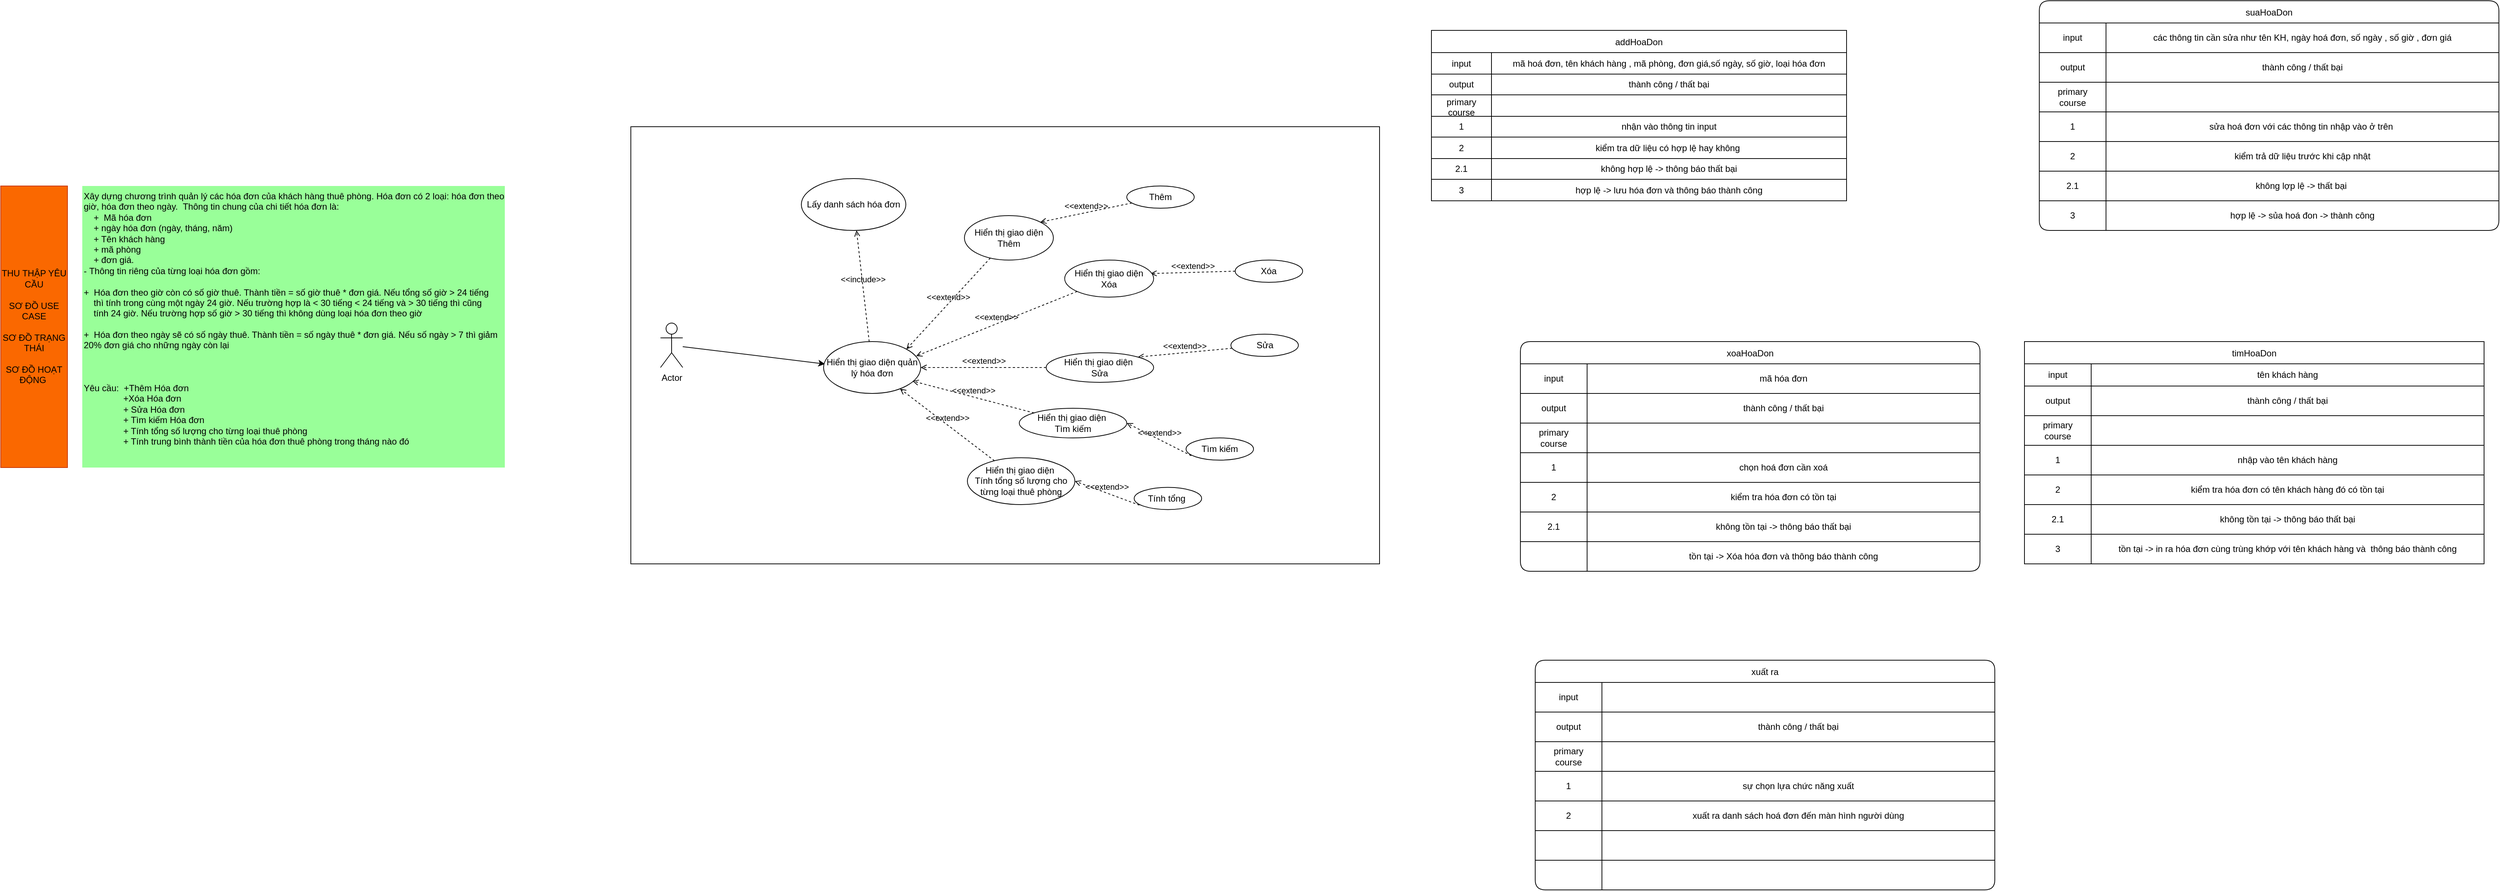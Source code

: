 <mxfile version="24.7.8" pages="5">
  <diagram name="Xác định/Thu thập yêu cầu" id="JtFwk-uHU473RW_JQS_S">
    <mxGraphModel dx="2450" dy="831" grid="1" gridSize="10" guides="1" tooltips="1" connect="1" arrows="1" fold="1" page="1" pageScale="1" pageWidth="850" pageHeight="1100" math="0" shadow="0">
      <root>
        <mxCell id="0" />
        <mxCell id="1" parent="0" />
        <mxCell id="7s3Q5iecR4w7W8kTUktW-2" value="THU THẬP YÊU CẦU&lt;div&gt;&lt;br&gt;&lt;div&gt;SƠ ĐỒ USE CASE&lt;/div&gt;&lt;div&gt;&lt;br&gt;&lt;/div&gt;&lt;div&gt;SƠ ĐỒ TRẠNG THÁI&lt;/div&gt;&lt;div&gt;&lt;br&gt;&lt;/div&gt;&lt;div&gt;SƠ ĐỒ HOẠT ĐỘNG&amp;nbsp;&lt;/div&gt;&lt;/div&gt;" style="whiteSpace=wrap;html=1;fillColor=#fa6800;fontColor=#000000;strokeColor=#C73500;" parent="1" vertex="1">
          <mxGeometry x="-820" y="420" width="90" height="380" as="geometry" />
        </mxCell>
        <mxCell id="7s3Q5iecR4w7W8kTUktW-4" value="Xây dựng chương trình quản lý  các hóa đơn của khách hàng thuê phòng. Hóa đơn có 2 loại: hóa đơn theo giờ, hóa đơn theo ngày.  Thông tin chung của chi tiết hóa đơn là: &#xa;    +  Mã hóa đơn &#xa;    + ngày hóa đơn (ngày, tháng, năm)&#xa;    + Tên khách hàng&#xa;    + mã phòng &#xa;    + đơn giá.&#xa;- Thông tin riêng của từng loại hóa đơn gồm: &#xa;&#xa;+  Hóa đơn theo giờ còn có số giờ thuê. Thành tiền = số giờ thuê * đơn giá. Nếu tổng số giờ &gt; 24 tiếng     thì tính trong cùng một ngày 24 giờ. Nếu trường hợp là &lt; 30 tiếng &lt; 24 tiếng và &gt; 30 tiếng thì cũng     tính 24 giờ. Nếu trường hợp số giờ &gt; 30 tiếng thì không dùng loại hóa đơn theo giờ&#xa;&#xa;+  Hóa đơn theo ngày sẽ có số ngày thuê. Thành tiền = số ngày thuê * đơn giá. Nếu số ngày &gt; 7 thì giảm 20% đơn giá cho những ngày còn lại&#xa;&#xa;&#xa;&#xa;Yêu cầu:  +Thêm Hóa đơn &#xa;                +Xóa Hóa đơn&#xa;                + Sửa Hóa đơn&#xa;                + Tìm kiếm Hóa đơn&#xa;                + Tính tổng số lượng cho từng loại thuê phòng&#xa;                + Tính trung bình thành tiền của hóa đơn thuê phòng trong tháng nào đó&#xa;                " style="text;whiteSpace=wrap;fillColor=#99FF99;" parent="1" vertex="1">
          <mxGeometry x="-710" y="420" width="570" height="380" as="geometry" />
        </mxCell>
        <mxCell id="7s3Q5iecR4w7W8kTUktW-41" value="addHoaDon" style="shape=table;startSize=30;container=1;collapsible=0;childLayout=tableLayout;" parent="1" vertex="1">
          <mxGeometry x="1110" y="210" width="560" height="230" as="geometry" />
        </mxCell>
        <mxCell id="7s3Q5iecR4w7W8kTUktW-42" value="" style="shape=tableRow;horizontal=0;startSize=0;swimlaneHead=0;swimlaneBody=0;strokeColor=inherit;top=0;left=0;bottom=0;right=0;collapsible=0;dropTarget=0;fillColor=none;points=[[0,0.5],[1,0.5]];portConstraint=eastwest;" parent="7s3Q5iecR4w7W8kTUktW-41" vertex="1">
          <mxGeometry y="30" width="560" height="29" as="geometry" />
        </mxCell>
        <mxCell id="7s3Q5iecR4w7W8kTUktW-43" value="input" style="shape=partialRectangle;html=1;whiteSpace=wrap;connectable=0;strokeColor=inherit;overflow=hidden;fillColor=none;top=0;left=0;bottom=0;right=0;pointerEvents=1;" parent="7s3Q5iecR4w7W8kTUktW-42" vertex="1">
          <mxGeometry width="81" height="29" as="geometry">
            <mxRectangle width="81" height="29" as="alternateBounds" />
          </mxGeometry>
        </mxCell>
        <mxCell id="7s3Q5iecR4w7W8kTUktW-44" value="mã hoá đơn, tên khách hàng , mã phòng, đơn giá,số ngày, số giờ, loại hóa đơn" style="shape=partialRectangle;html=1;whiteSpace=wrap;connectable=0;strokeColor=inherit;overflow=hidden;fillColor=none;top=0;left=0;bottom=0;right=0;pointerEvents=1;" parent="7s3Q5iecR4w7W8kTUktW-42" vertex="1">
          <mxGeometry x="81" width="479" height="29" as="geometry">
            <mxRectangle width="479" height="29" as="alternateBounds" />
          </mxGeometry>
        </mxCell>
        <mxCell id="7s3Q5iecR4w7W8kTUktW-45" value="" style="shape=tableRow;horizontal=0;startSize=0;swimlaneHead=0;swimlaneBody=0;strokeColor=inherit;top=0;left=0;bottom=0;right=0;collapsible=0;dropTarget=0;fillColor=none;points=[[0,0.5],[1,0.5]];portConstraint=eastwest;" parent="7s3Q5iecR4w7W8kTUktW-41" vertex="1">
          <mxGeometry y="59" width="560" height="28" as="geometry" />
        </mxCell>
        <mxCell id="7s3Q5iecR4w7W8kTUktW-46" value="output" style="shape=partialRectangle;html=1;whiteSpace=wrap;connectable=0;strokeColor=inherit;overflow=hidden;fillColor=none;top=0;left=0;bottom=0;right=0;pointerEvents=1;" parent="7s3Q5iecR4w7W8kTUktW-45" vertex="1">
          <mxGeometry width="81" height="28" as="geometry">
            <mxRectangle width="81" height="28" as="alternateBounds" />
          </mxGeometry>
        </mxCell>
        <mxCell id="7s3Q5iecR4w7W8kTUktW-47" value="thành công / thất bại" style="shape=partialRectangle;html=1;whiteSpace=wrap;connectable=0;strokeColor=inherit;overflow=hidden;fillColor=none;top=0;left=0;bottom=0;right=0;pointerEvents=1;" parent="7s3Q5iecR4w7W8kTUktW-45" vertex="1">
          <mxGeometry x="81" width="479" height="28" as="geometry">
            <mxRectangle width="479" height="28" as="alternateBounds" />
          </mxGeometry>
        </mxCell>
        <mxCell id="7s3Q5iecR4w7W8kTUktW-48" value="" style="shape=tableRow;horizontal=0;startSize=0;swimlaneHead=0;swimlaneBody=0;strokeColor=inherit;top=0;left=0;bottom=0;right=0;collapsible=0;dropTarget=0;fillColor=none;points=[[0,0.5],[1,0.5]];portConstraint=eastwest;" parent="7s3Q5iecR4w7W8kTUktW-41" vertex="1">
          <mxGeometry y="87" width="560" height="29" as="geometry" />
        </mxCell>
        <mxCell id="7s3Q5iecR4w7W8kTUktW-49" value="primary&lt;div&gt;course&lt;/div&gt;" style="shape=partialRectangle;html=1;whiteSpace=wrap;connectable=0;strokeColor=inherit;overflow=hidden;fillColor=none;top=0;left=0;bottom=0;right=0;pointerEvents=1;" parent="7s3Q5iecR4w7W8kTUktW-48" vertex="1">
          <mxGeometry width="81" height="29" as="geometry">
            <mxRectangle width="81" height="29" as="alternateBounds" />
          </mxGeometry>
        </mxCell>
        <mxCell id="7s3Q5iecR4w7W8kTUktW-50" value="" style="shape=partialRectangle;html=1;whiteSpace=wrap;connectable=0;strokeColor=inherit;overflow=hidden;fillColor=none;top=0;left=0;bottom=0;right=0;pointerEvents=1;" parent="7s3Q5iecR4w7W8kTUktW-48" vertex="1">
          <mxGeometry x="81" width="479" height="29" as="geometry">
            <mxRectangle width="479" height="29" as="alternateBounds" />
          </mxGeometry>
        </mxCell>
        <mxCell id="7s3Q5iecR4w7W8kTUktW-51" value="" style="shape=tableRow;horizontal=0;startSize=0;swimlaneHead=0;swimlaneBody=0;strokeColor=inherit;top=0;left=0;bottom=0;right=0;collapsible=0;dropTarget=0;fillColor=none;points=[[0,0.5],[1,0.5]];portConstraint=eastwest;" parent="7s3Q5iecR4w7W8kTUktW-41" vertex="1">
          <mxGeometry y="116" width="560" height="28" as="geometry" />
        </mxCell>
        <mxCell id="7s3Q5iecR4w7W8kTUktW-52" value="1" style="shape=partialRectangle;html=1;whiteSpace=wrap;connectable=0;strokeColor=inherit;overflow=hidden;fillColor=none;top=0;left=0;bottom=0;right=0;pointerEvents=1;" parent="7s3Q5iecR4w7W8kTUktW-51" vertex="1">
          <mxGeometry width="81" height="28" as="geometry">
            <mxRectangle width="81" height="28" as="alternateBounds" />
          </mxGeometry>
        </mxCell>
        <mxCell id="7s3Q5iecR4w7W8kTUktW-53" value="nhận vào thông tin input" style="shape=partialRectangle;html=1;whiteSpace=wrap;connectable=0;strokeColor=inherit;overflow=hidden;fillColor=none;top=0;left=0;bottom=0;right=0;pointerEvents=1;" parent="7s3Q5iecR4w7W8kTUktW-51" vertex="1">
          <mxGeometry x="81" width="479" height="28" as="geometry">
            <mxRectangle width="479" height="28" as="alternateBounds" />
          </mxGeometry>
        </mxCell>
        <mxCell id="7s3Q5iecR4w7W8kTUktW-54" value="" style="shape=tableRow;horizontal=0;startSize=0;swimlaneHead=0;swimlaneBody=0;strokeColor=inherit;top=0;left=0;bottom=0;right=0;collapsible=0;dropTarget=0;fillColor=none;points=[[0,0.5],[1,0.5]];portConstraint=eastwest;" parent="7s3Q5iecR4w7W8kTUktW-41" vertex="1">
          <mxGeometry y="144" width="560" height="29" as="geometry" />
        </mxCell>
        <mxCell id="7s3Q5iecR4w7W8kTUktW-55" value="2" style="shape=partialRectangle;html=1;whiteSpace=wrap;connectable=0;strokeColor=inherit;overflow=hidden;fillColor=none;top=0;left=0;bottom=0;right=0;pointerEvents=1;" parent="7s3Q5iecR4w7W8kTUktW-54" vertex="1">
          <mxGeometry width="81" height="29" as="geometry">
            <mxRectangle width="81" height="29" as="alternateBounds" />
          </mxGeometry>
        </mxCell>
        <mxCell id="7s3Q5iecR4w7W8kTUktW-56" value="kiểm tra dữ liệu có hợp lệ hay không&amp;nbsp;" style="shape=partialRectangle;html=1;whiteSpace=wrap;connectable=0;strokeColor=inherit;overflow=hidden;fillColor=none;top=0;left=0;bottom=0;right=0;pointerEvents=1;" parent="7s3Q5iecR4w7W8kTUktW-54" vertex="1">
          <mxGeometry x="81" width="479" height="29" as="geometry">
            <mxRectangle width="479" height="29" as="alternateBounds" />
          </mxGeometry>
        </mxCell>
        <mxCell id="7s3Q5iecR4w7W8kTUktW-57" value="" style="shape=tableRow;horizontal=0;startSize=0;swimlaneHead=0;swimlaneBody=0;strokeColor=inherit;top=0;left=0;bottom=0;right=0;collapsible=0;dropTarget=0;fillColor=none;points=[[0,0.5],[1,0.5]];portConstraint=eastwest;" parent="7s3Q5iecR4w7W8kTUktW-41" vertex="1">
          <mxGeometry y="173" width="560" height="28" as="geometry" />
        </mxCell>
        <mxCell id="7s3Q5iecR4w7W8kTUktW-58" value="2.1" style="shape=partialRectangle;html=1;whiteSpace=wrap;connectable=0;strokeColor=inherit;overflow=hidden;fillColor=none;top=0;left=0;bottom=0;right=0;pointerEvents=1;" parent="7s3Q5iecR4w7W8kTUktW-57" vertex="1">
          <mxGeometry width="81" height="28" as="geometry">
            <mxRectangle width="81" height="28" as="alternateBounds" />
          </mxGeometry>
        </mxCell>
        <mxCell id="7s3Q5iecR4w7W8kTUktW-59" value="không hợp lệ -&amp;gt; thông báo thất bại" style="shape=partialRectangle;html=1;whiteSpace=wrap;connectable=0;strokeColor=inherit;overflow=hidden;fillColor=none;top=0;left=0;bottom=0;right=0;pointerEvents=1;" parent="7s3Q5iecR4w7W8kTUktW-57" vertex="1">
          <mxGeometry x="81" width="479" height="28" as="geometry">
            <mxRectangle width="479" height="28" as="alternateBounds" />
          </mxGeometry>
        </mxCell>
        <mxCell id="7s3Q5iecR4w7W8kTUktW-60" value="" style="shape=tableRow;horizontal=0;startSize=0;swimlaneHead=0;swimlaneBody=0;strokeColor=inherit;top=0;left=0;bottom=0;right=0;collapsible=0;dropTarget=0;fillColor=none;points=[[0,0.5],[1,0.5]];portConstraint=eastwest;" parent="7s3Q5iecR4w7W8kTUktW-41" vertex="1">
          <mxGeometry y="201" width="560" height="29" as="geometry" />
        </mxCell>
        <mxCell id="7s3Q5iecR4w7W8kTUktW-61" value="3" style="shape=partialRectangle;html=1;whiteSpace=wrap;connectable=0;strokeColor=inherit;overflow=hidden;fillColor=none;top=0;left=0;bottom=0;right=0;pointerEvents=1;" parent="7s3Q5iecR4w7W8kTUktW-60" vertex="1">
          <mxGeometry width="81" height="29" as="geometry">
            <mxRectangle width="81" height="29" as="alternateBounds" />
          </mxGeometry>
        </mxCell>
        <mxCell id="7s3Q5iecR4w7W8kTUktW-62" value="hợp lệ -&amp;gt; lưu hóa đơn và thông báo thành công" style="shape=partialRectangle;html=1;whiteSpace=wrap;connectable=0;strokeColor=inherit;overflow=hidden;fillColor=none;top=0;left=0;bottom=0;right=0;pointerEvents=1;" parent="7s3Q5iecR4w7W8kTUktW-60" vertex="1">
          <mxGeometry x="81" width="479" height="29" as="geometry">
            <mxRectangle width="479" height="29" as="alternateBounds" />
          </mxGeometry>
        </mxCell>
        <mxCell id="7s3Q5iecR4w7W8kTUktW-107" value="timHoaDon" style="shape=table;startSize=30;container=1;collapsible=0;childLayout=tableLayout;" parent="1" vertex="1">
          <mxGeometry x="1910" y="630" width="620" height="300" as="geometry" />
        </mxCell>
        <mxCell id="7s3Q5iecR4w7W8kTUktW-108" value="" style="shape=tableRow;horizontal=0;startSize=0;swimlaneHead=0;swimlaneBody=0;strokeColor=inherit;top=0;left=0;bottom=0;right=0;collapsible=0;dropTarget=0;fillColor=none;points=[[0,0.5],[1,0.5]];portConstraint=eastwest;" parent="7s3Q5iecR4w7W8kTUktW-107" vertex="1">
          <mxGeometry y="30" width="620" height="30" as="geometry" />
        </mxCell>
        <mxCell id="7s3Q5iecR4w7W8kTUktW-109" value="input" style="shape=partialRectangle;html=1;whiteSpace=wrap;connectable=0;strokeColor=inherit;overflow=hidden;fillColor=none;top=0;left=0;bottom=0;right=0;pointerEvents=1;" parent="7s3Q5iecR4w7W8kTUktW-108" vertex="1">
          <mxGeometry width="90" height="30" as="geometry">
            <mxRectangle width="90" height="30" as="alternateBounds" />
          </mxGeometry>
        </mxCell>
        <mxCell id="7s3Q5iecR4w7W8kTUktW-110" value="tên khách hàng" style="shape=partialRectangle;html=1;whiteSpace=wrap;connectable=0;strokeColor=inherit;overflow=hidden;fillColor=none;top=0;left=0;bottom=0;right=0;pointerEvents=1;" parent="7s3Q5iecR4w7W8kTUktW-108" vertex="1">
          <mxGeometry x="90" width="530" height="30" as="geometry">
            <mxRectangle width="530" height="30" as="alternateBounds" />
          </mxGeometry>
        </mxCell>
        <mxCell id="7s3Q5iecR4w7W8kTUktW-111" value="" style="shape=tableRow;horizontal=0;startSize=0;swimlaneHead=0;swimlaneBody=0;strokeColor=inherit;top=0;left=0;bottom=0;right=0;collapsible=0;dropTarget=0;fillColor=none;points=[[0,0.5],[1,0.5]];portConstraint=eastwest;" parent="7s3Q5iecR4w7W8kTUktW-107" vertex="1">
          <mxGeometry y="60" width="620" height="40" as="geometry" />
        </mxCell>
        <mxCell id="7s3Q5iecR4w7W8kTUktW-112" value="output" style="shape=partialRectangle;html=1;whiteSpace=wrap;connectable=0;strokeColor=inherit;overflow=hidden;fillColor=none;top=0;left=0;bottom=0;right=0;pointerEvents=1;" parent="7s3Q5iecR4w7W8kTUktW-111" vertex="1">
          <mxGeometry width="90" height="40" as="geometry">
            <mxRectangle width="90" height="40" as="alternateBounds" />
          </mxGeometry>
        </mxCell>
        <mxCell id="7s3Q5iecR4w7W8kTUktW-113" value="thành công / thất bại" style="shape=partialRectangle;html=1;whiteSpace=wrap;connectable=0;strokeColor=inherit;overflow=hidden;fillColor=none;top=0;left=0;bottom=0;right=0;pointerEvents=1;" parent="7s3Q5iecR4w7W8kTUktW-111" vertex="1">
          <mxGeometry x="90" width="530" height="40" as="geometry">
            <mxRectangle width="530" height="40" as="alternateBounds" />
          </mxGeometry>
        </mxCell>
        <mxCell id="7s3Q5iecR4w7W8kTUktW-114" value="" style="shape=tableRow;horizontal=0;startSize=0;swimlaneHead=0;swimlaneBody=0;strokeColor=inherit;top=0;left=0;bottom=0;right=0;collapsible=0;dropTarget=0;fillColor=none;points=[[0,0.5],[1,0.5]];portConstraint=eastwest;" parent="7s3Q5iecR4w7W8kTUktW-107" vertex="1">
          <mxGeometry y="100" width="620" height="40" as="geometry" />
        </mxCell>
        <mxCell id="7s3Q5iecR4w7W8kTUktW-115" value="primary&lt;div&gt;course&lt;/div&gt;" style="shape=partialRectangle;html=1;whiteSpace=wrap;connectable=0;strokeColor=inherit;overflow=hidden;fillColor=none;top=0;left=0;bottom=0;right=0;pointerEvents=1;" parent="7s3Q5iecR4w7W8kTUktW-114" vertex="1">
          <mxGeometry width="90" height="40" as="geometry">
            <mxRectangle width="90" height="40" as="alternateBounds" />
          </mxGeometry>
        </mxCell>
        <mxCell id="7s3Q5iecR4w7W8kTUktW-116" value="" style="shape=partialRectangle;html=1;whiteSpace=wrap;connectable=0;strokeColor=inherit;overflow=hidden;fillColor=none;top=0;left=0;bottom=0;right=0;pointerEvents=1;" parent="7s3Q5iecR4w7W8kTUktW-114" vertex="1">
          <mxGeometry x="90" width="530" height="40" as="geometry">
            <mxRectangle width="530" height="40" as="alternateBounds" />
          </mxGeometry>
        </mxCell>
        <mxCell id="7s3Q5iecR4w7W8kTUktW-117" value="" style="shape=tableRow;horizontal=0;startSize=0;swimlaneHead=0;swimlaneBody=0;strokeColor=inherit;top=0;left=0;bottom=0;right=0;collapsible=0;dropTarget=0;fillColor=none;points=[[0,0.5],[1,0.5]];portConstraint=eastwest;" parent="7s3Q5iecR4w7W8kTUktW-107" vertex="1">
          <mxGeometry y="140" width="620" height="40" as="geometry" />
        </mxCell>
        <mxCell id="7s3Q5iecR4w7W8kTUktW-118" value="1" style="shape=partialRectangle;html=1;whiteSpace=wrap;connectable=0;strokeColor=inherit;overflow=hidden;fillColor=none;top=0;left=0;bottom=0;right=0;pointerEvents=1;" parent="7s3Q5iecR4w7W8kTUktW-117" vertex="1">
          <mxGeometry width="90" height="40" as="geometry">
            <mxRectangle width="90" height="40" as="alternateBounds" />
          </mxGeometry>
        </mxCell>
        <mxCell id="7s3Q5iecR4w7W8kTUktW-119" value="nhập vào tên khách hàng" style="shape=partialRectangle;html=1;whiteSpace=wrap;connectable=0;strokeColor=inherit;overflow=hidden;fillColor=none;top=0;left=0;bottom=0;right=0;pointerEvents=1;" parent="7s3Q5iecR4w7W8kTUktW-117" vertex="1">
          <mxGeometry x="90" width="530" height="40" as="geometry">
            <mxRectangle width="530" height="40" as="alternateBounds" />
          </mxGeometry>
        </mxCell>
        <mxCell id="7s3Q5iecR4w7W8kTUktW-120" value="" style="shape=tableRow;horizontal=0;startSize=0;swimlaneHead=0;swimlaneBody=0;strokeColor=inherit;top=0;left=0;bottom=0;right=0;collapsible=0;dropTarget=0;fillColor=none;points=[[0,0.5],[1,0.5]];portConstraint=eastwest;" parent="7s3Q5iecR4w7W8kTUktW-107" vertex="1">
          <mxGeometry y="180" width="620" height="40" as="geometry" />
        </mxCell>
        <mxCell id="7s3Q5iecR4w7W8kTUktW-121" value="2" style="shape=partialRectangle;html=1;whiteSpace=wrap;connectable=0;strokeColor=inherit;overflow=hidden;fillColor=none;top=0;left=0;bottom=0;right=0;pointerEvents=1;" parent="7s3Q5iecR4w7W8kTUktW-120" vertex="1">
          <mxGeometry width="90" height="40" as="geometry">
            <mxRectangle width="90" height="40" as="alternateBounds" />
          </mxGeometry>
        </mxCell>
        <mxCell id="7s3Q5iecR4w7W8kTUktW-122" value="kiểm tra hóa đơn có tên khách hàng đó có tồn tại" style="shape=partialRectangle;html=1;whiteSpace=wrap;connectable=0;strokeColor=inherit;overflow=hidden;fillColor=none;top=0;left=0;bottom=0;right=0;pointerEvents=1;" parent="7s3Q5iecR4w7W8kTUktW-120" vertex="1">
          <mxGeometry x="90" width="530" height="40" as="geometry">
            <mxRectangle width="530" height="40" as="alternateBounds" />
          </mxGeometry>
        </mxCell>
        <mxCell id="7s3Q5iecR4w7W8kTUktW-123" value="" style="shape=tableRow;horizontal=0;startSize=0;swimlaneHead=0;swimlaneBody=0;strokeColor=inherit;top=0;left=0;bottom=0;right=0;collapsible=0;dropTarget=0;fillColor=none;points=[[0,0.5],[1,0.5]];portConstraint=eastwest;" parent="7s3Q5iecR4w7W8kTUktW-107" vertex="1">
          <mxGeometry y="220" width="620" height="40" as="geometry" />
        </mxCell>
        <mxCell id="7s3Q5iecR4w7W8kTUktW-124" value="2.1" style="shape=partialRectangle;html=1;whiteSpace=wrap;connectable=0;strokeColor=inherit;overflow=hidden;fillColor=none;top=0;left=0;bottom=0;right=0;pointerEvents=1;" parent="7s3Q5iecR4w7W8kTUktW-123" vertex="1">
          <mxGeometry width="90" height="40" as="geometry">
            <mxRectangle width="90" height="40" as="alternateBounds" />
          </mxGeometry>
        </mxCell>
        <mxCell id="7s3Q5iecR4w7W8kTUktW-125" value="không tồn tại -&amp;gt; thông báo thất bại" style="shape=partialRectangle;html=1;whiteSpace=wrap;connectable=0;strokeColor=inherit;overflow=hidden;fillColor=none;top=0;left=0;bottom=0;right=0;pointerEvents=1;" parent="7s3Q5iecR4w7W8kTUktW-123" vertex="1">
          <mxGeometry x="90" width="530" height="40" as="geometry">
            <mxRectangle width="530" height="40" as="alternateBounds" />
          </mxGeometry>
        </mxCell>
        <mxCell id="7s3Q5iecR4w7W8kTUktW-126" value="" style="shape=tableRow;horizontal=0;startSize=0;swimlaneHead=0;swimlaneBody=0;strokeColor=inherit;top=0;left=0;bottom=0;right=0;collapsible=0;dropTarget=0;fillColor=none;points=[[0,0.5],[1,0.5]];portConstraint=eastwest;" parent="7s3Q5iecR4w7W8kTUktW-107" vertex="1">
          <mxGeometry y="260" width="620" height="40" as="geometry" />
        </mxCell>
        <mxCell id="7s3Q5iecR4w7W8kTUktW-127" value="3" style="shape=partialRectangle;html=1;whiteSpace=wrap;connectable=0;strokeColor=inherit;overflow=hidden;fillColor=none;top=0;left=0;bottom=0;right=0;pointerEvents=1;" parent="7s3Q5iecR4w7W8kTUktW-126" vertex="1">
          <mxGeometry width="90" height="40" as="geometry">
            <mxRectangle width="90" height="40" as="alternateBounds" />
          </mxGeometry>
        </mxCell>
        <mxCell id="7s3Q5iecR4w7W8kTUktW-128" value="tồn tại -&amp;gt; in ra hóa đơn cùng trùng khớp với tên khách hàng và&amp;nbsp; thông báo thành công" style="shape=partialRectangle;html=1;whiteSpace=wrap;connectable=0;strokeColor=inherit;overflow=hidden;fillColor=none;top=0;left=0;bottom=0;right=0;pointerEvents=1;" parent="7s3Q5iecR4w7W8kTUktW-126" vertex="1">
          <mxGeometry x="90" width="530" height="40" as="geometry">
            <mxRectangle width="530" height="40" as="alternateBounds" />
          </mxGeometry>
        </mxCell>
        <mxCell id="R8EbVC1VjExFRBxYzdUG-23" value="xoaHoaDon" style="shape=table;startSize=30;container=1;collapsible=0;childLayout=tableLayout;rounded=1;labelBackgroundColor=none;" parent="1" vertex="1">
          <mxGeometry x="1230" y="630" width="620" height="310" as="geometry" />
        </mxCell>
        <mxCell id="R8EbVC1VjExFRBxYzdUG-24" value="" style="shape=tableRow;horizontal=0;startSize=0;swimlaneHead=0;swimlaneBody=0;top=0;left=0;bottom=0;right=0;collapsible=0;dropTarget=0;fillColor=none;points=[[0,0.5],[1,0.5]];portConstraint=eastwest;rounded=1;labelBackgroundColor=none;" parent="R8EbVC1VjExFRBxYzdUG-23" vertex="1">
          <mxGeometry y="30" width="620" height="40" as="geometry" />
        </mxCell>
        <mxCell id="R8EbVC1VjExFRBxYzdUG-25" value="input" style="shape=partialRectangle;html=1;whiteSpace=wrap;connectable=0;overflow=hidden;fillColor=none;top=0;left=0;bottom=0;right=0;pointerEvents=1;rounded=1;labelBackgroundColor=none;" parent="R8EbVC1VjExFRBxYzdUG-24" vertex="1">
          <mxGeometry width="90" height="40" as="geometry">
            <mxRectangle width="90" height="40" as="alternateBounds" />
          </mxGeometry>
        </mxCell>
        <mxCell id="R8EbVC1VjExFRBxYzdUG-26" value="mã hóa đơn" style="shape=partialRectangle;html=1;whiteSpace=wrap;connectable=0;overflow=hidden;fillColor=none;top=0;left=0;bottom=0;right=0;pointerEvents=1;rounded=1;labelBackgroundColor=none;" parent="R8EbVC1VjExFRBxYzdUG-24" vertex="1">
          <mxGeometry x="90" width="530" height="40" as="geometry">
            <mxRectangle width="530" height="40" as="alternateBounds" />
          </mxGeometry>
        </mxCell>
        <mxCell id="R8EbVC1VjExFRBxYzdUG-27" value="" style="shape=tableRow;horizontal=0;startSize=0;swimlaneHead=0;swimlaneBody=0;top=0;left=0;bottom=0;right=0;collapsible=0;dropTarget=0;fillColor=none;points=[[0,0.5],[1,0.5]];portConstraint=eastwest;rounded=1;labelBackgroundColor=none;" parent="R8EbVC1VjExFRBxYzdUG-23" vertex="1">
          <mxGeometry y="70" width="620" height="40" as="geometry" />
        </mxCell>
        <mxCell id="R8EbVC1VjExFRBxYzdUG-28" value="output" style="shape=partialRectangle;html=1;whiteSpace=wrap;connectable=0;overflow=hidden;fillColor=none;top=0;left=0;bottom=0;right=0;pointerEvents=1;rounded=1;labelBackgroundColor=none;" parent="R8EbVC1VjExFRBxYzdUG-27" vertex="1">
          <mxGeometry width="90" height="40" as="geometry">
            <mxRectangle width="90" height="40" as="alternateBounds" />
          </mxGeometry>
        </mxCell>
        <mxCell id="R8EbVC1VjExFRBxYzdUG-29" value="thành công / thất bại" style="shape=partialRectangle;html=1;whiteSpace=wrap;connectable=0;overflow=hidden;fillColor=none;top=0;left=0;bottom=0;right=0;pointerEvents=1;rounded=1;labelBackgroundColor=none;" parent="R8EbVC1VjExFRBxYzdUG-27" vertex="1">
          <mxGeometry x="90" width="530" height="40" as="geometry">
            <mxRectangle width="530" height="40" as="alternateBounds" />
          </mxGeometry>
        </mxCell>
        <mxCell id="R8EbVC1VjExFRBxYzdUG-30" value="" style="shape=tableRow;horizontal=0;startSize=0;swimlaneHead=0;swimlaneBody=0;top=0;left=0;bottom=0;right=0;collapsible=0;dropTarget=0;fillColor=none;points=[[0,0.5],[1,0.5]];portConstraint=eastwest;rounded=1;labelBackgroundColor=none;" parent="R8EbVC1VjExFRBxYzdUG-23" vertex="1">
          <mxGeometry y="110" width="620" height="40" as="geometry" />
        </mxCell>
        <mxCell id="R8EbVC1VjExFRBxYzdUG-31" value="primary&lt;div&gt;course&lt;/div&gt;" style="shape=partialRectangle;html=1;whiteSpace=wrap;connectable=0;overflow=hidden;fillColor=none;top=0;left=0;bottom=0;right=0;pointerEvents=1;rounded=1;labelBackgroundColor=none;" parent="R8EbVC1VjExFRBxYzdUG-30" vertex="1">
          <mxGeometry width="90" height="40" as="geometry">
            <mxRectangle width="90" height="40" as="alternateBounds" />
          </mxGeometry>
        </mxCell>
        <mxCell id="R8EbVC1VjExFRBxYzdUG-32" value="" style="shape=partialRectangle;html=1;whiteSpace=wrap;connectable=0;overflow=hidden;fillColor=none;top=0;left=0;bottom=0;right=0;pointerEvents=1;rounded=1;labelBackgroundColor=none;" parent="R8EbVC1VjExFRBxYzdUG-30" vertex="1">
          <mxGeometry x="90" width="530" height="40" as="geometry">
            <mxRectangle width="530" height="40" as="alternateBounds" />
          </mxGeometry>
        </mxCell>
        <mxCell id="R8EbVC1VjExFRBxYzdUG-33" value="" style="shape=tableRow;horizontal=0;startSize=0;swimlaneHead=0;swimlaneBody=0;top=0;left=0;bottom=0;right=0;collapsible=0;dropTarget=0;fillColor=none;points=[[0,0.5],[1,0.5]];portConstraint=eastwest;rounded=1;labelBackgroundColor=none;" parent="R8EbVC1VjExFRBxYzdUG-23" vertex="1">
          <mxGeometry y="150" width="620" height="40" as="geometry" />
        </mxCell>
        <mxCell id="R8EbVC1VjExFRBxYzdUG-34" value="1" style="shape=partialRectangle;html=1;whiteSpace=wrap;connectable=0;overflow=hidden;fillColor=none;top=0;left=0;bottom=0;right=0;pointerEvents=1;rounded=1;labelBackgroundColor=none;" parent="R8EbVC1VjExFRBxYzdUG-33" vertex="1">
          <mxGeometry width="90" height="40" as="geometry">
            <mxRectangle width="90" height="40" as="alternateBounds" />
          </mxGeometry>
        </mxCell>
        <mxCell id="R8EbVC1VjExFRBxYzdUG-35" value="chọn hoá đơn cần xoá" style="shape=partialRectangle;html=1;whiteSpace=wrap;connectable=0;overflow=hidden;fillColor=none;top=0;left=0;bottom=0;right=0;pointerEvents=1;rounded=1;labelBackgroundColor=none;" parent="R8EbVC1VjExFRBxYzdUG-33" vertex="1">
          <mxGeometry x="90" width="530" height="40" as="geometry">
            <mxRectangle width="530" height="40" as="alternateBounds" />
          </mxGeometry>
        </mxCell>
        <mxCell id="R8EbVC1VjExFRBxYzdUG-36" value="" style="shape=tableRow;horizontal=0;startSize=0;swimlaneHead=0;swimlaneBody=0;top=0;left=0;bottom=0;right=0;collapsible=0;dropTarget=0;fillColor=none;points=[[0,0.5],[1,0.5]];portConstraint=eastwest;rounded=1;labelBackgroundColor=none;" parent="R8EbVC1VjExFRBxYzdUG-23" vertex="1">
          <mxGeometry y="190" width="620" height="40" as="geometry" />
        </mxCell>
        <mxCell id="R8EbVC1VjExFRBxYzdUG-37" value="2" style="shape=partialRectangle;html=1;whiteSpace=wrap;connectable=0;overflow=hidden;fillColor=none;top=0;left=0;bottom=0;right=0;pointerEvents=1;rounded=1;labelBackgroundColor=none;" parent="R8EbVC1VjExFRBxYzdUG-36" vertex="1">
          <mxGeometry width="90" height="40" as="geometry">
            <mxRectangle width="90" height="40" as="alternateBounds" />
          </mxGeometry>
        </mxCell>
        <mxCell id="R8EbVC1VjExFRBxYzdUG-38" value="kiểm tra hóa đơn có tồn tại" style="shape=partialRectangle;html=1;whiteSpace=wrap;connectable=0;overflow=hidden;fillColor=none;top=0;left=0;bottom=0;right=0;pointerEvents=1;rounded=1;labelBackgroundColor=none;" parent="R8EbVC1VjExFRBxYzdUG-36" vertex="1">
          <mxGeometry x="90" width="530" height="40" as="geometry">
            <mxRectangle width="530" height="40" as="alternateBounds" />
          </mxGeometry>
        </mxCell>
        <mxCell id="R8EbVC1VjExFRBxYzdUG-39" value="" style="shape=tableRow;horizontal=0;startSize=0;swimlaneHead=0;swimlaneBody=0;top=0;left=0;bottom=0;right=0;collapsible=0;dropTarget=0;fillColor=none;points=[[0,0.5],[1,0.5]];portConstraint=eastwest;rounded=1;labelBackgroundColor=none;" parent="R8EbVC1VjExFRBxYzdUG-23" vertex="1">
          <mxGeometry y="230" width="620" height="40" as="geometry" />
        </mxCell>
        <mxCell id="R8EbVC1VjExFRBxYzdUG-40" value="2.1" style="shape=partialRectangle;html=1;whiteSpace=wrap;connectable=0;overflow=hidden;fillColor=none;top=0;left=0;bottom=0;right=0;pointerEvents=1;rounded=1;labelBackgroundColor=none;" parent="R8EbVC1VjExFRBxYzdUG-39" vertex="1">
          <mxGeometry width="90" height="40" as="geometry">
            <mxRectangle width="90" height="40" as="alternateBounds" />
          </mxGeometry>
        </mxCell>
        <mxCell id="R8EbVC1VjExFRBxYzdUG-41" value="không tồn tại -&amp;gt; thông báo thất bại" style="shape=partialRectangle;html=1;whiteSpace=wrap;connectable=0;overflow=hidden;fillColor=none;top=0;left=0;bottom=0;right=0;pointerEvents=1;rounded=1;labelBackgroundColor=none;" parent="R8EbVC1VjExFRBxYzdUG-39" vertex="1">
          <mxGeometry x="90" width="530" height="40" as="geometry">
            <mxRectangle width="530" height="40" as="alternateBounds" />
          </mxGeometry>
        </mxCell>
        <mxCell id="R8EbVC1VjExFRBxYzdUG-42" value="" style="shape=tableRow;horizontal=0;startSize=0;swimlaneHead=0;swimlaneBody=0;top=0;left=0;bottom=0;right=0;collapsible=0;dropTarget=0;fillColor=none;points=[[0,0.5],[1,0.5]];portConstraint=eastwest;rounded=1;labelBackgroundColor=none;" parent="R8EbVC1VjExFRBxYzdUG-23" vertex="1">
          <mxGeometry y="270" width="620" height="40" as="geometry" />
        </mxCell>
        <mxCell id="R8EbVC1VjExFRBxYzdUG-43" value="" style="shape=partialRectangle;html=1;whiteSpace=wrap;connectable=0;overflow=hidden;fillColor=none;top=0;left=0;bottom=0;right=0;pointerEvents=1;rounded=1;labelBackgroundColor=none;" parent="R8EbVC1VjExFRBxYzdUG-42" vertex="1">
          <mxGeometry width="90" height="40" as="geometry">
            <mxRectangle width="90" height="40" as="alternateBounds" />
          </mxGeometry>
        </mxCell>
        <mxCell id="R8EbVC1VjExFRBxYzdUG-44" value="tồn tại -&amp;gt; Xóa hóa đơn và thông báo thành công" style="shape=partialRectangle;html=1;whiteSpace=wrap;connectable=0;overflow=hidden;fillColor=none;top=0;left=0;bottom=0;right=0;pointerEvents=1;rounded=1;labelBackgroundColor=none;" parent="R8EbVC1VjExFRBxYzdUG-42" vertex="1">
          <mxGeometry x="90" width="530" height="40" as="geometry">
            <mxRectangle width="530" height="40" as="alternateBounds" />
          </mxGeometry>
        </mxCell>
        <mxCell id="TzBKCkrJu_1iUBOmQi5n-1" value="suaHoaDon" style="shape=table;startSize=30;container=1;collapsible=0;childLayout=tableLayout;rounded=1;labelBackgroundColor=none;" parent="1" vertex="1">
          <mxGeometry x="1930" y="170" width="620" height="310" as="geometry" />
        </mxCell>
        <mxCell id="TzBKCkrJu_1iUBOmQi5n-2" value="" style="shape=tableRow;horizontal=0;startSize=0;swimlaneHead=0;swimlaneBody=0;top=0;left=0;bottom=0;right=0;collapsible=0;dropTarget=0;fillColor=none;points=[[0,0.5],[1,0.5]];portConstraint=eastwest;rounded=1;labelBackgroundColor=none;" parent="TzBKCkrJu_1iUBOmQi5n-1" vertex="1">
          <mxGeometry y="30" width="620" height="40" as="geometry" />
        </mxCell>
        <mxCell id="TzBKCkrJu_1iUBOmQi5n-3" value="input" style="shape=partialRectangle;html=1;whiteSpace=wrap;connectable=0;overflow=hidden;fillColor=none;top=0;left=0;bottom=0;right=0;pointerEvents=1;rounded=1;labelBackgroundColor=none;" parent="TzBKCkrJu_1iUBOmQi5n-2" vertex="1">
          <mxGeometry width="90" height="40" as="geometry">
            <mxRectangle width="90" height="40" as="alternateBounds" />
          </mxGeometry>
        </mxCell>
        <mxCell id="TzBKCkrJu_1iUBOmQi5n-4" value="các thông tin cần sửa như tên KH, ngày hoá đơn, số ngày , số giờ , đơn giá" style="shape=partialRectangle;html=1;whiteSpace=wrap;connectable=0;overflow=hidden;fillColor=none;top=0;left=0;bottom=0;right=0;pointerEvents=1;rounded=1;labelBackgroundColor=none;" parent="TzBKCkrJu_1iUBOmQi5n-2" vertex="1">
          <mxGeometry x="90" width="530" height="40" as="geometry">
            <mxRectangle width="530" height="40" as="alternateBounds" />
          </mxGeometry>
        </mxCell>
        <mxCell id="TzBKCkrJu_1iUBOmQi5n-5" value="" style="shape=tableRow;horizontal=0;startSize=0;swimlaneHead=0;swimlaneBody=0;top=0;left=0;bottom=0;right=0;collapsible=0;dropTarget=0;fillColor=none;points=[[0,0.5],[1,0.5]];portConstraint=eastwest;rounded=1;labelBackgroundColor=none;" parent="TzBKCkrJu_1iUBOmQi5n-1" vertex="1">
          <mxGeometry y="70" width="620" height="40" as="geometry" />
        </mxCell>
        <mxCell id="TzBKCkrJu_1iUBOmQi5n-6" value="output" style="shape=partialRectangle;html=1;whiteSpace=wrap;connectable=0;overflow=hidden;fillColor=none;top=0;left=0;bottom=0;right=0;pointerEvents=1;rounded=1;labelBackgroundColor=none;" parent="TzBKCkrJu_1iUBOmQi5n-5" vertex="1">
          <mxGeometry width="90" height="40" as="geometry">
            <mxRectangle width="90" height="40" as="alternateBounds" />
          </mxGeometry>
        </mxCell>
        <mxCell id="TzBKCkrJu_1iUBOmQi5n-7" value="thành công / thất bại" style="shape=partialRectangle;html=1;whiteSpace=wrap;connectable=0;overflow=hidden;fillColor=none;top=0;left=0;bottom=0;right=0;pointerEvents=1;rounded=1;labelBackgroundColor=none;" parent="TzBKCkrJu_1iUBOmQi5n-5" vertex="1">
          <mxGeometry x="90" width="530" height="40" as="geometry">
            <mxRectangle width="530" height="40" as="alternateBounds" />
          </mxGeometry>
        </mxCell>
        <mxCell id="TzBKCkrJu_1iUBOmQi5n-8" value="" style="shape=tableRow;horizontal=0;startSize=0;swimlaneHead=0;swimlaneBody=0;top=0;left=0;bottom=0;right=0;collapsible=0;dropTarget=0;fillColor=none;points=[[0,0.5],[1,0.5]];portConstraint=eastwest;rounded=1;labelBackgroundColor=none;" parent="TzBKCkrJu_1iUBOmQi5n-1" vertex="1">
          <mxGeometry y="110" width="620" height="40" as="geometry" />
        </mxCell>
        <mxCell id="TzBKCkrJu_1iUBOmQi5n-9" value="primary&lt;div&gt;course&lt;/div&gt;" style="shape=partialRectangle;html=1;whiteSpace=wrap;connectable=0;overflow=hidden;fillColor=none;top=0;left=0;bottom=0;right=0;pointerEvents=1;rounded=1;labelBackgroundColor=none;" parent="TzBKCkrJu_1iUBOmQi5n-8" vertex="1">
          <mxGeometry width="90" height="40" as="geometry">
            <mxRectangle width="90" height="40" as="alternateBounds" />
          </mxGeometry>
        </mxCell>
        <mxCell id="TzBKCkrJu_1iUBOmQi5n-10" value="" style="shape=partialRectangle;html=1;whiteSpace=wrap;connectable=0;overflow=hidden;fillColor=none;top=0;left=0;bottom=0;right=0;pointerEvents=1;rounded=1;labelBackgroundColor=none;" parent="TzBKCkrJu_1iUBOmQi5n-8" vertex="1">
          <mxGeometry x="90" width="530" height="40" as="geometry">
            <mxRectangle width="530" height="40" as="alternateBounds" />
          </mxGeometry>
        </mxCell>
        <mxCell id="TzBKCkrJu_1iUBOmQi5n-11" value="" style="shape=tableRow;horizontal=0;startSize=0;swimlaneHead=0;swimlaneBody=0;top=0;left=0;bottom=0;right=0;collapsible=0;dropTarget=0;fillColor=none;points=[[0,0.5],[1,0.5]];portConstraint=eastwest;rounded=1;labelBackgroundColor=none;" parent="TzBKCkrJu_1iUBOmQi5n-1" vertex="1">
          <mxGeometry y="150" width="620" height="40" as="geometry" />
        </mxCell>
        <mxCell id="TzBKCkrJu_1iUBOmQi5n-12" value="1" style="shape=partialRectangle;html=1;whiteSpace=wrap;connectable=0;overflow=hidden;fillColor=none;top=0;left=0;bottom=0;right=0;pointerEvents=1;rounded=1;labelBackgroundColor=none;" parent="TzBKCkrJu_1iUBOmQi5n-11" vertex="1">
          <mxGeometry width="90" height="40" as="geometry">
            <mxRectangle width="90" height="40" as="alternateBounds" />
          </mxGeometry>
        </mxCell>
        <mxCell id="TzBKCkrJu_1iUBOmQi5n-13" value="sửa hoá đơn với các thông tin nhập vào ở trên&amp;nbsp;" style="shape=partialRectangle;html=1;whiteSpace=wrap;connectable=0;overflow=hidden;fillColor=none;top=0;left=0;bottom=0;right=0;pointerEvents=1;rounded=1;labelBackgroundColor=none;" parent="TzBKCkrJu_1iUBOmQi5n-11" vertex="1">
          <mxGeometry x="90" width="530" height="40" as="geometry">
            <mxRectangle width="530" height="40" as="alternateBounds" />
          </mxGeometry>
        </mxCell>
        <mxCell id="TzBKCkrJu_1iUBOmQi5n-14" value="" style="shape=tableRow;horizontal=0;startSize=0;swimlaneHead=0;swimlaneBody=0;top=0;left=0;bottom=0;right=0;collapsible=0;dropTarget=0;fillColor=none;points=[[0,0.5],[1,0.5]];portConstraint=eastwest;rounded=1;labelBackgroundColor=none;" parent="TzBKCkrJu_1iUBOmQi5n-1" vertex="1">
          <mxGeometry y="190" width="620" height="40" as="geometry" />
        </mxCell>
        <mxCell id="TzBKCkrJu_1iUBOmQi5n-15" value="2" style="shape=partialRectangle;html=1;whiteSpace=wrap;connectable=0;overflow=hidden;fillColor=none;top=0;left=0;bottom=0;right=0;pointerEvents=1;rounded=1;labelBackgroundColor=none;" parent="TzBKCkrJu_1iUBOmQi5n-14" vertex="1">
          <mxGeometry width="90" height="40" as="geometry">
            <mxRectangle width="90" height="40" as="alternateBounds" />
          </mxGeometry>
        </mxCell>
        <mxCell id="TzBKCkrJu_1iUBOmQi5n-16" value="kiểm trả dữ liệu trước khi cập nhật" style="shape=partialRectangle;html=1;whiteSpace=wrap;connectable=0;overflow=hidden;fillColor=none;top=0;left=0;bottom=0;right=0;pointerEvents=1;rounded=1;labelBackgroundColor=none;" parent="TzBKCkrJu_1iUBOmQi5n-14" vertex="1">
          <mxGeometry x="90" width="530" height="40" as="geometry">
            <mxRectangle width="530" height="40" as="alternateBounds" />
          </mxGeometry>
        </mxCell>
        <mxCell id="TzBKCkrJu_1iUBOmQi5n-17" value="" style="shape=tableRow;horizontal=0;startSize=0;swimlaneHead=0;swimlaneBody=0;top=0;left=0;bottom=0;right=0;collapsible=0;dropTarget=0;fillColor=none;points=[[0,0.5],[1,0.5]];portConstraint=eastwest;rounded=1;labelBackgroundColor=none;" parent="TzBKCkrJu_1iUBOmQi5n-1" vertex="1">
          <mxGeometry y="230" width="620" height="40" as="geometry" />
        </mxCell>
        <mxCell id="TzBKCkrJu_1iUBOmQi5n-18" value="2.1" style="shape=partialRectangle;html=1;whiteSpace=wrap;connectable=0;overflow=hidden;fillColor=none;top=0;left=0;bottom=0;right=0;pointerEvents=1;rounded=1;labelBackgroundColor=none;" parent="TzBKCkrJu_1iUBOmQi5n-17" vertex="1">
          <mxGeometry width="90" height="40" as="geometry">
            <mxRectangle width="90" height="40" as="alternateBounds" />
          </mxGeometry>
        </mxCell>
        <mxCell id="TzBKCkrJu_1iUBOmQi5n-19" value="không lợp lệ -&amp;gt; thất bại&amp;nbsp;" style="shape=partialRectangle;html=1;whiteSpace=wrap;connectable=0;overflow=hidden;fillColor=none;top=0;left=0;bottom=0;right=0;pointerEvents=1;rounded=1;labelBackgroundColor=none;" parent="TzBKCkrJu_1iUBOmQi5n-17" vertex="1">
          <mxGeometry x="90" width="530" height="40" as="geometry">
            <mxRectangle width="530" height="40" as="alternateBounds" />
          </mxGeometry>
        </mxCell>
        <mxCell id="TzBKCkrJu_1iUBOmQi5n-20" value="" style="shape=tableRow;horizontal=0;startSize=0;swimlaneHead=0;swimlaneBody=0;top=0;left=0;bottom=0;right=0;collapsible=0;dropTarget=0;fillColor=none;points=[[0,0.5],[1,0.5]];portConstraint=eastwest;rounded=1;labelBackgroundColor=none;" parent="TzBKCkrJu_1iUBOmQi5n-1" vertex="1">
          <mxGeometry y="270" width="620" height="40" as="geometry" />
        </mxCell>
        <mxCell id="TzBKCkrJu_1iUBOmQi5n-21" value="3" style="shape=partialRectangle;html=1;whiteSpace=wrap;connectable=0;overflow=hidden;fillColor=none;top=0;left=0;bottom=0;right=0;pointerEvents=1;rounded=1;labelBackgroundColor=none;" parent="TzBKCkrJu_1iUBOmQi5n-20" vertex="1">
          <mxGeometry width="90" height="40" as="geometry">
            <mxRectangle width="90" height="40" as="alternateBounds" />
          </mxGeometry>
        </mxCell>
        <mxCell id="TzBKCkrJu_1iUBOmQi5n-22" value="hợp lệ -&amp;gt; sủa hoá đon -&amp;gt; thành công" style="shape=partialRectangle;html=1;whiteSpace=wrap;connectable=0;overflow=hidden;fillColor=none;top=0;left=0;bottom=0;right=0;pointerEvents=1;rounded=1;labelBackgroundColor=none;" parent="TzBKCkrJu_1iUBOmQi5n-20" vertex="1">
          <mxGeometry x="90" width="530" height="40" as="geometry">
            <mxRectangle width="530" height="40" as="alternateBounds" />
          </mxGeometry>
        </mxCell>
        <mxCell id="-doXBUdIU3jn_KKHU7NC-1" value="xuất ra" style="shape=table;startSize=30;container=1;collapsible=0;childLayout=tableLayout;rounded=1;labelBackgroundColor=none;" parent="1" vertex="1">
          <mxGeometry x="1250" y="1060" width="620" height="310" as="geometry" />
        </mxCell>
        <mxCell id="-doXBUdIU3jn_KKHU7NC-2" value="" style="shape=tableRow;horizontal=0;startSize=0;swimlaneHead=0;swimlaneBody=0;top=0;left=0;bottom=0;right=0;collapsible=0;dropTarget=0;fillColor=none;points=[[0,0.5],[1,0.5]];portConstraint=eastwest;rounded=1;labelBackgroundColor=none;" parent="-doXBUdIU3jn_KKHU7NC-1" vertex="1">
          <mxGeometry y="30" width="620" height="40" as="geometry" />
        </mxCell>
        <mxCell id="-doXBUdIU3jn_KKHU7NC-3" value="input" style="shape=partialRectangle;html=1;whiteSpace=wrap;connectable=0;overflow=hidden;fillColor=none;top=0;left=0;bottom=0;right=0;pointerEvents=1;rounded=1;labelBackgroundColor=none;" parent="-doXBUdIU3jn_KKHU7NC-2" vertex="1">
          <mxGeometry width="90" height="40" as="geometry">
            <mxRectangle width="90" height="40" as="alternateBounds" />
          </mxGeometry>
        </mxCell>
        <mxCell id="-doXBUdIU3jn_KKHU7NC-4" value="" style="shape=partialRectangle;html=1;whiteSpace=wrap;connectable=0;overflow=hidden;fillColor=none;top=0;left=0;bottom=0;right=0;pointerEvents=1;rounded=1;labelBackgroundColor=none;" parent="-doXBUdIU3jn_KKHU7NC-2" vertex="1">
          <mxGeometry x="90" width="530" height="40" as="geometry">
            <mxRectangle width="530" height="40" as="alternateBounds" />
          </mxGeometry>
        </mxCell>
        <mxCell id="-doXBUdIU3jn_KKHU7NC-5" value="" style="shape=tableRow;horizontal=0;startSize=0;swimlaneHead=0;swimlaneBody=0;top=0;left=0;bottom=0;right=0;collapsible=0;dropTarget=0;fillColor=none;points=[[0,0.5],[1,0.5]];portConstraint=eastwest;rounded=1;labelBackgroundColor=none;" parent="-doXBUdIU3jn_KKHU7NC-1" vertex="1">
          <mxGeometry y="70" width="620" height="40" as="geometry" />
        </mxCell>
        <mxCell id="-doXBUdIU3jn_KKHU7NC-6" value="output" style="shape=partialRectangle;html=1;whiteSpace=wrap;connectable=0;overflow=hidden;fillColor=none;top=0;left=0;bottom=0;right=0;pointerEvents=1;rounded=1;labelBackgroundColor=none;" parent="-doXBUdIU3jn_KKHU7NC-5" vertex="1">
          <mxGeometry width="90" height="40" as="geometry">
            <mxRectangle width="90" height="40" as="alternateBounds" />
          </mxGeometry>
        </mxCell>
        <mxCell id="-doXBUdIU3jn_KKHU7NC-7" value="thành công / thất bại" style="shape=partialRectangle;html=1;whiteSpace=wrap;connectable=0;overflow=hidden;fillColor=none;top=0;left=0;bottom=0;right=0;pointerEvents=1;rounded=1;labelBackgroundColor=none;" parent="-doXBUdIU3jn_KKHU7NC-5" vertex="1">
          <mxGeometry x="90" width="530" height="40" as="geometry">
            <mxRectangle width="530" height="40" as="alternateBounds" />
          </mxGeometry>
        </mxCell>
        <mxCell id="-doXBUdIU3jn_KKHU7NC-8" value="" style="shape=tableRow;horizontal=0;startSize=0;swimlaneHead=0;swimlaneBody=0;top=0;left=0;bottom=0;right=0;collapsible=0;dropTarget=0;fillColor=none;points=[[0,0.5],[1,0.5]];portConstraint=eastwest;rounded=1;labelBackgroundColor=none;" parent="-doXBUdIU3jn_KKHU7NC-1" vertex="1">
          <mxGeometry y="110" width="620" height="40" as="geometry" />
        </mxCell>
        <mxCell id="-doXBUdIU3jn_KKHU7NC-9" value="primary&lt;div&gt;course&lt;/div&gt;" style="shape=partialRectangle;html=1;whiteSpace=wrap;connectable=0;overflow=hidden;fillColor=none;top=0;left=0;bottom=0;right=0;pointerEvents=1;rounded=1;labelBackgroundColor=none;" parent="-doXBUdIU3jn_KKHU7NC-8" vertex="1">
          <mxGeometry width="90" height="40" as="geometry">
            <mxRectangle width="90" height="40" as="alternateBounds" />
          </mxGeometry>
        </mxCell>
        <mxCell id="-doXBUdIU3jn_KKHU7NC-10" value="" style="shape=partialRectangle;html=1;whiteSpace=wrap;connectable=0;overflow=hidden;fillColor=none;top=0;left=0;bottom=0;right=0;pointerEvents=1;rounded=1;labelBackgroundColor=none;" parent="-doXBUdIU3jn_KKHU7NC-8" vertex="1">
          <mxGeometry x="90" width="530" height="40" as="geometry">
            <mxRectangle width="530" height="40" as="alternateBounds" />
          </mxGeometry>
        </mxCell>
        <mxCell id="-doXBUdIU3jn_KKHU7NC-11" value="" style="shape=tableRow;horizontal=0;startSize=0;swimlaneHead=0;swimlaneBody=0;top=0;left=0;bottom=0;right=0;collapsible=0;dropTarget=0;fillColor=none;points=[[0,0.5],[1,0.5]];portConstraint=eastwest;rounded=1;labelBackgroundColor=none;" parent="-doXBUdIU3jn_KKHU7NC-1" vertex="1">
          <mxGeometry y="150" width="620" height="40" as="geometry" />
        </mxCell>
        <mxCell id="-doXBUdIU3jn_KKHU7NC-12" value="1" style="shape=partialRectangle;html=1;whiteSpace=wrap;connectable=0;overflow=hidden;fillColor=none;top=0;left=0;bottom=0;right=0;pointerEvents=1;rounded=1;labelBackgroundColor=none;" parent="-doXBUdIU3jn_KKHU7NC-11" vertex="1">
          <mxGeometry width="90" height="40" as="geometry">
            <mxRectangle width="90" height="40" as="alternateBounds" />
          </mxGeometry>
        </mxCell>
        <mxCell id="-doXBUdIU3jn_KKHU7NC-13" value="sự chọn lựa chức năng xuất" style="shape=partialRectangle;html=1;whiteSpace=wrap;connectable=0;overflow=hidden;fillColor=none;top=0;left=0;bottom=0;right=0;pointerEvents=1;rounded=1;labelBackgroundColor=none;" parent="-doXBUdIU3jn_KKHU7NC-11" vertex="1">
          <mxGeometry x="90" width="530" height="40" as="geometry">
            <mxRectangle width="530" height="40" as="alternateBounds" />
          </mxGeometry>
        </mxCell>
        <mxCell id="-doXBUdIU3jn_KKHU7NC-14" value="" style="shape=tableRow;horizontal=0;startSize=0;swimlaneHead=0;swimlaneBody=0;top=0;left=0;bottom=0;right=0;collapsible=0;dropTarget=0;fillColor=none;points=[[0,0.5],[1,0.5]];portConstraint=eastwest;rounded=1;labelBackgroundColor=none;" parent="-doXBUdIU3jn_KKHU7NC-1" vertex="1">
          <mxGeometry y="190" width="620" height="40" as="geometry" />
        </mxCell>
        <mxCell id="-doXBUdIU3jn_KKHU7NC-15" value="2" style="shape=partialRectangle;html=1;whiteSpace=wrap;connectable=0;overflow=hidden;fillColor=none;top=0;left=0;bottom=0;right=0;pointerEvents=1;rounded=1;labelBackgroundColor=none;" parent="-doXBUdIU3jn_KKHU7NC-14" vertex="1">
          <mxGeometry width="90" height="40" as="geometry">
            <mxRectangle width="90" height="40" as="alternateBounds" />
          </mxGeometry>
        </mxCell>
        <mxCell id="-doXBUdIU3jn_KKHU7NC-16" value="xuất ra danh sách hoá đơn đến màn hình người dùng" style="shape=partialRectangle;html=1;whiteSpace=wrap;connectable=0;overflow=hidden;fillColor=none;top=0;left=0;bottom=0;right=0;pointerEvents=1;rounded=1;labelBackgroundColor=none;" parent="-doXBUdIU3jn_KKHU7NC-14" vertex="1">
          <mxGeometry x="90" width="530" height="40" as="geometry">
            <mxRectangle width="530" height="40" as="alternateBounds" />
          </mxGeometry>
        </mxCell>
        <mxCell id="-doXBUdIU3jn_KKHU7NC-17" value="" style="shape=tableRow;horizontal=0;startSize=0;swimlaneHead=0;swimlaneBody=0;top=0;left=0;bottom=0;right=0;collapsible=0;dropTarget=0;fillColor=none;points=[[0,0.5],[1,0.5]];portConstraint=eastwest;rounded=1;labelBackgroundColor=none;" parent="-doXBUdIU3jn_KKHU7NC-1" vertex="1">
          <mxGeometry y="230" width="620" height="40" as="geometry" />
        </mxCell>
        <mxCell id="-doXBUdIU3jn_KKHU7NC-18" value="" style="shape=partialRectangle;html=1;whiteSpace=wrap;connectable=0;overflow=hidden;fillColor=none;top=0;left=0;bottom=0;right=0;pointerEvents=1;rounded=1;labelBackgroundColor=none;" parent="-doXBUdIU3jn_KKHU7NC-17" vertex="1">
          <mxGeometry width="90" height="40" as="geometry">
            <mxRectangle width="90" height="40" as="alternateBounds" />
          </mxGeometry>
        </mxCell>
        <mxCell id="-doXBUdIU3jn_KKHU7NC-19" value="" style="shape=partialRectangle;html=1;whiteSpace=wrap;connectable=0;overflow=hidden;fillColor=none;top=0;left=0;bottom=0;right=0;pointerEvents=1;rounded=1;labelBackgroundColor=none;" parent="-doXBUdIU3jn_KKHU7NC-17" vertex="1">
          <mxGeometry x="90" width="530" height="40" as="geometry">
            <mxRectangle width="530" height="40" as="alternateBounds" />
          </mxGeometry>
        </mxCell>
        <mxCell id="-doXBUdIU3jn_KKHU7NC-20" value="" style="shape=tableRow;horizontal=0;startSize=0;swimlaneHead=0;swimlaneBody=0;top=0;left=0;bottom=0;right=0;collapsible=0;dropTarget=0;fillColor=none;points=[[0,0.5],[1,0.5]];portConstraint=eastwest;rounded=1;labelBackgroundColor=none;" parent="-doXBUdIU3jn_KKHU7NC-1" vertex="1">
          <mxGeometry y="270" width="620" height="40" as="geometry" />
        </mxCell>
        <mxCell id="-doXBUdIU3jn_KKHU7NC-21" value="" style="shape=partialRectangle;html=1;whiteSpace=wrap;connectable=0;overflow=hidden;fillColor=none;top=0;left=0;bottom=0;right=0;pointerEvents=1;rounded=1;labelBackgroundColor=none;" parent="-doXBUdIU3jn_KKHU7NC-20" vertex="1">
          <mxGeometry width="90" height="40" as="geometry">
            <mxRectangle width="90" height="40" as="alternateBounds" />
          </mxGeometry>
        </mxCell>
        <mxCell id="-doXBUdIU3jn_KKHU7NC-22" value="" style="shape=partialRectangle;html=1;whiteSpace=wrap;connectable=0;overflow=hidden;fillColor=none;top=0;left=0;bottom=0;right=0;pointerEvents=1;rounded=1;labelBackgroundColor=none;" parent="-doXBUdIU3jn_KKHU7NC-20" vertex="1">
          <mxGeometry x="90" width="530" height="40" as="geometry">
            <mxRectangle width="530" height="40" as="alternateBounds" />
          </mxGeometry>
        </mxCell>
        <mxCell id="mC1VSQqbWFaI8i4C2sMc-1" value="" style="rounded=0;whiteSpace=wrap;html=1;" vertex="1" parent="1">
          <mxGeometry x="30" y="340" width="1010" height="590" as="geometry" />
        </mxCell>
        <mxCell id="mC1VSQqbWFaI8i4C2sMc-2" value="Actor" style="shape=umlActor;verticalLabelPosition=bottom;verticalAlign=top;html=1;" vertex="1" parent="1">
          <mxGeometry x="70" y="605" width="30" height="60" as="geometry" />
        </mxCell>
        <mxCell id="mC1VSQqbWFaI8i4C2sMc-3" style="rounded=0;orthogonalLoop=1;jettySize=auto;html=1;entryX=0.014;entryY=0.432;entryDx=0;entryDy=0;entryPerimeter=0;" edge="1" parent="1" source="mC1VSQqbWFaI8i4C2sMc-2" target="mC1VSQqbWFaI8i4C2sMc-7">
          <mxGeometry relative="1" as="geometry">
            <mxPoint x="60.078" y="633.293" as="targetPoint" />
          </mxGeometry>
        </mxCell>
        <mxCell id="mC1VSQqbWFaI8i4C2sMc-4" value="Thêm" style="ellipse;whiteSpace=wrap;html=1;" vertex="1" parent="1">
          <mxGeometry x="699" y="420" width="91" height="30" as="geometry" />
        </mxCell>
        <mxCell id="mC1VSQqbWFaI8i4C2sMc-5" value="Xóa" style="ellipse;whiteSpace=wrap;html=1;" vertex="1" parent="1">
          <mxGeometry x="845.25" y="520" width="91" height="30" as="geometry" />
        </mxCell>
        <mxCell id="mC1VSQqbWFaI8i4C2sMc-6" value="Tìm kiếm" style="ellipse;whiteSpace=wrap;html=1;" vertex="1" parent="1">
          <mxGeometry x="779" y="760" width="91" height="30" as="geometry" />
        </mxCell>
        <mxCell id="mC1VSQqbWFaI8i4C2sMc-7" value="Hiển thị giao diện quản lý hóa đơn" style="ellipse;whiteSpace=wrap;html=1;" vertex="1" parent="1">
          <mxGeometry x="290" y="630" width="131" height="70" as="geometry" />
        </mxCell>
        <mxCell id="mC1VSQqbWFaI8i4C2sMc-8" value="Sửa" style="ellipse;whiteSpace=wrap;html=1;" vertex="1" parent="1">
          <mxGeometry x="839.5" y="620" width="91" height="30" as="geometry" />
        </mxCell>
        <mxCell id="mC1VSQqbWFaI8i4C2sMc-9" value="Lấy danh sách hóa đơn" style="ellipse;whiteSpace=wrap;html=1;" vertex="1" parent="1">
          <mxGeometry x="260" y="410" width="141" height="70" as="geometry" />
        </mxCell>
        <mxCell id="mC1VSQqbWFaI8i4C2sMc-10" value="&amp;lt;&amp;lt;extend&amp;gt;&amp;gt;" style="html=1;verticalAlign=bottom;labelBackgroundColor=none;endArrow=open;endFill=0;dashed=1;rounded=0;entryX=1;entryY=0;entryDx=0;entryDy=0;" edge="1" parent="1" source="mC1VSQqbWFaI8i4C2sMc-4" target="mC1VSQqbWFaI8i4C2sMc-14">
          <mxGeometry width="160" relative="1" as="geometry">
            <mxPoint x="635.25" y="570" as="sourcePoint" />
            <mxPoint x="675.25" y="420" as="targetPoint" />
          </mxGeometry>
        </mxCell>
        <mxCell id="mC1VSQqbWFaI8i4C2sMc-11" value="&amp;lt;&amp;lt;extend&amp;gt;&amp;gt;" style="html=1;verticalAlign=bottom;labelBackgroundColor=none;endArrow=open;endFill=0;dashed=1;rounded=0;entryX=0.967;entryY=0.363;entryDx=0;entryDy=0;exitX=0;exitY=0.5;exitDx=0;exitDy=0;entryPerimeter=0;" edge="1" parent="1" source="mC1VSQqbWFaI8i4C2sMc-5" target="mC1VSQqbWFaI8i4C2sMc-16">
          <mxGeometry width="160" relative="1" as="geometry">
            <mxPoint x="835.25" y="550" as="sourcePoint" />
            <mxPoint x="499.25" y="663" as="targetPoint" />
          </mxGeometry>
        </mxCell>
        <mxCell id="mC1VSQqbWFaI8i4C2sMc-12" value="&amp;lt;&amp;lt;extend&amp;gt;&amp;gt;" style="html=1;verticalAlign=bottom;labelBackgroundColor=none;endArrow=open;endFill=0;dashed=1;rounded=0;exitX=0;exitY=0.5;exitDx=0;exitDy=0;" edge="1" parent="1" source="mC1VSQqbWFaI8i4C2sMc-21" target="mC1VSQqbWFaI8i4C2sMc-7">
          <mxGeometry width="160" relative="1" as="geometry">
            <mxPoint x="748.25" y="535" as="sourcePoint" />
            <mxPoint x="526.25" y="685" as="targetPoint" />
          </mxGeometry>
        </mxCell>
        <mxCell id="mC1VSQqbWFaI8i4C2sMc-13" value="&amp;lt;&amp;lt;extend&amp;gt;&amp;gt;" style="html=1;verticalAlign=bottom;labelBackgroundColor=none;endArrow=open;endFill=0;dashed=1;rounded=0;entryX=0.916;entryY=0.761;entryDx=0;entryDy=0;entryPerimeter=0;" edge="1" parent="1" source="mC1VSQqbWFaI8i4C2sMc-19" target="mC1VSQqbWFaI8i4C2sMc-7">
          <mxGeometry width="160" relative="1" as="geometry">
            <mxPoint x="858.25" y="605" as="sourcePoint" />
            <mxPoint x="525.25" y="690" as="targetPoint" />
          </mxGeometry>
        </mxCell>
        <mxCell id="mC1VSQqbWFaI8i4C2sMc-14" value="Hiển thị giao diện&lt;br&gt;Thêm" style="ellipse;whiteSpace=wrap;html=1;" vertex="1" parent="1">
          <mxGeometry x="480" y="460" width="120" height="60" as="geometry" />
        </mxCell>
        <mxCell id="mC1VSQqbWFaI8i4C2sMc-15" value="&amp;lt;&amp;lt;extend&amp;gt;&amp;gt;" style="html=1;verticalAlign=bottom;labelBackgroundColor=none;endArrow=open;endFill=0;dashed=1;rounded=0;entryX=1;entryY=0;entryDx=0;entryDy=0;" edge="1" parent="1" source="mC1VSQqbWFaI8i4C2sMc-14" target="mC1VSQqbWFaI8i4C2sMc-7">
          <mxGeometry width="160" relative="1" as="geometry">
            <mxPoint x="685" y="472" as="sourcePoint" />
            <mxPoint x="522" y="502" as="targetPoint" />
          </mxGeometry>
        </mxCell>
        <mxCell id="mC1VSQqbWFaI8i4C2sMc-16" value="Hiển thị giao diện &lt;br&gt;Xóa" style="ellipse;whiteSpace=wrap;html=1;" vertex="1" parent="1">
          <mxGeometry x="615.25" y="520" width="120" height="50" as="geometry" />
        </mxCell>
        <mxCell id="mC1VSQqbWFaI8i4C2sMc-17" value="&amp;lt;&amp;lt;extend&amp;gt;&amp;gt;" style="html=1;verticalAlign=bottom;labelBackgroundColor=none;endArrow=open;endFill=0;dashed=1;rounded=0;entryX=0.954;entryY=0.279;entryDx=0;entryDy=0;entryPerimeter=0;" edge="1" parent="1" source="mC1VSQqbWFaI8i4C2sMc-16" target="mC1VSQqbWFaI8i4C2sMc-7">
          <mxGeometry width="160" relative="1" as="geometry">
            <mxPoint x="835.25" y="555" as="sourcePoint" />
            <mxPoint x="506.888" y="660.157" as="targetPoint" />
          </mxGeometry>
        </mxCell>
        <mxCell id="mC1VSQqbWFaI8i4C2sMc-18" value="&amp;lt;&amp;lt;include&amp;gt;&amp;gt;" style="html=1;verticalAlign=bottom;labelBackgroundColor=none;endArrow=open;endFill=0;dashed=1;rounded=0;" edge="1" parent="1" source="mC1VSQqbWFaI8i4C2sMc-7" target="mC1VSQqbWFaI8i4C2sMc-9">
          <mxGeometry width="160" relative="1" as="geometry">
            <mxPoint x="664.162" y="750.669" as="sourcePoint" />
            <mxPoint x="752.25" y="990" as="targetPoint" />
          </mxGeometry>
        </mxCell>
        <mxCell id="mC1VSQqbWFaI8i4C2sMc-19" value="Hiển thị giao diện&amp;nbsp;&lt;br&gt;Tìm kiếm" style="ellipse;whiteSpace=wrap;html=1;" vertex="1" parent="1">
          <mxGeometry x="554" y="720" width="145" height="40" as="geometry" />
        </mxCell>
        <mxCell id="mC1VSQqbWFaI8i4C2sMc-20" value="&amp;lt;&amp;lt;extend&amp;gt;&amp;gt;" style="html=1;verticalAlign=bottom;labelBackgroundColor=none;endArrow=open;endFill=0;dashed=1;rounded=0;exitX=0.077;exitY=0.8;exitDx=0;exitDy=0;entryX=1;entryY=0.5;entryDx=0;entryDy=0;exitPerimeter=0;" edge="1" parent="1" source="mC1VSQqbWFaI8i4C2sMc-6" target="mC1VSQqbWFaI8i4C2sMc-19">
          <mxGeometry width="160" relative="1" as="geometry">
            <mxPoint x="697.25" y="721" as="sourcePoint" />
            <mxPoint x="535.25" y="700" as="targetPoint" />
          </mxGeometry>
        </mxCell>
        <mxCell id="mC1VSQqbWFaI8i4C2sMc-21" value="Hiển thị giao diện&amp;nbsp;&lt;br&gt;Sửa" style="ellipse;whiteSpace=wrap;html=1;" vertex="1" parent="1">
          <mxGeometry x="590.25" y="645" width="145" height="40" as="geometry" />
        </mxCell>
        <mxCell id="mC1VSQqbWFaI8i4C2sMc-22" value="&amp;lt;&amp;lt;extend&amp;gt;&amp;gt;" style="html=1;verticalAlign=bottom;labelBackgroundColor=none;endArrow=open;endFill=0;dashed=1;rounded=0;entryX=1;entryY=0;entryDx=0;entryDy=0;" edge="1" parent="1" source="mC1VSQqbWFaI8i4C2sMc-8" target="mC1VSQqbWFaI8i4C2sMc-21">
          <mxGeometry width="160" relative="1" as="geometry">
            <mxPoint x="655.25" y="650" as="sourcePoint" />
            <mxPoint x="765.25" y="630" as="targetPoint" />
          </mxGeometry>
        </mxCell>
        <mxCell id="mC1VSQqbWFaI8i4C2sMc-23" value="Hiển thị giao diện&amp;nbsp;&lt;br&gt;Tính tổng số lượng cho từng loại thuê phòng" style="ellipse;whiteSpace=wrap;html=1;" vertex="1" parent="1">
          <mxGeometry x="484" y="786.73" width="145" height="63.27" as="geometry" />
        </mxCell>
        <mxCell id="mC1VSQqbWFaI8i4C2sMc-24" value="Tính tổng&amp;nbsp;" style="ellipse;whiteSpace=wrap;html=1;" vertex="1" parent="1">
          <mxGeometry x="709" y="826.73" width="91" height="30" as="geometry" />
        </mxCell>
        <mxCell id="mC1VSQqbWFaI8i4C2sMc-25" value="&amp;lt;&amp;lt;extend&amp;gt;&amp;gt;" style="html=1;verticalAlign=bottom;labelBackgroundColor=none;endArrow=open;endFill=0;dashed=1;rounded=0;" edge="1" parent="1" source="mC1VSQqbWFaI8i4C2sMc-23" target="mC1VSQqbWFaI8i4C2sMc-7">
          <mxGeometry width="160" relative="1" as="geometry">
            <mxPoint x="788.25" y="671.73" as="sourcePoint" />
            <mxPoint x="340" y="749.73" as="targetPoint" />
          </mxGeometry>
        </mxCell>
        <mxCell id="mC1VSQqbWFaI8i4C2sMc-26" value="&amp;lt;&amp;lt;extend&amp;gt;&amp;gt;" style="html=1;verticalAlign=bottom;labelBackgroundColor=none;endArrow=open;endFill=0;dashed=1;rounded=0;exitX=0.077;exitY=0.8;exitDx=0;exitDy=0;entryX=1;entryY=0.5;entryDx=0;entryDy=0;exitPerimeter=0;" edge="1" parent="1" source="mC1VSQqbWFaI8i4C2sMc-24" target="mC1VSQqbWFaI8i4C2sMc-23">
          <mxGeometry width="160" relative="1" as="geometry">
            <mxPoint x="627.25" y="787.73" as="sourcePoint" />
            <mxPoint x="465.25" y="766.73" as="targetPoint" />
          </mxGeometry>
        </mxCell>
      </root>
    </mxGraphModel>
  </diagram>
  <diagram id="sEWaqnkC6jba2kStSu11" name="use case">
    <mxGraphModel dx="7160" dy="2660" grid="1" gridSize="10" guides="1" tooltips="1" connect="1" arrows="1" fold="1" page="1" pageScale="1" pageWidth="850" pageHeight="1100" math="0" shadow="0">
      <root>
        <mxCell id="0" />
        <mxCell id="1" parent="0" />
        <mxCell id="qzPmZW9WQaL_CibRWpuC-16" value="" style="whiteSpace=wrap;html=1;fillColor=#d5e8d4;strokeColor=#82b366;" vertex="1" parent="1">
          <mxGeometry x="-1000" y="630" width="850" height="410" as="geometry" />
        </mxCell>
        <mxCell id="gCSfGKPj11MNec1MmYL--11" value="" style="whiteSpace=wrap;html=1;fillColor=#d5e8d4;strokeColor=#82b366;" parent="1" vertex="1">
          <mxGeometry x="-20" y="310" width="850" height="410" as="geometry" />
        </mxCell>
        <mxCell id="gCSfGKPj11MNec1MmYL--17" value="&lt;div style=&quot;&quot;&gt;&lt;b&gt;Thêm hóa đơn khách sạn&lt;br&gt;&lt;/b&gt;&lt;br&gt;&lt;div style=&quot;text-align: left;&quot;&gt;&lt;span style=&quot;background-color: initial;&quot;&gt;* Input:&lt;br&gt;&lt;/span&gt;&lt;/div&gt;&lt;div style=&quot;text-align: left;&quot;&gt;&lt;span style=&quot;background-color: initial;&quot;&gt;&amp;nbsp;- maHoaDon: Mã hóa đơn&lt;br&gt;&amp;nbsp;- ngayHoaDon: Ngày ra hóa đơn&lt;br&gt;&amp;nbsp;- tenKhachHang: Tên khách hàng&amp;nbsp;&lt;br&gt;&amp;nbsp;- maPhong: Mã phòng&lt;/span&gt;&lt;/div&gt;&lt;div style=&quot;text-align: left;&quot;&gt;&lt;span style=&quot;background-color: initial;&quot;&gt;&amp;nbsp;- donGia: Đơn giá&lt;br&gt;&amp;nbsp;- loaiHoaDon: Loại hóa đơn&lt;br&gt;&amp;nbsp;- soGio: Số giờ&lt;br&gt;&amp;nbsp;- soNgay: Số ngày&lt;br&gt;&lt;br&gt;* Output:&lt;/span&gt;&lt;/div&gt;&lt;div style=&quot;text-align: left;&quot;&gt;&lt;span style=&quot;background-color: initial;&quot;&gt;&amp;nbsp;- Thành công / thất bại&amp;nbsp;&lt;br&gt;&lt;br&gt;* Primary process:&amp;nbsp;&lt;br&gt;&amp;nbsp; 1. Nhận vào các thông tin.&lt;br&gt;&amp;nbsp; 2. Kiểm tra tính hợp lệ của dữ liệu (đơn giá phải là số, đúng định dạng thời gian,...)&lt;br&gt;&amp;nbsp; 3. Nếu không hợp lệ -&amp;gt; trả về thất bại&lt;br&gt;&amp;nbsp; 5. Nếu hợp lệ -&amp;gt; Lưu hóa đơn và trả về thành công.&lt;br&gt;&amp;nbsp;&amp;nbsp;&lt;/span&gt;&lt;/div&gt;&lt;/div&gt;" style="rounded=0;whiteSpace=wrap;html=1;align=center;" parent="1" vertex="1">
          <mxGeometry x="490" y="330" width="330" height="370" as="geometry" />
        </mxCell>
        <mxCell id="gCSfGKPj11MNec1MmYL--20" value="" style="whiteSpace=wrap;html=1;fillColor=#d5e8d4;strokeColor=#82b366;" parent="1" vertex="1">
          <mxGeometry y="750" width="830" height="460" as="geometry" />
        </mxCell>
        <mxCell id="gCSfGKPj11MNec1MmYL--26" value="&lt;div style=&quot;&quot;&gt;&lt;b&gt;Sửa hóa đơn khách sạn&lt;br&gt;&lt;/b&gt;&lt;br&gt;&lt;div style=&quot;text-align: left;&quot;&gt;&lt;span style=&quot;background-color: initial;&quot;&gt;* Input:&lt;br&gt;&lt;/span&gt;&lt;/div&gt;&lt;div style=&quot;text-align: left;&quot;&gt;&lt;span style=&quot;background-color: initial;&quot;&gt;&amp;nbsp;-&amp;nbsp; tenKH&amp;nbsp;&lt;/span&gt;&lt;/div&gt;&lt;div style=&quot;text-align: left;&quot;&gt;&lt;span style=&quot;background-color: initial;&quot;&gt;&amp;nbsp;-ngayHD&amp;nbsp;&lt;/span&gt;&lt;/div&gt;&lt;div style=&quot;text-align: left;&quot;&gt;&lt;span style=&quot;background-color: initial;&quot;&gt;&amp;nbsp;- maPhong,&lt;/span&gt;&lt;/div&gt;&lt;div style=&quot;text-align: left;&quot;&gt;&lt;span style=&quot;background-color: initial;&quot;&gt;&amp;nbsp;-donGia&amp;nbsp;&lt;/span&gt;&lt;/div&gt;&lt;div style=&quot;text-align: left;&quot;&gt;&lt;span style=&quot;background-color: initial;&quot;&gt;&amp;nbsp;- loaiHoaDon&amp;nbsp;&lt;/span&gt;&lt;/div&gt;&lt;div style=&quot;text-align: left;&quot;&gt;&lt;span style=&quot;background-color: initial;&quot;&gt;&amp;nbsp;- soNgay&amp;nbsp;&amp;nbsp;&lt;/span&gt;&lt;/div&gt;&lt;div style=&quot;text-align: left;&quot;&gt;&lt;span style=&quot;background-color: initial;&quot;&gt;- soGio&lt;br&gt;* Output:&lt;/span&gt;&lt;/div&gt;&lt;div style=&quot;text-align: left;&quot;&gt;&lt;span style=&quot;background-color: initial;&quot;&gt;&amp;nbsp;- thành công / thất bại&lt;br&gt;&lt;br&gt;* Primary process:&amp;nbsp;&lt;br&gt;&amp;nbsp; 1. Nhập vào các thông tin&amp;nbsp;&lt;/span&gt;&lt;/div&gt;&lt;div style=&quot;text-align: left;&quot;&gt;&lt;span style=&quot;background-color: initial;&quot;&gt;&amp;nbsp; 2. KIểm tra tính hợp lệ của dữ liêu&amp;nbsp;&lt;/span&gt;&lt;/div&gt;&lt;div style=&quot;text-align: left;&quot;&gt;&amp;nbsp; 3. nếu không hợp lệ thông báo thất bại -&amp;gt; kết thúc&lt;/div&gt;&lt;div style=&quot;text-align: left;&quot;&gt;&amp;nbsp; 4. nếu hợp lệ -&amp;gt; lưu hoá đơn -&amp;gt; trả về thành công&lt;/div&gt;&lt;div style=&quot;text-align: left;&quot;&gt;&lt;span style=&quot;background-color: initial;&quot;&gt;&amp;nbsp;&amp;nbsp;&lt;/span&gt;&lt;/div&gt;&lt;/div&gt;" style="rounded=0;whiteSpace=wrap;html=1;align=center;" parent="1" vertex="1">
          <mxGeometry x="520" y="750" width="300" height="450" as="geometry" />
        </mxCell>
        <mxCell id="gCSfGKPj11MNec1MmYL--29" value="" style="whiteSpace=wrap;html=1;fillColor=#d5e8d4;strokeColor=#82b366;" parent="1" vertex="1">
          <mxGeometry x="870" y="310" width="800" height="410" as="geometry" />
        </mxCell>
        <mxCell id="gCSfGKPj11MNec1MmYL--35" value="&lt;div style=&quot;&quot;&gt;&lt;b&gt;Xóa hóa đơn khách sạn&lt;br&gt;&lt;/b&gt;&lt;br&gt;&lt;div style=&quot;text-align: left;&quot;&gt;&lt;span style=&quot;background-color: initial;&quot;&gt;* Input:&lt;br&gt;&lt;/span&gt;&lt;/div&gt;&lt;div style=&quot;text-align: left;&quot;&gt;&lt;span style=&quot;background-color: initial;&quot;&gt;&amp;nbsp;-&amp;nbsp; Mã hóa đơn&lt;br&gt;&lt;br&gt;* Output:&lt;/span&gt;&lt;/div&gt;&lt;div style=&quot;text-align: left;&quot;&gt;&lt;span style=&quot;background-color: initial;&quot;&gt;&amp;nbsp;- trả về thành công / thất bại&amp;nbsp;&lt;br&gt;&lt;br&gt;* Primary process:&amp;nbsp;&lt;br&gt;&amp;nbsp; 1. Nhận các thông tin&amp;nbsp;&lt;br&gt;&amp;nbsp; 2. Kiểm tra tồn tại mã hóa đơn&lt;br&gt;&amp;nbsp; 3. Nếu không tồn tại -&amp;gt; trả về thất bại .&lt;br&gt;&amp;nbsp; 4. Nếu tồn tại -&amp;gt; Xóa hóa đơn và trả về thành công.&lt;br&gt;&amp;nbsp;&amp;nbsp;&lt;/span&gt;&lt;/div&gt;&lt;/div&gt;" style="rounded=0;whiteSpace=wrap;html=1;align=center;" parent="1" vertex="1">
          <mxGeometry x="1290" y="340" width="350" height="370" as="geometry" />
        </mxCell>
        <mxCell id="gCSfGKPj11MNec1MmYL--38" value="" style="whiteSpace=wrap;html=1;fillColor=#d5e8d4;strokeColor=#82b366;" parent="1" vertex="1">
          <mxGeometry x="870" y="750" width="830" height="410" as="geometry" />
        </mxCell>
        <mxCell id="gCSfGKPj11MNec1MmYL--44" value="&lt;div style=&quot;&quot;&gt;&lt;b&gt;Tìm kiếm hóa đơn khách sạn&amp;nbsp;&lt;br&gt;&lt;/b&gt;&lt;br&gt;&lt;div style=&quot;text-align: left;&quot;&gt;&lt;span style=&quot;background-color: initial;&quot;&gt;* Input:&lt;br&gt;&lt;/span&gt;&lt;/div&gt;&lt;div style=&quot;text-align: left;&quot;&gt;&lt;span style=&quot;background-color: initial;&quot;&gt;&amp;nbsp;-Kiểu tìm kiếm (mã hoá đơn, tên khách hàng)&lt;br&gt;- thông tin tìm kiếm&amp;nbsp;&lt;br&gt;* Output:&lt;/span&gt;&lt;/div&gt;&lt;div style=&quot;text-align: left;&quot;&gt;&lt;span style=&quot;background-color: initial;&quot;&gt;&amp;nbsp;- Các hoá đơn sau khi tìm kiếm / thất bại&lt;/span&gt;&lt;/div&gt;&lt;div style=&quot;text-align: left;&quot;&gt;&lt;span style=&quot;background-color: initial;&quot;&gt;&lt;br&gt;* Primary process:&amp;nbsp;&lt;br&gt;&amp;nbsp; 1. Nhận vào các thông tin cần tìm kiếm&lt;br&gt;&amp;nbsp; 2. KIểm tra tính hợp lệ của dữ liệu (Không được bỏ trống)&lt;br&gt;&amp;nbsp; 3. Nếu không hợp lệ&amp;nbsp; -&amp;gt; Thông báo thất bại và kết thúc&lt;br&gt;&amp;nbsp; 4. Nếu hợp lệ&amp;nbsp; -&amp;gt; Truy xuất các hoá hơn theo kiểu tìm kiếm&amp;nbsp;&lt;/span&gt;&lt;/div&gt;&lt;div style=&quot;text-align: left;&quot;&gt;&lt;span style=&quot;background-color: initial;&quot;&gt;&amp;nbsp; 5. nếu không tồn tại -&amp;gt; thông báo thất bại và kết thúc&amp;nbsp;&lt;/span&gt;&lt;/div&gt;&lt;div style=&quot;text-align: left;&quot;&gt;&lt;span style=&quot;background-color: initial;&quot;&gt;&amp;nbsp; 6. nếu tồn tại -&amp;gt; Xuất các hoá đơn ra màn hình&amp;nbsp;&lt;br&gt;&amp;nbsp;&amp;nbsp;&lt;/span&gt;&lt;/div&gt;&lt;/div&gt;" style="rounded=0;whiteSpace=wrap;html=1;align=center;" parent="1" vertex="1">
          <mxGeometry x="1330" y="770" width="350" height="370" as="geometry" />
        </mxCell>
        <mxCell id="qzPmZW9WQaL_CibRWpuC-1" value="" style="whiteSpace=wrap;html=1;fillColor=#d5e8d4;strokeColor=#82b366;" vertex="1" parent="1">
          <mxGeometry x="130" y="1290" width="870" height="410" as="geometry" />
        </mxCell>
        <mxCell id="qzPmZW9WQaL_CibRWpuC-7" value="&lt;div style=&quot;&quot;&gt;&lt;b&gt;Tổng số lượng cho từng loại&amp;nbsp; từng loại thuê phòng&lt;br&gt;&lt;/b&gt;&lt;br&gt;&lt;div style=&quot;text-align: left;&quot;&gt;&lt;span style=&quot;background-color: initial;&quot;&gt;* Input:&lt;br&gt;&lt;/span&gt;&lt;/div&gt;&lt;div style=&quot;text-align: left;&quot;&gt;&lt;span style=&quot;background-color: initial;&quot;&gt;&amp;nbsp;- Loại hoá đơn (Tất cả , Theo giừo, Theo ngày)&lt;br&gt;&lt;br&gt;* Output:&lt;/span&gt;&lt;/div&gt;&lt;div style=&quot;text-align: left;&quot;&gt;&lt;span style=&quot;background-color: initial;&quot;&gt;&amp;nbsp;- tổng hoá đơn / thất bại&amp;nbsp;&lt;br&gt;&lt;br&gt;* Primary process:&amp;nbsp;&lt;br&gt;&amp;nbsp; 1. nhập vào loại hoá đơn&amp;nbsp;&lt;/span&gt;&lt;/div&gt;&lt;div style=&quot;text-align: left;&quot;&gt;&lt;span style=&quot;background-color: initial;&quot;&gt;&amp;nbsp; 2.Kiểm tra tính hợp lệ của dữ liệu&amp;nbsp;&lt;/span&gt;&lt;/div&gt;&lt;div style=&quot;text-align: left;&quot;&gt;&lt;span style=&quot;background-color: initial;&quot;&gt;&amp;nbsp; 3. Nếu không hợp lệ&amp;nbsp; -&amp;gt; Thông báo thất bại.&lt;/span&gt;&lt;/div&gt;&lt;div style=&quot;text-align: left;&quot;&gt;&lt;span style=&quot;background-color: initial;&quot;&gt;&amp;nbsp; 4. Nếu hợp lệ&amp;nbsp; -&amp;gt; truy xuất hoá đơn theo loại đã chọn&lt;br&gt;&amp;nbsp; 5. Kiểm tra loại hóa đơn.&lt;br&gt;&amp;nbsp; 6. Tính tổng hoá đơn&amp;nbsp;&lt;/span&gt;&lt;/div&gt;&lt;div style=&quot;text-align: left;&quot;&gt;&lt;span style=&quot;background-color: initial;&quot;&gt;&amp;nbsp; 7. trả về kết quả trổng hoá đơn&amp;nbsp;&lt;/span&gt;&lt;/div&gt;&lt;/div&gt;" style="rounded=0;whiteSpace=wrap;html=1;align=center;" vertex="1" parent="1">
          <mxGeometry x="620" y="1310" width="350" height="370" as="geometry" />
        </mxCell>
        <mxCell id="qzPmZW9WQaL_CibRWpuC-10" value="&lt;div style=&quot;&quot;&gt;&lt;b&gt;Hiển THị From thêm Hoá đơn Khách sạn&lt;br&gt;&lt;/b&gt;&lt;br&gt;&lt;div style=&quot;text-align: left;&quot;&gt;&lt;span style=&quot;background-color: initial;&quot;&gt;* Input:&lt;/span&gt;&lt;/div&gt;&lt;div style=&quot;text-align: left;&quot;&gt;&amp;nbsp;là (Sự lựa chọn )&lt;/div&gt;&lt;div style=&quot;text-align: left;&quot;&gt;- thêm hoá đơn&amp;nbsp;&lt;/div&gt;&lt;div style=&quot;text-align: left;&quot;&gt;&lt;span style=&quot;background-color: initial;&quot;&gt;* Output:&lt;/span&gt;&lt;/div&gt;&lt;div style=&quot;text-align: left;&quot;&gt;&lt;span style=&quot;background-color: initial;&quot;&gt;&amp;nbsp;- không có&lt;br&gt;&lt;br&gt;* Primary process:&amp;nbsp;&lt;br&gt;&amp;nbsp; 1. XỬ lý hiển thị forrm Thêm hoá đơn Khách sạn&amp;nbsp;&lt;/span&gt;&lt;/div&gt;&lt;/div&gt;" style="rounded=0;whiteSpace=wrap;html=1;align=center;" vertex="1" parent="1">
          <mxGeometry x="20" y="330" width="330" height="370" as="geometry" />
        </mxCell>
        <mxCell id="qzPmZW9WQaL_CibRWpuC-11" value="&lt;div style=&quot;&quot;&gt;&lt;b&gt;Hiển THị FromSửa Hoá đơn Khách sạn&lt;br&gt;&lt;/b&gt;&lt;br&gt;&lt;div style=&quot;text-align: left;&quot;&gt;&lt;span style=&quot;background-color: initial;&quot;&gt;* Input:&lt;/span&gt;&lt;/div&gt;&lt;div style=&quot;text-align: left;&quot;&gt;&amp;nbsp;là (Sự lựa chọn )&lt;/div&gt;&lt;div style=&quot;text-align: left;&quot;&gt;- sửa hoá đơn&amp;nbsp;&lt;/div&gt;&lt;div style=&quot;text-align: left;&quot;&gt;&lt;span style=&quot;background-color: initial;&quot;&gt;* Output:&lt;/span&gt;&lt;/div&gt;&lt;div style=&quot;text-align: left;&quot;&gt;&lt;span style=&quot;background-color: initial;&quot;&gt;&amp;nbsp;- không có&lt;br&gt;&lt;br&gt;* Primary process:&amp;nbsp;&lt;br&gt;&amp;nbsp; 1. Chuyển thông tin của hoá lên màn hình&lt;/span&gt;&lt;/div&gt;&lt;div style=&quot;text-align: left;&quot;&gt;&lt;span style=&quot;background-color: initial;&quot;&gt;&amp;nbsp; 2. sửa hoá đơn (Xử lý đến uc sửa hoá đơn )&amp;nbsp;&lt;/span&gt;&lt;/div&gt;&lt;/div&gt;" style="rounded=0;whiteSpace=wrap;html=1;align=center;" vertex="1" parent="1">
          <mxGeometry x="20" y="790" width="330" height="370" as="geometry" />
        </mxCell>
        <mxCell id="qzPmZW9WQaL_CibRWpuC-12" value="&lt;div style=&quot;&quot;&gt;&lt;b&gt;Hiển THị FromSửa Hoá đơn Khách sạn&lt;br&gt;&lt;/b&gt;&lt;br&gt;&lt;div style=&quot;text-align: left;&quot;&gt;&lt;span style=&quot;background-color: initial;&quot;&gt;* Input:&lt;/span&gt;&lt;/div&gt;&lt;div style=&quot;text-align: left;&quot;&gt;&amp;nbsp;là (Sự lựa chọn )&lt;/div&gt;&lt;div style=&quot;text-align: left;&quot;&gt;- Xoá hoá đơn&amp;nbsp;&lt;/div&gt;&lt;div style=&quot;text-align: left;&quot;&gt;&lt;span style=&quot;background-color: initial;&quot;&gt;* Output:&lt;/span&gt;&lt;/div&gt;&lt;div style=&quot;text-align: left;&quot;&gt;&lt;span style=&quot;background-color: initial;&quot;&gt;&amp;nbsp;- không có&lt;br&gt;&lt;br&gt;* Primary process:&amp;nbsp;&lt;br&gt;&amp;nbsp; 1. Xử lý hiển thị form Xoá hoá đơn tiền điện&amp;nbsp;&amp;nbsp;&lt;/span&gt;&lt;span style=&quot;background-color: initial;&quot;&gt;&amp;nbsp;&lt;/span&gt;&lt;/div&gt;&lt;div style=&quot;text-align: left;&quot;&gt;&lt;span style=&quot;background-color: initial;&quot;&gt;&amp;nbsp; 2. Xoá hoá đơn&amp;nbsp; (Xử lý đến uc xoá hoá đơn )&amp;nbsp;&lt;/span&gt;&lt;/div&gt;&lt;/div&gt;" style="rounded=0;whiteSpace=wrap;html=1;align=center;" vertex="1" parent="1">
          <mxGeometry x="910" y="330" width="330" height="370" as="geometry" />
        </mxCell>
        <mxCell id="qzPmZW9WQaL_CibRWpuC-14" value="&lt;div style=&quot;&quot;&gt;&lt;b&gt;Hiển THị FromTổng số lượng Hoá đơn Khách sạn&lt;br&gt;&lt;/b&gt;&lt;br&gt;&lt;div style=&quot;text-align: left;&quot;&gt;&lt;span style=&quot;background-color: initial;&quot;&gt;* Input:&lt;/span&gt;&lt;/div&gt;&lt;div style=&quot;text-align: left;&quot;&gt;&amp;nbsp;là (Sự lựa chọn )&lt;/div&gt;&lt;div style=&quot;text-align: left;&quot;&gt;- Tìm kiếm hoá đơn&amp;nbsp;&lt;/div&gt;&lt;div style=&quot;text-align: left;&quot;&gt;&lt;span style=&quot;background-color: initial;&quot;&gt;* Output:&lt;/span&gt;&lt;/div&gt;&lt;div style=&quot;text-align: left;&quot;&gt;&lt;span style=&quot;background-color: initial;&quot;&gt;&amp;nbsp;- không có&lt;br&gt;&lt;br&gt;* Primary process:&amp;nbsp;&lt;br&gt;&amp;nbsp; 1. Xử lý hiển thị form Tổng số lượng hoá đơn khâch sạn&amp;nbsp;&amp;nbsp;&lt;/span&gt;&lt;span style=&quot;background-color: initial;&quot;&gt;&amp;nbsp;&lt;/span&gt;&lt;/div&gt;&lt;div style=&quot;text-align: left;&quot;&gt;&lt;span style=&quot;background-color: initial;&quot;&gt;&amp;nbsp; 2. Tính tồng&amp;nbsp; (Xử lý&amp;nbsp; chuyển đến uc tổng số lượng&amp;nbsp; Cho từng loại thuê phòng )&amp;nbsp;&lt;/span&gt;&lt;/div&gt;&lt;/div&gt;" style="rounded=0;whiteSpace=wrap;html=1;align=center;" vertex="1" parent="1">
          <mxGeometry x="180" y="1310" width="330" height="370" as="geometry" />
        </mxCell>
        <mxCell id="qzPmZW9WQaL_CibRWpuC-15" value="&lt;div style=&quot;&quot;&gt;&lt;b&gt;Giao diện quản lý hóa đơn Khách sạn&amp;nbsp;&lt;/b&gt;&lt;br&gt;&lt;div style=&quot;text-align: left;&quot;&gt;&lt;span style=&quot;background-color: initial;&quot;&gt;* Input:&amp;nbsp;(Sự lựa chọn)&lt;br&gt;&lt;/span&gt;&lt;/div&gt;&lt;div style=&quot;text-align: left;&quot;&gt;&amp;nbsp;-&amp;nbsp;&lt;span style=&quot;background-color: initial;&quot;&gt;Mặc định&lt;/span&gt;&lt;/div&gt;&lt;div style=&quot;text-align: left;&quot;&gt;&lt;span style=&quot;background-color: initial;&quot;&gt;&amp;nbsp;- Thêm hóa đơn&lt;/span&gt;&lt;/div&gt;&lt;div style=&quot;text-align: left;&quot;&gt;&amp;nbsp;- Xóa hóa đơn&lt;/div&gt;&lt;div style=&quot;text-align: left;&quot;&gt;&amp;nbsp;- Sửa hóa đơn&lt;/div&gt;&lt;div style=&quot;text-align: left;&quot;&gt;&amp;nbsp;- Tìm kiếm hóa đơn&lt;/div&gt;&lt;div style=&quot;text-align: left;&quot;&gt;&amp;nbsp;- Tính tổng số lượng cho từng loại thuê phòng&amp;nbsp;&lt;/div&gt;&lt;div style=&quot;text-align: left;&quot;&gt;&lt;span style=&quot;background-color: initial;&quot;&gt;* Output:&lt;/span&gt;&lt;/div&gt;&lt;div style=&quot;text-align: left;&quot;&gt;&lt;span style=&quot;background-color: initial;&quot;&gt;&amp;nbsp;- Chuyển đến các chức năng tương ứng&lt;br&gt;&lt;br&gt;* Primary process:&amp;nbsp;&lt;/span&gt;&lt;/div&gt;&lt;div style=&quot;text-align: left;&quot;&gt;1`. &quot;Mặc định&quot; - Xử lý chuyển sang UC lấy danh sách hóa đơn Khách sạn&amp;nbsp; và xử lý chuyển danh sách lên màn hình&lt;/div&gt;&lt;div style=&quot;text-align: left;&quot;&gt;&amp;nbsp; &amp;nbsp; &amp;nbsp; &quot;&lt;b&gt;Thêm hóa đơn&lt;/b&gt;&quot; - Xử lý chuyển để UC hiển thị Thêm hóa đơn.&lt;br&gt;&lt;span style=&quot;border-color: var(--border-color); background-color: initial;&quot;&gt;&amp;nbsp; &amp;nbsp; &amp;nbsp;&amp;nbsp;&lt;/span&gt;&quot;&lt;span style=&quot;border-color: var(--border-color); background-color: initial;&quot;&gt;&lt;b style=&quot;border-color: var(--border-color);&quot;&gt;Xóa hóa đơn&lt;/b&gt;&quot; - Xử lý chuyển để UC hiển thị Xóa hóa đơn.&lt;br&gt;&lt;/span&gt;&amp;nbsp; &amp;nbsp; &amp;nbsp; &quot;&lt;span style=&quot;border-color: var(--border-color); background-color: initial;&quot;&gt;&lt;b style=&quot;border-color: var(--border-color);&quot;&gt;Sửa hóa đơn&lt;/b&gt;&quot; - Xử lý chuyển để UC hiển thị Sửa hóa đơn.&lt;br&gt;&lt;/span&gt;&amp;nbsp; &amp;nbsp; &amp;nbsp; &quot;&lt;span style=&quot;border-color: var(--border-color); background-color: initial;&quot;&gt;&lt;b style=&quot;border-color: var(--border-color);&quot;&gt;Tìm kiếm hóa đơn&lt;/b&gt;&quot; - Xử lý chuyển để UC hiển thị Tìm kiếm hóa đơn.&lt;/span&gt;&lt;span style=&quot;background-color: initial;&quot;&gt;&lt;br&gt;&lt;/span&gt;&lt;/div&gt;&lt;div style=&quot;text-align: left;&quot;&gt;&lt;span style=&quot;border-color: var(--border-color); background-color: initial;&quot;&gt;&amp;nbsp; &amp;nbsp; &amp;nbsp; &quot;&lt;b&gt;Tính tổng Số lượng cho từng loại thuê phòng&lt;/b&gt;&lt;span style=&quot;border-color: var(--border-color); background-color: initial;&quot;&gt;&quot; - Xử lý chuyển để UC hiển thị Tính tổng số lượng cho từng loại thuê phòng&lt;/span&gt;&lt;br&gt;&lt;/span&gt;&lt;/div&gt;&lt;/div&gt;" style="rounded=0;whiteSpace=wrap;html=1;align=center;" vertex="1" parent="1">
          <mxGeometry x="-990" y="650" width="830" height="370" as="geometry" />
        </mxCell>
        <mxCell id="qzPmZW9WQaL_CibRWpuC-18" value="&lt;div style=&quot;&quot;&gt;&lt;b&gt;Hiển THị FromSửa Hoá đơn Khách sạn&lt;br&gt;&lt;/b&gt;&lt;br&gt;&lt;div style=&quot;text-align: left;&quot;&gt;&lt;span style=&quot;background-color: initial;&quot;&gt;* Input:&lt;/span&gt;&lt;/div&gt;&lt;div style=&quot;text-align: left;&quot;&gt;&amp;nbsp;&lt;/div&gt;&lt;div style=&quot;text-align: left;&quot;&gt;&lt;span style=&quot;background-color: initial;&quot;&gt;* Output:&lt;/span&gt;&lt;/div&gt;&lt;div style=&quot;text-align: left;&quot;&gt;&lt;span style=&quot;background-color: initial;&quot;&gt;&amp;nbsp;- không có&lt;br&gt;&lt;br&gt;* Primary process:&amp;nbsp;&lt;br&gt;&amp;nbsp; 1. Xử lý hiển thị form Tìm kiếm hoá đơn khách sạn&amp;nbsp; &amp;nbsp;&lt;/span&gt;&lt;span style=&quot;background-color: initial;&quot;&gt;&amp;nbsp;&lt;/span&gt;&lt;/div&gt;&lt;div style=&quot;text-align: left;&quot;&gt;&lt;span style=&quot;background-color: initial;&quot;&gt;&amp;nbsp;&lt;/span&gt;&lt;/div&gt;&lt;/div&gt;" style="rounded=0;whiteSpace=wrap;html=1;align=center;" vertex="1" parent="1">
          <mxGeometry x="890" y="770" width="330" height="370" as="geometry" />
        </mxCell>
      </root>
    </mxGraphModel>
  </diagram>
  <diagram id="F-FJkRTWeWSC80T7-1Qu" name="mức phân tích">
    <mxGraphModel dx="-180" dy="1308" grid="1" gridSize="10" guides="1" tooltips="1" connect="1" arrows="1" fold="1" page="1" pageScale="1" pageWidth="850" pageHeight="1100" math="0" shadow="0">
      <root>
        <mxCell id="0" />
        <mxCell id="1" parent="0" />
        <mxCell id="V5wcVYqStqQ5anFuOU_x-1" value="Thêm hóa đơn&amp;nbsp;" style="whiteSpace=wrap;html=1;rounded=1;labelBackgroundColor=none;fillColor=#f8cecc;strokeColor=#b85450;" parent="1" vertex="1">
          <mxGeometry x="1730" y="1170" width="90" height="860" as="geometry" />
        </mxCell>
        <mxCell id="V5wcVYqStqQ5anFuOU_x-2" value="Xóa hóa đơn&amp;nbsp;" style="whiteSpace=wrap;html=1;rounded=1;labelBackgroundColor=none;fillColor=#f8cecc;strokeColor=#b85450;" parent="1" vertex="1">
          <mxGeometry x="1730" y="2360" width="90" height="860" as="geometry" />
        </mxCell>
        <mxCell id="V5wcVYqStqQ5anFuOU_x-3" value="AddInvoice Input Boundary Object" style="shape=umlBoundary;whiteSpace=wrap;html=1;rounded=1;labelBackgroundColor=none;" parent="1" vertex="1">
          <mxGeometry x="1930" y="1485" width="170" height="120" as="geometry" />
        </mxCell>
        <mxCell id="V5wcVYqStqQ5anFuOU_x-4" value="AddInvoice UseCase&amp;nbsp; Object" style="ellipse;shape=umlControl;whiteSpace=wrap;html=1;rounded=1;labelBackgroundColor=none;" parent="1" vertex="1">
          <mxGeometry x="2446" y="1395" width="178.74" height="190" as="geometry" />
        </mxCell>
        <mxCell id="V5wcVYqStqQ5anFuOU_x-5" value="Entity Object" style="ellipse;shape=umlEntity;whiteSpace=wrap;html=1;rounded=1;labelBackgroundColor=none;" parent="1" vertex="1">
          <mxGeometry x="2820" y="1420" width="80" height="80" as="geometry" />
        </mxCell>
        <mxCell id="V5wcVYqStqQ5anFuOU_x-6" value="input&lt;div&gt;REQUEST&lt;/div&gt;&lt;div&gt;1&lt;/div&gt;" style="shape=singleArrow;whiteSpace=wrap;html=1;arrowWidth=0.4;arrowSize=0.4;rounded=1;labelBackgroundColor=none;" parent="1" vertex="1">
          <mxGeometry x="2100" y="1445" width="94.99" height="120" as="geometry" />
        </mxCell>
        <mxCell id="V5wcVYqStqQ5anFuOU_x-7" value="AddInvoice Output Boundary Object" style="shape=umlBoundary;whiteSpace=wrap;html=1;rounded=1;labelBackgroundColor=none;" parent="1" vertex="1">
          <mxGeometry x="1930" y="1625" width="160" height="130" as="geometry" />
        </mxCell>
        <mxCell id="V5wcVYqStqQ5anFuOU_x-8" value="AddInvoice Database Boundary Object" style="shape=umlBoundary;whiteSpace=wrap;html=1;rounded=1;labelBackgroundColor=none;" parent="1" vertex="1">
          <mxGeometry x="2160" y="1625" width="160" height="130" as="geometry" />
        </mxCell>
        <mxCell id="V5wcVYqStqQ5anFuOU_x-34" value="DeleteInvoice Input Boundary Object" style="shape=umlBoundary;whiteSpace=wrap;html=1;rounded=1;labelBackgroundColor=none;" parent="1" vertex="1">
          <mxGeometry x="1910" y="2559.5" width="170" height="120" as="geometry" />
        </mxCell>
        <mxCell id="V5wcVYqStqQ5anFuOU_x-35" value="DeleteInvoice UseCase&amp;nbsp; Object" style="ellipse;shape=umlControl;whiteSpace=wrap;html=1;rounded=1;labelBackgroundColor=none;" parent="1" vertex="1">
          <mxGeometry x="2426" y="2469.5" width="178.74" height="190" as="geometry" />
        </mxCell>
        <mxCell id="V5wcVYqStqQ5anFuOU_x-36" value="Entity Object" style="ellipse;shape=umlEntity;whiteSpace=wrap;html=1;rounded=1;labelBackgroundColor=none;" parent="1" vertex="1">
          <mxGeometry x="2800" y="2494.5" width="80" height="80" as="geometry" />
        </mxCell>
        <mxCell id="V5wcVYqStqQ5anFuOU_x-37" value="input&lt;div&gt;REQUEST&lt;/div&gt;&lt;div&gt;1&lt;/div&gt;" style="shape=singleArrow;whiteSpace=wrap;html=1;arrowWidth=0.4;arrowSize=0.4;rounded=1;labelBackgroundColor=none;" parent="1" vertex="1">
          <mxGeometry x="2080" y="2519.5" width="94.99" height="120" as="geometry" />
        </mxCell>
        <mxCell id="V5wcVYqStqQ5anFuOU_x-38" value="DeleteInvoice Output Boundary Object" style="shape=umlBoundary;whiteSpace=wrap;html=1;rounded=1;labelBackgroundColor=none;" parent="1" vertex="1">
          <mxGeometry x="1910" y="2699.5" width="160" height="130" as="geometry" />
        </mxCell>
        <mxCell id="V5wcVYqStqQ5anFuOU_x-39" value="DeleteInvoice Database Boundary Object" style="shape=umlBoundary;whiteSpace=wrap;html=1;rounded=1;labelBackgroundColor=none;" parent="1" vertex="1">
          <mxGeometry x="2140" y="2699.5" width="160" height="130" as="geometry" />
        </mxCell>
        <mxCell id="V5wcVYqStqQ5anFuOU_x-62" value="Sửa hóa đơn&amp;nbsp;" style="whiteSpace=wrap;html=1;rounded=1;labelBackgroundColor=none;fillColor=#f8cecc;strokeColor=#b85450;" parent="1" vertex="1">
          <mxGeometry x="1730" y="3320" width="90" height="860" as="geometry" />
        </mxCell>
        <mxCell id="V5wcVYqStqQ5anFuOU_x-63" value="Tìm kiếm hóa đơn&amp;nbsp;" style="whiteSpace=wrap;html=1;rounded=1;labelBackgroundColor=none;fillColor=#f8cecc;strokeColor=#b85450;" parent="1" vertex="1">
          <mxGeometry x="1730" y="4360" width="90" height="860" as="geometry" />
        </mxCell>
        <mxCell id="QYqlBmfjoKOQMHdRMZmZ-1" value="addHoaDon" style="shape=table;startSize=30;container=1;collapsible=0;childLayout=tableLayout;rounded=1;labelBackgroundColor=none;" parent="1" vertex="1">
          <mxGeometry x="2330" y="1585" width="620" height="310" as="geometry" />
        </mxCell>
        <mxCell id="QYqlBmfjoKOQMHdRMZmZ-2" value="" style="shape=tableRow;horizontal=0;startSize=0;swimlaneHead=0;swimlaneBody=0;top=0;left=0;bottom=0;right=0;collapsible=0;dropTarget=0;fillColor=none;points=[[0,0.5],[1,0.5]];portConstraint=eastwest;rounded=1;labelBackgroundColor=none;" parent="QYqlBmfjoKOQMHdRMZmZ-1" vertex="1">
          <mxGeometry y="30" width="620" height="40" as="geometry" />
        </mxCell>
        <mxCell id="QYqlBmfjoKOQMHdRMZmZ-3" value="input" style="shape=partialRectangle;html=1;whiteSpace=wrap;connectable=0;overflow=hidden;fillColor=none;top=0;left=0;bottom=0;right=0;pointerEvents=1;rounded=1;labelBackgroundColor=none;" parent="QYqlBmfjoKOQMHdRMZmZ-2" vertex="1">
          <mxGeometry width="90" height="40" as="geometry">
            <mxRectangle width="90" height="40" as="alternateBounds" />
          </mxGeometry>
        </mxCell>
        <mxCell id="QYqlBmfjoKOQMHdRMZmZ-4" value="mã hoá đơn, tên khách hàng , mã phòng, đơn giá,số ngày, số giờ" style="shape=partialRectangle;html=1;whiteSpace=wrap;connectable=0;overflow=hidden;fillColor=none;top=0;left=0;bottom=0;right=0;pointerEvents=1;rounded=1;labelBackgroundColor=none;" parent="QYqlBmfjoKOQMHdRMZmZ-2" vertex="1">
          <mxGeometry x="90" width="530" height="40" as="geometry">
            <mxRectangle width="530" height="40" as="alternateBounds" />
          </mxGeometry>
        </mxCell>
        <mxCell id="QYqlBmfjoKOQMHdRMZmZ-5" value="" style="shape=tableRow;horizontal=0;startSize=0;swimlaneHead=0;swimlaneBody=0;top=0;left=0;bottom=0;right=0;collapsible=0;dropTarget=0;fillColor=none;points=[[0,0.5],[1,0.5]];portConstraint=eastwest;rounded=1;labelBackgroundColor=none;" parent="QYqlBmfjoKOQMHdRMZmZ-1" vertex="1">
          <mxGeometry y="70" width="620" height="40" as="geometry" />
        </mxCell>
        <mxCell id="QYqlBmfjoKOQMHdRMZmZ-6" value="output" style="shape=partialRectangle;html=1;whiteSpace=wrap;connectable=0;overflow=hidden;fillColor=none;top=0;left=0;bottom=0;right=0;pointerEvents=1;rounded=1;labelBackgroundColor=none;" parent="QYqlBmfjoKOQMHdRMZmZ-5" vertex="1">
          <mxGeometry width="90" height="40" as="geometry">
            <mxRectangle width="90" height="40" as="alternateBounds" />
          </mxGeometry>
        </mxCell>
        <mxCell id="QYqlBmfjoKOQMHdRMZmZ-7" value="thành công / thất bại" style="shape=partialRectangle;html=1;whiteSpace=wrap;connectable=0;overflow=hidden;fillColor=none;top=0;left=0;bottom=0;right=0;pointerEvents=1;rounded=1;labelBackgroundColor=none;" parent="QYqlBmfjoKOQMHdRMZmZ-5" vertex="1">
          <mxGeometry x="90" width="530" height="40" as="geometry">
            <mxRectangle width="530" height="40" as="alternateBounds" />
          </mxGeometry>
        </mxCell>
        <mxCell id="QYqlBmfjoKOQMHdRMZmZ-8" value="" style="shape=tableRow;horizontal=0;startSize=0;swimlaneHead=0;swimlaneBody=0;top=0;left=0;bottom=0;right=0;collapsible=0;dropTarget=0;fillColor=none;points=[[0,0.5],[1,0.5]];portConstraint=eastwest;rounded=1;labelBackgroundColor=none;" parent="QYqlBmfjoKOQMHdRMZmZ-1" vertex="1">
          <mxGeometry y="110" width="620" height="40" as="geometry" />
        </mxCell>
        <mxCell id="QYqlBmfjoKOQMHdRMZmZ-9" value="primary&lt;div&gt;course&lt;/div&gt;" style="shape=partialRectangle;html=1;whiteSpace=wrap;connectable=0;overflow=hidden;fillColor=none;top=0;left=0;bottom=0;right=0;pointerEvents=1;rounded=1;labelBackgroundColor=none;" parent="QYqlBmfjoKOQMHdRMZmZ-8" vertex="1">
          <mxGeometry width="90" height="40" as="geometry">
            <mxRectangle width="90" height="40" as="alternateBounds" />
          </mxGeometry>
        </mxCell>
        <mxCell id="QYqlBmfjoKOQMHdRMZmZ-10" value="" style="shape=partialRectangle;html=1;whiteSpace=wrap;connectable=0;overflow=hidden;fillColor=none;top=0;left=0;bottom=0;right=0;pointerEvents=1;rounded=1;labelBackgroundColor=none;" parent="QYqlBmfjoKOQMHdRMZmZ-8" vertex="1">
          <mxGeometry x="90" width="530" height="40" as="geometry">
            <mxRectangle width="530" height="40" as="alternateBounds" />
          </mxGeometry>
        </mxCell>
        <mxCell id="QYqlBmfjoKOQMHdRMZmZ-11" value="" style="shape=tableRow;horizontal=0;startSize=0;swimlaneHead=0;swimlaneBody=0;top=0;left=0;bottom=0;right=0;collapsible=0;dropTarget=0;fillColor=none;points=[[0,0.5],[1,0.5]];portConstraint=eastwest;rounded=1;labelBackgroundColor=none;" parent="QYqlBmfjoKOQMHdRMZmZ-1" vertex="1">
          <mxGeometry y="150" width="620" height="40" as="geometry" />
        </mxCell>
        <mxCell id="QYqlBmfjoKOQMHdRMZmZ-12" value="1" style="shape=partialRectangle;html=1;whiteSpace=wrap;connectable=0;overflow=hidden;fillColor=none;top=0;left=0;bottom=0;right=0;pointerEvents=1;rounded=1;labelBackgroundColor=none;" parent="QYqlBmfjoKOQMHdRMZmZ-11" vertex="1">
          <mxGeometry width="90" height="40" as="geometry">
            <mxRectangle width="90" height="40" as="alternateBounds" />
          </mxGeometry>
        </mxCell>
        <mxCell id="QYqlBmfjoKOQMHdRMZmZ-13" value="nhận vào thông tin input" style="shape=partialRectangle;html=1;whiteSpace=wrap;connectable=0;overflow=hidden;fillColor=none;top=0;left=0;bottom=0;right=0;pointerEvents=1;rounded=1;labelBackgroundColor=none;" parent="QYqlBmfjoKOQMHdRMZmZ-11" vertex="1">
          <mxGeometry x="90" width="530" height="40" as="geometry">
            <mxRectangle width="530" height="40" as="alternateBounds" />
          </mxGeometry>
        </mxCell>
        <mxCell id="QYqlBmfjoKOQMHdRMZmZ-14" value="" style="shape=tableRow;horizontal=0;startSize=0;swimlaneHead=0;swimlaneBody=0;top=0;left=0;bottom=0;right=0;collapsible=0;dropTarget=0;fillColor=none;points=[[0,0.5],[1,0.5]];portConstraint=eastwest;rounded=1;labelBackgroundColor=none;" parent="QYqlBmfjoKOQMHdRMZmZ-1" vertex="1">
          <mxGeometry y="190" width="620" height="40" as="geometry" />
        </mxCell>
        <mxCell id="QYqlBmfjoKOQMHdRMZmZ-15" value="2" style="shape=partialRectangle;html=1;whiteSpace=wrap;connectable=0;overflow=hidden;fillColor=none;top=0;left=0;bottom=0;right=0;pointerEvents=1;rounded=1;labelBackgroundColor=none;" parent="QYqlBmfjoKOQMHdRMZmZ-14" vertex="1">
          <mxGeometry width="90" height="40" as="geometry">
            <mxRectangle width="90" height="40" as="alternateBounds" />
          </mxGeometry>
        </mxCell>
        <mxCell id="QYqlBmfjoKOQMHdRMZmZ-16" value="kiểm tra dữ liệu có hợp lệ hay không&amp;nbsp;" style="shape=partialRectangle;html=1;whiteSpace=wrap;connectable=0;overflow=hidden;fillColor=none;top=0;left=0;bottom=0;right=0;pointerEvents=1;rounded=1;labelBackgroundColor=none;" parent="QYqlBmfjoKOQMHdRMZmZ-14" vertex="1">
          <mxGeometry x="90" width="530" height="40" as="geometry">
            <mxRectangle width="530" height="40" as="alternateBounds" />
          </mxGeometry>
        </mxCell>
        <mxCell id="QYqlBmfjoKOQMHdRMZmZ-17" value="" style="shape=tableRow;horizontal=0;startSize=0;swimlaneHead=0;swimlaneBody=0;top=0;left=0;bottom=0;right=0;collapsible=0;dropTarget=0;fillColor=none;points=[[0,0.5],[1,0.5]];portConstraint=eastwest;rounded=1;labelBackgroundColor=none;" parent="QYqlBmfjoKOQMHdRMZmZ-1" vertex="1">
          <mxGeometry y="230" width="620" height="40" as="geometry" />
        </mxCell>
        <mxCell id="QYqlBmfjoKOQMHdRMZmZ-18" value="2.1" style="shape=partialRectangle;html=1;whiteSpace=wrap;connectable=0;overflow=hidden;fillColor=none;top=0;left=0;bottom=0;right=0;pointerEvents=1;rounded=1;labelBackgroundColor=none;" parent="QYqlBmfjoKOQMHdRMZmZ-17" vertex="1">
          <mxGeometry width="90" height="40" as="geometry">
            <mxRectangle width="90" height="40" as="alternateBounds" />
          </mxGeometry>
        </mxCell>
        <mxCell id="QYqlBmfjoKOQMHdRMZmZ-19" value="không hợp lệ -&amp;gt; thông báo thất bại" style="shape=partialRectangle;html=1;whiteSpace=wrap;connectable=0;overflow=hidden;fillColor=none;top=0;left=0;bottom=0;right=0;pointerEvents=1;rounded=1;labelBackgroundColor=none;" parent="QYqlBmfjoKOQMHdRMZmZ-17" vertex="1">
          <mxGeometry x="90" width="530" height="40" as="geometry">
            <mxRectangle width="530" height="40" as="alternateBounds" />
          </mxGeometry>
        </mxCell>
        <mxCell id="QYqlBmfjoKOQMHdRMZmZ-20" value="" style="shape=tableRow;horizontal=0;startSize=0;swimlaneHead=0;swimlaneBody=0;top=0;left=0;bottom=0;right=0;collapsible=0;dropTarget=0;fillColor=none;points=[[0,0.5],[1,0.5]];portConstraint=eastwest;rounded=1;labelBackgroundColor=none;" parent="QYqlBmfjoKOQMHdRMZmZ-1" vertex="1">
          <mxGeometry y="270" width="620" height="40" as="geometry" />
        </mxCell>
        <mxCell id="QYqlBmfjoKOQMHdRMZmZ-21" value="3" style="shape=partialRectangle;html=1;whiteSpace=wrap;connectable=0;overflow=hidden;fillColor=none;top=0;left=0;bottom=0;right=0;pointerEvents=1;rounded=1;labelBackgroundColor=none;" parent="QYqlBmfjoKOQMHdRMZmZ-20" vertex="1">
          <mxGeometry width="90" height="40" as="geometry">
            <mxRectangle width="90" height="40" as="alternateBounds" />
          </mxGeometry>
        </mxCell>
        <mxCell id="QYqlBmfjoKOQMHdRMZmZ-22" value="hợp lệ -&amp;gt; lưu hóa đơn và thông báo thành công" style="shape=partialRectangle;html=1;whiteSpace=wrap;connectable=0;overflow=hidden;fillColor=none;top=0;left=0;bottom=0;right=0;pointerEvents=1;rounded=1;labelBackgroundColor=none;" parent="QYqlBmfjoKOQMHdRMZmZ-20" vertex="1">
          <mxGeometry x="90" width="530" height="40" as="geometry">
            <mxRectangle width="530" height="40" as="alternateBounds" />
          </mxGeometry>
        </mxCell>
        <mxCell id="iTLBTDyMvSkYl3hmtqNF-1" value="UI" style="whiteSpace=wrap;html=1;rounded=1;labelBackgroundColor=none;" parent="1" vertex="1">
          <mxGeometry x="1945" y="1175" width="270" height="30" as="geometry" />
        </mxCell>
        <mxCell id="iTLBTDyMvSkYl3hmtqNF-2" value="application-specific business rules" style="whiteSpace=wrap;html=1;rounded=1;labelBackgroundColor=none;" parent="1" vertex="1">
          <mxGeometry x="1945" y="1245" width="270" height="30" as="geometry" />
        </mxCell>
        <mxCell id="iTLBTDyMvSkYl3hmtqNF-3" value="application-independent&amp;nbsp;&lt;div&gt;business rules&lt;/div&gt;" style="whiteSpace=wrap;html=1;rounded=1;labelBackgroundColor=none;" parent="1" vertex="1">
          <mxGeometry x="1945" y="1285" width="270" height="50" as="geometry" />
        </mxCell>
        <mxCell id="iTLBTDyMvSkYl3hmtqNF-4" value="database" style="whiteSpace=wrap;html=1;rounded=1;labelBackgroundColor=none;" parent="1" vertex="1">
          <mxGeometry x="1945" y="1365" width="270" height="30" as="geometry" />
        </mxCell>
        <mxCell id="iTLBTDyMvSkYl3hmtqNF-5" value="application-specific&amp;nbsp;&lt;div&gt;business rules&lt;/div&gt;&lt;div&gt;Use Case&lt;/div&gt;" style="shape=note;whiteSpace=wrap;html=1;backgroundOutline=1;darkOpacity=0.05;rounded=1;labelBackgroundColor=none;" parent="1" vertex="1">
          <mxGeometry x="2245" y="1225" width="170" height="40" as="geometry" />
        </mxCell>
        <mxCell id="iTLBTDyMvSkYl3hmtqNF-6" value="application-independent&amp;nbsp;&lt;div&gt;business rules&lt;/div&gt;&lt;div&gt;Entity&lt;/div&gt;" style="shape=note;whiteSpace=wrap;html=1;backgroundOutline=1;darkOpacity=0.05;rounded=1;labelBackgroundColor=none;" parent="1" vertex="1">
          <mxGeometry x="2255" y="1290" width="190" height="40" as="geometry" />
        </mxCell>
        <mxCell id="iTLBTDyMvSkYl3hmtqNF-7" value="database" style="shape=note;whiteSpace=wrap;html=1;backgroundOutline=1;darkOpacity=0.05;rounded=1;labelBackgroundColor=none;" parent="1" vertex="1">
          <mxGeometry x="2255" y="1365" width="130" height="30" as="geometry" />
        </mxCell>
        <mxCell id="iTLBTDyMvSkYl3hmtqNF-8" value="" style="edgeStyle=none;orthogonalLoop=1;jettySize=auto;html=1;rounded=1;entryX=1;entryY=0.5;entryDx=0;entryDy=0;startArrow=none;startFill=0;endArrow=none;endFill=0;dashed=1;labelBackgroundColor=none;fontColor=default;" parent="1" target="iTLBTDyMvSkYl3hmtqNF-1" edge="1">
          <mxGeometry width="100" relative="1" as="geometry">
            <mxPoint x="2255" y="1182" as="sourcePoint" />
            <mxPoint x="2285" y="1355" as="targetPoint" />
            <Array as="points" />
          </mxGeometry>
        </mxCell>
        <mxCell id="iTLBTDyMvSkYl3hmtqNF-9" value="" style="edgeStyle=none;orthogonalLoop=1;jettySize=auto;html=1;rounded=1;entryX=1;entryY=0.25;entryDx=0;entryDy=0;startArrow=none;startFill=0;endArrow=none;endFill=0;dashed=1;labelBackgroundColor=none;fontColor=default;" parent="1" source="iTLBTDyMvSkYl3hmtqNF-5" target="iTLBTDyMvSkYl3hmtqNF-2" edge="1">
          <mxGeometry width="100" relative="1" as="geometry">
            <mxPoint x="2185" y="1355" as="sourcePoint" />
            <mxPoint x="2285" y="1355" as="targetPoint" />
            <Array as="points" />
          </mxGeometry>
        </mxCell>
        <mxCell id="iTLBTDyMvSkYl3hmtqNF-10" value="" style="edgeStyle=none;orthogonalLoop=1;jettySize=auto;html=1;rounded=1;startArrow=none;startFill=0;endArrow=none;endFill=0;dashed=1;labelBackgroundColor=none;fontColor=default;" parent="1" source="iTLBTDyMvSkYl3hmtqNF-6" target="iTLBTDyMvSkYl3hmtqNF-3" edge="1">
          <mxGeometry width="100" relative="1" as="geometry">
            <mxPoint x="2185" y="1355" as="sourcePoint" />
            <mxPoint x="2285" y="1355" as="targetPoint" />
            <Array as="points" />
          </mxGeometry>
        </mxCell>
        <mxCell id="iTLBTDyMvSkYl3hmtqNF-11" value="" style="edgeStyle=none;orthogonalLoop=1;jettySize=auto;html=1;rounded=1;startArrow=none;startFill=0;endArrow=none;endFill=0;dashed=1;labelBackgroundColor=none;fontColor=default;" parent="1" source="iTLBTDyMvSkYl3hmtqNF-7" target="iTLBTDyMvSkYl3hmtqNF-4" edge="1">
          <mxGeometry width="100" relative="1" as="geometry">
            <mxPoint x="2185" y="1355" as="sourcePoint" />
            <mxPoint x="2285" y="1355" as="targetPoint" />
            <Array as="points" />
          </mxGeometry>
        </mxCell>
        <mxCell id="iTLBTDyMvSkYl3hmtqNF-12" value="use case 1" style="rounded=1;whiteSpace=wrap;html=1;rotation=-90;dashed=1;labelBackgroundColor=none;" parent="1" vertex="1">
          <mxGeometry x="1860" y="1275" width="241.25" height="30" as="geometry" />
        </mxCell>
        <mxCell id="iTLBTDyMvSkYl3hmtqNF-13" value="&lt;div&gt;business rules&lt;/div&gt;&lt;div&gt;quy tắc nghiệp vụ&lt;/div&gt;" style="shape=note;whiteSpace=wrap;html=1;backgroundOutline=1;darkOpacity=0.05;rounded=1;labelBackgroundColor=none;" parent="1" vertex="1">
          <mxGeometry x="1880" y="1245" width="60" height="90" as="geometry" />
        </mxCell>
        <mxCell id="iTLBTDyMvSkYl3hmtqNF-14" value="use case 2" style="rounded=1;whiteSpace=wrap;html=1;rotation=-90;dashed=1;labelBackgroundColor=none;" parent="1" vertex="1">
          <mxGeometry x="1916.1" y="1264.53" width="250" height="42.19" as="geometry" />
        </mxCell>
        <mxCell id="iTLBTDyMvSkYl3hmtqNF-15" value="use case n" style="rounded=1;whiteSpace=wrap;html=1;rotation=-90;dashed=1;labelBackgroundColor=none;" parent="1" vertex="1">
          <mxGeometry x="1980" y="1270" width="250" height="30" as="geometry" />
        </mxCell>
        <mxCell id="iTLBTDyMvSkYl3hmtqNF-16" value="USE CASE Get Student List" style="rounded=1;whiteSpace=wrap;html=1;rotation=-90;dashed=1;arcSize=0;labelBackgroundColor=none;" parent="1" vertex="1">
          <mxGeometry x="2503.75" y="1275" width="251.25" height="30" as="geometry" />
        </mxCell>
        <mxCell id="iTLBTDyMvSkYl3hmtqNF-17" value="input&lt;div&gt;REQUEST&lt;/div&gt;&lt;div&gt;1&lt;/div&gt;" style="shape=singleArrow;whiteSpace=wrap;html=1;arrowWidth=0.4;arrowSize=0.4;rounded=1;labelBackgroundColor=none;" parent="1" vertex="1">
          <mxGeometry x="2503.75" y="1180" width="94.99" height="120" as="geometry" />
        </mxCell>
        <mxCell id="iTLBTDyMvSkYl3hmtqNF-18" value="outpput&lt;div&gt;RESPONSE&lt;/div&gt;&lt;div&gt;1&lt;/div&gt;" style="shape=singleArrow;whiteSpace=wrap;html=1;arrowWidth=0.4;arrowSize=0.4;rounded=1;labelBackgroundColor=none;" parent="1" vertex="1">
          <mxGeometry x="2654.38" y="1185" width="80" height="110" as="geometry" />
        </mxCell>
        <mxCell id="iTLBTDyMvSkYl3hmtqNF-19" value="input&lt;div&gt;REQUEST&lt;/div&gt;&lt;div&gt;2&lt;/div&gt;" style="shape=singleArrow;whiteSpace=wrap;html=1;arrowWidth=0.4;arrowSize=0.4;rounded=1;labelBackgroundColor=none;" parent="1" vertex="1">
          <mxGeometry x="2514.38" y="1270" width="94.99" height="120" as="geometry" />
        </mxCell>
        <mxCell id="iTLBTDyMvSkYl3hmtqNF-20" value="outpput&lt;div&gt;RESPONSE&lt;/div&gt;&lt;div&gt;2&lt;/div&gt;" style="shape=singleArrow;whiteSpace=wrap;html=1;arrowWidth=0.4;arrowSize=0.4;rounded=1;labelBackgroundColor=none;" parent="1" vertex="1">
          <mxGeometry x="2665.01" y="1275" width="80" height="110" as="geometry" />
        </mxCell>
        <mxCell id="iTLBTDyMvSkYl3hmtqNF-21" value="Entity Object" style="ellipse;shape=umlEntity;whiteSpace=wrap;html=1;rounded=1;labelBackgroundColor=none;" parent="1" vertex="1">
          <mxGeometry x="2960" y="1000" width="80" height="80" as="geometry" />
        </mxCell>
        <mxCell id="Q-iCiaKzWf7aZkFyk6dl-1" value="&lt;font style=&quot;font-size: 14px;&quot;&gt;&lt;span style=&quot;color: rgb(0, 0, 0); font-family: Helvetica; font-style: normal; font-variant-ligatures: normal; font-variant-caps: normal; font-weight: 400; letter-spacing: normal; orphans: 2; text-align: left; text-indent: 0px; text-transform: none; widows: 2; word-spacing: 0px; -webkit-text-stroke-width: 0px; white-space: normal; text-decoration-thickness: initial; text-decoration-style: initial; text-decoration-color: initial; float: none; display: inline !important;&quot;&gt;+&amp;nbsp; Hóa đơn theo giờ còn có số giờ thuê. Thành tiền = số giờ thuê * đơn giá. Nếu tổng số giờ &amp;gt; 24 tiếng &amp;nbsp;&amp;nbsp;&amp;nbsp;&amp;nbsp;thì tính trong cùng một ngày 24 giờ. Nếu trường hợp là &amp;lt; 30 tiếng &amp;lt; 24 tiếng và &amp;gt; 30 tiếng thì cũng &amp;nbsp;&amp;nbsp;&amp;nbsp;&amp;nbsp;tính 24 giờ. Nếu trường hợp số giờ &amp;gt; 30 tiếng thì không dùng loại hóa đơn theo giờ&lt;/span&gt;&lt;br style=&quot;forced-color-adjust: none; padding: 0px; margin: 0px; color: rgb(0, 0, 0); font-family: Helvetica; font-style: normal; font-variant-ligatures: normal; font-variant-caps: normal; font-weight: 400; letter-spacing: normal; orphans: 2; text-align: left; text-indent: 0px; text-transform: none; widows: 2; word-spacing: 0px; -webkit-text-stroke-width: 0px; white-space: normal; text-decoration-thickness: initial; text-decoration-style: initial; text-decoration-color: initial;&quot;&gt;&lt;br style=&quot;forced-color-adjust: none; padding: 0px; margin: 0px; color: rgb(0, 0, 0); font-family: Helvetica; font-style: normal; font-variant-ligatures: normal; font-variant-caps: normal; font-weight: 400; letter-spacing: normal; orphans: 2; text-align: left; text-indent: 0px; text-transform: none; widows: 2; word-spacing: 0px; -webkit-text-stroke-width: 0px; white-space: normal; text-decoration-thickness: initial; text-decoration-style: initial; text-decoration-color: initial;&quot;&gt;&lt;span style=&quot;color: rgb(0, 0, 0); font-family: Helvetica; font-style: normal; font-variant-ligatures: normal; font-variant-caps: normal; font-weight: 400; letter-spacing: normal; orphans: 2; text-align: left; text-indent: 0px; text-transform: none; widows: 2; word-spacing: 0px; -webkit-text-stroke-width: 0px; white-space: normal; text-decoration-thickness: initial; text-decoration-style: initial; text-decoration-color: initial; float: none; display: inline !important;&quot;&gt;+&amp;nbsp; Hóa đơn theo ngày sẽ có số ngày thuê. Thành tiền = số ngày thuê * đơn giá. Nếu số ngày &amp;gt; 7 thì giảm 20% đơn giá cho những ngày còn lại&lt;/span&gt;&lt;/font&gt;" style="text;whiteSpace=wrap;html=1;rounded=1;labelBackgroundColor=none;" parent="1" vertex="1">
          <mxGeometry x="2745.01" y="1095" width="560" height="165" as="geometry" />
        </mxCell>
        <mxCell id="Q-iCiaKzWf7aZkFyk6dl-2" value="&lt;font style=&quot;font-size: 14px;&quot;&gt;+ Tính tổng số lượng cho từng loại thuê phòng&lt;br style=&quot;padding: 0px; margin: 0px;&quot;&gt;+ Tính trung bình thành tiền của hóa đơn thuê phòng trong tháng nào đó&lt;/font&gt;" style="text;whiteSpace=wrap;html=1;rounded=1;labelBackgroundColor=none;" parent="1" vertex="1">
          <mxGeometry x="2752.51" y="1265" width="545" height="110" as="geometry" />
        </mxCell>
        <mxCell id="gJgfWxaORApGcJsfy67b-1" value="Entity Object" style="ellipse;shape=umlEntity;whiteSpace=wrap;html=1;rounded=1;labelBackgroundColor=none;" parent="1" vertex="1">
          <mxGeometry x="3100" y="1585" width="80" height="80" as="geometry" />
        </mxCell>
        <mxCell id="gJgfWxaORApGcJsfy67b-2" value="" style="rounded=1;whiteSpace=wrap;html=1;labelBackgroundColor=none;" parent="1" vertex="1">
          <mxGeometry x="3410" y="1860" width="430" height="255" as="geometry" />
        </mxCell>
        <mxCell id="gJgfWxaORApGcJsfy67b-3" value="" style="endArrow=none;html=1;rounded=1;fontSize=12;startSize=8;endSize=8;curved=1;labelBackgroundColor=none;fontColor=default;" parent="1" edge="1">
          <mxGeometry width="50" height="50" relative="1" as="geometry">
            <mxPoint x="3410" y="1889.71" as="sourcePoint" />
            <mxPoint x="3460" y="1889.71" as="targetPoint" />
          </mxGeometry>
        </mxCell>
        <mxCell id="gJgfWxaORApGcJsfy67b-4" value="" style="endArrow=none;html=1;rounded=1;fontSize=12;startSize=8;endSize=8;curved=1;labelBackgroundColor=none;fontColor=default;" parent="1" edge="1">
          <mxGeometry width="50" height="50" relative="1" as="geometry">
            <mxPoint x="3470" y="1878.71" as="sourcePoint" />
            <mxPoint x="3460" y="1889.71" as="targetPoint" />
          </mxGeometry>
        </mxCell>
        <mxCell id="gJgfWxaORApGcJsfy67b-5" value="" style="endArrow=none;html=1;rounded=1;fontSize=12;startSize=8;endSize=8;curved=1;labelBackgroundColor=none;fontColor=default;" parent="1" edge="1">
          <mxGeometry width="50" height="50" relative="1" as="geometry">
            <mxPoint x="3470" y="1859.71" as="sourcePoint" />
            <mxPoint x="3470" y="1879.71" as="targetPoint" />
          </mxGeometry>
        </mxCell>
        <mxCell id="gJgfWxaORApGcJsfy67b-6" value="alt" style="text;html=1;align=center;verticalAlign=middle;whiteSpace=wrap;rounded=1;fontSize=16;labelBackgroundColor=none;" parent="1" vertex="1">
          <mxGeometry x="3410" y="1860" width="60" height="30" as="geometry" />
        </mxCell>
        <mxCell id="gJgfWxaORApGcJsfy67b-7" value="AddInvoice Input Boundary Object" style="shape=umlBoundary;whiteSpace=wrap;html=1;rounded=1;labelBackgroundColor=none;" parent="1" vertex="1">
          <mxGeometry x="3400" y="1675" width="170" height="120" as="geometry" />
        </mxCell>
        <mxCell id="gJgfWxaORApGcJsfy67b-8" value="AddInvoice Output Boundary Object" style="shape=umlBoundary;whiteSpace=wrap;html=1;rounded=1;labelBackgroundColor=none;" parent="1" vertex="1">
          <mxGeometry x="3660" y="1675" width="160" height="130" as="geometry" />
        </mxCell>
        <mxCell id="gJgfWxaORApGcJsfy67b-9" value="" style="endArrow=classic;html=1;rounded=1;entryX=0;entryY=0;entryDx=0;entryDy=5;entryPerimeter=0;labelBackgroundColor=none;fontColor=default;" parent="1" target="gJgfWxaORApGcJsfy67b-24" edge="1">
          <mxGeometry width="50" height="50" relative="1" as="geometry">
            <mxPoint x="3270" y="1910" as="sourcePoint" />
            <mxPoint x="3510" y="1910" as="targetPoint" />
          </mxGeometry>
        </mxCell>
        <mxCell id="gJgfWxaORApGcJsfy67b-10" value="1: execute()" style="edgeLabel;html=1;align=center;verticalAlign=middle;resizable=0;points=[];rounded=1;labelBackgroundColor=none;" parent="gJgfWxaORApGcJsfy67b-9" connectable="0" vertex="1">
          <mxGeometry x="-0.312" y="1" relative="1" as="geometry">
            <mxPoint as="offset" />
          </mxGeometry>
        </mxCell>
        <mxCell id="gJgfWxaORApGcJsfy67b-11" value="" style="endArrow=none;dashed=1;html=1;dashPattern=1 3;strokeWidth=2;rounded=1;entryX=0.637;entryY=1.003;entryDx=0;entryDy=0;entryPerimeter=0;labelBackgroundColor=none;fontColor=default;" parent="1" target="gJgfWxaORApGcJsfy67b-7" edge="1">
          <mxGeometry width="50" height="50" relative="1" as="geometry">
            <mxPoint x="3510" y="2305" as="sourcePoint" />
            <mxPoint x="3880" y="1885" as="targetPoint" />
          </mxGeometry>
        </mxCell>
        <mxCell id="gJgfWxaORApGcJsfy67b-12" value="" style="endArrow=none;dashed=1;html=1;dashPattern=1 3;strokeWidth=2;rounded=1;entryX=0.61;entryY=0.997;entryDx=0;entryDy=0;entryPerimeter=0;labelBackgroundColor=none;fontColor=default;" parent="1" target="gJgfWxaORApGcJsfy67b-8" edge="1">
          <mxGeometry width="50" height="50" relative="1" as="geometry">
            <mxPoint x="3760" y="2305" as="sourcePoint" />
            <mxPoint x="3880" y="1885" as="targetPoint" />
          </mxGeometry>
        </mxCell>
        <mxCell id="gJgfWxaORApGcJsfy67b-13" value="" style="endArrow=none;dashed=1;html=1;dashPattern=1 3;strokeWidth=2;rounded=1;entryX=0.482;entryY=0.984;entryDx=0;entryDy=0;entryPerimeter=0;labelBackgroundColor=none;fontColor=default;" parent="1" source="gJgfWxaORApGcJsfy67b-24" edge="1">
          <mxGeometry width="50" height="50" relative="1" as="geometry">
            <mxPoint x="3510" y="2300" as="sourcePoint" />
            <mxPoint x="3506" y="1667" as="targetPoint" />
          </mxGeometry>
        </mxCell>
        <mxCell id="gJgfWxaORApGcJsfy67b-14" value="" style="endArrow=none;dashed=1;html=1;dashPattern=1 3;strokeWidth=2;rounded=1;labelBackgroundColor=none;fontColor=default;" parent="1" edge="1">
          <mxGeometry width="50" height="50" relative="1" as="geometry">
            <mxPoint x="4190" y="2325" as="sourcePoint" />
            <mxPoint x="4190" y="1795" as="targetPoint" />
          </mxGeometry>
        </mxCell>
        <mxCell id="gJgfWxaORApGcJsfy67b-15" value="Actor" style="shape=umlActor;verticalLabelPosition=bottom;verticalAlign=top;html=1;rounded=1;labelBackgroundColor=none;" parent="1" vertex="1">
          <mxGeometry x="3250" y="1710" width="30" height="60" as="geometry" />
        </mxCell>
        <mxCell id="gJgfWxaORApGcJsfy67b-16" value="" style="endArrow=none;dashed=1;html=1;dashPattern=1 3;strokeWidth=2;rounded=1;labelBackgroundColor=none;fontColor=default;" parent="1" edge="1">
          <mxGeometry width="50" height="50" relative="1" as="geometry">
            <mxPoint x="3270" y="2290" as="sourcePoint" />
            <mxPoint x="3270" y="1780" as="targetPoint" />
          </mxGeometry>
        </mxCell>
        <mxCell id="gJgfWxaORApGcJsfy67b-17" value="" style="endArrow=classic;html=1;rounded=1;labelBackgroundColor=none;fontColor=default;" parent="1" edge="1">
          <mxGeometry width="50" height="50" relative="1" as="geometry">
            <mxPoint x="3520" y="1965" as="sourcePoint" />
            <mxPoint x="4190" y="1965" as="targetPoint" />
          </mxGeometry>
        </mxCell>
        <mxCell id="gJgfWxaORApGcJsfy67b-18" value="3: addInvoice(Invoice)" style="edgeLabel;html=1;align=center;verticalAlign=middle;resizable=0;points=[];rounded=1;labelBackgroundColor=none;" parent="gJgfWxaORApGcJsfy67b-17" connectable="0" vertex="1">
          <mxGeometry x="-0.312" y="1" relative="1" as="geometry">
            <mxPoint as="offset" />
          </mxGeometry>
        </mxCell>
        <mxCell id="gJgfWxaORApGcJsfy67b-19" value="2. inputVerify()" style="html=1;align=left;spacingLeft=2;endArrow=block;rounded=1;edgeStyle=orthogonalEdgeStyle;curved=0;rounded=0;labelBackgroundColor=none;fontColor=default;" parent="1" target="gJgfWxaORApGcJsfy67b-24" edge="1">
          <mxGeometry relative="1" as="geometry">
            <mxPoint x="3515" y="1910" as="sourcePoint" />
            <Array as="points">
              <mxPoint x="3545" y="1940" />
            </Array>
          </mxGeometry>
        </mxCell>
        <mxCell id="gJgfWxaORApGcJsfy67b-20" value="" style="endArrow=none;dashed=1;html=1;dashPattern=1 3;strokeWidth=2;rounded=1;exitX=0;exitY=0.608;exitDx=0;exitDy=0;exitPerimeter=0;entryX=1.005;entryY=0.6;entryDx=0;entryDy=0;entryPerimeter=0;labelBackgroundColor=none;fontColor=default;" parent="1" edge="1">
          <mxGeometry width="50" height="50" relative="1" as="geometry">
            <mxPoint x="3410" y="2001.02" as="sourcePoint" />
            <mxPoint x="3842.15" y="1998.98" as="targetPoint" />
          </mxGeometry>
        </mxCell>
        <mxCell id="gJgfWxaORApGcJsfy67b-21" value="[Else]" style="text;html=1;strokeColor=none;fillColor=none;align=center;verticalAlign=middle;whiteSpace=wrap;rounded=1;labelBackgroundColor=none;" parent="1" vertex="1">
          <mxGeometry x="3430" y="2030" width="60" height="30" as="geometry" />
        </mxCell>
        <mxCell id="gJgfWxaORApGcJsfy67b-22" value="[inputVerify]" style="text;html=1;strokeColor=none;fillColor=none;align=center;verticalAlign=middle;whiteSpace=wrap;rounded=1;labelBackgroundColor=none;" parent="1" vertex="1">
          <mxGeometry x="3430" y="1930" width="60" height="30" as="geometry" />
        </mxCell>
        <mxCell id="gJgfWxaORApGcJsfy67b-23" value="" style="endArrow=none;dashed=1;html=1;dashPattern=1 3;strokeWidth=2;rounded=1;entryX=0.482;entryY=0.984;entryDx=0;entryDy=0;entryPerimeter=0;labelBackgroundColor=none;fontColor=default;" parent="1" target="gJgfWxaORApGcJsfy67b-24" edge="1">
          <mxGeometry width="50" height="50" relative="1" as="geometry">
            <mxPoint x="3510" y="2300" as="sourcePoint" />
            <mxPoint x="3506" y="1667" as="targetPoint" />
          </mxGeometry>
        </mxCell>
        <mxCell id="gJgfWxaORApGcJsfy67b-24" value="" style="html=1;points=[[0,0,0,0,5],[0,1,0,0,-5],[1,0,0,0,5],[1,1,0,0,-5]];perimeter=orthogonalPerimeter;outlineConnect=0;targetShapes=umlLifeline;portConstraint=eastwest;newEdgeStyle={&quot;curved&quot;:0,&quot;rounded&quot;:0};rounded=1;labelBackgroundColor=none;" parent="1" vertex="1">
          <mxGeometry x="3500" y="1905" width="20" height="240" as="geometry" />
        </mxCell>
        <mxCell id="gJgfWxaORApGcJsfy67b-25" value="" style="endArrow=block;dashed=1;endFill=0;endSize=12;html=1;rounded=1;labelBackgroundColor=none;fontColor=default;" parent="1" edge="1">
          <mxGeometry width="160" relative="1" as="geometry">
            <mxPoint x="4190" y="2135" as="sourcePoint" />
            <mxPoint x="3520" y="2135" as="targetPoint" />
          </mxGeometry>
        </mxCell>
        <mxCell id="gJgfWxaORApGcJsfy67b-26" value="4. return" style="edgeLabel;html=1;align=center;verticalAlign=middle;resizable=0;points=[];rounded=1;labelBackgroundColor=none;" parent="gJgfWxaORApGcJsfy67b-25" vertex="1" connectable="0">
          <mxGeometry x="0.084" y="-3" relative="1" as="geometry">
            <mxPoint as="offset" />
          </mxGeometry>
        </mxCell>
        <mxCell id="gJgfWxaORApGcJsfy67b-27" value="" style="endArrow=classic;html=1;rounded=1;labelBackgroundColor=none;fontColor=default;" parent="1" edge="1">
          <mxGeometry width="50" height="50" relative="1" as="geometry">
            <mxPoint x="3520" y="2030" as="sourcePoint" />
            <mxPoint x="3760" y="2030" as="targetPoint" />
          </mxGeometry>
        </mxCell>
        <mxCell id="gJgfWxaORApGcJsfy67b-28" value="2.1. exportError(ResponseError)" style="edgeLabel;html=1;align=center;verticalAlign=middle;resizable=0;points=[];rounded=1;labelBackgroundColor=none;" parent="gJgfWxaORApGcJsfy67b-27" connectable="0" vertex="1">
          <mxGeometry x="-0.312" y="1" relative="1" as="geometry">
            <mxPoint x="23" y="1" as="offset" />
          </mxGeometry>
        </mxCell>
        <mxCell id="gJgfWxaORApGcJsfy67b-29" value="" style="endArrow=classic;html=1;rounded=1;labelBackgroundColor=none;fontColor=default;" parent="1" edge="1">
          <mxGeometry width="50" height="50" relative="1" as="geometry">
            <mxPoint x="3505" y="2179.38" as="sourcePoint" />
            <mxPoint x="3760" y="2179" as="targetPoint" />
          </mxGeometry>
        </mxCell>
        <mxCell id="gJgfWxaORApGcJsfy67b-30" value="2.1. exportResult(ResponseData)" style="edgeLabel;html=1;align=center;verticalAlign=middle;resizable=0;points=[];rounded=1;labelBackgroundColor=none;" parent="gJgfWxaORApGcJsfy67b-29" connectable="0" vertex="1">
          <mxGeometry x="-0.312" y="1" relative="1" as="geometry">
            <mxPoint x="23" y="1" as="offset" />
          </mxGeometry>
        </mxCell>
        <mxCell id="gJgfWxaORApGcJsfy67b-31" value="" style="rounded=1;whiteSpace=wrap;html=1;labelBackgroundColor=none;" parent="1" vertex="1">
          <mxGeometry x="3290" y="2910" width="430" height="255" as="geometry" />
        </mxCell>
        <mxCell id="gJgfWxaORApGcJsfy67b-32" value="" style="endArrow=none;html=1;rounded=1;fontSize=12;startSize=8;endSize=8;curved=1;labelBackgroundColor=none;fontColor=default;" parent="1" edge="1">
          <mxGeometry width="50" height="50" relative="1" as="geometry">
            <mxPoint x="3290" y="2939.71" as="sourcePoint" />
            <mxPoint x="3340" y="2939.71" as="targetPoint" />
          </mxGeometry>
        </mxCell>
        <mxCell id="gJgfWxaORApGcJsfy67b-33" value="" style="endArrow=none;html=1;rounded=1;fontSize=12;startSize=8;endSize=8;curved=1;labelBackgroundColor=none;fontColor=default;" parent="1" edge="1">
          <mxGeometry width="50" height="50" relative="1" as="geometry">
            <mxPoint x="3350" y="2928.71" as="sourcePoint" />
            <mxPoint x="3340" y="2939.71" as="targetPoint" />
          </mxGeometry>
        </mxCell>
        <mxCell id="gJgfWxaORApGcJsfy67b-34" value="" style="endArrow=none;html=1;rounded=1;fontSize=12;startSize=8;endSize=8;curved=1;labelBackgroundColor=none;fontColor=default;" parent="1" edge="1">
          <mxGeometry width="50" height="50" relative="1" as="geometry">
            <mxPoint x="3350" y="2909.71" as="sourcePoint" />
            <mxPoint x="3350" y="2929.71" as="targetPoint" />
          </mxGeometry>
        </mxCell>
        <mxCell id="gJgfWxaORApGcJsfy67b-35" value="alt" style="text;html=1;align=center;verticalAlign=middle;whiteSpace=wrap;rounded=1;fontSize=16;labelBackgroundColor=none;" parent="1" vertex="1">
          <mxGeometry x="3290" y="2910" width="60" height="30" as="geometry" />
        </mxCell>
        <mxCell id="gJgfWxaORApGcJsfy67b-36" value="DeleteInvoice Input Boundary Object" style="shape=umlBoundary;whiteSpace=wrap;html=1;rounded=1;labelBackgroundColor=none;" parent="1" vertex="1">
          <mxGeometry x="3280" y="2725" width="170" height="120" as="geometry" />
        </mxCell>
        <mxCell id="gJgfWxaORApGcJsfy67b-37" value="DeleteInvoice Output Boundary Object" style="shape=umlBoundary;whiteSpace=wrap;html=1;rounded=1;labelBackgroundColor=none;" parent="1" vertex="1">
          <mxGeometry x="3540" y="2725" width="160" height="130" as="geometry" />
        </mxCell>
        <mxCell id="gJgfWxaORApGcJsfy67b-38" value="DeleteInvoice&amp;nbsp;&lt;br&gt;Database Boundary Object" style="shape=umlBoundary;whiteSpace=wrap;html=1;rounded=1;labelBackgroundColor=none;" parent="1" vertex="1">
          <mxGeometry x="3900" y="2715" width="160" height="130" as="geometry" />
        </mxCell>
        <mxCell id="gJgfWxaORApGcJsfy67b-39" value="" style="endArrow=classic;html=1;rounded=1;entryX=0;entryY=0;entryDx=0;entryDy=5;entryPerimeter=0;labelBackgroundColor=none;fontColor=default;" parent="1" target="gJgfWxaORApGcJsfy67b-55" edge="1">
          <mxGeometry width="50" height="50" relative="1" as="geometry">
            <mxPoint x="3150" y="2960" as="sourcePoint" />
            <mxPoint x="3390" y="2960" as="targetPoint" />
          </mxGeometry>
        </mxCell>
        <mxCell id="gJgfWxaORApGcJsfy67b-40" value="1: execute(RequestData)" style="edgeLabel;html=1;align=center;verticalAlign=middle;resizable=0;points=[];rounded=1;labelBackgroundColor=none;" parent="gJgfWxaORApGcJsfy67b-39" connectable="0" vertex="1">
          <mxGeometry x="-0.312" y="1" relative="1" as="geometry">
            <mxPoint as="offset" />
          </mxGeometry>
        </mxCell>
        <mxCell id="gJgfWxaORApGcJsfy67b-41" value="" style="endArrow=none;dashed=1;html=1;dashPattern=1 3;strokeWidth=2;rounded=1;entryX=0.637;entryY=1.003;entryDx=0;entryDy=0;entryPerimeter=0;labelBackgroundColor=none;fontColor=default;" parent="1" target="gJgfWxaORApGcJsfy67b-36" edge="1">
          <mxGeometry width="50" height="50" relative="1" as="geometry">
            <mxPoint x="3390" y="3355" as="sourcePoint" />
            <mxPoint x="3760" y="2935" as="targetPoint" />
          </mxGeometry>
        </mxCell>
        <mxCell id="gJgfWxaORApGcJsfy67b-42" value="" style="endArrow=none;dashed=1;html=1;dashPattern=1 3;strokeWidth=2;rounded=1;entryX=0.61;entryY=0.997;entryDx=0;entryDy=0;entryPerimeter=0;labelBackgroundColor=none;fontColor=default;" parent="1" target="gJgfWxaORApGcJsfy67b-37" edge="1">
          <mxGeometry width="50" height="50" relative="1" as="geometry">
            <mxPoint x="3640" y="3355" as="sourcePoint" />
            <mxPoint x="3760" y="2935" as="targetPoint" />
          </mxGeometry>
        </mxCell>
        <mxCell id="gJgfWxaORApGcJsfy67b-43" value="" style="endArrow=none;dashed=1;html=1;dashPattern=1 3;strokeWidth=2;rounded=1;entryX=0.482;entryY=0.984;entryDx=0;entryDy=0;entryPerimeter=0;labelBackgroundColor=none;fontColor=default;" parent="1" source="gJgfWxaORApGcJsfy67b-55" edge="1">
          <mxGeometry width="50" height="50" relative="1" as="geometry">
            <mxPoint x="3390" y="3350" as="sourcePoint" />
            <mxPoint x="3386" y="2717" as="targetPoint" />
          </mxGeometry>
        </mxCell>
        <mxCell id="gJgfWxaORApGcJsfy67b-44" value="" style="endArrow=none;dashed=1;html=1;dashPattern=1 3;strokeWidth=2;rounded=1;labelBackgroundColor=none;fontColor=default;" parent="1" target="gJgfWxaORApGcJsfy67b-38" edge="1">
          <mxGeometry width="50" height="50" relative="1" as="geometry">
            <mxPoint x="3980" y="3365" as="sourcePoint" />
            <mxPoint x="3550" y="2945" as="targetPoint" />
          </mxGeometry>
        </mxCell>
        <mxCell id="gJgfWxaORApGcJsfy67b-45" value="Actor" style="shape=umlActor;verticalLabelPosition=bottom;verticalAlign=top;html=1;rounded=1;labelBackgroundColor=none;" parent="1" vertex="1">
          <mxGeometry x="3130" y="2760" width="30" height="60" as="geometry" />
        </mxCell>
        <mxCell id="gJgfWxaORApGcJsfy67b-46" value="" style="endArrow=none;dashed=1;html=1;dashPattern=1 3;strokeWidth=2;rounded=1;labelBackgroundColor=none;fontColor=default;" parent="1" edge="1">
          <mxGeometry width="50" height="50" relative="1" as="geometry">
            <mxPoint x="3150" y="3340" as="sourcePoint" />
            <mxPoint x="3150" y="2830" as="targetPoint" />
          </mxGeometry>
        </mxCell>
        <mxCell id="gJgfWxaORApGcJsfy67b-47" value="" style="endArrow=classic;html=1;rounded=1;labelBackgroundColor=none;fontColor=default;" parent="1" edge="1">
          <mxGeometry width="50" height="50" relative="1" as="geometry">
            <mxPoint x="3400" y="3015" as="sourcePoint" />
            <mxPoint x="3980" y="3015" as="targetPoint" />
          </mxGeometry>
        </mxCell>
        <mxCell id="gJgfWxaORApGcJsfy67b-48" value="3: deleteInvoice(Invoice)" style="edgeLabel;html=1;align=center;verticalAlign=middle;resizable=0;points=[];rounded=1;labelBackgroundColor=none;" parent="gJgfWxaORApGcJsfy67b-47" connectable="0" vertex="1">
          <mxGeometry x="-0.312" y="1" relative="1" as="geometry">
            <mxPoint as="offset" />
          </mxGeometry>
        </mxCell>
        <mxCell id="gJgfWxaORApGcJsfy67b-49" value="2. isExist()" style="html=1;align=left;spacingLeft=2;endArrow=block;rounded=1;edgeStyle=orthogonalEdgeStyle;curved=0;rounded=0;labelBackgroundColor=none;fontColor=default;" parent="1" target="gJgfWxaORApGcJsfy67b-55" edge="1">
          <mxGeometry relative="1" as="geometry">
            <mxPoint x="3395" y="2960" as="sourcePoint" />
            <Array as="points">
              <mxPoint x="3425" y="2990" />
            </Array>
          </mxGeometry>
        </mxCell>
        <mxCell id="gJgfWxaORApGcJsfy67b-50" value="DeleteInvoice UseCase&amp;nbsp; Object" style="ellipse;shape=umlControl;whiteSpace=wrap;html=1;rounded=1;labelBackgroundColor=none;" parent="1" vertex="1">
          <mxGeometry x="3290" y="2525" width="178.74" height="190" as="geometry" />
        </mxCell>
        <mxCell id="gJgfWxaORApGcJsfy67b-51" value="" style="endArrow=none;dashed=1;html=1;dashPattern=1 3;strokeWidth=2;rounded=1;exitX=0;exitY=0.608;exitDx=0;exitDy=0;exitPerimeter=0;entryX=1.005;entryY=0.6;entryDx=0;entryDy=0;entryPerimeter=0;labelBackgroundColor=none;fontColor=default;" parent="1" edge="1">
          <mxGeometry width="50" height="50" relative="1" as="geometry">
            <mxPoint x="3290" y="3051.02" as="sourcePoint" />
            <mxPoint x="3722.15" y="3048.98" as="targetPoint" />
          </mxGeometry>
        </mxCell>
        <mxCell id="gJgfWxaORApGcJsfy67b-52" value="[Else]" style="text;html=1;strokeColor=none;fillColor=none;align=center;verticalAlign=middle;whiteSpace=wrap;rounded=1;labelBackgroundColor=none;" parent="1" vertex="1">
          <mxGeometry x="3310" y="3080" width="60" height="30" as="geometry" />
        </mxCell>
        <mxCell id="gJgfWxaORApGcJsfy67b-53" value="[isExist]" style="text;html=1;strokeColor=none;fillColor=none;align=center;verticalAlign=middle;whiteSpace=wrap;rounded=1;labelBackgroundColor=none;" parent="1" vertex="1">
          <mxGeometry x="3310" y="2980" width="60" height="30" as="geometry" />
        </mxCell>
        <mxCell id="gJgfWxaORApGcJsfy67b-54" value="" style="endArrow=none;dashed=1;html=1;dashPattern=1 3;strokeWidth=2;rounded=1;entryX=0.482;entryY=0.984;entryDx=0;entryDy=0;entryPerimeter=0;labelBackgroundColor=none;fontColor=default;" parent="1" target="gJgfWxaORApGcJsfy67b-55" edge="1">
          <mxGeometry width="50" height="50" relative="1" as="geometry">
            <mxPoint x="3390" y="3350" as="sourcePoint" />
            <mxPoint x="3386" y="2717" as="targetPoint" />
          </mxGeometry>
        </mxCell>
        <mxCell id="gJgfWxaORApGcJsfy67b-55" value="" style="html=1;points=[[0,0,0,0,5],[0,1,0,0,-5],[1,0,0,0,5],[1,1,0,0,-5]];perimeter=orthogonalPerimeter;outlineConnect=0;targetShapes=umlLifeline;portConstraint=eastwest;newEdgeStyle={&quot;curved&quot;:0,&quot;rounded&quot;:0};rounded=1;labelBackgroundColor=none;" parent="1" vertex="1">
          <mxGeometry x="3380" y="2955" width="20" height="240" as="geometry" />
        </mxCell>
        <mxCell id="gJgfWxaORApGcJsfy67b-56" value="" style="endArrow=block;dashed=1;endFill=0;endSize=12;html=1;rounded=1;labelBackgroundColor=none;fontColor=default;" parent="1" edge="1">
          <mxGeometry width="160" relative="1" as="geometry">
            <mxPoint x="3980" y="3185" as="sourcePoint" />
            <mxPoint x="3400" y="3185" as="targetPoint" />
          </mxGeometry>
        </mxCell>
        <mxCell id="gJgfWxaORApGcJsfy67b-57" value="4. return" style="edgeLabel;html=1;align=center;verticalAlign=middle;resizable=0;points=[];rounded=1;labelBackgroundColor=none;" parent="gJgfWxaORApGcJsfy67b-56" vertex="1" connectable="0">
          <mxGeometry x="0.084" y="-3" relative="1" as="geometry">
            <mxPoint as="offset" />
          </mxGeometry>
        </mxCell>
        <mxCell id="gJgfWxaORApGcJsfy67b-58" value="" style="endArrow=classic;html=1;rounded=1;labelBackgroundColor=none;fontColor=default;" parent="1" edge="1">
          <mxGeometry width="50" height="50" relative="1" as="geometry">
            <mxPoint x="3400" y="3080" as="sourcePoint" />
            <mxPoint x="3640" y="3080" as="targetPoint" />
          </mxGeometry>
        </mxCell>
        <mxCell id="gJgfWxaORApGcJsfy67b-59" value="2.1. exportError(ResponseError)" style="edgeLabel;html=1;align=center;verticalAlign=middle;resizable=0;points=[];rounded=1;labelBackgroundColor=none;" parent="gJgfWxaORApGcJsfy67b-58" connectable="0" vertex="1">
          <mxGeometry x="-0.312" y="1" relative="1" as="geometry">
            <mxPoint x="23" y="1" as="offset" />
          </mxGeometry>
        </mxCell>
        <mxCell id="gJgfWxaORApGcJsfy67b-60" value="" style="endArrow=classic;html=1;rounded=1;labelBackgroundColor=none;fontColor=default;" parent="1" edge="1">
          <mxGeometry width="50" height="50" relative="1" as="geometry">
            <mxPoint x="3385" y="3229.38" as="sourcePoint" />
            <mxPoint x="3640" y="3229" as="targetPoint" />
          </mxGeometry>
        </mxCell>
        <mxCell id="gJgfWxaORApGcJsfy67b-61" value="2.1. exportResult(ResponseData)" style="edgeLabel;html=1;align=center;verticalAlign=middle;resizable=0;points=[];rounded=1;labelBackgroundColor=none;" parent="gJgfWxaORApGcJsfy67b-60" connectable="0" vertex="1">
          <mxGeometry x="-0.312" y="1" relative="1" as="geometry">
            <mxPoint x="23" y="1" as="offset" />
          </mxGeometry>
        </mxCell>
        <mxCell id="gJgfWxaORApGcJsfy67b-62" value="" style="rounded=1;whiteSpace=wrap;html=1;labelBackgroundColor=none;" parent="1" vertex="1">
          <mxGeometry x="3310" y="3955" width="430" height="255" as="geometry" />
        </mxCell>
        <mxCell id="gJgfWxaORApGcJsfy67b-63" value="" style="endArrow=none;html=1;rounded=1;fontSize=12;startSize=8;endSize=8;curved=1;labelBackgroundColor=none;fontColor=default;" parent="1" edge="1">
          <mxGeometry width="50" height="50" relative="1" as="geometry">
            <mxPoint x="3310" y="3984.71" as="sourcePoint" />
            <mxPoint x="3360" y="3984.71" as="targetPoint" />
          </mxGeometry>
        </mxCell>
        <mxCell id="gJgfWxaORApGcJsfy67b-64" value="" style="endArrow=none;html=1;rounded=1;fontSize=12;startSize=8;endSize=8;curved=1;labelBackgroundColor=none;fontColor=default;" parent="1" edge="1">
          <mxGeometry width="50" height="50" relative="1" as="geometry">
            <mxPoint x="3370" y="3973.71" as="sourcePoint" />
            <mxPoint x="3360" y="3984.71" as="targetPoint" />
          </mxGeometry>
        </mxCell>
        <mxCell id="gJgfWxaORApGcJsfy67b-65" value="" style="endArrow=none;html=1;rounded=1;fontSize=12;startSize=8;endSize=8;curved=1;labelBackgroundColor=none;fontColor=default;" parent="1" edge="1">
          <mxGeometry width="50" height="50" relative="1" as="geometry">
            <mxPoint x="3370" y="3954.71" as="sourcePoint" />
            <mxPoint x="3370" y="3974.71" as="targetPoint" />
          </mxGeometry>
        </mxCell>
        <mxCell id="gJgfWxaORApGcJsfy67b-66" value="alt" style="text;html=1;align=center;verticalAlign=middle;whiteSpace=wrap;rounded=1;fontSize=16;labelBackgroundColor=none;" parent="1" vertex="1">
          <mxGeometry x="3310" y="3955" width="60" height="30" as="geometry" />
        </mxCell>
        <mxCell id="gJgfWxaORApGcJsfy67b-67" value="EditInvoice Input Boundary Object" style="shape=umlBoundary;whiteSpace=wrap;html=1;rounded=1;labelBackgroundColor=none;" parent="1" vertex="1">
          <mxGeometry x="3300" y="3770" width="170" height="120" as="geometry" />
        </mxCell>
        <mxCell id="gJgfWxaORApGcJsfy67b-68" value="EditInvoice Output Boundary Object" style="shape=umlBoundary;whiteSpace=wrap;html=1;rounded=1;labelBackgroundColor=none;" parent="1" vertex="1">
          <mxGeometry x="3560" y="3770" width="160" height="130" as="geometry" />
        </mxCell>
        <mxCell id="gJgfWxaORApGcJsfy67b-69" value="EditInvoice&amp;nbsp;&lt;br&gt;Database Boundary Object" style="shape=umlBoundary;whiteSpace=wrap;html=1;rounded=1;labelBackgroundColor=none;" parent="1" vertex="1">
          <mxGeometry x="3920" y="3760" width="160" height="130" as="geometry" />
        </mxCell>
        <mxCell id="gJgfWxaORApGcJsfy67b-70" value="" style="endArrow=classic;html=1;rounded=1;entryX=0;entryY=0;entryDx=0;entryDy=5;entryPerimeter=0;labelBackgroundColor=none;fontColor=default;" parent="1" target="gJgfWxaORApGcJsfy67b-85" edge="1">
          <mxGeometry width="50" height="50" relative="1" as="geometry">
            <mxPoint x="3170" y="4005" as="sourcePoint" />
            <mxPoint x="3410" y="4005" as="targetPoint" />
          </mxGeometry>
        </mxCell>
        <mxCell id="gJgfWxaORApGcJsfy67b-71" value="1: execute(RequestData)" style="edgeLabel;html=1;align=center;verticalAlign=middle;resizable=0;points=[];rounded=1;labelBackgroundColor=none;" parent="gJgfWxaORApGcJsfy67b-70" connectable="0" vertex="1">
          <mxGeometry x="-0.312" y="1" relative="1" as="geometry">
            <mxPoint as="offset" />
          </mxGeometry>
        </mxCell>
        <mxCell id="gJgfWxaORApGcJsfy67b-72" value="" style="endArrow=none;dashed=1;html=1;dashPattern=1 3;strokeWidth=2;rounded=1;entryX=0.637;entryY=1.003;entryDx=0;entryDy=0;entryPerimeter=0;labelBackgroundColor=none;fontColor=default;" parent="1" target="gJgfWxaORApGcJsfy67b-67" edge="1">
          <mxGeometry width="50" height="50" relative="1" as="geometry">
            <mxPoint x="3410" y="4400" as="sourcePoint" />
            <mxPoint x="3780" y="3980" as="targetPoint" />
          </mxGeometry>
        </mxCell>
        <mxCell id="gJgfWxaORApGcJsfy67b-73" value="" style="endArrow=none;dashed=1;html=1;dashPattern=1 3;strokeWidth=2;rounded=1;entryX=0.61;entryY=0.997;entryDx=0;entryDy=0;entryPerimeter=0;labelBackgroundColor=none;fontColor=default;" parent="1" target="gJgfWxaORApGcJsfy67b-68" edge="1">
          <mxGeometry width="50" height="50" relative="1" as="geometry">
            <mxPoint x="3660" y="4400" as="sourcePoint" />
            <mxPoint x="3780" y="3980" as="targetPoint" />
          </mxGeometry>
        </mxCell>
        <mxCell id="gJgfWxaORApGcJsfy67b-74" value="" style="endArrow=none;dashed=1;html=1;dashPattern=1 3;strokeWidth=2;rounded=1;entryX=0.482;entryY=0.984;entryDx=0;entryDy=0;entryPerimeter=0;labelBackgroundColor=none;fontColor=default;" parent="1" source="gJgfWxaORApGcJsfy67b-85" edge="1">
          <mxGeometry width="50" height="50" relative="1" as="geometry">
            <mxPoint x="3410" y="4395" as="sourcePoint" />
            <mxPoint x="3406" y="3762" as="targetPoint" />
          </mxGeometry>
        </mxCell>
        <mxCell id="gJgfWxaORApGcJsfy67b-75" value="" style="endArrow=none;dashed=1;html=1;dashPattern=1 3;strokeWidth=2;rounded=1;labelBackgroundColor=none;fontColor=default;" parent="1" target="gJgfWxaORApGcJsfy67b-69" edge="1">
          <mxGeometry width="50" height="50" relative="1" as="geometry">
            <mxPoint x="4000" y="4410" as="sourcePoint" />
            <mxPoint x="3570" y="3990" as="targetPoint" />
          </mxGeometry>
        </mxCell>
        <mxCell id="gJgfWxaORApGcJsfy67b-76" value="Actor" style="shape=umlActor;verticalLabelPosition=bottom;verticalAlign=top;html=1;rounded=1;labelBackgroundColor=none;" parent="1" vertex="1">
          <mxGeometry x="3150" y="3805" width="30" height="60" as="geometry" />
        </mxCell>
        <mxCell id="gJgfWxaORApGcJsfy67b-77" value="" style="endArrow=none;dashed=1;html=1;dashPattern=1 3;strokeWidth=2;rounded=1;labelBackgroundColor=none;fontColor=default;" parent="1" edge="1">
          <mxGeometry width="50" height="50" relative="1" as="geometry">
            <mxPoint x="3170" y="4385" as="sourcePoint" />
            <mxPoint x="3170" y="3875" as="targetPoint" />
          </mxGeometry>
        </mxCell>
        <mxCell id="gJgfWxaORApGcJsfy67b-78" value="" style="endArrow=classic;html=1;rounded=1;labelBackgroundColor=none;fontColor=default;" parent="1" edge="1">
          <mxGeometry width="50" height="50" relative="1" as="geometry">
            <mxPoint x="3420" y="4060" as="sourcePoint" />
            <mxPoint x="4000" y="4060" as="targetPoint" />
          </mxGeometry>
        </mxCell>
        <mxCell id="gJgfWxaORApGcJsfy67b-79" value="3: EditInvoice(Invoice)" style="edgeLabel;html=1;align=center;verticalAlign=middle;resizable=0;points=[];rounded=1;labelBackgroundColor=none;" parent="gJgfWxaORApGcJsfy67b-78" connectable="0" vertex="1">
          <mxGeometry x="-0.312" y="1" relative="1" as="geometry">
            <mxPoint as="offset" />
          </mxGeometry>
        </mxCell>
        <mxCell id="gJgfWxaORApGcJsfy67b-80" value="2. isExist()" style="html=1;align=left;spacingLeft=2;endArrow=block;rounded=1;edgeStyle=orthogonalEdgeStyle;curved=0;rounded=0;labelBackgroundColor=none;fontColor=default;" parent="1" target="gJgfWxaORApGcJsfy67b-85" edge="1">
          <mxGeometry relative="1" as="geometry">
            <mxPoint x="3415" y="4005" as="sourcePoint" />
            <Array as="points">
              <mxPoint x="3445" y="4035" />
            </Array>
          </mxGeometry>
        </mxCell>
        <mxCell id="gJgfWxaORApGcJsfy67b-81" value="" style="endArrow=none;dashed=1;html=1;dashPattern=1 3;strokeWidth=2;rounded=1;exitX=0;exitY=0.608;exitDx=0;exitDy=0;exitPerimeter=0;entryX=1.005;entryY=0.6;entryDx=0;entryDy=0;entryPerimeter=0;labelBackgroundColor=none;fontColor=default;" parent="1" edge="1">
          <mxGeometry width="50" height="50" relative="1" as="geometry">
            <mxPoint x="3310" y="4096.02" as="sourcePoint" />
            <mxPoint x="3742.15" y="4093.98" as="targetPoint" />
          </mxGeometry>
        </mxCell>
        <mxCell id="gJgfWxaORApGcJsfy67b-82" value="[Else]" style="text;html=1;strokeColor=none;fillColor=none;align=center;verticalAlign=middle;whiteSpace=wrap;rounded=1;labelBackgroundColor=none;" parent="1" vertex="1">
          <mxGeometry x="3330" y="4125" width="60" height="30" as="geometry" />
        </mxCell>
        <mxCell id="gJgfWxaORApGcJsfy67b-83" value="[isExist]" style="text;html=1;strokeColor=none;fillColor=none;align=center;verticalAlign=middle;whiteSpace=wrap;rounded=1;labelBackgroundColor=none;" parent="1" vertex="1">
          <mxGeometry x="3330" y="4025" width="60" height="30" as="geometry" />
        </mxCell>
        <mxCell id="gJgfWxaORApGcJsfy67b-84" value="" style="endArrow=none;dashed=1;html=1;dashPattern=1 3;strokeWidth=2;rounded=1;entryX=0.482;entryY=0.984;entryDx=0;entryDy=0;entryPerimeter=0;labelBackgroundColor=none;fontColor=default;" parent="1" target="gJgfWxaORApGcJsfy67b-85" edge="1">
          <mxGeometry width="50" height="50" relative="1" as="geometry">
            <mxPoint x="3410" y="4395" as="sourcePoint" />
            <mxPoint x="3406" y="3762" as="targetPoint" />
          </mxGeometry>
        </mxCell>
        <mxCell id="gJgfWxaORApGcJsfy67b-85" value="" style="html=1;points=[[0,0,0,0,5],[0,1,0,0,-5],[1,0,0,0,5],[1,1,0,0,-5]];perimeter=orthogonalPerimeter;outlineConnect=0;targetShapes=umlLifeline;portConstraint=eastwest;newEdgeStyle={&quot;curved&quot;:0,&quot;rounded&quot;:0};rounded=1;labelBackgroundColor=none;" parent="1" vertex="1">
          <mxGeometry x="3400" y="4000" width="20" height="240" as="geometry" />
        </mxCell>
        <mxCell id="gJgfWxaORApGcJsfy67b-86" value="" style="endArrow=block;dashed=1;endFill=0;endSize=12;html=1;rounded=1;labelBackgroundColor=none;fontColor=default;" parent="1" edge="1">
          <mxGeometry width="160" relative="1" as="geometry">
            <mxPoint x="4000" y="4230" as="sourcePoint" />
            <mxPoint x="3420" y="4230" as="targetPoint" />
          </mxGeometry>
        </mxCell>
        <mxCell id="gJgfWxaORApGcJsfy67b-87" value="4. return" style="edgeLabel;html=1;align=center;verticalAlign=middle;resizable=0;points=[];rounded=1;labelBackgroundColor=none;" parent="gJgfWxaORApGcJsfy67b-86" vertex="1" connectable="0">
          <mxGeometry x="0.084" y="-3" relative="1" as="geometry">
            <mxPoint as="offset" />
          </mxGeometry>
        </mxCell>
        <mxCell id="gJgfWxaORApGcJsfy67b-88" value="" style="endArrow=classic;html=1;rounded=1;labelBackgroundColor=none;fontColor=default;" parent="1" edge="1">
          <mxGeometry width="50" height="50" relative="1" as="geometry">
            <mxPoint x="3420" y="4125" as="sourcePoint" />
            <mxPoint x="3660" y="4125" as="targetPoint" />
          </mxGeometry>
        </mxCell>
        <mxCell id="gJgfWxaORApGcJsfy67b-89" value="2.1. exportError(ResponseError)" style="edgeLabel;html=1;align=center;verticalAlign=middle;resizable=0;points=[];rounded=1;labelBackgroundColor=none;" parent="gJgfWxaORApGcJsfy67b-88" connectable="0" vertex="1">
          <mxGeometry x="-0.312" y="1" relative="1" as="geometry">
            <mxPoint x="23" y="1" as="offset" />
          </mxGeometry>
        </mxCell>
        <mxCell id="gJgfWxaORApGcJsfy67b-90" value="" style="endArrow=classic;html=1;rounded=1;labelBackgroundColor=none;fontColor=default;" parent="1" edge="1">
          <mxGeometry width="50" height="50" relative="1" as="geometry">
            <mxPoint x="3405" y="4274.38" as="sourcePoint" />
            <mxPoint x="3660" y="4274" as="targetPoint" />
          </mxGeometry>
        </mxCell>
        <mxCell id="gJgfWxaORApGcJsfy67b-91" value="2.1. exportResult(ResponseData)" style="edgeLabel;html=1;align=center;verticalAlign=middle;resizable=0;points=[];rounded=1;labelBackgroundColor=none;" parent="gJgfWxaORApGcJsfy67b-90" connectable="0" vertex="1">
          <mxGeometry x="-0.312" y="1" relative="1" as="geometry">
            <mxPoint x="23" y="1" as="offset" />
          </mxGeometry>
        </mxCell>
        <mxCell id="gJgfWxaORApGcJsfy67b-92" value="EditInvoice UseCase&amp;nbsp; Object" style="ellipse;shape=umlControl;whiteSpace=wrap;html=1;rounded=1;labelBackgroundColor=none;" parent="1" vertex="1">
          <mxGeometry x="3310" y="3570" width="178.74" height="190" as="geometry" />
        </mxCell>
        <mxCell id="gJgfWxaORApGcJsfy67b-93" value="" style="rounded=1;whiteSpace=wrap;html=1;labelBackgroundColor=none;" parent="1" vertex="1">
          <mxGeometry x="3240" y="4930" width="430" height="255" as="geometry" />
        </mxCell>
        <mxCell id="gJgfWxaORApGcJsfy67b-94" value="" style="endArrow=none;html=1;rounded=1;fontSize=12;startSize=8;endSize=8;curved=1;labelBackgroundColor=none;fontColor=default;" parent="1" edge="1">
          <mxGeometry width="50" height="50" relative="1" as="geometry">
            <mxPoint x="3240" y="4959.71" as="sourcePoint" />
            <mxPoint x="3290" y="4959.71" as="targetPoint" />
          </mxGeometry>
        </mxCell>
        <mxCell id="gJgfWxaORApGcJsfy67b-95" value="" style="endArrow=none;html=1;rounded=1;fontSize=12;startSize=8;endSize=8;curved=1;labelBackgroundColor=none;fontColor=default;" parent="1" edge="1">
          <mxGeometry width="50" height="50" relative="1" as="geometry">
            <mxPoint x="3300" y="4948.71" as="sourcePoint" />
            <mxPoint x="3290" y="4959.71" as="targetPoint" />
          </mxGeometry>
        </mxCell>
        <mxCell id="gJgfWxaORApGcJsfy67b-96" value="" style="endArrow=none;html=1;rounded=1;fontSize=12;startSize=8;endSize=8;curved=1;labelBackgroundColor=none;fontColor=default;" parent="1" edge="1">
          <mxGeometry width="50" height="50" relative="1" as="geometry">
            <mxPoint x="3300" y="4929.71" as="sourcePoint" />
            <mxPoint x="3300" y="4949.71" as="targetPoint" />
          </mxGeometry>
        </mxCell>
        <mxCell id="gJgfWxaORApGcJsfy67b-97" value="alt" style="text;html=1;align=center;verticalAlign=middle;whiteSpace=wrap;rounded=1;fontSize=16;labelBackgroundColor=none;" parent="1" vertex="1">
          <mxGeometry x="3240" y="4930" width="60" height="30" as="geometry" />
        </mxCell>
        <mxCell id="gJgfWxaORApGcJsfy67b-98" value="FindInvoice Input Boundary Object" style="shape=umlBoundary;whiteSpace=wrap;html=1;rounded=1;labelBackgroundColor=none;" parent="1" vertex="1">
          <mxGeometry x="3230" y="4745" width="170" height="120" as="geometry" />
        </mxCell>
        <mxCell id="gJgfWxaORApGcJsfy67b-99" value="FindInvoice Output Boundary Object" style="shape=umlBoundary;whiteSpace=wrap;html=1;rounded=1;labelBackgroundColor=none;" parent="1" vertex="1">
          <mxGeometry x="3490" y="4745" width="160" height="130" as="geometry" />
        </mxCell>
        <mxCell id="gJgfWxaORApGcJsfy67b-100" value="FindInvoice&amp;nbsp;&lt;br&gt;Database Boundary Object" style="shape=umlBoundary;whiteSpace=wrap;html=1;rounded=1;labelBackgroundColor=none;" parent="1" vertex="1">
          <mxGeometry x="3850" y="4735" width="160" height="130" as="geometry" />
        </mxCell>
        <mxCell id="gJgfWxaORApGcJsfy67b-101" value="" style="endArrow=classic;html=1;rounded=1;entryX=0;entryY=0;entryDx=0;entryDy=5;entryPerimeter=0;labelBackgroundColor=none;fontColor=default;" parent="1" target="gJgfWxaORApGcJsfy67b-116" edge="1">
          <mxGeometry width="50" height="50" relative="1" as="geometry">
            <mxPoint x="3100" y="4980" as="sourcePoint" />
            <mxPoint x="3340" y="4980" as="targetPoint" />
          </mxGeometry>
        </mxCell>
        <mxCell id="gJgfWxaORApGcJsfy67b-102" value="1: execute(RequestData)" style="edgeLabel;html=1;align=center;verticalAlign=middle;resizable=0;points=[];rounded=1;labelBackgroundColor=none;" parent="gJgfWxaORApGcJsfy67b-101" connectable="0" vertex="1">
          <mxGeometry x="-0.312" y="1" relative="1" as="geometry">
            <mxPoint as="offset" />
          </mxGeometry>
        </mxCell>
        <mxCell id="gJgfWxaORApGcJsfy67b-103" value="" style="endArrow=none;dashed=1;html=1;dashPattern=1 3;strokeWidth=2;rounded=1;entryX=0.637;entryY=1.003;entryDx=0;entryDy=0;entryPerimeter=0;labelBackgroundColor=none;fontColor=default;" parent="1" target="gJgfWxaORApGcJsfy67b-98" edge="1">
          <mxGeometry width="50" height="50" relative="1" as="geometry">
            <mxPoint x="3340" y="5375" as="sourcePoint" />
            <mxPoint x="3710" y="4955" as="targetPoint" />
          </mxGeometry>
        </mxCell>
        <mxCell id="gJgfWxaORApGcJsfy67b-104" value="" style="endArrow=none;dashed=1;html=1;dashPattern=1 3;strokeWidth=2;rounded=1;entryX=0.61;entryY=0.997;entryDx=0;entryDy=0;entryPerimeter=0;labelBackgroundColor=none;fontColor=default;" parent="1" target="gJgfWxaORApGcJsfy67b-99" edge="1">
          <mxGeometry width="50" height="50" relative="1" as="geometry">
            <mxPoint x="3590" y="5375" as="sourcePoint" />
            <mxPoint x="3710" y="4955" as="targetPoint" />
          </mxGeometry>
        </mxCell>
        <mxCell id="gJgfWxaORApGcJsfy67b-105" value="" style="endArrow=none;dashed=1;html=1;dashPattern=1 3;strokeWidth=2;rounded=1;entryX=0.482;entryY=0.984;entryDx=0;entryDy=0;entryPerimeter=0;labelBackgroundColor=none;fontColor=default;" parent="1" source="gJgfWxaORApGcJsfy67b-116" edge="1">
          <mxGeometry width="50" height="50" relative="1" as="geometry">
            <mxPoint x="3340" y="5370" as="sourcePoint" />
            <mxPoint x="3336" y="4737" as="targetPoint" />
          </mxGeometry>
        </mxCell>
        <mxCell id="gJgfWxaORApGcJsfy67b-106" value="" style="endArrow=none;dashed=1;html=1;dashPattern=1 3;strokeWidth=2;rounded=1;labelBackgroundColor=none;fontColor=default;" parent="1" target="gJgfWxaORApGcJsfy67b-100" edge="1">
          <mxGeometry width="50" height="50" relative="1" as="geometry">
            <mxPoint x="3930" y="5385" as="sourcePoint" />
            <mxPoint x="3500" y="4965" as="targetPoint" />
          </mxGeometry>
        </mxCell>
        <mxCell id="gJgfWxaORApGcJsfy67b-107" value="Actor" style="shape=umlActor;verticalLabelPosition=bottom;verticalAlign=top;html=1;rounded=1;labelBackgroundColor=none;" parent="1" vertex="1">
          <mxGeometry x="3080" y="4780" width="30" height="60" as="geometry" />
        </mxCell>
        <mxCell id="gJgfWxaORApGcJsfy67b-108" value="" style="endArrow=none;dashed=1;html=1;dashPattern=1 3;strokeWidth=2;rounded=1;labelBackgroundColor=none;fontColor=default;" parent="1" edge="1">
          <mxGeometry width="50" height="50" relative="1" as="geometry">
            <mxPoint x="3100" y="5360" as="sourcePoint" />
            <mxPoint x="3100" y="4850" as="targetPoint" />
          </mxGeometry>
        </mxCell>
        <mxCell id="gJgfWxaORApGcJsfy67b-109" value="" style="endArrow=classic;html=1;rounded=1;labelBackgroundColor=none;fontColor=default;" parent="1" edge="1">
          <mxGeometry width="50" height="50" relative="1" as="geometry">
            <mxPoint x="3350" y="5035" as="sourcePoint" />
            <mxPoint x="3930" y="5035" as="targetPoint" />
          </mxGeometry>
        </mxCell>
        <mxCell id="gJgfWxaORApGcJsfy67b-110" value="3: FindInvoice(Invoice)" style="edgeLabel;html=1;align=center;verticalAlign=middle;resizable=0;points=[];rounded=1;labelBackgroundColor=none;" parent="gJgfWxaORApGcJsfy67b-109" connectable="0" vertex="1">
          <mxGeometry x="-0.312" y="1" relative="1" as="geometry">
            <mxPoint as="offset" />
          </mxGeometry>
        </mxCell>
        <mxCell id="gJgfWxaORApGcJsfy67b-111" value="2. isExist()" style="html=1;align=left;spacingLeft=2;endArrow=block;rounded=1;edgeStyle=orthogonalEdgeStyle;curved=0;rounded=0;labelBackgroundColor=none;fontColor=default;" parent="1" target="gJgfWxaORApGcJsfy67b-116" edge="1">
          <mxGeometry relative="1" as="geometry">
            <mxPoint x="3345" y="4980" as="sourcePoint" />
            <Array as="points">
              <mxPoint x="3375" y="5010" />
            </Array>
          </mxGeometry>
        </mxCell>
        <mxCell id="gJgfWxaORApGcJsfy67b-112" value="" style="endArrow=none;dashed=1;html=1;dashPattern=1 3;strokeWidth=2;rounded=1;exitX=0;exitY=0.608;exitDx=0;exitDy=0;exitPerimeter=0;entryX=1.005;entryY=0.6;entryDx=0;entryDy=0;entryPerimeter=0;labelBackgroundColor=none;fontColor=default;" parent="1" edge="1">
          <mxGeometry width="50" height="50" relative="1" as="geometry">
            <mxPoint x="3240" y="5071.02" as="sourcePoint" />
            <mxPoint x="3672.15" y="5068.98" as="targetPoint" />
          </mxGeometry>
        </mxCell>
        <mxCell id="gJgfWxaORApGcJsfy67b-113" value="[Else]" style="text;html=1;strokeColor=none;fillColor=none;align=center;verticalAlign=middle;whiteSpace=wrap;rounded=1;labelBackgroundColor=none;" parent="1" vertex="1">
          <mxGeometry x="3260" y="5100" width="60" height="30" as="geometry" />
        </mxCell>
        <mxCell id="gJgfWxaORApGcJsfy67b-114" value="[isExist]" style="text;html=1;strokeColor=none;fillColor=none;align=center;verticalAlign=middle;whiteSpace=wrap;rounded=1;labelBackgroundColor=none;" parent="1" vertex="1">
          <mxGeometry x="3260" y="5000" width="60" height="30" as="geometry" />
        </mxCell>
        <mxCell id="gJgfWxaORApGcJsfy67b-115" value="" style="endArrow=none;dashed=1;html=1;dashPattern=1 3;strokeWidth=2;rounded=1;entryX=0.482;entryY=0.984;entryDx=0;entryDy=0;entryPerimeter=0;labelBackgroundColor=none;fontColor=default;" parent="1" target="gJgfWxaORApGcJsfy67b-116" edge="1">
          <mxGeometry width="50" height="50" relative="1" as="geometry">
            <mxPoint x="3340" y="5370" as="sourcePoint" />
            <mxPoint x="3336" y="4737" as="targetPoint" />
          </mxGeometry>
        </mxCell>
        <mxCell id="gJgfWxaORApGcJsfy67b-116" value="" style="html=1;points=[[0,0,0,0,5],[0,1,0,0,-5],[1,0,0,0,5],[1,1,0,0,-5]];perimeter=orthogonalPerimeter;outlineConnect=0;targetShapes=umlLifeline;portConstraint=eastwest;newEdgeStyle={&quot;curved&quot;:0,&quot;rounded&quot;:0};rounded=1;labelBackgroundColor=none;" parent="1" vertex="1">
          <mxGeometry x="3330" y="4975" width="20" height="240" as="geometry" />
        </mxCell>
        <mxCell id="gJgfWxaORApGcJsfy67b-117" value="" style="endArrow=block;dashed=1;endFill=0;endSize=12;html=1;rounded=1;labelBackgroundColor=none;fontColor=default;" parent="1" edge="1">
          <mxGeometry width="160" relative="1" as="geometry">
            <mxPoint x="3930" y="5205" as="sourcePoint" />
            <mxPoint x="3350" y="5205" as="targetPoint" />
          </mxGeometry>
        </mxCell>
        <mxCell id="gJgfWxaORApGcJsfy67b-118" value="4. return" style="edgeLabel;html=1;align=center;verticalAlign=middle;resizable=0;points=[];rounded=1;labelBackgroundColor=none;" parent="gJgfWxaORApGcJsfy67b-117" vertex="1" connectable="0">
          <mxGeometry x="0.084" y="-3" relative="1" as="geometry">
            <mxPoint as="offset" />
          </mxGeometry>
        </mxCell>
        <mxCell id="gJgfWxaORApGcJsfy67b-119" value="" style="endArrow=classic;html=1;rounded=1;labelBackgroundColor=none;fontColor=default;" parent="1" edge="1">
          <mxGeometry width="50" height="50" relative="1" as="geometry">
            <mxPoint x="3350" y="5100" as="sourcePoint" />
            <mxPoint x="3590" y="5100" as="targetPoint" />
          </mxGeometry>
        </mxCell>
        <mxCell id="gJgfWxaORApGcJsfy67b-120" value="2.1. exportError(ResponseError)" style="edgeLabel;html=1;align=center;verticalAlign=middle;resizable=0;points=[];rounded=1;labelBackgroundColor=none;" parent="gJgfWxaORApGcJsfy67b-119" connectable="0" vertex="1">
          <mxGeometry x="-0.312" y="1" relative="1" as="geometry">
            <mxPoint x="23" y="1" as="offset" />
          </mxGeometry>
        </mxCell>
        <mxCell id="gJgfWxaORApGcJsfy67b-121" value="" style="endArrow=classic;html=1;rounded=1;labelBackgroundColor=none;fontColor=default;" parent="1" edge="1">
          <mxGeometry width="50" height="50" relative="1" as="geometry">
            <mxPoint x="3335" y="5249.38" as="sourcePoint" />
            <mxPoint x="3590" y="5249" as="targetPoint" />
          </mxGeometry>
        </mxCell>
        <mxCell id="gJgfWxaORApGcJsfy67b-122" value="2.1. exportResult(ResponseData)" style="edgeLabel;html=1;align=center;verticalAlign=middle;resizable=0;points=[];rounded=1;labelBackgroundColor=none;" parent="gJgfWxaORApGcJsfy67b-121" connectable="0" vertex="1">
          <mxGeometry x="-0.312" y="1" relative="1" as="geometry">
            <mxPoint x="23" y="1" as="offset" />
          </mxGeometry>
        </mxCell>
        <mxCell id="gJgfWxaORApGcJsfy67b-123" value="FindInvoice UseCase&amp;nbsp; Object" style="ellipse;shape=umlControl;whiteSpace=wrap;html=1;rounded=1;labelBackgroundColor=none;" parent="1" vertex="1">
          <mxGeometry x="3240" y="4545" width="178.74" height="190" as="geometry" />
        </mxCell>
        <mxCell id="gJgfWxaORApGcJsfy67b-124" value="EditInvoice Input Boundary Object" style="shape=umlBoundary;whiteSpace=wrap;html=1;rounded=1;labelBackgroundColor=none;" parent="1" vertex="1">
          <mxGeometry x="1880" y="3440" width="170" height="120" as="geometry" />
        </mxCell>
        <mxCell id="gJgfWxaORApGcJsfy67b-125" value="EditInvoice UseCase&amp;nbsp; Object" style="ellipse;shape=umlControl;whiteSpace=wrap;html=1;rounded=1;labelBackgroundColor=none;" parent="1" vertex="1">
          <mxGeometry x="2396" y="3350" width="178.74" height="190" as="geometry" />
        </mxCell>
        <mxCell id="gJgfWxaORApGcJsfy67b-126" value="Entity Object" style="ellipse;shape=umlEntity;whiteSpace=wrap;html=1;rounded=1;labelBackgroundColor=none;" parent="1" vertex="1">
          <mxGeometry x="2770" y="3375" width="80" height="80" as="geometry" />
        </mxCell>
        <mxCell id="gJgfWxaORApGcJsfy67b-127" value="input&lt;div&gt;REQUEST&lt;/div&gt;&lt;div&gt;1&lt;/div&gt;" style="shape=singleArrow;whiteSpace=wrap;html=1;arrowWidth=0.4;arrowSize=0.4;rounded=1;labelBackgroundColor=none;" parent="1" vertex="1">
          <mxGeometry x="2050" y="3400" width="94.99" height="120" as="geometry" />
        </mxCell>
        <mxCell id="gJgfWxaORApGcJsfy67b-128" value="EditInvoice Output Boundary Object" style="shape=umlBoundary;whiteSpace=wrap;html=1;rounded=1;labelBackgroundColor=none;" parent="1" vertex="1">
          <mxGeometry x="1880" y="3580" width="160" height="130" as="geometry" />
        </mxCell>
        <mxCell id="gJgfWxaORApGcJsfy67b-129" value="EditInvoice Database Boundary Object" style="shape=umlBoundary;whiteSpace=wrap;html=1;rounded=1;labelBackgroundColor=none;" parent="1" vertex="1">
          <mxGeometry x="2110" y="3580" width="160" height="130" as="geometry" />
        </mxCell>
        <mxCell id="gJgfWxaORApGcJsfy67b-152" value="FindInvoice Input Boundary Object" style="shape=umlBoundary;whiteSpace=wrap;html=1;rounded=1;labelBackgroundColor=none;" parent="1" vertex="1">
          <mxGeometry x="1910" y="4457.5" width="170" height="120" as="geometry" />
        </mxCell>
        <mxCell id="gJgfWxaORApGcJsfy67b-153" value="Entity Object" style="ellipse;shape=umlEntity;whiteSpace=wrap;html=1;rounded=1;labelBackgroundColor=none;" parent="1" vertex="1">
          <mxGeometry x="2800" y="4392.5" width="80" height="80" as="geometry" />
        </mxCell>
        <mxCell id="gJgfWxaORApGcJsfy67b-154" value="input&lt;div&gt;REQUEST&lt;/div&gt;&lt;div&gt;1&lt;/div&gt;" style="shape=singleArrow;whiteSpace=wrap;html=1;arrowWidth=0.4;arrowSize=0.4;rounded=1;labelBackgroundColor=none;" parent="1" vertex="1">
          <mxGeometry x="2080" y="4417.5" width="94.99" height="120" as="geometry" />
        </mxCell>
        <mxCell id="gJgfWxaORApGcJsfy67b-155" value="FindInvoice Output Boundary Object" style="shape=umlBoundary;whiteSpace=wrap;html=1;rounded=1;labelBackgroundColor=none;" parent="1" vertex="1">
          <mxGeometry x="1910" y="4597.5" width="160" height="130" as="geometry" />
        </mxCell>
        <mxCell id="gJgfWxaORApGcJsfy67b-156" value="FindInvoice Database Boundary Object" style="shape=umlBoundary;whiteSpace=wrap;html=1;rounded=1;labelBackgroundColor=none;" parent="1" vertex="1">
          <mxGeometry x="2140" y="4597.5" width="160" height="130" as="geometry" />
        </mxCell>
        <mxCell id="YOzuIO8Khx4cMrAD1aMz-1" value="xoaHoaDon" style="shape=table;startSize=30;container=1;collapsible=0;childLayout=tableLayout;rounded=1;labelBackgroundColor=none;" parent="1" vertex="1">
          <mxGeometry x="2330" y="2659.5" width="620" height="310" as="geometry" />
        </mxCell>
        <mxCell id="YOzuIO8Khx4cMrAD1aMz-2" value="" style="shape=tableRow;horizontal=0;startSize=0;swimlaneHead=0;swimlaneBody=0;top=0;left=0;bottom=0;right=0;collapsible=0;dropTarget=0;fillColor=none;points=[[0,0.5],[1,0.5]];portConstraint=eastwest;rounded=1;labelBackgroundColor=none;" parent="YOzuIO8Khx4cMrAD1aMz-1" vertex="1">
          <mxGeometry y="30" width="620" height="40" as="geometry" />
        </mxCell>
        <mxCell id="YOzuIO8Khx4cMrAD1aMz-3" value="input" style="shape=partialRectangle;html=1;whiteSpace=wrap;connectable=0;overflow=hidden;fillColor=none;top=0;left=0;bottom=0;right=0;pointerEvents=1;rounded=1;labelBackgroundColor=none;" parent="YOzuIO8Khx4cMrAD1aMz-2" vertex="1">
          <mxGeometry width="90" height="40" as="geometry">
            <mxRectangle width="90" height="40" as="alternateBounds" />
          </mxGeometry>
        </mxCell>
        <mxCell id="YOzuIO8Khx4cMrAD1aMz-4" value="mã hóa đơn" style="shape=partialRectangle;html=1;whiteSpace=wrap;connectable=0;overflow=hidden;fillColor=none;top=0;left=0;bottom=0;right=0;pointerEvents=1;rounded=1;labelBackgroundColor=none;" parent="YOzuIO8Khx4cMrAD1aMz-2" vertex="1">
          <mxGeometry x="90" width="530" height="40" as="geometry">
            <mxRectangle width="530" height="40" as="alternateBounds" />
          </mxGeometry>
        </mxCell>
        <mxCell id="YOzuIO8Khx4cMrAD1aMz-5" value="" style="shape=tableRow;horizontal=0;startSize=0;swimlaneHead=0;swimlaneBody=0;top=0;left=0;bottom=0;right=0;collapsible=0;dropTarget=0;fillColor=none;points=[[0,0.5],[1,0.5]];portConstraint=eastwest;rounded=1;labelBackgroundColor=none;" parent="YOzuIO8Khx4cMrAD1aMz-1" vertex="1">
          <mxGeometry y="70" width="620" height="40" as="geometry" />
        </mxCell>
        <mxCell id="YOzuIO8Khx4cMrAD1aMz-6" value="output" style="shape=partialRectangle;html=1;whiteSpace=wrap;connectable=0;overflow=hidden;fillColor=none;top=0;left=0;bottom=0;right=0;pointerEvents=1;rounded=1;labelBackgroundColor=none;" parent="YOzuIO8Khx4cMrAD1aMz-5" vertex="1">
          <mxGeometry width="90" height="40" as="geometry">
            <mxRectangle width="90" height="40" as="alternateBounds" />
          </mxGeometry>
        </mxCell>
        <mxCell id="YOzuIO8Khx4cMrAD1aMz-7" value="thành công / thất bại" style="shape=partialRectangle;html=1;whiteSpace=wrap;connectable=0;overflow=hidden;fillColor=none;top=0;left=0;bottom=0;right=0;pointerEvents=1;rounded=1;labelBackgroundColor=none;" parent="YOzuIO8Khx4cMrAD1aMz-5" vertex="1">
          <mxGeometry x="90" width="530" height="40" as="geometry">
            <mxRectangle width="530" height="40" as="alternateBounds" />
          </mxGeometry>
        </mxCell>
        <mxCell id="YOzuIO8Khx4cMrAD1aMz-8" value="" style="shape=tableRow;horizontal=0;startSize=0;swimlaneHead=0;swimlaneBody=0;top=0;left=0;bottom=0;right=0;collapsible=0;dropTarget=0;fillColor=none;points=[[0,0.5],[1,0.5]];portConstraint=eastwest;rounded=1;labelBackgroundColor=none;" parent="YOzuIO8Khx4cMrAD1aMz-1" vertex="1">
          <mxGeometry y="110" width="620" height="40" as="geometry" />
        </mxCell>
        <mxCell id="YOzuIO8Khx4cMrAD1aMz-9" value="primary&lt;div&gt;course&lt;/div&gt;" style="shape=partialRectangle;html=1;whiteSpace=wrap;connectable=0;overflow=hidden;fillColor=none;top=0;left=0;bottom=0;right=0;pointerEvents=1;rounded=1;labelBackgroundColor=none;" parent="YOzuIO8Khx4cMrAD1aMz-8" vertex="1">
          <mxGeometry width="90" height="40" as="geometry">
            <mxRectangle width="90" height="40" as="alternateBounds" />
          </mxGeometry>
        </mxCell>
        <mxCell id="YOzuIO8Khx4cMrAD1aMz-10" value="" style="shape=partialRectangle;html=1;whiteSpace=wrap;connectable=0;overflow=hidden;fillColor=none;top=0;left=0;bottom=0;right=0;pointerEvents=1;rounded=1;labelBackgroundColor=none;" parent="YOzuIO8Khx4cMrAD1aMz-8" vertex="1">
          <mxGeometry x="90" width="530" height="40" as="geometry">
            <mxRectangle width="530" height="40" as="alternateBounds" />
          </mxGeometry>
        </mxCell>
        <mxCell id="YOzuIO8Khx4cMrAD1aMz-11" value="" style="shape=tableRow;horizontal=0;startSize=0;swimlaneHead=0;swimlaneBody=0;top=0;left=0;bottom=0;right=0;collapsible=0;dropTarget=0;fillColor=none;points=[[0,0.5],[1,0.5]];portConstraint=eastwest;rounded=1;labelBackgroundColor=none;" parent="YOzuIO8Khx4cMrAD1aMz-1" vertex="1">
          <mxGeometry y="150" width="620" height="40" as="geometry" />
        </mxCell>
        <mxCell id="YOzuIO8Khx4cMrAD1aMz-12" value="1" style="shape=partialRectangle;html=1;whiteSpace=wrap;connectable=0;overflow=hidden;fillColor=none;top=0;left=0;bottom=0;right=0;pointerEvents=1;rounded=1;labelBackgroundColor=none;" parent="YOzuIO8Khx4cMrAD1aMz-11" vertex="1">
          <mxGeometry width="90" height="40" as="geometry">
            <mxRectangle width="90" height="40" as="alternateBounds" />
          </mxGeometry>
        </mxCell>
        <mxCell id="YOzuIO8Khx4cMrAD1aMz-13" value="nhập vào mã Hóa đơn" style="shape=partialRectangle;html=1;whiteSpace=wrap;connectable=0;overflow=hidden;fillColor=none;top=0;left=0;bottom=0;right=0;pointerEvents=1;rounded=1;labelBackgroundColor=none;" parent="YOzuIO8Khx4cMrAD1aMz-11" vertex="1">
          <mxGeometry x="90" width="530" height="40" as="geometry">
            <mxRectangle width="530" height="40" as="alternateBounds" />
          </mxGeometry>
        </mxCell>
        <mxCell id="YOzuIO8Khx4cMrAD1aMz-14" value="" style="shape=tableRow;horizontal=0;startSize=0;swimlaneHead=0;swimlaneBody=0;top=0;left=0;bottom=0;right=0;collapsible=0;dropTarget=0;fillColor=none;points=[[0,0.5],[1,0.5]];portConstraint=eastwest;rounded=1;labelBackgroundColor=none;" parent="YOzuIO8Khx4cMrAD1aMz-1" vertex="1">
          <mxGeometry y="190" width="620" height="40" as="geometry" />
        </mxCell>
        <mxCell id="YOzuIO8Khx4cMrAD1aMz-15" value="2" style="shape=partialRectangle;html=1;whiteSpace=wrap;connectable=0;overflow=hidden;fillColor=none;top=0;left=0;bottom=0;right=0;pointerEvents=1;rounded=1;labelBackgroundColor=none;" parent="YOzuIO8Khx4cMrAD1aMz-14" vertex="1">
          <mxGeometry width="90" height="40" as="geometry">
            <mxRectangle width="90" height="40" as="alternateBounds" />
          </mxGeometry>
        </mxCell>
        <mxCell id="YOzuIO8Khx4cMrAD1aMz-16" value="kiểm tra hóa đơn có tồn tại" style="shape=partialRectangle;html=1;whiteSpace=wrap;connectable=0;overflow=hidden;fillColor=none;top=0;left=0;bottom=0;right=0;pointerEvents=1;rounded=1;labelBackgroundColor=none;" parent="YOzuIO8Khx4cMrAD1aMz-14" vertex="1">
          <mxGeometry x="90" width="530" height="40" as="geometry">
            <mxRectangle width="530" height="40" as="alternateBounds" />
          </mxGeometry>
        </mxCell>
        <mxCell id="YOzuIO8Khx4cMrAD1aMz-17" value="" style="shape=tableRow;horizontal=0;startSize=0;swimlaneHead=0;swimlaneBody=0;top=0;left=0;bottom=0;right=0;collapsible=0;dropTarget=0;fillColor=none;points=[[0,0.5],[1,0.5]];portConstraint=eastwest;rounded=1;labelBackgroundColor=none;" parent="YOzuIO8Khx4cMrAD1aMz-1" vertex="1">
          <mxGeometry y="230" width="620" height="40" as="geometry" />
        </mxCell>
        <mxCell id="YOzuIO8Khx4cMrAD1aMz-18" value="2.1" style="shape=partialRectangle;html=1;whiteSpace=wrap;connectable=0;overflow=hidden;fillColor=none;top=0;left=0;bottom=0;right=0;pointerEvents=1;rounded=1;labelBackgroundColor=none;" parent="YOzuIO8Khx4cMrAD1aMz-17" vertex="1">
          <mxGeometry width="90" height="40" as="geometry">
            <mxRectangle width="90" height="40" as="alternateBounds" />
          </mxGeometry>
        </mxCell>
        <mxCell id="YOzuIO8Khx4cMrAD1aMz-19" value="không tồn tại -&amp;gt; thông báo thất bại" style="shape=partialRectangle;html=1;whiteSpace=wrap;connectable=0;overflow=hidden;fillColor=none;top=0;left=0;bottom=0;right=0;pointerEvents=1;rounded=1;labelBackgroundColor=none;" parent="YOzuIO8Khx4cMrAD1aMz-17" vertex="1">
          <mxGeometry x="90" width="530" height="40" as="geometry">
            <mxRectangle width="530" height="40" as="alternateBounds" />
          </mxGeometry>
        </mxCell>
        <mxCell id="YOzuIO8Khx4cMrAD1aMz-20" value="" style="shape=tableRow;horizontal=0;startSize=0;swimlaneHead=0;swimlaneBody=0;top=0;left=0;bottom=0;right=0;collapsible=0;dropTarget=0;fillColor=none;points=[[0,0.5],[1,0.5]];portConstraint=eastwest;rounded=1;labelBackgroundColor=none;" parent="YOzuIO8Khx4cMrAD1aMz-1" vertex="1">
          <mxGeometry y="270" width="620" height="40" as="geometry" />
        </mxCell>
        <mxCell id="YOzuIO8Khx4cMrAD1aMz-21" value="" style="shape=partialRectangle;html=1;whiteSpace=wrap;connectable=0;overflow=hidden;fillColor=none;top=0;left=0;bottom=0;right=0;pointerEvents=1;rounded=1;labelBackgroundColor=none;" parent="YOzuIO8Khx4cMrAD1aMz-20" vertex="1">
          <mxGeometry width="90" height="40" as="geometry">
            <mxRectangle width="90" height="40" as="alternateBounds" />
          </mxGeometry>
        </mxCell>
        <mxCell id="YOzuIO8Khx4cMrAD1aMz-22" value="tồn tại -&amp;gt; Xóa hóa đơn và thông báo thành công" style="shape=partialRectangle;html=1;whiteSpace=wrap;connectable=0;overflow=hidden;fillColor=none;top=0;left=0;bottom=0;right=0;pointerEvents=1;rounded=1;labelBackgroundColor=none;" parent="YOzuIO8Khx4cMrAD1aMz-20" vertex="1">
          <mxGeometry x="90" width="530" height="40" as="geometry">
            <mxRectangle width="530" height="40" as="alternateBounds" />
          </mxGeometry>
        </mxCell>
        <mxCell id="0k5pms8y3D4FLyXZ-q9E-1" value="suaHoaDon" style="shape=table;startSize=30;container=1;collapsible=0;childLayout=tableLayout;rounded=1;labelBackgroundColor=none;" parent="1" vertex="1">
          <mxGeometry x="2300" y="3540" width="620" height="310" as="geometry" />
        </mxCell>
        <mxCell id="0k5pms8y3D4FLyXZ-q9E-2" value="" style="shape=tableRow;horizontal=0;startSize=0;swimlaneHead=0;swimlaneBody=0;top=0;left=0;bottom=0;right=0;collapsible=0;dropTarget=0;fillColor=none;points=[[0,0.5],[1,0.5]];portConstraint=eastwest;rounded=1;labelBackgroundColor=none;" parent="0k5pms8y3D4FLyXZ-q9E-1" vertex="1">
          <mxGeometry y="30" width="620" height="40" as="geometry" />
        </mxCell>
        <mxCell id="0k5pms8y3D4FLyXZ-q9E-3" value="input" style="shape=partialRectangle;html=1;whiteSpace=wrap;connectable=0;overflow=hidden;fillColor=none;top=0;left=0;bottom=0;right=0;pointerEvents=1;rounded=1;labelBackgroundColor=none;" parent="0k5pms8y3D4FLyXZ-q9E-2" vertex="1">
          <mxGeometry width="90" height="40" as="geometry">
            <mxRectangle width="90" height="40" as="alternateBounds" />
          </mxGeometry>
        </mxCell>
        <mxCell id="0k5pms8y3D4FLyXZ-q9E-4" value="mã hóa đơn" style="shape=partialRectangle;html=1;whiteSpace=wrap;connectable=0;overflow=hidden;fillColor=none;top=0;left=0;bottom=0;right=0;pointerEvents=1;rounded=1;labelBackgroundColor=none;" parent="0k5pms8y3D4FLyXZ-q9E-2" vertex="1">
          <mxGeometry x="90" width="530" height="40" as="geometry">
            <mxRectangle width="530" height="40" as="alternateBounds" />
          </mxGeometry>
        </mxCell>
        <mxCell id="0k5pms8y3D4FLyXZ-q9E-5" value="" style="shape=tableRow;horizontal=0;startSize=0;swimlaneHead=0;swimlaneBody=0;top=0;left=0;bottom=0;right=0;collapsible=0;dropTarget=0;fillColor=none;points=[[0,0.5],[1,0.5]];portConstraint=eastwest;rounded=1;labelBackgroundColor=none;" parent="0k5pms8y3D4FLyXZ-q9E-1" vertex="1">
          <mxGeometry y="70" width="620" height="40" as="geometry" />
        </mxCell>
        <mxCell id="0k5pms8y3D4FLyXZ-q9E-6" value="output" style="shape=partialRectangle;html=1;whiteSpace=wrap;connectable=0;overflow=hidden;fillColor=none;top=0;left=0;bottom=0;right=0;pointerEvents=1;rounded=1;labelBackgroundColor=none;" parent="0k5pms8y3D4FLyXZ-q9E-5" vertex="1">
          <mxGeometry width="90" height="40" as="geometry">
            <mxRectangle width="90" height="40" as="alternateBounds" />
          </mxGeometry>
        </mxCell>
        <mxCell id="0k5pms8y3D4FLyXZ-q9E-7" value="thành công / thất bại" style="shape=partialRectangle;html=1;whiteSpace=wrap;connectable=0;overflow=hidden;fillColor=none;top=0;left=0;bottom=0;right=0;pointerEvents=1;rounded=1;labelBackgroundColor=none;" parent="0k5pms8y3D4FLyXZ-q9E-5" vertex="1">
          <mxGeometry x="90" width="530" height="40" as="geometry">
            <mxRectangle width="530" height="40" as="alternateBounds" />
          </mxGeometry>
        </mxCell>
        <mxCell id="0k5pms8y3D4FLyXZ-q9E-8" value="" style="shape=tableRow;horizontal=0;startSize=0;swimlaneHead=0;swimlaneBody=0;top=0;left=0;bottom=0;right=0;collapsible=0;dropTarget=0;fillColor=none;points=[[0,0.5],[1,0.5]];portConstraint=eastwest;rounded=1;labelBackgroundColor=none;" parent="0k5pms8y3D4FLyXZ-q9E-1" vertex="1">
          <mxGeometry y="110" width="620" height="40" as="geometry" />
        </mxCell>
        <mxCell id="0k5pms8y3D4FLyXZ-q9E-9" value="primary&lt;div&gt;course&lt;/div&gt;" style="shape=partialRectangle;html=1;whiteSpace=wrap;connectable=0;overflow=hidden;fillColor=none;top=0;left=0;bottom=0;right=0;pointerEvents=1;rounded=1;labelBackgroundColor=none;" parent="0k5pms8y3D4FLyXZ-q9E-8" vertex="1">
          <mxGeometry width="90" height="40" as="geometry">
            <mxRectangle width="90" height="40" as="alternateBounds" />
          </mxGeometry>
        </mxCell>
        <mxCell id="0k5pms8y3D4FLyXZ-q9E-10" value="" style="shape=partialRectangle;html=1;whiteSpace=wrap;connectable=0;overflow=hidden;fillColor=none;top=0;left=0;bottom=0;right=0;pointerEvents=1;rounded=1;labelBackgroundColor=none;" parent="0k5pms8y3D4FLyXZ-q9E-8" vertex="1">
          <mxGeometry x="90" width="530" height="40" as="geometry">
            <mxRectangle width="530" height="40" as="alternateBounds" />
          </mxGeometry>
        </mxCell>
        <mxCell id="0k5pms8y3D4FLyXZ-q9E-11" value="" style="shape=tableRow;horizontal=0;startSize=0;swimlaneHead=0;swimlaneBody=0;top=0;left=0;bottom=0;right=0;collapsible=0;dropTarget=0;fillColor=none;points=[[0,0.5],[1,0.5]];portConstraint=eastwest;rounded=1;labelBackgroundColor=none;" parent="0k5pms8y3D4FLyXZ-q9E-1" vertex="1">
          <mxGeometry y="150" width="620" height="40" as="geometry" />
        </mxCell>
        <mxCell id="0k5pms8y3D4FLyXZ-q9E-12" value="1" style="shape=partialRectangle;html=1;whiteSpace=wrap;connectable=0;overflow=hidden;fillColor=none;top=0;left=0;bottom=0;right=0;pointerEvents=1;rounded=1;labelBackgroundColor=none;" parent="0k5pms8y3D4FLyXZ-q9E-11" vertex="1">
          <mxGeometry width="90" height="40" as="geometry">
            <mxRectangle width="90" height="40" as="alternateBounds" />
          </mxGeometry>
        </mxCell>
        <mxCell id="0k5pms8y3D4FLyXZ-q9E-13" value="nhập vào mã hóa đơn" style="shape=partialRectangle;html=1;whiteSpace=wrap;connectable=0;overflow=hidden;fillColor=none;top=0;left=0;bottom=0;right=0;pointerEvents=1;rounded=1;labelBackgroundColor=none;" parent="0k5pms8y3D4FLyXZ-q9E-11" vertex="1">
          <mxGeometry x="90" width="530" height="40" as="geometry">
            <mxRectangle width="530" height="40" as="alternateBounds" />
          </mxGeometry>
        </mxCell>
        <mxCell id="0k5pms8y3D4FLyXZ-q9E-14" value="" style="shape=tableRow;horizontal=0;startSize=0;swimlaneHead=0;swimlaneBody=0;top=0;left=0;bottom=0;right=0;collapsible=0;dropTarget=0;fillColor=none;points=[[0,0.5],[1,0.5]];portConstraint=eastwest;rounded=1;labelBackgroundColor=none;" parent="0k5pms8y3D4FLyXZ-q9E-1" vertex="1">
          <mxGeometry y="190" width="620" height="40" as="geometry" />
        </mxCell>
        <mxCell id="0k5pms8y3D4FLyXZ-q9E-15" value="2" style="shape=partialRectangle;html=1;whiteSpace=wrap;connectable=0;overflow=hidden;fillColor=none;top=0;left=0;bottom=0;right=0;pointerEvents=1;rounded=1;labelBackgroundColor=none;" parent="0k5pms8y3D4FLyXZ-q9E-14" vertex="1">
          <mxGeometry width="90" height="40" as="geometry">
            <mxRectangle width="90" height="40" as="alternateBounds" />
          </mxGeometry>
        </mxCell>
        <mxCell id="0k5pms8y3D4FLyXZ-q9E-16" value="kiểm tra hóa đơn có tồn tại" style="shape=partialRectangle;html=1;whiteSpace=wrap;connectable=0;overflow=hidden;fillColor=none;top=0;left=0;bottom=0;right=0;pointerEvents=1;rounded=1;labelBackgroundColor=none;" parent="0k5pms8y3D4FLyXZ-q9E-14" vertex="1">
          <mxGeometry x="90" width="530" height="40" as="geometry">
            <mxRectangle width="530" height="40" as="alternateBounds" />
          </mxGeometry>
        </mxCell>
        <mxCell id="0k5pms8y3D4FLyXZ-q9E-17" value="" style="shape=tableRow;horizontal=0;startSize=0;swimlaneHead=0;swimlaneBody=0;top=0;left=0;bottom=0;right=0;collapsible=0;dropTarget=0;fillColor=none;points=[[0,0.5],[1,0.5]];portConstraint=eastwest;rounded=1;labelBackgroundColor=none;" parent="0k5pms8y3D4FLyXZ-q9E-1" vertex="1">
          <mxGeometry y="230" width="620" height="40" as="geometry" />
        </mxCell>
        <mxCell id="0k5pms8y3D4FLyXZ-q9E-18" value="2.1" style="shape=partialRectangle;html=1;whiteSpace=wrap;connectable=0;overflow=hidden;fillColor=none;top=0;left=0;bottom=0;right=0;pointerEvents=1;rounded=1;labelBackgroundColor=none;" parent="0k5pms8y3D4FLyXZ-q9E-17" vertex="1">
          <mxGeometry width="90" height="40" as="geometry">
            <mxRectangle width="90" height="40" as="alternateBounds" />
          </mxGeometry>
        </mxCell>
        <mxCell id="0k5pms8y3D4FLyXZ-q9E-19" value="không tồn tại -&amp;gt; thông báo thất bại" style="shape=partialRectangle;html=1;whiteSpace=wrap;connectable=0;overflow=hidden;fillColor=none;top=0;left=0;bottom=0;right=0;pointerEvents=1;rounded=1;labelBackgroundColor=none;" parent="0k5pms8y3D4FLyXZ-q9E-17" vertex="1">
          <mxGeometry x="90" width="530" height="40" as="geometry">
            <mxRectangle width="530" height="40" as="alternateBounds" />
          </mxGeometry>
        </mxCell>
        <mxCell id="0k5pms8y3D4FLyXZ-q9E-20" value="" style="shape=tableRow;horizontal=0;startSize=0;swimlaneHead=0;swimlaneBody=0;top=0;left=0;bottom=0;right=0;collapsible=0;dropTarget=0;fillColor=none;points=[[0,0.5],[1,0.5]];portConstraint=eastwest;rounded=1;labelBackgroundColor=none;" parent="0k5pms8y3D4FLyXZ-q9E-1" vertex="1">
          <mxGeometry y="270" width="620" height="40" as="geometry" />
        </mxCell>
        <mxCell id="0k5pms8y3D4FLyXZ-q9E-21" value="3" style="shape=partialRectangle;html=1;whiteSpace=wrap;connectable=0;overflow=hidden;fillColor=none;top=0;left=0;bottom=0;right=0;pointerEvents=1;rounded=1;labelBackgroundColor=none;" parent="0k5pms8y3D4FLyXZ-q9E-20" vertex="1">
          <mxGeometry width="90" height="40" as="geometry">
            <mxRectangle width="90" height="40" as="alternateBounds" />
          </mxGeometry>
        </mxCell>
        <mxCell id="0k5pms8y3D4FLyXZ-q9E-22" value="tồn tại -&amp;gt; sửa hóa đơn và thông báo thành công" style="shape=partialRectangle;html=1;whiteSpace=wrap;connectable=0;overflow=hidden;fillColor=none;top=0;left=0;bottom=0;right=0;pointerEvents=1;rounded=1;labelBackgroundColor=none;" parent="0k5pms8y3D4FLyXZ-q9E-20" vertex="1">
          <mxGeometry x="90" width="530" height="40" as="geometry">
            <mxRectangle width="530" height="40" as="alternateBounds" />
          </mxGeometry>
        </mxCell>
        <mxCell id="0k5pms8y3D4FLyXZ-q9E-23" value="FindInvoice UseCase&amp;nbsp; Object" style="ellipse;shape=umlControl;whiteSpace=wrap;html=1;rounded=1;labelBackgroundColor=none;" parent="1" vertex="1">
          <mxGeometry x="2415" y="4407.5" width="178.74" height="190" as="geometry" />
        </mxCell>
        <mxCell id="cTO07s_rjLiYgwZYFOtc-1" value="timHoaDon" style="shape=table;startSize=30;container=1;collapsible=0;childLayout=tableLayout;rounded=1;labelBackgroundColor=none;" parent="1" vertex="1">
          <mxGeometry x="2330" y="4600" width="620" height="300" as="geometry" />
        </mxCell>
        <mxCell id="cTO07s_rjLiYgwZYFOtc-2" value="" style="shape=tableRow;horizontal=0;startSize=0;swimlaneHead=0;swimlaneBody=0;top=0;left=0;bottom=0;right=0;collapsible=0;dropTarget=0;fillColor=none;points=[[0,0.5],[1,0.5]];portConstraint=eastwest;rounded=1;labelBackgroundColor=none;" parent="cTO07s_rjLiYgwZYFOtc-1" vertex="1">
          <mxGeometry y="30" width="620" height="30" as="geometry" />
        </mxCell>
        <mxCell id="cTO07s_rjLiYgwZYFOtc-3" value="input" style="shape=partialRectangle;html=1;whiteSpace=wrap;connectable=0;overflow=hidden;fillColor=none;top=0;left=0;bottom=0;right=0;pointerEvents=1;rounded=1;labelBackgroundColor=none;" parent="cTO07s_rjLiYgwZYFOtc-2" vertex="1">
          <mxGeometry width="90" height="30" as="geometry">
            <mxRectangle width="90" height="30" as="alternateBounds" />
          </mxGeometry>
        </mxCell>
        <mxCell id="cTO07s_rjLiYgwZYFOtc-4" value="tên khách hàng" style="shape=partialRectangle;html=1;whiteSpace=wrap;connectable=0;overflow=hidden;fillColor=none;top=0;left=0;bottom=0;right=0;pointerEvents=1;rounded=1;labelBackgroundColor=none;" parent="cTO07s_rjLiYgwZYFOtc-2" vertex="1">
          <mxGeometry x="90" width="530" height="30" as="geometry">
            <mxRectangle width="530" height="30" as="alternateBounds" />
          </mxGeometry>
        </mxCell>
        <mxCell id="cTO07s_rjLiYgwZYFOtc-5" value="" style="shape=tableRow;horizontal=0;startSize=0;swimlaneHead=0;swimlaneBody=0;top=0;left=0;bottom=0;right=0;collapsible=0;dropTarget=0;fillColor=none;points=[[0,0.5],[1,0.5]];portConstraint=eastwest;rounded=1;labelBackgroundColor=none;" parent="cTO07s_rjLiYgwZYFOtc-1" vertex="1">
          <mxGeometry y="60" width="620" height="40" as="geometry" />
        </mxCell>
        <mxCell id="cTO07s_rjLiYgwZYFOtc-6" value="output" style="shape=partialRectangle;html=1;whiteSpace=wrap;connectable=0;overflow=hidden;fillColor=none;top=0;left=0;bottom=0;right=0;pointerEvents=1;rounded=1;labelBackgroundColor=none;" parent="cTO07s_rjLiYgwZYFOtc-5" vertex="1">
          <mxGeometry width="90" height="40" as="geometry">
            <mxRectangle width="90" height="40" as="alternateBounds" />
          </mxGeometry>
        </mxCell>
        <mxCell id="cTO07s_rjLiYgwZYFOtc-7" value="thành công / thất bại" style="shape=partialRectangle;html=1;whiteSpace=wrap;connectable=0;overflow=hidden;fillColor=none;top=0;left=0;bottom=0;right=0;pointerEvents=1;rounded=1;labelBackgroundColor=none;" parent="cTO07s_rjLiYgwZYFOtc-5" vertex="1">
          <mxGeometry x="90" width="530" height="40" as="geometry">
            <mxRectangle width="530" height="40" as="alternateBounds" />
          </mxGeometry>
        </mxCell>
        <mxCell id="cTO07s_rjLiYgwZYFOtc-8" value="" style="shape=tableRow;horizontal=0;startSize=0;swimlaneHead=0;swimlaneBody=0;top=0;left=0;bottom=0;right=0;collapsible=0;dropTarget=0;fillColor=none;points=[[0,0.5],[1,0.5]];portConstraint=eastwest;rounded=1;labelBackgroundColor=none;" parent="cTO07s_rjLiYgwZYFOtc-1" vertex="1">
          <mxGeometry y="100" width="620" height="40" as="geometry" />
        </mxCell>
        <mxCell id="cTO07s_rjLiYgwZYFOtc-9" value="primary&lt;div&gt;course&lt;/div&gt;" style="shape=partialRectangle;html=1;whiteSpace=wrap;connectable=0;overflow=hidden;fillColor=none;top=0;left=0;bottom=0;right=0;pointerEvents=1;rounded=1;labelBackgroundColor=none;" parent="cTO07s_rjLiYgwZYFOtc-8" vertex="1">
          <mxGeometry width="90" height="40" as="geometry">
            <mxRectangle width="90" height="40" as="alternateBounds" />
          </mxGeometry>
        </mxCell>
        <mxCell id="cTO07s_rjLiYgwZYFOtc-10" value="" style="shape=partialRectangle;html=1;whiteSpace=wrap;connectable=0;overflow=hidden;fillColor=none;top=0;left=0;bottom=0;right=0;pointerEvents=1;rounded=1;labelBackgroundColor=none;" parent="cTO07s_rjLiYgwZYFOtc-8" vertex="1">
          <mxGeometry x="90" width="530" height="40" as="geometry">
            <mxRectangle width="530" height="40" as="alternateBounds" />
          </mxGeometry>
        </mxCell>
        <mxCell id="cTO07s_rjLiYgwZYFOtc-11" value="" style="shape=tableRow;horizontal=0;startSize=0;swimlaneHead=0;swimlaneBody=0;top=0;left=0;bottom=0;right=0;collapsible=0;dropTarget=0;fillColor=none;points=[[0,0.5],[1,0.5]];portConstraint=eastwest;rounded=1;labelBackgroundColor=none;" parent="cTO07s_rjLiYgwZYFOtc-1" vertex="1">
          <mxGeometry y="140" width="620" height="40" as="geometry" />
        </mxCell>
        <mxCell id="cTO07s_rjLiYgwZYFOtc-12" value="1" style="shape=partialRectangle;html=1;whiteSpace=wrap;connectable=0;overflow=hidden;fillColor=none;top=0;left=0;bottom=0;right=0;pointerEvents=1;rounded=1;labelBackgroundColor=none;" parent="cTO07s_rjLiYgwZYFOtc-11" vertex="1">
          <mxGeometry width="90" height="40" as="geometry">
            <mxRectangle width="90" height="40" as="alternateBounds" />
          </mxGeometry>
        </mxCell>
        <mxCell id="cTO07s_rjLiYgwZYFOtc-13" value="nhập vào tên khách hàng" style="shape=partialRectangle;html=1;whiteSpace=wrap;connectable=0;overflow=hidden;fillColor=none;top=0;left=0;bottom=0;right=0;pointerEvents=1;rounded=1;labelBackgroundColor=none;" parent="cTO07s_rjLiYgwZYFOtc-11" vertex="1">
          <mxGeometry x="90" width="530" height="40" as="geometry">
            <mxRectangle width="530" height="40" as="alternateBounds" />
          </mxGeometry>
        </mxCell>
        <mxCell id="cTO07s_rjLiYgwZYFOtc-14" value="" style="shape=tableRow;horizontal=0;startSize=0;swimlaneHead=0;swimlaneBody=0;top=0;left=0;bottom=0;right=0;collapsible=0;dropTarget=0;fillColor=none;points=[[0,0.5],[1,0.5]];portConstraint=eastwest;rounded=1;labelBackgroundColor=none;" parent="cTO07s_rjLiYgwZYFOtc-1" vertex="1">
          <mxGeometry y="180" width="620" height="40" as="geometry" />
        </mxCell>
        <mxCell id="cTO07s_rjLiYgwZYFOtc-15" value="2" style="shape=partialRectangle;html=1;whiteSpace=wrap;connectable=0;overflow=hidden;fillColor=none;top=0;left=0;bottom=0;right=0;pointerEvents=1;rounded=1;labelBackgroundColor=none;" parent="cTO07s_rjLiYgwZYFOtc-14" vertex="1">
          <mxGeometry width="90" height="40" as="geometry">
            <mxRectangle width="90" height="40" as="alternateBounds" />
          </mxGeometry>
        </mxCell>
        <mxCell id="cTO07s_rjLiYgwZYFOtc-16" value="kiểm tra hóa đơn có tồn tại" style="shape=partialRectangle;html=1;whiteSpace=wrap;connectable=0;overflow=hidden;fillColor=none;top=0;left=0;bottom=0;right=0;pointerEvents=1;rounded=1;labelBackgroundColor=none;" parent="cTO07s_rjLiYgwZYFOtc-14" vertex="1">
          <mxGeometry x="90" width="530" height="40" as="geometry">
            <mxRectangle width="530" height="40" as="alternateBounds" />
          </mxGeometry>
        </mxCell>
        <mxCell id="cTO07s_rjLiYgwZYFOtc-17" value="" style="shape=tableRow;horizontal=0;startSize=0;swimlaneHead=0;swimlaneBody=0;top=0;left=0;bottom=0;right=0;collapsible=0;dropTarget=0;fillColor=none;points=[[0,0.5],[1,0.5]];portConstraint=eastwest;rounded=1;labelBackgroundColor=none;" parent="cTO07s_rjLiYgwZYFOtc-1" vertex="1">
          <mxGeometry y="220" width="620" height="40" as="geometry" />
        </mxCell>
        <mxCell id="cTO07s_rjLiYgwZYFOtc-18" value="2.1" style="shape=partialRectangle;html=1;whiteSpace=wrap;connectable=0;overflow=hidden;fillColor=none;top=0;left=0;bottom=0;right=0;pointerEvents=1;rounded=1;labelBackgroundColor=none;" parent="cTO07s_rjLiYgwZYFOtc-17" vertex="1">
          <mxGeometry width="90" height="40" as="geometry">
            <mxRectangle width="90" height="40" as="alternateBounds" />
          </mxGeometry>
        </mxCell>
        <mxCell id="cTO07s_rjLiYgwZYFOtc-19" value="không tồn tại -&amp;gt; thông báo thất bại" style="shape=partialRectangle;html=1;whiteSpace=wrap;connectable=0;overflow=hidden;fillColor=none;top=0;left=0;bottom=0;right=0;pointerEvents=1;rounded=1;labelBackgroundColor=none;" parent="cTO07s_rjLiYgwZYFOtc-17" vertex="1">
          <mxGeometry x="90" width="530" height="40" as="geometry">
            <mxRectangle width="530" height="40" as="alternateBounds" />
          </mxGeometry>
        </mxCell>
        <mxCell id="cTO07s_rjLiYgwZYFOtc-20" value="" style="shape=tableRow;horizontal=0;startSize=0;swimlaneHead=0;swimlaneBody=0;top=0;left=0;bottom=0;right=0;collapsible=0;dropTarget=0;fillColor=none;points=[[0,0.5],[1,0.5]];portConstraint=eastwest;rounded=1;labelBackgroundColor=none;" parent="cTO07s_rjLiYgwZYFOtc-1" vertex="1">
          <mxGeometry y="260" width="620" height="40" as="geometry" />
        </mxCell>
        <mxCell id="cTO07s_rjLiYgwZYFOtc-21" value="3" style="shape=partialRectangle;html=1;whiteSpace=wrap;connectable=0;overflow=hidden;fillColor=none;top=0;left=0;bottom=0;right=0;pointerEvents=1;rounded=1;labelBackgroundColor=none;" parent="cTO07s_rjLiYgwZYFOtc-20" vertex="1">
          <mxGeometry width="90" height="40" as="geometry">
            <mxRectangle width="90" height="40" as="alternateBounds" />
          </mxGeometry>
        </mxCell>
        <mxCell id="cTO07s_rjLiYgwZYFOtc-22" value="tồn tại -&amp;gt; in ra hóa đơn cùng trùng khớp với tên khách hàng và&amp;nbsp; thông báo thành công" style="shape=partialRectangle;html=1;whiteSpace=wrap;connectable=0;overflow=hidden;fillColor=none;top=0;left=0;bottom=0;right=0;pointerEvents=1;rounded=1;labelBackgroundColor=none;" parent="cTO07s_rjLiYgwZYFOtc-20" vertex="1">
          <mxGeometry x="90" width="530" height="40" as="geometry">
            <mxRectangle width="530" height="40" as="alternateBounds" />
          </mxGeometry>
        </mxCell>
        <mxCell id="cTO07s_rjLiYgwZYFOtc-23" value="AddInvoice UseCase&amp;nbsp; Object" style="ellipse;shape=umlControl;whiteSpace=wrap;html=1;rounded=1;labelBackgroundColor=none;" parent="1" vertex="1">
          <mxGeometry x="3415.63" y="1475" width="178.74" height="190" as="geometry" />
        </mxCell>
        <mxCell id="219v3ycsHCBwFwVfkVLs-1" value="&lt;p style=&quot;margin:0px;margin-top:4px;text-align:center;&quot;&gt;&lt;i&gt;&amp;lt;&amp;lt;Interface&amp;gt;&amp;gt;&lt;/i&gt;&lt;br&gt;&lt;b&gt;AddInvoiceInputBoundary&lt;/b&gt;&lt;/p&gt;&lt;hr size=&quot;1&quot; style=&quot;border-style:solid;&quot;&gt;&lt;p style=&quot;margin:0px;margin-left:4px;&quot;&gt;+ field: Type&lt;/p&gt;&lt;hr size=&quot;1&quot; style=&quot;border-style:solid;&quot;&gt;&lt;p style=&quot;margin:0px;margin-left:4px;&quot;&gt;+ execute(RequestData): void&lt;br&gt;&lt;/p&gt;" style="verticalAlign=top;align=left;overflow=fill;html=1;whiteSpace=wrap;" parent="1" vertex="1">
          <mxGeometry x="4670" y="1650" width="190" height="140" as="geometry" />
        </mxCell>
        <mxCell id="219v3ycsHCBwFwVfkVLs-2" value="&lt;p style=&quot;margin:0px;margin-top:4px;text-align:center;&quot;&gt;&lt;b&gt;AddInvoiceUseCase&lt;/b&gt;&lt;/p&gt;&lt;hr size=&quot;1&quot; style=&quot;border-style:solid;&quot;&gt;&lt;p style=&quot;margin:0px;margin-left:4px;&quot;&gt;+ field: Type&lt;/p&gt;&lt;hr size=&quot;1&quot; style=&quot;border-style:solid;&quot;&gt;&lt;p style=&quot;margin:0px;margin-left:4px;&quot;&gt;+ execute(RequestData): void&lt;/p&gt;" style="verticalAlign=top;align=left;overflow=fill;html=1;whiteSpace=wrap;" parent="1" vertex="1">
          <mxGeometry x="5020" y="1650" width="210" height="166" as="geometry" />
        </mxCell>
        <mxCell id="219v3ycsHCBwFwVfkVLs-3" value="&lt;p style=&quot;margin:0px;margin-top:4px;text-align:center;&quot;&gt;&lt;i&gt;&amp;lt;&amp;lt;Interface&amp;gt;&amp;gt;&lt;/i&gt;&lt;br&gt;&lt;b&gt;AddInvoiceOutputBoundary&lt;/b&gt;&lt;/p&gt;&lt;hr size=&quot;1&quot; style=&quot;border-style:solid;&quot;&gt;&lt;p style=&quot;margin:0px;margin-left:4px;&quot;&gt;+ field: Type&lt;/p&gt;&lt;hr size=&quot;1&quot; style=&quot;border-style:solid;&quot;&gt;&lt;p style=&quot;margin:0px;margin-left:4px;&quot;&gt;+ exportResult(ResponseData): void&lt;br&gt;+ exportError(ResponseError): void&lt;br&gt;&lt;br&gt;&lt;/p&gt;" style="verticalAlign=top;align=left;overflow=fill;html=1;whiteSpace=wrap;" parent="1" vertex="1">
          <mxGeometry x="4660" y="1810" width="250" height="140" as="geometry" />
        </mxCell>
        <mxCell id="219v3ycsHCBwFwVfkVLs-4" value="&lt;p style=&quot;margin:0px;margin-top:4px;text-align:center;&quot;&gt;&lt;i&gt;&amp;lt;&amp;lt;Interface&amp;gt;&amp;gt;&lt;/i&gt;&lt;br&gt;&lt;b&gt;AddInvoiceDatabaseBoundary&lt;/b&gt;&lt;/p&gt;&lt;hr size=&quot;1&quot; style=&quot;border-style:solid;&quot;&gt;&lt;p style=&quot;margin:0px;margin-left:4px;&quot;&gt;+ field: Type&lt;/p&gt;&lt;hr size=&quot;1&quot; style=&quot;border-style:solid;&quot;&gt;&lt;p style=&quot;margin:0px;margin-left:4px;&quot;&gt;+ addInvoice(Invoice): boolean&lt;br&gt;&lt;/p&gt;" style="verticalAlign=top;align=left;overflow=fill;html=1;whiteSpace=wrap;" parent="1" vertex="1">
          <mxGeometry x="5000" y="1870" width="220" height="140" as="geometry" />
        </mxCell>
        <mxCell id="219v3ycsHCBwFwVfkVLs-5" value="" style="shape=link;html=1;rounded=0;fontSize=10;strokeWidth=5;" parent="1" edge="1">
          <mxGeometry width="100" relative="1" as="geometry">
            <mxPoint x="4640" y="1520" as="sourcePoint" />
            <mxPoint x="4600" y="2370" as="targetPoint" />
          </mxGeometry>
        </mxCell>
        <mxCell id="219v3ycsHCBwFwVfkVLs-6" value="Detail&amp;nbsp;&lt;div&gt;UI: CUI, GUI, Web, ...&lt;/div&gt;" style="whiteSpace=wrap;html=1;" parent="1" vertex="1">
          <mxGeometry x="4300" y="1700" width="120" height="60" as="geometry" />
        </mxCell>
        <mxCell id="219v3ycsHCBwFwVfkVLs-7" value="" style="shape=link;html=1;rounded=0;fontSize=10;strokeWidth=5;" parent="1" edge="1">
          <mxGeometry width="100" relative="1" as="geometry">
            <mxPoint x="5910" y="2040" as="sourcePoint" />
            <mxPoint x="4610" y="2080" as="targetPoint" />
          </mxGeometry>
        </mxCell>
        <mxCell id="219v3ycsHCBwFwVfkVLs-8" value="DATABASE" style="whiteSpace=wrap;html=1;" parent="1" vertex="1">
          <mxGeometry x="5050" y="2290" width="120" height="60" as="geometry" />
        </mxCell>
        <mxCell id="219v3ycsHCBwFwVfkVLs-9" value="" style="endArrow=block;dashed=1;endFill=0;endSize=12;html=1;rounded=0;exitX=-0.003;exitY=0.473;exitDx=0;exitDy=0;exitPerimeter=0;" parent="1" source="219v3ycsHCBwFwVfkVLs-2" target="219v3ycsHCBwFwVfkVLs-1" edge="1">
          <mxGeometry width="160" relative="1" as="geometry">
            <mxPoint x="4950" y="1840" as="sourcePoint" />
            <mxPoint x="5110" y="1840" as="targetPoint" />
          </mxGeometry>
        </mxCell>
        <mxCell id="219v3ycsHCBwFwVfkVLs-10" value="" style="endArrow=classic;html=1;rounded=0;" parent="1" source="219v3ycsHCBwFwVfkVLs-2" target="219v3ycsHCBwFwVfkVLs-3" edge="1">
          <mxGeometry width="50" height="50" relative="1" as="geometry">
            <mxPoint x="5010" y="1860" as="sourcePoint" />
            <mxPoint x="5060" y="1810" as="targetPoint" />
          </mxGeometry>
        </mxCell>
        <mxCell id="219v3ycsHCBwFwVfkVLs-11" value="" style="endArrow=classic;html=1;rounded=0;" parent="1" source="219v3ycsHCBwFwVfkVLs-2" target="219v3ycsHCBwFwVfkVLs-4" edge="1">
          <mxGeometry width="50" height="50" relative="1" as="geometry">
            <mxPoint x="5010" y="1860" as="sourcePoint" />
            <mxPoint x="5060" y="1810" as="targetPoint" />
          </mxGeometry>
        </mxCell>
        <mxCell id="219v3ycsHCBwFwVfkVLs-12" value="&lt;p style=&quot;margin:0px;margin-top:4px;text-align:center;&quot;&gt;&lt;b&gt;AddInvoicePresenter&lt;/b&gt;&lt;/p&gt;&lt;hr size=&quot;1&quot; style=&quot;border-style:solid;&quot;&gt;&lt;p style=&quot;margin:0px;margin-left:4px;&quot;&gt;+ field: Type&lt;/p&gt;&lt;hr size=&quot;1&quot; style=&quot;border-style:solid;&quot;&gt;&lt;p style=&quot;margin:0px;margin-left:4px;&quot;&gt;+ exportResult(ResponseData): void&lt;br&gt;+ exportError(ResponseError): void&lt;/p&gt;" style="verticalAlign=top;align=left;overflow=fill;html=1;whiteSpace=wrap;" parent="1" vertex="1">
          <mxGeometry x="4310" y="1826" width="210" height="166" as="geometry" />
        </mxCell>
        <mxCell id="219v3ycsHCBwFwVfkVLs-13" value="" style="endArrow=block;dashed=1;endFill=0;endSize=12;html=1;rounded=0;exitX=1;exitY=0.566;exitDx=0;exitDy=0;exitPerimeter=0;" parent="1" source="219v3ycsHCBwFwVfkVLs-12" target="219v3ycsHCBwFwVfkVLs-3" edge="1">
          <mxGeometry width="160" relative="1" as="geometry">
            <mxPoint x="4950" y="1840" as="sourcePoint" />
            <mxPoint x="5110" y="1840" as="targetPoint" />
          </mxGeometry>
        </mxCell>
        <mxCell id="219v3ycsHCBwFwVfkVLs-14" value="" style="endArrow=classic;html=1;rounded=0;" parent="1" source="219v3ycsHCBwFwVfkVLs-6" target="219v3ycsHCBwFwVfkVLs-1" edge="1">
          <mxGeometry width="50" height="50" relative="1" as="geometry">
            <mxPoint x="5010" y="1860" as="sourcePoint" />
            <mxPoint x="5060" y="1810" as="targetPoint" />
          </mxGeometry>
        </mxCell>
        <mxCell id="219v3ycsHCBwFwVfkVLs-15" value="&lt;p style=&quot;margin:0px;margin-top:4px;text-align:center;&quot;&gt;&lt;b&gt;AddInvoiceDAOMySQL&lt;/b&gt;&lt;/p&gt;&lt;hr size=&quot;1&quot; style=&quot;border-style:solid;&quot;&gt;&lt;p style=&quot;margin:0px;margin-left:4px;&quot;&gt;+ field: Type&lt;/p&gt;&lt;hr size=&quot;1&quot; style=&quot;border-style:solid;&quot;&gt;&lt;p style=&quot;margin:0px;margin-left:4px;&quot;&gt;+ addInvoice&lt;span style=&quot;background-color: initial;&quot;&gt;(Invoice): boolean&lt;/span&gt;&lt;/p&gt;" style="verticalAlign=top;align=left;overflow=fill;html=1;whiteSpace=wrap;" parent="1" vertex="1">
          <mxGeometry x="5005" y="2090" width="210" height="166" as="geometry" />
        </mxCell>
        <mxCell id="219v3ycsHCBwFwVfkVLs-16" value="" style="endArrow=block;dashed=1;endFill=0;endSize=12;html=1;rounded=0;entryX=0.545;entryY=0.985;entryDx=0;entryDy=0;entryPerimeter=0;" parent="1" source="219v3ycsHCBwFwVfkVLs-15" target="219v3ycsHCBwFwVfkVLs-4" edge="1">
          <mxGeometry width="160" relative="1" as="geometry">
            <mxPoint x="4950" y="1840" as="sourcePoint" />
            <mxPoint x="5110" y="1840" as="targetPoint" />
          </mxGeometry>
        </mxCell>
        <mxCell id="219v3ycsHCBwFwVfkVLs-17" value="&lt;p style=&quot;margin:0px;margin-top:4px;text-align:center;&quot;&gt;&lt;b&gt;AddInvoiceDAOOracle&lt;/b&gt;&lt;/p&gt;&lt;hr size=&quot;1&quot; style=&quot;border-style:solid;&quot;&gt;&lt;p style=&quot;margin:0px;margin-left:4px;&quot;&gt;+ field: Type&lt;/p&gt;&lt;hr size=&quot;1&quot; style=&quot;border-style:solid;&quot;&gt;&lt;p style=&quot;margin:0px;margin-left:4px;&quot;&gt;+&amp;nbsp;&lt;span style=&quot;background-color: initial;&quot;&gt;addInvoice(Invoice): boolean&lt;/span&gt;&lt;/p&gt;" style="verticalAlign=top;align=left;overflow=fill;html=1;whiteSpace=wrap;" parent="1" vertex="1">
          <mxGeometry x="5250" y="2104" width="210" height="166" as="geometry" />
        </mxCell>
        <mxCell id="219v3ycsHCBwFwVfkVLs-18" value="" style="endArrow=block;dashed=1;endFill=0;endSize=12;html=1;rounded=0;entryX=0.545;entryY=0.985;entryDx=0;entryDy=0;entryPerimeter=0;" parent="1" source="219v3ycsHCBwFwVfkVLs-17" target="219v3ycsHCBwFwVfkVLs-4" edge="1">
          <mxGeometry width="160" relative="1" as="geometry">
            <mxPoint x="4950" y="1840" as="sourcePoint" />
            <mxPoint x="5110" y="1840" as="targetPoint" />
          </mxGeometry>
        </mxCell>
        <mxCell id="219v3ycsHCBwFwVfkVLs-19" value="&lt;p style=&quot;margin:0px;margin-top:4px;text-align:center;&quot;&gt;&lt;b&gt;AddInvoiceDAOMongoDB&lt;/b&gt;&lt;/p&gt;&lt;hr size=&quot;1&quot; style=&quot;border-style:solid;&quot;&gt;&lt;p style=&quot;margin:0px;margin-left:4px;&quot;&gt;+ field: Type&lt;/p&gt;&lt;hr size=&quot;1&quot; style=&quot;border-style:solid;&quot;&gt;&lt;p style=&quot;margin:0px;margin-left:4px;&quot;&gt;+ addInvoice&lt;span style=&quot;background-color: initial;&quot;&gt;(Invoice): boolean&lt;/span&gt;&lt;/p&gt;" style="verticalAlign=top;align=left;overflow=fill;html=1;whiteSpace=wrap;" parent="1" vertex="1">
          <mxGeometry x="4760" y="2150" width="210" height="166" as="geometry" />
        </mxCell>
        <mxCell id="219v3ycsHCBwFwVfkVLs-20" value="" style="endArrow=block;dashed=1;endFill=0;endSize=12;html=1;rounded=0;entryX=0.545;entryY=0.985;entryDx=0;entryDy=0;entryPerimeter=0;exitX=0.688;exitY=0.015;exitDx=0;exitDy=0;exitPerimeter=0;" parent="1" source="219v3ycsHCBwFwVfkVLs-19" target="219v3ycsHCBwFwVfkVLs-4" edge="1">
          <mxGeometry width="160" relative="1" as="geometry">
            <mxPoint x="4950" y="1840" as="sourcePoint" />
            <mxPoint x="5110" y="1840" as="targetPoint" />
          </mxGeometry>
        </mxCell>
        <mxCell id="219v3ycsHCBwFwVfkVLs-21" value="&lt;p style=&quot;margin:0px;margin-top:4px;text-align:center;&quot;&gt;&lt;b&gt;AddInvoiceDAOFile&lt;/b&gt;&lt;/p&gt;&lt;hr size=&quot;1&quot; style=&quot;border-style:solid;&quot;&gt;&lt;p style=&quot;margin:0px;margin-left:4px;&quot;&gt;+ field: Type&lt;/p&gt;&lt;hr size=&quot;1&quot; style=&quot;border-style:solid;&quot;&gt;&lt;p style=&quot;margin:0px;margin-left:4px;&quot;&gt;+&amp;nbsp;&lt;span style=&quot;background-color: initial;&quot;&gt;addInvoice(Invoice): boolean&lt;/span&gt;&lt;/p&gt;" style="verticalAlign=top;align=left;overflow=fill;html=1;whiteSpace=wrap;" parent="1" vertex="1">
          <mxGeometry x="5530" y="2090" width="210" height="166" as="geometry" />
        </mxCell>
        <mxCell id="219v3ycsHCBwFwVfkVLs-22" value="" style="endArrow=block;dashed=1;endFill=0;endSize=12;html=1;rounded=0;entryX=0.545;entryY=0.985;entryDx=0;entryDy=0;entryPerimeter=0;exitX=0.592;exitY=0.01;exitDx=0;exitDy=0;exitPerimeter=0;" parent="1" source="219v3ycsHCBwFwVfkVLs-21" target="219v3ycsHCBwFwVfkVLs-4" edge="1">
          <mxGeometry width="160" relative="1" as="geometry">
            <mxPoint x="4950" y="1840" as="sourcePoint" />
            <mxPoint x="5110" y="1840" as="targetPoint" />
          </mxGeometry>
        </mxCell>
        <mxCell id="219v3ycsHCBwFwVfkVLs-23" value="&lt;p style=&quot;margin:0px;margin-top:4px;text-align:center;&quot;&gt;&lt;i&gt;&lt;b&gt;&amp;lt;&amp;lt;Abstract Class&amp;gt;&amp;gt;&lt;/b&gt;&lt;/i&gt;&lt;/p&gt;&lt;p style=&quot;margin:0px;margin-top:4px;text-align:center;&quot;&gt;&lt;i&gt;&lt;b&gt;Invoice&lt;/b&gt;&lt;/i&gt;&lt;br&gt;&lt;/p&gt;&lt;hr size=&quot;1&quot; style=&quot;border-style:solid;&quot;&gt;&lt;p style=&quot;margin:0px;margin-left:4px;&quot;&gt;- maHD: String&lt;br&gt;- tenKH: String&lt;/p&gt;&lt;p style=&quot;margin:0px;margin-left:4px;&quot;&gt;- ngayHD: Date&lt;/p&gt;&lt;p style=&quot;margin:0px;margin-left:4px;&quot;&gt;- maPhong: String&lt;/p&gt;&lt;p style=&quot;margin:0px;margin-left:4px;&quot;&gt;- donGia: int&lt;/p&gt;&lt;hr size=&quot;1&quot; style=&quot;border-style:solid;&quot;&gt;&lt;p style=&quot;margin:0px;margin-left:4px;&quot;&gt;&lt;i&gt;+ tinhThanhTien(): double&lt;/i&gt;&lt;/p&gt;" style="verticalAlign=top;align=left;overflow=fill;html=1;whiteSpace=wrap;" parent="1" vertex="1">
          <mxGeometry x="5390" y="1692.5" width="160" height="167.5" as="geometry" />
        </mxCell>
        <mxCell id="219v3ycsHCBwFwVfkVLs-24" value="&lt;p style=&quot;margin:0px;margin-top:4px;text-align:center;&quot;&gt;&lt;b&gt;InvoiceDay&lt;/b&gt;&lt;/p&gt;&lt;hr size=&quot;1&quot; style=&quot;border-style:solid;&quot;&gt;&lt;p style=&quot;margin:0px;margin-left:4px;&quot;&gt;- day : Int&lt;/p&gt;&lt;hr size=&quot;1&quot; style=&quot;border-style:solid;&quot;&gt;&lt;p style=&quot;margin:0px;margin-left:4px;&quot;&gt;+ tinhThanhTien(): double&lt;/p&gt;" style="verticalAlign=top;align=left;overflow=fill;html=1;whiteSpace=wrap;" parent="1" vertex="1">
          <mxGeometry x="5650" y="1830" width="170" height="80" as="geometry" />
        </mxCell>
        <mxCell id="219v3ycsHCBwFwVfkVLs-25" value="Extends" style="endArrow=block;endSize=16;endFill=0;html=1;rounded=0;" parent="1" source="219v3ycsHCBwFwVfkVLs-24" target="219v3ycsHCBwFwVfkVLs-23" edge="1">
          <mxGeometry width="160" relative="1" as="geometry">
            <mxPoint x="5230" y="1922.5" as="sourcePoint" />
            <mxPoint x="5390" y="1922.5" as="targetPoint" />
          </mxGeometry>
        </mxCell>
        <mxCell id="219v3ycsHCBwFwVfkVLs-26" value="Extends" style="endArrow=block;endSize=16;endFill=0;html=1;rounded=0;exitX=0;exitY=0.5;exitDx=0;exitDy=0;" parent="1" source="219v3ycsHCBwFwVfkVLs-33" target="219v3ycsHCBwFwVfkVLs-23" edge="1">
          <mxGeometry width="160" relative="1" as="geometry">
            <mxPoint x="5677.28" y="1590" as="sourcePoint" />
            <mxPoint x="5390" y="1922.5" as="targetPoint" />
          </mxGeometry>
        </mxCell>
        <mxCell id="219v3ycsHCBwFwVfkVLs-27" value="" style="endArrow=classic;html=1;rounded=0;" parent="1" source="219v3ycsHCBwFwVfkVLs-4" target="219v3ycsHCBwFwVfkVLs-23" edge="1">
          <mxGeometry width="50" height="50" relative="1" as="geometry">
            <mxPoint x="5010" y="1860" as="sourcePoint" />
            <mxPoint x="5060" y="1810" as="targetPoint" />
          </mxGeometry>
        </mxCell>
        <mxCell id="219v3ycsHCBwFwVfkVLs-28" value="" style="endArrow=classic;html=1;rounded=0;" parent="1" source="219v3ycsHCBwFwVfkVLs-21" target="219v3ycsHCBwFwVfkVLs-23" edge="1">
          <mxGeometry width="50" height="50" relative="1" as="geometry">
            <mxPoint x="5010" y="1860" as="sourcePoint" />
            <mxPoint x="5060" y="1810" as="targetPoint" />
          </mxGeometry>
        </mxCell>
        <mxCell id="219v3ycsHCBwFwVfkVLs-29" value="RequestData" style="rounded=1;whiteSpace=wrap;html=1;" parent="1" vertex="1">
          <mxGeometry x="4800" y="1540" width="120" height="60" as="geometry" />
        </mxCell>
        <mxCell id="219v3ycsHCBwFwVfkVLs-30" value="ResponseData" style="rounded=1;whiteSpace=wrap;html=1;" parent="1" vertex="1">
          <mxGeometry x="4650" y="1965" width="120" height="60" as="geometry" />
        </mxCell>
        <mxCell id="219v3ycsHCBwFwVfkVLs-31" value="" style="endArrow=classic;html=1;rounded=0;entryX=0.574;entryY=0.037;entryDx=0;entryDy=0;entryPerimeter=0;exitX=0.518;exitY=1.014;exitDx=0;exitDy=0;exitPerimeter=0;" parent="1" source="219v3ycsHCBwFwVfkVLs-3" target="219v3ycsHCBwFwVfkVLs-30" edge="1">
          <mxGeometry width="50" height="50" relative="1" as="geometry">
            <mxPoint x="5010" y="1860" as="sourcePoint" />
            <mxPoint x="5060" y="1810" as="targetPoint" />
          </mxGeometry>
        </mxCell>
        <mxCell id="219v3ycsHCBwFwVfkVLs-32" value="" style="endArrow=classic;html=1;rounded=0;" parent="1" source="219v3ycsHCBwFwVfkVLs-12" target="219v3ycsHCBwFwVfkVLs-30" edge="1">
          <mxGeometry width="50" height="50" relative="1" as="geometry">
            <mxPoint x="5010" y="1860" as="sourcePoint" />
            <mxPoint x="5060" y="1810" as="targetPoint" />
            <Array as="points">
              <mxPoint x="4660" y="1980" />
            </Array>
          </mxGeometry>
        </mxCell>
        <mxCell id="219v3ycsHCBwFwVfkVLs-33" value="&lt;p style=&quot;margin:0px;margin-top:4px;text-align:center;&quot;&gt;&lt;b&gt;InvoiceHour&lt;/b&gt;&lt;/p&gt;&lt;hr size=&quot;1&quot; style=&quot;border-style:solid;&quot;&gt;&lt;p style=&quot;margin:0px;margin-left:4px;&quot;&gt;- hour : int&amp;nbsp;&lt;br&gt;&lt;/p&gt;&lt;hr size=&quot;1&quot; style=&quot;border-style:solid;&quot;&gt;&lt;p style=&quot;margin:0px;margin-left:4px;&quot;&gt;+ tinhThanhTien(): double&lt;/p&gt;" style="verticalAlign=top;align=left;overflow=fill;html=1;whiteSpace=wrap;" parent="1" vertex="1">
          <mxGeometry x="5690" y="1565" width="170" height="105" as="geometry" />
        </mxCell>
        <mxCell id="219v3ycsHCBwFwVfkVLs-34" value="" style="endArrow=classic;html=1;rounded=0;exitX=0.406;exitY=-0.029;exitDx=0;exitDy=0;exitPerimeter=0;entryX=0;entryY=1;entryDx=0;entryDy=0;" parent="1" source="219v3ycsHCBwFwVfkVLs-1" target="219v3ycsHCBwFwVfkVLs-29" edge="1">
          <mxGeometry width="50" height="50" relative="1" as="geometry">
            <mxPoint x="4760" y="1630" as="sourcePoint" />
            <mxPoint x="4810" y="1580" as="targetPoint" />
          </mxGeometry>
        </mxCell>
        <mxCell id="219v3ycsHCBwFwVfkVLs-35" value="" style="endArrow=classic;html=1;rounded=0;exitX=0;exitY=0;exitDx=0;exitDy=0;entryX=1;entryY=1;entryDx=0;entryDy=0;" parent="1" source="219v3ycsHCBwFwVfkVLs-2" target="219v3ycsHCBwFwVfkVLs-29" edge="1">
          <mxGeometry width="50" height="50" relative="1" as="geometry">
            <mxPoint x="4757" y="1656" as="sourcePoint" />
            <mxPoint x="4810" y="1610" as="targetPoint" />
          </mxGeometry>
        </mxCell>
        <mxCell id="219v3ycsHCBwFwVfkVLs-36" value="ResponseError" style="rounded=1;whiteSpace=wrap;html=1;" parent="1" vertex="1">
          <mxGeometry x="4770" y="1999" width="120" height="60" as="geometry" />
        </mxCell>
        <mxCell id="219v3ycsHCBwFwVfkVLs-37" value="" style="endArrow=classic;html=1;rounded=0;entryX=0.574;entryY=0.037;entryDx=0;entryDy=0;entryPerimeter=0;exitX=0.75;exitY=1;exitDx=0;exitDy=0;" parent="1" source="219v3ycsHCBwFwVfkVLs-3" target="219v3ycsHCBwFwVfkVLs-36" edge="1">
          <mxGeometry width="50" height="50" relative="1" as="geometry">
            <mxPoint x="4850" y="1986" as="sourcePoint" />
            <mxPoint x="5120" y="1844" as="targetPoint" />
          </mxGeometry>
        </mxCell>
        <mxCell id="219v3ycsHCBwFwVfkVLs-38" value="" style="endArrow=classic;html=1;rounded=0;exitX=1.007;exitY=0.862;exitDx=0;exitDy=0;exitPerimeter=0;" parent="1" source="219v3ycsHCBwFwVfkVLs-12" target="219v3ycsHCBwFwVfkVLs-36" edge="1">
          <mxGeometry width="50" height="50" relative="1" as="geometry">
            <mxPoint x="4580" y="1985" as="sourcePoint" />
            <mxPoint x="5120" y="1844" as="targetPoint" />
            <Array as="points">
              <mxPoint x="4730" y="2044" />
            </Array>
          </mxGeometry>
        </mxCell>
        <mxCell id="219v3ycsHCBwFwVfkVLs-39" value="&lt;p style=&quot;margin:0px;margin-top:4px;text-align:center;&quot;&gt;&lt;i&gt;&amp;lt;&amp;lt;Interface&amp;gt;&amp;gt;&lt;/i&gt;&lt;br&gt;&lt;b&gt;DeleteInvoiceInputBoundary&lt;/b&gt;&lt;/p&gt;&lt;hr size=&quot;1&quot; style=&quot;border-style:solid;&quot;&gt;&lt;p style=&quot;margin:0px;margin-left:4px;&quot;&gt;+ field: Type&lt;/p&gt;&lt;hr size=&quot;1&quot; style=&quot;border-style:solid;&quot;&gt;&lt;p style=&quot;margin:0px;margin-left:4px;&quot;&gt;+ execute(RequestData): void&lt;br&gt;&lt;/p&gt;" style="verticalAlign=top;align=left;overflow=fill;html=1;whiteSpace=wrap;" parent="1" vertex="1">
          <mxGeometry x="4650" y="2704.5" width="190" height="140" as="geometry" />
        </mxCell>
        <mxCell id="219v3ycsHCBwFwVfkVLs-40" value="&lt;p style=&quot;margin:0px;margin-top:4px;text-align:center;&quot;&gt;&lt;b&gt;DeleteInvoiceUseCase&lt;/b&gt;&lt;/p&gt;&lt;hr size=&quot;1&quot; style=&quot;border-style:solid;&quot;&gt;&lt;p style=&quot;margin:0px;margin-left:4px;&quot;&gt;+ field: Type&lt;/p&gt;&lt;hr size=&quot;1&quot; style=&quot;border-style:solid;&quot;&gt;&lt;p style=&quot;margin:0px;margin-left:4px;&quot;&gt;+ execute(RequestData): void&lt;/p&gt;" style="verticalAlign=top;align=left;overflow=fill;html=1;whiteSpace=wrap;" parent="1" vertex="1">
          <mxGeometry x="5000" y="2704.5" width="210" height="166" as="geometry" />
        </mxCell>
        <mxCell id="219v3ycsHCBwFwVfkVLs-41" value="&lt;p style=&quot;margin:0px;margin-top:4px;text-align:center;&quot;&gt;&lt;i&gt;&amp;lt;&amp;lt;Interface&amp;gt;&amp;gt;&lt;/i&gt;&lt;br&gt;&lt;b&gt;DeleteInvoiceOutputBoundary&lt;/b&gt;&lt;/p&gt;&lt;hr size=&quot;1&quot; style=&quot;border-style:solid;&quot;&gt;&lt;p style=&quot;margin:0px;margin-left:4px;&quot;&gt;+ field: Type&lt;/p&gt;&lt;hr size=&quot;1&quot; style=&quot;border-style:solid;&quot;&gt;&lt;p style=&quot;margin:0px;margin-left:4px;&quot;&gt;+ exportResult(ResponseData): void&lt;br&gt;+ exportError(ResponseError): void&lt;br&gt;&lt;br&gt;&lt;/p&gt;" style="verticalAlign=top;align=left;overflow=fill;html=1;whiteSpace=wrap;" parent="1" vertex="1">
          <mxGeometry x="4640" y="2864.5" width="250" height="140" as="geometry" />
        </mxCell>
        <mxCell id="219v3ycsHCBwFwVfkVLs-42" value="&lt;p style=&quot;margin:0px;margin-top:4px;text-align:center;&quot;&gt;&lt;i&gt;&amp;lt;&amp;lt;Interface&amp;gt;&amp;gt;&lt;/i&gt;&lt;br&gt;&lt;b&gt;DeleteInvoiceDatabaseBoundary&lt;/b&gt;&lt;/p&gt;&lt;hr size=&quot;1&quot; style=&quot;border-style:solid;&quot;&gt;&lt;p style=&quot;margin:0px;margin-left:4px;&quot;&gt;+ field: Type&lt;/p&gt;&lt;hr size=&quot;1&quot; style=&quot;border-style:solid;&quot;&gt;&lt;p style=&quot;margin:0px;margin-left:4px;&quot;&gt;+ deleteInvoice(Invoice): boolean&lt;br&gt;&lt;/p&gt;" style="verticalAlign=top;align=left;overflow=fill;html=1;whiteSpace=wrap;" parent="1" vertex="1">
          <mxGeometry x="4980" y="2924.5" width="220" height="140" as="geometry" />
        </mxCell>
        <mxCell id="219v3ycsHCBwFwVfkVLs-43" value="" style="shape=link;html=1;rounded=0;fontSize=10;strokeWidth=5;" parent="1" edge="1">
          <mxGeometry width="100" relative="1" as="geometry">
            <mxPoint x="4620" y="2574.5" as="sourcePoint" />
            <mxPoint x="4580" y="3424.5" as="targetPoint" />
          </mxGeometry>
        </mxCell>
        <mxCell id="219v3ycsHCBwFwVfkVLs-44" value="Detail&amp;nbsp;&lt;div&gt;UI: CUI, GUI, Web, ...&lt;/div&gt;" style="whiteSpace=wrap;html=1;" parent="1" vertex="1">
          <mxGeometry x="4280" y="2754.5" width="120" height="60" as="geometry" />
        </mxCell>
        <mxCell id="219v3ycsHCBwFwVfkVLs-45" value="" style="shape=link;html=1;rounded=0;fontSize=10;strokeWidth=5;" parent="1" edge="1">
          <mxGeometry width="100" relative="1" as="geometry">
            <mxPoint x="5890" y="3094.5" as="sourcePoint" />
            <mxPoint x="4590" y="3134.5" as="targetPoint" />
          </mxGeometry>
        </mxCell>
        <mxCell id="219v3ycsHCBwFwVfkVLs-46" value="DATABASE" style="whiteSpace=wrap;html=1;" parent="1" vertex="1">
          <mxGeometry x="5030" y="3344.5" width="120" height="60" as="geometry" />
        </mxCell>
        <mxCell id="219v3ycsHCBwFwVfkVLs-47" value="" style="endArrow=block;dashed=1;endFill=0;endSize=12;html=1;rounded=0;exitX=-0.003;exitY=0.473;exitDx=0;exitDy=0;exitPerimeter=0;" parent="1" source="219v3ycsHCBwFwVfkVLs-40" target="219v3ycsHCBwFwVfkVLs-39" edge="1">
          <mxGeometry width="160" relative="1" as="geometry">
            <mxPoint x="4930" y="2894.5" as="sourcePoint" />
            <mxPoint x="5090" y="2894.5" as="targetPoint" />
          </mxGeometry>
        </mxCell>
        <mxCell id="219v3ycsHCBwFwVfkVLs-48" value="" style="endArrow=classic;html=1;rounded=0;" parent="1" source="219v3ycsHCBwFwVfkVLs-40" target="219v3ycsHCBwFwVfkVLs-41" edge="1">
          <mxGeometry width="50" height="50" relative="1" as="geometry">
            <mxPoint x="4990" y="2914.5" as="sourcePoint" />
            <mxPoint x="5040" y="2864.5" as="targetPoint" />
          </mxGeometry>
        </mxCell>
        <mxCell id="219v3ycsHCBwFwVfkVLs-49" value="" style="endArrow=classic;html=1;rounded=0;" parent="1" source="219v3ycsHCBwFwVfkVLs-40" target="219v3ycsHCBwFwVfkVLs-42" edge="1">
          <mxGeometry width="50" height="50" relative="1" as="geometry">
            <mxPoint x="4990" y="2914.5" as="sourcePoint" />
            <mxPoint x="5040" y="2864.5" as="targetPoint" />
          </mxGeometry>
        </mxCell>
        <mxCell id="219v3ycsHCBwFwVfkVLs-50" value="&lt;p style=&quot;margin:0px;margin-top:4px;text-align:center;&quot;&gt;&lt;b&gt;DeleteInvoicePresenter&lt;/b&gt;&lt;/p&gt;&lt;hr size=&quot;1&quot; style=&quot;border-style:solid;&quot;&gt;&lt;p style=&quot;margin:0px;margin-left:4px;&quot;&gt;+ field: Type&lt;/p&gt;&lt;hr size=&quot;1&quot; style=&quot;border-style:solid;&quot;&gt;&lt;p style=&quot;margin:0px;margin-left:4px;&quot;&gt;+ exportResult(ResponseData): void&lt;br&gt;+ exportError(ResponseError): void&lt;/p&gt;" style="verticalAlign=top;align=left;overflow=fill;html=1;whiteSpace=wrap;" parent="1" vertex="1">
          <mxGeometry x="4290" y="2880.5" width="210" height="166" as="geometry" />
        </mxCell>
        <mxCell id="219v3ycsHCBwFwVfkVLs-51" value="" style="endArrow=block;dashed=1;endFill=0;endSize=12;html=1;rounded=0;exitX=1;exitY=0.566;exitDx=0;exitDy=0;exitPerimeter=0;" parent="1" source="219v3ycsHCBwFwVfkVLs-50" target="219v3ycsHCBwFwVfkVLs-41" edge="1">
          <mxGeometry width="160" relative="1" as="geometry">
            <mxPoint x="4930" y="2894.5" as="sourcePoint" />
            <mxPoint x="5090" y="2894.5" as="targetPoint" />
          </mxGeometry>
        </mxCell>
        <mxCell id="219v3ycsHCBwFwVfkVLs-52" value="" style="endArrow=classic;html=1;rounded=0;" parent="1" source="219v3ycsHCBwFwVfkVLs-44" target="219v3ycsHCBwFwVfkVLs-39" edge="1">
          <mxGeometry width="50" height="50" relative="1" as="geometry">
            <mxPoint x="4990" y="2914.5" as="sourcePoint" />
            <mxPoint x="5040" y="2864.5" as="targetPoint" />
          </mxGeometry>
        </mxCell>
        <mxCell id="219v3ycsHCBwFwVfkVLs-53" value="&lt;p style=&quot;margin:0px;margin-top:4px;text-align:center;&quot;&gt;&lt;b&gt;AddInvoiceDAOMySQL&lt;/b&gt;&lt;/p&gt;&lt;hr size=&quot;1&quot; style=&quot;border-style:solid;&quot;&gt;&lt;p style=&quot;margin:0px;margin-left:4px;&quot;&gt;+ field: Type&lt;/p&gt;&lt;hr size=&quot;1&quot; style=&quot;border-style:solid;&quot;&gt;&lt;p style=&quot;margin:0px;margin-left:4px;&quot;&gt;+ deleteInvoice&lt;span style=&quot;background-color: initial;&quot;&gt;(Invoice): boolean&lt;/span&gt;&lt;/p&gt;" style="verticalAlign=top;align=left;overflow=fill;html=1;whiteSpace=wrap;" parent="1" vertex="1">
          <mxGeometry x="4985" y="3144.5" width="210" height="166" as="geometry" />
        </mxCell>
        <mxCell id="219v3ycsHCBwFwVfkVLs-54" value="" style="endArrow=block;dashed=1;endFill=0;endSize=12;html=1;rounded=0;entryX=0.545;entryY=0.985;entryDx=0;entryDy=0;entryPerimeter=0;" parent="1" source="219v3ycsHCBwFwVfkVLs-53" target="219v3ycsHCBwFwVfkVLs-42" edge="1">
          <mxGeometry width="160" relative="1" as="geometry">
            <mxPoint x="4930" y="2894.5" as="sourcePoint" />
            <mxPoint x="5090" y="2894.5" as="targetPoint" />
          </mxGeometry>
        </mxCell>
        <mxCell id="219v3ycsHCBwFwVfkVLs-55" value="&lt;p style=&quot;margin:0px;margin-top:4px;text-align:center;&quot;&gt;&lt;b&gt;AddInvoiceDAOOracle&lt;/b&gt;&lt;/p&gt;&lt;hr size=&quot;1&quot; style=&quot;border-style:solid;&quot;&gt;&lt;p style=&quot;margin:0px;margin-left:4px;&quot;&gt;+ field: Type&lt;/p&gt;&lt;hr size=&quot;1&quot; style=&quot;border-style:solid;&quot;&gt;&lt;p style=&quot;margin:0px;margin-left:4px;&quot;&gt;+&amp;nbsp;&lt;span style=&quot;background-color: initial;&quot;&gt;deleteInvoice(Invoice): boolean&lt;/span&gt;&lt;/p&gt;" style="verticalAlign=top;align=left;overflow=fill;html=1;whiteSpace=wrap;" parent="1" vertex="1">
          <mxGeometry x="5230" y="3158.5" width="210" height="166" as="geometry" />
        </mxCell>
        <mxCell id="219v3ycsHCBwFwVfkVLs-56" value="" style="endArrow=block;dashed=1;endFill=0;endSize=12;html=1;rounded=0;entryX=0.545;entryY=0.985;entryDx=0;entryDy=0;entryPerimeter=0;" parent="1" source="219v3ycsHCBwFwVfkVLs-55" target="219v3ycsHCBwFwVfkVLs-42" edge="1">
          <mxGeometry width="160" relative="1" as="geometry">
            <mxPoint x="4930" y="2894.5" as="sourcePoint" />
            <mxPoint x="5090" y="2894.5" as="targetPoint" />
          </mxGeometry>
        </mxCell>
        <mxCell id="219v3ycsHCBwFwVfkVLs-57" value="&lt;p style=&quot;margin:0px;margin-top:4px;text-align:center;&quot;&gt;&lt;b&gt;DeleteInvoiceDAOMongoDB&lt;/b&gt;&lt;/p&gt;&lt;hr size=&quot;1&quot; style=&quot;border-style:solid;&quot;&gt;&lt;p style=&quot;margin:0px;margin-left:4px;&quot;&gt;+ field: Type&lt;/p&gt;&lt;hr size=&quot;1&quot; style=&quot;border-style:solid;&quot;&gt;&lt;p style=&quot;margin:0px;margin-left:4px;&quot;&gt;+ deleteInvoice&lt;span style=&quot;background-color: initial;&quot;&gt;(Invoice): boolean&lt;/span&gt;&lt;/p&gt;" style="verticalAlign=top;align=left;overflow=fill;html=1;whiteSpace=wrap;" parent="1" vertex="1">
          <mxGeometry x="4740" y="3204.5" width="210" height="166" as="geometry" />
        </mxCell>
        <mxCell id="219v3ycsHCBwFwVfkVLs-58" value="" style="endArrow=block;dashed=1;endFill=0;endSize=12;html=1;rounded=0;entryX=0.545;entryY=0.985;entryDx=0;entryDy=0;entryPerimeter=0;exitX=0.688;exitY=0.015;exitDx=0;exitDy=0;exitPerimeter=0;" parent="1" source="219v3ycsHCBwFwVfkVLs-57" target="219v3ycsHCBwFwVfkVLs-42" edge="1">
          <mxGeometry width="160" relative="1" as="geometry">
            <mxPoint x="4930" y="2894.5" as="sourcePoint" />
            <mxPoint x="5090" y="2894.5" as="targetPoint" />
          </mxGeometry>
        </mxCell>
        <mxCell id="219v3ycsHCBwFwVfkVLs-59" value="&lt;p style=&quot;margin:0px;margin-top:4px;text-align:center;&quot;&gt;&lt;b&gt;AddInvoiceDAOFile&lt;/b&gt;&lt;/p&gt;&lt;hr size=&quot;1&quot; style=&quot;border-style:solid;&quot;&gt;&lt;p style=&quot;margin:0px;margin-left:4px;&quot;&gt;+ field: Type&lt;/p&gt;&lt;hr size=&quot;1&quot; style=&quot;border-style:solid;&quot;&gt;&lt;p style=&quot;margin:0px;margin-left:4px;&quot;&gt;+&amp;nbsp;&lt;span style=&quot;background-color: initial;&quot;&gt;deleteInvoice(Invoice): boolean&lt;/span&gt;&lt;/p&gt;" style="verticalAlign=top;align=left;overflow=fill;html=1;whiteSpace=wrap;" parent="1" vertex="1">
          <mxGeometry x="5510" y="3144.5" width="210" height="166" as="geometry" />
        </mxCell>
        <mxCell id="219v3ycsHCBwFwVfkVLs-60" value="" style="endArrow=block;dashed=1;endFill=0;endSize=12;html=1;rounded=0;entryX=0.545;entryY=0.985;entryDx=0;entryDy=0;entryPerimeter=0;exitX=0.592;exitY=0.01;exitDx=0;exitDy=0;exitPerimeter=0;" parent="1" source="219v3ycsHCBwFwVfkVLs-59" target="219v3ycsHCBwFwVfkVLs-42" edge="1">
          <mxGeometry width="160" relative="1" as="geometry">
            <mxPoint x="4930" y="2894.5" as="sourcePoint" />
            <mxPoint x="5090" y="2894.5" as="targetPoint" />
          </mxGeometry>
        </mxCell>
        <mxCell id="219v3ycsHCBwFwVfkVLs-61" value="&lt;p style=&quot;margin:0px;margin-top:4px;text-align:center;&quot;&gt;&lt;i&gt;&lt;b&gt;&amp;lt;&amp;lt;Abstract Class&amp;gt;&amp;gt;&lt;/b&gt;&lt;/i&gt;&lt;/p&gt;&lt;p style=&quot;margin:0px;margin-top:4px;text-align:center;&quot;&gt;&lt;i&gt;&lt;b&gt;Invoice&lt;/b&gt;&lt;/i&gt;&lt;br&gt;&lt;/p&gt;&lt;hr size=&quot;1&quot; style=&quot;border-style:solid;&quot;&gt;&lt;p style=&quot;margin:0px;margin-left:4px;&quot;&gt;- maHD: String&lt;br&gt;- tenKH: String&lt;/p&gt;&lt;p style=&quot;margin:0px;margin-left:4px;&quot;&gt;- ngayHD: Date&lt;/p&gt;&lt;p style=&quot;margin:0px;margin-left:4px;&quot;&gt;- maPhong: String&lt;/p&gt;&lt;p style=&quot;margin:0px;margin-left:4px;&quot;&gt;- donGia: int&lt;/p&gt;&lt;hr size=&quot;1&quot; style=&quot;border-style:solid;&quot;&gt;&lt;p style=&quot;margin:0px;margin-left:4px;&quot;&gt;&lt;i&gt;+ tinhThanhTien(): double&lt;/i&gt;&lt;/p&gt;" style="verticalAlign=top;align=left;overflow=fill;html=1;whiteSpace=wrap;" parent="1" vertex="1">
          <mxGeometry x="5370" y="2747" width="160" height="167.5" as="geometry" />
        </mxCell>
        <mxCell id="219v3ycsHCBwFwVfkVLs-62" value="&lt;p style=&quot;margin:0px;margin-top:4px;text-align:center;&quot;&gt;&lt;b&gt;InvoiceDay&lt;/b&gt;&lt;/p&gt;&lt;hr size=&quot;1&quot; style=&quot;border-style:solid;&quot;&gt;&lt;p style=&quot;margin:0px;margin-left:4px;&quot;&gt;- day : Int&lt;/p&gt;&lt;hr size=&quot;1&quot; style=&quot;border-style:solid;&quot;&gt;&lt;p style=&quot;margin:0px;margin-left:4px;&quot;&gt;+ tinhThanhTien(): double&lt;/p&gt;" style="verticalAlign=top;align=left;overflow=fill;html=1;whiteSpace=wrap;" parent="1" vertex="1">
          <mxGeometry x="5630" y="2884.5" width="170" height="80" as="geometry" />
        </mxCell>
        <mxCell id="219v3ycsHCBwFwVfkVLs-63" value="Extends" style="endArrow=block;endSize=16;endFill=0;html=1;rounded=0;" parent="1" source="219v3ycsHCBwFwVfkVLs-62" target="219v3ycsHCBwFwVfkVLs-61" edge="1">
          <mxGeometry width="160" relative="1" as="geometry">
            <mxPoint x="5210" y="2977" as="sourcePoint" />
            <mxPoint x="5370" y="2977" as="targetPoint" />
          </mxGeometry>
        </mxCell>
        <mxCell id="219v3ycsHCBwFwVfkVLs-64" value="Extends" style="endArrow=block;endSize=16;endFill=0;html=1;rounded=0;exitX=0;exitY=0.5;exitDx=0;exitDy=0;" parent="1" source="219v3ycsHCBwFwVfkVLs-71" target="219v3ycsHCBwFwVfkVLs-61" edge="1">
          <mxGeometry width="160" relative="1" as="geometry">
            <mxPoint x="5657.28" y="2644.5" as="sourcePoint" />
            <mxPoint x="5370" y="2977" as="targetPoint" />
          </mxGeometry>
        </mxCell>
        <mxCell id="219v3ycsHCBwFwVfkVLs-65" value="" style="endArrow=classic;html=1;rounded=0;" parent="1" source="219v3ycsHCBwFwVfkVLs-42" target="219v3ycsHCBwFwVfkVLs-61" edge="1">
          <mxGeometry width="50" height="50" relative="1" as="geometry">
            <mxPoint x="4990" y="2914.5" as="sourcePoint" />
            <mxPoint x="5040" y="2864.5" as="targetPoint" />
          </mxGeometry>
        </mxCell>
        <mxCell id="219v3ycsHCBwFwVfkVLs-66" value="" style="endArrow=classic;html=1;rounded=0;" parent="1" source="219v3ycsHCBwFwVfkVLs-59" target="219v3ycsHCBwFwVfkVLs-61" edge="1">
          <mxGeometry width="50" height="50" relative="1" as="geometry">
            <mxPoint x="4990" y="2914.5" as="sourcePoint" />
            <mxPoint x="5040" y="2864.5" as="targetPoint" />
          </mxGeometry>
        </mxCell>
        <mxCell id="219v3ycsHCBwFwVfkVLs-67" value="RequestData" style="rounded=1;whiteSpace=wrap;html=1;" parent="1" vertex="1">
          <mxGeometry x="4780" y="2594.5" width="120" height="60" as="geometry" />
        </mxCell>
        <mxCell id="219v3ycsHCBwFwVfkVLs-68" value="ResponseData" style="rounded=1;whiteSpace=wrap;html=1;" parent="1" vertex="1">
          <mxGeometry x="4630" y="3019.5" width="120" height="60" as="geometry" />
        </mxCell>
        <mxCell id="219v3ycsHCBwFwVfkVLs-69" value="" style="endArrow=classic;html=1;rounded=0;entryX=0.574;entryY=0.037;entryDx=0;entryDy=0;entryPerimeter=0;exitX=0.518;exitY=1.014;exitDx=0;exitDy=0;exitPerimeter=0;" parent="1" source="219v3ycsHCBwFwVfkVLs-41" target="219v3ycsHCBwFwVfkVLs-68" edge="1">
          <mxGeometry width="50" height="50" relative="1" as="geometry">
            <mxPoint x="4990" y="2914.5" as="sourcePoint" />
            <mxPoint x="5040" y="2864.5" as="targetPoint" />
          </mxGeometry>
        </mxCell>
        <mxCell id="219v3ycsHCBwFwVfkVLs-70" value="" style="endArrow=classic;html=1;rounded=0;" parent="1" source="219v3ycsHCBwFwVfkVLs-50" target="219v3ycsHCBwFwVfkVLs-68" edge="1">
          <mxGeometry width="50" height="50" relative="1" as="geometry">
            <mxPoint x="4990" y="2914.5" as="sourcePoint" />
            <mxPoint x="5040" y="2864.5" as="targetPoint" />
            <Array as="points">
              <mxPoint x="4640" y="3034.5" />
            </Array>
          </mxGeometry>
        </mxCell>
        <mxCell id="219v3ycsHCBwFwVfkVLs-71" value="&lt;p style=&quot;margin:0px;margin-top:4px;text-align:center;&quot;&gt;&lt;b&gt;InvoiceHour&lt;/b&gt;&lt;/p&gt;&lt;hr size=&quot;1&quot; style=&quot;border-style:solid;&quot;&gt;&lt;p style=&quot;margin:0px;margin-left:4px;&quot;&gt;- hour : int&amp;nbsp;&lt;br&gt;&lt;/p&gt;&lt;hr size=&quot;1&quot; style=&quot;border-style:solid;&quot;&gt;&lt;p style=&quot;margin:0px;margin-left:4px;&quot;&gt;+ tinhThanhTien(): double&lt;/p&gt;" style="verticalAlign=top;align=left;overflow=fill;html=1;whiteSpace=wrap;" parent="1" vertex="1">
          <mxGeometry x="5670" y="2619.5" width="170" height="105" as="geometry" />
        </mxCell>
        <mxCell id="219v3ycsHCBwFwVfkVLs-72" value="" style="endArrow=classic;html=1;rounded=0;exitX=0.406;exitY=-0.029;exitDx=0;exitDy=0;exitPerimeter=0;entryX=0;entryY=1;entryDx=0;entryDy=0;" parent="1" source="219v3ycsHCBwFwVfkVLs-39" target="219v3ycsHCBwFwVfkVLs-67" edge="1">
          <mxGeometry width="50" height="50" relative="1" as="geometry">
            <mxPoint x="4740" y="2684.5" as="sourcePoint" />
            <mxPoint x="4790" y="2634.5" as="targetPoint" />
          </mxGeometry>
        </mxCell>
        <mxCell id="219v3ycsHCBwFwVfkVLs-73" value="" style="endArrow=classic;html=1;rounded=0;exitX=0;exitY=0;exitDx=0;exitDy=0;entryX=1;entryY=1;entryDx=0;entryDy=0;" parent="1" source="219v3ycsHCBwFwVfkVLs-40" target="219v3ycsHCBwFwVfkVLs-67" edge="1">
          <mxGeometry width="50" height="50" relative="1" as="geometry">
            <mxPoint x="4737" y="2710.5" as="sourcePoint" />
            <mxPoint x="4790" y="2664.5" as="targetPoint" />
          </mxGeometry>
        </mxCell>
        <mxCell id="219v3ycsHCBwFwVfkVLs-74" value="ResponseError" style="rounded=1;whiteSpace=wrap;html=1;" parent="1" vertex="1">
          <mxGeometry x="4750" y="3053.5" width="120" height="60" as="geometry" />
        </mxCell>
        <mxCell id="219v3ycsHCBwFwVfkVLs-75" value="" style="endArrow=classic;html=1;rounded=0;entryX=0.574;entryY=0.037;entryDx=0;entryDy=0;entryPerimeter=0;exitX=0.75;exitY=1;exitDx=0;exitDy=0;" parent="1" source="219v3ycsHCBwFwVfkVLs-41" target="219v3ycsHCBwFwVfkVLs-74" edge="1">
          <mxGeometry width="50" height="50" relative="1" as="geometry">
            <mxPoint x="4830" y="3040.5" as="sourcePoint" />
            <mxPoint x="5100" y="2898.5" as="targetPoint" />
          </mxGeometry>
        </mxCell>
        <mxCell id="219v3ycsHCBwFwVfkVLs-76" value="" style="endArrow=classic;html=1;rounded=0;exitX=1.007;exitY=0.862;exitDx=0;exitDy=0;exitPerimeter=0;" parent="1" source="219v3ycsHCBwFwVfkVLs-50" target="219v3ycsHCBwFwVfkVLs-74" edge="1">
          <mxGeometry width="50" height="50" relative="1" as="geometry">
            <mxPoint x="4560" y="3039.5" as="sourcePoint" />
            <mxPoint x="5100" y="2898.5" as="targetPoint" />
            <Array as="points">
              <mxPoint x="4710" y="3098.5" />
            </Array>
          </mxGeometry>
        </mxCell>
      </root>
    </mxGraphModel>
  </diagram>
  <diagram id="9OdnYipFM7XDWBi74nZk" name="mức thiết kế">
    <mxGraphModel dx="3339" dy="193" grid="1" gridSize="10" guides="1" tooltips="1" connect="1" arrows="1" fold="1" page="1" pageScale="1" pageWidth="850" pageHeight="1100" math="0" shadow="0">
      <root>
        <mxCell id="0" />
        <mxCell id="1" parent="0" />
        <mxCell id="D_zBUyEzb_PQMe7Q-aBz-6" value="Thêm hóa đơn&amp;nbsp;" style="whiteSpace=wrap;html=1;fillColor=#d80073;fontColor=#ffffff;strokeColor=#A50040;" parent="1" vertex="1">
          <mxGeometry x="-820" y="1830" width="90" height="860" as="geometry" />
        </mxCell>
        <mxCell id="D_zBUyEzb_PQMe7Q-aBz-34" value="Xóa hóa đơn&amp;nbsp;" style="whiteSpace=wrap;html=1;fillColor=#d80073;fontColor=#ffffff;strokeColor=#A50040;" parent="1" vertex="1">
          <mxGeometry x="-820" y="2870" width="90" height="1160" as="geometry" />
        </mxCell>
        <mxCell id="D_zBUyEzb_PQMe7Q-aBz-178" value="Detail&amp;nbsp;&lt;div&gt;UI: CUI, GUI, Web, ...&lt;/div&gt;" style="whiteSpace=wrap;html=1;" parent="1" vertex="1">
          <mxGeometry x="1240" y="1915" width="120" height="60" as="geometry" />
        </mxCell>
        <mxCell id="D_zBUyEzb_PQMe7Q-aBz-179" value="&lt;p style=&quot;margin:0px;margin-top:4px;text-align:center;&quot;&gt;&lt;b&gt;AddInvoicePresenter&lt;/b&gt;&lt;/p&gt;&lt;hr size=&quot;1&quot; style=&quot;border-style:solid;&quot;&gt;&lt;p style=&quot;margin:0px;margin-left:4px;&quot;&gt;- addInvoiceView : AddInvoiceView&lt;/p&gt;&lt;p style=&quot;margin:0px;margin-left:4px;&quot;&gt;- addInvoiceViewModel : AddInvoiceViewModel&lt;/p&gt;&lt;hr size=&quot;1&quot; style=&quot;border-style:solid;&quot;&gt;&lt;p style=&quot;margin:0px;margin-left:4px;&quot;&gt;AddInvoicePresenter(AddInvoiceView, AddInvoiceViewModel)&lt;br&gt;+ executeResult(AddInvoiceOutputDTO outputDTO): void&lt;br&gt;+ exportError(AddInvoiceOutputDTO responseError): void&lt;br&gt;&lt;/p&gt;" style="verticalAlign=top;align=left;overflow=fill;html=1;whiteSpace=wrap;" parent="1" vertex="1">
          <mxGeometry x="1385" y="2242.25" width="280" height="164.5" as="geometry" />
        </mxCell>
        <mxCell id="D_zBUyEzb_PQMe7Q-aBz-182" value="&lt;p style=&quot;margin:0px;margin-top:4px;text-align:center;&quot;&gt;&lt;b&gt;AddInvoiceView&lt;/b&gt;&lt;/p&gt;&lt;hr size=&quot;1&quot; style=&quot;border-style:solid;&quot;&gt;&lt;p style=&quot;margin:0px;margin-left:4px;&quot;&gt;-&amp;nbsp;&lt;span style=&quot;background-color: initial;&quot;&gt;- JTextField :tf_TenKH, tf_MaPhong, tf_DonGia, tf_SoNgay,&amp;nbsp;&lt;/span&gt;&lt;/p&gt;&lt;p style=&quot;margin: 0px 0px 0px 4px;&quot;&gt;tf_SoGio;&lt;/p&gt;&lt;p style=&quot;margin: 0px 0px 0px 4px;&quot;&gt;- JComboBox&amp;lt;String&amp;gt; cb_LoaiHoaDon&lt;/p&gt;&lt;p style=&quot;margin: 0px 0px 0px 4px;&quot;&gt;- JButton addInvoiceBtn, resetButton&lt;/p&gt;&lt;p style=&quot;margin: 0px 0px 0px 4px;&quot;&gt;- JXDatePicker dp_NgayHD&lt;/p&gt;&lt;p style=&quot;margin: 0px 0px 0px 4px;&quot;&gt;- JPanel invoiceDetailsPanel, dynamicPanel&lt;/p&gt;&lt;p style=&quot;margin: 0px 0px 0px 4px;&quot;&gt;- SimpleDateFormat formatter&lt;/p&gt;&lt;p style=&quot;margin: 0px 0px 0px 4px;&quot;&gt;+ addInvoiceController AddInvoiceController&lt;/p&gt;&lt;hr size=&quot;1&quot; style=&quot;border-style:solid;&quot;&gt;&lt;p style=&quot;margin:0px;margin-left:4px;&quot;&gt;+&amp;nbsp; AddInvoiceView()&lt;br&gt;+&amp;nbsp; setAddInvoiceController(AddInvoiceController)&lt;/p&gt;&lt;p style=&quot;margin:0px;margin-left:4px;&quot;&gt;+ mainShow() : void&lt;/p&gt;&lt;p style=&quot;margin:0px;margin-left:4px;&quot;&gt;+ build() : void&lt;/p&gt;&lt;p style=&quot;margin:0px;margin-left:4px;&quot;&gt;+ showMsgResult(AddInvoiceViewModel addInvoiceViewModel) : void&lt;/p&gt;&lt;p style=&quot;margin:0px;margin-left:4px;&quot;&gt;+ showMsgError(AddInvoiceViewModel)&lt;/p&gt;&lt;p style=&quot;margin:0px;margin-left:4px;&quot;&gt;+ setAddInvoiceController&amp;nbsp;&lt;/p&gt;&lt;p style=&quot;margin:0px;margin-left:4px;&quot;&gt;+ resetFrom() : void&lt;/p&gt;&lt;p style=&quot;margin:0px;margin-left:4px;&quot;&gt;+ handleAddInvoice(); void&lt;/p&gt;&lt;p style=&quot;margin:0px;margin-left:4px;&quot;&gt;&lt;br&gt;&lt;/p&gt;" style="verticalAlign=top;align=left;overflow=fill;html=1;whiteSpace=wrap;" parent="1" vertex="1">
          <mxGeometry x="985" y="2105" width="320" height="325" as="geometry" />
        </mxCell>
        <mxCell id="D_zBUyEzb_PQMe7Q-aBz-183" value="&lt;p style=&quot;margin:0px;margin-top:4px;text-align:center;&quot;&gt;&lt;b&gt;AddInvoiceController&lt;/b&gt;&lt;/p&gt;&lt;hr size=&quot;1&quot; style=&quot;border-style:solid;&quot;&gt;&lt;p style=&quot;margin:0px;margin-left:4px;&quot;&gt;- addInvoiceInputBoundary: AddInvoiceInputBoundary&lt;/p&gt;&lt;hr size=&quot;1&quot; style=&quot;border-style:solid;&quot;&gt;&lt;p style=&quot;margin:0px;margin-left:4px;&quot;&gt;AddInvoiceController(AddInvoiceInputBoundary)&lt;br&gt;- execute(AddInvoiceInoutDTO addInvoiceInputDTO) : void&lt;br&gt;&lt;/p&gt;" style="verticalAlign=top;align=left;overflow=fill;html=1;whiteSpace=wrap;" parent="1" vertex="1">
          <mxGeometry x="1410.0" y="2048" width="335.01" height="104" as="geometry" />
        </mxCell>
        <mxCell id="D_zBUyEzb_PQMe7Q-aBz-185" value="MVPC" style="whiteSpace=wrap;html=1;" parent="1" vertex="1">
          <mxGeometry x="990" y="2490" width="120" height="60" as="geometry" />
        </mxCell>
        <mxCell id="D_zBUyEzb_PQMe7Q-aBz-186" value="&lt;p style=&quot;margin:0px;margin-top:4px;text-align:center;&quot;&gt;&lt;i&gt;&amp;lt;&amp;lt;Interface&amp;gt;&amp;gt;&lt;/i&gt;&lt;br&gt;&lt;b&gt;AddInvoiceInputBoundary&lt;/b&gt;&lt;/p&gt;&lt;hr size=&quot;1&quot; style=&quot;border-style:solid;&quot;&gt;&lt;p style=&quot;margin:0px;margin-left:4px;&quot;&gt;-&amp;nbsp;&lt;/p&gt;&lt;hr size=&quot;1&quot; style=&quot;border-style:solid;&quot;&gt;&lt;p style=&quot;margin:0px;margin-left:4px;&quot;&gt;&lt;span style=&quot;background-color: initial;&quot;&gt;+ execute (AddInvoiceInputDTO addInvoiceInputDTO): void&lt;/span&gt;&lt;/p&gt;" style="verticalAlign=top;align=left;overflow=fill;html=1;whiteSpace=wrap;" parent="1" vertex="1">
          <mxGeometry x="1840" y="2030" width="280" height="140" as="geometry" />
        </mxCell>
        <mxCell id="D_zBUyEzb_PQMe7Q-aBz-187" value="&lt;p style=&quot;margin:0px;margin-top:4px;text-align:center;&quot;&gt;&lt;b&gt;AddInvoiceUseCase&lt;/b&gt;&lt;/p&gt;&lt;hr size=&quot;1&quot; style=&quot;border-style:solid;&quot;&gt;&lt;p style=&quot;margin:0px;margin-left:4px;&quot;&gt;- addInvoiceOutputBoundary: AddInvoiceOutputBoundary&lt;/p&gt;&lt;p style=&quot;margin:0px;margin-left:4px;&quot;&gt;- addInvoidDatabaseBoundary : AddInvoiceDatabaseBoundary&lt;/p&gt;&lt;p style=&quot;margin:0px;margin-left:4px;&quot;&gt;&lt;br&gt;&lt;/p&gt;&lt;p style=&quot;margin:0px;margin-left:4px;&quot;&gt;&lt;br&gt;&lt;/p&gt;&lt;hr size=&quot;1&quot; style=&quot;border-style:solid;&quot;&gt;&lt;p style=&quot;margin:0px;margin-left:4px;&quot;&gt;AddInvoiceUseCase()&lt;br&gt;+ execute(AddInvoiceInputDTO requestData): void&lt;br&gt;- inputVerify(AddInvoiceInputDTO requestData ): String&lt;/p&gt;" style="verticalAlign=top;align=left;overflow=fill;html=1;whiteSpace=wrap;" parent="1" vertex="1">
          <mxGeometry x="2175" y="2004" width="365" height="166" as="geometry" />
        </mxCell>
        <mxCell id="D_zBUyEzb_PQMe7Q-aBz-188" value="&lt;p style=&quot;margin:0px;margin-top:4px;text-align:center;&quot;&gt;&lt;i&gt;&amp;lt;&amp;lt;Interface&amp;gt;&amp;gt;&lt;/i&gt;&lt;br&gt;&lt;b&gt;AddInvoiceOutputBoundary&lt;/b&gt;&lt;/p&gt;&lt;hr size=&quot;1&quot; style=&quot;border-style:solid;&quot;&gt;&lt;p style=&quot;margin:0px;margin-left:4px;&quot;&gt;-&amp;nbsp;&lt;/p&gt;&lt;hr size=&quot;1&quot; style=&quot;border-style:solid;&quot;&gt;&lt;p style=&quot;margin:0px;margin-left:4px;&quot;&gt;+ executeResult(AddInvoiceOutputDTO responseData) : void&lt;br&gt;+ exportError(AddInvoiceOutputDTO responseError): void&lt;/p&gt;" style="verticalAlign=top;align=left;overflow=fill;html=1;whiteSpace=wrap;" parent="1" vertex="1">
          <mxGeometry x="1810" y="2190" width="300" height="140" as="geometry" />
        </mxCell>
        <mxCell id="D_zBUyEzb_PQMe7Q-aBz-189" value="&lt;p style=&quot;margin:0px;margin-top:4px;text-align:center;&quot;&gt;&lt;i&gt;&amp;lt;&amp;lt;Interface&amp;gt;&amp;gt;&lt;/i&gt;&lt;br&gt;&lt;b&gt;AddInvoiceDatabaseBoundary&lt;/b&gt;&lt;/p&gt;&lt;hr size=&quot;1&quot; style=&quot;border-style:solid;&quot;&gt;&lt;p style=&quot;margin:0px;margin-left:4px;&quot;&gt;-&amp;nbsp;&lt;/p&gt;&lt;hr size=&quot;1&quot; style=&quot;border-style:solid;&quot;&gt;&lt;p style=&quot;margin:0px;margin-left:4px;&quot;&gt;&lt;span style=&quot;background-color: initial;&quot;&gt;+ addInvoice(Invoice): void&lt;/span&gt;&lt;br&gt;&lt;/p&gt;" style="verticalAlign=top;align=left;overflow=fill;html=1;whiteSpace=wrap;" parent="1" vertex="1">
          <mxGeometry x="2360" y="2220" width="220" height="140" as="geometry" />
        </mxCell>
        <mxCell id="D_zBUyEzb_PQMe7Q-aBz-190" value="" style="shape=link;html=1;rounded=0;fontSize=10;strokeWidth=5;" parent="1" edge="1">
          <mxGeometry width="100" relative="1" as="geometry">
            <mxPoint x="1810" y="1900" as="sourcePoint" />
            <mxPoint x="1770" y="2750" as="targetPoint" />
          </mxGeometry>
        </mxCell>
        <mxCell id="D_zBUyEzb_PQMe7Q-aBz-191" value="" style="shape=link;html=1;rounded=0;fontSize=10;strokeWidth=5;" parent="1" source="qgbdikb9BvT5g3iJLsxe-2" edge="1">
          <mxGeometry width="100" relative="1" as="geometry">
            <mxPoint x="3080" y="2430" as="sourcePoint" />
            <mxPoint x="1780" y="2470" as="targetPoint" />
          </mxGeometry>
        </mxCell>
        <mxCell id="D_zBUyEzb_PQMe7Q-aBz-192" value="DATABASE" style="whiteSpace=wrap;html=1;" parent="1" vertex="1">
          <mxGeometry x="2220" y="2670" width="120" height="60" as="geometry" />
        </mxCell>
        <mxCell id="D_zBUyEzb_PQMe7Q-aBz-193" value="" style="endArrow=block;dashed=1;endFill=0;endSize=12;html=1;rounded=0;exitX=-0.003;exitY=0.473;exitDx=0;exitDy=0;exitPerimeter=0;" parent="1" source="D_zBUyEzb_PQMe7Q-aBz-187" target="D_zBUyEzb_PQMe7Q-aBz-186" edge="1">
          <mxGeometry width="160" relative="1" as="geometry">
            <mxPoint x="2120" y="2220" as="sourcePoint" />
            <mxPoint x="2280" y="2220" as="targetPoint" />
          </mxGeometry>
        </mxCell>
        <mxCell id="D_zBUyEzb_PQMe7Q-aBz-194" value="" style="endArrow=classic;html=1;rounded=0;" parent="1" source="D_zBUyEzb_PQMe7Q-aBz-187" target="D_zBUyEzb_PQMe7Q-aBz-188" edge="1">
          <mxGeometry width="50" height="50" relative="1" as="geometry">
            <mxPoint x="2180" y="2240" as="sourcePoint" />
            <mxPoint x="2230" y="2190" as="targetPoint" />
          </mxGeometry>
        </mxCell>
        <mxCell id="D_zBUyEzb_PQMe7Q-aBz-195" value="" style="endArrow=classic;html=1;rounded=0;" parent="1" source="D_zBUyEzb_PQMe7Q-aBz-187" target="D_zBUyEzb_PQMe7Q-aBz-189" edge="1">
          <mxGeometry width="50" height="50" relative="1" as="geometry">
            <mxPoint x="2180" y="2240" as="sourcePoint" />
            <mxPoint x="2230" y="2190" as="targetPoint" />
          </mxGeometry>
        </mxCell>
        <mxCell id="D_zBUyEzb_PQMe7Q-aBz-197" value="" style="endArrow=classic;html=1;rounded=0;" parent="1" source="D_zBUyEzb_PQMe7Q-aBz-183" target="D_zBUyEzb_PQMe7Q-aBz-186" edge="1">
          <mxGeometry width="50" height="50" relative="1" as="geometry">
            <mxPoint x="1590" y="2108.519" as="sourcePoint" />
            <mxPoint x="2230" y="2190" as="targetPoint" />
          </mxGeometry>
        </mxCell>
        <mxCell id="D_zBUyEzb_PQMe7Q-aBz-198" value="&lt;p style=&quot;margin:0px;margin-top:4px;text-align:center;&quot;&gt;&lt;b&gt;AddInvoiceDAOMySQL&lt;/b&gt;&lt;/p&gt;&lt;hr size=&quot;1&quot; style=&quot;border-style:solid;&quot;&gt;&lt;p style=&quot;margin:0px;margin-left:4px;&quot;&gt;+ field: Type&lt;/p&gt;&lt;hr size=&quot;1&quot; style=&quot;border-style:solid;&quot;&gt;&lt;p style=&quot;margin:0px;margin-left:4px;&quot;&gt;+ override addInvoice&lt;span style=&quot;background-color: initial;&quot;&gt;(Invoice): void&lt;/span&gt;&lt;/p&gt;" style="verticalAlign=top;align=left;overflow=fill;html=1;whiteSpace=wrap;" parent="1" vertex="1">
          <mxGeometry x="2160" y="2540" width="210" height="166" as="geometry" />
        </mxCell>
        <mxCell id="D_zBUyEzb_PQMe7Q-aBz-199" value="" style="endArrow=block;dashed=1;endFill=0;endSize=12;html=1;rounded=0;entryX=0.545;entryY=0.985;entryDx=0;entryDy=0;entryPerimeter=0;" parent="1" source="D_zBUyEzb_PQMe7Q-aBz-198" target="D_zBUyEzb_PQMe7Q-aBz-189" edge="1">
          <mxGeometry width="160" relative="1" as="geometry">
            <mxPoint x="2120" y="2220" as="sourcePoint" />
            <mxPoint x="2280" y="2220" as="targetPoint" />
          </mxGeometry>
        </mxCell>
        <mxCell id="D_zBUyEzb_PQMe7Q-aBz-206" value="&lt;p style=&quot;margin:0px;margin-top:4px;text-align:center;&quot;&gt;&lt;i&gt;&lt;b&gt;&amp;lt;&amp;lt;Abstract Class&amp;gt;&amp;gt;&lt;/b&gt;&lt;/i&gt;&lt;/p&gt;&lt;p style=&quot;margin:0px;margin-top:4px;text-align:center;&quot;&gt;&lt;i&gt;&lt;b&gt;Invoice&lt;/b&gt;&lt;/i&gt;&lt;br&gt;&lt;/p&gt;&lt;hr size=&quot;1&quot; style=&quot;border-style:solid;&quot;&gt;&lt;p style=&quot;margin:0px;margin-left:4px;&quot;&gt;- maHD: int&lt;br&gt;- tenKhachHang: String&lt;/p&gt;&lt;p style=&quot;margin:0px;margin-left:4px;&quot;&gt;- ngayHoaDon: Date&lt;/p&gt;&lt;p style=&quot;margin:0px;margin-left:4px;&quot;&gt;- maPhong: int&lt;/p&gt;&lt;p style=&quot;margin:0px;margin-left:4px;&quot;&gt;- donGia: Double&lt;/p&gt;&lt;p style=&quot;margin:0px;margin-left:4px;&quot;&gt;- loaiHoaDon : String&lt;/p&gt;&lt;hr size=&quot;1&quot; style=&quot;border-style:solid;&quot;&gt;&lt;p style=&quot;margin:0px;margin-left:4px;&quot;&gt;&lt;i&gt;+ tinhThanhTien(): double&lt;/i&gt;&lt;/p&gt;&lt;p style=&quot;margin:0px;margin-left:4px;&quot;&gt;&lt;i&gt;+ getter/setter&lt;/i&gt;&lt;/p&gt;" style="verticalAlign=top;align=left;overflow=fill;html=1;whiteSpace=wrap;" parent="1" vertex="1">
          <mxGeometry x="2730" y="2075" width="160" height="195" as="geometry" />
        </mxCell>
        <mxCell id="D_zBUyEzb_PQMe7Q-aBz-207" value="&lt;p style=&quot;margin:0px;margin-top:4px;text-align:center;&quot;&gt;&lt;b&gt;InvoiceDay&lt;/b&gt;&lt;/p&gt;&lt;hr size=&quot;1&quot; style=&quot;border-style:solid;&quot;&gt;&lt;p style=&quot;margin:0px;margin-left:4px;&quot;&gt;- soNgay: int&lt;/p&gt;&lt;hr size=&quot;1&quot; style=&quot;border-style:solid;&quot;&gt;&lt;p style=&quot;margin:0px;margin-left:4px;&quot;&gt;+ tinhThanhTien(): double&lt;/p&gt;&lt;p style=&quot;margin:0px;margin-left:4px;&quot;&gt;+ InvoiceNgay()&lt;/p&gt;&lt;p style=&quot;margin:0px;margin-left:4px;&quot;&gt;+ InvoiceNgay(super)&lt;/p&gt;&lt;p style=&quot;margin:0px;margin-left:4px;&quot;&gt;+ getter/setter&lt;/p&gt;" style="verticalAlign=top;align=left;overflow=fill;html=1;whiteSpace=wrap;" parent="1" vertex="1">
          <mxGeometry x="3000" y="2065" width="170" height="145" as="geometry" />
        </mxCell>
        <mxCell id="D_zBUyEzb_PQMe7Q-aBz-208" value="Extends" style="endArrow=block;endSize=16;endFill=0;html=1;rounded=0;" parent="1" source="D_zBUyEzb_PQMe7Q-aBz-207" target="D_zBUyEzb_PQMe7Q-aBz-206" edge="1">
          <mxGeometry width="160" relative="1" as="geometry">
            <mxPoint x="2530" y="2337.5" as="sourcePoint" />
            <mxPoint x="2690" y="2337.5" as="targetPoint" />
          </mxGeometry>
        </mxCell>
        <mxCell id="D_zBUyEzb_PQMe7Q-aBz-209" value="Extends" style="endArrow=block;endSize=16;endFill=0;html=1;rounded=0;exitX=0;exitY=0.5;exitDx=0;exitDy=0;" parent="1" source="D_zBUyEzb_PQMe7Q-aBz-213" target="D_zBUyEzb_PQMe7Q-aBz-206" edge="1">
          <mxGeometry width="160" relative="1" as="geometry">
            <mxPoint x="2977.28" y="2005" as="sourcePoint" />
            <mxPoint x="2690" y="2337.5" as="targetPoint" />
          </mxGeometry>
        </mxCell>
        <mxCell id="D_zBUyEzb_PQMe7Q-aBz-213" value="&lt;p style=&quot;margin:0px;margin-top:4px;text-align:center;&quot;&gt;&lt;b&gt;InvoiceHour&lt;/b&gt;&lt;/p&gt;&lt;hr size=&quot;1&quot; style=&quot;border-style:solid;&quot;&gt;&lt;p style=&quot;margin:0px;margin-left:4px;&quot;&gt;- soGio : int&lt;/p&gt;&lt;hr size=&quot;1&quot; style=&quot;border-style:solid;&quot;&gt;&lt;p style=&quot;margin:0px;margin-left:4px;&quot;&gt;+ tinhThanhTien(): double&lt;/p&gt;&lt;p style=&quot;margin:0px;margin-left:4px;&quot;&gt;+ getter/setter&lt;/p&gt;&lt;p style=&quot;margin:0px;margin-left:4px;&quot;&gt;+ InvoiceGio()&lt;/p&gt;&lt;p style=&quot;margin:0px;margin-left:4px;&quot;&gt;+ InvoiceGio(super)&lt;/p&gt;" style="verticalAlign=top;align=left;overflow=fill;html=1;whiteSpace=wrap;" parent="1" vertex="1">
          <mxGeometry x="2980" y="1860" width="170" height="170" as="geometry" />
        </mxCell>
        <mxCell id="D_zBUyEzb_PQMe7Q-aBz-214" value="&lt;p style=&quot;margin:0px;margin-top:4px;text-align:center;&quot;&gt;&lt;b&gt;java.awt.event&lt;br&gt;ActionListener&lt;/b&gt;&lt;/p&gt;&lt;hr size=&quot;1&quot; style=&quot;border-style:solid;&quot;&gt;&lt;p style=&quot;margin:0px;margin-left:4px;&quot;&gt;-&amp;nbsp;&lt;/p&gt;&lt;hr size=&quot;1&quot; style=&quot;border-style:solid;&quot;&gt;&lt;p style=&quot;margin:0px;margin-left:4px;&quot;&gt;+&amp;nbsp;&lt;/p&gt;" style="verticalAlign=top;align=left;overflow=fill;html=1;whiteSpace=wrap;" parent="1" vertex="1">
          <mxGeometry x="1500" y="1890" width="120" height="100" as="geometry" />
        </mxCell>
        <mxCell id="D_zBUyEzb_PQMe7Q-aBz-215" value="" style="endArrow=block;dashed=1;endFill=0;endSize=12;html=1;rounded=0;entryX=0;entryY=0.5;entryDx=0;entryDy=0;exitX=0.797;exitY=0.013;exitDx=0;exitDy=0;exitPerimeter=0;" parent="1" source="D_zBUyEzb_PQMe7Q-aBz-182" target="D_zBUyEzb_PQMe7Q-aBz-214" edge="1">
          <mxGeometry width="160" relative="1" as="geometry">
            <mxPoint x="1570" y="2050" as="sourcePoint" />
            <mxPoint x="1665" y="1830" as="targetPoint" />
          </mxGeometry>
        </mxCell>
        <mxCell id="D_zBUyEzb_PQMe7Q-aBz-216" value="&lt;p style=&quot;margin:0px;margin-top:4px;text-align:center;&quot;&gt;&lt;b&gt;javax.swing&lt;/b&gt;&lt;/p&gt;&lt;p style=&quot;margin:0px;margin-top:4px;text-align:center;&quot;&gt;&lt;b&gt;JFrame&lt;/b&gt;&lt;/p&gt;&lt;hr size=&quot;1&quot; style=&quot;border-style:solid;&quot;&gt;&lt;p style=&quot;margin:0px;margin-left:4px;&quot;&gt;-&lt;/p&gt;&lt;hr size=&quot;1&quot; style=&quot;border-style:solid;&quot;&gt;&lt;p style=&quot;margin:0px;margin-left:4px;&quot;&gt;+&amp;nbsp;&lt;/p&gt;" style="verticalAlign=top;align=left;overflow=fill;html=1;whiteSpace=wrap;" parent="1" vertex="1">
          <mxGeometry x="950" y="1780" width="180" height="150" as="geometry" />
        </mxCell>
        <mxCell id="D_zBUyEzb_PQMe7Q-aBz-217" value="Extends" style="endArrow=block;endSize=16;endFill=0;html=1;rounded=0;entryX=0.75;entryY=1;entryDx=0;entryDy=0;exitX=0.631;exitY=-0.015;exitDx=0;exitDy=0;exitPerimeter=0;" parent="1" source="D_zBUyEzb_PQMe7Q-aBz-182" target="D_zBUyEzb_PQMe7Q-aBz-216" edge="1">
          <mxGeometry width="160" relative="1" as="geometry">
            <mxPoint x="1308" y="2126" as="sourcePoint" />
            <mxPoint x="1815" y="1246" as="targetPoint" />
          </mxGeometry>
        </mxCell>
        <mxCell id="D_zBUyEzb_PQMe7Q-aBz-219" value="Use" style="endArrow=open;endSize=12;dashed=1;html=1;rounded=0;exitX=0.398;exitY=0.018;exitDx=0;exitDy=0;exitPerimeter=0;" parent="1" source="D_zBUyEzb_PQMe7Q-aBz-186" target="ibCSyKm44wXFKHulFmK--1" edge="1">
          <mxGeometry x="0.012" width="160" relative="1" as="geometry">
            <mxPoint x="1840" y="1950" as="sourcePoint" />
            <mxPoint x="1970" y="1960" as="targetPoint" />
            <mxPoint as="offset" />
          </mxGeometry>
        </mxCell>
        <mxCell id="D_zBUyEzb_PQMe7Q-aBz-221" value="Use" style="endArrow=open;endSize=12;dashed=1;html=1;rounded=0;exitX=1;exitY=0.75;exitDx=0;exitDy=0;entryX=0;entryY=0.75;entryDx=0;entryDy=0;" parent="1" edge="1">
          <mxGeometry x="0.012" width="160" relative="1" as="geometry">
            <mxPoint x="1700" y="2407.5" as="sourcePoint" />
            <mxPoint x="1770" y="1950" as="targetPoint" />
            <mxPoint as="offset" />
          </mxGeometry>
        </mxCell>
        <mxCell id="D_zBUyEzb_PQMe7Q-aBz-223" value="Business Rules" style="whiteSpace=wrap;html=1;" parent="1" vertex="1">
          <mxGeometry x="2330" y="1880" width="120" height="60" as="geometry" />
        </mxCell>
        <mxCell id="D_zBUyEzb_PQMe7Q-aBz-230" value="Use" style="endArrow=open;endSize=12;dashed=1;html=1;rounded=0;exitX=1;exitY=0.5;exitDx=0;exitDy=0;" parent="1" source="D_zBUyEzb_PQMe7Q-aBz-179" target="qgbdikb9BvT5g3iJLsxe-1" edge="1">
          <mxGeometry x="0.012" width="160" relative="1" as="geometry">
            <mxPoint x="1610" y="2342" as="sourcePoint" />
            <mxPoint x="1790" y="2442.5" as="targetPoint" />
            <mxPoint as="offset" />
          </mxGeometry>
        </mxCell>
        <mxCell id="qgbdikb9BvT5g3iJLsxe-1" value="&lt;p style=&quot;margin:0px;margin-top:4px;text-align:center;&quot;&gt;&lt;b&gt;AddInvoiceOutPutDTO&lt;/b&gt;&lt;/p&gt;&lt;hr size=&quot;1&quot; style=&quot;border-style:solid;&quot;&gt;&lt;p style=&quot;margin:0px;margin-left:4px;&quot;&gt;- private status : String&lt;/p&gt;&lt;p style=&quot;margin:0px;margin-left:4px;&quot;&gt;- private message: String&lt;/p&gt;&lt;hr size=&quot;1&quot; style=&quot;border-style:solid;&quot;&gt;&lt;p style=&quot;margin:0px;margin-left:4px;&quot;&gt;+ AddInvoiceOutputDTO()&lt;/p&gt;&lt;p style=&quot;margin:0px;margin-left:4px;&quot;&gt;+ getter /setter&lt;/p&gt;" style="verticalAlign=top;align=left;overflow=fill;html=1;whiteSpace=wrap;" parent="1" vertex="1">
          <mxGeometry x="2140" y="2302" width="210" height="118" as="geometry" />
        </mxCell>
        <mxCell id="qgbdikb9BvT5g3iJLsxe-4" value="" style="endArrow=classic;html=1;rounded=0;entryX=0.013;entryY=0.662;entryDx=0;entryDy=0;entryPerimeter=0;exitX=1;exitY=0.5;exitDx=0;exitDy=0;" parent="1" target="qgbdikb9BvT5g3iJLsxe-2" edge="1">
          <mxGeometry width="50" height="50" relative="1" as="geometry">
            <mxPoint x="2060" y="2412.5" as="sourcePoint" />
            <mxPoint x="2590" y="2586" as="targetPoint" />
          </mxGeometry>
        </mxCell>
        <mxCell id="mht8VQUD6rKA4-vXfR50-1" value="" style="endArrow=classic;html=1;rounded=0;entryX=0.006;entryY=0.654;entryDx=0;entryDy=0;entryPerimeter=0;exitX=1;exitY=0.5;exitDx=0;exitDy=0;" parent="1" source="D_zBUyEzb_PQMe7Q-aBz-182" target="D_zBUyEzb_PQMe7Q-aBz-183" edge="1">
          <mxGeometry width="50" height="50" relative="1" as="geometry">
            <mxPoint x="1905" y="2282" as="sourcePoint" />
            <mxPoint x="1955" y="2232" as="targetPoint" />
          </mxGeometry>
        </mxCell>
        <mxCell id="ibCSyKm44wXFKHulFmK--1" value="&lt;p style=&quot;margin:0px;margin-top:4px;text-align:center;&quot;&gt;&lt;b&gt;AddInvoiceInputDTO&lt;/b&gt;&lt;/p&gt;&lt;hr size=&quot;1&quot; style=&quot;border-style:solid;&quot;&gt;&lt;p style=&quot;margin:0px;margin-left:4px;&quot;&gt;- private tenKH : String&lt;/p&gt;&lt;p style=&quot;margin:0px;margin-left:4px;&quot;&gt;- private ngayHoaDon : String&lt;/p&gt;&lt;p style=&quot;margin:0px;margin-left:4px;&quot;&gt;- private donGia : String&lt;/p&gt;&lt;p style=&quot;margin:0px;margin-left:4px;&quot;&gt;- private loaiHoaDon : String&lt;/p&gt;&lt;p style=&quot;margin:0px;margin-left:4px;&quot;&gt;- private soNgay : String&lt;/p&gt;&lt;p style=&quot;margin:0px;margin-left:4px;&quot;&gt;- private soGio : String&lt;/p&gt;&lt;p style=&quot;margin:0px;margin-left:4px;&quot;&gt;- private maPhong : String&lt;/p&gt;&lt;hr size=&quot;1&quot; style=&quot;border-style:solid;&quot;&gt;&lt;p style=&quot;margin:0px;margin-left:4px;&quot;&gt;+ AddInvoiceInputDTO()&lt;/p&gt;&lt;p style=&quot;margin:0px;margin-left:4px;&quot;&gt;+ getter /setter&lt;/p&gt;" style="verticalAlign=top;align=left;overflow=fill;html=1;whiteSpace=wrap;" parent="1" vertex="1">
          <mxGeometry x="2095" y="1670" width="210" height="210" as="geometry" />
        </mxCell>
        <mxCell id="ibCSyKm44wXFKHulFmK--2" value="Use" style="endArrow=open;endSize=12;dashed=1;html=1;rounded=0;entryX=0.554;entryY=0.99;entryDx=0;entryDy=0;entryPerimeter=0;" parent="1" source="D_zBUyEzb_PQMe7Q-aBz-187" target="ibCSyKm44wXFKHulFmK--1" edge="1">
          <mxGeometry width="160" relative="1" as="geometry">
            <mxPoint x="2050" y="1940" as="sourcePoint" />
            <mxPoint x="2210" y="1940" as="targetPoint" />
          </mxGeometry>
        </mxCell>
        <mxCell id="ibCSyKm44wXFKHulFmK--4" value="Use" style="endArrow=open;endSize=12;dashed=1;html=1;rounded=0;exitX=1.003;exitY=0.407;exitDx=0;exitDy=0;exitPerimeter=0;entryX=0.25;entryY=0;entryDx=0;entryDy=0;" parent="1" source="D_zBUyEzb_PQMe7Q-aBz-188" target="qgbdikb9BvT5g3iJLsxe-1" edge="1">
          <mxGeometry x="0.012" width="160" relative="1" as="geometry">
            <mxPoint x="1610" y="2313" as="sourcePoint" />
            <mxPoint x="2130" y="2393" as="targetPoint" />
            <mxPoint as="offset" />
          </mxGeometry>
        </mxCell>
        <mxCell id="ibCSyKm44wXFKHulFmK--7" value="&lt;p style=&quot;margin:0px;margin-top:4px;text-align:center;&quot;&gt;&lt;b&gt;DAOMySQL&lt;/b&gt;&lt;/p&gt;&lt;hr size=&quot;1&quot; style=&quot;border-style:solid;&quot;&gt;&lt;p style=&quot;margin:0px;margin-left:4px;&quot;&gt;+ private connection:&amp;nbsp; Connection&amp;nbsp;&lt;/p&gt;&lt;p style=&quot;margin:0px;margin-left:4px;&quot;&gt;+ private ipAddress : String&lt;/p&gt;&lt;p style=&quot;margin:0px;margin-left:4px;&quot;&gt;+ private port : Int&lt;/p&gt;&lt;p style=&quot;margin:0px;margin-left:4px;&quot;&gt;+ private database : String&lt;/p&gt;&lt;p style=&quot;margin:0px;margin-left:4px;&quot;&gt;+ private username : String&lt;/p&gt;&lt;p style=&quot;margin:0px;margin-left:4px;&quot;&gt;+ private password : String&lt;/p&gt;&lt;hr size=&quot;1&quot; style=&quot;border-style:solid;&quot;&gt;&lt;p style=&quot;margin:0px;margin-left:4px;&quot;&gt;+&amp;nbsp;&lt;/p&gt;&lt;p style=&quot;margin:0px;margin-left:4px;&quot;&gt;&lt;span style=&quot;background-color: initial;&quot;&gt;+ prepareDriver() : void&lt;/span&gt;&lt;/p&gt;&lt;p style=&quot;margin:0px;margin-left:4px;&quot;&gt;&lt;span style=&quot;background-color: initial;&quot;&gt;+ DAOMySql()&lt;/span&gt;&lt;/p&gt;&lt;p style=&quot;margin:0px;margin-left:4px;&quot;&gt;&lt;span style=&quot;background-color: initial;&quot;&gt;+ isExist(int maHD) Boolean&lt;/span&gt;&lt;/p&gt;&lt;p style=&quot;margin:0px;margin-left:4px;&quot;&gt;&lt;span style=&quot;background-color: initial;&quot;&gt;+&amp;nbsp;&lt;/span&gt;&lt;/p&gt;" style="verticalAlign=top;align=left;overflow=fill;html=1;whiteSpace=wrap;" parent="1" vertex="1">
          <mxGeometry x="2510" y="2520" width="210" height="340" as="geometry" />
        </mxCell>
        <mxCell id="ibCSyKm44wXFKHulFmK--8" value="Extends" style="endArrow=block;endSize=16;endFill=0;html=1;rounded=0;exitX=1;exitY=0.5;exitDx=0;exitDy=0;" parent="1" source="D_zBUyEzb_PQMe7Q-aBz-198" target="ibCSyKm44wXFKHulFmK--7" edge="1">
          <mxGeometry width="160" relative="1" as="geometry">
            <mxPoint x="3034" y="2581" as="sourcePoint" />
            <mxPoint x="2960" y="2540" as="targetPoint" />
          </mxGeometry>
        </mxCell>
        <mxCell id="ibCSyKm44wXFKHulFmK--10" value="" style="endArrow=classic;html=1;rounded=0;entryX=1;entryY=0.75;entryDx=0;entryDy=0;" parent="1" source="D_zBUyEzb_PQMe7Q-aBz-179" target="D_zBUyEzb_PQMe7Q-aBz-182" edge="1">
          <mxGeometry width="50" height="50" relative="1" as="geometry">
            <mxPoint x="1440" y="2450" as="sourcePoint" />
            <mxPoint x="1955" y="2232" as="targetPoint" />
          </mxGeometry>
        </mxCell>
        <mxCell id="ibCSyKm44wXFKHulFmK--12" value="&lt;p style=&quot;margin:0px;margin-top:4px;text-align:center;&quot;&gt;&lt;b&gt;AddInvoiceViewModel&lt;/b&gt;&lt;/p&gt;&lt;hr size=&quot;1&quot; style=&quot;border-style:solid;&quot;&gt;&lt;p style=&quot;margin:0px;margin-left:4px;&quot;&gt;-status : String&lt;/p&gt;&lt;p style=&quot;margin:0px;margin-left:4px;&quot;&gt;- mesage : String&lt;/p&gt;&lt;hr size=&quot;1&quot; style=&quot;border-style:solid;&quot;&gt;&lt;p style=&quot;margin:0px;margin-left:4px;&quot;&gt;+ AddInvoiceViewModel() : void&lt;br&gt;&lt;br&gt;&lt;/p&gt;" style="verticalAlign=top;align=left;overflow=fill;html=1;whiteSpace=wrap;" parent="1" vertex="1">
          <mxGeometry x="1150" y="2592" width="210" height="104" as="geometry" />
        </mxCell>
        <mxCell id="ibCSyKm44wXFKHulFmK--14" value="" style="endArrow=classic;html=1;rounded=0;exitX=0.25;exitY=1;exitDx=0;exitDy=0;entryX=0.75;entryY=0;entryDx=0;entryDy=0;" parent="1" source="D_zBUyEzb_PQMe7Q-aBz-179" target="ibCSyKm44wXFKHulFmK--12" edge="1">
          <mxGeometry width="50" height="50" relative="1" as="geometry">
            <mxPoint x="1440" y="2450" as="sourcePoint" />
            <mxPoint x="1955" y="2232" as="targetPoint" />
          </mxGeometry>
        </mxCell>
        <mxCell id="ibCSyKm44wXFKHulFmK--15" value="Use" style="endArrow=open;endSize=12;dashed=1;html=1;rounded=0;exitX=0.5;exitY=1;exitDx=0;exitDy=0;" parent="1" source="D_zBUyEzb_PQMe7Q-aBz-182" target="ibCSyKm44wXFKHulFmK--12" edge="1">
          <mxGeometry width="160" relative="1" as="geometry">
            <mxPoint x="1100" y="2340" as="sourcePoint" />
            <mxPoint x="1260" y="2340" as="targetPoint" />
          </mxGeometry>
        </mxCell>
        <mxCell id="E-mIehIpJki2Y--8bCf1-1" value="" style="endArrow=block;dashed=1;endFill=0;endSize=12;html=1;rounded=0;exitX=1;exitY=0.343;exitDx=0;exitDy=0;exitPerimeter=0;" parent="1" source="D_zBUyEzb_PQMe7Q-aBz-179" target="D_zBUyEzb_PQMe7Q-aBz-188" edge="1">
          <mxGeometry width="160" relative="1" as="geometry">
            <mxPoint x="1745.01" y="2268" as="sourcePoint" />
            <mxPoint x="1719.01" y="2180" as="targetPoint" />
          </mxGeometry>
        </mxCell>
        <mxCell id="E-mIehIpJki2Y--8bCf1-2" value="Use" style="endArrow=open;endSize=12;dashed=1;html=1;rounded=0;exitX=0.729;exitY=0.001;exitDx=0;exitDy=0;exitPerimeter=0;" parent="1" source="D_zBUyEzb_PQMe7Q-aBz-183" target="ibCSyKm44wXFKHulFmK--1" edge="1">
          <mxGeometry x="0.012" width="160" relative="1" as="geometry">
            <mxPoint x="1840" y="1950" as="sourcePoint" />
            <mxPoint x="1970" y="1960" as="targetPoint" />
            <mxPoint as="offset" />
          </mxGeometry>
        </mxCell>
        <mxCell id="E-mIehIpJki2Y--8bCf1-3" value="" style="shape=link;html=1;rounded=0;fontSize=10;strokeWidth=5;" parent="1" target="qgbdikb9BvT5g3iJLsxe-2" edge="1">
          <mxGeometry width="100" relative="1" as="geometry">
            <mxPoint x="3080" y="2430" as="sourcePoint" />
            <mxPoint x="1780" y="2470" as="targetPoint" />
          </mxGeometry>
        </mxCell>
        <mxCell id="qgbdikb9BvT5g3iJLsxe-2" value="Data Transfer Object" style="shape=note;whiteSpace=wrap;html=1;backgroundOutline=1;darkOpacity=0.05;" parent="1" vertex="1">
          <mxGeometry x="2140" y="2420" width="200" height="60" as="geometry" />
        </mxCell>
        <mxCell id="E-mIehIpJki2Y--8bCf1-4" value="Use" style="endArrow=open;endSize=12;dashed=1;html=1;rounded=0;exitX=1;exitY=0.75;exitDx=0;exitDy=0;" parent="1" source="D_zBUyEzb_PQMe7Q-aBz-189" target="D_zBUyEzb_PQMe7Q-aBz-206" edge="1">
          <mxGeometry x="0.012" width="160" relative="1" as="geometry">
            <mxPoint x="2520" y="2390" as="sourcePoint" />
            <mxPoint x="2980" y="2418" as="targetPoint" />
            <mxPoint as="offset" />
          </mxGeometry>
        </mxCell>
        <mxCell id="E-mIehIpJki2Y--8bCf1-5" value="Detail&amp;nbsp;&lt;div&gt;UI: CUI, GUI, Web, ...&lt;/div&gt;" style="whiteSpace=wrap;html=1;" parent="1" vertex="1">
          <mxGeometry x="1305" y="3135" width="120" height="60" as="geometry" />
        </mxCell>
        <mxCell id="E-mIehIpJki2Y--8bCf1-6" value="&lt;p style=&quot;margin:0px;margin-top:4px;text-align:center;&quot;&gt;&lt;b&gt;DeleteInvoicePresenter&lt;/b&gt;&lt;/p&gt;&lt;hr size=&quot;1&quot; style=&quot;border-style:solid;&quot;&gt;&lt;p style=&quot;margin:0px;margin-left:4px;&quot;&gt;- deleteInvoiceView : DeleteInvoiceView&lt;/p&gt;&lt;p style=&quot;margin:0px;margin-left:4px;&quot;&gt;- deleteInvoiceViewModel : DeleteInvoiceViewModel&lt;/p&gt;&lt;hr size=&quot;1&quot; style=&quot;border-style:solid;&quot;&gt;&lt;p style=&quot;margin:0px;margin-left:4px;&quot;&gt;DeleteInvoicePresenter(DeleteInvoiceView, DeleteInvoiceViewModel)&lt;br&gt;+ present(DeleteInvoiceOutputDTO outputDTO): void&lt;br&gt;+ exportError(DeleteInvoiceOutputDTO responseError): void&lt;br&gt;&lt;/p&gt;" style="verticalAlign=top;align=left;overflow=fill;html=1;whiteSpace=wrap;" parent="1" vertex="1">
          <mxGeometry x="1450" y="3462.25" width="280" height="197.75" as="geometry" />
        </mxCell>
        <mxCell id="E-mIehIpJki2Y--8bCf1-7" value="&lt;p style=&quot;margin:0px;margin-top:4px;text-align:center;&quot;&gt;&lt;b&gt;DeleteInvoiceView&lt;/b&gt;&lt;/p&gt;&lt;hr size=&quot;1&quot; style=&quot;border-style:solid;&quot;&gt;&lt;p style=&quot;margin:0px;margin-left:4px;&quot;&gt;&lt;span style=&quot;background-color: initial;&quot;&gt;- JTextField :tf_maHD&lt;/span&gt;&lt;/p&gt;&lt;p style=&quot;margin: 0px 0px 0px 4px;&quot;&gt;- JButton deleteInvoice, resetButton&lt;/p&gt;&lt;p style=&quot;margin: 0px 0px 0px 4px;&quot;&gt;- jPanel mainPanel&lt;/p&gt;&amp;nbsp;+ deleteInvoiceController : DeleteInvoiceController&amp;nbsp;&amp;nbsp;&lt;hr size=&quot;1&quot; style=&quot;border-style:solid;&quot;&gt;&lt;p style=&quot;margin:0px;margin-left:4px;&quot;&gt;+&amp;nbsp;DeleteInvoiceView()&lt;br&gt;+&amp;nbsp; setDeleteInvoiceController(DeleteInvoiceController)&lt;/p&gt;&lt;p style=&quot;margin:0px;margin-left:4px;&quot;&gt;+ mainShow() : void&lt;/p&gt;&lt;p style=&quot;margin:0px;margin-left:4px;&quot;&gt;+ build() : void&lt;/p&gt;&lt;p style=&quot;margin:0px;margin-left:4px;&quot;&gt;+ handleDeleteInvoice()&lt;/p&gt;&lt;p style=&quot;margin:0px;margin-left:4px;&quot;&gt;+ resetForm()&lt;/p&gt;&lt;p style=&quot;margin:0px;margin-left:4px;&quot;&gt;+ showMsgResult(DeleteInvoiceViewModel deleteInvoiceViewModel) : void&lt;/p&gt;&lt;p style=&quot;margin:0px;margin-left:4px;&quot;&gt;+ showMsgError(&lt;span style=&quot;background-color: initial;&quot;&gt;DeleteInvoiceViewMode deleteInvoiceViewModel&lt;/span&gt;&lt;span style=&quot;background-color: initial;&quot;&gt;) : void&lt;/span&gt;&lt;/p&gt;&lt;p style=&quot;margin:0px;margin-left:4px;&quot;&gt;&lt;br&gt;&lt;/p&gt;" style="verticalAlign=top;align=left;overflow=fill;html=1;whiteSpace=wrap;" parent="1" vertex="1">
          <mxGeometry x="1050" y="3325" width="320" height="325" as="geometry" />
        </mxCell>
        <mxCell id="E-mIehIpJki2Y--8bCf1-8" value="&lt;p style=&quot;margin:0px;margin-top:4px;text-align:center;&quot;&gt;&lt;b&gt;DeleteInvoiceController&lt;/b&gt;&lt;/p&gt;&lt;hr size=&quot;1&quot; style=&quot;border-style:solid;&quot;&gt;&lt;p style=&quot;margin:0px;margin-left:4px;&quot;&gt;- deleteInvoiceInputBoundary: DeleteInvoiceInputBoundary&lt;/p&gt;&lt;hr size=&quot;1&quot; style=&quot;border-style:solid;&quot;&gt;&lt;p style=&quot;margin:0px;margin-left:4px;&quot;&gt;DeleteInvoiceController(DeleteInvoiceInputBoundary)&lt;br&gt;- execute(DeleteInvoiceInoutDTO deleteInvoiceInputDTO) : void&lt;br&gt;&lt;/p&gt;" style="verticalAlign=top;align=left;overflow=fill;html=1;whiteSpace=wrap;" parent="1" vertex="1">
          <mxGeometry x="1475.0" y="3268" width="335.01" height="104" as="geometry" />
        </mxCell>
        <mxCell id="E-mIehIpJki2Y--8bCf1-9" value="MVPC" style="whiteSpace=wrap;html=1;" parent="1" vertex="1">
          <mxGeometry x="1055" y="3710" width="120" height="60" as="geometry" />
        </mxCell>
        <mxCell id="E-mIehIpJki2Y--8bCf1-10" value="&lt;p style=&quot;margin:0px;margin-top:4px;text-align:center;&quot;&gt;&lt;i&gt;&amp;lt;&amp;lt;Interface&amp;gt;&amp;gt;&lt;/i&gt;&lt;br&gt;&lt;b&gt;DeleteInvoiceInputBoundary&lt;/b&gt;&lt;/p&gt;&lt;hr size=&quot;1&quot; style=&quot;border-style:solid;&quot;&gt;&lt;p style=&quot;margin:0px;margin-left:4px;&quot;&gt;-&amp;nbsp;&lt;/p&gt;&lt;hr size=&quot;1&quot; style=&quot;border-style:solid;&quot;&gt;&lt;p style=&quot;margin:0px;margin-left:4px;&quot;&gt;+ execute(DeleteInvoiceInputDTO deleteInvoiceInputDTO): void&lt;br&gt;&lt;/p&gt;" style="verticalAlign=top;align=left;overflow=fill;html=1;whiteSpace=wrap;" parent="1" vertex="1">
          <mxGeometry x="1905" y="3250" width="280" height="140" as="geometry" />
        </mxCell>
        <mxCell id="E-mIehIpJki2Y--8bCf1-11" value="&lt;p style=&quot;margin:0px;margin-top:4px;text-align:center;&quot;&gt;&lt;b&gt;DeleteInvoiceUseCase&lt;/b&gt;&lt;/p&gt;&lt;hr size=&quot;1&quot; style=&quot;border-style:solid;&quot;&gt;&lt;p style=&quot;margin:0px;margin-left:4px;&quot;&gt;- deleteInvoiceOutputBoundary: DeleteInvoiceOutputBoundary&lt;/p&gt;&lt;p style=&quot;margin:0px;margin-left:4px;&quot;&gt;- deleteInvoidDatabaseBoundary : DeleteInvoiceDatabaseBoundary&lt;/p&gt;&lt;p style=&quot;margin:0px;margin-left:4px;&quot;&gt;&lt;br&gt;&lt;/p&gt;&lt;p style=&quot;margin:0px;margin-left:4px;&quot;&gt;&lt;br&gt;&lt;/p&gt;&lt;hr size=&quot;1&quot; style=&quot;border-style:solid;&quot;&gt;&lt;p style=&quot;margin:0px;margin-left:4px;&quot;&gt;DeleteInvoiceUseCase()&lt;br&gt;+&amp;nbsp; override execute(DeleteInvoiceInputDTO deleteInvoiceInputDTO): void&lt;br&gt;- inputVerify(DeleteInvoiceInputDTO requestData ): boolean&lt;/p&gt;" style="verticalAlign=top;align=left;overflow=fill;html=1;whiteSpace=wrap;" parent="1" vertex="1">
          <mxGeometry x="2240" y="3224" width="365" height="166" as="geometry" />
        </mxCell>
        <mxCell id="E-mIehIpJki2Y--8bCf1-12" value="&lt;p style=&quot;margin:0px;margin-top:4px;text-align:center;&quot;&gt;&lt;i&gt;&amp;lt;&amp;lt;Interface&amp;gt;&amp;gt;&lt;/i&gt;&lt;br&gt;&lt;b&gt;DeleteInvoiceOutputBoundary&lt;/b&gt;&lt;/p&gt;&lt;hr size=&quot;1&quot; style=&quot;border-style:solid;&quot;&gt;&lt;p style=&quot;margin:0px;margin-left:4px;&quot;&gt;-&amp;nbsp;&lt;/p&gt;&lt;hr size=&quot;1&quot; style=&quot;border-style:solid;&quot;&gt;&lt;p style=&quot;margin:0px;margin-left:4px;&quot;&gt;+ present (DeleteInvoiceOutputDTO responseError) : void&lt;br&gt;+ exportError(DeleteInvoiceOutputDTO outputDTO): void&lt;/p&gt;" style="verticalAlign=top;align=left;overflow=fill;html=1;whiteSpace=wrap;" parent="1" vertex="1">
          <mxGeometry x="1875" y="3410" width="300" height="140" as="geometry" />
        </mxCell>
        <mxCell id="E-mIehIpJki2Y--8bCf1-13" value="&lt;p style=&quot;margin:0px;margin-top:4px;text-align:center;&quot;&gt;&lt;i&gt;&amp;lt;&amp;lt;Interface&amp;gt;&amp;gt;&lt;/i&gt;&lt;br&gt;&lt;b&gt;DeleteInvoiceDatabaseBoundary&lt;/b&gt;&lt;/p&gt;&lt;hr size=&quot;1&quot; style=&quot;border-style:solid;&quot;&gt;&lt;p style=&quot;margin:0px;margin-left:4px;&quot;&gt;-&amp;nbsp;&lt;/p&gt;&lt;hr size=&quot;1&quot; style=&quot;border-style:solid;&quot;&gt;&lt;p style=&quot;margin:0px;margin-left:4px;&quot;&gt;&lt;span style=&quot;background-color: initial;&quot;&gt;+ DeleteInvoice(Iint maHD): void&lt;/span&gt;&lt;br&gt;&lt;/p&gt;&lt;p style=&quot;margin:0px;margin-left:4px;&quot;&gt;&lt;span style=&quot;background-color: initial;&quot;&gt;+ isExist (int maHD) : boolean&lt;/span&gt;&lt;/p&gt;" style="verticalAlign=top;align=left;overflow=fill;html=1;whiteSpace=wrap;" parent="1" vertex="1">
          <mxGeometry x="2425" y="3440" width="220" height="140" as="geometry" />
        </mxCell>
        <mxCell id="E-mIehIpJki2Y--8bCf1-14" value="" style="shape=link;html=1;rounded=0;fontSize=10;strokeWidth=5;" parent="1" edge="1">
          <mxGeometry width="100" relative="1" as="geometry">
            <mxPoint x="1875" y="3120" as="sourcePoint" />
            <mxPoint x="1835" y="3970" as="targetPoint" />
          </mxGeometry>
        </mxCell>
        <mxCell id="E-mIehIpJki2Y--8bCf1-15" value="" style="shape=link;html=1;rounded=0;fontSize=10;strokeWidth=5;" parent="1" source="E-mIehIpJki2Y--8bCf1-50" edge="1">
          <mxGeometry width="100" relative="1" as="geometry">
            <mxPoint x="3145" y="3650" as="sourcePoint" />
            <mxPoint x="1845" y="3690" as="targetPoint" />
          </mxGeometry>
        </mxCell>
        <mxCell id="E-mIehIpJki2Y--8bCf1-16" value="DATABASE" style="whiteSpace=wrap;html=1;" parent="1" vertex="1">
          <mxGeometry x="2285" y="3890" width="120" height="60" as="geometry" />
        </mxCell>
        <mxCell id="E-mIehIpJki2Y--8bCf1-17" value="" style="endArrow=block;dashed=1;endFill=0;endSize=12;html=1;rounded=0;exitX=-0.003;exitY=0.473;exitDx=0;exitDy=0;exitPerimeter=0;" parent="1" source="E-mIehIpJki2Y--8bCf1-11" target="E-mIehIpJki2Y--8bCf1-10" edge="1">
          <mxGeometry width="160" relative="1" as="geometry">
            <mxPoint x="2185" y="3440" as="sourcePoint" />
            <mxPoint x="2345" y="3440" as="targetPoint" />
          </mxGeometry>
        </mxCell>
        <mxCell id="E-mIehIpJki2Y--8bCf1-18" value="" style="endArrow=classic;html=1;rounded=0;" parent="1" source="E-mIehIpJki2Y--8bCf1-11" target="E-mIehIpJki2Y--8bCf1-12" edge="1">
          <mxGeometry width="50" height="50" relative="1" as="geometry">
            <mxPoint x="2245" y="3460" as="sourcePoint" />
            <mxPoint x="2295" y="3410" as="targetPoint" />
          </mxGeometry>
        </mxCell>
        <mxCell id="E-mIehIpJki2Y--8bCf1-19" value="" style="endArrow=classic;html=1;rounded=0;" parent="1" source="E-mIehIpJki2Y--8bCf1-11" target="E-mIehIpJki2Y--8bCf1-13" edge="1">
          <mxGeometry width="50" height="50" relative="1" as="geometry">
            <mxPoint x="2245" y="3460" as="sourcePoint" />
            <mxPoint x="2295" y="3410" as="targetPoint" />
          </mxGeometry>
        </mxCell>
        <mxCell id="E-mIehIpJki2Y--8bCf1-20" value="" style="endArrow=classic;html=1;rounded=0;" parent="1" source="E-mIehIpJki2Y--8bCf1-8" target="E-mIehIpJki2Y--8bCf1-10" edge="1">
          <mxGeometry width="50" height="50" relative="1" as="geometry">
            <mxPoint x="1655" y="3328.519" as="sourcePoint" />
            <mxPoint x="2295" y="3410" as="targetPoint" />
          </mxGeometry>
        </mxCell>
        <mxCell id="E-mIehIpJki2Y--8bCf1-21" value="&lt;p style=&quot;margin:0px;margin-top:4px;text-align:center;&quot;&gt;&lt;b&gt;DeletenvoiceDAOMySQL&lt;/b&gt;&lt;/p&gt;&lt;hr size=&quot;1&quot; style=&quot;border-style:solid;&quot;&gt;&lt;p style=&quot;margin:0px;margin-left:4px;&quot;&gt;+ field: Type&lt;/p&gt;&lt;hr size=&quot;1&quot; style=&quot;border-style:solid;&quot;&gt;&lt;p style=&quot;margin:0px;margin-left:4px;&quot;&gt;+ deleteInvoice&lt;span style=&quot;background-color: initial;&quot;&gt;(int maHD): void&lt;/span&gt;&lt;/p&gt;" style="verticalAlign=top;align=left;overflow=fill;html=1;whiteSpace=wrap;" parent="1" vertex="1">
          <mxGeometry x="2225" y="3760" width="210" height="166" as="geometry" />
        </mxCell>
        <mxCell id="E-mIehIpJki2Y--8bCf1-22" value="" style="endArrow=block;dashed=1;endFill=0;endSize=12;html=1;rounded=0;entryX=0.545;entryY=0.985;entryDx=0;entryDy=0;entryPerimeter=0;" parent="1" source="E-mIehIpJki2Y--8bCf1-21" target="E-mIehIpJki2Y--8bCf1-13" edge="1">
          <mxGeometry width="160" relative="1" as="geometry">
            <mxPoint x="2185" y="3440" as="sourcePoint" />
            <mxPoint x="2345" y="3440" as="targetPoint" />
          </mxGeometry>
        </mxCell>
        <mxCell id="E-mIehIpJki2Y--8bCf1-23" value="&lt;p style=&quot;margin:0px;margin-top:4px;text-align:center;&quot;&gt;&lt;i&gt;&lt;b&gt;&amp;lt;&amp;lt;Abstract Class&amp;gt;&amp;gt;&lt;/b&gt;&lt;/i&gt;&lt;/p&gt;&lt;p style=&quot;margin:0px;margin-top:4px;text-align:center;&quot;&gt;&lt;i&gt;&lt;b&gt;Invoice&lt;/b&gt;&lt;/i&gt;&lt;br&gt;&lt;/p&gt;&lt;hr size=&quot;1&quot; style=&quot;border-style:solid;&quot;&gt;&lt;p style=&quot;margin:0px;margin-left:4px;&quot;&gt;- maHD: int&lt;br&gt;- tenKhachHang: String&lt;/p&gt;&lt;p style=&quot;margin:0px;margin-left:4px;&quot;&gt;- ngayHoaDon: Date&lt;/p&gt;&lt;p style=&quot;margin:0px;margin-left:4px;&quot;&gt;- maPhong: int&lt;/p&gt;&lt;p style=&quot;margin:0px;margin-left:4px;&quot;&gt;- donGia: Double&lt;/p&gt;&lt;p style=&quot;margin:0px;margin-left:4px;&quot;&gt;- loaiHoaDon : String&lt;/p&gt;&lt;hr size=&quot;1&quot; style=&quot;border-style:solid;&quot;&gt;&lt;p style=&quot;margin:0px;margin-left:4px;&quot;&gt;&lt;i&gt;+ tinhThanhTien(): double&lt;/i&gt;&lt;/p&gt;&lt;p style=&quot;margin:0px;margin-left:4px;&quot;&gt;&lt;i&gt;+ getter/setter&lt;/i&gt;&lt;/p&gt;" style="verticalAlign=top;align=left;overflow=fill;html=1;whiteSpace=wrap;" parent="1" vertex="1">
          <mxGeometry x="2795" y="3295" width="160" height="195" as="geometry" />
        </mxCell>
        <mxCell id="E-mIehIpJki2Y--8bCf1-24" value="&lt;p style=&quot;margin:0px;margin-top:4px;text-align:center;&quot;&gt;&lt;b&gt;InvoiceDay&lt;/b&gt;&lt;/p&gt;&lt;hr size=&quot;1&quot; style=&quot;border-style:solid;&quot;&gt;&lt;p style=&quot;margin:0px;margin-left:4px;&quot;&gt;- soNgay: int&lt;/p&gt;&lt;hr size=&quot;1&quot; style=&quot;border-style:solid;&quot;&gt;&lt;p style=&quot;margin:0px;margin-left:4px;&quot;&gt;+ tinhThanhTien(): double&lt;/p&gt;&lt;p style=&quot;margin:0px;margin-left:4px;&quot;&gt;+ InvoiceNgay()&lt;/p&gt;&lt;p style=&quot;margin:0px;margin-left:4px;&quot;&gt;+ InvoiceNgay(super)&lt;/p&gt;&lt;p style=&quot;margin:0px;margin-left:4px;&quot;&gt;+ getter/setter&lt;/p&gt;" style="verticalAlign=top;align=left;overflow=fill;html=1;whiteSpace=wrap;" parent="1" vertex="1">
          <mxGeometry x="3065" y="3285" width="170" height="145" as="geometry" />
        </mxCell>
        <mxCell id="E-mIehIpJki2Y--8bCf1-25" value="Extends" style="endArrow=block;endSize=16;endFill=0;html=1;rounded=0;" parent="1" source="E-mIehIpJki2Y--8bCf1-24" target="E-mIehIpJki2Y--8bCf1-23" edge="1">
          <mxGeometry width="160" relative="1" as="geometry">
            <mxPoint x="2595" y="3557.5" as="sourcePoint" />
            <mxPoint x="2755" y="3557.5" as="targetPoint" />
          </mxGeometry>
        </mxCell>
        <mxCell id="E-mIehIpJki2Y--8bCf1-26" value="Extends" style="endArrow=block;endSize=16;endFill=0;html=1;rounded=0;exitX=0;exitY=0.5;exitDx=0;exitDy=0;" parent="1" source="E-mIehIpJki2Y--8bCf1-27" target="E-mIehIpJki2Y--8bCf1-23" edge="1">
          <mxGeometry width="160" relative="1" as="geometry">
            <mxPoint x="3042.28" y="3225" as="sourcePoint" />
            <mxPoint x="2755" y="3557.5" as="targetPoint" />
          </mxGeometry>
        </mxCell>
        <mxCell id="E-mIehIpJki2Y--8bCf1-27" value="&lt;p style=&quot;margin:0px;margin-top:4px;text-align:center;&quot;&gt;&lt;b&gt;InvoiceHour&lt;/b&gt;&lt;/p&gt;&lt;hr size=&quot;1&quot; style=&quot;border-style:solid;&quot;&gt;&lt;p style=&quot;margin:0px;margin-left:4px;&quot;&gt;- soGio : int&lt;/p&gt;&lt;hr size=&quot;1&quot; style=&quot;border-style:solid;&quot;&gt;&lt;p style=&quot;margin:0px;margin-left:4px;&quot;&gt;+ tinhThanhTien(): double&lt;/p&gt;&lt;p style=&quot;margin:0px;margin-left:4px;&quot;&gt;+ getter/setter&lt;/p&gt;&lt;p style=&quot;margin:0px;margin-left:4px;&quot;&gt;+ InvoiceGio()&lt;/p&gt;&lt;p style=&quot;margin:0px;margin-left:4px;&quot;&gt;+ InvoiceGio(super)&lt;/p&gt;" style="verticalAlign=top;align=left;overflow=fill;html=1;whiteSpace=wrap;" parent="1" vertex="1">
          <mxGeometry x="3045" y="3080" width="170" height="170" as="geometry" />
        </mxCell>
        <mxCell id="E-mIehIpJki2Y--8bCf1-28" value="&lt;p style=&quot;margin:0px;margin-top:4px;text-align:center;&quot;&gt;&lt;b&gt;java.awt.event&lt;br&gt;ActionListener&lt;/b&gt;&lt;/p&gt;&lt;hr size=&quot;1&quot; style=&quot;border-style:solid;&quot;&gt;&lt;p style=&quot;margin:0px;margin-left:4px;&quot;&gt;-&amp;nbsp;&lt;/p&gt;&lt;hr size=&quot;1&quot; style=&quot;border-style:solid;&quot;&gt;&lt;p style=&quot;margin:0px;margin-left:4px;&quot;&gt;+&amp;nbsp;&lt;/p&gt;" style="verticalAlign=top;align=left;overflow=fill;html=1;whiteSpace=wrap;" parent="1" vertex="1">
          <mxGeometry x="1565" y="3110" width="120" height="100" as="geometry" />
        </mxCell>
        <mxCell id="E-mIehIpJki2Y--8bCf1-29" value="" style="endArrow=block;dashed=1;endFill=0;endSize=12;html=1;rounded=0;entryX=0;entryY=0.5;entryDx=0;entryDy=0;exitX=0.797;exitY=0.013;exitDx=0;exitDy=0;exitPerimeter=0;" parent="1" source="E-mIehIpJki2Y--8bCf1-7" target="E-mIehIpJki2Y--8bCf1-28" edge="1">
          <mxGeometry width="160" relative="1" as="geometry">
            <mxPoint x="1635" y="3270" as="sourcePoint" />
            <mxPoint x="1730" y="3050" as="targetPoint" />
          </mxGeometry>
        </mxCell>
        <mxCell id="E-mIehIpJki2Y--8bCf1-30" value="&lt;p style=&quot;margin:0px;margin-top:4px;text-align:center;&quot;&gt;&lt;b&gt;javax.swing&lt;/b&gt;&lt;/p&gt;&lt;p style=&quot;margin:0px;margin-top:4px;text-align:center;&quot;&gt;&lt;b&gt;JFrame&lt;/b&gt;&lt;/p&gt;&lt;hr size=&quot;1&quot; style=&quot;border-style:solid;&quot;&gt;&lt;p style=&quot;margin:0px;margin-left:4px;&quot;&gt;-&lt;/p&gt;&lt;hr size=&quot;1&quot; style=&quot;border-style:solid;&quot;&gt;&lt;p style=&quot;margin:0px;margin-left:4px;&quot;&gt;+&amp;nbsp;&lt;/p&gt;" style="verticalAlign=top;align=left;overflow=fill;html=1;whiteSpace=wrap;" parent="1" vertex="1">
          <mxGeometry x="1015" y="3000" width="180" height="150" as="geometry" />
        </mxCell>
        <mxCell id="E-mIehIpJki2Y--8bCf1-31" value="Extends" style="endArrow=block;endSize=16;endFill=0;html=1;rounded=0;entryX=0.75;entryY=1;entryDx=0;entryDy=0;exitX=0.631;exitY=-0.015;exitDx=0;exitDy=0;exitPerimeter=0;" parent="1" source="E-mIehIpJki2Y--8bCf1-7" target="E-mIehIpJki2Y--8bCf1-30" edge="1">
          <mxGeometry width="160" relative="1" as="geometry">
            <mxPoint x="1373" y="3346" as="sourcePoint" />
            <mxPoint x="1880" y="2466" as="targetPoint" />
          </mxGeometry>
        </mxCell>
        <mxCell id="E-mIehIpJki2Y--8bCf1-32" value="Use" style="endArrow=open;endSize=12;dashed=1;html=1;rounded=0;exitX=0.398;exitY=0.018;exitDx=0;exitDy=0;exitPerimeter=0;" parent="1" source="E-mIehIpJki2Y--8bCf1-10" target="E-mIehIpJki2Y--8bCf1-38" edge="1">
          <mxGeometry x="0.012" width="160" relative="1" as="geometry">
            <mxPoint x="1905" y="3170" as="sourcePoint" />
            <mxPoint x="2035" y="3180" as="targetPoint" />
            <mxPoint as="offset" />
          </mxGeometry>
        </mxCell>
        <mxCell id="E-mIehIpJki2Y--8bCf1-33" value="Business Rules" style="whiteSpace=wrap;html=1;" parent="1" vertex="1">
          <mxGeometry x="2395" y="3100" width="120" height="60" as="geometry" />
        </mxCell>
        <mxCell id="E-mIehIpJki2Y--8bCf1-34" value="Use" style="endArrow=open;endSize=12;dashed=1;html=1;rounded=0;exitX=1;exitY=0.5;exitDx=0;exitDy=0;" parent="1" source="E-mIehIpJki2Y--8bCf1-6" target="E-mIehIpJki2Y--8bCf1-35" edge="1">
          <mxGeometry x="0.012" width="160" relative="1" as="geometry">
            <mxPoint x="1675" y="3562" as="sourcePoint" />
            <mxPoint x="1855" y="3662.5" as="targetPoint" />
            <mxPoint as="offset" />
          </mxGeometry>
        </mxCell>
        <mxCell id="E-mIehIpJki2Y--8bCf1-35" value="&lt;p style=&quot;margin:0px;margin-top:4px;text-align:center;&quot;&gt;&lt;b&gt;DeleteInvoiceOutPutDTO&lt;/b&gt;&lt;/p&gt;&lt;hr size=&quot;1&quot; style=&quot;border-style:solid;&quot;&gt;&lt;p style=&quot;margin:0px;margin-left:4px;&quot;&gt;- status : String&lt;br&gt;&lt;/p&gt;&lt;p style=&quot;margin:0px;margin-left:4px;&quot;&gt;- msg : String&lt;/p&gt;&lt;hr size=&quot;1&quot; style=&quot;border-style:solid;&quot;&gt;&lt;p style=&quot;margin:0px;margin-left:4px;&quot;&gt;+ DeleteInvoiceOutputDTO()&lt;/p&gt;&lt;p style=&quot;margin:0px;margin-left:4px;&quot;&gt;+ getter /setter&lt;/p&gt;" style="verticalAlign=top;align=left;overflow=fill;html=1;whiteSpace=wrap;" parent="1" vertex="1">
          <mxGeometry x="2205" y="3522" width="210" height="118" as="geometry" />
        </mxCell>
        <mxCell id="E-mIehIpJki2Y--8bCf1-36" value="" style="endArrow=classic;html=1;rounded=0;entryX=0.013;entryY=0.662;entryDx=0;entryDy=0;entryPerimeter=0;exitX=1;exitY=0.5;exitDx=0;exitDy=0;" parent="1" target="E-mIehIpJki2Y--8bCf1-50" edge="1">
          <mxGeometry width="50" height="50" relative="1" as="geometry">
            <mxPoint x="2125" y="3632.5" as="sourcePoint" />
            <mxPoint x="2655" y="3806" as="targetPoint" />
          </mxGeometry>
        </mxCell>
        <mxCell id="E-mIehIpJki2Y--8bCf1-37" value="" style="endArrow=classic;html=1;rounded=0;entryX=0.006;entryY=0.654;entryDx=0;entryDy=0;entryPerimeter=0;exitX=1;exitY=0.5;exitDx=0;exitDy=0;" parent="1" source="E-mIehIpJki2Y--8bCf1-7" target="E-mIehIpJki2Y--8bCf1-8" edge="1">
          <mxGeometry width="50" height="50" relative="1" as="geometry">
            <mxPoint x="1970" y="3502" as="sourcePoint" />
            <mxPoint x="2020" y="3452" as="targetPoint" />
          </mxGeometry>
        </mxCell>
        <mxCell id="E-mIehIpJki2Y--8bCf1-38" value="&lt;p style=&quot;margin:0px;margin-top:4px;text-align:center;&quot;&gt;&lt;b&gt;DeleteInvoiceInputDTO&lt;/b&gt;&lt;/p&gt;&lt;hr size=&quot;1&quot; style=&quot;border-style:solid;&quot;&gt;&lt;p style=&quot;margin:0px;margin-left:4px;&quot;&gt;- maHD : String&lt;br&gt;&lt;/p&gt;&lt;hr size=&quot;1&quot; style=&quot;border-style:solid;&quot;&gt;&lt;p style=&quot;margin:0px;margin-left:4px;&quot;&gt;+ DeleteInvoiceInputDTO()&lt;/p&gt;&lt;p style=&quot;margin:0px;margin-left:4px;&quot;&gt;+ getter /setter&lt;/p&gt;" style="verticalAlign=top;align=left;overflow=fill;html=1;whiteSpace=wrap;" parent="1" vertex="1">
          <mxGeometry x="2160" y="2890" width="210" height="210" as="geometry" />
        </mxCell>
        <mxCell id="E-mIehIpJki2Y--8bCf1-39" value="Use" style="endArrow=open;endSize=12;dashed=1;html=1;rounded=0;entryX=0.554;entryY=0.99;entryDx=0;entryDy=0;entryPerimeter=0;" parent="1" source="E-mIehIpJki2Y--8bCf1-11" target="E-mIehIpJki2Y--8bCf1-38" edge="1">
          <mxGeometry width="160" relative="1" as="geometry">
            <mxPoint x="2115" y="3160" as="sourcePoint" />
            <mxPoint x="2275" y="3160" as="targetPoint" />
          </mxGeometry>
        </mxCell>
        <mxCell id="E-mIehIpJki2Y--8bCf1-40" value="Use" style="endArrow=open;endSize=12;dashed=1;html=1;rounded=0;exitX=1.003;exitY=0.407;exitDx=0;exitDy=0;exitPerimeter=0;entryX=0.5;entryY=0;entryDx=0;entryDy=0;" parent="1" source="E-mIehIpJki2Y--8bCf1-12" target="E-mIehIpJki2Y--8bCf1-35" edge="1">
          <mxGeometry x="0.012" width="160" relative="1" as="geometry">
            <mxPoint x="1675" y="3533" as="sourcePoint" />
            <mxPoint x="2195" y="3613" as="targetPoint" />
            <mxPoint as="offset" />
          </mxGeometry>
        </mxCell>
        <mxCell id="E-mIehIpJki2Y--8bCf1-41" value="&lt;p style=&quot;margin:0px;margin-top:4px;text-align:center;&quot;&gt;&lt;b&gt;DAOMySQL&lt;/b&gt;&lt;/p&gt;&lt;hr size=&quot;1&quot; style=&quot;border-style:solid;&quot;&gt;&lt;p style=&quot;margin:0px;margin-left:4px;&quot;&gt;+ private connection:&amp;nbsp; Connection&amp;nbsp;&lt;/p&gt;&lt;p style=&quot;margin:0px;margin-left:4px;&quot;&gt;+ private ipAddress : String&lt;/p&gt;&lt;p style=&quot;margin:0px;margin-left:4px;&quot;&gt;+ private port : Int&lt;/p&gt;&lt;p style=&quot;margin:0px;margin-left:4px;&quot;&gt;+ private database : String&lt;/p&gt;&lt;p style=&quot;margin:0px;margin-left:4px;&quot;&gt;+ private username : String&lt;/p&gt;&lt;p style=&quot;margin:0px;margin-left:4px;&quot;&gt;+ private password : String&lt;/p&gt;&lt;hr size=&quot;1&quot; style=&quot;border-style:solid;&quot;&gt;&lt;p style=&quot;margin:0px;margin-left:4px;&quot;&gt;&lt;br&gt;&lt;/p&gt;&lt;p style=&quot;margin:0px;margin-left:4px;&quot;&gt;&lt;span style=&quot;background-color: initial;&quot;&gt;+ prepareDriver() : void&lt;/span&gt;&lt;/p&gt;&lt;p style=&quot;margin:0px;margin-left:4px;&quot;&gt;&lt;span style=&quot;background-color: initial;&quot;&gt;+ DAOMySql()&lt;/span&gt;&lt;/p&gt;&lt;p style=&quot;margin:0px;margin-left:4px;&quot;&gt;&lt;span style=&quot;background-color: initial;&quot;&gt;+ isExist(int maHD) Boolean&lt;/span&gt;&lt;/p&gt;&lt;p style=&quot;margin:0px;margin-left:4px;&quot;&gt;&lt;span style=&quot;background-color: initial;&quot;&gt;+&amp;nbsp;&lt;/span&gt;&lt;/p&gt;" style="verticalAlign=top;align=left;overflow=fill;html=1;whiteSpace=wrap;" parent="1" vertex="1">
          <mxGeometry x="2575" y="3740" width="210" height="340" as="geometry" />
        </mxCell>
        <mxCell id="E-mIehIpJki2Y--8bCf1-42" value="Extends" style="endArrow=block;endSize=16;endFill=0;html=1;rounded=0;exitX=1;exitY=0.5;exitDx=0;exitDy=0;" parent="1" source="E-mIehIpJki2Y--8bCf1-21" target="E-mIehIpJki2Y--8bCf1-41" edge="1">
          <mxGeometry width="160" relative="1" as="geometry">
            <mxPoint x="3099" y="3801" as="sourcePoint" />
            <mxPoint x="3025" y="3760" as="targetPoint" />
          </mxGeometry>
        </mxCell>
        <mxCell id="E-mIehIpJki2Y--8bCf1-43" value="" style="endArrow=classic;html=1;rounded=0;entryX=1;entryY=0.75;entryDx=0;entryDy=0;" parent="1" source="E-mIehIpJki2Y--8bCf1-6" target="E-mIehIpJki2Y--8bCf1-7" edge="1">
          <mxGeometry width="50" height="50" relative="1" as="geometry">
            <mxPoint x="1505" y="3670" as="sourcePoint" />
            <mxPoint x="2020" y="3452" as="targetPoint" />
          </mxGeometry>
        </mxCell>
        <mxCell id="E-mIehIpJki2Y--8bCf1-44" value="&lt;p style=&quot;margin:0px;margin-top:4px;text-align:center;&quot;&gt;&lt;b&gt;DeleteInvoiceViewModel&lt;/b&gt;&lt;/p&gt;&lt;hr size=&quot;1&quot; style=&quot;border-style:solid;&quot;&gt;&lt;p style=&quot;margin:0px;margin-left:4px;&quot;&gt;-status : String&lt;/p&gt;&lt;p style=&quot;margin:0px;margin-left:4px;&quot;&gt;- msg : String&lt;/p&gt;&lt;hr size=&quot;1&quot; style=&quot;border-style:solid;&quot;&gt;&lt;p style=&quot;margin:0px;margin-left:4px;&quot;&gt;+ AddInvoiceViewModel() : void&lt;br&gt;&lt;br&gt;&lt;/p&gt;" style="verticalAlign=top;align=left;overflow=fill;html=1;whiteSpace=wrap;" parent="1" vertex="1">
          <mxGeometry x="1215" y="3812" width="210" height="104" as="geometry" />
        </mxCell>
        <mxCell id="E-mIehIpJki2Y--8bCf1-45" value="" style="endArrow=classic;html=1;rounded=0;exitX=0.25;exitY=1;exitDx=0;exitDy=0;entryX=0.75;entryY=0;entryDx=0;entryDy=0;" parent="1" source="E-mIehIpJki2Y--8bCf1-6" target="E-mIehIpJki2Y--8bCf1-44" edge="1">
          <mxGeometry width="50" height="50" relative="1" as="geometry">
            <mxPoint x="1505" y="3670" as="sourcePoint" />
            <mxPoint x="2020" y="3452" as="targetPoint" />
          </mxGeometry>
        </mxCell>
        <mxCell id="E-mIehIpJki2Y--8bCf1-46" value="Use" style="endArrow=open;endSize=12;dashed=1;html=1;rounded=0;exitX=0.5;exitY=1;exitDx=0;exitDy=0;" parent="1" source="E-mIehIpJki2Y--8bCf1-7" target="E-mIehIpJki2Y--8bCf1-44" edge="1">
          <mxGeometry width="160" relative="1" as="geometry">
            <mxPoint x="1165" y="3560" as="sourcePoint" />
            <mxPoint x="1325" y="3560" as="targetPoint" />
          </mxGeometry>
        </mxCell>
        <mxCell id="E-mIehIpJki2Y--8bCf1-47" value="" style="endArrow=block;dashed=1;endFill=0;endSize=12;html=1;rounded=0;exitX=1;exitY=0.343;exitDx=0;exitDy=0;exitPerimeter=0;" parent="1" source="E-mIehIpJki2Y--8bCf1-6" target="E-mIehIpJki2Y--8bCf1-12" edge="1">
          <mxGeometry width="160" relative="1" as="geometry">
            <mxPoint x="1810.01" y="3488" as="sourcePoint" />
            <mxPoint x="1784.01" y="3400" as="targetPoint" />
          </mxGeometry>
        </mxCell>
        <mxCell id="E-mIehIpJki2Y--8bCf1-48" value="Use" style="endArrow=open;endSize=12;dashed=1;html=1;rounded=0;exitX=0.729;exitY=0.001;exitDx=0;exitDy=0;exitPerimeter=0;" parent="1" source="E-mIehIpJki2Y--8bCf1-8" target="E-mIehIpJki2Y--8bCf1-38" edge="1">
          <mxGeometry x="0.012" width="160" relative="1" as="geometry">
            <mxPoint x="1905" y="3170" as="sourcePoint" />
            <mxPoint x="2035" y="3180" as="targetPoint" />
            <mxPoint as="offset" />
          </mxGeometry>
        </mxCell>
        <mxCell id="E-mIehIpJki2Y--8bCf1-49" value="" style="shape=link;html=1;rounded=0;fontSize=10;strokeWidth=5;" parent="1" target="E-mIehIpJki2Y--8bCf1-50" edge="1">
          <mxGeometry width="100" relative="1" as="geometry">
            <mxPoint x="3145" y="3650" as="sourcePoint" />
            <mxPoint x="1845" y="3690" as="targetPoint" />
          </mxGeometry>
        </mxCell>
        <mxCell id="E-mIehIpJki2Y--8bCf1-50" value="Data Transfer Object" style="shape=note;whiteSpace=wrap;html=1;backgroundOutline=1;darkOpacity=0.05;" parent="1" vertex="1">
          <mxGeometry x="2205" y="3640" width="200" height="60" as="geometry" />
        </mxCell>
        <mxCell id="E-mIehIpJki2Y--8bCf1-52" value="Sửa hóa đơn&amp;nbsp;" style="whiteSpace=wrap;html=1;fillColor=#d80073;fontColor=#ffffff;strokeColor=#A50040;" parent="1" vertex="1">
          <mxGeometry x="-820" y="4170" width="90" height="1550" as="geometry" />
        </mxCell>
        <mxCell id="E-mIehIpJki2Y--8bCf1-149" value="" style="rounded=0;whiteSpace=wrap;html=1;" parent="1" vertex="1">
          <mxGeometry x="-280" y="2215" width="430" height="255" as="geometry" />
        </mxCell>
        <mxCell id="E-mIehIpJki2Y--8bCf1-150" value="" style="endArrow=none;html=1;rounded=0;fontSize=12;startSize=8;endSize=8;curved=1;" parent="1" edge="1">
          <mxGeometry width="50" height="50" relative="1" as="geometry">
            <mxPoint x="-280" y="2244.71" as="sourcePoint" />
            <mxPoint x="-230" y="2244.71" as="targetPoint" />
          </mxGeometry>
        </mxCell>
        <mxCell id="E-mIehIpJki2Y--8bCf1-151" value="" style="endArrow=none;html=1;rounded=0;fontSize=12;startSize=8;endSize=8;curved=1;" parent="1" edge="1">
          <mxGeometry width="50" height="50" relative="1" as="geometry">
            <mxPoint x="-220" y="2233.71" as="sourcePoint" />
            <mxPoint x="-230" y="2244.71" as="targetPoint" />
          </mxGeometry>
        </mxCell>
        <mxCell id="E-mIehIpJki2Y--8bCf1-152" value="" style="endArrow=none;html=1;rounded=0;fontSize=12;startSize=8;endSize=8;curved=1;" parent="1" edge="1">
          <mxGeometry width="50" height="50" relative="1" as="geometry">
            <mxPoint x="-220" y="2214.71" as="sourcePoint" />
            <mxPoint x="-220" y="2234.71" as="targetPoint" />
          </mxGeometry>
        </mxCell>
        <mxCell id="E-mIehIpJki2Y--8bCf1-153" value="alt" style="text;html=1;align=center;verticalAlign=middle;whiteSpace=wrap;rounded=0;fontSize=16;" parent="1" vertex="1">
          <mxGeometry x="-280" y="2215" width="60" height="30" as="geometry" />
        </mxCell>
        <mxCell id="E-mIehIpJki2Y--8bCf1-154" value="AddInvoice Input Boundary Object" style="shape=umlBoundary;whiteSpace=wrap;html=1;" parent="1" vertex="1">
          <mxGeometry x="-290" y="2030" width="170" height="120" as="geometry" />
        </mxCell>
        <mxCell id="E-mIehIpJki2Y--8bCf1-155" value="AddInvoice Output Boundary Object" style="shape=umlBoundary;whiteSpace=wrap;html=1;" parent="1" vertex="1">
          <mxGeometry x="-30" y="2030" width="160" height="130" as="geometry" />
        </mxCell>
        <mxCell id="E-mIehIpJki2Y--8bCf1-156" value="AddInvoice&amp;nbsp;&lt;br&gt;Database Boundary Object" style="shape=umlBoundary;whiteSpace=wrap;html=1;" parent="1" vertex="1">
          <mxGeometry x="420" y="2020" width="160" height="130" as="geometry" />
        </mxCell>
        <mxCell id="E-mIehIpJki2Y--8bCf1-157" value="" style="endArrow=classic;html=1;rounded=0;entryX=0;entryY=0;entryDx=0;entryDy=5;entryPerimeter=0;" parent="1" target="E-mIehIpJki2Y--8bCf1-173" edge="1">
          <mxGeometry width="50" height="50" relative="1" as="geometry">
            <mxPoint x="-420" y="2265" as="sourcePoint" />
            <mxPoint x="-180" y="2265" as="targetPoint" />
          </mxGeometry>
        </mxCell>
        <mxCell id="E-mIehIpJki2Y--8bCf1-158" value="3. Nhập thông tin" style="edgeLabel;html=1;align=center;verticalAlign=middle;resizable=0;points=[];" parent="E-mIehIpJki2Y--8bCf1-157" connectable="0" vertex="1">
          <mxGeometry x="-0.312" y="1" relative="1" as="geometry">
            <mxPoint as="offset" />
          </mxGeometry>
        </mxCell>
        <mxCell id="E-mIehIpJki2Y--8bCf1-159" value="" style="endArrow=none;dashed=1;html=1;dashPattern=1 3;strokeWidth=2;rounded=0;entryX=0.637;entryY=1.003;entryDx=0;entryDy=0;entryPerimeter=0;" parent="1" target="E-mIehIpJki2Y--8bCf1-154" edge="1">
          <mxGeometry width="50" height="50" relative="1" as="geometry">
            <mxPoint x="-180" y="2660" as="sourcePoint" />
            <mxPoint x="190" y="2240" as="targetPoint" />
          </mxGeometry>
        </mxCell>
        <mxCell id="E-mIehIpJki2Y--8bCf1-160" value="" style="endArrow=none;dashed=1;html=1;dashPattern=1 3;strokeWidth=2;rounded=0;entryX=0.61;entryY=0.997;entryDx=0;entryDy=0;entryPerimeter=0;" parent="1" source="E-mIehIpJki2Y--8bCf1-187" target="E-mIehIpJki2Y--8bCf1-155" edge="1">
          <mxGeometry width="50" height="50" relative="1" as="geometry">
            <mxPoint x="70" y="2660" as="sourcePoint" />
            <mxPoint x="190" y="2240" as="targetPoint" />
          </mxGeometry>
        </mxCell>
        <mxCell id="E-mIehIpJki2Y--8bCf1-161" value="" style="endArrow=none;dashed=1;html=1;dashPattern=1 3;strokeWidth=2;rounded=0;entryX=0.482;entryY=0.984;entryDx=0;entryDy=0;entryPerimeter=0;" parent="1" source="E-mIehIpJki2Y--8bCf1-173" edge="1">
          <mxGeometry width="50" height="50" relative="1" as="geometry">
            <mxPoint x="-180" y="2655" as="sourcePoint" />
            <mxPoint x="-184" y="2022" as="targetPoint" />
          </mxGeometry>
        </mxCell>
        <mxCell id="E-mIehIpJki2Y--8bCf1-162" value="" style="endArrow=none;dashed=1;html=1;dashPattern=1 3;strokeWidth=2;rounded=0;" parent="1" source="E-mIehIpJki2Y--8bCf1-181" target="E-mIehIpJki2Y--8bCf1-156" edge="1">
          <mxGeometry width="50" height="50" relative="1" as="geometry">
            <mxPoint x="500" y="2680" as="sourcePoint" />
            <mxPoint x="80" y="2250" as="targetPoint" />
          </mxGeometry>
        </mxCell>
        <mxCell id="E-mIehIpJki2Y--8bCf1-163" value="Actor" style="shape=umlActor;verticalLabelPosition=bottom;verticalAlign=top;html=1;" parent="1" vertex="1">
          <mxGeometry x="-440" y="2065" width="30" height="60" as="geometry" />
        </mxCell>
        <mxCell id="E-mIehIpJki2Y--8bCf1-164" value="" style="endArrow=none;dashed=1;html=1;dashPattern=1 3;strokeWidth=2;rounded=0;" parent="1" edge="1">
          <mxGeometry width="50" height="50" relative="1" as="geometry">
            <mxPoint x="-420" y="2645" as="sourcePoint" />
            <mxPoint x="-420" y="2135" as="targetPoint" />
          </mxGeometry>
        </mxCell>
        <mxCell id="E-mIehIpJki2Y--8bCf1-165" value="" style="endArrow=classic;html=1;rounded=0;" parent="1" edge="1">
          <mxGeometry width="50" height="50" relative="1" as="geometry">
            <mxPoint x="-170" y="2320" as="sourcePoint" />
            <mxPoint x="490" y="2320" as="targetPoint" />
          </mxGeometry>
        </mxCell>
        <mxCell id="E-mIehIpJki2Y--8bCf1-166" value="5: addInvoice(Invoice)" style="edgeLabel;html=1;align=center;verticalAlign=middle;resizable=0;points=[];" parent="E-mIehIpJki2Y--8bCf1-165" connectable="0" vertex="1">
          <mxGeometry x="-0.312" y="1" relative="1" as="geometry">
            <mxPoint as="offset" />
          </mxGeometry>
        </mxCell>
        <mxCell id="E-mIehIpJki2Y--8bCf1-167" value="4. inputVerify(requestData)" style="html=1;align=left;spacingLeft=2;endArrow=block;rounded=0;edgeStyle=orthogonalEdgeStyle;curved=0;rounded=0;" parent="1" target="E-mIehIpJki2Y--8bCf1-173" edge="1">
          <mxGeometry relative="1" as="geometry">
            <mxPoint x="-175" y="2265" as="sourcePoint" />
            <Array as="points">
              <mxPoint x="-145" y="2295" />
            </Array>
          </mxGeometry>
        </mxCell>
        <mxCell id="E-mIehIpJki2Y--8bCf1-168" value="AddInvoice UseCase Object" style="ellipse;shape=umlControl;whiteSpace=wrap;html=1;" parent="1" vertex="1">
          <mxGeometry x="-280" y="1830" width="178.74" height="190" as="geometry" />
        </mxCell>
        <mxCell id="E-mIehIpJki2Y--8bCf1-169" value="" style="endArrow=none;dashed=1;html=1;dashPattern=1 3;strokeWidth=2;rounded=0;exitX=0;exitY=0.608;exitDx=0;exitDy=0;exitPerimeter=0;entryX=1.005;entryY=0.6;entryDx=0;entryDy=0;entryPerimeter=0;" parent="1" edge="1">
          <mxGeometry width="50" height="50" relative="1" as="geometry">
            <mxPoint x="-280" y="2356.02" as="sourcePoint" />
            <mxPoint x="152.15" y="2353.98" as="targetPoint" />
          </mxGeometry>
        </mxCell>
        <mxCell id="E-mIehIpJki2Y--8bCf1-170" value="[Else]" style="text;html=1;strokeColor=none;fillColor=none;align=center;verticalAlign=middle;whiteSpace=wrap;rounded=0;" parent="1" vertex="1">
          <mxGeometry x="-260" y="2385" width="60" height="30" as="geometry" />
        </mxCell>
        <mxCell id="E-mIehIpJki2Y--8bCf1-171" value="[inputVerify]" style="text;html=1;strokeColor=none;fillColor=none;align=center;verticalAlign=middle;whiteSpace=wrap;rounded=0;" parent="1" vertex="1">
          <mxGeometry x="-260" y="2285" width="60" height="30" as="geometry" />
        </mxCell>
        <mxCell id="E-mIehIpJki2Y--8bCf1-172" value="" style="endArrow=none;dashed=1;html=1;dashPattern=1 3;strokeWidth=2;rounded=0;entryX=0.482;entryY=0.984;entryDx=0;entryDy=0;entryPerimeter=0;" parent="1" target="E-mIehIpJki2Y--8bCf1-173" edge="1">
          <mxGeometry width="50" height="50" relative="1" as="geometry">
            <mxPoint x="-180" y="2655" as="sourcePoint" />
            <mxPoint x="-184" y="2022" as="targetPoint" />
          </mxGeometry>
        </mxCell>
        <mxCell id="E-mIehIpJki2Y--8bCf1-173" value="" style="html=1;points=[[0,0,0,0,5],[0,1,0,0,-5],[1,0,0,0,5],[1,1,0,0,-5]];perimeter=orthogonalPerimeter;outlineConnect=0;targetShapes=umlLifeline;portConstraint=eastwest;newEdgeStyle={&quot;curved&quot;:0,&quot;rounded&quot;:0};" parent="1" vertex="1">
          <mxGeometry x="-190" y="2260" width="20" height="350" as="geometry" />
        </mxCell>
        <mxCell id="E-mIehIpJki2Y--8bCf1-174" value="" style="endArrow=classic;html=1;rounded=0;" parent="1" target="E-mIehIpJki2Y--8bCf1-187" edge="1">
          <mxGeometry width="50" height="50" relative="1" as="geometry">
            <mxPoint x="-170" y="2385" as="sourcePoint" />
            <mxPoint x="70" y="2385" as="targetPoint" />
          </mxGeometry>
        </mxCell>
        <mxCell id="E-mIehIpJki2Y--8bCf1-175" value="4.1. exportError(responseError)" style="edgeLabel;html=1;align=center;verticalAlign=middle;resizable=0;points=[];" parent="E-mIehIpJki2Y--8bCf1-174" connectable="0" vertex="1">
          <mxGeometry x="-0.312" y="1" relative="1" as="geometry">
            <mxPoint x="23" y="1" as="offset" />
          </mxGeometry>
        </mxCell>
        <mxCell id="E-mIehIpJki2Y--8bCf1-176" value="AddInvoicePresenter Boundary Object" style="shape=umlBoundary;whiteSpace=wrap;html=1;" parent="1" vertex="1">
          <mxGeometry x="-69.37" y="1835" width="238.74" height="190" as="geometry" />
        </mxCell>
        <mxCell id="E-mIehIpJki2Y--8bCf1-177" value="6.addInvoice(Invoice)" style="html=1;align=left;spacingLeft=2;endArrow=block;rounded=0;edgeStyle=orthogonalEdgeStyle;curved=0;rounded=0;" parent="1" edge="1">
          <mxGeometry relative="1" as="geometry">
            <mxPoint x="500" y="2317.5" as="sourcePoint" />
            <Array as="points">
              <mxPoint x="530" y="2347.5" />
            </Array>
            <mxPoint x="505" y="2347.5" as="targetPoint" />
          </mxGeometry>
        </mxCell>
        <mxCell id="E-mIehIpJki2Y--8bCf1-178" value="" style="endArrow=classic;html=1;rounded=0;" parent="1" target="E-mIehIpJki2Y--8bCf1-183" edge="1">
          <mxGeometry width="50" height="50" relative="1" as="geometry">
            <mxPoint x="-170" y="2570" as="sourcePoint" />
            <mxPoint x="40" y="2570" as="targetPoint" />
          </mxGeometry>
        </mxCell>
        <mxCell id="E-mIehIpJki2Y--8bCf1-179" value="8. exportResult(responData)" style="edgeLabel;html=1;align=center;verticalAlign=middle;resizable=0;points=[];" parent="E-mIehIpJki2Y--8bCf1-178" connectable="0" vertex="1">
          <mxGeometry x="-0.312" y="1" relative="1" as="geometry">
            <mxPoint x="25" y="1" as="offset" />
          </mxGeometry>
        </mxCell>
        <mxCell id="E-mIehIpJki2Y--8bCf1-180" value="" style="endArrow=none;dashed=1;html=1;dashPattern=1 3;strokeWidth=2;rounded=0;" parent="1" target="E-mIehIpJki2Y--8bCf1-181" edge="1">
          <mxGeometry width="50" height="50" relative="1" as="geometry">
            <mxPoint x="500" y="2680" as="sourcePoint" />
            <mxPoint x="500" y="2150" as="targetPoint" />
          </mxGeometry>
        </mxCell>
        <mxCell id="E-mIehIpJki2Y--8bCf1-181" value="" style="html=1;points=[[0,0,0,0,5],[0,1,0,0,-5],[1,0,0,0,5],[1,1,0,0,-5]];perimeter=orthogonalPerimeter;outlineConnect=0;targetShapes=umlLifeline;portConstraint=eastwest;newEdgeStyle={&quot;curved&quot;:0,&quot;rounded&quot;:0};" parent="1" vertex="1">
          <mxGeometry x="495" y="2302.5" width="10" height="197.5" as="geometry" />
        </mxCell>
        <mxCell id="E-mIehIpJki2Y--8bCf1-182" value="" style="endArrow=none;dashed=1;html=1;dashPattern=1 3;strokeWidth=2;rounded=0;entryX=0.61;entryY=0.997;entryDx=0;entryDy=0;entryPerimeter=0;" parent="1" target="E-mIehIpJki2Y--8bCf1-183" edge="1">
          <mxGeometry width="50" height="50" relative="1" as="geometry">
            <mxPoint x="60" y="2660" as="sourcePoint" />
            <mxPoint x="68" y="2160" as="targetPoint" />
          </mxGeometry>
        </mxCell>
        <mxCell id="E-mIehIpJki2Y--8bCf1-183" value="" style="html=1;points=[[0,0,0,0,5],[0,1,0,0,-5],[1,0,0,0,5],[1,1,0,0,-5]];perimeter=orthogonalPerimeter;outlineConnect=0;targetShapes=umlLifeline;portConstraint=eastwest;newEdgeStyle={&quot;curved&quot;:0,&quot;rounded&quot;:0};" parent="1" vertex="1">
          <mxGeometry x="60" y="2535" width="10" height="80" as="geometry" />
        </mxCell>
        <mxCell id="E-mIehIpJki2Y--8bCf1-184" value="9. exportResult(responData)" style="html=1;align=left;spacingLeft=2;endArrow=block;rounded=0;edgeStyle=orthogonalEdgeStyle;curved=0;rounded=0;" parent="1" edge="1">
          <mxGeometry x="0.003" relative="1" as="geometry">
            <mxPoint x="70" y="2570" as="sourcePoint" />
            <Array as="points">
              <mxPoint x="100" y="2600" />
            </Array>
            <mxPoint x="75" y="2600" as="targetPoint" />
            <mxPoint as="offset" />
          </mxGeometry>
        </mxCell>
        <mxCell id="E-mIehIpJki2Y--8bCf1-185" value="4.2. exportError(responseError)" style="html=1;align=left;spacingLeft=2;endArrow=block;rounded=0;edgeStyle=orthogonalEdgeStyle;curved=0;rounded=0;" parent="1" edge="1">
          <mxGeometry x="0.003" relative="1" as="geometry">
            <mxPoint x="70" y="2384.96" as="sourcePoint" />
            <Array as="points">
              <mxPoint x="100" y="2414.96" />
            </Array>
            <mxPoint x="75" y="2414.96" as="targetPoint" />
            <mxPoint as="offset" />
          </mxGeometry>
        </mxCell>
        <mxCell id="E-mIehIpJki2Y--8bCf1-186" value="" style="endArrow=none;dashed=1;html=1;dashPattern=1 3;strokeWidth=2;rounded=0;entryX=0.61;entryY=0.997;entryDx=0;entryDy=0;entryPerimeter=0;" parent="1" source="E-mIehIpJki2Y--8bCf1-183" target="E-mIehIpJki2Y--8bCf1-187" edge="1">
          <mxGeometry width="50" height="50" relative="1" as="geometry">
            <mxPoint x="68" y="2535" as="sourcePoint" />
            <mxPoint x="68" y="2160" as="targetPoint" />
          </mxGeometry>
        </mxCell>
        <mxCell id="E-mIehIpJki2Y--8bCf1-187" value="" style="html=1;points=[[0,0,0,0,5],[0,1,0,0,-5],[1,0,0,0,5],[1,1,0,0,-5]];perimeter=orthogonalPerimeter;outlineConnect=0;targetShapes=umlLifeline;portConstraint=eastwest;newEdgeStyle={&quot;curved&quot;:0,&quot;rounded&quot;:0};" parent="1" vertex="1">
          <mxGeometry x="60" y="2362.5" width="10" height="80" as="geometry" />
        </mxCell>
        <mxCell id="E-mIehIpJki2Y--8bCf1-188" value="1. execute(requestData)" style="html=1;align=left;spacingLeft=2;endArrow=block;rounded=0;edgeStyle=orthogonalEdgeStyle;curved=0;rounded=0;" parent="1" edge="1">
          <mxGeometry relative="1" as="geometry">
            <mxPoint x="-180" y="2158" as="sourcePoint" />
            <Array as="points">
              <mxPoint x="-150" y="2188" />
            </Array>
            <mxPoint x="-175" y="2188" as="targetPoint" />
          </mxGeometry>
        </mxCell>
        <mxCell id="E-mIehIpJki2Y--8bCf1-189" value="7. return" style="html=1;verticalAlign=bottom;endArrow=open;dashed=1;endSize=8;curved=0;rounded=0;" parent="1" target="E-mIehIpJki2Y--8bCf1-173" edge="1">
          <mxGeometry relative="1" as="geometry">
            <mxPoint x="490" y="2500" as="sourcePoint" />
            <mxPoint x="-40" y="2540" as="targetPoint" />
          </mxGeometry>
        </mxCell>
        <mxCell id="E-mIehIpJki2Y--8bCf1-190" value="2. Yêu cầu nhập thông tin" style="html=1;verticalAlign=bottom;endArrow=open;dashed=1;endSize=8;curved=0;rounded=0;" parent="1" edge="1">
          <mxGeometry relative="1" as="geometry">
            <mxPoint x="-190" y="2188" as="sourcePoint" />
            <mxPoint x="-420" y="2188" as="targetPoint" />
          </mxGeometry>
        </mxCell>
        <mxCell id="E-mIehIpJki2Y--8bCf1-191" value="" style="rounded=0;whiteSpace=wrap;html=1;" parent="1" vertex="1">
          <mxGeometry x="-230" y="3255" width="430" height="415" as="geometry" />
        </mxCell>
        <mxCell id="E-mIehIpJki2Y--8bCf1-192" value="" style="endArrow=none;html=1;rounded=0;fontSize=12;startSize=8;endSize=8;curved=1;" parent="1" edge="1">
          <mxGeometry width="50" height="50" relative="1" as="geometry">
            <mxPoint x="-230" y="3284.71" as="sourcePoint" />
            <mxPoint x="-180" y="3284.71" as="targetPoint" />
          </mxGeometry>
        </mxCell>
        <mxCell id="E-mIehIpJki2Y--8bCf1-193" value="" style="endArrow=none;html=1;rounded=0;fontSize=12;startSize=8;endSize=8;curved=1;" parent="1" edge="1">
          <mxGeometry width="50" height="50" relative="1" as="geometry">
            <mxPoint x="-170" y="3273.71" as="sourcePoint" />
            <mxPoint x="-180" y="3284.71" as="targetPoint" />
          </mxGeometry>
        </mxCell>
        <mxCell id="E-mIehIpJki2Y--8bCf1-194" value="" style="endArrow=none;html=1;rounded=0;fontSize=12;startSize=8;endSize=8;curved=1;" parent="1" edge="1">
          <mxGeometry width="50" height="50" relative="1" as="geometry">
            <mxPoint x="-170" y="3254.71" as="sourcePoint" />
            <mxPoint x="-170" y="3274.71" as="targetPoint" />
          </mxGeometry>
        </mxCell>
        <mxCell id="E-mIehIpJki2Y--8bCf1-195" value="alt" style="text;html=1;align=center;verticalAlign=middle;whiteSpace=wrap;rounded=0;fontSize=16;" parent="1" vertex="1">
          <mxGeometry x="-230" y="3255" width="60" height="30" as="geometry" />
        </mxCell>
        <mxCell id="E-mIehIpJki2Y--8bCf1-196" value="DeleteInvoice Input Boundary Object" style="shape=umlBoundary;whiteSpace=wrap;html=1;" parent="1" vertex="1">
          <mxGeometry x="-240" y="3070" width="170" height="120" as="geometry" />
        </mxCell>
        <mxCell id="E-mIehIpJki2Y--8bCf1-197" value="DeleteInvoice Output Boundary Object" style="shape=umlBoundary;whiteSpace=wrap;html=1;" parent="1" vertex="1">
          <mxGeometry x="20" y="3070" width="160" height="130" as="geometry" />
        </mxCell>
        <mxCell id="E-mIehIpJki2Y--8bCf1-198" value="DeleteInvoice&amp;nbsp;&lt;br&gt;Database Boundary Object" style="shape=umlBoundary;whiteSpace=wrap;html=1;" parent="1" vertex="1">
          <mxGeometry x="380" y="3060" width="160" height="130" as="geometry" />
        </mxCell>
        <mxCell id="E-mIehIpJki2Y--8bCf1-199" value="" style="endArrow=classic;html=1;rounded=0;entryX=0;entryY=0;entryDx=0;entryDy=5;entryPerimeter=0;" parent="1" target="E-mIehIpJki2Y--8bCf1-212" edge="1">
          <mxGeometry width="50" height="50" relative="1" as="geometry">
            <mxPoint x="-370" y="3305" as="sourcePoint" />
            <mxPoint x="-130" y="3305" as="targetPoint" />
          </mxGeometry>
        </mxCell>
        <mxCell id="E-mIehIpJki2Y--8bCf1-200" value="3. Nhập thông tiin" style="edgeLabel;html=1;align=center;verticalAlign=middle;resizable=0;points=[];" parent="E-mIehIpJki2Y--8bCf1-199" connectable="0" vertex="1">
          <mxGeometry x="-0.312" y="1" relative="1" as="geometry">
            <mxPoint as="offset" />
          </mxGeometry>
        </mxCell>
        <mxCell id="E-mIehIpJki2Y--8bCf1-201" value="" style="endArrow=none;dashed=1;html=1;dashPattern=1 3;strokeWidth=2;rounded=0;entryX=0.637;entryY=1.003;entryDx=0;entryDy=0;entryPerimeter=0;" parent="1" target="E-mIehIpJki2Y--8bCf1-196" edge="1">
          <mxGeometry width="50" height="50" relative="1" as="geometry">
            <mxPoint x="-130" y="3700" as="sourcePoint" />
            <mxPoint x="240" y="3280" as="targetPoint" />
          </mxGeometry>
        </mxCell>
        <mxCell id="E-mIehIpJki2Y--8bCf1-202" value="" style="endArrow=none;dashed=1;html=1;dashPattern=1 3;strokeWidth=2;rounded=0;entryX=0.61;entryY=0.997;entryDx=0;entryDy=0;entryPerimeter=0;" parent="1" source="E-mIehIpJki2Y--8bCf1-224" target="E-mIehIpJki2Y--8bCf1-197" edge="1">
          <mxGeometry width="50" height="50" relative="1" as="geometry">
            <mxPoint x="120" y="3700" as="sourcePoint" />
            <mxPoint x="240" y="3280" as="targetPoint" />
          </mxGeometry>
        </mxCell>
        <mxCell id="E-mIehIpJki2Y--8bCf1-203" value="" style="endArrow=none;dashed=1;html=1;dashPattern=1 3;strokeWidth=2;rounded=0;entryX=0.482;entryY=0.984;entryDx=0;entryDy=0;entryPerimeter=0;" parent="1" source="E-mIehIpJki2Y--8bCf1-212" edge="1">
          <mxGeometry width="50" height="50" relative="1" as="geometry">
            <mxPoint x="-130" y="3695" as="sourcePoint" />
            <mxPoint x="-134" y="3062" as="targetPoint" />
          </mxGeometry>
        </mxCell>
        <mxCell id="E-mIehIpJki2Y--8bCf1-204" value="" style="endArrow=none;dashed=1;html=1;dashPattern=1 3;strokeWidth=2;rounded=0;" parent="1" source="E-mIehIpJki2Y--8bCf1-219" target="E-mIehIpJki2Y--8bCf1-198" edge="1">
          <mxGeometry width="50" height="50" relative="1" as="geometry">
            <mxPoint x="460" y="3710" as="sourcePoint" />
            <mxPoint x="30" y="3290" as="targetPoint" />
          </mxGeometry>
        </mxCell>
        <mxCell id="E-mIehIpJki2Y--8bCf1-205" value="" style="endArrow=classic;html=1;rounded=0;" parent="1" edge="1">
          <mxGeometry width="50" height="50" relative="1" as="geometry">
            <mxPoint x="-120" y="3534.38" as="sourcePoint" />
            <mxPoint x="455" y="3534.38" as="targetPoint" />
          </mxGeometry>
        </mxCell>
        <mxCell id="E-mIehIpJki2Y--8bCf1-206" value="9: deleteInvoice(Invoice)" style="edgeLabel;html=1;align=center;verticalAlign=middle;resizable=0;points=[];" parent="E-mIehIpJki2Y--8bCf1-205" connectable="0" vertex="1">
          <mxGeometry x="-0.312" y="1" relative="1" as="geometry">
            <mxPoint as="offset" />
          </mxGeometry>
        </mxCell>
        <mxCell id="E-mIehIpJki2Y--8bCf1-207" value="4. verify(requestData)" style="html=1;align=left;spacingLeft=2;endArrow=block;rounded=0;edgeStyle=orthogonalEdgeStyle;curved=0;rounded=0;" parent="1" target="E-mIehIpJki2Y--8bCf1-212" edge="1">
          <mxGeometry x="-0.004" relative="1" as="geometry">
            <mxPoint x="-125" y="3305" as="sourcePoint" />
            <Array as="points">
              <mxPoint x="-95" y="3335" />
            </Array>
            <mxPoint as="offset" />
          </mxGeometry>
        </mxCell>
        <mxCell id="E-mIehIpJki2Y--8bCf1-208" value="DeleteInvoice UseCase&amp;nbsp; Object" style="ellipse;shape=umlControl;whiteSpace=wrap;html=1;" parent="1" vertex="1">
          <mxGeometry x="-230" y="2870" width="178.74" height="190" as="geometry" />
        </mxCell>
        <mxCell id="E-mIehIpJki2Y--8bCf1-209" value="" style="endArrow=none;dashed=1;html=1;dashPattern=1 3;strokeWidth=2;rounded=0;exitX=0;exitY=0.608;exitDx=0;exitDy=0;exitPerimeter=0;entryX=1.005;entryY=0.6;entryDx=0;entryDy=0;entryPerimeter=0;" parent="1" edge="1">
          <mxGeometry width="50" height="50" relative="1" as="geometry">
            <mxPoint x="-230" y="3582.04" as="sourcePoint" />
            <mxPoint x="202.15" y="3580" as="targetPoint" />
          </mxGeometry>
        </mxCell>
        <mxCell id="E-mIehIpJki2Y--8bCf1-210" value="[Else]" style="text;html=1;strokeColor=none;fillColor=none;align=center;verticalAlign=middle;whiteSpace=wrap;rounded=0;" parent="1" vertex="1">
          <mxGeometry x="-220" y="3592.04" width="60" height="30" as="geometry" />
        </mxCell>
        <mxCell id="E-mIehIpJki2Y--8bCf1-211" value="[isExist]" style="text;html=1;strokeColor=none;fillColor=none;align=center;verticalAlign=middle;whiteSpace=wrap;rounded=0;" parent="1" vertex="1">
          <mxGeometry x="-210" y="3325" width="60" height="30" as="geometry" />
        </mxCell>
        <mxCell id="E-mIehIpJki2Y--8bCf1-212" value="" style="html=1;points=[[0,0,0,0,5],[0,1,0,0,-5],[1,0,0,0,5],[1,1,0,0,-5]];perimeter=orthogonalPerimeter;outlineConnect=0;targetShapes=umlLifeline;portConstraint=eastwest;newEdgeStyle={&quot;curved&quot;:0,&quot;rounded&quot;:0};" parent="1" vertex="1">
          <mxGeometry x="-140" y="3300" width="20" height="580" as="geometry" />
        </mxCell>
        <mxCell id="E-mIehIpJki2Y--8bCf1-213" value="" style="endArrow=classic;html=1;rounded=0;" parent="1" edge="1">
          <mxGeometry width="50" height="50" relative="1" as="geometry">
            <mxPoint x="-130" y="3612.04" as="sourcePoint" />
            <mxPoint x="110" y="3612.04" as="targetPoint" />
          </mxGeometry>
        </mxCell>
        <mxCell id="E-mIehIpJki2Y--8bCf1-214" value="4.1. exportError(responseError)" style="edgeLabel;html=1;align=center;verticalAlign=middle;resizable=0;points=[];" parent="E-mIehIpJki2Y--8bCf1-213" connectable="0" vertex="1">
          <mxGeometry x="-0.312" y="1" relative="1" as="geometry">
            <mxPoint x="23" y="1" as="offset" />
          </mxGeometry>
        </mxCell>
        <mxCell id="E-mIehIpJki2Y--8bCf1-215" value="" style="endArrow=classic;html=1;rounded=0;" parent="1" edge="1">
          <mxGeometry width="50" height="50" relative="1" as="geometry">
            <mxPoint x="-120" y="3359.38" as="sourcePoint" />
            <mxPoint x="450" y="3359" as="targetPoint" />
          </mxGeometry>
        </mxCell>
        <mxCell id="E-mIehIpJki2Y--8bCf1-216" value="5. isExits(maHD)" style="edgeLabel;html=1;align=center;verticalAlign=middle;resizable=0;points=[];" parent="E-mIehIpJki2Y--8bCf1-215" connectable="0" vertex="1">
          <mxGeometry x="-0.312" y="1" relative="1" as="geometry">
            <mxPoint as="offset" />
          </mxGeometry>
        </mxCell>
        <mxCell id="E-mIehIpJki2Y--8bCf1-217" value="" style="endArrow=classic;html=1;rounded=0;" parent="1" source="E-mIehIpJki2Y--8bCf1-224" edge="1">
          <mxGeometry width="50" height="50" relative="1" as="geometry">
            <mxPoint x="-120" y="3440" as="sourcePoint" />
            <mxPoint x="120" y="3440" as="targetPoint" />
          </mxGeometry>
        </mxCell>
        <mxCell id="E-mIehIpJki2Y--8bCf1-218" value="" style="endArrow=none;dashed=1;html=1;dashPattern=1 3;strokeWidth=2;rounded=0;" parent="1" source="E-mIehIpJki2Y--8bCf1-238" target="E-mIehIpJki2Y--8bCf1-219" edge="1">
          <mxGeometry width="50" height="50" relative="1" as="geometry">
            <mxPoint x="450" y="3800" as="sourcePoint" />
            <mxPoint x="460" y="3190" as="targetPoint" />
          </mxGeometry>
        </mxCell>
        <mxCell id="E-mIehIpJki2Y--8bCf1-219" value="" style="html=1;points=[[0,0,0,0,5],[0,1,0,0,-5],[1,0,0,0,5],[1,1,0,0,-5]];perimeter=orthogonalPerimeter;outlineConnect=0;targetShapes=umlLifeline;portConstraint=eastwest;newEdgeStyle={&quot;curved&quot;:0,&quot;rounded&quot;:0};" parent="1" vertex="1">
          <mxGeometry x="455" y="3340" width="10" height="80" as="geometry" />
        </mxCell>
        <mxCell id="E-mIehIpJki2Y--8bCf1-220" value="6. isExits(maHD)" style="html=1;align=left;spacingLeft=2;endArrow=block;rounded=0;edgeStyle=orthogonalEdgeStyle;curved=0;rounded=0;" parent="1" edge="1">
          <mxGeometry x="-0.004" relative="1" as="geometry">
            <mxPoint x="465" y="3360" as="sourcePoint" />
            <Array as="points">
              <mxPoint x="495" y="3390" />
            </Array>
            <mxPoint x="470" y="3390" as="targetPoint" />
            <mxPoint as="offset" />
          </mxGeometry>
        </mxCell>
        <mxCell id="E-mIehIpJki2Y--8bCf1-221" value="" style="endArrow=none;dashed=1;html=1;dashPattern=1 3;strokeWidth=2;rounded=0;entryX=0.61;entryY=0.997;entryDx=0;entryDy=0;entryPerimeter=0;" parent="1" target="E-mIehIpJki2Y--8bCf1-224" edge="1">
          <mxGeometry width="50" height="50" relative="1" as="geometry">
            <mxPoint x="116" y="3920" as="sourcePoint" />
            <mxPoint x="118" y="3200" as="targetPoint" />
          </mxGeometry>
        </mxCell>
        <mxCell id="E-mIehIpJki2Y--8bCf1-222" value="" style="endArrow=classic;html=1;rounded=0;" parent="1" target="E-mIehIpJki2Y--8bCf1-224" edge="1">
          <mxGeometry width="50" height="50" relative="1" as="geometry">
            <mxPoint x="-120" y="3440" as="sourcePoint" />
            <mxPoint x="120" y="3440" as="targetPoint" />
          </mxGeometry>
        </mxCell>
        <mxCell id="E-mIehIpJki2Y--8bCf1-223" value="7.1. exportError(responseError)" style="edgeLabel;html=1;align=center;verticalAlign=middle;resizable=0;points=[];" parent="E-mIehIpJki2Y--8bCf1-222" connectable="0" vertex="1">
          <mxGeometry x="-0.312" y="1" relative="1" as="geometry">
            <mxPoint x="23" y="1" as="offset" />
          </mxGeometry>
        </mxCell>
        <mxCell id="E-mIehIpJki2Y--8bCf1-224" value="" style="html=1;points=[[0,0,0,0,5],[0,1,0,0,-5],[1,0,0,0,5],[1,1,0,0,-5]];perimeter=orthogonalPerimeter;outlineConnect=0;targetShapes=umlLifeline;portConstraint=eastwest;newEdgeStyle={&quot;curved&quot;:0,&quot;rounded&quot;:0};" parent="1" vertex="1">
          <mxGeometry x="110" y="3420" width="10" height="47.5" as="geometry" />
        </mxCell>
        <mxCell id="E-mIehIpJki2Y--8bCf1-225" value="&lt;span style=&quot;text-align: center;&quot;&gt;7.2. exportError(responseError)&lt;/span&gt;" style="html=1;align=left;spacingLeft=2;endArrow=block;rounded=0;edgeStyle=orthogonalEdgeStyle;curved=0;rounded=0;" parent="1" edge="1">
          <mxGeometry relative="1" as="geometry">
            <mxPoint x="120" y="3434.5" as="sourcePoint" />
            <Array as="points">
              <mxPoint x="150" y="3464.5" />
            </Array>
            <mxPoint x="125" y="3464.5" as="targetPoint" />
            <mxPoint as="offset" />
          </mxGeometry>
        </mxCell>
        <mxCell id="E-mIehIpJki2Y--8bCf1-226" value="&lt;span style=&quot;text-align: center;&quot;&gt;10: deleteInvoice(Invoice)&lt;/span&gt;" style="html=1;align=left;spacingLeft=2;endArrow=block;rounded=0;edgeStyle=orthogonalEdgeStyle;curved=0;rounded=0;" parent="1" edge="1">
          <mxGeometry relative="1" as="geometry">
            <mxPoint x="465" y="3525" as="sourcePoint" />
            <Array as="points">
              <mxPoint x="495" y="3555" />
            </Array>
            <mxPoint x="470" y="3555" as="targetPoint" />
            <mxPoint as="offset" />
          </mxGeometry>
        </mxCell>
        <mxCell id="E-mIehIpJki2Y--8bCf1-227" value="" style="html=1;points=[[0,0,0,0,5],[0,1,0,0,-5],[1,0,0,0,5],[1,1,0,0,-5]];perimeter=orthogonalPerimeter;outlineConnect=0;targetShapes=umlLifeline;portConstraint=eastwest;newEdgeStyle={&quot;curved&quot;:0,&quot;rounded&quot;:0};" parent="1" vertex="1">
          <mxGeometry x="110" y="3600" width="10" height="47.5" as="geometry" />
        </mxCell>
        <mxCell id="E-mIehIpJki2Y--8bCf1-228" value="&lt;span style=&quot;text-align: center;&quot;&gt;4.2. exportError(responseError)&lt;/span&gt;" style="html=1;align=left;spacingLeft=2;endArrow=block;rounded=0;edgeStyle=orthogonalEdgeStyle;curved=0;rounded=0;" parent="1" edge="1">
          <mxGeometry relative="1" as="geometry">
            <mxPoint x="120" y="3614.5" as="sourcePoint" />
            <Array as="points">
              <mxPoint x="150" y="3644.5" />
            </Array>
            <mxPoint x="125" y="3644.5" as="targetPoint" />
            <mxPoint as="offset" />
          </mxGeometry>
        </mxCell>
        <mxCell id="E-mIehIpJki2Y--8bCf1-229" value="" style="html=1;points=[[0,0,0,0,5],[0,1,0,0,-5],[1,0,0,0,5],[1,1,0,0,-5]];perimeter=orthogonalPerimeter;outlineConnect=0;targetShapes=umlLifeline;portConstraint=eastwest;newEdgeStyle={&quot;curved&quot;:0,&quot;rounded&quot;:0};" parent="1" vertex="1">
          <mxGeometry x="110" y="3760" width="10" height="80" as="geometry" />
        </mxCell>
        <mxCell id="E-mIehIpJki2Y--8bCf1-230" value="13. exportResult(responData)" style="html=1;align=left;spacingLeft=2;endArrow=block;rounded=0;edgeStyle=orthogonalEdgeStyle;curved=0;rounded=0;" parent="1" edge="1">
          <mxGeometry x="0.003" relative="1" as="geometry">
            <mxPoint x="120" y="3795" as="sourcePoint" />
            <Array as="points">
              <mxPoint x="150" y="3825" />
            </Array>
            <mxPoint x="125" y="3825" as="targetPoint" />
            <mxPoint as="offset" />
          </mxGeometry>
        </mxCell>
        <mxCell id="E-mIehIpJki2Y--8bCf1-231" value="" style="endArrow=classic;html=1;rounded=0;" parent="1" edge="1">
          <mxGeometry width="50" height="50" relative="1" as="geometry">
            <mxPoint x="-120" y="3799.38" as="sourcePoint" />
            <mxPoint x="110" y="3799.38" as="targetPoint" />
          </mxGeometry>
        </mxCell>
        <mxCell id="E-mIehIpJki2Y--8bCf1-232" value="12. exportResult(responData)" style="edgeLabel;html=1;align=center;verticalAlign=middle;resizable=0;points=[];" parent="E-mIehIpJki2Y--8bCf1-231" connectable="0" vertex="1">
          <mxGeometry x="-0.312" y="1" relative="1" as="geometry">
            <mxPoint x="23" y="1" as="offset" />
          </mxGeometry>
        </mxCell>
        <mxCell id="E-mIehIpJki2Y--8bCf1-233" value="alt" style="shape=umlFrame;whiteSpace=wrap;html=1;pointerEvents=0;" parent="1" vertex="1">
          <mxGeometry x="340" y="3310" width="300" height="200" as="geometry" />
        </mxCell>
        <mxCell id="E-mIehIpJki2Y--8bCf1-234" value="" style="endArrow=none;dashed=1;html=1;rounded=0;exitX=0.007;exitY=0.656;exitDx=0;exitDy=0;exitPerimeter=0;entryX=0.993;entryY=0.646;entryDx=0;entryDy=0;entryPerimeter=0;" parent="1" source="E-mIehIpJki2Y--8bCf1-233" target="E-mIehIpJki2Y--8bCf1-233" edge="1">
          <mxGeometry width="50" height="50" relative="1" as="geometry">
            <mxPoint x="300" y="3400" as="sourcePoint" />
            <mxPoint x="350" y="3350" as="targetPoint" />
          </mxGeometry>
        </mxCell>
        <mxCell id="E-mIehIpJki2Y--8bCf1-235" value="isExits()" style="text;html=1;align=center;verticalAlign=middle;resizable=0;points=[];autosize=1;strokeColor=none;fillColor=none;" parent="1" vertex="1">
          <mxGeometry x="345" y="3408" width="70" height="30" as="geometry" />
        </mxCell>
        <mxCell id="E-mIehIpJki2Y--8bCf1-236" value="else" style="text;html=1;align=center;verticalAlign=middle;resizable=0;points=[];autosize=1;strokeColor=none;fillColor=none;" parent="1" vertex="1">
          <mxGeometry x="355" y="3448" width="50" height="30" as="geometry" />
        </mxCell>
        <mxCell id="E-mIehIpJki2Y--8bCf1-237" value="" style="endArrow=none;dashed=1;html=1;dashPattern=1 3;strokeWidth=2;rounded=0;" parent="1" target="E-mIehIpJki2Y--8bCf1-238" edge="1">
          <mxGeometry width="50" height="50" relative="1" as="geometry">
            <mxPoint x="460" y="3880" as="sourcePoint" />
            <mxPoint x="455" y="3420" as="targetPoint" />
          </mxGeometry>
        </mxCell>
        <mxCell id="E-mIehIpJki2Y--8bCf1-238" value="" style="html=1;points=[[0,0,0,0,5],[0,1,0,0,-5],[1,0,0,0,5],[1,1,0,0,-5]];perimeter=orthogonalPerimeter;outlineConnect=0;targetShapes=umlLifeline;portConstraint=eastwest;newEdgeStyle={&quot;curved&quot;:0,&quot;rounded&quot;:0};" parent="1" vertex="1">
          <mxGeometry x="455" y="3520" width="10" height="80" as="geometry" />
        </mxCell>
        <mxCell id="E-mIehIpJki2Y--8bCf1-239" value="1. execute(requestData)" style="html=1;align=left;spacingLeft=2;endArrow=block;rounded=0;edgeStyle=orthogonalEdgeStyle;curved=0;rounded=0;" parent="1" edge="1">
          <mxGeometry x="-0.004" relative="1" as="geometry">
            <mxPoint x="-131.26" y="3200" as="sourcePoint" />
            <Array as="points">
              <mxPoint x="-101.26" y="3230" />
            </Array>
            <mxPoint x="-126.26" y="3230" as="targetPoint" />
            <mxPoint as="offset" />
          </mxGeometry>
        </mxCell>
        <mxCell id="E-mIehIpJki2Y--8bCf1-240" value="2. Yêu cầu nhập thông tin" style="html=1;verticalAlign=bottom;endArrow=open;dashed=1;endSize=8;curved=0;rounded=0;" parent="1" edge="1">
          <mxGeometry relative="1" as="geometry">
            <mxPoint x="-140" y="3230" as="sourcePoint" />
            <mxPoint x="-370" y="3230" as="targetPoint" />
          </mxGeometry>
        </mxCell>
        <mxCell id="E-mIehIpJki2Y--8bCf1-241" value="7. return false" style="html=1;verticalAlign=bottom;endArrow=open;dashed=1;endSize=8;curved=0;rounded=0;" parent="1" target="E-mIehIpJki2Y--8bCf1-212" edge="1">
          <mxGeometry relative="1" as="geometry">
            <mxPoint x="455" y="3390" as="sourcePoint" />
            <mxPoint x="375" y="3390" as="targetPoint" />
          </mxGeometry>
        </mxCell>
        <mxCell id="E-mIehIpJki2Y--8bCf1-242" value="8. return true" style="html=1;verticalAlign=bottom;endArrow=open;dashed=1;endSize=8;curved=0;rounded=0;" parent="1" edge="1">
          <mxGeometry relative="1" as="geometry">
            <mxPoint x="455" y="3495" as="sourcePoint" />
            <mxPoint x="-120" y="3495" as="targetPoint" />
          </mxGeometry>
        </mxCell>
        <mxCell id="E-mIehIpJki2Y--8bCf1-243" value="11. return" style="html=1;verticalAlign=bottom;endArrow=open;dashed=1;endSize=8;curved=0;rounded=0;" parent="1" edge="1">
          <mxGeometry relative="1" as="geometry">
            <mxPoint x="455" y="3734.82" as="sourcePoint" />
            <mxPoint x="-120" y="3734.82" as="targetPoint" />
          </mxGeometry>
        </mxCell>
        <mxCell id="E-mIehIpJki2Y--8bCf1-244" value="Actor" style="shape=umlActor;verticalLabelPosition=bottom;verticalAlign=top;html=1;" parent="1" vertex="1">
          <mxGeometry x="-380" y="3115" width="30" height="60" as="geometry" />
        </mxCell>
        <mxCell id="E-mIehIpJki2Y--8bCf1-245" value="" style="endArrow=none;dashed=1;html=1;dashPattern=1 3;strokeWidth=2;rounded=0;" parent="1" edge="1">
          <mxGeometry width="50" height="50" relative="1" as="geometry">
            <mxPoint x="-360" y="3800" as="sourcePoint" />
            <mxPoint x="-360" y="3185" as="targetPoint" />
          </mxGeometry>
        </mxCell>
        <mxCell id="E-mIehIpJki2Y--8bCf1-255" value="EditInvoice Input Boundary Object" style="shape=umlBoundary;whiteSpace=wrap;html=1;" parent="1" vertex="1">
          <mxGeometry x="-448.74" y="4820" width="170" height="120" as="geometry" />
        </mxCell>
        <mxCell id="E-mIehIpJki2Y--8bCf1-256" value="EditInvoice Output Boundary Object" style="shape=umlBoundary;whiteSpace=wrap;html=1;" parent="1" vertex="1">
          <mxGeometry x="-180" y="4885" width="160" height="130" as="geometry" />
        </mxCell>
        <mxCell id="E-mIehIpJki2Y--8bCf1-257" value="EditInvoice&amp;nbsp;&lt;br&gt;Database Boundary Object" style="shape=umlBoundary;whiteSpace=wrap;html=1;" parent="1" vertex="1">
          <mxGeometry x="370" y="4610" width="160" height="130" as="geometry" />
        </mxCell>
        <mxCell id="E-mIehIpJki2Y--8bCf1-260" value="" style="endArrow=none;dashed=1;html=1;dashPattern=1 3;strokeWidth=2;rounded=0;entryX=0.637;entryY=1.003;entryDx=0;entryDy=0;entryPerimeter=0;" parent="1" source="E-mIehIpJki2Y--8bCf1-315" target="E-mIehIpJki2Y--8bCf1-255" edge="1">
          <mxGeometry width="50" height="50" relative="1" as="geometry">
            <mxPoint x="-342" y="5210" as="sourcePoint" />
            <mxPoint x="30" y="4540" as="targetPoint" />
          </mxGeometry>
        </mxCell>
        <mxCell id="E-mIehIpJki2Y--8bCf1-261" value="" style="endArrow=none;dashed=1;html=1;dashPattern=1 3;strokeWidth=2;rounded=0;entryX=0.61;entryY=0.997;entryDx=0;entryDy=0;entryPerimeter=0;exitX=0.566;exitY=0.005;exitDx=0;exitDy=0;exitPerimeter=0;" parent="1" source="E-mIehIpJki2Y--8bCf1-318" target="E-mIehIpJki2Y--8bCf1-256" edge="1">
          <mxGeometry width="50" height="50" relative="1" as="geometry">
            <mxPoint x="-90.144" y="4676" as="sourcePoint" />
            <mxPoint x="30" y="4540" as="targetPoint" />
          </mxGeometry>
        </mxCell>
        <mxCell id="E-mIehIpJki2Y--8bCf1-264" value="Actor" style="shape=umlActor;verticalLabelPosition=bottom;verticalAlign=top;html=1;" parent="1" vertex="1">
          <mxGeometry x="-600" y="4775" width="30" height="60" as="geometry" />
        </mxCell>
        <mxCell id="E-mIehIpJki2Y--8bCf1-278" value="" style="endArrow=none;dashed=1;html=1;dashPattern=1 3;strokeWidth=2;rounded=0;entryX=0.61;entryY=0.997;entryDx=0;entryDy=0;entryPerimeter=0;" parent="1" source="E-mIehIpJki2Y--8bCf1-331" edge="1">
          <mxGeometry width="50" height="50" relative="1" as="geometry">
            <mxPoint x="-88" y="5610" as="sourcePoint" />
            <mxPoint x="-87.8" y="5005.82" as="targetPoint" />
          </mxGeometry>
        </mxCell>
        <mxCell id="E-mIehIpJki2Y--8bCf1-291" value="" style="endArrow=none;dashed=1;html=1;dashPattern=1 3;strokeWidth=2;rounded=0;" parent="1" source="E-mIehIpJki2Y--8bCf1-303" edge="1">
          <mxGeometry width="50" height="50" relative="1" as="geometry">
            <mxPoint x="460" y="5620" as="sourcePoint" />
            <mxPoint x="460" y="4740" as="targetPoint" />
          </mxGeometry>
        </mxCell>
        <mxCell id="E-mIehIpJki2Y--8bCf1-298" value="" style="endArrow=none;dashed=1;html=1;dashPattern=1 3;strokeWidth=2;rounded=0;entryX=0.637;entryY=1.003;entryDx=0;entryDy=0;entryPerimeter=0;" parent="1" target="E-mIehIpJki2Y--8bCf1-299" edge="1">
          <mxGeometry width="50" height="50" relative="1" as="geometry">
            <mxPoint x="-337" y="5620" as="sourcePoint" />
            <mxPoint x="-342" y="4450" as="targetPoint" />
          </mxGeometry>
        </mxCell>
        <mxCell id="E-mIehIpJki2Y--8bCf1-299" value="" style="html=1;points=[[0,0,0,0,5],[0,1,0,0,-5],[1,0,0,0,5],[1,1,0,0,-5]];perimeter=orthogonalPerimeter;outlineConnect=0;targetShapes=umlLifeline;portConstraint=eastwest;newEdgeStyle={&quot;curved&quot;:0,&quot;rounded&quot;:0};" parent="1" vertex="1">
          <mxGeometry x="-350" y="5170" width="20" height="380" as="geometry" />
        </mxCell>
        <mxCell id="E-mIehIpJki2Y--8bCf1-301" value="Sửa hóa đơn" style="text;html=1;strokeColor=#FF2A00;fillColor=none;align=center;verticalAlign=middle;whiteSpace=wrap;rounded=0;shadow=0;" parent="1" vertex="1">
          <mxGeometry x="-690" y="5280" width="80" height="72.5" as="geometry" />
        </mxCell>
        <mxCell id="E-mIehIpJki2Y--8bCf1-302" value="" style="endArrow=none;dashed=1;html=1;dashPattern=1 3;strokeWidth=2;rounded=0;" parent="1" target="E-mIehIpJki2Y--8bCf1-303" edge="1">
          <mxGeometry width="50" height="50" relative="1" as="geometry">
            <mxPoint x="460" y="5620" as="sourcePoint" />
            <mxPoint x="460" y="4681" as="targetPoint" />
          </mxGeometry>
        </mxCell>
        <mxCell id="E-mIehIpJki2Y--8bCf1-303" value="" style="rounded=0;whiteSpace=wrap;html=1;" parent="1" vertex="1">
          <mxGeometry x="450" y="5240" width="20" height="240" as="geometry" />
        </mxCell>
        <mxCell id="E-mIehIpJki2Y--8bCf1-304" value="" style="endArrow=none;dashed=1;html=1;dashPattern=1 3;strokeWidth=2;rounded=0;entryX=0.61;entryY=0.997;entryDx=0;entryDy=0;entryPerimeter=0;" parent="1" source="E-mIehIpJki2Y--8bCf1-335" target="E-mIehIpJki2Y--8bCf1-331" edge="1">
          <mxGeometry width="50" height="50" relative="1" as="geometry">
            <mxPoint x="-88" y="5610" as="sourcePoint" />
            <mxPoint x="-88" y="5006" as="targetPoint" />
          </mxGeometry>
        </mxCell>
        <mxCell id="E-mIehIpJki2Y--8bCf1-314" value="" style="endArrow=none;dashed=1;html=1;dashPattern=1 3;strokeWidth=2;rounded=0;entryX=0.637;entryY=1.003;entryDx=0;entryDy=0;entryPerimeter=0;" parent="1" source="E-mIehIpJki2Y--8bCf1-299" target="E-mIehIpJki2Y--8bCf1-315" edge="1">
          <mxGeometry width="50" height="50" relative="1" as="geometry">
            <mxPoint x="-342" y="5270" as="sourcePoint" />
            <mxPoint x="-342" y="4350" as="targetPoint" />
          </mxGeometry>
        </mxCell>
        <mxCell id="E-mIehIpJki2Y--8bCf1-315" value="" style="rounded=0;whiteSpace=wrap;html=1;" parent="1" vertex="1">
          <mxGeometry x="-350" y="5060" width="20" height="45" as="geometry" />
        </mxCell>
        <mxCell id="E-mIehIpJki2Y--8bCf1-316" value="1.execute(reqquestData)" style="html=1;align=left;spacingLeft=2;endArrow=block;rounded=0;edgeStyle=orthogonalEdgeStyle;curved=0;rounded=0;" parent="1" edge="1">
          <mxGeometry relative="1" as="geometry">
            <mxPoint x="-330" y="5067.5" as="sourcePoint" />
            <Array as="points">
              <mxPoint x="-300" y="5097.5" />
            </Array>
            <mxPoint x="-325" y="5097.5" as="targetPoint" />
          </mxGeometry>
        </mxCell>
        <mxCell id="E-mIehIpJki2Y--8bCf1-317" value="2. Yêu cầu nhập thông tni" style="html=1;verticalAlign=bottom;endArrow=open;dashed=1;endSize=8;curved=0;rounded=0;" parent="1" edge="1">
          <mxGeometry relative="1" as="geometry">
            <mxPoint x="-350" y="5100" as="sourcePoint" />
            <mxPoint x="-580" y="5100" as="targetPoint" />
          </mxGeometry>
        </mxCell>
        <mxCell id="E-mIehIpJki2Y--8bCf1-318" value="alt" style="shape=umlFrame;whiteSpace=wrap;html=1;pointerEvents=0;" parent="1" vertex="1">
          <mxGeometry x="-425" y="5140" width="595" height="270" as="geometry" />
        </mxCell>
        <mxCell id="E-mIehIpJki2Y--8bCf1-319" value="" style="endArrow=classic;html=1;rounded=0;" parent="1" target="E-mIehIpJki2Y--8bCf1-299" edge="1">
          <mxGeometry width="50" height="50" relative="1" as="geometry">
            <mxPoint x="-580" y="5190" as="sourcePoint" />
            <mxPoint x="-350" y="5180" as="targetPoint" />
          </mxGeometry>
        </mxCell>
        <mxCell id="E-mIehIpJki2Y--8bCf1-320" value="3. Nhập thông tin" style="edgeLabel;html=1;align=center;verticalAlign=middle;resizable=0;points=[];" parent="E-mIehIpJki2Y--8bCf1-319" connectable="0" vertex="1">
          <mxGeometry x="-0.312" y="1" relative="1" as="geometry">
            <mxPoint as="offset" />
          </mxGeometry>
        </mxCell>
        <mxCell id="E-mIehIpJki2Y--8bCf1-321" value="4. verify(requestData)" style="html=1;align=left;spacingLeft=2;endArrow=block;rounded=0;edgeStyle=orthogonalEdgeStyle;curved=0;rounded=0;" parent="1" edge="1">
          <mxGeometry x="-0.004" relative="1" as="geometry">
            <mxPoint x="-330" y="5190" as="sourcePoint" />
            <Array as="points">
              <mxPoint x="-300" y="5220" />
            </Array>
            <mxPoint x="-325" y="5220" as="targetPoint" />
            <mxPoint as="offset" />
          </mxGeometry>
        </mxCell>
        <mxCell id="E-mIehIpJki2Y--8bCf1-323" value="[verify]" style="text;html=1;strokeColor=none;fillColor=none;align=center;verticalAlign=middle;whiteSpace=wrap;rounded=0;" parent="1" vertex="1">
          <mxGeometry x="-420" y="5210" width="60" height="30" as="geometry" />
        </mxCell>
        <mxCell id="E-mIehIpJki2Y--8bCf1-324" value="" style="endArrow=classic;html=1;rounded=0;entryX=-0.023;entryY=0.109;entryDx=0;entryDy=0;entryPerimeter=0;" parent="1" source="E-mIehIpJki2Y--8bCf1-299" target="E-mIehIpJki2Y--8bCf1-303" edge="1">
          <mxGeometry width="50" height="50" relative="1" as="geometry">
            <mxPoint x="-331.26" y="5250" as="sourcePoint" />
            <mxPoint x="-101.26" y="5250" as="targetPoint" />
          </mxGeometry>
        </mxCell>
        <mxCell id="E-mIehIpJki2Y--8bCf1-325" value="5. updateInvoice(invoice)" style="edgeLabel;html=1;align=center;verticalAlign=middle;resizable=0;points=[];" parent="E-mIehIpJki2Y--8bCf1-324" connectable="0" vertex="1">
          <mxGeometry x="-0.312" y="1" relative="1" as="geometry">
            <mxPoint as="offset" />
          </mxGeometry>
        </mxCell>
        <mxCell id="E-mIehIpJki2Y--8bCf1-326" value="6. updateInvoice(invoice)" style="html=1;align=left;spacingLeft=2;endArrow=block;rounded=0;edgeStyle=orthogonalEdgeStyle;curved=0;rounded=0;" parent="1" edge="1">
          <mxGeometry x="-0.004" relative="1" as="geometry">
            <mxPoint x="470" y="5245.72" as="sourcePoint" />
            <Array as="points">
              <mxPoint x="500" y="5275.72" />
            </Array>
            <mxPoint x="475" y="5275.72" as="targetPoint" />
            <mxPoint as="offset" />
          </mxGeometry>
        </mxCell>
        <mxCell id="E-mIehIpJki2Y--8bCf1-327" value="[else]" style="text;html=1;strokeColor=none;fillColor=none;align=center;verticalAlign=middle;whiteSpace=wrap;rounded=0;" parent="1" vertex="1">
          <mxGeometry x="-420" y="5322.5" width="60" height="30" as="geometry" />
        </mxCell>
        <mxCell id="E-mIehIpJki2Y--8bCf1-328" value="" style="endArrow=classic;html=1;rounded=0;" parent="1" source="E-mIehIpJki2Y--8bCf1-331" edge="1">
          <mxGeometry width="50" height="50" relative="1" as="geometry">
            <mxPoint x="-331.26" y="5336.91" as="sourcePoint" />
            <mxPoint x="-90" y="5330" as="targetPoint" />
          </mxGeometry>
        </mxCell>
        <mxCell id="E-mIehIpJki2Y--8bCf1-329" value="" style="endArrow=classic;html=1;rounded=0;entryX=0;entryY=0.5;entryDx=0;entryDy=0;" parent="1" target="E-mIehIpJki2Y--8bCf1-331" edge="1">
          <mxGeometry width="50" height="50" relative="1" as="geometry">
            <mxPoint x="-331.26" y="5336.91" as="sourcePoint" />
            <mxPoint x="-110" y="5330" as="targetPoint" />
          </mxGeometry>
        </mxCell>
        <mxCell id="E-mIehIpJki2Y--8bCf1-330" value="4.1. exportError(respinseError)" style="edgeLabel;html=1;align=center;verticalAlign=middle;resizable=0;points=[];" parent="E-mIehIpJki2Y--8bCf1-329" connectable="0" vertex="1">
          <mxGeometry x="-0.312" y="1" relative="1" as="geometry">
            <mxPoint as="offset" />
          </mxGeometry>
        </mxCell>
        <mxCell id="E-mIehIpJki2Y--8bCf1-331" value="" style="rounded=0;whiteSpace=wrap;html=1;" parent="1" vertex="1">
          <mxGeometry x="-100" y="5307.5" width="20" height="62.5" as="geometry" />
        </mxCell>
        <mxCell id="E-mIehIpJki2Y--8bCf1-332" value="4.2. exportError(responseError)" style="html=1;align=left;spacingLeft=2;endArrow=block;rounded=0;edgeStyle=orthogonalEdgeStyle;curved=0;rounded=0;" parent="1" edge="1">
          <mxGeometry x="-0.004" relative="1" as="geometry">
            <mxPoint x="-80" y="5322.41" as="sourcePoint" />
            <Array as="points">
              <mxPoint x="-50" y="5352.41" />
            </Array>
            <mxPoint x="-75" y="5352.41" as="targetPoint" />
            <mxPoint as="offset" />
          </mxGeometry>
        </mxCell>
        <mxCell id="E-mIehIpJki2Y--8bCf1-333" value="7. return" style="html=1;verticalAlign=bottom;endArrow=open;dashed=1;endSize=8;curved=0;rounded=0;exitX=0.165;exitY=0.912;exitDx=0;exitDy=0;exitPerimeter=0;" parent="1" edge="1">
          <mxGeometry relative="1" as="geometry">
            <mxPoint x="456.5" y="5460" as="sourcePoint" />
            <mxPoint x="-326.5" y="5460" as="targetPoint" />
          </mxGeometry>
        </mxCell>
        <mxCell id="E-mIehIpJki2Y--8bCf1-334" value="" style="endArrow=none;dashed=1;html=1;dashPattern=1 3;strokeWidth=2;rounded=0;entryX=0.61;entryY=0.997;entryDx=0;entryDy=0;entryPerimeter=0;" parent="1" target="E-mIehIpJki2Y--8bCf1-335" edge="1">
          <mxGeometry width="50" height="50" relative="1" as="geometry">
            <mxPoint x="-88" y="5610" as="sourcePoint" />
            <mxPoint x="-88" y="5370" as="targetPoint" />
          </mxGeometry>
        </mxCell>
        <mxCell id="E-mIehIpJki2Y--8bCf1-335" value="" style="rounded=0;whiteSpace=wrap;html=1;" parent="1" vertex="1">
          <mxGeometry x="-100" y="5487.5" width="20" height="62.5" as="geometry" />
        </mxCell>
        <mxCell id="E-mIehIpJki2Y--8bCf1-336" value="" style="endArrow=classic;html=1;rounded=0;entryX=0;entryY=0.5;entryDx=0;entryDy=0;" parent="1" edge="1">
          <mxGeometry width="50" height="50" relative="1" as="geometry">
            <mxPoint x="-330" y="5517.7" as="sourcePoint" />
            <mxPoint x="-98.74" y="5519.79" as="targetPoint" />
          </mxGeometry>
        </mxCell>
        <mxCell id="E-mIehIpJki2Y--8bCf1-337" value="8. exportResult(responseData)" style="edgeLabel;html=1;align=center;verticalAlign=middle;resizable=0;points=[];" parent="E-mIehIpJki2Y--8bCf1-336" connectable="0" vertex="1">
          <mxGeometry x="-0.312" y="1" relative="1" as="geometry">
            <mxPoint as="offset" />
          </mxGeometry>
        </mxCell>
        <mxCell id="E-mIehIpJki2Y--8bCf1-338" value="9. exportResult(reponseData)" style="html=1;align=left;spacingLeft=2;endArrow=block;rounded=0;edgeStyle=orthogonalEdgeStyle;curved=0;rounded=0;" parent="1" edge="1">
          <mxGeometry x="-0.004" relative="1" as="geometry">
            <mxPoint x="-79.97" y="5520.0" as="sourcePoint" />
            <Array as="points">
              <mxPoint x="-49.97" y="5550.0" />
            </Array>
            <mxPoint x="-74.97" y="5550.0" as="targetPoint" />
            <mxPoint as="offset" />
          </mxGeometry>
        </mxCell>
        <mxCell id="E-mIehIpJki2Y--8bCf1-339" value="Tìm hóa đơn&amp;nbsp;" style="whiteSpace=wrap;html=1;fillColor=#d80073;fontColor=#ffffff;strokeColor=#A50040;" parent="1" vertex="1">
          <mxGeometry x="-820" y="5760" width="90" height="1550" as="geometry" />
        </mxCell>
        <mxCell id="E-mIehIpJki2Y--8bCf1-433" value="Actor" style="shape=umlActor;verticalLabelPosition=bottom;verticalAlign=top;html=1;" parent="1" vertex="1">
          <mxGeometry x="-650" y="5960" width="30" height="60" as="geometry" />
        </mxCell>
        <mxCell id="E-mIehIpJki2Y--8bCf1-434" value="" style="endArrow=none;dashed=1;html=1;dashPattern=1 3;strokeWidth=2;rounded=0;" parent="1" edge="1">
          <mxGeometry width="50" height="50" relative="1" as="geometry">
            <mxPoint x="-635.5" y="6615" as="sourcePoint" />
            <mxPoint x="-635.5" y="6000" as="targetPoint" />
          </mxGeometry>
        </mxCell>
        <mxCell id="E-mIehIpJki2Y--8bCf1-435" value="FindInvoice UseCase&amp;nbsp; Object" style="ellipse;shape=umlControl;whiteSpace=wrap;html=1;" parent="1" vertex="1">
          <mxGeometry x="-430" y="5710" width="178.74" height="190" as="geometry" />
        </mxCell>
        <mxCell id="E-mIehIpJki2Y--8bCf1-436" value="FindInvoice Input Boundary Object" style="shape=umlBoundary;whiteSpace=wrap;html=1;" parent="1" vertex="1">
          <mxGeometry x="-440" y="5910" width="170" height="120" as="geometry" />
        </mxCell>
        <mxCell id="E-mIehIpJki2Y--8bCf1-437" value="" style="endArrow=none;dashed=1;html=1;dashPattern=1 3;strokeWidth=2;rounded=0;entryX=0.482;entryY=0.984;entryDx=0;entryDy=0;entryPerimeter=0;" parent="1" source="E-mIehIpJki2Y--8bCf1-443" edge="1">
          <mxGeometry width="50" height="50" relative="1" as="geometry">
            <mxPoint x="-340" y="6600" as="sourcePoint" />
            <mxPoint x="-334" y="6002" as="targetPoint" />
          </mxGeometry>
        </mxCell>
        <mxCell id="E-mIehIpJki2Y--8bCf1-438" value="FindInvoice Output Boundary Object" style="shape=umlBoundary;whiteSpace=wrap;html=1;" parent="1" vertex="1">
          <mxGeometry x="-180" y="5910" width="160" height="130" as="geometry" />
        </mxCell>
        <mxCell id="E-mIehIpJki2Y--8bCf1-439" value="FindInvoice&amp;nbsp;&lt;br&gt;Database Boundary Object" style="shape=umlBoundary;whiteSpace=wrap;html=1;" parent="1" vertex="1">
          <mxGeometry x="390" y="5890" width="160" height="130" as="geometry" />
        </mxCell>
        <mxCell id="E-mIehIpJki2Y--8bCf1-440" value="" style="endArrow=none;dashed=1;html=1;dashPattern=1 3;strokeWidth=2;rounded=0;" parent="1" target="E-mIehIpJki2Y--8bCf1-439" edge="1">
          <mxGeometry width="50" height="50" relative="1" as="geometry">
            <mxPoint x="470" y="6550" as="sourcePoint" />
            <mxPoint x="40" y="6220" as="targetPoint" />
          </mxGeometry>
        </mxCell>
        <mxCell id="E-mIehIpJki2Y--8bCf1-441" value="" style="endArrow=none;dashed=1;html=1;dashPattern=1 3;strokeWidth=2;rounded=0;entryX=0.61;entryY=0.997;entryDx=0;entryDy=0;entryPerimeter=0;" parent="1" source="E-mIehIpJki2Y--8bCf1-469" target="E-mIehIpJki2Y--8bCf1-438" edge="1">
          <mxGeometry width="50" height="50" relative="1" as="geometry">
            <mxPoint x="-82" y="6600" as="sourcePoint" />
            <mxPoint x="40" y="6220" as="targetPoint" />
          </mxGeometry>
        </mxCell>
        <mxCell id="E-mIehIpJki2Y--8bCf1-442" value="" style="endArrow=none;dashed=1;html=1;dashPattern=1 3;strokeWidth=2;rounded=0;entryX=0.482;entryY=0.984;entryDx=0;entryDy=0;entryPerimeter=0;" parent="1" source="E-mIehIpJki2Y--8bCf1-465" target="E-mIehIpJki2Y--8bCf1-443" edge="1">
          <mxGeometry width="50" height="50" relative="1" as="geometry">
            <mxPoint x="-340" y="6600" as="sourcePoint" />
            <mxPoint x="-334" y="6002" as="targetPoint" />
          </mxGeometry>
        </mxCell>
        <mxCell id="E-mIehIpJki2Y--8bCf1-443" value="" style="html=1;points=[[0,0,0,0,5],[0,1,0,0,-5],[1,0,0,0,5],[1,1,0,0,-5]];perimeter=orthogonalPerimeter;outlineConnect=0;targetShapes=umlLifeline;portConstraint=eastwest;newEdgeStyle={&quot;curved&quot;:0,&quot;rounded&quot;:0};" parent="1" vertex="1">
          <mxGeometry x="-340" y="6060" width="10" height="80" as="geometry" />
        </mxCell>
        <mxCell id="E-mIehIpJki2Y--8bCf1-444" value="1.execute(requestData)" style="html=1;align=left;spacingLeft=2;endArrow=block;rounded=0;edgeStyle=orthogonalEdgeStyle;curved=0;rounded=0;" parent="1" edge="1">
          <mxGeometry x="-0.005" relative="1" as="geometry">
            <mxPoint x="-330" y="6060" as="sourcePoint" />
            <Array as="points">
              <mxPoint x="-300" y="6090" />
            </Array>
            <mxPoint x="-325" y="6090" as="targetPoint" />
            <mxPoint as="offset" />
          </mxGeometry>
        </mxCell>
        <mxCell id="E-mIehIpJki2Y--8bCf1-445" value="2. Yêu cầu nhâp thông tin" style="html=1;verticalAlign=bottom;endArrow=open;dashed=1;endSize=8;curved=0;rounded=0;exitX=0.165;exitY=0.912;exitDx=0;exitDy=0;exitPerimeter=0;" parent="1" edge="1">
          <mxGeometry relative="1" as="geometry">
            <mxPoint x="-340" y="6090" as="sourcePoint" />
            <mxPoint x="-630" y="6090" as="targetPoint" />
          </mxGeometry>
        </mxCell>
        <mxCell id="E-mIehIpJki2Y--8bCf1-446" value="" style="endArrow=classic;html=1;rounded=0;" parent="1" edge="1">
          <mxGeometry width="50" height="50" relative="1" as="geometry">
            <mxPoint x="-640" y="6210" as="sourcePoint" />
            <mxPoint x="-340" y="6210" as="targetPoint" />
          </mxGeometry>
        </mxCell>
        <mxCell id="E-mIehIpJki2Y--8bCf1-447" value="3. Nhập thông tin" style="edgeLabel;html=1;align=center;verticalAlign=middle;resizable=0;points=[];" parent="E-mIehIpJki2Y--8bCf1-446" connectable="0" vertex="1">
          <mxGeometry x="-0.312" y="1" relative="1" as="geometry">
            <mxPoint as="offset" />
          </mxGeometry>
        </mxCell>
        <mxCell id="E-mIehIpJki2Y--8bCf1-448" value="alt" style="shape=umlFrame;whiteSpace=wrap;html=1;pointerEvents=0;" parent="1" vertex="1">
          <mxGeometry x="-410" y="6150" width="420" height="290" as="geometry" />
        </mxCell>
        <mxCell id="E-mIehIpJki2Y--8bCf1-449" value="" style="html=1;points=[[0,0,0,0,5],[0,1,0,0,-5],[1,0,0,0,5],[1,1,0,0,-5]];perimeter=orthogonalPerimeter;outlineConnect=0;targetShapes=umlLifeline;portConstraint=eastwest;newEdgeStyle={&quot;curved&quot;:0,&quot;rounded&quot;:0};" parent="1" vertex="1">
          <mxGeometry x="-340" y="6200" width="10" height="200" as="geometry" />
        </mxCell>
        <mxCell id="E-mIehIpJki2Y--8bCf1-450" value="4. verify(requestData)" style="html=1;align=left;spacingLeft=2;endArrow=block;rounded=0;edgeStyle=orthogonalEdgeStyle;curved=0;rounded=0;" parent="1" edge="1">
          <mxGeometry relative="1" as="geometry">
            <mxPoint x="-330" y="6200" as="sourcePoint" />
            <Array as="points">
              <mxPoint x="-300" y="6230" />
            </Array>
            <mxPoint x="-325" y="6230" as="targetPoint" />
          </mxGeometry>
        </mxCell>
        <mxCell id="E-mIehIpJki2Y--8bCf1-451" value="" style="endArrow=none;dashed=1;html=1;dashPattern=1 3;strokeWidth=2;rounded=0;exitX=0.003;exitY=0.802;exitDx=0;exitDy=0;exitPerimeter=0;entryX=0.995;entryY=0.79;entryDx=0;entryDy=0;entryPerimeter=0;" parent="1" edge="1">
          <mxGeometry width="50" height="50" relative="1" as="geometry">
            <mxPoint x="-406.64" y="6313.48" as="sourcePoint" />
            <mxPoint x="10.0" y="6310" as="targetPoint" />
          </mxGeometry>
        </mxCell>
        <mxCell id="E-mIehIpJki2Y--8bCf1-452" value="[verify]" style="text;html=1;strokeColor=none;fillColor=none;align=center;verticalAlign=middle;whiteSpace=wrap;rounded=0;" parent="1" vertex="1">
          <mxGeometry x="-400" y="6235" width="60" height="30" as="geometry" />
        </mxCell>
        <mxCell id="E-mIehIpJki2Y--8bCf1-453" value="" style="endArrow=none;dashed=1;html=1;dashPattern=1 3;strokeWidth=2;rounded=0;" parent="1" target="E-mIehIpJki2Y--8bCf1-454" edge="1">
          <mxGeometry width="50" height="50" relative="1" as="geometry">
            <mxPoint x="470" y="6291" as="sourcePoint" />
            <mxPoint x="470" y="6020" as="targetPoint" />
          </mxGeometry>
        </mxCell>
        <mxCell id="E-mIehIpJki2Y--8bCf1-454" value="" style="html=1;points=[[0,0,0,0,5],[0,1,0,0,-5],[1,0,0,0,5],[1,1,0,0,-5]];perimeter=orthogonalPerimeter;outlineConnect=0;targetShapes=umlLifeline;portConstraint=eastwest;newEdgeStyle={&quot;curved&quot;:0,&quot;rounded&quot;:0};" parent="1" vertex="1">
          <mxGeometry x="465" y="6220" width="10" height="170" as="geometry" />
        </mxCell>
        <mxCell id="E-mIehIpJki2Y--8bCf1-455" value="" style="endArrow=classic;html=1;rounded=0;" parent="1" target="E-mIehIpJki2Y--8bCf1-454" edge="1">
          <mxGeometry width="50" height="50" relative="1" as="geometry">
            <mxPoint x="-330" y="6265" as="sourcePoint" />
            <mxPoint x="-30" y="6265" as="targetPoint" />
          </mxGeometry>
        </mxCell>
        <mxCell id="E-mIehIpJki2Y--8bCf1-456" value="5. findInvoice(tenKH)" style="edgeLabel;html=1;align=center;verticalAlign=middle;resizable=0;points=[];" parent="E-mIehIpJki2Y--8bCf1-455" connectable="0" vertex="1">
          <mxGeometry x="-0.312" y="1" relative="1" as="geometry">
            <mxPoint as="offset" />
          </mxGeometry>
        </mxCell>
        <mxCell id="E-mIehIpJki2Y--8bCf1-457" value="6. findInvoice(tenKH)" style="html=1;align=left;spacingLeft=2;endArrow=block;rounded=0;edgeStyle=orthogonalEdgeStyle;curved=0;rounded=0;" parent="1" edge="1">
          <mxGeometry x="-0.004" relative="1" as="geometry">
            <mxPoint x="475" y="6265.02" as="sourcePoint" />
            <Array as="points">
              <mxPoint x="505" y="6295.02" />
            </Array>
            <mxPoint x="480" y="6295.02" as="targetPoint" />
            <mxPoint as="offset" />
          </mxGeometry>
        </mxCell>
        <mxCell id="E-mIehIpJki2Y--8bCf1-458" value="[else]" style="text;html=1;strokeColor=none;fillColor=none;align=center;verticalAlign=middle;whiteSpace=wrap;rounded=0;" parent="1" vertex="1">
          <mxGeometry x="-400" y="6360" width="60" height="30" as="geometry" />
        </mxCell>
        <mxCell id="E-mIehIpJki2Y--8bCf1-459" value="" style="html=1;points=[[0,0,0,0,5],[0,1,0,0,-5],[1,0,0,0,5],[1,1,0,0,-5]];perimeter=orthogonalPerimeter;outlineConnect=0;targetShapes=umlLifeline;portConstraint=eastwest;newEdgeStyle={&quot;curved&quot;:0,&quot;rounded&quot;:0};" parent="1" vertex="1">
          <mxGeometry x="-90" y="6335" width="10" height="80" as="geometry" />
        </mxCell>
        <mxCell id="E-mIehIpJki2Y--8bCf1-460" value="" style="endArrow=classic;html=1;rounded=0;" parent="1" edge="1">
          <mxGeometry width="50" height="50" relative="1" as="geometry">
            <mxPoint x="-332.52" y="6360" as="sourcePoint" />
            <mxPoint x="-90" y="6360" as="targetPoint" />
          </mxGeometry>
        </mxCell>
        <mxCell id="E-mIehIpJki2Y--8bCf1-461" value="4.1exportError(responseError).&amp;nbsp;" style="edgeLabel;html=1;align=center;verticalAlign=middle;resizable=0;points=[];" parent="E-mIehIpJki2Y--8bCf1-460" connectable="0" vertex="1">
          <mxGeometry x="-0.312" y="1" relative="1" as="geometry">
            <mxPoint as="offset" />
          </mxGeometry>
        </mxCell>
        <mxCell id="E-mIehIpJki2Y--8bCf1-462" value="4.2. exportError(responseError)" style="html=1;align=left;spacingLeft=2;endArrow=block;rounded=0;edgeStyle=orthogonalEdgeStyle;curved=0;rounded=0;" parent="1" edge="1">
          <mxGeometry relative="1" as="geometry">
            <mxPoint x="-80" y="6360" as="sourcePoint" />
            <Array as="points">
              <mxPoint x="-50" y="6390" />
            </Array>
            <mxPoint x="-75" y="6390" as="targetPoint" />
          </mxGeometry>
        </mxCell>
        <mxCell id="E-mIehIpJki2Y--8bCf1-463" value="7 return" style="html=1;verticalAlign=bottom;endArrow=open;dashed=1;endSize=8;curved=0;rounded=0;exitX=0.165;exitY=0.912;exitDx=0;exitDy=0;exitPerimeter=0;" parent="1" target="E-mIehIpJki2Y--8bCf1-465" edge="1">
          <mxGeometry relative="1" as="geometry">
            <mxPoint x="470" y="6490" as="sourcePoint" />
            <mxPoint x="-280" y="6480" as="targetPoint" />
          </mxGeometry>
        </mxCell>
        <mxCell id="E-mIehIpJki2Y--8bCf1-464" value="" style="endArrow=none;dashed=1;html=1;dashPattern=1 3;strokeWidth=2;rounded=0;entryX=0.482;entryY=0.984;entryDx=0;entryDy=0;entryPerimeter=0;" parent="1" target="E-mIehIpJki2Y--8bCf1-465" edge="1">
          <mxGeometry width="50" height="50" relative="1" as="geometry">
            <mxPoint x="-340" y="6600" as="sourcePoint" />
            <mxPoint x="-335" y="6139" as="targetPoint" />
          </mxGeometry>
        </mxCell>
        <mxCell id="E-mIehIpJki2Y--8bCf1-465" value="" style="html=1;points=[[0,0,0,0,5],[0,1,0,0,-5],[1,0,0,0,5],[1,1,0,0,-5]];perimeter=orthogonalPerimeter;outlineConnect=0;targetShapes=umlLifeline;portConstraint=eastwest;newEdgeStyle={&quot;curved&quot;:0,&quot;rounded&quot;:0};" parent="1" vertex="1">
          <mxGeometry x="-345" y="6480" width="10" height="80" as="geometry" />
        </mxCell>
        <mxCell id="E-mIehIpJki2Y--8bCf1-466" value="" style="endArrow=classic;html=1;rounded=0;" parent="1" edge="1">
          <mxGeometry width="50" height="50" relative="1" as="geometry">
            <mxPoint x="-335" y="6550" as="sourcePoint" />
            <mxPoint x="-92.48" y="6550" as="targetPoint" />
          </mxGeometry>
        </mxCell>
        <mxCell id="E-mIehIpJki2Y--8bCf1-467" value="8. exportResult(responseData))" style="edgeLabel;html=1;align=center;verticalAlign=middle;resizable=0;points=[];" parent="E-mIehIpJki2Y--8bCf1-466" connectable="0" vertex="1">
          <mxGeometry x="-0.312" y="1" relative="1" as="geometry">
            <mxPoint as="offset" />
          </mxGeometry>
        </mxCell>
        <mxCell id="E-mIehIpJki2Y--8bCf1-468" value="" style="endArrow=none;dashed=1;html=1;dashPattern=1 3;strokeWidth=2;rounded=0;entryX=0.61;entryY=0.997;entryDx=0;entryDy=0;entryPerimeter=0;" parent="1" target="E-mIehIpJki2Y--8bCf1-469" edge="1">
          <mxGeometry width="50" height="50" relative="1" as="geometry">
            <mxPoint x="-82" y="6600" as="sourcePoint" />
            <mxPoint x="-82" y="6040" as="targetPoint" />
          </mxGeometry>
        </mxCell>
        <mxCell id="E-mIehIpJki2Y--8bCf1-469" value="" style="html=1;points=[[0,0,0,0,5],[0,1,0,0,-5],[1,0,0,0,5],[1,1,0,0,-5]];perimeter=orthogonalPerimeter;outlineConnect=0;targetShapes=umlLifeline;portConstraint=eastwest;newEdgeStyle={&quot;curved&quot;:0,&quot;rounded&quot;:0};" parent="1" vertex="1">
          <mxGeometry x="-90" y="6530" width="10" height="80" as="geometry" />
        </mxCell>
        <mxCell id="E-mIehIpJki2Y--8bCf1-470" value="9. exportResult(responseData)" style="html=1;align=left;spacingLeft=2;endArrow=block;rounded=0;edgeStyle=orthogonalEdgeStyle;curved=0;rounded=0;" parent="1" edge="1">
          <mxGeometry relative="1" as="geometry">
            <mxPoint x="-80" y="6550" as="sourcePoint" />
            <Array as="points">
              <mxPoint x="-50" y="6580" />
            </Array>
            <mxPoint x="-75" y="6580" as="targetPoint" />
          </mxGeometry>
        </mxCell>
        <mxCell id="OCHyiP6t94pAYnoKgw9r-2" value="DeletenvoicePresenter Boundary Object" style="shape=umlBoundary;whiteSpace=wrap;html=1;" parent="1" vertex="1">
          <mxGeometry x="-30.0" y="2880" width="238.74" height="190" as="geometry" />
        </mxCell>
        <mxCell id="OCHyiP6t94pAYnoKgw9r-3" value="EditInvoice UseCase&amp;nbsp; Object" style="ellipse;shape=umlControl;whiteSpace=wrap;html=1;" parent="1" vertex="1">
          <mxGeometry x="-438.74" y="4630" width="178.74" height="190" as="geometry" />
        </mxCell>
        <mxCell id="OCHyiP6t94pAYnoKgw9r-4" value="FindnvoicePresenter Boundary Object" style="shape=umlBoundary;whiteSpace=wrap;html=1;" parent="1" vertex="1">
          <mxGeometry x="-228.74" y="5720" width="238.74" height="190" as="geometry" />
        </mxCell>
        <mxCell id="L5z0XFSr-rPD5gjoN_uS-1" value="&lt;p style=&quot;margin:0px;margin-top:4px;text-align:center;&quot;&gt;&lt;b&gt;AddInvoiceInputDTO&lt;/b&gt;&lt;/p&gt;&lt;hr size=&quot;1&quot; style=&quot;border-style:solid;&quot;&gt;&lt;p style=&quot;margin:0px;margin-left:4px;&quot;&gt;- private tenKH : String&lt;/p&gt;&lt;p style=&quot;margin:0px;margin-left:4px;&quot;&gt;- private ngayHD : String&lt;/p&gt;&lt;p style=&quot;margin:0px;margin-left:4px;&quot;&gt;- private dongia : String&lt;/p&gt;&lt;p style=&quot;margin:0px;margin-left:4px;&quot;&gt;- private loaiHD : String&lt;/p&gt;&lt;p style=&quot;margin:0px;margin-left:4px;&quot;&gt;- private soNgay : String&lt;/p&gt;&lt;p style=&quot;margin:0px;margin-left:4px;&quot;&gt;- private soGio : String&lt;/p&gt;&lt;p style=&quot;margin:0px;margin-left:4px;&quot;&gt;- private maPhong : String&lt;/p&gt;&lt;hr size=&quot;1&quot; style=&quot;border-style:solid;&quot;&gt;&lt;p style=&quot;margin:0px;margin-left:4px;&quot;&gt;+ AddInvoiceInputDTO()&lt;/p&gt;&lt;p style=&quot;margin:0px;margin-left:4px;&quot;&gt;+ getter /setter&lt;/p&gt;" style="verticalAlign=top;align=left;overflow=fill;html=1;whiteSpace=wrap;" parent="1" vertex="1">
          <mxGeometry x="2575" y="1610" width="210" height="210" as="geometry" />
        </mxCell>
        <mxCell id="8KcvP6KbkPmyUpmAcwep-1" value="Use" style="endArrow=open;endSize=12;dashed=1;html=1;rounded=0;entryX=0.5;entryY=0;entryDx=0;entryDy=0;" parent="1" source="D_zBUyEzb_PQMe7Q-aBz-187" target="qgbdikb9BvT5g3iJLsxe-1" edge="1">
          <mxGeometry x="0.012" width="160" relative="1" as="geometry">
            <mxPoint x="1610" y="2313" as="sourcePoint" />
            <mxPoint x="2130" y="2393" as="targetPoint" />
            <mxPoint as="offset" />
          </mxGeometry>
        </mxCell>
        <mxCell id="8KcvP6KbkPmyUpmAcwep-2" value="Use" style="endArrow=open;endSize=12;dashed=1;html=1;rounded=0;exitX=1.029;exitY=0.13;exitDx=0;exitDy=0;exitPerimeter=0;" parent="1" source="D_zBUyEzb_PQMe7Q-aBz-198" target="D_zBUyEzb_PQMe7Q-aBz-206" edge="1">
          <mxGeometry x="0.012" width="160" relative="1" as="geometry">
            <mxPoint x="2520" y="2390" as="sourcePoint" />
            <mxPoint x="2980" y="2418" as="targetPoint" />
            <mxPoint as="offset" />
          </mxGeometry>
        </mxCell>
        <mxCell id="8KcvP6KbkPmyUpmAcwep-4" value="Detail&amp;nbsp;&lt;div&gt;UI: CUI, GUI, Web, ...&lt;/div&gt;" style="whiteSpace=wrap;html=1;" parent="1" vertex="1">
          <mxGeometry x="1275" y="4675" width="120" height="60" as="geometry" />
        </mxCell>
        <mxCell id="8KcvP6KbkPmyUpmAcwep-5" value="&lt;p style=&quot;margin:0px;margin-top:4px;text-align:center;&quot;&gt;&lt;b&gt;AddInvoicePresenter&lt;/b&gt;&lt;/p&gt;&lt;hr size=&quot;1&quot; style=&quot;border-style:solid;&quot;&gt;&lt;p style=&quot;margin:0px;margin-left:4px;&quot;&gt;- addInvoiceView : AddInvoiceView&lt;/p&gt;&lt;p style=&quot;margin:0px;margin-left:4px;&quot;&gt;- addInvoiceViewModel : AddInvoiceViewModel&lt;/p&gt;&lt;hr size=&quot;1&quot; style=&quot;border-style:solid;&quot;&gt;&lt;p style=&quot;margin:0px;margin-left:4px;&quot;&gt;AddInvoicePresenter(AddInvoiceView, AddInvoiceViewModel)&lt;br&gt;+ present(AddInvoiceOutputDTO outputDTO): void&lt;br&gt;+ exportError(AddInvoiceOutputDTO responseError): void&lt;br&gt;&lt;/p&gt;" style="verticalAlign=top;align=left;overflow=fill;html=1;whiteSpace=wrap;" parent="1" vertex="1">
          <mxGeometry x="1420" y="5002.25" width="280" height="164.5" as="geometry" />
        </mxCell>
        <mxCell id="8KcvP6KbkPmyUpmAcwep-6" value="&lt;p style=&quot;margin:0px;margin-top:4px;text-align:center;&quot;&gt;&lt;b&gt;EditInvoiceView&lt;/b&gt;&lt;/p&gt;&lt;hr size=&quot;1&quot; style=&quot;border-style:solid;&quot;&gt;&lt;p style=&quot;margin:0px;margin-left:4px;&quot;&gt;-&amp;nbsp;&lt;span style=&quot;background-color: initial;&quot;&gt;- JTextField :tf_TenKH, tf_MaPhong, tf_DonGia, tf_SoNgay,&amp;nbsp;&lt;/span&gt;&lt;/p&gt;&lt;p style=&quot;margin: 0px 0px 0px 4px;&quot;&gt;tf_SoGio;&lt;/p&gt;&lt;p style=&quot;margin: 0px 0px 0px 4px;&quot;&gt;- jLabel : lb_TenKH, lb_NgayHD, lb_MaPhong, lb_DonGia, lb_LoaiHoaDon, lb_SoNgay, lb_SoGio&lt;/p&gt;&lt;p style=&quot;margin: 0px 0px 0px 4px;&quot;&gt;- JComboBox cb_LoaiHoaDon &amp;lt;String&amp;gt;&lt;/p&gt;&lt;p style=&quot;margin: 0px 0px 0px 4px;&quot;&gt;- JButton addInvoiceBtn&lt;/p&gt;&lt;p style=&quot;margin: 0px 0px 0px 4px;&quot;&gt;- JXDatePicker dp_NgayHD&lt;/p&gt;&lt;p style=&quot;margin: 0px 0px 0px 4px;&quot;&gt;- SimpleDateFormat formatter&lt;/p&gt;&lt;hr size=&quot;1&quot; style=&quot;border-style:solid;&quot;&gt;&lt;p style=&quot;margin:0px;margin-left:4px;&quot;&gt;+&amp;nbsp; AddInvoiceView()&lt;br&gt;+&amp;nbsp; setAddInvoiceController(AddInvoiceController)&lt;/p&gt;&lt;p style=&quot;margin:0px;margin-left:4px;&quot;&gt;+ mainShow() : void&lt;/p&gt;&lt;p style=&quot;margin:0px;margin-left:4px;&quot;&gt;+ build() : void&lt;/p&gt;&lt;p style=&quot;margin:0px;margin-left:4px;&quot;&gt;+ showMsgResult(AddInvoiceViewModel addInvoiceViewModel) : void&lt;/p&gt;&lt;p style=&quot;margin:0px;margin-left:4px;&quot;&gt;&lt;br&gt;&lt;/p&gt;" style="verticalAlign=top;align=left;overflow=fill;html=1;whiteSpace=wrap;" parent="1" vertex="1">
          <mxGeometry x="1020" y="4865" width="320" height="325" as="geometry" />
        </mxCell>
        <mxCell id="8KcvP6KbkPmyUpmAcwep-7" value="&lt;p style=&quot;margin:0px;margin-top:4px;text-align:center;&quot;&gt;&lt;b&gt;AddInvoiceController&lt;/b&gt;&lt;/p&gt;&lt;hr size=&quot;1&quot; style=&quot;border-style:solid;&quot;&gt;&lt;p style=&quot;margin:0px;margin-left:4px;&quot;&gt;- addInvoiceInputBoundary: AddInvoiceInputBoundary&lt;/p&gt;&lt;hr size=&quot;1&quot; style=&quot;border-style:solid;&quot;&gt;&lt;p style=&quot;margin:0px;margin-left:4px;&quot;&gt;AddInvoiceController(AddInvoiceInputBoundary)&lt;br&gt;- execute(AddInvoiceInoutDTO addInvoiceInputDTO) : void&lt;br&gt;&lt;/p&gt;" style="verticalAlign=top;align=left;overflow=fill;html=1;whiteSpace=wrap;" parent="1" vertex="1">
          <mxGeometry x="1445.0" y="4808" width="335.01" height="104" as="geometry" />
        </mxCell>
        <mxCell id="8KcvP6KbkPmyUpmAcwep-8" value="MVPC" style="whiteSpace=wrap;html=1;" parent="1" vertex="1">
          <mxGeometry x="1025" y="5250" width="120" height="60" as="geometry" />
        </mxCell>
        <mxCell id="8KcvP6KbkPmyUpmAcwep-9" value="&lt;p style=&quot;margin:0px;margin-top:4px;text-align:center;&quot;&gt;&lt;i&gt;&amp;lt;&amp;lt;Interface&amp;gt;&amp;gt;&lt;/i&gt;&lt;br&gt;&lt;b&gt;EditInvoiceInputBoundary&lt;/b&gt;&lt;/p&gt;&lt;hr size=&quot;1&quot; style=&quot;border-style:solid;&quot;&gt;&lt;p style=&quot;margin:0px;margin-left:4px;&quot;&gt;-&amp;nbsp;&lt;/p&gt;&lt;hr size=&quot;1&quot; style=&quot;border-style:solid;&quot;&gt;&lt;p style=&quot;margin:0px;margin-left:4px;&quot;&gt;&lt;span style=&quot;background-color: initial;&quot;&gt;+ update (EditInvoiceInputDTO requestData): void&lt;/span&gt;&lt;/p&gt;" style="verticalAlign=top;align=left;overflow=fill;html=1;whiteSpace=wrap;" parent="1" vertex="1">
          <mxGeometry x="1875" y="4790" width="280" height="140" as="geometry" />
        </mxCell>
        <mxCell id="8KcvP6KbkPmyUpmAcwep-10" value="&lt;p style=&quot;margin:0px;margin-top:4px;text-align:center;&quot;&gt;&lt;b&gt;EditInvoiceUseCase&lt;/b&gt;&lt;/p&gt;&lt;hr size=&quot;1&quot; style=&quot;border-style:solid;&quot;&gt;&lt;p style=&quot;margin:0px;margin-left:4px;&quot;&gt;- editInvoiceOutputBoundary: EditInvoiceOutputBoundary&lt;/p&gt;&lt;p style=&quot;margin:0px;margin-left:4px;&quot;&gt;- editInvoidDatabaseBoundary : EditInvoiceDatabaseBoundary&lt;/p&gt;&lt;p style=&quot;margin:0px;margin-left:4px;&quot;&gt;&lt;br&gt;&lt;/p&gt;&lt;p style=&quot;margin:0px;margin-left:4px;&quot;&gt;&lt;br&gt;&lt;/p&gt;&lt;hr size=&quot;1&quot; style=&quot;border-style:solid;&quot;&gt;&lt;p style=&quot;margin:0px;margin-left:4px;&quot;&gt;EditInvoiceUseCase()&lt;br&gt;+ update(EditInvoiceInputDTO requestData): void&lt;br&gt;- verifUpdateDatey(EditInvoiceInputDTO requestData ): String&lt;/p&gt;" style="verticalAlign=top;align=left;overflow=fill;html=1;whiteSpace=wrap;" parent="1" vertex="1">
          <mxGeometry x="2210" y="4764" width="365" height="166" as="geometry" />
        </mxCell>
        <mxCell id="8KcvP6KbkPmyUpmAcwep-11" value="&lt;p style=&quot;margin:0px;margin-top:4px;text-align:center;&quot;&gt;&lt;i&gt;&amp;lt;&amp;lt;Interface&amp;gt;&amp;gt;&lt;/i&gt;&lt;br&gt;&lt;b&gt;EditInvoiceOutputBoundary&lt;/b&gt;&lt;/p&gt;&lt;hr size=&quot;1&quot; style=&quot;border-style:solid;&quot;&gt;&lt;p style=&quot;margin:0px;margin-left:4px;&quot;&gt;-&amp;nbsp;&lt;/p&gt;&lt;hr size=&quot;1&quot; style=&quot;border-style:solid;&quot;&gt;&lt;p style=&quot;margin:0px;margin-left:4px;&quot;&gt;+ executeResult(EditInvoiceOutputDTO responseResult) : void&lt;br&gt;+ exportError(EditInvoiceOutputDTO responseError): void&lt;/p&gt;" style="verticalAlign=top;align=left;overflow=fill;html=1;whiteSpace=wrap;" parent="1" vertex="1">
          <mxGeometry x="1845" y="4950" width="300" height="140" as="geometry" />
        </mxCell>
        <mxCell id="8KcvP6KbkPmyUpmAcwep-12" value="&lt;p style=&quot;margin:0px;margin-top:4px;text-align:center;&quot;&gt;&lt;i&gt;&amp;lt;&amp;lt;Interface&amp;gt;&amp;gt;&lt;/i&gt;&lt;br&gt;&lt;b&gt;EditInvoiceDatabaseBoundary&lt;/b&gt;&lt;/p&gt;&lt;hr size=&quot;1&quot; style=&quot;border-style:solid;&quot;&gt;&lt;p style=&quot;margin:0px;margin-left:4px;&quot;&gt;-&amp;nbsp;&lt;/p&gt;&lt;hr size=&quot;1&quot; style=&quot;border-style:solid;&quot;&gt;&lt;p style=&quot;margin:0px;margin-left:4px;&quot;&gt;&lt;span style=&quot;background-color: initial;&quot;&gt;+ updateInvoice(Invoice): void&lt;/span&gt;&lt;br&gt;&lt;/p&gt;" style="verticalAlign=top;align=left;overflow=fill;html=1;whiteSpace=wrap;" parent="1" vertex="1">
          <mxGeometry x="2395" y="4980" width="220" height="140" as="geometry" />
        </mxCell>
        <mxCell id="8KcvP6KbkPmyUpmAcwep-13" value="" style="shape=link;html=1;rounded=0;fontSize=10;strokeWidth=5;" parent="1" edge="1">
          <mxGeometry width="100" relative="1" as="geometry">
            <mxPoint x="2180" y="5274.348" as="sourcePoint" />
            <mxPoint x="1820" y="5290" as="targetPoint" />
          </mxGeometry>
        </mxCell>
        <mxCell id="8KcvP6KbkPmyUpmAcwep-14" value="DATABASE" style="whiteSpace=wrap;html=1;" parent="1" vertex="1">
          <mxGeometry x="2245" y="5680" width="120" height="60" as="geometry" />
        </mxCell>
        <mxCell id="8KcvP6KbkPmyUpmAcwep-15" value="" style="endArrow=block;dashed=1;endFill=0;endSize=12;html=1;rounded=0;exitX=-0.003;exitY=0.473;exitDx=0;exitDy=0;exitPerimeter=0;" parent="1" source="8KcvP6KbkPmyUpmAcwep-10" target="8KcvP6KbkPmyUpmAcwep-9" edge="1">
          <mxGeometry width="160" relative="1" as="geometry">
            <mxPoint x="2155" y="4980" as="sourcePoint" />
            <mxPoint x="2315" y="4980" as="targetPoint" />
          </mxGeometry>
        </mxCell>
        <mxCell id="8KcvP6KbkPmyUpmAcwep-16" value="" style="endArrow=classic;html=1;rounded=0;" parent="1" source="8KcvP6KbkPmyUpmAcwep-10" target="8KcvP6KbkPmyUpmAcwep-11" edge="1">
          <mxGeometry width="50" height="50" relative="1" as="geometry">
            <mxPoint x="2215" y="5000" as="sourcePoint" />
            <mxPoint x="2265" y="4950" as="targetPoint" />
          </mxGeometry>
        </mxCell>
        <mxCell id="8KcvP6KbkPmyUpmAcwep-17" value="" style="endArrow=classic;html=1;rounded=0;" parent="1" source="8KcvP6KbkPmyUpmAcwep-10" target="8KcvP6KbkPmyUpmAcwep-12" edge="1">
          <mxGeometry width="50" height="50" relative="1" as="geometry">
            <mxPoint x="2215" y="5000" as="sourcePoint" />
            <mxPoint x="2265" y="4950" as="targetPoint" />
          </mxGeometry>
        </mxCell>
        <mxCell id="8KcvP6KbkPmyUpmAcwep-18" value="" style="endArrow=classic;html=1;rounded=0;" parent="1" source="8KcvP6KbkPmyUpmAcwep-7" target="8KcvP6KbkPmyUpmAcwep-9" edge="1">
          <mxGeometry width="50" height="50" relative="1" as="geometry">
            <mxPoint x="1625" y="4868.519" as="sourcePoint" />
            <mxPoint x="2265" y="4950" as="targetPoint" />
          </mxGeometry>
        </mxCell>
        <mxCell id="8KcvP6KbkPmyUpmAcwep-19" value="&lt;p style=&quot;margin:0px;margin-top:4px;text-align:center;&quot;&gt;&lt;b&gt;EditInvoiceDAOMySQL&lt;/b&gt;&lt;/p&gt;&lt;hr size=&quot;1&quot; style=&quot;border-style:solid;&quot;&gt;&lt;p style=&quot;margin:0px;margin-left:4px;&quot;&gt;+ field: Type&lt;/p&gt;&lt;hr size=&quot;1&quot; style=&quot;border-style:solid;&quot;&gt;&lt;p style=&quot;margin:0px;margin-left:4px;&quot;&gt;+ override&amp;nbsp;&lt;span style=&quot;background-color: initial;&quot;&gt;updateInvoice(Invoice): void&lt;/span&gt;&lt;/p&gt;" style="verticalAlign=top;align=left;overflow=fill;html=1;whiteSpace=wrap;" parent="1" vertex="1">
          <mxGeometry x="2195" y="5510" width="210" height="166" as="geometry" />
        </mxCell>
        <mxCell id="8KcvP6KbkPmyUpmAcwep-20" value="" style="endArrow=block;dashed=1;endFill=0;endSize=12;html=1;rounded=0;entryX=0.545;entryY=0.985;entryDx=0;entryDy=0;entryPerimeter=0;" parent="1" source="8KcvP6KbkPmyUpmAcwep-19" target="8KcvP6KbkPmyUpmAcwep-12" edge="1">
          <mxGeometry width="160" relative="1" as="geometry">
            <mxPoint x="2155" y="4980" as="sourcePoint" />
            <mxPoint x="2315" y="4980" as="targetPoint" />
          </mxGeometry>
        </mxCell>
        <mxCell id="8KcvP6KbkPmyUpmAcwep-21" value="&lt;p style=&quot;margin:0px;margin-top:4px;text-align:center;&quot;&gt;&lt;i&gt;&lt;b&gt;&amp;lt;&amp;lt;Abstract Class&amp;gt;&amp;gt;&lt;/b&gt;&lt;/i&gt;&lt;/p&gt;&lt;p style=&quot;margin:0px;margin-top:4px;text-align:center;&quot;&gt;&lt;i&gt;&lt;b&gt;Invoice&lt;/b&gt;&lt;/i&gt;&lt;br&gt;&lt;/p&gt;&lt;hr size=&quot;1&quot; style=&quot;border-style:solid;&quot;&gt;&lt;p style=&quot;margin:0px;margin-left:4px;&quot;&gt;- maHD: int&lt;br&gt;- tenKhachHang: String&lt;/p&gt;&lt;p style=&quot;margin:0px;margin-left:4px;&quot;&gt;- ngayHoaDon: Date&lt;/p&gt;&lt;p style=&quot;margin:0px;margin-left:4px;&quot;&gt;- maPhong: int&lt;/p&gt;&lt;p style=&quot;margin:0px;margin-left:4px;&quot;&gt;- donGia: Double&lt;/p&gt;&lt;p style=&quot;margin:0px;margin-left:4px;&quot;&gt;- loaiHoaDon : String&lt;/p&gt;&lt;hr size=&quot;1&quot; style=&quot;border-style:solid;&quot;&gt;&lt;p style=&quot;margin:0px;margin-left:4px;&quot;&gt;&lt;i&gt;+ tinhThanhTien(): double&lt;/i&gt;&lt;/p&gt;&lt;p style=&quot;margin:0px;margin-left:4px;&quot;&gt;&lt;i&gt;+ getter/setter&lt;/i&gt;&lt;/p&gt;" style="verticalAlign=top;align=left;overflow=fill;html=1;whiteSpace=wrap;" parent="1" vertex="1">
          <mxGeometry x="2765" y="4835" width="160" height="195" as="geometry" />
        </mxCell>
        <mxCell id="8KcvP6KbkPmyUpmAcwep-22" value="&lt;p style=&quot;margin:0px;margin-top:4px;text-align:center;&quot;&gt;&lt;b&gt;InvoiceDay&lt;/b&gt;&lt;/p&gt;&lt;hr size=&quot;1&quot; style=&quot;border-style:solid;&quot;&gt;&lt;p style=&quot;margin:0px;margin-left:4px;&quot;&gt;- soNgay: int&lt;/p&gt;&lt;hr size=&quot;1&quot; style=&quot;border-style:solid;&quot;&gt;&lt;p style=&quot;margin:0px;margin-left:4px;&quot;&gt;+ tinhThanhTien(): double&lt;/p&gt;&lt;p style=&quot;margin:0px;margin-left:4px;&quot;&gt;+ InvoiceNgay()&lt;/p&gt;&lt;p style=&quot;margin:0px;margin-left:4px;&quot;&gt;+ InvoiceNgay(super)&lt;/p&gt;&lt;p style=&quot;margin:0px;margin-left:4px;&quot;&gt;+ getter/setter&lt;/p&gt;" style="verticalAlign=top;align=left;overflow=fill;html=1;whiteSpace=wrap;" parent="1" vertex="1">
          <mxGeometry x="3035" y="4825" width="170" height="145" as="geometry" />
        </mxCell>
        <mxCell id="8KcvP6KbkPmyUpmAcwep-23" value="Extends" style="endArrow=block;endSize=16;endFill=0;html=1;rounded=0;" parent="1" source="8KcvP6KbkPmyUpmAcwep-22" target="8KcvP6KbkPmyUpmAcwep-21" edge="1">
          <mxGeometry width="160" relative="1" as="geometry">
            <mxPoint x="2565" y="5097.5" as="sourcePoint" />
            <mxPoint x="2725" y="5097.5" as="targetPoint" />
          </mxGeometry>
        </mxCell>
        <mxCell id="8KcvP6KbkPmyUpmAcwep-24" value="Extends" style="endArrow=block;endSize=16;endFill=0;html=1;rounded=0;exitX=0;exitY=0.5;exitDx=0;exitDy=0;" parent="1" source="8KcvP6KbkPmyUpmAcwep-25" target="8KcvP6KbkPmyUpmAcwep-21" edge="1">
          <mxGeometry width="160" relative="1" as="geometry">
            <mxPoint x="3012.28" y="4765" as="sourcePoint" />
            <mxPoint x="2725" y="5097.5" as="targetPoint" />
          </mxGeometry>
        </mxCell>
        <mxCell id="8KcvP6KbkPmyUpmAcwep-25" value="&lt;p style=&quot;margin:0px;margin-top:4px;text-align:center;&quot;&gt;&lt;b&gt;InvoiceHour&lt;/b&gt;&lt;/p&gt;&lt;hr size=&quot;1&quot; style=&quot;border-style:solid;&quot;&gt;&lt;p style=&quot;margin:0px;margin-left:4px;&quot;&gt;- soGio : int&lt;/p&gt;&lt;hr size=&quot;1&quot; style=&quot;border-style:solid;&quot;&gt;&lt;p style=&quot;margin:0px;margin-left:4px;&quot;&gt;+ tinhThanhTien(): double&lt;/p&gt;&lt;p style=&quot;margin:0px;margin-left:4px;&quot;&gt;+ getter/setter&lt;/p&gt;&lt;p style=&quot;margin:0px;margin-left:4px;&quot;&gt;+ InvoiceGio()&lt;/p&gt;&lt;p style=&quot;margin:0px;margin-left:4px;&quot;&gt;+ InvoiceGio(super)&lt;/p&gt;" style="verticalAlign=top;align=left;overflow=fill;html=1;whiteSpace=wrap;" parent="1" vertex="1">
          <mxGeometry x="3015" y="4620" width="170" height="170" as="geometry" />
        </mxCell>
        <mxCell id="8KcvP6KbkPmyUpmAcwep-26" value="&lt;p style=&quot;margin:0px;margin-top:4px;text-align:center;&quot;&gt;&lt;b&gt;java.awt.event&lt;br&gt;ActionListener&lt;/b&gt;&lt;/p&gt;&lt;hr size=&quot;1&quot; style=&quot;border-style:solid;&quot;&gt;&lt;p style=&quot;margin:0px;margin-left:4px;&quot;&gt;-&amp;nbsp;&lt;/p&gt;&lt;hr size=&quot;1&quot; style=&quot;border-style:solid;&quot;&gt;&lt;p style=&quot;margin:0px;margin-left:4px;&quot;&gt;+&amp;nbsp;&lt;/p&gt;" style="verticalAlign=top;align=left;overflow=fill;html=1;whiteSpace=wrap;" parent="1" vertex="1">
          <mxGeometry x="1535" y="4650" width="120" height="100" as="geometry" />
        </mxCell>
        <mxCell id="8KcvP6KbkPmyUpmAcwep-27" value="" style="endArrow=block;dashed=1;endFill=0;endSize=12;html=1;rounded=0;entryX=0;entryY=0.5;entryDx=0;entryDy=0;exitX=0.797;exitY=0.013;exitDx=0;exitDy=0;exitPerimeter=0;" parent="1" source="8KcvP6KbkPmyUpmAcwep-6" target="8KcvP6KbkPmyUpmAcwep-26" edge="1">
          <mxGeometry width="160" relative="1" as="geometry">
            <mxPoint x="1605" y="4810" as="sourcePoint" />
            <mxPoint x="1700" y="4590" as="targetPoint" />
          </mxGeometry>
        </mxCell>
        <mxCell id="8KcvP6KbkPmyUpmAcwep-28" value="&lt;p style=&quot;margin:0px;margin-top:4px;text-align:center;&quot;&gt;&lt;b&gt;javax.swing&lt;/b&gt;&lt;/p&gt;&lt;p style=&quot;margin:0px;margin-top:4px;text-align:center;&quot;&gt;&lt;b&gt;JFrame&lt;/b&gt;&lt;/p&gt;&lt;hr size=&quot;1&quot; style=&quot;border-style:solid;&quot;&gt;&lt;p style=&quot;margin:0px;margin-left:4px;&quot;&gt;-&lt;/p&gt;&lt;hr size=&quot;1&quot; style=&quot;border-style:solid;&quot;&gt;&lt;p style=&quot;margin:0px;margin-left:4px;&quot;&gt;+&amp;nbsp;&lt;/p&gt;" style="verticalAlign=top;align=left;overflow=fill;html=1;whiteSpace=wrap;" parent="1" vertex="1">
          <mxGeometry x="985" y="4540" width="180" height="150" as="geometry" />
        </mxCell>
        <mxCell id="8KcvP6KbkPmyUpmAcwep-29" value="Extends" style="endArrow=block;endSize=16;endFill=0;html=1;rounded=0;entryX=0.75;entryY=1;entryDx=0;entryDy=0;exitX=0.631;exitY=-0.015;exitDx=0;exitDy=0;exitPerimeter=0;" parent="1" source="8KcvP6KbkPmyUpmAcwep-6" target="8KcvP6KbkPmyUpmAcwep-28" edge="1">
          <mxGeometry width="160" relative="1" as="geometry">
            <mxPoint x="1343" y="4886" as="sourcePoint" />
            <mxPoint x="1850" y="4006" as="targetPoint" />
          </mxGeometry>
        </mxCell>
        <mxCell id="8KcvP6KbkPmyUpmAcwep-30" value="Use" style="endArrow=open;endSize=12;dashed=1;html=1;rounded=0;exitX=0.398;exitY=0.018;exitDx=0;exitDy=0;exitPerimeter=0;" parent="1" source="8KcvP6KbkPmyUpmAcwep-9" target="8KcvP6KbkPmyUpmAcwep-37" edge="1">
          <mxGeometry x="0.012" width="160" relative="1" as="geometry">
            <mxPoint x="1875" y="4710" as="sourcePoint" />
            <mxPoint x="2005" y="4720" as="targetPoint" />
            <mxPoint as="offset" />
          </mxGeometry>
        </mxCell>
        <mxCell id="8KcvP6KbkPmyUpmAcwep-32" value="Business Rules" style="whiteSpace=wrap;html=1;" parent="1" vertex="1">
          <mxGeometry x="2365" y="4640" width="120" height="60" as="geometry" />
        </mxCell>
        <mxCell id="8KcvP6KbkPmyUpmAcwep-33" value="Use" style="endArrow=open;endSize=12;dashed=1;html=1;rounded=0;exitX=1;exitY=0.5;exitDx=0;exitDy=0;" parent="1" source="8KcvP6KbkPmyUpmAcwep-5" target="8KcvP6KbkPmyUpmAcwep-34" edge="1">
          <mxGeometry x="0.012" width="160" relative="1" as="geometry">
            <mxPoint x="1645" y="5102" as="sourcePoint" />
            <mxPoint x="1825" y="5202.5" as="targetPoint" />
            <mxPoint as="offset" />
          </mxGeometry>
        </mxCell>
        <mxCell id="8KcvP6KbkPmyUpmAcwep-34" value="&lt;p style=&quot;margin:0px;margin-top:4px;text-align:center;&quot;&gt;&lt;b&gt;EditInvoiceOutPutDTO&lt;/b&gt;&lt;/p&gt;&lt;hr size=&quot;1&quot; style=&quot;border-style:solid;&quot;&gt;&lt;p style=&quot;margin:0px;margin-left:4px;&quot;&gt;- private status : String&lt;/p&gt;&lt;p style=&quot;margin:0px;margin-left:4px;&quot;&gt;- private message: String&lt;/p&gt;&lt;p style=&quot;margin: 0px 0px 0px 4px;&quot;&gt;- private tenKH : String&lt;/p&gt;&lt;p style=&quot;margin: 0px 0px 0px 4px;&quot;&gt;- private ngayHD: String&lt;/p&gt;&lt;p style=&quot;margin: 0px 0px 0px 4px;&quot;&gt;- private donGia : String&lt;/p&gt;&lt;p style=&quot;margin: 0px 0px 0px 4px;&quot;&gt;- private loaiHoaDon : String&lt;/p&gt;&lt;p style=&quot;margin: 0px 0px 0px 4px;&quot;&gt;- private soNgay : String&lt;/p&gt;&lt;p style=&quot;margin: 0px 0px 0px 4px;&quot;&gt;- private soGio : String&lt;/p&gt;&lt;p style=&quot;margin: 0px 0px 0px 4px;&quot;&gt;- private maPhong : String&lt;/p&gt;&lt;p style=&quot;margin: 0px 0px 0px 4px;&quot;&gt;- private maHD : String&lt;/p&gt;&lt;p style=&quot;margin:0px;margin-left:4px;&quot;&gt;&lt;br&gt;&lt;/p&gt;&lt;hr size=&quot;1&quot; style=&quot;border-style:solid;&quot;&gt;&lt;p style=&quot;margin:0px;margin-left:4px;&quot;&gt;+ EditInvoiceOutputDTO()&lt;/p&gt;&lt;p style=&quot;margin:0px;margin-left:4px;&quot;&gt;+ getter /setter&lt;/p&gt;" style="verticalAlign=top;align=left;overflow=fill;html=1;whiteSpace=wrap;" parent="1" vertex="1">
          <mxGeometry x="2180" y="5102" width="210" height="248" as="geometry" />
        </mxCell>
        <mxCell id="8KcvP6KbkPmyUpmAcwep-36" value="" style="endArrow=classic;html=1;rounded=0;entryX=0.006;entryY=0.654;entryDx=0;entryDy=0;entryPerimeter=0;exitX=1;exitY=0.5;exitDx=0;exitDy=0;" parent="1" source="8KcvP6KbkPmyUpmAcwep-6" target="8KcvP6KbkPmyUpmAcwep-7" edge="1">
          <mxGeometry width="50" height="50" relative="1" as="geometry">
            <mxPoint x="1940" y="5042" as="sourcePoint" />
            <mxPoint x="1990" y="4992" as="targetPoint" />
          </mxGeometry>
        </mxCell>
        <mxCell id="8KcvP6KbkPmyUpmAcwep-37" value="&lt;p style=&quot;margin:0px;margin-top:4px;text-align:center;&quot;&gt;&lt;b&gt;EditInvoiceInputDTO&lt;/b&gt;&lt;/p&gt;&lt;hr size=&quot;1&quot; style=&quot;border-style:solid;&quot;&gt;&lt;p style=&quot;margin:0px;margin-left:4px;&quot;&gt;- private tenKH : String&lt;/p&gt;&lt;p style=&quot;margin:0px;margin-left:4px;&quot;&gt;- private ngayHD: String&lt;/p&gt;&lt;p style=&quot;margin:0px;margin-left:4px;&quot;&gt;- private donGia : String&lt;/p&gt;&lt;p style=&quot;margin:0px;margin-left:4px;&quot;&gt;- private loaiHoaDon : String&lt;/p&gt;&lt;p style=&quot;margin:0px;margin-left:4px;&quot;&gt;- private soNgay : String&lt;/p&gt;&lt;p style=&quot;margin:0px;margin-left:4px;&quot;&gt;- private soGio : String&lt;/p&gt;&lt;p style=&quot;margin:0px;margin-left:4px;&quot;&gt;- private maPhong : String&lt;/p&gt;&lt;hr size=&quot;1&quot; style=&quot;border-style:solid;&quot;&gt;&lt;p style=&quot;margin:0px;margin-left:4px;&quot;&gt;&lt;br&gt;&lt;/p&gt;&lt;p style=&quot;margin:0px;margin-left:4px;&quot;&gt;+ getter /setter&lt;/p&gt;" style="verticalAlign=top;align=left;overflow=fill;html=1;whiteSpace=wrap;" parent="1" vertex="1">
          <mxGeometry x="2130" y="4430" width="210" height="210" as="geometry" />
        </mxCell>
        <mxCell id="8KcvP6KbkPmyUpmAcwep-39" value="Use" style="endArrow=open;endSize=12;dashed=1;html=1;rounded=0;exitX=1.003;exitY=0.407;exitDx=0;exitDy=0;exitPerimeter=0;" parent="1" source="8KcvP6KbkPmyUpmAcwep-11" edge="1">
          <mxGeometry x="0.012" width="160" relative="1" as="geometry">
            <mxPoint x="1645" y="5073" as="sourcePoint" />
            <mxPoint x="2233" y="5102" as="targetPoint" />
            <mxPoint as="offset" />
          </mxGeometry>
        </mxCell>
        <mxCell id="8KcvP6KbkPmyUpmAcwep-40" value="&lt;p style=&quot;margin:0px;margin-top:4px;text-align:center;&quot;&gt;&lt;b&gt;DAOMySQL&lt;/b&gt;&lt;/p&gt;&lt;hr size=&quot;1&quot; style=&quot;border-style:solid;&quot;&gt;&lt;p style=&quot;margin:0px;margin-left:4px;&quot;&gt;+ private connection:&amp;nbsp; Connection&amp;nbsp;&lt;/p&gt;&lt;p style=&quot;margin:0px;margin-left:4px;&quot;&gt;+ private ipAddress : String&lt;/p&gt;&lt;p style=&quot;margin:0px;margin-left:4px;&quot;&gt;+ private port : Int&lt;/p&gt;&lt;p style=&quot;margin:0px;margin-left:4px;&quot;&gt;+ private database : String&lt;/p&gt;&lt;p style=&quot;margin:0px;margin-left:4px;&quot;&gt;+ private username : String&lt;/p&gt;&lt;p style=&quot;margin:0px;margin-left:4px;&quot;&gt;+ private password : String&lt;/p&gt;&lt;hr size=&quot;1&quot; style=&quot;border-style:solid;&quot;&gt;&lt;p style=&quot;margin:0px;margin-left:4px;&quot;&gt;+&amp;nbsp;&lt;/p&gt;&lt;p style=&quot;margin:0px;margin-left:4px;&quot;&gt;&lt;span style=&quot;background-color: initial;&quot;&gt;+ prepareDriver() : void&lt;/span&gt;&lt;/p&gt;&lt;p style=&quot;margin:0px;margin-left:4px;&quot;&gt;&lt;span style=&quot;background-color: initial;&quot;&gt;+ DAOMySql()&lt;/span&gt;&lt;/p&gt;&lt;p style=&quot;margin:0px;margin-left:4px;&quot;&gt;&lt;span style=&quot;background-color: initial;&quot;&gt;+ isExist(int maHD) Boolean&lt;/span&gt;&lt;/p&gt;&lt;p style=&quot;margin:0px;margin-left:4px;&quot;&gt;&lt;span style=&quot;background-color: initial;&quot;&gt;+&amp;nbsp;&lt;/span&gt;&lt;/p&gt;" style="verticalAlign=top;align=left;overflow=fill;html=1;whiteSpace=wrap;" parent="1" vertex="1">
          <mxGeometry x="2545" y="5280" width="210" height="340" as="geometry" />
        </mxCell>
        <mxCell id="8KcvP6KbkPmyUpmAcwep-41" value="Extends" style="endArrow=block;endSize=16;endFill=0;html=1;rounded=0;exitX=1;exitY=0.5;exitDx=0;exitDy=0;" parent="1" source="8KcvP6KbkPmyUpmAcwep-19" target="8KcvP6KbkPmyUpmAcwep-40" edge="1">
          <mxGeometry width="160" relative="1" as="geometry">
            <mxPoint x="3069" y="5341" as="sourcePoint" />
            <mxPoint x="2995" y="5300" as="targetPoint" />
          </mxGeometry>
        </mxCell>
        <mxCell id="8KcvP6KbkPmyUpmAcwep-42" value="" style="endArrow=classic;html=1;rounded=0;entryX=1;entryY=0.75;entryDx=0;entryDy=0;" parent="1" source="8KcvP6KbkPmyUpmAcwep-5" target="8KcvP6KbkPmyUpmAcwep-6" edge="1">
          <mxGeometry width="50" height="50" relative="1" as="geometry">
            <mxPoint x="1475" y="5210" as="sourcePoint" />
            <mxPoint x="1990" y="4992" as="targetPoint" />
          </mxGeometry>
        </mxCell>
        <mxCell id="8KcvP6KbkPmyUpmAcwep-43" value="&lt;p style=&quot;margin:0px;margin-top:4px;text-align:center;&quot;&gt;&lt;b&gt;AddInvoiceViewModel&lt;/b&gt;&lt;/p&gt;&lt;hr size=&quot;1&quot; style=&quot;border-style:solid;&quot;&gt;&lt;p style=&quot;margin:0px;margin-left:4px;&quot;&gt;-status : String&lt;/p&gt;&lt;p style=&quot;margin:0px;margin-left:4px;&quot;&gt;- msg : String&lt;/p&gt;&lt;hr size=&quot;1&quot; style=&quot;border-style:solid;&quot;&gt;&lt;p style=&quot;margin:0px;margin-left:4px;&quot;&gt;+ AddInvoiceViewModel() : void&lt;br&gt;&lt;br&gt;&lt;/p&gt;" style="verticalAlign=top;align=left;overflow=fill;html=1;whiteSpace=wrap;" parent="1" vertex="1">
          <mxGeometry x="1185" y="5352" width="210" height="104" as="geometry" />
        </mxCell>
        <mxCell id="8KcvP6KbkPmyUpmAcwep-44" value="" style="endArrow=classic;html=1;rounded=0;exitX=0.25;exitY=1;exitDx=0;exitDy=0;entryX=0.75;entryY=0;entryDx=0;entryDy=0;" parent="1" source="8KcvP6KbkPmyUpmAcwep-5" target="8KcvP6KbkPmyUpmAcwep-43" edge="1">
          <mxGeometry width="50" height="50" relative="1" as="geometry">
            <mxPoint x="1475" y="5210" as="sourcePoint" />
            <mxPoint x="1990" y="4992" as="targetPoint" />
          </mxGeometry>
        </mxCell>
        <mxCell id="8KcvP6KbkPmyUpmAcwep-45" value="Use" style="endArrow=open;endSize=12;dashed=1;html=1;rounded=0;exitX=0.5;exitY=1;exitDx=0;exitDy=0;" parent="1" source="8KcvP6KbkPmyUpmAcwep-6" target="8KcvP6KbkPmyUpmAcwep-43" edge="1">
          <mxGeometry width="160" relative="1" as="geometry">
            <mxPoint x="1135" y="5100" as="sourcePoint" />
            <mxPoint x="1295" y="5100" as="targetPoint" />
          </mxGeometry>
        </mxCell>
        <mxCell id="8KcvP6KbkPmyUpmAcwep-46" value="" style="endArrow=block;dashed=1;endFill=0;endSize=12;html=1;rounded=0;exitX=1;exitY=0.343;exitDx=0;exitDy=0;exitPerimeter=0;" parent="1" source="8KcvP6KbkPmyUpmAcwep-5" target="8KcvP6KbkPmyUpmAcwep-11" edge="1">
          <mxGeometry width="160" relative="1" as="geometry">
            <mxPoint x="1780.01" y="5028" as="sourcePoint" />
            <mxPoint x="1754.01" y="4940" as="targetPoint" />
          </mxGeometry>
        </mxCell>
        <mxCell id="8KcvP6KbkPmyUpmAcwep-47" value="Use" style="endArrow=open;endSize=12;dashed=1;html=1;rounded=0;exitX=0.729;exitY=0.001;exitDx=0;exitDy=0;exitPerimeter=0;" parent="1" source="8KcvP6KbkPmyUpmAcwep-7" target="8KcvP6KbkPmyUpmAcwep-37" edge="1">
          <mxGeometry x="0.012" width="160" relative="1" as="geometry">
            <mxPoint x="1875" y="4710" as="sourcePoint" />
            <mxPoint x="2005" y="4720" as="targetPoint" />
            <mxPoint as="offset" />
          </mxGeometry>
        </mxCell>
        <mxCell id="8KcvP6KbkPmyUpmAcwep-48" value="" style="shape=link;html=1;rounded=0;fontSize=10;strokeWidth=5;" parent="1" edge="1">
          <mxGeometry width="100" relative="1" as="geometry">
            <mxPoint x="3120" y="5250" as="sourcePoint" />
            <mxPoint x="2380" y="5267.619" as="targetPoint" />
          </mxGeometry>
        </mxCell>
        <mxCell id="8KcvP6KbkPmyUpmAcwep-49" value="Data Transfer Object" style="shape=note;whiteSpace=wrap;html=1;backgroundOutline=1;darkOpacity=0.05;" parent="1" vertex="1">
          <mxGeometry x="2190" y="5410" width="200" height="60" as="geometry" />
        </mxCell>
        <mxCell id="8KcvP6KbkPmyUpmAcwep-50" value="Use" style="endArrow=open;endSize=12;dashed=1;html=1;rounded=0;exitX=1;exitY=0.75;exitDx=0;exitDy=0;" parent="1" source="8KcvP6KbkPmyUpmAcwep-12" target="8KcvP6KbkPmyUpmAcwep-21" edge="1">
          <mxGeometry x="0.012" width="160" relative="1" as="geometry">
            <mxPoint x="2555" y="5150" as="sourcePoint" />
            <mxPoint x="3015" y="5178" as="targetPoint" />
            <mxPoint as="offset" />
          </mxGeometry>
        </mxCell>
        <mxCell id="8KcvP6KbkPmyUpmAcwep-51" value="&lt;p style=&quot;margin:0px;margin-top:4px;text-align:center;&quot;&gt;&lt;b&gt;AddInvoiceInputDTO&lt;/b&gt;&lt;/p&gt;&lt;hr size=&quot;1&quot; style=&quot;border-style:solid;&quot;&gt;&lt;p style=&quot;margin:0px;margin-left:4px;&quot;&gt;- private tenKH : String&lt;/p&gt;&lt;p style=&quot;margin:0px;margin-left:4px;&quot;&gt;- private ngayHD : String&lt;/p&gt;&lt;p style=&quot;margin:0px;margin-left:4px;&quot;&gt;- private dongia : String&lt;/p&gt;&lt;p style=&quot;margin:0px;margin-left:4px;&quot;&gt;- private loaiHD : String&lt;/p&gt;&lt;p style=&quot;margin:0px;margin-left:4px;&quot;&gt;- private soNgay : String&lt;/p&gt;&lt;p style=&quot;margin:0px;margin-left:4px;&quot;&gt;- private soGio : String&lt;/p&gt;&lt;p style=&quot;margin:0px;margin-left:4px;&quot;&gt;- private maPhong : String&lt;/p&gt;&lt;hr size=&quot;1&quot; style=&quot;border-style:solid;&quot;&gt;&lt;p style=&quot;margin:0px;margin-left:4px;&quot;&gt;+ AddInvoiceInputDTO()&lt;/p&gt;&lt;p style=&quot;margin:0px;margin-left:4px;&quot;&gt;+ getter /setter&lt;/p&gt;" style="verticalAlign=top;align=left;overflow=fill;html=1;whiteSpace=wrap;" parent="1" vertex="1">
          <mxGeometry x="2610" y="4370" width="210" height="210" as="geometry" />
        </mxCell>
        <mxCell id="8KcvP6KbkPmyUpmAcwep-52" value="Use" style="endArrow=open;endSize=12;dashed=1;html=1;rounded=0;entryX=0.5;entryY=0;entryDx=0;entryDy=0;" parent="1" source="8KcvP6KbkPmyUpmAcwep-10" target="8KcvP6KbkPmyUpmAcwep-34" edge="1">
          <mxGeometry x="0.012" width="160" relative="1" as="geometry">
            <mxPoint x="1645" y="5073" as="sourcePoint" />
            <mxPoint x="2165" y="5153" as="targetPoint" />
            <mxPoint as="offset" />
          </mxGeometry>
        </mxCell>
        <mxCell id="8KcvP6KbkPmyUpmAcwep-53" value="Use" style="endArrow=open;endSize=12;dashed=1;html=1;rounded=0;exitX=1.029;exitY=0.13;exitDx=0;exitDy=0;exitPerimeter=0;" parent="1" source="8KcvP6KbkPmyUpmAcwep-19" target="8KcvP6KbkPmyUpmAcwep-21" edge="1">
          <mxGeometry x="0.012" width="160" relative="1" as="geometry">
            <mxPoint x="2555" y="5150" as="sourcePoint" />
            <mxPoint x="3015" y="5178" as="targetPoint" />
            <mxPoint as="offset" />
          </mxGeometry>
        </mxCell>
        <mxCell id="8KcvP6KbkPmyUpmAcwep-54" value="" style="shape=link;html=1;rounded=0;fontSize=10;strokeWidth=5;" parent="1" edge="1">
          <mxGeometry width="100" relative="1" as="geometry">
            <mxPoint x="1870" y="4570" as="sourcePoint" />
            <mxPoint x="1830" y="5420" as="targetPoint" />
          </mxGeometry>
        </mxCell>
        <mxCell id="8KcvP6KbkPmyUpmAcwep-55" value="Detail&amp;nbsp;&lt;div&gt;UI: CUI, GUI, Web, ...&lt;/div&gt;" style="whiteSpace=wrap;html=1;" parent="1" vertex="1">
          <mxGeometry x="1285" y="6055" width="120" height="60" as="geometry" />
        </mxCell>
        <mxCell id="8KcvP6KbkPmyUpmAcwep-56" value="&lt;p style=&quot;margin:0px;margin-top:4px;text-align:center;&quot;&gt;&lt;b&gt;FindInvoicePresenter&lt;/b&gt;&lt;/p&gt;&lt;hr size=&quot;1&quot; style=&quot;border-style:solid;&quot;&gt;&lt;p style=&quot;margin:0px;margin-left:4px;&quot;&gt;- findInvoiceView : FindInvoiceView&lt;/p&gt;&lt;p style=&quot;margin:0px;margin-left:4px;&quot;&gt;- listInvoiceViewModel : List&amp;lt;FindInvoiceViewModel&amp;gt;&lt;/p&gt;&lt;hr size=&quot;1&quot; style=&quot;border-style:solid;&quot;&gt;&lt;p style=&quot;margin:0px;margin-left:4px;&quot;&gt;FindInvoicePresenter(FindInvoiceView, FindInvoiceViewModel)&lt;br&gt;+ exportResult(List&amp;lt;FindInvoiceOutputDTO&amp;gt; listInvoice): void&lt;br&gt;+ exportError(FindInvoiceOutputDTO responseError): void&lt;br&gt;&lt;/p&gt;" style="verticalAlign=top;align=left;overflow=fill;html=1;whiteSpace=wrap;" parent="1" vertex="1">
          <mxGeometry x="1430" y="6382.25" width="280" height="217.75" as="geometry" />
        </mxCell>
        <mxCell id="8KcvP6KbkPmyUpmAcwep-57" value="&lt;p style=&quot;margin:0px;margin-top:4px;text-align:center;&quot;&gt;&lt;b&gt;FindInvoiceView&lt;/b&gt;&lt;/p&gt;&lt;hr size=&quot;1&quot; style=&quot;border-style:solid;&quot;&gt;&lt;p style=&quot;margin:0px;margin-left:4px;&quot;&gt;-&amp;nbsp;&lt;span style=&quot;background-color: initial;&quot;&gt;- JTextField :tf_TenKH, tf_MaHd,&amp;nbsp;&lt;/span&gt;&lt;/p&gt;&lt;p style=&quot;margin: 0px 0px 0px 4px;&quot;&gt;- JButton findInvoiceBtn, resetButton;&lt;br&gt;&lt;/p&gt;&lt;p style=&quot;margin: 0px 0px 0px 4px;&quot;&gt;- JPanel searchPanel, resultPanel&lt;/p&gt;&lt;p style=&quot;margin: 0px 0px 0px 4px;&quot;&gt;-&amp;nbsp; JTable table&lt;/p&gt;&lt;p style=&quot;margin: 0px 0px 0px 4px;&quot;&gt;- DefaultTableModel tableModel&lt;/p&gt;&lt;p style=&quot;margin: 0px 0px 0px 4px;&quot;&gt;+ List&amp;lt;FindInvoiceViewModel&amp;gt; listViewModel&lt;/p&gt;&lt;hr size=&quot;1&quot; style=&quot;border-style:solid;&quot;&gt;&lt;p style=&quot;margin:0px;margin-left:4px;&quot;&gt;+&amp;nbsp; FindInvoiceView()&lt;br&gt;+&amp;nbsp; setFindInvoiceController(AddInvoiceController)&lt;/p&gt;&lt;p style=&quot;margin:0px;margin-left:4px;&quot;&gt;+ mainShow() : void&lt;/p&gt;&lt;p style=&quot;margin:0px;margin-left:4px;&quot;&gt;+ build() : void&lt;/p&gt;&lt;p style=&quot;margin:0px;margin-left:4px;&quot;&gt;+ showMsgError(FindInvoiceViewModel)&lt;/p&gt;&lt;p style=&quot;margin:0px;margin-left:4px;&quot;&gt;+ showResult(FindInvoiceViewModel addInvoiceViewModel) : void&lt;/p&gt;&lt;p style=&quot;margin:0px;margin-left:4px;&quot;&gt;+ mainShow : void&lt;/p&gt;&lt;p style=&quot;margin:0px;margin-left:4px;&quot;&gt;&lt;br&gt;&lt;/p&gt;" style="verticalAlign=top;align=left;overflow=fill;html=1;whiteSpace=wrap;" parent="1" vertex="1">
          <mxGeometry x="1030" y="6245" width="320" height="325" as="geometry" />
        </mxCell>
        <mxCell id="8KcvP6KbkPmyUpmAcwep-58" value="&lt;p style=&quot;margin:0px;margin-top:4px;text-align:center;&quot;&gt;&lt;b&gt;FindInvoiceController&lt;/b&gt;&lt;/p&gt;&lt;hr size=&quot;1&quot; style=&quot;border-style:solid;&quot;&gt;&lt;p style=&quot;margin:0px;margin-left:4px;&quot;&gt;- findInvoiceInputBoundary: FindInvoiceInputBoundary&lt;/p&gt;&lt;hr size=&quot;1&quot; style=&quot;border-style:solid;&quot;&gt;&lt;p style=&quot;margin:0px;margin-left:4px;&quot;&gt;FindInvoiceController(FindInvoiceInputBoundary)&lt;br&gt;- execute(FindInvoiceInoutDTO findInvoiceInputDTO) : void&lt;br&gt;&lt;/p&gt;" style="verticalAlign=top;align=left;overflow=fill;html=1;whiteSpace=wrap;" parent="1" vertex="1">
          <mxGeometry x="1455.0" y="6188" width="335.01" height="104" as="geometry" />
        </mxCell>
        <mxCell id="8KcvP6KbkPmyUpmAcwep-59" value="MVPC" style="whiteSpace=wrap;html=1;" parent="1" vertex="1">
          <mxGeometry x="1035" y="6630" width="120" height="60" as="geometry" />
        </mxCell>
        <mxCell id="8KcvP6KbkPmyUpmAcwep-60" value="&lt;p style=&quot;margin:0px;margin-top:4px;text-align:center;&quot;&gt;&lt;i&gt;&amp;lt;&amp;lt;Interface&amp;gt;&amp;gt;&lt;/i&gt;&lt;br&gt;&lt;b&gt;FindInvoiceInputBoundary&lt;/b&gt;&lt;/p&gt;&lt;hr size=&quot;1&quot; style=&quot;border-style:solid;&quot;&gt;&lt;p style=&quot;margin:0px;margin-left:4px;&quot;&gt;-&amp;nbsp;&lt;/p&gt;&lt;hr size=&quot;1&quot; style=&quot;border-style:solid;&quot;&gt;&lt;p style=&quot;margin:0px;margin-left:4px;&quot;&gt;&lt;span style=&quot;background-color: initial;&quot;&gt;+ execute (FindInvoiceInputDTO): void&lt;/span&gt;&lt;/p&gt;" style="verticalAlign=top;align=left;overflow=fill;html=1;whiteSpace=wrap;" parent="1" vertex="1">
          <mxGeometry x="1885" y="6170" width="280" height="140" as="geometry" />
        </mxCell>
        <mxCell id="8KcvP6KbkPmyUpmAcwep-61" value="&lt;p style=&quot;margin:0px;margin-top:4px;text-align:center;&quot;&gt;&lt;b&gt;FỉnInvoiceUseCase&lt;/b&gt;&lt;/p&gt;&lt;hr size=&quot;1&quot; style=&quot;border-style:solid;&quot;&gt;&lt;p style=&quot;margin:0px;margin-left:4px;&quot;&gt;- findInvoiceOutputBoundary: FindInvoiceOutputBoundary&lt;/p&gt;&lt;p style=&quot;margin:0px;margin-left:4px;&quot;&gt;- findInvoidDatabaseBoundary : FindInvoiceDatabaseBoundary&lt;/p&gt;&lt;p style=&quot;margin:0px;margin-left:4px;&quot;&gt;&lt;br&gt;&lt;/p&gt;&lt;p style=&quot;margin:0px;margin-left:4px;&quot;&gt;&lt;br&gt;&lt;/p&gt;&lt;hr size=&quot;1&quot; style=&quot;border-style:solid;&quot;&gt;&lt;p style=&quot;margin:0px;margin-left:4px;&quot;&gt;FindInvoiceUseCase()&lt;br&gt;+ execute(FindInvoiceInputDTO requestData): void&lt;br&gt;&amp;nbsp;- verify(FindInvoiceInputDTO) boolean&lt;/p&gt;" style="verticalAlign=top;align=left;overflow=fill;html=1;whiteSpace=wrap;" parent="1" vertex="1">
          <mxGeometry x="2220" y="6144" width="365" height="166" as="geometry" />
        </mxCell>
        <mxCell id="8KcvP6KbkPmyUpmAcwep-62" value="&lt;p style=&quot;margin:0px;margin-top:4px;text-align:center;&quot;&gt;&lt;i&gt;&amp;lt;&amp;lt;Interface&amp;gt;&amp;gt;&lt;/i&gt;&lt;br&gt;&lt;b&gt;FindInvoiceOutputBoundary&lt;/b&gt;&lt;/p&gt;&lt;hr size=&quot;1&quot; style=&quot;border-style:solid;&quot;&gt;&lt;p style=&quot;margin:0px;margin-left:4px;&quot;&gt;-&amp;nbsp;&lt;/p&gt;&lt;hr size=&quot;1&quot; style=&quot;border-style:solid;&quot;&gt;&lt;p style=&quot;margin:0px;margin-left:4px;&quot;&gt;+ executeResult(List&amp;lt;FindInvoiceOutputDTO&amp;gt; listInvoice) : void&lt;br&gt;+ exportError(FindInvoiceOutputDTO responseError): void&lt;/p&gt;" style="verticalAlign=top;align=left;overflow=fill;html=1;whiteSpace=wrap;" parent="1" vertex="1">
          <mxGeometry x="1875" y="6335" width="300" height="140" as="geometry" />
        </mxCell>
        <mxCell id="8KcvP6KbkPmyUpmAcwep-63" value="&lt;p style=&quot;margin:0px;margin-top:4px;text-align:center;&quot;&gt;&lt;i&gt;&amp;lt;&amp;lt;Interface&amp;gt;&amp;gt;&lt;/i&gt;&lt;br&gt;&lt;b&gt;FindInvoiceDatabaseBoundary&lt;/b&gt;&lt;/p&gt;&lt;hr size=&quot;1&quot; style=&quot;border-style:solid;&quot;&gt;&lt;p style=&quot;margin:0px;margin-left:4px;&quot;&gt;-&amp;nbsp;&lt;/p&gt;&lt;hr size=&quot;1&quot; style=&quot;border-style:solid;&quot;&gt;&lt;p style=&quot;margin:0px;margin-left:4px;&quot;&gt;&lt;span style=&quot;background-color: initial;&quot;&gt;+ findInvoice: List&amp;lt;Invoice&amp;gt;&lt;/span&gt;&lt;br&gt;&lt;/p&gt;" style="verticalAlign=top;align=left;overflow=fill;html=1;whiteSpace=wrap;" parent="1" vertex="1">
          <mxGeometry x="2405" y="6360" width="220" height="140" as="geometry" />
        </mxCell>
        <mxCell id="8KcvP6KbkPmyUpmAcwep-64" value="" style="shape=link;html=1;rounded=0;fontSize=10;strokeWidth=5;" parent="1" edge="1">
          <mxGeometry width="100" relative="1" as="geometry">
            <mxPoint x="2190" y="6654.348" as="sourcePoint" />
            <mxPoint x="1830" y="6670" as="targetPoint" />
          </mxGeometry>
        </mxCell>
        <mxCell id="8KcvP6KbkPmyUpmAcwep-65" value="DATABASE" style="whiteSpace=wrap;html=1;" parent="1" vertex="1">
          <mxGeometry x="2255" y="7060" width="120" height="60" as="geometry" />
        </mxCell>
        <mxCell id="8KcvP6KbkPmyUpmAcwep-66" value="" style="endArrow=block;dashed=1;endFill=0;endSize=12;html=1;rounded=0;exitX=-0.003;exitY=0.473;exitDx=0;exitDy=0;exitPerimeter=0;" parent="1" source="8KcvP6KbkPmyUpmAcwep-61" target="8KcvP6KbkPmyUpmAcwep-60" edge="1">
          <mxGeometry width="160" relative="1" as="geometry">
            <mxPoint x="2165" y="6360" as="sourcePoint" />
            <mxPoint x="2325" y="6360" as="targetPoint" />
          </mxGeometry>
        </mxCell>
        <mxCell id="8KcvP6KbkPmyUpmAcwep-67" value="" style="endArrow=classic;html=1;rounded=0;" parent="1" source="8KcvP6KbkPmyUpmAcwep-61" target="8KcvP6KbkPmyUpmAcwep-62" edge="1">
          <mxGeometry width="50" height="50" relative="1" as="geometry">
            <mxPoint x="2225" y="6380" as="sourcePoint" />
            <mxPoint x="2275" y="6330" as="targetPoint" />
          </mxGeometry>
        </mxCell>
        <mxCell id="8KcvP6KbkPmyUpmAcwep-68" value="" style="endArrow=classic;html=1;rounded=0;" parent="1" source="8KcvP6KbkPmyUpmAcwep-61" target="8KcvP6KbkPmyUpmAcwep-63" edge="1">
          <mxGeometry width="50" height="50" relative="1" as="geometry">
            <mxPoint x="2225" y="6380" as="sourcePoint" />
            <mxPoint x="2275" y="6330" as="targetPoint" />
          </mxGeometry>
        </mxCell>
        <mxCell id="8KcvP6KbkPmyUpmAcwep-69" value="" style="endArrow=classic;html=1;rounded=0;" parent="1" source="8KcvP6KbkPmyUpmAcwep-58" target="8KcvP6KbkPmyUpmAcwep-60" edge="1">
          <mxGeometry width="50" height="50" relative="1" as="geometry">
            <mxPoint x="1635" y="6248.519" as="sourcePoint" />
            <mxPoint x="2275" y="6330" as="targetPoint" />
          </mxGeometry>
        </mxCell>
        <mxCell id="8KcvP6KbkPmyUpmAcwep-70" value="&lt;p style=&quot;margin:0px;margin-top:4px;text-align:center;&quot;&gt;&lt;b&gt;FindInvoiceDAOMySQL&lt;/b&gt;&lt;/p&gt;&lt;hr size=&quot;1&quot; style=&quot;border-style:solid;&quot;&gt;&lt;p style=&quot;margin:0px;margin-left:4px;&quot;&gt;+ field: Type&lt;/p&gt;&lt;hr size=&quot;1&quot; style=&quot;border-style:solid;&quot;&gt;&lt;p style=&quot;margin:0px;margin-left:4px;&quot;&gt;+ override findInvoice : List&amp;lt;Invoice&amp;gt;&lt;/p&gt;" style="verticalAlign=top;align=left;overflow=fill;html=1;whiteSpace=wrap;" parent="1" vertex="1">
          <mxGeometry x="2205" y="6890" width="210" height="166" as="geometry" />
        </mxCell>
        <mxCell id="8KcvP6KbkPmyUpmAcwep-71" value="" style="endArrow=block;dashed=1;endFill=0;endSize=12;html=1;rounded=0;entryX=0.545;entryY=0.985;entryDx=0;entryDy=0;entryPerimeter=0;" parent="1" source="8KcvP6KbkPmyUpmAcwep-70" target="8KcvP6KbkPmyUpmAcwep-63" edge="1">
          <mxGeometry width="160" relative="1" as="geometry">
            <mxPoint x="2165" y="6360" as="sourcePoint" />
            <mxPoint x="2325" y="6360" as="targetPoint" />
          </mxGeometry>
        </mxCell>
        <mxCell id="8KcvP6KbkPmyUpmAcwep-72" value="&lt;p style=&quot;margin:0px;margin-top:4px;text-align:center;&quot;&gt;&lt;i&gt;&lt;b&gt;&amp;lt;&amp;lt;Abstract Class&amp;gt;&amp;gt;&lt;/b&gt;&lt;/i&gt;&lt;/p&gt;&lt;p style=&quot;margin:0px;margin-top:4px;text-align:center;&quot;&gt;&lt;i&gt;&lt;b&gt;Invoice&lt;/b&gt;&lt;/i&gt;&lt;br&gt;&lt;/p&gt;&lt;hr size=&quot;1&quot; style=&quot;border-style:solid;&quot;&gt;&lt;p style=&quot;margin:0px;margin-left:4px;&quot;&gt;- maHD: int&lt;br&gt;- tenKhachHang: String&lt;/p&gt;&lt;p style=&quot;margin:0px;margin-left:4px;&quot;&gt;- ngayHoaDon: Date&lt;/p&gt;&lt;p style=&quot;margin:0px;margin-left:4px;&quot;&gt;- maPhong: int&lt;/p&gt;&lt;p style=&quot;margin:0px;margin-left:4px;&quot;&gt;- donGia: Double&lt;/p&gt;&lt;p style=&quot;margin:0px;margin-left:4px;&quot;&gt;- loaiHoaDon : String&lt;/p&gt;&lt;hr size=&quot;1&quot; style=&quot;border-style:solid;&quot;&gt;&lt;p style=&quot;margin:0px;margin-left:4px;&quot;&gt;&lt;i&gt;+ tinhThanhTien(): double&lt;/i&gt;&lt;/p&gt;&lt;p style=&quot;margin:0px;margin-left:4px;&quot;&gt;&lt;i&gt;+ getter/setter&lt;/i&gt;&lt;/p&gt;" style="verticalAlign=top;align=left;overflow=fill;html=1;whiteSpace=wrap;" parent="1" vertex="1">
          <mxGeometry x="2775" y="6215" width="160" height="195" as="geometry" />
        </mxCell>
        <mxCell id="8KcvP6KbkPmyUpmAcwep-73" value="&lt;p style=&quot;margin:0px;margin-top:4px;text-align:center;&quot;&gt;&lt;b&gt;InvoiceDay&lt;/b&gt;&lt;/p&gt;&lt;hr size=&quot;1&quot; style=&quot;border-style:solid;&quot;&gt;&lt;p style=&quot;margin:0px;margin-left:4px;&quot;&gt;- soNgay: int&lt;/p&gt;&lt;hr size=&quot;1&quot; style=&quot;border-style:solid;&quot;&gt;&lt;p style=&quot;margin:0px;margin-left:4px;&quot;&gt;+ tinhThanhTien(): double&lt;/p&gt;&lt;p style=&quot;margin:0px;margin-left:4px;&quot;&gt;+ InvoiceNgay()&lt;/p&gt;&lt;p style=&quot;margin:0px;margin-left:4px;&quot;&gt;+ InvoiceNgay(super)&lt;/p&gt;&lt;p style=&quot;margin:0px;margin-left:4px;&quot;&gt;+ getter/setter&lt;/p&gt;" style="verticalAlign=top;align=left;overflow=fill;html=1;whiteSpace=wrap;" parent="1" vertex="1">
          <mxGeometry x="3045" y="6205" width="170" height="145" as="geometry" />
        </mxCell>
        <mxCell id="8KcvP6KbkPmyUpmAcwep-74" value="Extends" style="endArrow=block;endSize=16;endFill=0;html=1;rounded=0;" parent="1" source="8KcvP6KbkPmyUpmAcwep-73" target="8KcvP6KbkPmyUpmAcwep-72" edge="1">
          <mxGeometry width="160" relative="1" as="geometry">
            <mxPoint x="2575" y="6477.5" as="sourcePoint" />
            <mxPoint x="2735" y="6477.5" as="targetPoint" />
          </mxGeometry>
        </mxCell>
        <mxCell id="8KcvP6KbkPmyUpmAcwep-75" value="Extends" style="endArrow=block;endSize=16;endFill=0;html=1;rounded=0;exitX=0;exitY=0.5;exitDx=0;exitDy=0;" parent="1" source="8KcvP6KbkPmyUpmAcwep-76" target="8KcvP6KbkPmyUpmAcwep-72" edge="1">
          <mxGeometry width="160" relative="1" as="geometry">
            <mxPoint x="3022.28" y="6145" as="sourcePoint" />
            <mxPoint x="2735" y="6477.5" as="targetPoint" />
          </mxGeometry>
        </mxCell>
        <mxCell id="8KcvP6KbkPmyUpmAcwep-76" value="&lt;p style=&quot;margin:0px;margin-top:4px;text-align:center;&quot;&gt;&lt;b&gt;InvoiceHour&lt;/b&gt;&lt;/p&gt;&lt;hr size=&quot;1&quot; style=&quot;border-style:solid;&quot;&gt;&lt;p style=&quot;margin:0px;margin-left:4px;&quot;&gt;- soGio : int&lt;/p&gt;&lt;hr size=&quot;1&quot; style=&quot;border-style:solid;&quot;&gt;&lt;p style=&quot;margin:0px;margin-left:4px;&quot;&gt;+ tinhThanhTien(): double&lt;/p&gt;&lt;p style=&quot;margin:0px;margin-left:4px;&quot;&gt;+ getter/setter&lt;/p&gt;&lt;p style=&quot;margin:0px;margin-left:4px;&quot;&gt;+ InvoiceGio()&lt;/p&gt;&lt;p style=&quot;margin:0px;margin-left:4px;&quot;&gt;+ InvoiceGio(super)&lt;/p&gt;" style="verticalAlign=top;align=left;overflow=fill;html=1;whiteSpace=wrap;" parent="1" vertex="1">
          <mxGeometry x="3025" y="6000" width="170" height="170" as="geometry" />
        </mxCell>
        <mxCell id="8KcvP6KbkPmyUpmAcwep-77" value="&lt;p style=&quot;margin:0px;margin-top:4px;text-align:center;&quot;&gt;&lt;b&gt;java.awt.event&lt;br&gt;ActionListener&lt;/b&gt;&lt;/p&gt;&lt;hr size=&quot;1&quot; style=&quot;border-style:solid;&quot;&gt;&lt;p style=&quot;margin:0px;margin-left:4px;&quot;&gt;-&amp;nbsp;&lt;/p&gt;&lt;hr size=&quot;1&quot; style=&quot;border-style:solid;&quot;&gt;&lt;p style=&quot;margin:0px;margin-left:4px;&quot;&gt;+&amp;nbsp;&lt;/p&gt;" style="verticalAlign=top;align=left;overflow=fill;html=1;whiteSpace=wrap;" parent="1" vertex="1">
          <mxGeometry x="1545" y="6030" width="120" height="100" as="geometry" />
        </mxCell>
        <mxCell id="8KcvP6KbkPmyUpmAcwep-78" value="" style="endArrow=block;dashed=1;endFill=0;endSize=12;html=1;rounded=0;entryX=0;entryY=0.5;entryDx=0;entryDy=0;exitX=0.797;exitY=0.013;exitDx=0;exitDy=0;exitPerimeter=0;" parent="1" source="8KcvP6KbkPmyUpmAcwep-57" target="8KcvP6KbkPmyUpmAcwep-77" edge="1">
          <mxGeometry width="160" relative="1" as="geometry">
            <mxPoint x="1615" y="6190" as="sourcePoint" />
            <mxPoint x="1710" y="5970" as="targetPoint" />
          </mxGeometry>
        </mxCell>
        <mxCell id="8KcvP6KbkPmyUpmAcwep-79" value="&lt;p style=&quot;margin:0px;margin-top:4px;text-align:center;&quot;&gt;&lt;b&gt;javax.swing&lt;/b&gt;&lt;/p&gt;&lt;p style=&quot;margin:0px;margin-top:4px;text-align:center;&quot;&gt;&lt;b&gt;JFrame&lt;/b&gt;&lt;/p&gt;&lt;hr size=&quot;1&quot; style=&quot;border-style:solid;&quot;&gt;&lt;p style=&quot;margin:0px;margin-left:4px;&quot;&gt;-&lt;/p&gt;&lt;hr size=&quot;1&quot; style=&quot;border-style:solid;&quot;&gt;&lt;p style=&quot;margin:0px;margin-left:4px;&quot;&gt;+&amp;nbsp;&lt;/p&gt;" style="verticalAlign=top;align=left;overflow=fill;html=1;whiteSpace=wrap;" parent="1" vertex="1">
          <mxGeometry x="995" y="5920" width="180" height="150" as="geometry" />
        </mxCell>
        <mxCell id="8KcvP6KbkPmyUpmAcwep-80" value="Extends" style="endArrow=block;endSize=16;endFill=0;html=1;rounded=0;entryX=0.75;entryY=1;entryDx=0;entryDy=0;exitX=0.631;exitY=-0.015;exitDx=0;exitDy=0;exitPerimeter=0;" parent="1" source="8KcvP6KbkPmyUpmAcwep-57" target="8KcvP6KbkPmyUpmAcwep-79" edge="1">
          <mxGeometry width="160" relative="1" as="geometry">
            <mxPoint x="1353" y="6266" as="sourcePoint" />
            <mxPoint x="1860" y="5386" as="targetPoint" />
          </mxGeometry>
        </mxCell>
        <mxCell id="8KcvP6KbkPmyUpmAcwep-81" value="Use" style="endArrow=open;endSize=12;dashed=1;html=1;rounded=0;exitX=0.398;exitY=0.018;exitDx=0;exitDy=0;exitPerimeter=0;" parent="1" source="8KcvP6KbkPmyUpmAcwep-60" target="8KcvP6KbkPmyUpmAcwep-86" edge="1">
          <mxGeometry x="0.012" width="160" relative="1" as="geometry">
            <mxPoint x="1885" y="6090" as="sourcePoint" />
            <mxPoint x="2015" y="6100" as="targetPoint" />
            <mxPoint as="offset" />
          </mxGeometry>
        </mxCell>
        <mxCell id="8KcvP6KbkPmyUpmAcwep-82" value="Business Rules" style="whiteSpace=wrap;html=1;" parent="1" vertex="1">
          <mxGeometry x="2375" y="6020" width="120" height="60" as="geometry" />
        </mxCell>
        <mxCell id="8KcvP6KbkPmyUpmAcwep-83" value="Use" style="endArrow=open;endSize=12;dashed=1;html=1;rounded=0;exitX=1;exitY=0.5;exitDx=0;exitDy=0;" parent="1" source="8KcvP6KbkPmyUpmAcwep-56" target="8KcvP6KbkPmyUpmAcwep-84" edge="1">
          <mxGeometry x="0.012" width="160" relative="1" as="geometry">
            <mxPoint x="1655" y="6482" as="sourcePoint" />
            <mxPoint x="1835" y="6582.5" as="targetPoint" />
            <mxPoint as="offset" />
          </mxGeometry>
        </mxCell>
        <mxCell id="8KcvP6KbkPmyUpmAcwep-84" value="&lt;p style=&quot;margin:0px;margin-top:4px;text-align:center;&quot;&gt;&lt;b&gt;FindInvoiceOutPutDTO&lt;/b&gt;&lt;/p&gt;&lt;hr size=&quot;1&quot; style=&quot;border-style:solid;&quot;&gt;&lt;p style=&quot;margin:0px;margin-left:4px;&quot;&gt;- private status : String&lt;/p&gt;&lt;p style=&quot;margin:0px;margin-left:4px;&quot;&gt;- private message: String&lt;/p&gt;&lt;p style=&quot;margin: 0px 0px 0px 4px;&quot;&gt;- private tenKH : String&lt;/p&gt;&lt;p style=&quot;margin: 0px 0px 0px 4px;&quot;&gt;- private ngayHD: String&lt;/p&gt;&lt;p style=&quot;margin: 0px 0px 0px 4px;&quot;&gt;- private donGia : String&lt;/p&gt;&lt;p style=&quot;margin: 0px 0px 0px 4px;&quot;&gt;- private loaiHoaDon : String&lt;/p&gt;&lt;p style=&quot;margin: 0px 0px 0px 4px;&quot;&gt;- private soNgay : String&lt;/p&gt;&lt;p style=&quot;margin: 0px 0px 0px 4px;&quot;&gt;- private soGio : String&lt;/p&gt;&lt;p style=&quot;margin: 0px 0px 0px 4px;&quot;&gt;- private maPhong : String&lt;/p&gt;&lt;p style=&quot;margin: 0px 0px 0px 4px;&quot;&gt;- private maHD : String&lt;/p&gt;&lt;p style=&quot;margin:0px;margin-left:4px;&quot;&gt;&lt;br&gt;&lt;/p&gt;&lt;hr size=&quot;1&quot; style=&quot;border-style:solid;&quot;&gt;&lt;p style=&quot;margin:0px;margin-left:4px;&quot;&gt;+ FindInvoiceOutputDTO()&lt;/p&gt;&lt;p style=&quot;margin:0px;margin-left:4px;&quot;&gt;+ getter /setter&lt;/p&gt;" style="verticalAlign=top;align=left;overflow=fill;html=1;whiteSpace=wrap;" parent="1" vertex="1">
          <mxGeometry x="2190" y="6482" width="210" height="248" as="geometry" />
        </mxCell>
        <mxCell id="8KcvP6KbkPmyUpmAcwep-85" value="" style="endArrow=classic;html=1;rounded=0;entryX=0.006;entryY=0.654;entryDx=0;entryDy=0;entryPerimeter=0;exitX=1;exitY=0.5;exitDx=0;exitDy=0;" parent="1" source="8KcvP6KbkPmyUpmAcwep-57" target="8KcvP6KbkPmyUpmAcwep-58" edge="1">
          <mxGeometry width="50" height="50" relative="1" as="geometry">
            <mxPoint x="1950" y="6422" as="sourcePoint" />
            <mxPoint x="2000" y="6372" as="targetPoint" />
          </mxGeometry>
        </mxCell>
        <mxCell id="8KcvP6KbkPmyUpmAcwep-86" value="&lt;p style=&quot;margin:0px;margin-top:4px;text-align:center;&quot;&gt;&lt;b&gt;FindInvoiceInputDTO&lt;/b&gt;&lt;/p&gt;&lt;hr size=&quot;1&quot; style=&quot;border-style:solid;&quot;&gt;&lt;p style=&quot;margin:0px;margin-left:4px;&quot;&gt;- private tenKH : String&lt;/p&gt;&lt;p style=&quot;margin:0px;margin-left:4px;&quot;&gt;- private maHD : String&lt;/p&gt;&lt;hr size=&quot;1&quot; style=&quot;border-style:solid;&quot;&gt;&lt;p style=&quot;margin:0px;margin-left:4px;&quot;&gt;+ FindInvoiceInputDTO()&lt;/p&gt;&lt;p style=&quot;margin:0px;margin-left:4px;&quot;&gt;+ getter /setter&lt;/p&gt;" style="verticalAlign=top;align=left;overflow=fill;html=1;whiteSpace=wrap;" parent="1" vertex="1">
          <mxGeometry x="2140" y="5810" width="210" height="210" as="geometry" />
        </mxCell>
        <mxCell id="8KcvP6KbkPmyUpmAcwep-87" value="Use" style="endArrow=open;endSize=12;dashed=1;html=1;rounded=0;exitX=1.003;exitY=0.407;exitDx=0;exitDy=0;exitPerimeter=0;" parent="1" source="8KcvP6KbkPmyUpmAcwep-62" edge="1">
          <mxGeometry x="0.012" width="160" relative="1" as="geometry">
            <mxPoint x="1655" y="6453" as="sourcePoint" />
            <mxPoint x="2243" y="6482" as="targetPoint" />
            <mxPoint as="offset" />
          </mxGeometry>
        </mxCell>
        <mxCell id="8KcvP6KbkPmyUpmAcwep-88" value="&lt;p style=&quot;margin:0px;margin-top:4px;text-align:center;&quot;&gt;&lt;b&gt;DAOMySQL&lt;/b&gt;&lt;/p&gt;&lt;hr size=&quot;1&quot; style=&quot;border-style:solid;&quot;&gt;&lt;p style=&quot;margin:0px;margin-left:4px;&quot;&gt;+ private connection:&amp;nbsp; Connection&amp;nbsp;&lt;/p&gt;&lt;p style=&quot;margin:0px;margin-left:4px;&quot;&gt;+ private ipAddress : String&lt;/p&gt;&lt;p style=&quot;margin:0px;margin-left:4px;&quot;&gt;+ private port : Int&lt;/p&gt;&lt;p style=&quot;margin:0px;margin-left:4px;&quot;&gt;+ private database : String&lt;/p&gt;&lt;p style=&quot;margin:0px;margin-left:4px;&quot;&gt;+ private username : String&lt;/p&gt;&lt;p style=&quot;margin:0px;margin-left:4px;&quot;&gt;+ private password : String&lt;/p&gt;&lt;hr size=&quot;1&quot; style=&quot;border-style:solid;&quot;&gt;&lt;p style=&quot;margin:0px;margin-left:4px;&quot;&gt;+&amp;nbsp;&lt;/p&gt;&lt;p style=&quot;margin:0px;margin-left:4px;&quot;&gt;&lt;span style=&quot;background-color: initial;&quot;&gt;+ prepareDriver() : void&lt;/span&gt;&lt;/p&gt;&lt;p style=&quot;margin:0px;margin-left:4px;&quot;&gt;&lt;span style=&quot;background-color: initial;&quot;&gt;+ DAOMySql()&lt;/span&gt;&lt;/p&gt;&lt;p style=&quot;margin:0px;margin-left:4px;&quot;&gt;&lt;span style=&quot;background-color: initial;&quot;&gt;+ isExist(int maHD) Boolean&lt;/span&gt;&lt;/p&gt;&lt;p style=&quot;margin:0px;margin-left:4px;&quot;&gt;&lt;span style=&quot;background-color: initial;&quot;&gt;+&amp;nbsp;&lt;/span&gt;&lt;/p&gt;" style="verticalAlign=top;align=left;overflow=fill;html=1;whiteSpace=wrap;" parent="1" vertex="1">
          <mxGeometry x="2555" y="6660" width="210" height="340" as="geometry" />
        </mxCell>
        <mxCell id="8KcvP6KbkPmyUpmAcwep-89" value="Extends" style="endArrow=block;endSize=16;endFill=0;html=1;rounded=0;exitX=1;exitY=0.5;exitDx=0;exitDy=0;" parent="1" source="8KcvP6KbkPmyUpmAcwep-70" target="8KcvP6KbkPmyUpmAcwep-88" edge="1">
          <mxGeometry width="160" relative="1" as="geometry">
            <mxPoint x="3079" y="6721" as="sourcePoint" />
            <mxPoint x="3005" y="6680" as="targetPoint" />
          </mxGeometry>
        </mxCell>
        <mxCell id="8KcvP6KbkPmyUpmAcwep-90" value="" style="endArrow=classic;html=1;rounded=0;entryX=1;entryY=0.75;entryDx=0;entryDy=0;" parent="1" source="8KcvP6KbkPmyUpmAcwep-56" target="8KcvP6KbkPmyUpmAcwep-57" edge="1">
          <mxGeometry width="50" height="50" relative="1" as="geometry">
            <mxPoint x="1485" y="6590" as="sourcePoint" />
            <mxPoint x="2000" y="6372" as="targetPoint" />
          </mxGeometry>
        </mxCell>
        <mxCell id="8KcvP6KbkPmyUpmAcwep-91" value="&lt;p style=&quot;margin:0px;margin-top:4px;text-align:center;&quot;&gt;&lt;b&gt;AddInvoiceViewModel&lt;/b&gt;&lt;/p&gt;&lt;hr size=&quot;1&quot; style=&quot;border-style:solid;&quot;&gt;&lt;p style=&quot;margin:0px;margin-left:4px;&quot;&gt;-status : String&lt;/p&gt;&lt;p style=&quot;margin:0px;margin-left:4px;&quot;&gt;- msg : String&lt;/p&gt;&lt;hr size=&quot;1&quot; style=&quot;border-style:solid;&quot;&gt;&lt;p style=&quot;margin:0px;margin-left:4px;&quot;&gt;+ AddInvoiceViewModel() : void&lt;br&gt;&lt;br&gt;&lt;/p&gt;" style="verticalAlign=top;align=left;overflow=fill;html=1;whiteSpace=wrap;" parent="1" vertex="1">
          <mxGeometry x="1195" y="6732" width="210" height="104" as="geometry" />
        </mxCell>
        <mxCell id="8KcvP6KbkPmyUpmAcwep-94" value="" style="endArrow=block;dashed=1;endFill=0;endSize=12;html=1;rounded=0;exitX=1;exitY=0.343;exitDx=0;exitDy=0;exitPerimeter=0;" parent="1" source="8KcvP6KbkPmyUpmAcwep-56" target="8KcvP6KbkPmyUpmAcwep-62" edge="1">
          <mxGeometry width="160" relative="1" as="geometry">
            <mxPoint x="1790.01" y="6408" as="sourcePoint" />
            <mxPoint x="1764.01" y="6320" as="targetPoint" />
          </mxGeometry>
        </mxCell>
        <mxCell id="8KcvP6KbkPmyUpmAcwep-95" value="Use" style="endArrow=open;endSize=12;dashed=1;html=1;rounded=0;exitX=0.729;exitY=0.001;exitDx=0;exitDy=0;exitPerimeter=0;" parent="1" source="8KcvP6KbkPmyUpmAcwep-58" target="8KcvP6KbkPmyUpmAcwep-86" edge="1">
          <mxGeometry x="0.012" width="160" relative="1" as="geometry">
            <mxPoint x="1885" y="6090" as="sourcePoint" />
            <mxPoint x="2015" y="6100" as="targetPoint" />
            <mxPoint as="offset" />
          </mxGeometry>
        </mxCell>
        <mxCell id="8KcvP6KbkPmyUpmAcwep-96" value="" style="shape=link;html=1;rounded=0;fontSize=10;strokeWidth=5;" parent="1" edge="1">
          <mxGeometry width="100" relative="1" as="geometry">
            <mxPoint x="3130" y="6630" as="sourcePoint" />
            <mxPoint x="2390" y="6647.619" as="targetPoint" />
          </mxGeometry>
        </mxCell>
        <mxCell id="8KcvP6KbkPmyUpmAcwep-97" value="Data Transfer Object" style="shape=note;whiteSpace=wrap;html=1;backgroundOutline=1;darkOpacity=0.05;" parent="1" vertex="1">
          <mxGeometry x="2200" y="6790" width="200" height="60" as="geometry" />
        </mxCell>
        <mxCell id="8KcvP6KbkPmyUpmAcwep-98" value="Use" style="endArrow=open;endSize=12;dashed=1;html=1;rounded=0;exitX=1;exitY=0.75;exitDx=0;exitDy=0;" parent="1" source="8KcvP6KbkPmyUpmAcwep-63" target="8KcvP6KbkPmyUpmAcwep-72" edge="1">
          <mxGeometry x="0.012" width="160" relative="1" as="geometry">
            <mxPoint x="2565" y="6530" as="sourcePoint" />
            <mxPoint x="3025" y="6558" as="targetPoint" />
            <mxPoint as="offset" />
          </mxGeometry>
        </mxCell>
        <mxCell id="8KcvP6KbkPmyUpmAcwep-99" value="&lt;p style=&quot;margin:0px;margin-top:4px;text-align:center;&quot;&gt;&lt;b&gt;AddInvoiceInputDTO&lt;/b&gt;&lt;/p&gt;&lt;hr size=&quot;1&quot; style=&quot;border-style:solid;&quot;&gt;&lt;p style=&quot;margin:0px;margin-left:4px;&quot;&gt;- private tenKH : String&lt;/p&gt;&lt;p style=&quot;margin:0px;margin-left:4px;&quot;&gt;- private ngayHD : String&lt;/p&gt;&lt;p style=&quot;margin:0px;margin-left:4px;&quot;&gt;- private dongia : String&lt;/p&gt;&lt;p style=&quot;margin:0px;margin-left:4px;&quot;&gt;- private loaiHD : String&lt;/p&gt;&lt;p style=&quot;margin:0px;margin-left:4px;&quot;&gt;- private soNgay : String&lt;/p&gt;&lt;p style=&quot;margin:0px;margin-left:4px;&quot;&gt;- private soGio : String&lt;/p&gt;&lt;p style=&quot;margin:0px;margin-left:4px;&quot;&gt;- private maPhong : String&lt;/p&gt;&lt;hr size=&quot;1&quot; style=&quot;border-style:solid;&quot;&gt;&lt;p style=&quot;margin:0px;margin-left:4px;&quot;&gt;+ AddInvoiceInputDTO()&lt;/p&gt;&lt;p style=&quot;margin:0px;margin-left:4px;&quot;&gt;+ getter /setter&lt;/p&gt;" style="verticalAlign=top;align=left;overflow=fill;html=1;whiteSpace=wrap;" parent="1" vertex="1">
          <mxGeometry x="2620" y="5750" width="210" height="210" as="geometry" />
        </mxCell>
        <mxCell id="8KcvP6KbkPmyUpmAcwep-100" value="Use" style="endArrow=open;endSize=12;dashed=1;html=1;rounded=0;entryX=0.5;entryY=0;entryDx=0;entryDy=0;" parent="1" source="8KcvP6KbkPmyUpmAcwep-61" target="8KcvP6KbkPmyUpmAcwep-84" edge="1">
          <mxGeometry x="0.012" width="160" relative="1" as="geometry">
            <mxPoint x="1655" y="6453" as="sourcePoint" />
            <mxPoint x="2175" y="6533" as="targetPoint" />
            <mxPoint as="offset" />
          </mxGeometry>
        </mxCell>
        <mxCell id="8KcvP6KbkPmyUpmAcwep-101" value="Use" style="endArrow=open;endSize=12;dashed=1;html=1;rounded=0;exitX=1.029;exitY=0.13;exitDx=0;exitDy=0;exitPerimeter=0;" parent="1" source="8KcvP6KbkPmyUpmAcwep-70" target="8KcvP6KbkPmyUpmAcwep-72" edge="1">
          <mxGeometry x="0.012" width="160" relative="1" as="geometry">
            <mxPoint x="2565" y="6530" as="sourcePoint" />
            <mxPoint x="3025" y="6558" as="targetPoint" />
            <mxPoint as="offset" />
          </mxGeometry>
        </mxCell>
        <mxCell id="8KcvP6KbkPmyUpmAcwep-102" value="" style="shape=link;html=1;rounded=0;fontSize=10;strokeWidth=5;" parent="1" edge="1">
          <mxGeometry width="100" relative="1" as="geometry">
            <mxPoint x="1880" y="5950" as="sourcePoint" />
            <mxPoint x="1840" y="6800" as="targetPoint" />
          </mxGeometry>
        </mxCell>
        <mxCell id="8KcvP6KbkPmyUpmAcwep-103" value="Detail&amp;nbsp;&lt;div&gt;UI: CUI, GUI, Web, ...&lt;/div&gt;" style="whiteSpace=wrap;html=1;" parent="1" vertex="1">
          <mxGeometry x="1300" y="7665" width="120" height="60" as="geometry" />
        </mxCell>
        <mxCell id="8KcvP6KbkPmyUpmAcwep-104" value="&lt;p style=&quot;margin:0px;margin-top:4px;text-align:center;&quot;&gt;&lt;b&gt;GetListInvoicePresenter&lt;/b&gt;&lt;/p&gt;&lt;hr size=&quot;1&quot; style=&quot;border-style:solid;&quot;&gt;&lt;p style=&quot;margin:0px;margin-left:4px;&quot;&gt;- getListInvoiceView : GetListInvoiceView&lt;/p&gt;&lt;p style=&quot;margin:0px;margin-left:4px;&quot;&gt;- listInvoiceViewModel : List&amp;lt;GetListInvoiceViewModel&amp;gt;&lt;/p&gt;&lt;hr size=&quot;1&quot; style=&quot;border-style:solid;&quot;&gt;&lt;p style=&quot;margin:0px;margin-left:4px;&quot;&gt;GetListInvoicePresenter(GetListInvoiceView, GetListInvoiceViewModel)&lt;br&gt;+ exportResukt(List&amp;lt;GetListInvoiceOutputDTO&amp;gt;): void&lt;br&gt;+ exportError(GetListInvoiceOutputDTO responseError): void&lt;br&gt;&lt;/p&gt;" style="verticalAlign=top;align=left;overflow=fill;html=1;whiteSpace=wrap;" parent="1" vertex="1">
          <mxGeometry x="1445" y="7992.25" width="280" height="164.5" as="geometry" />
        </mxCell>
        <mxCell id="8KcvP6KbkPmyUpmAcwep-105" value="&lt;p style=&quot;margin:0px;margin-top:4px;text-align:center;&quot;&gt;&lt;b&gt;GetListInvoiceView&lt;/b&gt;&lt;/p&gt;&lt;hr size=&quot;1&quot; style=&quot;border-style:solid;&quot;&gt;&lt;p style=&quot;margin:0px;margin-left:4px;&quot;&gt;getListInvoiceController : GetListInvoiceController&lt;/p&gt;&lt;p style=&quot;margin:0px;margin-left:4px;&quot;&gt;listInvoice : List&amp;lt;GetListInvoiceViewModel&amp;gt;&lt;/p&gt;&lt;hr size=&quot;1&quot; style=&quot;border-style:solid;&quot;&gt;&lt;p style=&quot;margin:0px;margin-left:4px;&quot;&gt;+&amp;nbsp; GetListInvoiceView()&lt;br&gt;+&amp;nbsp; setGetListInvoiceController(GetListInvoiceController)&lt;/p&gt;&lt;p style=&quot;margin:0px;margin-left:4px;&quot;&gt;+ mainShow() : void&lt;/p&gt;&lt;p style=&quot;margin:0px;margin-left:4px;&quot;&gt;+ showResult (List&amp;lt;GetListInvoiceViewModel&amp;gt; listInvoice)&lt;/p&gt;&lt;p style=&quot;margin:0px;margin-left:4px;&quot;&gt;+ showMsgError(GetListInvoiceViewModel responseData) : void&lt;/p&gt;&lt;p style=&quot;margin:0px;margin-left:4px;&quot;&gt;&lt;br&gt;&lt;/p&gt;" style="verticalAlign=top;align=left;overflow=fill;html=1;whiteSpace=wrap;" parent="1" vertex="1">
          <mxGeometry x="1045" y="7855" width="320" height="225" as="geometry" />
        </mxCell>
        <mxCell id="8KcvP6KbkPmyUpmAcwep-106" value="&lt;p style=&quot;margin:0px;margin-top:4px;text-align:center;&quot;&gt;&lt;b&gt;GetListInvoiceController&lt;/b&gt;&lt;/p&gt;&lt;hr size=&quot;1&quot; style=&quot;border-style:solid;&quot;&gt;&lt;p style=&quot;margin:0px;margin-left:4px;&quot;&gt;- getListInvoiceInputBoundary: GetListInvoiceInputBoundary&lt;/p&gt;&lt;hr size=&quot;1&quot; style=&quot;border-style:solid;&quot;&gt;&lt;p style=&quot;margin:0px;margin-left:4px;&quot;&gt;getListInvoiceController(GetListInvoiceInputBoundary)&lt;br&gt;- execute() : void&lt;br&gt;&lt;/p&gt;" style="verticalAlign=top;align=left;overflow=fill;html=1;whiteSpace=wrap;" parent="1" vertex="1">
          <mxGeometry x="1470.0" y="7798" width="335.01" height="104" as="geometry" />
        </mxCell>
        <mxCell id="8KcvP6KbkPmyUpmAcwep-107" value="MVPC" style="whiteSpace=wrap;html=1;" parent="1" vertex="1">
          <mxGeometry x="1050" y="8240" width="120" height="60" as="geometry" />
        </mxCell>
        <mxCell id="8KcvP6KbkPmyUpmAcwep-108" value="&lt;p style=&quot;margin:0px;margin-top:4px;text-align:center;&quot;&gt;&lt;i&gt;&amp;lt;&amp;lt;Interface&amp;gt;&amp;gt;&lt;/i&gt;&lt;br&gt;&lt;b&gt;GetListInvoiceInputBoundary&lt;/b&gt;&lt;/p&gt;&lt;hr size=&quot;1&quot; style=&quot;border-style:solid;&quot;&gt;&lt;p style=&quot;margin:0px;margin-left:4px;&quot;&gt;-&amp;nbsp;&lt;/p&gt;&lt;hr size=&quot;1&quot; style=&quot;border-style:solid;&quot;&gt;&lt;p style=&quot;margin:0px;margin-left:4px;&quot;&gt;&lt;span style=&quot;background-color: initial;&quot;&gt;+ execute (): void&lt;/span&gt;&lt;/p&gt;" style="verticalAlign=top;align=left;overflow=fill;html=1;whiteSpace=wrap;" parent="1" vertex="1">
          <mxGeometry x="1900" y="7780" width="280" height="140" as="geometry" />
        </mxCell>
        <mxCell id="8KcvP6KbkPmyUpmAcwep-109" value="&lt;p style=&quot;margin:0px;margin-top:4px;text-align:center;&quot;&gt;&lt;b&gt;GetListInvoiceUseCase&lt;/b&gt;&lt;/p&gt;&lt;hr size=&quot;1&quot; style=&quot;border-style:solid;&quot;&gt;&lt;p style=&quot;margin:0px;margin-left:4px;&quot;&gt;- getListInvoiceOutputBoundary: GetListInvoiceOutputBoundary&lt;/p&gt;&lt;p style=&quot;margin:0px;margin-left:4px;&quot;&gt;- getListInvoidDatabaseBoundary : GetListInvoiceDatabaseBoundary&lt;/p&gt;&lt;p style=&quot;margin:0px;margin-left:4px;&quot;&gt;&lt;br&gt;&lt;/p&gt;&lt;p style=&quot;margin:0px;margin-left:4px;&quot;&gt;&lt;br&gt;&lt;/p&gt;&lt;hr size=&quot;1&quot; style=&quot;border-style:solid;&quot;&gt;&lt;p style=&quot;margin:0px;margin-left:4px;&quot;&gt;GetListInvoiceUseCase()&lt;br&gt;+ execute(): void&lt;br&gt;&amp;nbsp;&lt;/p&gt;" style="verticalAlign=top;align=left;overflow=fill;html=1;whiteSpace=wrap;" parent="1" vertex="1">
          <mxGeometry x="2235" y="7754" width="365" height="166" as="geometry" />
        </mxCell>
        <mxCell id="8KcvP6KbkPmyUpmAcwep-110" value="&lt;p style=&quot;margin:0px;margin-top:4px;text-align:center;&quot;&gt;&lt;i&gt;&amp;lt;&amp;lt;Interface&amp;gt;&amp;gt;&lt;/i&gt;&lt;br&gt;&lt;b&gt;GetListInvoiceOutputBoundary&lt;/b&gt;&lt;/p&gt;&lt;hr size=&quot;1&quot; style=&quot;border-style:solid;&quot;&gt;&lt;p style=&quot;margin:0px;margin-left:4px;&quot;&gt;-&amp;nbsp;&lt;/p&gt;&lt;hr size=&quot;1&quot; style=&quot;border-style:solid;&quot;&gt;&lt;p style=&quot;margin:0px;margin-left:4px;&quot;&gt;+ executeResult(List&amp;lt;&lt;span style=&quot;background-color: initial;&quot;&gt;GetListInvoiceOutputDTO&lt;/span&gt;&lt;span style=&quot;background-color: initial;&quot;&gt;&amp;gt; responseResult) : void&lt;/span&gt;&lt;/p&gt;&lt;p style=&quot;margin:0px;margin-left:4px;&quot;&gt;+ exportError(GetListInvoiceOutputDTO responseError): void&lt;/p&gt;" style="verticalAlign=top;align=left;overflow=fill;html=1;whiteSpace=wrap;" parent="1" vertex="1">
          <mxGeometry x="1870" y="7940" width="300" height="140" as="geometry" />
        </mxCell>
        <mxCell id="8KcvP6KbkPmyUpmAcwep-111" value="&lt;p style=&quot;margin:0px;margin-top:4px;text-align:center;&quot;&gt;&lt;i&gt;&amp;lt;&amp;lt;Interface&amp;gt;&amp;gt;&lt;/i&gt;&lt;br&gt;&lt;b&gt;GetListInvoiceDatabaseBoundary&lt;/b&gt;&lt;/p&gt;&lt;hr size=&quot;1&quot; style=&quot;border-style:solid;&quot;&gt;&lt;p style=&quot;margin:0px;margin-left:4px;&quot;&gt;-&amp;nbsp;&lt;/p&gt;&lt;hr size=&quot;1&quot; style=&quot;border-style:solid;&quot;&gt;&lt;p style=&quot;margin:0px;margin-left:4px;&quot;&gt;&lt;span style=&quot;background-color: initial;&quot;&gt;+ getAllInvoice: List&amp;lt;Invoice&amp;gt;&lt;/span&gt;&lt;br&gt;&lt;/p&gt;" style="verticalAlign=top;align=left;overflow=fill;html=1;whiteSpace=wrap;" parent="1" vertex="1">
          <mxGeometry x="2420" y="7970" width="220" height="140" as="geometry" />
        </mxCell>
        <mxCell id="8KcvP6KbkPmyUpmAcwep-112" value="" style="shape=link;html=1;rounded=0;fontSize=10;strokeWidth=5;" parent="1" edge="1">
          <mxGeometry width="100" relative="1" as="geometry">
            <mxPoint x="2205" y="8264.348" as="sourcePoint" />
            <mxPoint x="1845" y="8280" as="targetPoint" />
          </mxGeometry>
        </mxCell>
        <mxCell id="8KcvP6KbkPmyUpmAcwep-113" value="DATABASE" style="whiteSpace=wrap;html=1;" parent="1" vertex="1">
          <mxGeometry x="2270" y="8670" width="120" height="60" as="geometry" />
        </mxCell>
        <mxCell id="8KcvP6KbkPmyUpmAcwep-114" value="" style="endArrow=block;dashed=1;endFill=0;endSize=12;html=1;rounded=0;exitX=-0.003;exitY=0.473;exitDx=0;exitDy=0;exitPerimeter=0;" parent="1" source="8KcvP6KbkPmyUpmAcwep-109" target="8KcvP6KbkPmyUpmAcwep-108" edge="1">
          <mxGeometry width="160" relative="1" as="geometry">
            <mxPoint x="2180" y="7970" as="sourcePoint" />
            <mxPoint x="2340" y="7970" as="targetPoint" />
          </mxGeometry>
        </mxCell>
        <mxCell id="8KcvP6KbkPmyUpmAcwep-115" value="" style="endArrow=classic;html=1;rounded=0;" parent="1" source="8KcvP6KbkPmyUpmAcwep-109" target="8KcvP6KbkPmyUpmAcwep-110" edge="1">
          <mxGeometry width="50" height="50" relative="1" as="geometry">
            <mxPoint x="2240" y="7990" as="sourcePoint" />
            <mxPoint x="2290" y="7940" as="targetPoint" />
          </mxGeometry>
        </mxCell>
        <mxCell id="8KcvP6KbkPmyUpmAcwep-116" value="" style="endArrow=classic;html=1;rounded=0;" parent="1" source="8KcvP6KbkPmyUpmAcwep-109" target="8KcvP6KbkPmyUpmAcwep-111" edge="1">
          <mxGeometry width="50" height="50" relative="1" as="geometry">
            <mxPoint x="2240" y="7990" as="sourcePoint" />
            <mxPoint x="2290" y="7940" as="targetPoint" />
          </mxGeometry>
        </mxCell>
        <mxCell id="8KcvP6KbkPmyUpmAcwep-117" value="" style="endArrow=classic;html=1;rounded=0;" parent="1" source="8KcvP6KbkPmyUpmAcwep-106" target="8KcvP6KbkPmyUpmAcwep-108" edge="1">
          <mxGeometry width="50" height="50" relative="1" as="geometry">
            <mxPoint x="1650" y="7858.519" as="sourcePoint" />
            <mxPoint x="2290" y="7940" as="targetPoint" />
          </mxGeometry>
        </mxCell>
        <mxCell id="8KcvP6KbkPmyUpmAcwep-118" value="&lt;p style=&quot;margin:0px;margin-top:4px;text-align:center;&quot;&gt;&lt;b&gt;GetListInvoiceDAOMySQL&lt;/b&gt;&lt;/p&gt;&lt;hr size=&quot;1&quot; style=&quot;border-style:solid;&quot;&gt;&lt;p style=&quot;margin:0px;margin-left:4px;&quot;&gt;+ field: Type&lt;/p&gt;&lt;hr size=&quot;1&quot; style=&quot;border-style:solid;&quot;&gt;&lt;p style=&quot;margin:0px;margin-left:4px;&quot;&gt;+ override getAllInvoice: List&amp;lt;Invoice&amp;gt;&lt;/p&gt;" style="verticalAlign=top;align=left;overflow=fill;html=1;whiteSpace=wrap;" parent="1" vertex="1">
          <mxGeometry x="2220" y="8500" width="210" height="166" as="geometry" />
        </mxCell>
        <mxCell id="8KcvP6KbkPmyUpmAcwep-119" value="" style="endArrow=block;dashed=1;endFill=0;endSize=12;html=1;rounded=0;entryX=0.545;entryY=0.985;entryDx=0;entryDy=0;entryPerimeter=0;" parent="1" source="8KcvP6KbkPmyUpmAcwep-118" target="8KcvP6KbkPmyUpmAcwep-111" edge="1">
          <mxGeometry width="160" relative="1" as="geometry">
            <mxPoint x="2180" y="7970" as="sourcePoint" />
            <mxPoint x="2340" y="7970" as="targetPoint" />
          </mxGeometry>
        </mxCell>
        <mxCell id="8KcvP6KbkPmyUpmAcwep-120" value="&lt;p style=&quot;margin:0px;margin-top:4px;text-align:center;&quot;&gt;&lt;i&gt;&lt;b&gt;&amp;lt;&amp;lt;Abstract Class&amp;gt;&amp;gt;&lt;/b&gt;&lt;/i&gt;&lt;/p&gt;&lt;p style=&quot;margin:0px;margin-top:4px;text-align:center;&quot;&gt;&lt;i&gt;&lt;b&gt;Invoice&lt;/b&gt;&lt;/i&gt;&lt;br&gt;&lt;/p&gt;&lt;hr size=&quot;1&quot; style=&quot;border-style:solid;&quot;&gt;&lt;p style=&quot;margin:0px;margin-left:4px;&quot;&gt;- maHD: int&lt;br&gt;- tenKhachHang: String&lt;/p&gt;&lt;p style=&quot;margin:0px;margin-left:4px;&quot;&gt;- ngayHoaDon: Date&lt;/p&gt;&lt;p style=&quot;margin:0px;margin-left:4px;&quot;&gt;- maPhong: int&lt;/p&gt;&lt;p style=&quot;margin:0px;margin-left:4px;&quot;&gt;- donGia: Double&lt;/p&gt;&lt;p style=&quot;margin:0px;margin-left:4px;&quot;&gt;- loaiHoaDon : String&lt;/p&gt;&lt;hr size=&quot;1&quot; style=&quot;border-style:solid;&quot;&gt;&lt;p style=&quot;margin:0px;margin-left:4px;&quot;&gt;&lt;i&gt;+ tinhThanhTien(): double&lt;/i&gt;&lt;/p&gt;&lt;p style=&quot;margin:0px;margin-left:4px;&quot;&gt;&lt;i&gt;+ getter/setter&lt;/i&gt;&lt;/p&gt;" style="verticalAlign=top;align=left;overflow=fill;html=1;whiteSpace=wrap;" parent="1" vertex="1">
          <mxGeometry x="2790" y="7825" width="160" height="195" as="geometry" />
        </mxCell>
        <mxCell id="8KcvP6KbkPmyUpmAcwep-121" value="&lt;p style=&quot;margin:0px;margin-top:4px;text-align:center;&quot;&gt;&lt;b&gt;InvoiceDay&lt;/b&gt;&lt;/p&gt;&lt;hr size=&quot;1&quot; style=&quot;border-style:solid;&quot;&gt;&lt;p style=&quot;margin:0px;margin-left:4px;&quot;&gt;- soNgay: int&lt;/p&gt;&lt;hr size=&quot;1&quot; style=&quot;border-style:solid;&quot;&gt;&lt;p style=&quot;margin:0px;margin-left:4px;&quot;&gt;+ tinhThanhTien(): double&lt;/p&gt;&lt;p style=&quot;margin:0px;margin-left:4px;&quot;&gt;+ InvoiceNgay()&lt;/p&gt;&lt;p style=&quot;margin:0px;margin-left:4px;&quot;&gt;+ InvoiceNgay(super)&lt;/p&gt;&lt;p style=&quot;margin:0px;margin-left:4px;&quot;&gt;+ getter/setter&lt;/p&gt;" style="verticalAlign=top;align=left;overflow=fill;html=1;whiteSpace=wrap;" parent="1" vertex="1">
          <mxGeometry x="3060" y="7815" width="170" height="145" as="geometry" />
        </mxCell>
        <mxCell id="8KcvP6KbkPmyUpmAcwep-122" value="Extends" style="endArrow=block;endSize=16;endFill=0;html=1;rounded=0;" parent="1" source="8KcvP6KbkPmyUpmAcwep-121" target="8KcvP6KbkPmyUpmAcwep-120" edge="1">
          <mxGeometry width="160" relative="1" as="geometry">
            <mxPoint x="2590" y="8087.5" as="sourcePoint" />
            <mxPoint x="2750" y="8087.5" as="targetPoint" />
          </mxGeometry>
        </mxCell>
        <mxCell id="8KcvP6KbkPmyUpmAcwep-123" value="Extends" style="endArrow=block;endSize=16;endFill=0;html=1;rounded=0;exitX=0;exitY=0.5;exitDx=0;exitDy=0;" parent="1" source="8KcvP6KbkPmyUpmAcwep-124" target="8KcvP6KbkPmyUpmAcwep-120" edge="1">
          <mxGeometry width="160" relative="1" as="geometry">
            <mxPoint x="3037.28" y="7755" as="sourcePoint" />
            <mxPoint x="2750" y="8087.5" as="targetPoint" />
          </mxGeometry>
        </mxCell>
        <mxCell id="8KcvP6KbkPmyUpmAcwep-124" value="&lt;p style=&quot;margin:0px;margin-top:4px;text-align:center;&quot;&gt;&lt;b&gt;InvoiceHour&lt;/b&gt;&lt;/p&gt;&lt;hr size=&quot;1&quot; style=&quot;border-style:solid;&quot;&gt;&lt;p style=&quot;margin:0px;margin-left:4px;&quot;&gt;- soGio : int&lt;/p&gt;&lt;hr size=&quot;1&quot; style=&quot;border-style:solid;&quot;&gt;&lt;p style=&quot;margin:0px;margin-left:4px;&quot;&gt;+ tinhThanhTien(): double&lt;/p&gt;&lt;p style=&quot;margin:0px;margin-left:4px;&quot;&gt;+ getter/setter&lt;/p&gt;&lt;p style=&quot;margin:0px;margin-left:4px;&quot;&gt;+ InvoiceGio()&lt;/p&gt;&lt;p style=&quot;margin:0px;margin-left:4px;&quot;&gt;+ InvoiceGio(super)&lt;/p&gt;" style="verticalAlign=top;align=left;overflow=fill;html=1;whiteSpace=wrap;" parent="1" vertex="1">
          <mxGeometry x="3040" y="7610" width="170" height="170" as="geometry" />
        </mxCell>
        <mxCell id="8KcvP6KbkPmyUpmAcwep-125" value="&lt;p style=&quot;margin:0px;margin-top:4px;text-align:center;&quot;&gt;&lt;b&gt;java.awt.event&lt;br&gt;ActionListener&lt;/b&gt;&lt;/p&gt;&lt;hr size=&quot;1&quot; style=&quot;border-style:solid;&quot;&gt;&lt;p style=&quot;margin:0px;margin-left:4px;&quot;&gt;-&amp;nbsp;&lt;/p&gt;&lt;hr size=&quot;1&quot; style=&quot;border-style:solid;&quot;&gt;&lt;p style=&quot;margin:0px;margin-left:4px;&quot;&gt;+&amp;nbsp;&lt;/p&gt;" style="verticalAlign=top;align=left;overflow=fill;html=1;whiteSpace=wrap;" parent="1" vertex="1">
          <mxGeometry x="1560" y="7640" width="120" height="100" as="geometry" />
        </mxCell>
        <mxCell id="8KcvP6KbkPmyUpmAcwep-126" value="" style="endArrow=block;dashed=1;endFill=0;endSize=12;html=1;rounded=0;entryX=0;entryY=0.5;entryDx=0;entryDy=0;exitX=0.797;exitY=0.013;exitDx=0;exitDy=0;exitPerimeter=0;" parent="1" source="8KcvP6KbkPmyUpmAcwep-105" target="8KcvP6KbkPmyUpmAcwep-125" edge="1">
          <mxGeometry width="160" relative="1" as="geometry">
            <mxPoint x="1630" y="7800" as="sourcePoint" />
            <mxPoint x="1725" y="7580" as="targetPoint" />
          </mxGeometry>
        </mxCell>
        <mxCell id="8KcvP6KbkPmyUpmAcwep-127" value="&lt;p style=&quot;margin:0px;margin-top:4px;text-align:center;&quot;&gt;&lt;b&gt;javax.swing&lt;/b&gt;&lt;/p&gt;&lt;p style=&quot;margin:0px;margin-top:4px;text-align:center;&quot;&gt;&lt;b&gt;JFrame&lt;/b&gt;&lt;/p&gt;&lt;hr size=&quot;1&quot; style=&quot;border-style:solid;&quot;&gt;&lt;p style=&quot;margin:0px;margin-left:4px;&quot;&gt;-&lt;/p&gt;&lt;hr size=&quot;1&quot; style=&quot;border-style:solid;&quot;&gt;&lt;p style=&quot;margin:0px;margin-left:4px;&quot;&gt;+&amp;nbsp;&lt;/p&gt;" style="verticalAlign=top;align=left;overflow=fill;html=1;whiteSpace=wrap;" parent="1" vertex="1">
          <mxGeometry x="1010" y="7530" width="180" height="150" as="geometry" />
        </mxCell>
        <mxCell id="8KcvP6KbkPmyUpmAcwep-128" value="Extends" style="endArrow=block;endSize=16;endFill=0;html=1;rounded=0;entryX=0.75;entryY=1;entryDx=0;entryDy=0;exitX=0.631;exitY=-0.015;exitDx=0;exitDy=0;exitPerimeter=0;" parent="1" source="8KcvP6KbkPmyUpmAcwep-105" target="8KcvP6KbkPmyUpmAcwep-127" edge="1">
          <mxGeometry width="160" relative="1" as="geometry">
            <mxPoint x="1368" y="7876" as="sourcePoint" />
            <mxPoint x="1875" y="6996" as="targetPoint" />
          </mxGeometry>
        </mxCell>
        <mxCell id="8KcvP6KbkPmyUpmAcwep-130" value="Business Rules" style="whiteSpace=wrap;html=1;" parent="1" vertex="1">
          <mxGeometry x="2390" y="7630" width="120" height="60" as="geometry" />
        </mxCell>
        <mxCell id="8KcvP6KbkPmyUpmAcwep-131" value="Use" style="endArrow=open;endSize=12;dashed=1;html=1;rounded=0;exitX=1;exitY=0.5;exitDx=0;exitDy=0;" parent="1" source="8KcvP6KbkPmyUpmAcwep-104" target="8KcvP6KbkPmyUpmAcwep-132" edge="1">
          <mxGeometry x="0.012" width="160" relative="1" as="geometry">
            <mxPoint x="1670" y="8092" as="sourcePoint" />
            <mxPoint x="1850" y="8192.5" as="targetPoint" />
            <mxPoint as="offset" />
          </mxGeometry>
        </mxCell>
        <mxCell id="8KcvP6KbkPmyUpmAcwep-132" value="&lt;p style=&quot;margin:0px;margin-top:4px;text-align:center;&quot;&gt;&lt;b&gt;GetListInvoiceOutPutDTO&lt;/b&gt;&lt;/p&gt;&lt;hr size=&quot;1&quot; style=&quot;border-style:solid;&quot;&gt;&lt;p style=&quot;margin:0px;margin-left:4px;&quot;&gt;- private status : String&lt;/p&gt;&lt;p style=&quot;margin:0px;margin-left:4px;&quot;&gt;- private message: String&lt;/p&gt;&lt;p style=&quot;margin: 0px 0px 0px 4px;&quot;&gt;- private tenKH : String&lt;/p&gt;&lt;p style=&quot;margin: 0px 0px 0px 4px;&quot;&gt;- private ngayHD: Date&lt;/p&gt;&lt;p style=&quot;margin: 0px 0px 0px 4px;&quot;&gt;- private donGia : double&lt;/p&gt;&lt;p style=&quot;margin: 0px 0px 0px 4px;&quot;&gt;- private loaiHoaDon : String&lt;/p&gt;&lt;p style=&quot;margin: 0px 0px 0px 4px;&quot;&gt;- private soNgay : int&lt;/p&gt;&lt;p style=&quot;margin: 0px 0px 0px 4px;&quot;&gt;- private soGio : int&lt;/p&gt;&lt;p style=&quot;margin: 0px 0px 0px 4px;&quot;&gt;- private maPhong : String&lt;/p&gt;&lt;p style=&quot;margin: 0px 0px 0px 4px;&quot;&gt;- private maHD : int&lt;/p&gt;&lt;p style=&quot;margin:0px;margin-left:4px;&quot;&gt;- private thanhTien : double&lt;/p&gt;&lt;hr size=&quot;1&quot; style=&quot;border-style:solid;&quot;&gt;&lt;p style=&quot;margin:0px;margin-left:4px;&quot;&gt;+ GetListInvoiceOutputDTO()&lt;/p&gt;&lt;p style=&quot;margin:0px;margin-left:4px;&quot;&gt;+ getter /setter&lt;/p&gt;" style="verticalAlign=top;align=left;overflow=fill;html=1;whiteSpace=wrap;" parent="1" vertex="1">
          <mxGeometry x="2205" y="8092" width="210" height="248" as="geometry" />
        </mxCell>
        <mxCell id="8KcvP6KbkPmyUpmAcwep-133" value="" style="endArrow=classic;html=1;rounded=0;entryX=0.006;entryY=0.654;entryDx=0;entryDy=0;entryPerimeter=0;exitX=1;exitY=0.5;exitDx=0;exitDy=0;" parent="1" source="8KcvP6KbkPmyUpmAcwep-105" target="8KcvP6KbkPmyUpmAcwep-106" edge="1">
          <mxGeometry width="50" height="50" relative="1" as="geometry">
            <mxPoint x="1965" y="8032" as="sourcePoint" />
            <mxPoint x="2015" y="7982" as="targetPoint" />
          </mxGeometry>
        </mxCell>
        <mxCell id="8KcvP6KbkPmyUpmAcwep-134" value="&lt;p style=&quot;margin:0px;margin-top:4px;text-align:center;&quot;&gt;&lt;b&gt;GetListInvoiceInputDTO&lt;/b&gt;&lt;/p&gt;&lt;hr size=&quot;1&quot; style=&quot;border-style:solid;&quot;&gt;&lt;p style=&quot;margin:0px;margin-left:4px;&quot;&gt;- private tenKH : String&lt;/p&gt;&lt;p style=&quot;margin:0px;margin-left:4px;&quot;&gt;- private ngayHD: String&lt;/p&gt;&lt;p style=&quot;margin:0px;margin-left:4px;&quot;&gt;- private donGia : String&lt;/p&gt;&lt;p style=&quot;margin:0px;margin-left:4px;&quot;&gt;- private loaiHoaDon : String&lt;/p&gt;&lt;p style=&quot;margin:0px;margin-left:4px;&quot;&gt;- private soNgay : String&lt;/p&gt;&lt;p style=&quot;margin:0px;margin-left:4px;&quot;&gt;- private soGio : String&lt;/p&gt;&lt;p style=&quot;margin:0px;margin-left:4px;&quot;&gt;- private maPhong : String&lt;/p&gt;&lt;p style=&quot;margin:0px;margin-left:4px;&quot;&gt;- private maHD : String&lt;/p&gt;&lt;hr size=&quot;1&quot; style=&quot;border-style:solid;&quot;&gt;&lt;p style=&quot;margin:0px;margin-left:4px;&quot;&gt;&lt;br&gt;&lt;/p&gt;&lt;p style=&quot;margin:0px;margin-left:4px;&quot;&gt;+ getter /setter&lt;/p&gt;" style="verticalAlign=top;align=left;overflow=fill;html=1;whiteSpace=wrap;" parent="1" vertex="1">
          <mxGeometry x="2155" y="7420" width="210" height="210" as="geometry" />
        </mxCell>
        <mxCell id="8KcvP6KbkPmyUpmAcwep-135" value="Use" style="endArrow=open;endSize=12;dashed=1;html=1;rounded=0;exitX=1.003;exitY=0.407;exitDx=0;exitDy=0;exitPerimeter=0;" parent="1" source="8KcvP6KbkPmyUpmAcwep-110" edge="1">
          <mxGeometry x="0.012" width="160" relative="1" as="geometry">
            <mxPoint x="1670" y="8063" as="sourcePoint" />
            <mxPoint x="2258" y="8092" as="targetPoint" />
            <mxPoint as="offset" />
          </mxGeometry>
        </mxCell>
        <mxCell id="8KcvP6KbkPmyUpmAcwep-136" value="&lt;p style=&quot;margin:0px;margin-top:4px;text-align:center;&quot;&gt;&lt;b&gt;DAOMySQL&lt;/b&gt;&lt;/p&gt;&lt;hr size=&quot;1&quot; style=&quot;border-style:solid;&quot;&gt;&lt;p style=&quot;margin:0px;margin-left:4px;&quot;&gt;+ private connection:&amp;nbsp; Connection&amp;nbsp;&lt;/p&gt;&lt;p style=&quot;margin:0px;margin-left:4px;&quot;&gt;+ private ipAddress : String&lt;/p&gt;&lt;p style=&quot;margin:0px;margin-left:4px;&quot;&gt;+ private port : Int&lt;/p&gt;&lt;p style=&quot;margin:0px;margin-left:4px;&quot;&gt;+ private database : String&lt;/p&gt;&lt;p style=&quot;margin:0px;margin-left:4px;&quot;&gt;+ private username : String&lt;/p&gt;&lt;p style=&quot;margin:0px;margin-left:4px;&quot;&gt;+ private password : String&lt;/p&gt;&lt;hr size=&quot;1&quot; style=&quot;border-style:solid;&quot;&gt;&lt;p style=&quot;margin:0px;margin-left:4px;&quot;&gt;+&amp;nbsp;&lt;/p&gt;&lt;p style=&quot;margin:0px;margin-left:4px;&quot;&gt;&lt;span style=&quot;background-color: initial;&quot;&gt;+ prepareDriver() : void&lt;/span&gt;&lt;/p&gt;&lt;p style=&quot;margin:0px;margin-left:4px;&quot;&gt;&lt;span style=&quot;background-color: initial;&quot;&gt;+ DAOMySql()&lt;/span&gt;&lt;/p&gt;&lt;p style=&quot;margin:0px;margin-left:4px;&quot;&gt;&lt;span style=&quot;background-color: initial;&quot;&gt;+ isExist(int maHD) Boolean&lt;/span&gt;&lt;/p&gt;&lt;p style=&quot;margin:0px;margin-left:4px;&quot;&gt;&lt;span style=&quot;background-color: initial;&quot;&gt;+&amp;nbsp;&lt;/span&gt;&lt;/p&gt;" style="verticalAlign=top;align=left;overflow=fill;html=1;whiteSpace=wrap;" parent="1" vertex="1">
          <mxGeometry x="2570" y="8270" width="210" height="340" as="geometry" />
        </mxCell>
        <mxCell id="8KcvP6KbkPmyUpmAcwep-137" value="Extends" style="endArrow=block;endSize=16;endFill=0;html=1;rounded=0;exitX=1;exitY=0.5;exitDx=0;exitDy=0;" parent="1" source="8KcvP6KbkPmyUpmAcwep-118" target="8KcvP6KbkPmyUpmAcwep-136" edge="1">
          <mxGeometry width="160" relative="1" as="geometry">
            <mxPoint x="3094" y="8331" as="sourcePoint" />
            <mxPoint x="3020" y="8290" as="targetPoint" />
          </mxGeometry>
        </mxCell>
        <mxCell id="8KcvP6KbkPmyUpmAcwep-138" value="" style="endArrow=classic;html=1;rounded=0;entryX=1;entryY=0.75;entryDx=0;entryDy=0;" parent="1" source="8KcvP6KbkPmyUpmAcwep-104" target="8KcvP6KbkPmyUpmAcwep-105" edge="1">
          <mxGeometry width="50" height="50" relative="1" as="geometry">
            <mxPoint x="1500" y="8200" as="sourcePoint" />
            <mxPoint x="2015" y="7982" as="targetPoint" />
          </mxGeometry>
        </mxCell>
        <mxCell id="8KcvP6KbkPmyUpmAcwep-139" value="&lt;p style=&quot;margin:0px;margin-top:4px;text-align:center;&quot;&gt;&lt;b&gt;GetListInvoiceViewModel&lt;/b&gt;&lt;/p&gt;&lt;hr size=&quot;1&quot; style=&quot;border-style:solid;&quot;&gt;&lt;p style=&quot;margin:0px;margin-left:4px;&quot;&gt;-status : String&lt;/p&gt;&lt;p style=&quot;margin:0px;margin-left:4px;&quot;&gt;- msg : String&lt;/p&gt;&lt;p style=&quot;margin:0px;margin-left:4px;&quot;&gt;- maHD : String&lt;/p&gt;&lt;p style=&quot;margin:0px;margin-left:4px;&quot;&gt;- tenKH : String&lt;/p&gt;&lt;p style=&quot;margin:0px;margin-left:4px;&quot;&gt;- ngayHD : String&lt;/p&gt;&lt;p style=&quot;margin:0px;margin-left:4px;&quot;&gt;-maPhong : String&lt;/p&gt;&lt;p style=&quot;margin:0px;margin-left:4px;&quot;&gt;- donGia : String&lt;/p&gt;&lt;p style=&quot;margin:0px;margin-left:4px;&quot;&gt;- loaiHoaDon : String&lt;/p&gt;&lt;p style=&quot;margin:0px;margin-left:4px;&quot;&gt;- soNgay : String&lt;/p&gt;&lt;p style=&quot;margin:0px;margin-left:4px;&quot;&gt;- soGio : String&lt;/p&gt;&lt;p style=&quot;margin:0px;margin-left:4px;&quot;&gt;- thanhTien : String&lt;/p&gt;&lt;hr size=&quot;1&quot; style=&quot;border-style:solid;&quot;&gt;&lt;p style=&quot;margin:0px;margin-left:4px;&quot;&gt;+ AddInvoiceViewModel() : void&lt;br&gt;&lt;br&gt;&lt;/p&gt;" style="verticalAlign=top;align=left;overflow=fill;html=1;whiteSpace=wrap;" parent="1" vertex="1">
          <mxGeometry x="1210" y="8342" width="210" height="278" as="geometry" />
        </mxCell>
        <mxCell id="8KcvP6KbkPmyUpmAcwep-142" value="" style="endArrow=block;dashed=1;endFill=0;endSize=12;html=1;rounded=0;exitX=1;exitY=0.343;exitDx=0;exitDy=0;exitPerimeter=0;" parent="1" source="8KcvP6KbkPmyUpmAcwep-104" target="8KcvP6KbkPmyUpmAcwep-110" edge="1">
          <mxGeometry width="160" relative="1" as="geometry">
            <mxPoint x="1805.01" y="8018" as="sourcePoint" />
            <mxPoint x="1779.01" y="7930" as="targetPoint" />
          </mxGeometry>
        </mxCell>
        <mxCell id="8KcvP6KbkPmyUpmAcwep-144" value="" style="shape=link;html=1;rounded=0;fontSize=10;strokeWidth=5;" parent="1" edge="1">
          <mxGeometry width="100" relative="1" as="geometry">
            <mxPoint x="3145" y="8240" as="sourcePoint" />
            <mxPoint x="2405" y="8257.619" as="targetPoint" />
          </mxGeometry>
        </mxCell>
        <mxCell id="8KcvP6KbkPmyUpmAcwep-145" value="Data Transfer Object" style="shape=note;whiteSpace=wrap;html=1;backgroundOutline=1;darkOpacity=0.05;" parent="1" vertex="1">
          <mxGeometry x="2215" y="8400" width="200" height="60" as="geometry" />
        </mxCell>
        <mxCell id="8KcvP6KbkPmyUpmAcwep-146" value="Use" style="endArrow=open;endSize=12;dashed=1;html=1;rounded=0;exitX=1;exitY=0.75;exitDx=0;exitDy=0;" parent="1" source="8KcvP6KbkPmyUpmAcwep-111" target="8KcvP6KbkPmyUpmAcwep-120" edge="1">
          <mxGeometry x="0.012" width="160" relative="1" as="geometry">
            <mxPoint x="2580" y="8140" as="sourcePoint" />
            <mxPoint x="3040" y="8168" as="targetPoint" />
            <mxPoint as="offset" />
          </mxGeometry>
        </mxCell>
        <mxCell id="8KcvP6KbkPmyUpmAcwep-147" value="&lt;p style=&quot;margin:0px;margin-top:4px;text-align:center;&quot;&gt;&lt;b&gt;AddInvoiceInputDTO&lt;/b&gt;&lt;/p&gt;&lt;hr size=&quot;1&quot; style=&quot;border-style:solid;&quot;&gt;&lt;p style=&quot;margin:0px;margin-left:4px;&quot;&gt;- private tenKH : String&lt;/p&gt;&lt;p style=&quot;margin:0px;margin-left:4px;&quot;&gt;- private ngayHD : String&lt;/p&gt;&lt;p style=&quot;margin:0px;margin-left:4px;&quot;&gt;- private dongia : String&lt;/p&gt;&lt;p style=&quot;margin:0px;margin-left:4px;&quot;&gt;- private loaiHD : String&lt;/p&gt;&lt;p style=&quot;margin:0px;margin-left:4px;&quot;&gt;- private soNgay : String&lt;/p&gt;&lt;p style=&quot;margin:0px;margin-left:4px;&quot;&gt;- private soGio : String&lt;/p&gt;&lt;p style=&quot;margin:0px;margin-left:4px;&quot;&gt;- private maPhong : String&lt;/p&gt;&lt;hr size=&quot;1&quot; style=&quot;border-style:solid;&quot;&gt;&lt;p style=&quot;margin:0px;margin-left:4px;&quot;&gt;+ AddInvoiceInputDTO()&lt;/p&gt;&lt;p style=&quot;margin:0px;margin-left:4px;&quot;&gt;+ getter /setter&lt;/p&gt;" style="verticalAlign=top;align=left;overflow=fill;html=1;whiteSpace=wrap;" parent="1" vertex="1">
          <mxGeometry x="2635" y="7360" width="210" height="210" as="geometry" />
        </mxCell>
        <mxCell id="8KcvP6KbkPmyUpmAcwep-148" value="Use" style="endArrow=open;endSize=12;dashed=1;html=1;rounded=0;entryX=0.5;entryY=0;entryDx=0;entryDy=0;" parent="1" source="8KcvP6KbkPmyUpmAcwep-109" target="8KcvP6KbkPmyUpmAcwep-132" edge="1">
          <mxGeometry x="0.012" width="160" relative="1" as="geometry">
            <mxPoint x="1670" y="8063" as="sourcePoint" />
            <mxPoint x="2190" y="8143" as="targetPoint" />
            <mxPoint as="offset" />
          </mxGeometry>
        </mxCell>
        <mxCell id="8KcvP6KbkPmyUpmAcwep-149" value="Use" style="endArrow=open;endSize=12;dashed=1;html=1;rounded=0;exitX=1.029;exitY=0.13;exitDx=0;exitDy=0;exitPerimeter=0;" parent="1" source="8KcvP6KbkPmyUpmAcwep-118" target="8KcvP6KbkPmyUpmAcwep-120" edge="1">
          <mxGeometry x="0.012" width="160" relative="1" as="geometry">
            <mxPoint x="2580" y="8140" as="sourcePoint" />
            <mxPoint x="3040" y="8168" as="targetPoint" />
            <mxPoint as="offset" />
          </mxGeometry>
        </mxCell>
        <mxCell id="8KcvP6KbkPmyUpmAcwep-150" value="" style="shape=link;html=1;rounded=0;fontSize=10;strokeWidth=5;" parent="1" edge="1">
          <mxGeometry width="100" relative="1" as="geometry">
            <mxPoint x="1895" y="7560" as="sourcePoint" />
            <mxPoint x="1855" y="8410" as="targetPoint" />
          </mxGeometry>
        </mxCell>
        <mxCell id="fiiCGYtDFHS5QCAT0qvP-1" value="xuất hoá đơn" style="whiteSpace=wrap;html=1;fillColor=#d80073;fontColor=#ffffff;strokeColor=#A50040;" parent="1" vertex="1">
          <mxGeometry x="-850" y="7470" width="90" height="1550" as="geometry" />
        </mxCell>
        <mxCell id="fiiCGYtDFHS5QCAT0qvP-52" value="Use" style="endArrow=open;endSize=12;dashed=1;html=1;rounded=0;" parent="1" source="8KcvP6KbkPmyUpmAcwep-61" target="8KcvP6KbkPmyUpmAcwep-86" edge="1">
          <mxGeometry x="0.012" width="160" relative="1" as="geometry">
            <mxPoint x="1885" y="6090" as="sourcePoint" />
            <mxPoint x="2015" y="6100" as="targetPoint" />
            <mxPoint as="offset" />
          </mxGeometry>
        </mxCell>
        <mxCell id="uA0m3KZiP8Oog9xwwifu-1" value="" style="endArrow=diamondThin;endFill=0;endSize=24;html=1;rounded=0;exitX=0.609;exitY=1.006;exitDx=0;exitDy=0;exitPerimeter=0;" parent="1" source="8KcvP6KbkPmyUpmAcwep-105" target="8KcvP6KbkPmyUpmAcwep-139" edge="1">
          <mxGeometry width="160" relative="1" as="geometry">
            <mxPoint x="1080" y="8210" as="sourcePoint" />
            <mxPoint x="1240" y="8210" as="targetPoint" />
          </mxGeometry>
        </mxCell>
        <mxCell id="uA0m3KZiP8Oog9xwwifu-2" value="" style="endArrow=diamondThin;endFill=0;endSize=24;html=1;rounded=0;exitX=0.25;exitY=1;exitDx=0;exitDy=0;" parent="1" source="8KcvP6KbkPmyUpmAcwep-104" target="8KcvP6KbkPmyUpmAcwep-139" edge="1">
          <mxGeometry width="160" relative="1" as="geometry">
            <mxPoint x="1080" y="8210" as="sourcePoint" />
            <mxPoint x="1240" y="8210" as="targetPoint" />
          </mxGeometry>
        </mxCell>
        <mxCell id="uA0m3KZiP8Oog9xwwifu-3" value="" style="endArrow=diamondThin;endFill=0;endSize=24;html=1;rounded=0;entryX=0.5;entryY=0;entryDx=0;entryDy=0;exitX=0.5;exitY=1;exitDx=0;exitDy=0;" parent="1" source="8KcvP6KbkPmyUpmAcwep-57" target="8KcvP6KbkPmyUpmAcwep-91" edge="1">
          <mxGeometry width="160" relative="1" as="geometry">
            <mxPoint x="1130" y="6550" as="sourcePoint" />
            <mxPoint x="1290" y="6550" as="targetPoint" />
          </mxGeometry>
        </mxCell>
        <mxCell id="uA0m3KZiP8Oog9xwwifu-4" value="" style="endArrow=diamondThin;endFill=0;endSize=24;html=1;rounded=0;entryX=0.5;entryY=0;entryDx=0;entryDy=0;" parent="1" source="8KcvP6KbkPmyUpmAcwep-56" target="8KcvP6KbkPmyUpmAcwep-91" edge="1">
          <mxGeometry width="160" relative="1" as="geometry">
            <mxPoint x="1130" y="6550" as="sourcePoint" />
            <mxPoint x="1290" y="6550" as="targetPoint" />
          </mxGeometry>
        </mxCell>
        <mxCell id="uA0m3KZiP8Oog9xwwifu-5" value="Use" style="endArrow=open;endSize=12;dashed=1;html=1;rounded=0;exitX=0.426;exitY=0.011;exitDx=0;exitDy=0;exitPerimeter=0;" parent="1" source="8KcvP6KbkPmyUpmAcwep-10" target="8KcvP6KbkPmyUpmAcwep-37" edge="1">
          <mxGeometry x="0.012" width="160" relative="1" as="geometry">
            <mxPoint x="1875" y="4710" as="sourcePoint" />
            <mxPoint x="2005" y="4720" as="targetPoint" />
            <mxPoint as="offset" />
          </mxGeometry>
        </mxCell>
        <mxCell id="oi3V_KVl6-i0armAcycJ-1" value="Actor" style="shape=umlActor;verticalLabelPosition=bottom;verticalAlign=top;html=1;" parent="1" vertex="1">
          <mxGeometry x="-620" y="7710" width="30" height="60" as="geometry" />
        </mxCell>
        <mxCell id="oi3V_KVl6-i0armAcycJ-2" value="" style="endArrow=none;dashed=1;html=1;dashPattern=1 3;strokeWidth=2;rounded=0;" parent="1" edge="1">
          <mxGeometry width="50" height="50" relative="1" as="geometry">
            <mxPoint x="-605.5" y="8365" as="sourcePoint" />
            <mxPoint x="-605.5" y="7750" as="targetPoint" />
          </mxGeometry>
        </mxCell>
        <mxCell id="oi3V_KVl6-i0armAcycJ-3" value="GetListInvoice UseCase&amp;nbsp; Object" style="ellipse;shape=umlControl;whiteSpace=wrap;html=1;" parent="1" vertex="1">
          <mxGeometry x="-400" y="7460" width="178.74" height="190" as="geometry" />
        </mxCell>
        <mxCell id="oi3V_KVl6-i0armAcycJ-4" value="GetListInvoice Input Boundary Object" style="shape=umlBoundary;whiteSpace=wrap;html=1;" parent="1" vertex="1">
          <mxGeometry x="-410" y="7660" width="170" height="120" as="geometry" />
        </mxCell>
        <mxCell id="oi3V_KVl6-i0armAcycJ-5" value="GetListInvoice Output Boundary Object" style="shape=umlBoundary;whiteSpace=wrap;html=1;" parent="1" vertex="1">
          <mxGeometry x="-150" y="7660" width="160" height="130" as="geometry" />
        </mxCell>
        <mxCell id="oi3V_KVl6-i0armAcycJ-6" value="GetListInvoice&amp;nbsp;&lt;br&gt;Database Boundary Object" style="shape=umlBoundary;whiteSpace=wrap;html=1;" parent="1" vertex="1">
          <mxGeometry x="420" y="7640" width="160" height="130" as="geometry" />
        </mxCell>
        <mxCell id="oi3V_KVl6-i0armAcycJ-7" value="" style="endArrow=none;dashed=1;html=1;dashPattern=1 3;strokeWidth=2;rounded=0;" parent="1" source="oi3V_KVl6-i0armAcycJ-17" target="oi3V_KVl6-i0armAcycJ-6" edge="1">
          <mxGeometry width="50" height="50" relative="1" as="geometry">
            <mxPoint x="500" y="8520" as="sourcePoint" />
            <mxPoint x="70" y="7970" as="targetPoint" />
          </mxGeometry>
        </mxCell>
        <mxCell id="oi3V_KVl6-i0armAcycJ-8" value="" style="endArrow=none;dashed=1;html=1;dashPattern=1 3;strokeWidth=2;rounded=0;entryX=0.61;entryY=0.997;entryDx=0;entryDy=0;entryPerimeter=0;" parent="1" target="oi3V_KVl6-i0armAcycJ-5" edge="1">
          <mxGeometry width="50" height="50" relative="1" as="geometry">
            <mxPoint x="-50" y="8140" as="sourcePoint" />
            <mxPoint x="70" y="7970" as="targetPoint" />
          </mxGeometry>
        </mxCell>
        <mxCell id="oi3V_KVl6-i0armAcycJ-9" value="" style="endArrow=none;dashed=1;html=1;dashPattern=1 3;strokeWidth=2;rounded=0;entryX=0.626;entryY=0.969;entryDx=0;entryDy=0;entryPerimeter=0;" parent="1" source="oi3V_KVl6-i0armAcycJ-15" target="oi3V_KVl6-i0armAcycJ-4" edge="1">
          <mxGeometry width="50" height="50" relative="1" as="geometry">
            <mxPoint x="-310" y="8310" as="sourcePoint" />
            <mxPoint x="-305.18" y="7888.72" as="targetPoint" />
          </mxGeometry>
        </mxCell>
        <mxCell id="oi3V_KVl6-i0armAcycJ-10" value="" style="endArrow=none;dashed=1;html=1;dashPattern=1 3;strokeWidth=2;rounded=0;entryX=0.482;entryY=0.984;entryDx=0;entryDy=0;entryPerimeter=0;" parent="1" edge="1">
          <mxGeometry width="50" height="50" relative="1" as="geometry">
            <mxPoint x="-310" y="8350" as="sourcePoint" />
            <mxPoint x="-310.18" y="8308.72" as="targetPoint" />
          </mxGeometry>
        </mxCell>
        <mxCell id="oi3V_KVl6-i0armAcycJ-11" value="" style="endArrow=none;dashed=1;html=1;dashPattern=1 3;strokeWidth=2;rounded=0;entryX=0.61;entryY=0.997;entryDx=0;entryDy=0;entryPerimeter=0;" parent="1" edge="1">
          <mxGeometry width="50" height="50" relative="1" as="geometry">
            <mxPoint x="-52" y="8350" as="sourcePoint" />
            <mxPoint x="-55.16" y="8139.76" as="targetPoint" />
          </mxGeometry>
        </mxCell>
        <mxCell id="oi3V_KVl6-i0armAcycJ-12" value="GetListnvoicePresenter Boundary Object" style="shape=umlBoundary;whiteSpace=wrap;html=1;" parent="1" vertex="1">
          <mxGeometry x="-198.74" y="7470" width="238.74" height="190" as="geometry" />
        </mxCell>
        <mxCell id="oi3V_KVl6-i0armAcycJ-13" value="" style="endArrow=none;dashed=1;html=1;dashPattern=1 3;strokeWidth=2;rounded=0;entryX=0.61;entryY=0.997;entryDx=0;entryDy=0;entryPerimeter=0;" parent="1" edge="1">
          <mxGeometry width="50" height="50" relative="1" as="geometry">
            <mxPoint x="-55.16" y="8060" as="sourcePoint" />
            <mxPoint x="-55.16" y="8049.76" as="targetPoint" />
          </mxGeometry>
        </mxCell>
        <mxCell id="oi3V_KVl6-i0armAcycJ-14" value="" style="endArrow=none;dashed=1;html=1;dashPattern=1 3;strokeWidth=2;rounded=0;entryX=0.626;entryY=0.969;entryDx=0;entryDy=0;entryPerimeter=0;" parent="1" source="oi3V_KVl6-i0armAcycJ-22" target="oi3V_KVl6-i0armAcycJ-15" edge="1">
          <mxGeometry width="50" height="50" relative="1" as="geometry">
            <mxPoint x="-310" y="8310" as="sourcePoint" />
            <mxPoint x="-304" y="7776" as="targetPoint" />
          </mxGeometry>
        </mxCell>
        <mxCell id="oi3V_KVl6-i0armAcycJ-15" value="" style="html=1;points=[[0,0,0,0,5],[0,1,0,0,-5],[1,0,0,0,5],[1,1,0,0,-5]];perimeter=orthogonalPerimeter;outlineConnect=0;targetShapes=umlLifeline;portConstraint=eastwest;newEdgeStyle={&quot;curved&quot;:0,&quot;rounded&quot;:0};" parent="1" vertex="1">
          <mxGeometry x="-310" y="7825" width="10" height="80" as="geometry" />
        </mxCell>
        <mxCell id="oi3V_KVl6-i0armAcycJ-16" value="1. execute()" style="html=1;align=left;spacingLeft=2;endArrow=block;rounded=0;edgeStyle=orthogonalEdgeStyle;curved=0;rounded=0;" parent="1" edge="1">
          <mxGeometry relative="1" as="geometry">
            <mxPoint x="-300" y="7825" as="sourcePoint" />
            <Array as="points">
              <mxPoint x="-270" y="7855" />
            </Array>
            <mxPoint x="-295" y="7855.077" as="targetPoint" />
          </mxGeometry>
        </mxCell>
        <mxCell id="oi3V_KVl6-i0armAcycJ-17" value="" style="html=1;points=[[0,0,0,0,5],[0,1,0,0,-5],[1,0,0,0,5],[1,1,0,0,-5]];perimeter=orthogonalPerimeter;outlineConnect=0;targetShapes=umlLifeline;portConstraint=eastwest;newEdgeStyle={&quot;curved&quot;:0,&quot;rounded&quot;:0};" parent="1" vertex="1">
          <mxGeometry x="495" y="7860" width="10" height="190" as="geometry" />
        </mxCell>
        <mxCell id="oi3V_KVl6-i0armAcycJ-18" value="" style="endArrow=classic;html=1;rounded=0;exitX=1;exitY=1;exitDx=0;exitDy=-5;exitPerimeter=0;" parent="1" source="oi3V_KVl6-i0armAcycJ-15" target="oi3V_KVl6-i0armAcycJ-17" edge="1">
          <mxGeometry width="50" height="50" relative="1" as="geometry">
            <mxPoint x="-290" y="7905" as="sourcePoint" />
            <mxPoint x="-47.48" y="7905" as="targetPoint" />
          </mxGeometry>
        </mxCell>
        <mxCell id="oi3V_KVl6-i0armAcycJ-19" value="2. getAllInvoice()" style="edgeLabel;html=1;align=center;verticalAlign=middle;resizable=0;points=[];" parent="oi3V_KVl6-i0armAcycJ-18" connectable="0" vertex="1">
          <mxGeometry x="-0.312" y="1" relative="1" as="geometry">
            <mxPoint as="offset" />
          </mxGeometry>
        </mxCell>
        <mxCell id="oi3V_KVl6-i0armAcycJ-20" value="3. getAllInvoice()" style="html=1;align=left;spacingLeft=2;endArrow=block;rounded=0;edgeStyle=orthogonalEdgeStyle;curved=0;rounded=0;" parent="1" edge="1">
          <mxGeometry relative="1" as="geometry">
            <mxPoint x="509.92" y="7907.42" as="sourcePoint" />
            <Array as="points">
              <mxPoint x="539.92" y="7937.42" />
            </Array>
            <mxPoint x="514.92" y="7937.497" as="targetPoint" />
          </mxGeometry>
        </mxCell>
        <mxCell id="oi3V_KVl6-i0armAcycJ-21" value="" style="endArrow=none;dashed=1;html=1;dashPattern=1 3;strokeWidth=2;rounded=0;entryX=0.626;entryY=0.969;entryDx=0;entryDy=0;entryPerimeter=0;" parent="1" target="oi3V_KVl6-i0armAcycJ-22" edge="1">
          <mxGeometry width="50" height="50" relative="1" as="geometry">
            <mxPoint x="-310" y="8310" as="sourcePoint" />
            <mxPoint x="-304" y="7903" as="targetPoint" />
          </mxGeometry>
        </mxCell>
        <mxCell id="oi3V_KVl6-i0armAcycJ-22" value="" style="html=1;points=[[0,0,0,0,5],[0,1,0,0,-5],[1,0,0,0,5],[1,1,0,0,-5]];perimeter=orthogonalPerimeter;outlineConnect=0;targetShapes=umlLifeline;portConstraint=eastwest;newEdgeStyle={&quot;curved&quot;:0,&quot;rounded&quot;:0};" parent="1" vertex="1">
          <mxGeometry x="-310" y="7960" width="10" height="230" as="geometry" />
        </mxCell>
        <mxCell id="oi3V_KVl6-i0armAcycJ-23" value="alt" style="shape=umlFrame;whiteSpace=wrap;html=1;pointerEvents=0;" parent="1" vertex="1">
          <mxGeometry x="-425" y="7940" width="875" height="340" as="geometry" />
        </mxCell>
        <mxCell id="oi3V_KVl6-i0armAcycJ-24" value="4. return listInvoice" style="html=1;verticalAlign=bottom;endArrow=open;dashed=1;endSize=8;curved=0;rounded=0;exitX=0.165;exitY=0.912;exitDx=0;exitDy=0;exitPerimeter=0;" parent="1" target="oi3V_KVl6-i0armAcycJ-22" edge="1">
          <mxGeometry relative="1" as="geometry">
            <mxPoint x="493" y="7980" as="sourcePoint" />
            <mxPoint x="-270" y="7980" as="targetPoint" />
          </mxGeometry>
        </mxCell>
        <mxCell id="oi3V_KVl6-i0armAcycJ-25" value="" style="endArrow=none;dashed=1;html=1;dashPattern=1 3;strokeWidth=2;rounded=0;exitX=0.003;exitY=0.802;exitDx=0;exitDy=0;exitPerimeter=0;entryX=1.003;entryY=0.569;entryDx=0;entryDy=0;entryPerimeter=0;" parent="1" edge="1">
          <mxGeometry width="50" height="50" relative="1" as="geometry">
            <mxPoint x="-415.94" y="8078.89" as="sourcePoint" />
            <mxPoint x="450.005" y="8079.21" as="targetPoint" />
          </mxGeometry>
        </mxCell>
        <mxCell id="oi3V_KVl6-i0armAcycJ-26" value="" style="endArrow=classic;html=1;rounded=0;" parent="1" target="oi3V_KVl6-i0armAcycJ-28" edge="1">
          <mxGeometry width="50" height="50" relative="1" as="geometry">
            <mxPoint x="-300.0" y="8020" as="sourcePoint" />
            <mxPoint x="-70" y="8020" as="targetPoint" />
          </mxGeometry>
        </mxCell>
        <mxCell id="oi3V_KVl6-i0armAcycJ-27" value="4.1. exportError(responseError)" style="edgeLabel;html=1;align=center;verticalAlign=middle;resizable=0;points=[];" parent="oi3V_KVl6-i0armAcycJ-26" vertex="1" connectable="0">
          <mxGeometry x="-0.214" relative="1" as="geometry">
            <mxPoint as="offset" />
          </mxGeometry>
        </mxCell>
        <mxCell id="oi3V_KVl6-i0armAcycJ-28" value="" style="html=1;points=[[0,0,0,0,5],[0,1,0,0,-5],[1,0,0,0,5],[1,1,0,0,-5]];perimeter=orthogonalPerimeter;outlineConnect=0;targetShapes=umlLifeline;portConstraint=eastwest;newEdgeStyle={&quot;curved&quot;:0,&quot;rounded&quot;:0};" parent="1" vertex="1">
          <mxGeometry x="-51.26" y="7992" width="10" height="58" as="geometry" />
        </mxCell>
        <mxCell id="oi3V_KVl6-i0armAcycJ-29" value="4.2. exportError(responseError)" style="html=1;align=left;spacingLeft=2;endArrow=block;rounded=0;edgeStyle=orthogonalEdgeStyle;curved=0;rounded=0;" parent="1" edge="1">
          <mxGeometry relative="1" as="geometry">
            <mxPoint x="-41.26" y="7994.94" as="sourcePoint" />
            <Array as="points">
              <mxPoint x="-11.26" y="8024.94" />
            </Array>
            <mxPoint x="-36.26" y="8025.017" as="targetPoint" />
          </mxGeometry>
        </mxCell>
        <mxCell id="oi3V_KVl6-i0armAcycJ-30" value="" style="endArrow=classic;html=1;rounded=0;" parent="1" target="oi3V_KVl6-i0armAcycJ-32" edge="1">
          <mxGeometry width="50" height="50" relative="1" as="geometry">
            <mxPoint x="-300.0" y="8156.75" as="sourcePoint" />
            <mxPoint x="-80" y="8160" as="targetPoint" />
          </mxGeometry>
        </mxCell>
        <mxCell id="oi3V_KVl6-i0armAcycJ-31" value="5. exportResult(listOutputDTO)" style="edgeLabel;html=1;align=center;verticalAlign=middle;resizable=0;points=[];" parent="oi3V_KVl6-i0armAcycJ-30" vertex="1" connectable="0">
          <mxGeometry x="-0.214" relative="1" as="geometry">
            <mxPoint as="offset" />
          </mxGeometry>
        </mxCell>
        <mxCell id="oi3V_KVl6-i0armAcycJ-32" value="" style="html=1;points=[[0,0,0,0,5],[0,1,0,0,-5],[1,0,0,0,5],[1,1,0,0,-5]];perimeter=orthogonalPerimeter;outlineConnect=0;targetShapes=umlLifeline;portConstraint=eastwest;newEdgeStyle={&quot;curved&quot;:0,&quot;rounded&quot;:0};" parent="1" vertex="1">
          <mxGeometry x="-61.26" y="8120" width="10" height="80" as="geometry" />
        </mxCell>
        <mxCell id="oi3V_KVl6-i0armAcycJ-33" value="6. exportResult(listOutputDTO)" style="html=1;align=left;spacingLeft=2;endArrow=block;rounded=0;edgeStyle=orthogonalEdgeStyle;curved=0;rounded=0;" parent="1" edge="1">
          <mxGeometry relative="1" as="geometry">
            <mxPoint x="-50.04" y="8159.92" as="sourcePoint" />
            <Array as="points">
              <mxPoint x="-20.04" y="8189.92" />
            </Array>
            <mxPoint x="-45.04" y="8189.997" as="targetPoint" />
          </mxGeometry>
        </mxCell>
        <mxCell id="hfQb-nftED0FelfjM11H-1" value="App quản lý hóa đơn Khách sạn&amp;nbsp;" style="whiteSpace=wrap;html=1;fillColor=#d80073;fontColor=#ffffff;strokeColor=#A50040;" parent="1" vertex="1">
          <mxGeometry x="-820" y="9389" width="90" height="1547" as="geometry" />
        </mxCell>
        <mxCell id="hfQb-nftED0FelfjM11H-2" value="" style="endArrow=none;dashed=1;html=1;dashPattern=1 3;strokeWidth=2;rounded=0;entryX=0.61;entryY=0.997;entryDx=0;entryDy=0;entryPerimeter=0;" parent="1" edge="1">
          <mxGeometry width="50" height="50" relative="1" as="geometry">
            <mxPoint x="502.24" y="10821.5" as="sourcePoint" />
            <mxPoint x="501.99" y="9571.11" as="targetPoint" />
          </mxGeometry>
        </mxCell>
        <mxCell id="hfQb-nftED0FelfjM11H-3" value="QuanLyHoaDonKhachSan&amp;nbsp; Input Boundary Object" style="shape=umlBoundary;whiteSpace=wrap;html=1;" parent="1" vertex="1">
          <mxGeometry x="387.84" y="9521.5" width="170" height="120" as="geometry" />
        </mxCell>
        <mxCell id="hfQb-nftED0FelfjM11H-4" value="QuanLyHoaDonKhachSan&amp;nbsp; Output Boundary Object" style="shape=umlBoundary;whiteSpace=wrap;html=1;" parent="1" vertex="1">
          <mxGeometry x="658.74" y="9502.5" width="171.26" height="130" as="geometry" />
        </mxCell>
        <mxCell id="hfQb-nftED0FelfjM11H-5" value="" style="endArrow=classic;html=1;rounded=0;entryX=0;entryY=0;entryDx=0;entryDy=5;entryPerimeter=0;exitX=1.242;exitY=0.883;exitDx=0;exitDy=0;exitPerimeter=0;" parent="1" source="hfQb-nftED0FelfjM11H-87" target="hfQb-nftED0FelfjM11H-16" edge="1">
          <mxGeometry width="50" height="50" relative="1" as="geometry">
            <mxPoint x="162.04" y="10238" as="sourcePoint" />
            <mxPoint x="497.19" y="10238" as="targetPoint" />
          </mxGeometry>
        </mxCell>
        <mxCell id="hfQb-nftED0FelfjM11H-6" value="10. execute(InputDTO)" style="edgeLabel;html=1;align=center;verticalAlign=middle;resizable=0;points=[];" parent="hfQb-nftED0FelfjM11H-5" connectable="0" vertex="1">
          <mxGeometry x="-0.312" y="1" relative="1" as="geometry">
            <mxPoint as="offset" />
          </mxGeometry>
        </mxCell>
        <mxCell id="hfQb-nftED0FelfjM11H-7" value="" style="endArrow=none;dashed=1;html=1;dashPattern=1 3;strokeWidth=2;rounded=0;entryX=0.637;entryY=1.003;entryDx=0;entryDy=0;entryPerimeter=0;" parent="1" source="hfQb-nftED0FelfjM11H-120" target="hfQb-nftED0FelfjM11H-3" edge="1">
          <mxGeometry width="50" height="50" relative="1" as="geometry">
            <mxPoint x="502.99" y="10241.5" as="sourcePoint" />
            <mxPoint x="872.99" y="9821.5" as="targetPoint" />
          </mxGeometry>
        </mxCell>
        <mxCell id="hfQb-nftED0FelfjM11H-8" value="" style="endArrow=none;dashed=1;html=1;dashPattern=1 3;strokeWidth=2;rounded=0;entryX=0.61;entryY=0.997;entryDx=0;entryDy=0;entryPerimeter=0;" parent="1" target="hfQb-nftED0FelfjM11H-4" edge="1">
          <mxGeometry width="50" height="50" relative="1" as="geometry">
            <mxPoint x="744" y="11394.444" as="sourcePoint" />
            <mxPoint x="872.99" y="9821.5" as="targetPoint" />
          </mxGeometry>
        </mxCell>
        <mxCell id="hfQb-nftED0FelfjM11H-9" value="" style="endArrow=none;dashed=1;html=1;dashPattern=1 3;strokeWidth=2;rounded=0;entryX=0.482;entryY=0.984;entryDx=0;entryDy=0;entryPerimeter=0;" parent="1" source="hfQb-nftED0FelfjM11H-16" edge="1">
          <mxGeometry width="50" height="50" relative="1" as="geometry">
            <mxPoint x="502.99" y="10236.5" as="sourcePoint" />
            <mxPoint x="498.99" y="9603.5" as="targetPoint" />
          </mxGeometry>
        </mxCell>
        <mxCell id="hfQb-nftED0FelfjM11H-10" value="Actor" style="shape=umlActor;verticalLabelPosition=bottom;verticalAlign=top;html=1;" parent="1" vertex="1">
          <mxGeometry x="-564.71" y="9532.5" width="30" height="60" as="geometry" />
        </mxCell>
        <mxCell id="hfQb-nftED0FelfjM11H-11" value="" style="endArrow=none;dashed=1;html=1;dashPattern=1 3;strokeWidth=2;rounded=0;" parent="1" edge="1">
          <mxGeometry width="50" height="50" relative="1" as="geometry">
            <mxPoint x="-551" y="11271.5" as="sourcePoint" />
            <mxPoint x="-550.54" y="9615.25" as="targetPoint" />
          </mxGeometry>
        </mxCell>
        <mxCell id="hfQb-nftED0FelfjM11H-12" value="11.&amp;nbsp; chucNang == &quot;Thêm&quot;" style="html=1;align=left;spacingLeft=2;endArrow=block;rounded=0;edgeStyle=orthogonalEdgeStyle;curved=0;rounded=0;" parent="1" target="hfQb-nftED0FelfjM11H-16" edge="1">
          <mxGeometry relative="1" as="geometry">
            <mxPoint x="502.19" y="10238" as="sourcePoint" />
            <Array as="points">
              <mxPoint x="532.19" y="10268" />
            </Array>
          </mxGeometry>
        </mxCell>
        <mxCell id="hfQb-nftED0FelfjM11H-13" value="QuanLyHoaDonKhachSan UseCase&amp;nbsp; Object" style="ellipse;shape=umlControl;whiteSpace=wrap;html=1;" parent="1" vertex="1">
          <mxGeometry x="397.84" y="9321.5" width="178.74" height="190" as="geometry" />
        </mxCell>
        <mxCell id="hfQb-nftED0FelfjM11H-14" value="" style="endArrow=none;dashed=1;html=1;dashPattern=1 3;strokeWidth=2;rounded=0;exitX=0;exitY=0.126;exitDx=0;exitDy=0;exitPerimeter=0;entryX=0.998;entryY=0.272;entryDx=0;entryDy=0;entryPerimeter=0;" parent="1" source="hfQb-nftED0FelfjM11H-39" edge="1">
          <mxGeometry width="50" height="50" relative="1" as="geometry">
            <mxPoint x="332.43" y="10319.68" as="sourcePoint" />
            <mxPoint x="973.71" y="10318" as="targetPoint" />
          </mxGeometry>
        </mxCell>
        <mxCell id="hfQb-nftED0FelfjM11H-15" value="[Else]" style="text;html=1;strokeColor=none;fillColor=none;align=center;verticalAlign=middle;whiteSpace=wrap;rounded=0;" parent="1" vertex="1">
          <mxGeometry x="322.04" y="10323" width="60" height="30" as="geometry" />
        </mxCell>
        <mxCell id="hfQb-nftED0FelfjM11H-16" value="" style="html=1;points=[[0,0,0,0,5],[0,1,0,0,-5],[1,0,0,0,5],[1,1,0,0,-5]];perimeter=orthogonalPerimeter;outlineConnect=0;targetShapes=umlLifeline;portConstraint=eastwest;newEdgeStyle={&quot;curved&quot;:0,&quot;rounded&quot;:0};" parent="1" vertex="1">
          <mxGeometry x="487.19" y="10232" width="20" height="950" as="geometry" />
        </mxCell>
        <mxCell id="hfQb-nftED0FelfjM11H-19" value="QuanLyHoaDon KhachSan&lt;br&gt;Presenter Boundary Object" style="shape=umlBoundary;whiteSpace=wrap;html=1;" parent="1" vertex="1">
          <mxGeometry x="619.37" y="9307.5" width="238.74" height="190" as="geometry" />
        </mxCell>
        <mxCell id="hfQb-nftED0FelfjM11H-21" value="" style="endArrow=classic;html=1;rounded=0;entryX=0;entryY=0.25;entryDx=0;entryDy=0;" parent="1" source="hfQb-nftED0FelfjM11H-16" target="hfQb-nftED0FelfjM11H-25" edge="1">
          <mxGeometry width="50" height="50" relative="1" as="geometry">
            <mxPoint x="1002.19" y="10087" as="sourcePoint" />
            <mxPoint x="1142.19" y="10307" as="targetPoint" />
          </mxGeometry>
        </mxCell>
        <mxCell id="hfQb-nftED0FelfjM11H-22" value="12. execute()" style="edgeLabel;html=1;align=center;verticalAlign=middle;resizable=0;points=[];" parent="hfQb-nftED0FelfjM11H-21" vertex="1" connectable="0">
          <mxGeometry x="-0.032" y="2" relative="1" as="geometry">
            <mxPoint as="offset" />
          </mxGeometry>
        </mxCell>
        <mxCell id="hfQb-nftED0FelfjM11H-23" value="AddInvoiceUI&lt;br&gt;Input Boundary Object" style="shape=umlBoundary;whiteSpace=wrap;html=1;" parent="1" vertex="1">
          <mxGeometry x="937.84" y="9497.5" width="160" height="130" as="geometry" />
        </mxCell>
        <mxCell id="hfQb-nftED0FelfjM11H-24" value="" style="endArrow=none;dashed=1;html=1;dashPattern=1 3;strokeWidth=2;rounded=0;entryX=0.583;entryY=0.993;entryDx=0;entryDy=0;entryPerimeter=0;" parent="1" target="hfQb-nftED0FelfjM11H-23" edge="1">
          <mxGeometry width="50" height="50" relative="1" as="geometry">
            <mxPoint x="1038" y="11050.5" as="sourcePoint" />
            <mxPoint x="1177.99" y="9715.5" as="targetPoint" />
          </mxGeometry>
        </mxCell>
        <mxCell id="hfQb-nftED0FelfjM11H-25" value="" style="rounded=0;whiteSpace=wrap;html=1;" parent="1" vertex="1">
          <mxGeometry x="1026.92" y="10285.5" width="14" height="60" as="geometry" />
        </mxCell>
        <mxCell id="hfQb-nftED0FelfjM11H-26" value="DeleteInvoiceUI&lt;br&gt;Input Boundary Object" style="shape=umlBoundary;whiteSpace=wrap;html=1;" parent="1" vertex="1">
          <mxGeometry x="1121.48" y="9498.5" width="160" height="130" as="geometry" />
        </mxCell>
        <mxCell id="hfQb-nftED0FelfjM11H-27" value="" style="endArrow=none;dashed=1;html=1;dashPattern=1 3;strokeWidth=2;rounded=0;entryX=0.583;entryY=0.993;entryDx=0;entryDy=0;entryPerimeter=0;" parent="1" source="hfQb-nftED0FelfjM11H-35" target="hfQb-nftED0FelfjM11H-26" edge="1">
          <mxGeometry width="50" height="50" relative="1" as="geometry">
            <mxPoint x="1221.51" y="10316.5" as="sourcePoint" />
            <mxPoint x="1382.89" y="9716.5" as="targetPoint" />
          </mxGeometry>
        </mxCell>
        <mxCell id="hfQb-nftED0FelfjM11H-28" value="EditInvoiceUI&lt;br&gt;Input Boundary Object" style="shape=umlBoundary;whiteSpace=wrap;html=1;" parent="1" vertex="1">
          <mxGeometry x="1309.89" y="9498.5" width="160" height="130" as="geometry" />
        </mxCell>
        <mxCell id="hfQb-nftED0FelfjM11H-29" value="" style="endArrow=none;dashed=1;html=1;dashPattern=1 3;strokeWidth=2;rounded=0;entryX=0.583;entryY=0.993;entryDx=0;entryDy=0;entryPerimeter=0;" parent="1" source="hfQb-nftED0FelfjM11H-43" target="hfQb-nftED0FelfjM11H-28" edge="1">
          <mxGeometry width="50" height="50" relative="1" as="geometry">
            <mxPoint x="1409.92" y="10316.5" as="sourcePoint" />
            <mxPoint x="1571.3" y="9716.5" as="targetPoint" />
          </mxGeometry>
        </mxCell>
        <mxCell id="hfQb-nftED0FelfjM11H-30" value="FindInvoiceUI&lt;br&gt;Input Boundary Object" style="shape=umlBoundary;whiteSpace=wrap;html=1;" parent="1" vertex="1">
          <mxGeometry x="1482.74" y="9505.5" width="160" height="130" as="geometry" />
        </mxCell>
        <mxCell id="hfQb-nftED0FelfjM11H-31" value="" style="endArrow=none;dashed=1;html=1;dashPattern=1 3;strokeWidth=2;rounded=0;entryX=0.583;entryY=0.993;entryDx=0;entryDy=0;entryPerimeter=0;" parent="1" source="hfQb-nftED0FelfjM11H-52" target="hfQb-nftED0FelfjM11H-30" edge="1">
          <mxGeometry width="50" height="50" relative="1" as="geometry">
            <mxPoint x="1582.77" y="10323.5" as="sourcePoint" />
            <mxPoint x="1744.15" y="9723.5" as="targetPoint" />
          </mxGeometry>
        </mxCell>
        <mxCell id="hfQb-nftED0FelfjM11H-32" value="11.1.&amp;nbsp; chucNang == &quot;Xóa&quot;" style="html=1;align=left;spacingLeft=2;endArrow=block;rounded=0;edgeStyle=orthogonalEdgeStyle;curved=0;rounded=0;" parent="1" edge="1">
          <mxGeometry relative="1" as="geometry">
            <mxPoint x="507.19" y="10364" as="sourcePoint" />
            <Array as="points">
              <mxPoint x="537.19" y="10394" />
            </Array>
            <mxPoint x="511.71" y="10394" as="targetPoint" />
          </mxGeometry>
        </mxCell>
        <mxCell id="hfQb-nftED0FelfjM11H-33" value="" style="endArrow=classic;html=1;rounded=0;entryX=0;entryY=0.25;entryDx=0;entryDy=0;" parent="1" target="hfQb-nftED0FelfjM11H-35" edge="1">
          <mxGeometry width="50" height="50" relative="1" as="geometry">
            <mxPoint x="506.71" y="10412.5" as="sourcePoint" />
            <mxPoint x="1142.19" y="10419.5" as="targetPoint" />
          </mxGeometry>
        </mxCell>
        <mxCell id="hfQb-nftED0FelfjM11H-34" value="11.2. execute(id)" style="edgeLabel;html=1;align=center;verticalAlign=middle;resizable=0;points=[];" parent="hfQb-nftED0FelfjM11H-33" vertex="1" connectable="0">
          <mxGeometry x="-0.032" y="2" relative="1" as="geometry">
            <mxPoint as="offset" />
          </mxGeometry>
        </mxCell>
        <mxCell id="hfQb-nftED0FelfjM11H-35" value="" style="rounded=0;whiteSpace=wrap;html=1;" parent="1" vertex="1">
          <mxGeometry x="1206.71" y="10408" width="14" height="40" as="geometry" />
        </mxCell>
        <mxCell id="hfQb-nftED0FelfjM11H-36" value="alt" style="shape=umlFrame;whiteSpace=wrap;html=1;pointerEvents=0;" parent="1" vertex="1">
          <mxGeometry x="242.04" y="10358" width="720" height="642" as="geometry" />
        </mxCell>
        <mxCell id="hfQb-nftED0FelfjM11H-37" value="" style="endArrow=none;dashed=1;html=1;dashPattern=1 3;strokeWidth=2;rounded=0;entryX=1;entryY=0.077;entryDx=0;entryDy=0;entryPerimeter=0;exitX=0;exitY=0.194;exitDx=0;exitDy=0;exitPerimeter=0;" parent="1" target="hfQb-nftED0FelfjM11H-36" edge="1">
          <mxGeometry width="50" height="50" relative="1" as="geometry">
            <mxPoint x="252.04" y="10423.234" as="sourcePoint" />
            <mxPoint x="955.113" y="10428.001" as="targetPoint" />
          </mxGeometry>
        </mxCell>
        <mxCell id="hfQb-nftED0FelfjM11H-38" value="alt" style="shape=umlFrame;whiteSpace=wrap;html=1;pointerEvents=0;" parent="1" vertex="1">
          <mxGeometry x="252.04" y="10458" width="700" height="522" as="geometry" />
        </mxCell>
        <mxCell id="hfQb-nftED0FelfjM11H-39" value="alt" style="shape=umlFrame;whiteSpace=wrap;html=1;pointerEvents=0;" parent="1" vertex="1">
          <mxGeometry x="232.04" y="10178" width="740" height="852" as="geometry" />
        </mxCell>
        <mxCell id="hfQb-nftED0FelfjM11H-40" value="11.1.1.&amp;nbsp; chucNang == &quot;Sửa&quot;" style="html=1;align=left;spacingLeft=2;endArrow=block;rounded=0;edgeStyle=orthogonalEdgeStyle;curved=0;rounded=0;" parent="1" edge="1">
          <mxGeometry relative="1" as="geometry">
            <mxPoint x="507.19" y="10468" as="sourcePoint" />
            <Array as="points">
              <mxPoint x="537.19" y="10498" />
            </Array>
            <mxPoint x="511.71" y="10498" as="targetPoint" />
          </mxGeometry>
        </mxCell>
        <mxCell id="hfQb-nftED0FelfjM11H-41" value="" style="endArrow=classic;html=1;rounded=0;entryX=0.108;entryY=0.379;entryDx=0;entryDy=0;entryPerimeter=0;" parent="1" target="hfQb-nftED0FelfjM11H-43" edge="1">
          <mxGeometry width="50" height="50" relative="1" as="geometry">
            <mxPoint x="505.71" y="10528" as="sourcePoint" />
            <mxPoint x="1205.71" y="10528.5" as="targetPoint" />
          </mxGeometry>
        </mxCell>
        <mxCell id="hfQb-nftED0FelfjM11H-42" value="11.1.2. execute(id)" style="edgeLabel;html=1;align=center;verticalAlign=middle;resizable=0;points=[];" parent="hfQb-nftED0FelfjM11H-41" vertex="1" connectable="0">
          <mxGeometry x="-0.032" y="2" relative="1" as="geometry">
            <mxPoint as="offset" />
          </mxGeometry>
        </mxCell>
        <mxCell id="hfQb-nftED0FelfjM11H-43" value="" style="rounded=0;whiteSpace=wrap;html=1;" parent="1" vertex="1">
          <mxGeometry x="1396.44" y="10518" width="14" height="34" as="geometry" />
        </mxCell>
        <mxCell id="hfQb-nftED0FelfjM11H-44" value="[Else]" style="text;html=1;strokeColor=none;fillColor=none;align=center;verticalAlign=middle;whiteSpace=wrap;rounded=0;" parent="1" vertex="1">
          <mxGeometry x="322.04" y="10428" width="60" height="30" as="geometry" />
        </mxCell>
        <mxCell id="hfQb-nftED0FelfjM11H-45" value="" style="endArrow=none;dashed=1;html=1;dashPattern=1 3;strokeWidth=2;rounded=0;exitX=0.003;exitY=0.112;exitDx=0;exitDy=0;exitPerimeter=0;entryX=1.005;entryY=0.116;entryDx=0;entryDy=0;entryPerimeter=0;" parent="1" source="hfQb-nftED0FelfjM11H-38" target="hfQb-nftED0FelfjM11H-38" edge="1">
          <mxGeometry width="50" height="50" relative="1" as="geometry">
            <mxPoint x="353.71" y="10548" as="sourcePoint" />
            <mxPoint x="933.71" y="10552" as="targetPoint" />
          </mxGeometry>
        </mxCell>
        <mxCell id="hfQb-nftED0FelfjM11H-46" value="[Else]" style="text;html=1;strokeColor=none;fillColor=none;align=center;verticalAlign=middle;whiteSpace=wrap;rounded=0;" parent="1" vertex="1">
          <mxGeometry x="322.04" y="10552" width="60" height="30" as="geometry" />
        </mxCell>
        <mxCell id="hfQb-nftED0FelfjM11H-47" value="alt" style="shape=umlFrame;whiteSpace=wrap;html=1;pointerEvents=0;" parent="1" vertex="1">
          <mxGeometry x="262.04" y="10582" width="680" height="378" as="geometry" />
        </mxCell>
        <mxCell id="hfQb-nftED0FelfjM11H-48" value="11.1.1.1.&amp;nbsp; chucNang == &quot;Tìm kiếm&quot;" style="html=1;align=left;spacingLeft=2;endArrow=block;rounded=0;edgeStyle=orthogonalEdgeStyle;curved=0;rounded=0;" parent="1" edge="1">
          <mxGeometry relative="1" as="geometry">
            <mxPoint x="507.19" y="10599" as="sourcePoint" />
            <Array as="points">
              <mxPoint x="537.19" y="10629" />
            </Array>
            <mxPoint x="511.71" y="10629" as="targetPoint" />
          </mxGeometry>
        </mxCell>
        <mxCell id="hfQb-nftED0FelfjM11H-49" value="" style="endArrow=none;dashed=1;html=1;dashPattern=1 3;strokeWidth=2;rounded=0;exitX=0;exitY=0.126;exitDx=0;exitDy=0;exitPerimeter=0;entryX=1.003;entryY=0.134;entryDx=0;entryDy=0;entryPerimeter=0;" parent="1" source="hfQb-nftED0FelfjM11H-47" target="hfQb-nftED0FelfjM11H-47" edge="1">
          <mxGeometry width="50" height="50" relative="1" as="geometry">
            <mxPoint x="377.19" y="10667" as="sourcePoint" />
            <mxPoint x="917.19" y="10671" as="targetPoint" />
          </mxGeometry>
        </mxCell>
        <mxCell id="hfQb-nftED0FelfjM11H-50" value="" style="endArrow=classic;html=1;rounded=0;entryX=0.108;entryY=0.379;entryDx=0;entryDy=0;entryPerimeter=0;" parent="1" target="hfQb-nftED0FelfjM11H-52" edge="1">
          <mxGeometry width="50" height="50" relative="1" as="geometry">
            <mxPoint x="507.19" y="10651" as="sourcePoint" />
            <mxPoint x="1207.19" y="10651.5" as="targetPoint" />
          </mxGeometry>
        </mxCell>
        <mxCell id="hfQb-nftED0FelfjM11H-51" value="11.1.1.2. execute()" style="edgeLabel;html=1;align=center;verticalAlign=middle;resizable=0;points=[];" parent="hfQb-nftED0FelfjM11H-50" vertex="1" connectable="0">
          <mxGeometry x="-0.032" y="2" relative="1" as="geometry">
            <mxPoint as="offset" />
          </mxGeometry>
        </mxCell>
        <mxCell id="hfQb-nftED0FelfjM11H-52" value="" style="rounded=0;whiteSpace=wrap;html=1;" parent="1" vertex="1">
          <mxGeometry x="1568.94" y="10641" width="14" height="34" as="geometry" />
        </mxCell>
        <mxCell id="hfQb-nftED0FelfjM11H-57" value="SumKHInvoiceUI&lt;br&gt;Input Boundary Object" style="shape=umlBoundary;whiteSpace=wrap;html=1;" parent="1" vertex="1">
          <mxGeometry x="1685.0" y="9505.78" width="231.74" height="130" as="geometry" />
        </mxCell>
        <mxCell id="hfQb-nftED0FelfjM11H-58" value="" style="endArrow=none;dashed=1;html=1;dashPattern=1 3;strokeWidth=2;rounded=0;entryX=0.578;entryY=1.019;entryDx=0;entryDy=0;entryPerimeter=0;" parent="1" source="hfQb-nftED0FelfjM11H-110" target="hfQb-nftED0FelfjM11H-57" edge="1">
          <mxGeometry width="50" height="50" relative="1" as="geometry">
            <mxPoint x="1819" y="11100" as="sourcePoint" />
            <mxPoint x="2496.502" y="9754.05" as="targetPoint" />
          </mxGeometry>
        </mxCell>
        <mxCell id="hfQb-nftED0FelfjM11H-63" value="[Else]" style="text;html=1;strokeColor=none;fillColor=none;align=center;verticalAlign=middle;whiteSpace=wrap;rounded=0;" parent="1" vertex="1">
          <mxGeometry x="335.69" y="10773" width="60" height="30" as="geometry" />
        </mxCell>
        <mxCell id="hfQb-nftED0FelfjM11H-81" value="QuanLyHoaDonkhachSan View&lt;br&gt;Boundary Object" style="shape=umlBoundary;whiteSpace=wrap;html=1;" parent="1" vertex="1">
          <mxGeometry x="-240" y="9510.5" width="230" height="120" as="geometry" />
        </mxCell>
        <mxCell id="hfQb-nftED0FelfjM11H-82" value="QuanLyHoaDonKhachSanController" style="ellipse;shape=umlControl;whiteSpace=wrap;html=1;" parent="1" vertex="1">
          <mxGeometry x="45.68" y="9480.5" width="202.16" height="152" as="geometry" />
        </mxCell>
        <mxCell id="hfQb-nftED0FelfjM11H-83" value="" style="endArrow=none;dashed=1;html=1;dashPattern=1 3;strokeWidth=2;rounded=0;" parent="1" source="hfQb-nftED0FelfjM11H-86" edge="1">
          <mxGeometry width="50" height="50" relative="1" as="geometry">
            <mxPoint x="-110" y="10900.75" as="sourcePoint" />
            <mxPoint x="-109.97" y="9632.25" as="targetPoint" />
          </mxGeometry>
        </mxCell>
        <mxCell id="hfQb-nftED0FelfjM11H-84" value="" style="endArrow=none;dashed=1;html=1;dashPattern=1 3;strokeWidth=2;rounded=0;entryX=0.499;entryY=1.012;entryDx=0;entryDy=0;entryPerimeter=0;" parent="1" source="hfQb-nftED0FelfjM11H-118" target="hfQb-nftED0FelfjM11H-82" edge="1">
          <mxGeometry width="50" height="50" relative="1" as="geometry">
            <mxPoint x="145.17" y="10911" as="sourcePoint" />
            <mxPoint x="145.2" y="9642.5" as="targetPoint" />
          </mxGeometry>
        </mxCell>
        <mxCell id="hfQb-nftED0FelfjM11H-85" value="" style="endArrow=none;dashed=1;html=1;dashPattern=1 3;strokeWidth=2;rounded=0;entryX=1;entryY=0.75;entryDx=0;entryDy=0;" parent="1" source="hfQb-nftED0FelfjM11H-133" target="hfQb-nftED0FelfjM11H-86" edge="1">
          <mxGeometry width="50" height="50" relative="1" as="geometry">
            <mxPoint x="-115.8" y="11392" as="sourcePoint" />
            <mxPoint x="-118.3" y="10212" as="targetPoint" />
          </mxGeometry>
        </mxCell>
        <mxCell id="hfQb-nftED0FelfjM11H-86" value="" style="rounded=0;whiteSpace=wrap;html=1;direction=south;" parent="1" vertex="1">
          <mxGeometry x="-120" y="9660.5" width="15" height="160" as="geometry" />
        </mxCell>
        <mxCell id="hfQb-nftED0FelfjM11H-87" value="" style="rounded=0;whiteSpace=wrap;html=1;" parent="1" vertex="1">
          <mxGeometry x="134.96" y="10073" width="12" height="179" as="geometry" />
        </mxCell>
        <mxCell id="hfQb-nftED0FelfjM11H-88" value="" style="endArrow=classic;html=1;rounded=0;exitX=0.932;exitY=-0.067;exitDx=0;exitDy=0;exitPerimeter=0;entryX=0;entryY=0.75;entryDx=0;entryDy=0;" parent="1" target="hfQb-nftED0FelfjM11H-87" edge="1">
          <mxGeometry width="50" height="50" relative="1" as="geometry">
            <mxPoint x="-109.795" y="10201.12" as="sourcePoint" />
            <mxPoint x="14.2" y="10192" as="targetPoint" />
          </mxGeometry>
        </mxCell>
        <mxCell id="hfQb-nftED0FelfjM11H-89" value="9. execute(InputDTO)" style="edgeLabel;html=1;align=center;verticalAlign=middle;resizable=0;points=[];" parent="hfQb-nftED0FelfjM11H-88" vertex="1" connectable="0">
          <mxGeometry x="-0.01" y="1" relative="1" as="geometry">
            <mxPoint as="offset" />
          </mxGeometry>
        </mxCell>
        <mxCell id="hfQb-nftED0FelfjM11H-92" value="" style="rounded=0;whiteSpace=wrap;html=1;" parent="1" vertex="1">
          <mxGeometry x="-128.3" y="10820" width="15" height="60" as="geometry" />
        </mxCell>
        <mxCell id="hfQb-nftED0FelfjM11H-93" value="" style="endArrow=block;dashed=1;endFill=0;endSize=12;html=1;rounded=0;exitX=0;exitY=0.75;exitDx=0;exitDy=0;" parent="1" source="hfQb-nftED0FelfjM11H-92" edge="1">
          <mxGeometry width="160" relative="1" as="geometry">
            <mxPoint x="-160" y="10830.5" as="sourcePoint" />
            <mxPoint x="-540" y="10865" as="targetPoint" />
          </mxGeometry>
        </mxCell>
        <mxCell id="hfQb-nftED0FelfjM11H-94" value="6.1.1.1.1.1.1.1.3. Hiển thị thông báo lỗi" style="edgeLabel;html=1;align=center;verticalAlign=middle;resizable=0;points=[];" parent="hfQb-nftED0FelfjM11H-93" vertex="1" connectable="0">
          <mxGeometry x="0.123" relative="1" as="geometry">
            <mxPoint as="offset" />
          </mxGeometry>
        </mxCell>
        <mxCell id="hfQb-nftED0FelfjM11H-95" value="AddInvoiceUI&lt;br style=&quot;border-color: var(--border-color);&quot;&gt;UseCase&amp;nbsp; Object" style="ellipse;shape=umlControl;whiteSpace=wrap;html=1;" parent="1" vertex="1">
          <mxGeometry x="943.56" y="9314.22" width="178.74" height="190" as="geometry" />
        </mxCell>
        <mxCell id="hfQb-nftED0FelfjM11H-96" value="DeleteInvoiceUI&lt;br style=&quot;border-color: var(--border-color);&quot;&gt;UseCase&amp;nbsp; Object" style="ellipse;shape=umlControl;whiteSpace=wrap;html=1;" parent="1" vertex="1">
          <mxGeometry x="1129.09" y="9313.22" width="178.74" height="190" as="geometry" />
        </mxCell>
        <mxCell id="hfQb-nftED0FelfjM11H-97" value="EditInvoiceUI&lt;br style=&quot;border-color: var(--border-color);&quot;&gt;UseCase&amp;nbsp; Object" style="ellipse;shape=umlControl;whiteSpace=wrap;html=1;" parent="1" vertex="1">
          <mxGeometry x="1320.76" y="9313.22" width="178.74" height="190" as="geometry" />
        </mxCell>
        <mxCell id="hfQb-nftED0FelfjM11H-98" value="FindInvoiceUI&lt;br style=&quot;border-color: var(--border-color);&quot;&gt;UseCase&amp;nbsp; Object" style="ellipse;shape=umlControl;whiteSpace=wrap;html=1;" parent="1" vertex="1">
          <mxGeometry x="1507.02" y="9321.22" width="178.74" height="190" as="geometry" />
        </mxCell>
        <mxCell id="hfQb-nftED0FelfjM11H-101" value="SumKHInvoiceUI&lt;br style=&quot;border-color: var(--border-color);&quot;&gt;UseCase&amp;nbsp; Object" style="ellipse;shape=umlControl;whiteSpace=wrap;html=1;" parent="1" vertex="1">
          <mxGeometry x="1723.09" y="9321.5" width="178.74" height="190" as="geometry" />
        </mxCell>
        <mxCell id="hfQb-nftED0FelfjM11H-102" value="alt" style="shape=umlFrame;whiteSpace=wrap;html=1;pointerEvents=0;" parent="1" vertex="1">
          <mxGeometry x="274.2" y="10693" width="660" height="237" as="geometry" />
        </mxCell>
        <mxCell id="hfQb-nftED0FelfjM11H-103" value="" style="endArrow=none;dashed=1;html=1;dashPattern=1 3;strokeWidth=2;rounded=0;exitX=-0.002;exitY=0.309;exitDx=0;exitDy=0;exitPerimeter=0;entryX=1;entryY=0.312;entryDx=0;entryDy=0;entryPerimeter=0;" parent="1" edge="1">
          <mxGeometry width="50" height="50" relative="1" as="geometry">
            <mxPoint x="281.4" y="10764.08" as="sourcePoint" />
            <mxPoint x="922.68" y="10765.34" as="targetPoint" />
          </mxGeometry>
        </mxCell>
        <mxCell id="hfQb-nftED0FelfjM11H-104" value="11.1.1.1.1.&amp;nbsp; chucNang == &quot;Tính tổng cho từng loại thuê phòng &quot;" style="html=1;align=left;spacingLeft=2;endArrow=block;rounded=0;edgeStyle=orthogonalEdgeStyle;curved=0;rounded=0;" parent="1" edge="1">
          <mxGeometry relative="1" as="geometry">
            <mxPoint x="508.95" y="10709.79" as="sourcePoint" />
            <Array as="points">
              <mxPoint x="538.95" y="10739.79" />
            </Array>
            <mxPoint x="513.47" y="10739.79" as="targetPoint" />
          </mxGeometry>
        </mxCell>
        <mxCell id="hfQb-nftED0FelfjM11H-105" value="" style="endArrow=classic;html=1;rounded=0;entryX=0;entryY=0.5;entryDx=0;entryDy=0;" parent="1" target="hfQb-nftED0FelfjM11H-110" edge="1">
          <mxGeometry width="50" height="50" relative="1" as="geometry">
            <mxPoint x="509.69" y="10751.5" as="sourcePoint" />
            <mxPoint x="1744.2" y="10752" as="targetPoint" />
          </mxGeometry>
        </mxCell>
        <mxCell id="hfQb-nftED0FelfjM11H-106" value="11.1.1.1.1.2. execute()" style="edgeLabel;html=1;align=center;verticalAlign=middle;resizable=0;points=[];" parent="hfQb-nftED0FelfjM11H-105" vertex="1" connectable="0">
          <mxGeometry x="-0.032" y="2" relative="1" as="geometry">
            <mxPoint as="offset" />
          </mxGeometry>
        </mxCell>
        <mxCell id="hfQb-nftED0FelfjM11H-111" value="GetListInvoiceInputBoundary" style="shape=umlBoundary;whiteSpace=wrap;html=1;" parent="1" vertex="1">
          <mxGeometry x="-500" y="9468.5" width="233" height="130" as="geometry" />
        </mxCell>
        <mxCell id="hfQb-nftED0FelfjM11H-112" value="GetLIstInvoice UseCase Object" style="shape=umlBoundary;whiteSpace=wrap;html=1;" parent="1" vertex="1">
          <mxGeometry x="-481.73" y="9290" width="214.73" height="173" as="geometry" />
        </mxCell>
        <mxCell id="hfQb-nftED0FelfjM11H-113" value="" style="endArrow=classic;html=1;rounded=0;entryX=0.25;entryY=1;entryDx=0;entryDy=0;" parent="1" target="hfQb-nftED0FelfjM11H-118" edge="1">
          <mxGeometry width="50" height="50" relative="1" as="geometry">
            <mxPoint x="-550" y="9691.5" as="sourcePoint" />
            <mxPoint x="150" y="9691.5" as="targetPoint" />
          </mxGeometry>
        </mxCell>
        <mxCell id="hfQb-nftED0FelfjM11H-114" value="1. execute()" style="edgeLabel;html=1;align=center;verticalAlign=middle;resizable=0;points=[];" parent="hfQb-nftED0FelfjM11H-113" vertex="1" connectable="0">
          <mxGeometry x="0.055" y="3" relative="1" as="geometry">
            <mxPoint x="-40" as="offset" />
          </mxGeometry>
        </mxCell>
        <mxCell id="hfQb-nftED0FelfjM11H-115" value="" style="endArrow=classic;html=1;rounded=0;exitX=1.242;exitY=0.883;exitDx=0;exitDy=0;exitPerimeter=0;" parent="1" edge="1">
          <mxGeometry width="50" height="50" relative="1" as="geometry">
            <mxPoint x="150.19" y="9721.5" as="sourcePoint" />
            <mxPoint x="487" y="9721.5" as="targetPoint" />
          </mxGeometry>
        </mxCell>
        <mxCell id="hfQb-nftED0FelfjM11H-116" value="2. execute()" style="edgeLabel;html=1;align=center;verticalAlign=middle;resizable=0;points=[];" parent="hfQb-nftED0FelfjM11H-115" connectable="0" vertex="1">
          <mxGeometry x="-0.312" y="1" relative="1" as="geometry">
            <mxPoint as="offset" />
          </mxGeometry>
        </mxCell>
        <mxCell id="hfQb-nftED0FelfjM11H-117" value="" style="endArrow=none;dashed=1;html=1;dashPattern=1 3;strokeWidth=2;rounded=0;entryX=0.499;entryY=1.012;entryDx=0;entryDy=0;entryPerimeter=0;" parent="1" source="hfQb-nftED0FelfjM11H-87" target="hfQb-nftED0FelfjM11H-118" edge="1">
          <mxGeometry width="50" height="50" relative="1" as="geometry">
            <mxPoint x="142" y="10073.5" as="sourcePoint" />
            <mxPoint x="147" y="9634.5" as="targetPoint" />
          </mxGeometry>
        </mxCell>
        <mxCell id="hfQb-nftED0FelfjM11H-118" value="" style="rounded=0;whiteSpace=wrap;html=1;direction=south;" parent="1" vertex="1">
          <mxGeometry x="139.26" y="9670.5" width="15" height="81" as="geometry" />
        </mxCell>
        <mxCell id="hfQb-nftED0FelfjM11H-119" value="" style="endArrow=none;dashed=1;html=1;dashPattern=1 3;strokeWidth=2;rounded=0;entryX=0.637;entryY=1.003;entryDx=0;entryDy=0;entryPerimeter=0;" parent="1" target="hfQb-nftED0FelfjM11H-120" edge="1">
          <mxGeometry width="50" height="50" relative="1" as="geometry">
            <mxPoint x="502.99" y="10241.5" as="sourcePoint" />
            <mxPoint x="496" y="9641.5" as="targetPoint" />
          </mxGeometry>
        </mxCell>
        <mxCell id="hfQb-nftED0FelfjM11H-120" value="" style="rounded=0;whiteSpace=wrap;html=1;direction=south;" parent="1" vertex="1">
          <mxGeometry x="488.74" y="9688.5" width="15" height="81" as="geometry" />
        </mxCell>
        <mxCell id="hfQb-nftED0FelfjM11H-121" value="" style="endArrow=classic;html=1;rounded=0;exitX=1.242;exitY=0.883;exitDx=0;exitDy=0;exitPerimeter=0;" parent="1" edge="1">
          <mxGeometry width="50" height="50" relative="1" as="geometry">
            <mxPoint x="505.0" y="9740.02" as="sourcePoint" />
            <mxPoint x="790" y="9741.5" as="targetPoint" />
          </mxGeometry>
        </mxCell>
        <mxCell id="hfQb-nftED0FelfjM11H-122" value="3. presenter()" style="edgeLabel;html=1;align=center;verticalAlign=middle;resizable=0;points=[];" parent="hfQb-nftED0FelfjM11H-121" connectable="0" vertex="1">
          <mxGeometry x="-0.312" y="1" relative="1" as="geometry">
            <mxPoint as="offset" />
          </mxGeometry>
        </mxCell>
        <mxCell id="hfQb-nftED0FelfjM11H-123" value="" style="rounded=0;whiteSpace=wrap;html=1;direction=south;" parent="1" vertex="1">
          <mxGeometry x="792.5" y="9698.5" width="15" height="183" as="geometry" />
        </mxCell>
        <mxCell id="hfQb-nftED0FelfjM11H-124" value="" style="endArrow=none;dashed=1;html=1;dashPattern=1 3;strokeWidth=2;rounded=0;" parent="1" source="hfQb-nftED0FelfjM11H-127" edge="1">
          <mxGeometry width="50" height="50" relative="1" as="geometry">
            <mxPoint x="-360" y="11036" as="sourcePoint" />
            <mxPoint x="-360" y="9598.5" as="targetPoint" />
          </mxGeometry>
        </mxCell>
        <mxCell id="hfQb-nftED0FelfjM11H-125" value="" style="endArrow=classic;html=1;rounded=0;exitX=0.5;exitY=1;exitDx=0;exitDy=0;entryX=0;entryY=0.25;entryDx=0;entryDy=0;" parent="1" source="hfQb-nftED0FelfjM11H-123" target="hfQb-nftED0FelfjM11H-127" edge="1">
          <mxGeometry width="50" height="50" relative="1" as="geometry">
            <mxPoint x="630" y="9901.5" as="sourcePoint" />
            <mxPoint x="-270" y="9821.5" as="targetPoint" />
          </mxGeometry>
        </mxCell>
        <mxCell id="hfQb-nftED0FelfjM11H-126" value="4. getListInvoice()" style="edgeLabel;html=1;align=center;verticalAlign=middle;resizable=0;points=[];" parent="hfQb-nftED0FelfjM11H-125" vertex="1" connectable="0">
          <mxGeometry x="0.031" y="-3" relative="1" as="geometry">
            <mxPoint as="offset" />
          </mxGeometry>
        </mxCell>
        <mxCell id="hfQb-nftED0FelfjM11H-127" value="" style="rounded=0;whiteSpace=wrap;html=1;" parent="1" vertex="1">
          <mxGeometry x="-360.97" y="9775.5" width="5" height="60" as="geometry" />
        </mxCell>
        <mxCell id="hfQb-nftED0FelfjM11H-128" value="" style="endArrow=block;dashed=1;endFill=0;endSize=12;html=1;rounded=0;exitX=0;exitY=0.75;exitDx=0;exitDy=0;entryX=0.75;entryY=1;entryDx=0;entryDy=0;" parent="1" source="hfQb-nftED0FelfjM11H-127" target="hfQb-nftED0FelfjM11H-123" edge="1">
          <mxGeometry width="160" relative="1" as="geometry">
            <mxPoint x="-160" y="9851.5" as="sourcePoint" />
            <mxPoint y="9851.5" as="targetPoint" />
          </mxGeometry>
        </mxCell>
        <mxCell id="hfQb-nftED0FelfjM11H-129" value="5. List&amp;lt;Invoice&amp;gt;" style="edgeLabel;html=1;align=center;verticalAlign=middle;resizable=0;points=[];" parent="hfQb-nftED0FelfjM11H-128" vertex="1" connectable="0">
          <mxGeometry x="0.036" y="-2" relative="1" as="geometry">
            <mxPoint as="offset" />
          </mxGeometry>
        </mxCell>
        <mxCell id="hfQb-nftED0FelfjM11H-130" value="" style="endArrow=classic;html=1;rounded=0;exitX=0.5;exitY=1;exitDx=0;exitDy=0;entryX=1.33;entryY=0.433;entryDx=0;entryDy=0;entryPerimeter=0;" parent="1" target="hfQb-nftED0FelfjM11H-133" edge="1">
          <mxGeometry width="50" height="50" relative="1" as="geometry">
            <mxPoint x="789.37" y="9866.5" as="sourcePoint" />
            <mxPoint x="-100" y="9871.5" as="targetPoint" />
          </mxGeometry>
        </mxCell>
        <mxCell id="hfQb-nftED0FelfjM11H-131" value="6. mainShow()" style="edgeLabel;html=1;align=center;verticalAlign=middle;resizable=0;points=[];" parent="hfQb-nftED0FelfjM11H-130" vertex="1" connectable="0">
          <mxGeometry x="0.031" y="-3" relative="1" as="geometry">
            <mxPoint as="offset" />
          </mxGeometry>
        </mxCell>
        <mxCell id="hfQb-nftED0FelfjM11H-132" value="" style="endArrow=none;dashed=1;html=1;dashPattern=1 3;strokeWidth=2;rounded=0;entryX=1;entryY=0.75;entryDx=0;entryDy=0;" parent="1" source="hfQb-nftED0FelfjM11H-139" target="hfQb-nftED0FelfjM11H-133" edge="1">
          <mxGeometry width="50" height="50" relative="1" as="geometry">
            <mxPoint x="-118" y="11132.5" as="sourcePoint" />
            <mxPoint x="-116" y="9820.5" as="targetPoint" />
          </mxGeometry>
        </mxCell>
        <mxCell id="hfQb-nftED0FelfjM11H-133" value="" style="rounded=0;whiteSpace=wrap;html=1;" parent="1" vertex="1">
          <mxGeometry x="-123.3" y="9845.5" width="10" height="60" as="geometry" />
        </mxCell>
        <mxCell id="hfQb-nftED0FelfjM11H-134" value="" style="endArrow=block;dashed=1;endFill=0;endSize=12;html=1;rounded=0;exitX=0;exitY=0.75;exitDx=0;exitDy=0;" parent="1" source="hfQb-nftED0FelfjM11H-133" edge="1">
          <mxGeometry width="160" relative="1" as="geometry">
            <mxPoint x="-290" y="9961.5" as="sourcePoint" />
            <mxPoint x="-550" y="9891.5" as="targetPoint" />
          </mxGeometry>
        </mxCell>
        <mxCell id="hfQb-nftED0FelfjM11H-135" value="7. Hiển thị giao diện" style="edgeLabel;html=1;align=center;verticalAlign=middle;resizable=0;points=[];" parent="hfQb-nftED0FelfjM11H-134" vertex="1" connectable="0">
          <mxGeometry x="0.02" y="-1" relative="1" as="geometry">
            <mxPoint as="offset" />
          </mxGeometry>
        </mxCell>
        <mxCell id="hfQb-nftED0FelfjM11H-136" value="" style="endArrow=classic;html=1;rounded=0;" parent="1" edge="1">
          <mxGeometry width="50" height="50" relative="1" as="geometry">
            <mxPoint x="-550" y="10051.5" as="sourcePoint" />
            <mxPoint x="-120" y="10051.5" as="targetPoint" />
          </mxGeometry>
        </mxCell>
        <mxCell id="hfQb-nftED0FelfjM11H-137" value="8. Chọn chức năng" style="edgeLabel;html=1;align=center;verticalAlign=middle;resizable=0;points=[];" parent="hfQb-nftED0FelfjM11H-136" vertex="1" connectable="0">
          <mxGeometry x="-0.026" y="3" relative="1" as="geometry">
            <mxPoint x="1" as="offset" />
          </mxGeometry>
        </mxCell>
        <mxCell id="hfQb-nftED0FelfjM11H-138" value="" style="endArrow=none;dashed=1;html=1;dashPattern=1 3;strokeWidth=2;rounded=0;entryX=1;entryY=0.75;entryDx=0;entryDy=0;" parent="1" source="hfQb-nftED0FelfjM11H-92" target="hfQb-nftED0FelfjM11H-139" edge="1">
          <mxGeometry width="50" height="50" relative="1" as="geometry">
            <mxPoint x="-118" y="11132.5" as="sourcePoint" />
            <mxPoint x="-113" y="9890.5" as="targetPoint" />
          </mxGeometry>
        </mxCell>
        <mxCell id="hfQb-nftED0FelfjM11H-139" value="" style="rounded=0;whiteSpace=wrap;html=1;" parent="1" vertex="1">
          <mxGeometry x="-120.8" y="10031.5" width="10" height="180" as="geometry" />
        </mxCell>
        <mxCell id="hfQb-nftED0FelfjM11H-141" value="" style="endArrow=none;dashed=1;html=1;dashPattern=1 3;strokeWidth=2;rounded=0;entryX=0.578;entryY=1.019;entryDx=0;entryDy=0;entryPerimeter=0;" parent="1" target="hfQb-nftED0FelfjM11H-110" edge="1">
          <mxGeometry width="50" height="50" relative="1" as="geometry">
            <mxPoint x="1819" y="11100" as="sourcePoint" />
            <mxPoint x="1819" y="9638" as="targetPoint" />
          </mxGeometry>
        </mxCell>
        <mxCell id="hfQb-nftED0FelfjM11H-110" value="" style="rounded=0;whiteSpace=wrap;html=1;" parent="1" vertex="1">
          <mxGeometry x="1810.01" y="10739" width="14" height="34" as="geometry" />
        </mxCell>
        <mxCell id="hfQb-nftED0FelfjM11H-142" value="" style="endArrow=classic;html=1;rounded=0;entryX=0;entryY=0.5;entryDx=0;entryDy=0;exitX=1.14;exitY=0.619;exitDx=0;exitDy=0;exitPerimeter=0;" parent="1" source="hfQb-nftED0FelfjM11H-16" target="hfQb-nftED0FelfjM11H-144" edge="1">
          <mxGeometry width="50" height="50" relative="1" as="geometry">
            <mxPoint x="510" y="10830" as="sourcePoint" />
            <mxPoint x="737.99" y="10825" as="targetPoint" />
          </mxGeometry>
        </mxCell>
        <mxCell id="hfQb-nftED0FelfjM11H-143" value="11.1.1.1.1.1. exportError(OutputDTO)" style="edgeLabel;html=1;align=center;verticalAlign=middle;resizable=0;points=[];" parent="hfQb-nftED0FelfjM11H-142" connectable="0" vertex="1">
          <mxGeometry x="-0.312" y="1" relative="1" as="geometry">
            <mxPoint x="38" y="4" as="offset" />
          </mxGeometry>
        </mxCell>
        <mxCell id="hfQb-nftED0FelfjM11H-144" value="" style="rounded=0;whiteSpace=wrap;html=1;" parent="1" vertex="1">
          <mxGeometry x="740.8" y="10790" width="20" height="69" as="geometry" />
        </mxCell>
        <mxCell id="hfQb-nftED0FelfjM11H-145" value="" style="endArrow=classic;html=1;rounded=0;exitX=0;exitY=0.75;exitDx=0;exitDy=0;entryX=1.252;entryY=0.632;entryDx=0;entryDy=0;entryPerimeter=0;" parent="1" source="hfQb-nftED0FelfjM11H-144" target="hfQb-nftED0FelfjM11H-92" edge="1">
          <mxGeometry width="50" height="50" relative="1" as="geometry">
            <mxPoint x="25.0" y="10799" as="sourcePoint" />
            <mxPoint x="-120.2" y="10844" as="targetPoint" />
          </mxGeometry>
        </mxCell>
        <mxCell id="hfQb-nftED0FelfjM11H-146" value="6.1.1.1.1.1.1.1.2. showMsgError(ViewModel)" style="edgeLabel;html=1;align=center;verticalAlign=middle;resizable=0;points=[];" parent="hfQb-nftED0FelfjM11H-145" vertex="1" connectable="0">
          <mxGeometry x="-0.021" y="2" relative="1" as="geometry">
            <mxPoint x="-50" as="offset" />
          </mxGeometry>
        </mxCell>
        <mxCell id="hfQb-nftED0FelfjM11H-147" value="\" style="rounded=0;whiteSpace=wrap;html=1;" parent="1" vertex="1">
          <mxGeometry x="-598.59" y="11550" width="2600" height="680" as="geometry" />
        </mxCell>
        <mxCell id="hfQb-nftED0FelfjM11H-148" value="Thêm hóa đơn Khách san&amp;nbsp;" style="whiteSpace=wrap;html=1;fillColor=#d80073;fontColor=#ffffff;strokeColor=#A50040;" parent="1" vertex="1">
          <mxGeometry x="-797.33" y="11227.5" width="90" height="962.5" as="geometry" />
        </mxCell>
        <mxCell id="hfQb-nftED0FelfjM11H-149" value="" style="rounded=0;whiteSpace=wrap;html=1;" parent="1" vertex="1">
          <mxGeometry x="1196.41" y="11780.29" width="430" height="255" as="geometry" />
        </mxCell>
        <mxCell id="hfQb-nftED0FelfjM11H-150" value="" style="endArrow=none;html=1;rounded=0;fontSize=12;startSize=8;endSize=8;curved=1;" parent="1" edge="1">
          <mxGeometry width="50" height="50" relative="1" as="geometry">
            <mxPoint x="1196.41" y="11810" as="sourcePoint" />
            <mxPoint x="1246.41" y="11810" as="targetPoint" />
          </mxGeometry>
        </mxCell>
        <mxCell id="hfQb-nftED0FelfjM11H-151" value="" style="endArrow=none;html=1;rounded=0;fontSize=12;startSize=8;endSize=8;curved=1;" parent="1" edge="1">
          <mxGeometry width="50" height="50" relative="1" as="geometry">
            <mxPoint x="1256.41" y="11799" as="sourcePoint" />
            <mxPoint x="1246.41" y="11810" as="targetPoint" />
          </mxGeometry>
        </mxCell>
        <mxCell id="hfQb-nftED0FelfjM11H-152" value="" style="endArrow=none;html=1;rounded=0;fontSize=12;startSize=8;endSize=8;curved=1;" parent="1" edge="1">
          <mxGeometry width="50" height="50" relative="1" as="geometry">
            <mxPoint x="1256.41" y="11780" as="sourcePoint" />
            <mxPoint x="1256.41" y="11800" as="targetPoint" />
          </mxGeometry>
        </mxCell>
        <mxCell id="hfQb-nftED0FelfjM11H-153" value="alt" style="text;html=1;align=center;verticalAlign=middle;whiteSpace=wrap;rounded=0;fontSize=16;" parent="1" vertex="1">
          <mxGeometry x="1196.41" y="11780.29" width="60" height="30" as="geometry" />
        </mxCell>
        <mxCell id="hfQb-nftED0FelfjM11H-154" value="AddInvoice Input Boundary Object" style="shape=umlBoundary;whiteSpace=wrap;html=1;" parent="1" vertex="1">
          <mxGeometry x="1186.41" y="11520" width="170" height="120" as="geometry" />
        </mxCell>
        <mxCell id="hfQb-nftED0FelfjM11H-155" value="AddInvoice Output Boundary Object" style="shape=umlBoundary;whiteSpace=wrap;html=1;" parent="1" vertex="1">
          <mxGeometry x="1446.41" y="11520" width="160" height="130" as="geometry" />
        </mxCell>
        <mxCell id="hfQb-nftED0FelfjM11H-156" value="AddInvoice&amp;nbsp;&lt;br&gt;Database Boundary Object" style="shape=umlBoundary;whiteSpace=wrap;html=1;" parent="1" vertex="1">
          <mxGeometry x="1761.41" y="11510" width="160" height="130" as="geometry" />
        </mxCell>
        <mxCell id="hfQb-nftED0FelfjM11H-157" value="" style="endArrow=classic;html=1;rounded=0;entryX=0;entryY=0;entryDx=0;entryDy=5;entryPerimeter=0;exitX=1;exitY=0.75;exitDx=0;exitDy=0;" parent="1" source="hfQb-nftED0FelfjM11H-191" target="hfQb-nftED0FelfjM11H-170" edge="1">
          <mxGeometry width="50" height="50" relative="1" as="geometry">
            <mxPoint x="1056.41" y="11830.29" as="sourcePoint" />
            <mxPoint x="1296.41" y="11830.29" as="targetPoint" />
          </mxGeometry>
        </mxCell>
        <mxCell id="hfQb-nftED0FelfjM11H-158" value="6. execute(AddInvoiceInputDTO)" style="edgeLabel;html=1;align=center;verticalAlign=middle;resizable=0;points=[];" parent="hfQb-nftED0FelfjM11H-157" connectable="0" vertex="1">
          <mxGeometry x="-0.312" y="1" relative="1" as="geometry">
            <mxPoint as="offset" />
          </mxGeometry>
        </mxCell>
        <mxCell id="hfQb-nftED0FelfjM11H-159" value="" style="endArrow=none;dashed=1;html=1;dashPattern=1 3;strokeWidth=2;rounded=0;entryX=0.637;entryY=1.003;entryDx=0;entryDy=0;entryPerimeter=0;" parent="1" target="hfQb-nftED0FelfjM11H-154" edge="1">
          <mxGeometry width="50" height="50" relative="1" as="geometry">
            <mxPoint x="1296.41" y="12150" as="sourcePoint" />
            <mxPoint x="1666.41" y="11730" as="targetPoint" />
          </mxGeometry>
        </mxCell>
        <mxCell id="hfQb-nftED0FelfjM11H-160" value="" style="endArrow=none;dashed=1;html=1;dashPattern=1 3;strokeWidth=2;rounded=0;entryX=0.61;entryY=0.997;entryDx=0;entryDy=0;entryPerimeter=0;" parent="1" target="hfQb-nftED0FelfjM11H-155" edge="1">
          <mxGeometry width="50" height="50" relative="1" as="geometry">
            <mxPoint x="1546.41" y="12150" as="sourcePoint" />
            <mxPoint x="1666.41" y="11730" as="targetPoint" />
          </mxGeometry>
        </mxCell>
        <mxCell id="hfQb-nftED0FelfjM11H-161" value="" style="endArrow=none;dashed=1;html=1;dashPattern=1 3;strokeWidth=2;rounded=0;entryX=0.482;entryY=0.984;entryDx=0;entryDy=0;entryPerimeter=0;" parent="1" source="hfQb-nftED0FelfjM11H-170" edge="1">
          <mxGeometry width="50" height="50" relative="1" as="geometry">
            <mxPoint x="1296.41" y="12145" as="sourcePoint" />
            <mxPoint x="1292.41" y="11512" as="targetPoint" />
          </mxGeometry>
        </mxCell>
        <mxCell id="hfQb-nftED0FelfjM11H-162" value="" style="endArrow=none;dashed=1;html=1;dashPattern=1 3;strokeWidth=2;rounded=0;" parent="1" target="hfQb-nftED0FelfjM11H-156" edge="1">
          <mxGeometry width="50" height="50" relative="1" as="geometry">
            <mxPoint x="1831.41" y="12170" as="sourcePoint" />
            <mxPoint x="1411.41" y="11740" as="targetPoint" />
          </mxGeometry>
        </mxCell>
        <mxCell id="hfQb-nftED0FelfjM11H-163" value="" style="endArrow=classic;html=1;rounded=0;entryX=0;entryY=0.25;entryDx=0;entryDy=0;" parent="1" target="hfQb-nftED0FelfjM11H-178" edge="1">
          <mxGeometry width="50" height="50" relative="1" as="geometry">
            <mxPoint x="1306.41" y="11885.29" as="sourcePoint" />
            <mxPoint x="2086.41" y="11885.29" as="targetPoint" />
          </mxGeometry>
        </mxCell>
        <mxCell id="hfQb-nftED0FelfjM11H-164" value="8: addInvoice(Invoice)" style="edgeLabel;html=1;align=center;verticalAlign=middle;resizable=0;points=[];" parent="hfQb-nftED0FelfjM11H-163" connectable="0" vertex="1">
          <mxGeometry x="-0.312" y="1" relative="1" as="geometry">
            <mxPoint as="offset" />
          </mxGeometry>
        </mxCell>
        <mxCell id="hfQb-nftED0FelfjM11H-165" value="7.&amp;nbsp; inputVerify(InputDTO)" style="html=1;align=left;spacingLeft=2;endArrow=block;rounded=0;edgeStyle=orthogonalEdgeStyle;curved=0;rounded=0;" parent="1" target="hfQb-nftED0FelfjM11H-170" edge="1">
          <mxGeometry x="0.001" relative="1" as="geometry">
            <mxPoint x="1301.41" y="11830.29" as="sourcePoint" />
            <Array as="points">
              <mxPoint x="1331.41" y="11860.29" />
            </Array>
            <mxPoint as="offset" />
          </mxGeometry>
        </mxCell>
        <mxCell id="hfQb-nftED0FelfjM11H-166" value="AddInvoice UseCase&amp;nbsp; Object" style="ellipse;shape=umlControl;whiteSpace=wrap;html=1;" parent="1" vertex="1">
          <mxGeometry x="1196.41" y="11320" width="178.74" height="190" as="geometry" />
        </mxCell>
        <mxCell id="hfQb-nftED0FelfjM11H-167" value="" style="endArrow=none;dashed=1;html=1;dashPattern=1 3;strokeWidth=2;rounded=0;exitX=0;exitY=0.608;exitDx=0;exitDy=0;exitPerimeter=0;entryX=1.005;entryY=0.6;entryDx=0;entryDy=0;entryPerimeter=0;" parent="1" edge="1">
          <mxGeometry width="50" height="50" relative="1" as="geometry">
            <mxPoint x="1196.41" y="11921.31" as="sourcePoint" />
            <mxPoint x="1628.56" y="11919.27" as="targetPoint" />
          </mxGeometry>
        </mxCell>
        <mxCell id="hfQb-nftED0FelfjM11H-168" value="[Else]" style="text;html=1;strokeColor=none;fillColor=none;align=center;verticalAlign=middle;whiteSpace=wrap;rounded=0;" parent="1" vertex="1">
          <mxGeometry x="1216.41" y="11950.29" width="60" height="30" as="geometry" />
        </mxCell>
        <mxCell id="hfQb-nftED0FelfjM11H-169" value="" style="endArrow=none;dashed=1;html=1;dashPattern=1 3;strokeWidth=2;rounded=0;entryX=0.482;entryY=0.984;entryDx=0;entryDy=0;entryPerimeter=0;" parent="1" target="hfQb-nftED0FelfjM11H-170" edge="1">
          <mxGeometry width="50" height="50" relative="1" as="geometry">
            <mxPoint x="1296.41" y="12220.29" as="sourcePoint" />
            <mxPoint x="1292.41" y="11587.29" as="targetPoint" />
          </mxGeometry>
        </mxCell>
        <mxCell id="hfQb-nftED0FelfjM11H-170" value="" style="html=1;points=[[0,0,0,0,5],[0,1,0,0,-5],[1,0,0,0,5],[1,1,0,0,-5]];perimeter=orthogonalPerimeter;outlineConnect=0;targetShapes=umlLifeline;portConstraint=eastwest;newEdgeStyle={&quot;curved&quot;:0,&quot;rounded&quot;:0};" parent="1" vertex="1">
          <mxGeometry x="1286.41" y="11820" width="20" height="295.29" as="geometry" />
        </mxCell>
        <mxCell id="hfQb-nftED0FelfjM11H-171" value="" style="endArrow=classic;html=1;rounded=0;entryX=0;entryY=0.25;entryDx=0;entryDy=0;" parent="1" target="hfQb-nftED0FelfjM11H-176" edge="1">
          <mxGeometry width="50" height="50" relative="1" as="geometry">
            <mxPoint x="1306.41" y="11950.29" as="sourcePoint" />
            <mxPoint x="1546.41" y="11950.29" as="targetPoint" />
          </mxGeometry>
        </mxCell>
        <mxCell id="hfQb-nftED0FelfjM11H-172" value="7.1. exportError(AddInvoiceOutputDTO)" style="edgeLabel;html=1;align=center;verticalAlign=middle;resizable=0;points=[];" parent="hfQb-nftED0FelfjM11H-171" connectable="0" vertex="1">
          <mxGeometry x="-0.312" y="1" relative="1" as="geometry">
            <mxPoint x="26" y="-2" as="offset" />
          </mxGeometry>
        </mxCell>
        <mxCell id="hfQb-nftED0FelfjM11H-173" value="" style="endArrow=classic;html=1;rounded=0;entryX=-0.062;entryY=0.132;entryDx=0;entryDy=0;entryPerimeter=0;" parent="1" target="hfQb-nftED0FelfjM11H-177" edge="1">
          <mxGeometry width="50" height="50" relative="1" as="geometry">
            <mxPoint x="1311.41" y="12100" as="sourcePoint" />
            <mxPoint x="1546.41" y="12099.29" as="targetPoint" />
          </mxGeometry>
        </mxCell>
        <mxCell id="hfQb-nftED0FelfjM11H-174" value="8. exportResult(AddInvoiceOutputDTO)" style="edgeLabel;html=1;align=center;verticalAlign=middle;resizable=0;points=[];" parent="hfQb-nftED0FelfjM11H-173" connectable="0" vertex="1">
          <mxGeometry x="-0.312" y="1" relative="1" as="geometry">
            <mxPoint x="23" y="1" as="offset" />
          </mxGeometry>
        </mxCell>
        <mxCell id="hfQb-nftED0FelfjM11H-175" value="AddInvoicePresenter Boundary Object" style="shape=umlBoundary;whiteSpace=wrap;html=1;" parent="1" vertex="1">
          <mxGeometry x="1407.04" y="11325" width="238.74" height="190" as="geometry" />
        </mxCell>
        <mxCell id="hfQb-nftED0FelfjM11H-176" value="" style="rounded=0;whiteSpace=wrap;html=1;" parent="1" vertex="1">
          <mxGeometry x="1536.41" y="11940" width="20" height="80" as="geometry" />
        </mxCell>
        <mxCell id="hfQb-nftED0FelfjM11H-177" value="" style="rounded=0;whiteSpace=wrap;html=1;" parent="1" vertex="1">
          <mxGeometry x="1536.41" y="12090" width="20" height="110" as="geometry" />
        </mxCell>
        <mxCell id="hfQb-nftED0FelfjM11H-178" value="" style="rounded=0;whiteSpace=wrap;html=1;" parent="1" vertex="1">
          <mxGeometry x="1831.41" y="11872.64" width="20" height="34.71" as="geometry" />
        </mxCell>
        <mxCell id="hfQb-nftED0FelfjM11H-179" value="AddInvoice View&lt;br&gt;Boundary Object" style="shape=umlBoundary;whiteSpace=wrap;html=1;" parent="1" vertex="1">
          <mxGeometry x="666.41" y="11520" width="170" height="120" as="geometry" />
        </mxCell>
        <mxCell id="hfQb-nftED0FelfjM11H-180" value="" style="endArrow=none;dashed=1;html=1;dashPattern=1 3;strokeWidth=2;rounded=0;" parent="1" source="hfQb-nftED0FelfjM11H-183" edge="1">
          <mxGeometry width="50" height="50" relative="1" as="geometry">
            <mxPoint x="763.52" y="12200" as="sourcePoint" />
            <mxPoint x="763.52" y="11640" as="targetPoint" />
          </mxGeometry>
        </mxCell>
        <mxCell id="hfQb-nftED0FelfjM11H-181" value="" style="endArrow=none;dashed=1;html=1;dashPattern=1 3;strokeWidth=2;rounded=0;" parent="1" source="hfQb-nftED0FelfjM11H-191" edge="1">
          <mxGeometry width="50" height="50" relative="1" as="geometry">
            <mxPoint x="976.41" y="12200" as="sourcePoint" />
            <mxPoint x="976.41" y="11640" as="targetPoint" />
          </mxGeometry>
        </mxCell>
        <mxCell id="hfQb-nftED0FelfjM11H-182" value="" style="endArrow=none;dashed=1;html=1;dashPattern=1 3;strokeWidth=2;rounded=0;" parent="1" source="hfQb-nftED0FelfjM11H-199" target="hfQb-nftED0FelfjM11H-183" edge="1">
          <mxGeometry width="50" height="50" relative="1" as="geometry">
            <mxPoint x="763.52" y="12200" as="sourcePoint" />
            <mxPoint x="763.52" y="11640" as="targetPoint" />
          </mxGeometry>
        </mxCell>
        <mxCell id="hfQb-nftED0FelfjM11H-183" value="" style="rounded=0;whiteSpace=wrap;html=1;" parent="1" vertex="1">
          <mxGeometry x="754.02" y="11661.5" width="20" height="168.5" as="geometry" />
        </mxCell>
        <mxCell id="hfQb-nftED0FelfjM11H-184" value="" style="endArrow=block;dashed=1;endFill=0;endSize=12;html=1;rounded=0;exitX=-0.212;exitY=0.454;exitDx=0;exitDy=0;exitPerimeter=0;" parent="1" source="hfQb-nftED0FelfjM11H-183" edge="1">
          <mxGeometry width="160" relative="1" as="geometry">
            <mxPoint x="671.41" y="11690" as="sourcePoint" />
            <mxPoint x="-568.59" y="11735" as="targetPoint" />
          </mxGeometry>
        </mxCell>
        <mxCell id="hfQb-nftED0FelfjM11H-185" value="3. Hiển thị giao diện thêm" style="edgeLabel;html=1;align=center;verticalAlign=middle;resizable=0;points=[];" parent="hfQb-nftED0FelfjM11H-184" vertex="1" connectable="0">
          <mxGeometry x="0.013" relative="1" as="geometry">
            <mxPoint x="10" as="offset" />
          </mxGeometry>
        </mxCell>
        <mxCell id="hfQb-nftED0FelfjM11H-186" value="" style="endArrow=classic;html=1;rounded=0;entryX=0;entryY=0.75;entryDx=0;entryDy=0;" parent="1" edge="1">
          <mxGeometry width="50" height="50" relative="1" as="geometry">
            <mxPoint x="-568.59" y="11780" as="sourcePoint" />
            <mxPoint x="754.02" y="11769.995" as="targetPoint" />
          </mxGeometry>
        </mxCell>
        <mxCell id="hfQb-nftED0FelfjM11H-187" value="4. Chọn chức năng thêm" style="edgeLabel;html=1;align=center;verticalAlign=middle;resizable=0;points=[];" parent="hfQb-nftED0FelfjM11H-186" vertex="1" connectable="0">
          <mxGeometry x="-0.217" y="1" relative="1" as="geometry">
            <mxPoint x="12" y="4" as="offset" />
          </mxGeometry>
        </mxCell>
        <mxCell id="hfQb-nftED0FelfjM11H-188" value="" style="endArrow=classic;html=1;rounded=0;entryX=0;entryY=0.25;entryDx=0;entryDy=0;exitX=1.104;exitY=0.816;exitDx=0;exitDy=0;exitPerimeter=0;" parent="1" source="hfQb-nftED0FelfjM11H-183" target="hfQb-nftED0FelfjM11H-191" edge="1">
          <mxGeometry width="50" height="50" relative="1" as="geometry">
            <mxPoint x="801.41" y="11800" as="sourcePoint" />
            <mxPoint x="851.41" y="11750" as="targetPoint" />
          </mxGeometry>
        </mxCell>
        <mxCell id="hfQb-nftED0FelfjM11H-189" value="5. execute(AddInvoiceInputDTO)" style="edgeLabel;html=1;align=center;verticalAlign=middle;resizable=0;points=[];" parent="hfQb-nftED0FelfjM11H-188" vertex="1" connectable="0">
          <mxGeometry x="-0.167" y="-2" relative="1" as="geometry">
            <mxPoint x="14" y="-8" as="offset" />
          </mxGeometry>
        </mxCell>
        <mxCell id="hfQb-nftED0FelfjM11H-190" value="" style="endArrow=none;dashed=1;html=1;dashPattern=1 3;strokeWidth=2;rounded=0;" parent="1" target="hfQb-nftED0FelfjM11H-191" edge="1">
          <mxGeometry width="50" height="50" relative="1" as="geometry">
            <mxPoint x="976.41" y="12200" as="sourcePoint" />
            <mxPoint x="976.41" y="11640" as="targetPoint" />
          </mxGeometry>
        </mxCell>
        <mxCell id="hfQb-nftED0FelfjM11H-191" value="" style="rounded=0;whiteSpace=wrap;html=1;" parent="1" vertex="1">
          <mxGeometry x="967.91" y="11781.5" width="20" height="60" as="geometry" />
        </mxCell>
        <mxCell id="hfQb-nftED0FelfjM11H-192" value="" style="endArrow=none;dashed=1;html=1;dashPattern=1 3;strokeWidth=2;rounded=0;" parent="1" target="hfQb-nftED0FelfjM11H-193" edge="1">
          <mxGeometry width="50" height="50" relative="1" as="geometry">
            <mxPoint x="763.52" y="12200" as="sourcePoint" />
            <mxPoint x="764.41" y="11830" as="targetPoint" />
          </mxGeometry>
        </mxCell>
        <mxCell id="hfQb-nftED0FelfjM11H-193" value="" style="rounded=0;whiteSpace=wrap;html=1;" parent="1" vertex="1">
          <mxGeometry x="754.02" y="12130" width="20" height="60" as="geometry" />
        </mxCell>
        <mxCell id="hfQb-nftED0FelfjM11H-194" value="" style="endArrow=classic;html=1;rounded=0;exitX=0;exitY=0.666;exitDx=0;exitDy=0;exitPerimeter=0;entryX=1;entryY=0.5;entryDx=0;entryDy=0;" parent="1" source="hfQb-nftED0FelfjM11H-177" target="hfQb-nftED0FelfjM11H-193" edge="1">
          <mxGeometry width="50" height="50" relative="1" as="geometry">
            <mxPoint x="1321.41" y="12190" as="sourcePoint" />
            <mxPoint x="1371.41" y="12140" as="targetPoint" />
          </mxGeometry>
        </mxCell>
        <mxCell id="hfQb-nftED0FelfjM11H-195" value="9. showMsgResult(AddinvoiceViewModel)" style="edgeLabel;html=1;align=center;verticalAlign=middle;resizable=0;points=[];" parent="hfQb-nftED0FelfjM11H-194" vertex="1" connectable="0">
          <mxGeometry x="0.105" y="3" relative="1" as="geometry">
            <mxPoint as="offset" />
          </mxGeometry>
        </mxCell>
        <mxCell id="hfQb-nftED0FelfjM11H-196" value="" style="endArrow=classic;html=1;rounded=0;exitX=0;exitY=0.75;exitDx=0;exitDy=0;entryX=1;entryY=0.5;entryDx=0;entryDy=0;" parent="1" source="hfQb-nftED0FelfjM11H-176" target="hfQb-nftED0FelfjM11H-199" edge="1">
          <mxGeometry width="50" height="50" relative="1" as="geometry">
            <mxPoint x="1061.41" y="11990" as="sourcePoint" />
            <mxPoint x="791.41" y="11990" as="targetPoint" />
          </mxGeometry>
        </mxCell>
        <mxCell id="hfQb-nftED0FelfjM11H-197" value="7..2. showMsgError(AddinvoiceViewModel)" style="edgeLabel;html=1;align=center;verticalAlign=middle;resizable=0;points=[];" parent="hfQb-nftED0FelfjM11H-196" vertex="1" connectable="0">
          <mxGeometry x="0.108" y="1" relative="1" as="geometry">
            <mxPoint as="offset" />
          </mxGeometry>
        </mxCell>
        <mxCell id="hfQb-nftED0FelfjM11H-198" value="" style="endArrow=none;dashed=1;html=1;dashPattern=1 3;strokeWidth=2;rounded=0;" parent="1" source="hfQb-nftED0FelfjM11H-193" target="hfQb-nftED0FelfjM11H-199" edge="1">
          <mxGeometry width="50" height="50" relative="1" as="geometry">
            <mxPoint x="764.41" y="12130" as="sourcePoint" />
            <mxPoint x="764.41" y="11830" as="targetPoint" />
          </mxGeometry>
        </mxCell>
        <mxCell id="hfQb-nftED0FelfjM11H-199" value="" style="rounded=0;whiteSpace=wrap;html=1;" parent="1" vertex="1">
          <mxGeometry x="754.02" y="11967.5" width="20" height="60" as="geometry" />
        </mxCell>
        <mxCell id="hfQb-nftED0FelfjM11H-200" value="" style="endArrow=block;dashed=1;endFill=0;endSize=12;html=1;rounded=0;exitX=0;exitY=0.75;exitDx=0;exitDy=0;" parent="1" source="hfQb-nftED0FelfjM11H-199" edge="1">
          <mxGeometry width="160" relative="1" as="geometry">
            <mxPoint x="691.41" y="11980" as="sourcePoint" />
            <mxPoint x="-568.59" y="12013" as="targetPoint" />
          </mxGeometry>
        </mxCell>
        <mxCell id="hfQb-nftED0FelfjM11H-201" value="7.3 Hiễn thị thông báo lỗi" style="edgeLabel;html=1;align=center;verticalAlign=middle;resizable=0;points=[];" parent="hfQb-nftED0FelfjM11H-200" vertex="1" connectable="0">
          <mxGeometry x="0.135" y="3" relative="1" as="geometry">
            <mxPoint x="10" y="-6" as="offset" />
          </mxGeometry>
        </mxCell>
        <mxCell id="hfQb-nftED0FelfjM11H-202" value="" style="endArrow=block;dashed=1;endFill=0;endSize=12;html=1;rounded=0;exitX=0;exitY=0.75;exitDx=0;exitDy=0;" parent="1" edge="1">
          <mxGeometry width="160" relative="1" as="geometry">
            <mxPoint x="754.02" y="12170" as="sourcePoint" />
            <mxPoint x="-568.59" y="12170" as="targetPoint" />
          </mxGeometry>
        </mxCell>
        <mxCell id="hfQb-nftED0FelfjM11H-203" value="10 Hiễn thị thông báo thành công" style="edgeLabel;html=1;align=center;verticalAlign=middle;resizable=0;points=[];" parent="hfQb-nftED0FelfjM11H-202" vertex="1" connectable="0">
          <mxGeometry x="0.135" y="3" relative="1" as="geometry">
            <mxPoint x="20" y="-3" as="offset" />
          </mxGeometry>
        </mxCell>
        <mxCell id="hfQb-nftED0FelfjM11H-204" value="AddInvoiceController" style="ellipse;shape=umlControl;whiteSpace=wrap;html=1;" parent="1" vertex="1">
          <mxGeometry x="901.41" y="11488" width="152" height="152" as="geometry" />
        </mxCell>
        <mxCell id="hfQb-nftED0FelfjM11H-205" value="AddInvoiceDAOMySQL" style="shape=umlBoundary;whiteSpace=wrap;html=1;" parent="1" vertex="1">
          <mxGeometry x="1733.15" y="11328.5" width="214.73" height="173" as="geometry" />
        </mxCell>
        <mxCell id="hfQb-nftED0FelfjM11H-207" value="AddInvoiceUInput Boundary Object" style="shape=umlBoundary;whiteSpace=wrap;html=1;" parent="1" vertex="1">
          <mxGeometry x="-244.56" y="11425" width="220" height="120" as="geometry" />
        </mxCell>
        <mxCell id="hfQb-nftED0FelfjM11H-208" value="AddInvoiceUI UseCase&amp;nbsp; Object" style="ellipse;shape=umlControl;whiteSpace=wrap;html=1;" parent="1" vertex="1">
          <mxGeometry x="-203.3" y="11222" width="178.74" height="190" as="geometry" />
        </mxCell>
        <mxCell id="hfQb-nftED0FelfjM11H-209" value="AddInvoiceUI Output Boundary Object" style="shape=umlBoundary;whiteSpace=wrap;html=1;" parent="1" vertex="1">
          <mxGeometry x="14.81" y="11415" width="160" height="130" as="geometry" />
        </mxCell>
        <mxCell id="hfQb-nftED0FelfjM11H-210" value="AddInvoiceUI&amp;nbsp;&lt;br&gt;Presenter Boundary Object" style="shape=umlBoundary;whiteSpace=wrap;html=1;" parent="1" vertex="1">
          <mxGeometry x="-24.56" y="11220" width="238.74" height="190" as="geometry" />
        </mxCell>
        <mxCell id="hfQb-nftED0FelfjM11H-214" value="" style="endArrow=none;dashed=1;html=1;dashPattern=1 3;strokeWidth=2;rounded=0;" parent="1" source="hfQb-nftED0FelfjM11H-227" edge="1">
          <mxGeometry width="50" height="50" relative="1" as="geometry">
            <mxPoint x="-112.87" y="12631.5" as="sourcePoint" />
            <mxPoint x="-118.59" y="11543" as="targetPoint" />
          </mxGeometry>
        </mxCell>
        <mxCell id="hfQb-nftED0FelfjM11H-215" value="User" style="shape=umlActor;verticalLabelPosition=bottom;verticalAlign=top;html=1;" parent="1" vertex="1">
          <mxGeometry x="-588.59" y="11428.5" width="30" height="60" as="geometry" />
        </mxCell>
        <mxCell id="hfQb-nftED0FelfjM11H-216" value="" style="endArrow=none;dashed=1;html=1;dashPattern=1 3;strokeWidth=2;rounded=0;" parent="1" edge="1">
          <mxGeometry width="50" height="50" relative="1" as="geometry">
            <mxPoint x="-568.59" y="12238.5" as="sourcePoint" />
            <mxPoint x="-568.59" y="11498.5" as="targetPoint" />
          </mxGeometry>
        </mxCell>
        <mxCell id="hfQb-nftED0FelfjM11H-217" value="" style="endArrow=classic;html=1;rounded=0;entryX=0;entryY=0.25;entryDx=0;entryDy=0;" parent="1" target="hfQb-nftED0FelfjM11H-227" edge="1">
          <mxGeometry width="50" height="50" relative="1" as="geometry">
            <mxPoint x="-570.0" y="11610" as="sourcePoint" />
            <mxPoint x="-330.0" y="11610" as="targetPoint" />
          </mxGeometry>
        </mxCell>
        <mxCell id="hfQb-nftED0FelfjM11H-218" value="1. execute()" style="edgeLabel;html=1;align=center;verticalAlign=middle;resizable=0;points=[];" parent="hfQb-nftED0FelfjM11H-217" vertex="1" connectable="0">
          <mxGeometry x="-0.055" relative="1" as="geometry">
            <mxPoint as="offset" />
          </mxGeometry>
        </mxCell>
        <mxCell id="hfQb-nftED0FelfjM11H-227" value="" style="rounded=0;whiteSpace=wrap;html=1;" parent="1" vertex="1">
          <mxGeometry x="-128.59" y="11580" width="10" height="128.5" as="geometry" />
        </mxCell>
        <mxCell id="hfQb-nftED0FelfjM11H-232" value="" style="endArrow=classic;html=1;rounded=0;exitX=0.87;exitY=0.935;exitDx=0;exitDy=0;entryX=0;entryY=0.25;entryDx=0;entryDy=0;exitPerimeter=0;" parent="1" source="hfQb-nftED0FelfjM11H-227" target="hfQb-nftED0FelfjM11H-183" edge="1">
          <mxGeometry width="50" height="50" relative="1" as="geometry">
            <mxPoint x="91.41" y="11700.75" as="sourcePoint" />
            <mxPoint x="161.41" y="11680" as="targetPoint" />
          </mxGeometry>
        </mxCell>
        <mxCell id="hfQb-nftED0FelfjM11H-233" value="2. mainShow" style="edgeLabel;html=1;align=center;verticalAlign=middle;resizable=0;points=[];" parent="hfQb-nftED0FelfjM11H-232" vertex="1" connectable="0">
          <mxGeometry x="-0.035" y="2" relative="1" as="geometry">
            <mxPoint as="offset" />
          </mxGeometry>
        </mxCell>
        <mxCell id="hfQb-nftED0FelfjM11H-235" style="edgeStyle=orthogonalEdgeStyle;rounded=0;orthogonalLoop=1;jettySize=auto;html=1;exitX=0;exitY=0.25;exitDx=0;exitDy=0;entryX=0.25;entryY=0;entryDx=0;entryDy=0;" parent="1" source="hfQb-nftED0FelfjM11H-178" target="hfQb-nftED0FelfjM11H-178" edge="1">
          <mxGeometry relative="1" as="geometry" />
        </mxCell>
        <mxCell id="hfQb-nftED0FelfjM11H-236" value="&lt;p style=&quot;margin:0px;margin-top:4px;text-align:center;&quot;&gt;&lt;b&gt;AddInvoicePresenter&lt;/b&gt;&lt;/p&gt;&lt;hr size=&quot;1&quot; style=&quot;border-style:solid;&quot;&gt;&lt;p style=&quot;margin:0px;margin-left:4px;&quot;&gt;- addInvoiceViewModel: AddInvoiceViewModel&lt;br&gt;- addInvoiceView: AddInvoiceView&lt;/p&gt;&lt;hr size=&quot;1&quot; style=&quot;border-style:solid;&quot;&gt;&lt;p style=&quot;margin:0px;margin-left:4px;&quot;&gt;AddInvoicePresenter(AddInvoiceView, AddInvoiceViewModel)&lt;br&gt;+ exportResult(AddInvoiceOutputDTO): void&lt;br&gt;+ exportError(AddInvoiceOutputDTO): void&lt;br&gt;&lt;/p&gt;" style="verticalAlign=top;align=left;overflow=fill;html=1;whiteSpace=wrap;" parent="1" vertex="1">
          <mxGeometry x="2782.5" y="11703" width="345" height="129" as="geometry" />
        </mxCell>
        <mxCell id="hfQb-nftED0FelfjM11H-237" value="" style="endArrow=classic;html=1;rounded=0;exitX=0.215;exitY=1.02;exitDx=0;exitDy=0;exitPerimeter=0;entryX=0.75;entryY=0;entryDx=0;entryDy=0;" parent="1" source="hfQb-nftED0FelfjM11H-236" target="hfQb-nftED0FelfjM11H-274" edge="1">
          <mxGeometry width="50" height="50" relative="1" as="geometry">
            <mxPoint x="3317.5" y="11755" as="sourcePoint" />
            <mxPoint x="2762.5" y="11874.058" as="targetPoint" />
          </mxGeometry>
        </mxCell>
        <mxCell id="hfQb-nftED0FelfjM11H-238" value="&lt;p style=&quot;margin:0px;margin-top:4px;text-align:center;&quot;&gt;&lt;b&gt;AddInvoiceController&lt;/b&gt;&lt;/p&gt;&lt;hr size=&quot;1&quot; style=&quot;border-style:solid;&quot;&gt;&lt;p style=&quot;margin:0px;margin-left:4px;&quot;&gt;- addInvoiceInputBoundary: AddInvoiceInputBoundary&lt;/p&gt;&lt;hr size=&quot;1&quot; style=&quot;border-style:solid;&quot;&gt;&lt;p style=&quot;margin:0px;margin-left:4px;&quot;&gt;AddInvoiceController(AddInvoiceInputBoundary)&lt;br&gt;+ execute(AddInvoiceInputDTO): void&lt;/p&gt;" style="verticalAlign=top;align=left;overflow=fill;html=1;whiteSpace=wrap;" parent="1" vertex="1">
          <mxGeometry x="2772.49" y="11533" width="335.01" height="104" as="geometry" />
        </mxCell>
        <mxCell id="hfQb-nftED0FelfjM11H-239" value="&lt;p style=&quot;margin:0px;margin-top:4px;text-align:center;&quot;&gt;&lt;i&gt;&amp;lt;&amp;lt;Interface&amp;gt;&amp;gt;&lt;/i&gt;&lt;br&gt;&lt;b&gt;AddInvoiceInputBoundary&lt;/b&gt;&lt;/p&gt;&lt;hr size=&quot;1&quot; style=&quot;border-style:solid;&quot;&gt;&lt;p style=&quot;margin:0px;margin-left:4px;&quot;&gt;-&amp;nbsp;&lt;/p&gt;&lt;hr size=&quot;1&quot; style=&quot;border-style:solid;&quot;&gt;&lt;p style=&quot;margin:0px;margin-left:4px;&quot;&gt;+ execute(AddInvoiceInputDTO): void&lt;br&gt;&lt;/p&gt;" style="verticalAlign=top;align=left;overflow=fill;html=1;whiteSpace=wrap;" parent="1" vertex="1">
          <mxGeometry x="3252.5" y="11503" width="220" height="140" as="geometry" />
        </mxCell>
        <mxCell id="hfQb-nftED0FelfjM11H-240" value="&lt;p style=&quot;margin:0px;margin-top:4px;text-align:center;&quot;&gt;&lt;b&gt;AddInvoiceUseCase&lt;/b&gt;&lt;/p&gt;&lt;hr size=&quot;1&quot; style=&quot;border-style:solid;&quot;&gt;&lt;p style=&quot;margin:0px;margin-left:4px;&quot;&gt;- addInvoiceOutput: AddInvoiceOutputBoundary&lt;br&gt;-&amp;nbsp;addInvoiceDatabase: AddInvoiceDatabaseBoundary&lt;/p&gt;&lt;hr size=&quot;1&quot; style=&quot;border-style:solid;&quot;&gt;&lt;p style=&quot;margin:0px;margin-left:4px;&quot;&gt;AddInvoiceUseCase(AddInvoiceOutputBoundary, AddInvoiceDataBaseBoundary)&lt;br&gt;+ execute(AddInvoiceInputDTO): void&lt;br&gt;- inputVerify(AddInvoiceInputDTO): String&lt;/p&gt;" style="verticalAlign=top;align=left;overflow=fill;html=1;whiteSpace=wrap;" parent="1" vertex="1">
          <mxGeometry x="3572.5" y="11497" width="300" height="166" as="geometry" />
        </mxCell>
        <mxCell id="hfQb-nftED0FelfjM11H-241" value="&lt;p style=&quot;margin:0px;margin-top:4px;text-align:center;&quot;&gt;&lt;i&gt;&amp;lt;&amp;lt;Interface&amp;gt;&amp;gt;&lt;/i&gt;&lt;br&gt;&lt;b&gt;AddInvoiceOutputBoundary&lt;/b&gt;&lt;/p&gt;&lt;hr size=&quot;1&quot; style=&quot;border-style:solid;&quot;&gt;&lt;p style=&quot;margin:0px;margin-left:4px;&quot;&gt;-&amp;nbsp;&lt;/p&gt;&lt;hr size=&quot;1&quot; style=&quot;border-style:solid;&quot;&gt;&lt;p style=&quot;margin:0px;margin-left:4px;&quot;&gt;+ exportResult(ResponseData): void&lt;br&gt;+ exportError(ResponseError): void&lt;/p&gt;" style="verticalAlign=top;align=left;overflow=fill;html=1;whiteSpace=wrap;" parent="1" vertex="1">
          <mxGeometry x="3242.5" y="11663" width="250" height="140" as="geometry" />
        </mxCell>
        <mxCell id="hfQb-nftED0FelfjM11H-242" value="&lt;p style=&quot;margin:0px;margin-top:4px;text-align:center;&quot;&gt;&lt;i&gt;&amp;lt;&amp;lt;Interface&amp;gt;&amp;gt;&lt;/i&gt;&lt;br&gt;&lt;b&gt;AddInvoiceDatabaseBoundary&lt;/b&gt;&lt;/p&gt;&lt;hr size=&quot;1&quot; style=&quot;border-style:solid;&quot;&gt;&lt;p style=&quot;margin:0px;margin-left:4px;&quot;&gt;-&amp;nbsp;&lt;/p&gt;&lt;hr size=&quot;1&quot; style=&quot;border-style:solid;&quot;&gt;&lt;p style=&quot;margin:0px;margin-left:4px;&quot;&gt;&lt;span style=&quot;background-color: initial;&quot;&gt;+ addInvoice(Invoice): void&lt;/span&gt;&lt;br&gt;&lt;/p&gt;&lt;p style=&quot;margin:0px;margin-left:4px;&quot;&gt;&lt;br&gt;&lt;/p&gt;" style="verticalAlign=top;align=left;overflow=fill;html=1;whiteSpace=wrap;" parent="1" vertex="1">
          <mxGeometry x="3582.5" y="11723" width="220" height="140" as="geometry" />
        </mxCell>
        <mxCell id="hfQb-nftED0FelfjM11H-243" value="" style="shape=link;html=1;rounded=0;fontSize=10;strokeWidth=5;" parent="1" edge="1">
          <mxGeometry width="100" relative="1" as="geometry">
            <mxPoint x="3222.5" y="11373" as="sourcePoint" />
            <mxPoint x="3182.5" y="12223" as="targetPoint" />
          </mxGeometry>
        </mxCell>
        <mxCell id="hfQb-nftED0FelfjM11H-244" value="" style="shape=link;html=1;rounded=0;fontSize=10;strokeWidth=5;" parent="1" edge="1">
          <mxGeometry width="100" relative="1" as="geometry">
            <mxPoint x="4492.5" y="11903" as="sourcePoint" />
            <mxPoint x="3192.5" y="11943" as="targetPoint" />
          </mxGeometry>
        </mxCell>
        <mxCell id="hfQb-nftED0FelfjM11H-245" value="" style="endArrow=block;dashed=1;endFill=0;endSize=12;html=1;rounded=0;exitX=-0.003;exitY=0.473;exitDx=0;exitDy=0;exitPerimeter=0;" parent="1" source="hfQb-nftED0FelfjM11H-240" target="hfQb-nftED0FelfjM11H-239" edge="1">
          <mxGeometry width="160" relative="1" as="geometry">
            <mxPoint x="3532.5" y="11693" as="sourcePoint" />
            <mxPoint x="3692.5" y="11693" as="targetPoint" />
          </mxGeometry>
        </mxCell>
        <mxCell id="hfQb-nftED0FelfjM11H-246" value="" style="endArrow=classic;html=1;rounded=0;" parent="1" source="hfQb-nftED0FelfjM11H-240" target="hfQb-nftED0FelfjM11H-241" edge="1">
          <mxGeometry width="50" height="50" relative="1" as="geometry">
            <mxPoint x="3592.5" y="11713" as="sourcePoint" />
            <mxPoint x="3642.5" y="11663" as="targetPoint" />
          </mxGeometry>
        </mxCell>
        <mxCell id="hfQb-nftED0FelfjM11H-247" value="" style="endArrow=classic;html=1;rounded=0;" parent="1" source="hfQb-nftED0FelfjM11H-240" target="hfQb-nftED0FelfjM11H-242" edge="1">
          <mxGeometry width="50" height="50" relative="1" as="geometry">
            <mxPoint x="3592.5" y="11713" as="sourcePoint" />
            <mxPoint x="3642.5" y="11663" as="targetPoint" />
          </mxGeometry>
        </mxCell>
        <mxCell id="hfQb-nftED0FelfjM11H-248" value="" style="endArrow=block;dashed=1;endFill=0;endSize=12;html=1;rounded=0;exitX=0.993;exitY=0.172;exitDx=0;exitDy=0;exitPerimeter=0;" parent="1" source="hfQb-nftED0FelfjM11H-236" target="hfQb-nftED0FelfjM11H-241" edge="1">
          <mxGeometry width="160" relative="1" as="geometry">
            <mxPoint x="3102.5" y="11772.956" as="sourcePoint" />
            <mxPoint x="3692.5" y="11693" as="targetPoint" />
          </mxGeometry>
        </mxCell>
        <mxCell id="hfQb-nftED0FelfjM11H-249" value="" style="endArrow=classic;html=1;rounded=0;" parent="1" source="hfQb-nftED0FelfjM11H-238" target="hfQb-nftED0FelfjM11H-239" edge="1">
          <mxGeometry width="50" height="50" relative="1" as="geometry">
            <mxPoint x="3002.5" y="11581.519" as="sourcePoint" />
            <mxPoint x="3642.5" y="11663" as="targetPoint" />
          </mxGeometry>
        </mxCell>
        <mxCell id="hfQb-nftED0FelfjM11H-250" value="&lt;p style=&quot;margin:0px;margin-top:4px;text-align:center;&quot;&gt;&lt;b&gt;AddInvoiceDAOMySQL&lt;/b&gt;&lt;/p&gt;&lt;hr size=&quot;1&quot; style=&quot;border-style:solid;&quot;&gt;&lt;p style=&quot;margin:0px;margin-left:4px;&quot;&gt;+ field: Type&lt;/p&gt;&lt;hr size=&quot;1&quot; style=&quot;border-style:solid;&quot;&gt;&lt;p style=&quot;margin:0px;margin-left:4px;&quot;&gt;+ addInvoice&lt;span style=&quot;background-color: initial;&quot;&gt;(Invoice): void&lt;/span&gt;&lt;/p&gt;&lt;p style=&quot;margin:0px;margin-left:4px;&quot;&gt;&lt;br&gt;&lt;/p&gt;" style="verticalAlign=top;align=left;overflow=fill;html=1;whiteSpace=wrap;" parent="1" vertex="1">
          <mxGeometry x="3587.5" y="11943" width="210" height="166" as="geometry" />
        </mxCell>
        <mxCell id="hfQb-nftED0FelfjM11H-251" value="" style="endArrow=block;dashed=1;endFill=0;endSize=12;html=1;rounded=0;entryX=0.545;entryY=0.985;entryDx=0;entryDy=0;entryPerimeter=0;" parent="1" source="hfQb-nftED0FelfjM11H-250" target="hfQb-nftED0FelfjM11H-242" edge="1">
          <mxGeometry width="160" relative="1" as="geometry">
            <mxPoint x="3532.5" y="11693" as="sourcePoint" />
            <mxPoint x="3692.5" y="11693" as="targetPoint" />
          </mxGeometry>
        </mxCell>
        <mxCell id="hfQb-nftED0FelfjM11H-252" value="&lt;p style=&quot;margin:0px;margin-top:4px;text-align:center;&quot;&gt;&lt;i&gt;&lt;b&gt;&amp;lt;&amp;lt;Abstract Class&amp;gt;&amp;gt;&lt;/b&gt;&lt;/i&gt;&lt;/p&gt;&lt;p style=&quot;margin:0px;margin-top:4px;text-align:center;&quot;&gt;&lt;i&gt;&lt;b&gt;Invoice&lt;/b&gt;&lt;/i&gt;&lt;br&gt;&lt;/p&gt;&lt;hr size=&quot;1&quot; style=&quot;border-style:solid;&quot;&gt;&lt;p style=&quot;margin:0px;margin-left:4px;&quot;&gt;- maHD: int&lt;br&gt;- tenKH: String&lt;/p&gt;&lt;p style=&quot;margin:0px;margin-left:4px;&quot;&gt;- ngayHD: Date&lt;/p&gt;&lt;p style=&quot;margin:0px;margin-left:4px;&quot;&gt;- maPhong : String&lt;/p&gt;&lt;p style=&quot;margin:0px;margin-left:4px;&quot;&gt;- donGia: Double&lt;/p&gt;&lt;p style=&quot;margin:0px;margin-left:4px;&quot;&gt;- loaiHoaDon : String&lt;/p&gt;&lt;hr size=&quot;1&quot; style=&quot;border-style:solid;&quot;&gt;&lt;p style=&quot;margin:0px;margin-left:4px;&quot;&gt;&lt;i&gt;+ tinhThanhTien(): double&lt;/i&gt;&lt;/p&gt;" style="verticalAlign=top;align=left;overflow=fill;html=1;whiteSpace=wrap;" parent="1" vertex="1">
          <mxGeometry x="3972.5" y="11545.5" width="160" height="167.5" as="geometry" />
        </mxCell>
        <mxCell id="hfQb-nftED0FelfjM11H-253" value="&lt;p style=&quot;margin:0px;margin-top:4px;text-align:center;&quot;&gt;&lt;b&gt;InvoiceNuocNgoai&lt;/b&gt;&lt;/p&gt;&lt;hr size=&quot;1&quot; style=&quot;border-style:solid;&quot;&gt;&lt;p style=&quot;margin:0px;margin-left:4px;&quot;&gt;- soNgay: int&lt;/p&gt;&lt;hr size=&quot;1&quot; style=&quot;border-style:solid;&quot;&gt;&lt;p style=&quot;margin:0px;margin-left:4px;&quot;&gt;+ tinhThanhTien(): double&lt;/p&gt;" style="verticalAlign=top;align=left;overflow=fill;html=1;whiteSpace=wrap;" parent="1" vertex="1">
          <mxGeometry x="4232.5" y="11683" width="170" height="80" as="geometry" />
        </mxCell>
        <mxCell id="hfQb-nftED0FelfjM11H-254" value="Extends" style="endArrow=block;endSize=16;endFill=0;html=1;rounded=0;" parent="1" source="hfQb-nftED0FelfjM11H-253" target="hfQb-nftED0FelfjM11H-252" edge="1">
          <mxGeometry width="160" relative="1" as="geometry">
            <mxPoint x="3812.5" y="11775.5" as="sourcePoint" />
            <mxPoint x="3972.5" y="11775.5" as="targetPoint" />
          </mxGeometry>
        </mxCell>
        <mxCell id="hfQb-nftED0FelfjM11H-255" value="Extends" style="endArrow=block;endSize=16;endFill=0;html=1;rounded=0;exitX=0;exitY=0.5;exitDx=0;exitDy=0;" parent="1" source="hfQb-nftED0FelfjM11H-256" target="hfQb-nftED0FelfjM11H-252" edge="1">
          <mxGeometry width="160" relative="1" as="geometry">
            <mxPoint x="4259.78" y="11443" as="sourcePoint" />
            <mxPoint x="3972.5" y="11775.5" as="targetPoint" />
          </mxGeometry>
        </mxCell>
        <mxCell id="hfQb-nftED0FelfjM11H-256" value="&lt;p style=&quot;margin:0px;margin-top:4px;text-align:center;&quot;&gt;&lt;b&gt;InvoiceGio&lt;/b&gt;&lt;/p&gt;&lt;hr size=&quot;1&quot; style=&quot;border-style:solid;&quot;&gt;&lt;p style=&quot;margin:0px;margin-left:4px;&quot;&gt;- soGio: int&lt;br&gt;&lt;/p&gt;&lt;hr size=&quot;1&quot; style=&quot;border-style:solid;&quot;&gt;&lt;p style=&quot;margin:0px;margin-left:4px;&quot;&gt;+ tinhThanhTien(): double&lt;/p&gt;" style="verticalAlign=top;align=left;overflow=fill;html=1;whiteSpace=wrap;" parent="1" vertex="1">
          <mxGeometry x="4272.5" y="11418" width="170" height="105" as="geometry" />
        </mxCell>
        <mxCell id="hfQb-nftED0FelfjM11H-257" value="&lt;p style=&quot;margin:0px;margin-top:4px;text-align:center;&quot;&gt;&lt;b&gt;java.awt.event&lt;br&gt;ActionListener&lt;/b&gt;&lt;/p&gt;&lt;hr size=&quot;1&quot; style=&quot;border-style:solid;&quot;&gt;&lt;p style=&quot;margin:0px;margin-left:4px;&quot;&gt;-&amp;nbsp;&lt;/p&gt;&lt;hr size=&quot;1&quot; style=&quot;border-style:solid;&quot;&gt;&lt;p style=&quot;margin:0px;margin-left:4px;&quot;&gt;+&amp;nbsp;&lt;/p&gt;" style="verticalAlign=top;align=left;overflow=fill;html=1;whiteSpace=wrap;" parent="1" vertex="1">
          <mxGeometry x="2612.5" y="11420.5" width="120" height="100" as="geometry" />
        </mxCell>
        <mxCell id="hfQb-nftED0FelfjM11H-258" value="" style="endArrow=block;dashed=1;endFill=0;endSize=12;html=1;rounded=0;entryX=0.5;entryY=1;entryDx=0;entryDy=0;exitX=0.883;exitY=0.003;exitDx=0;exitDy=0;exitPerimeter=0;" parent="1" source="hfQb-nftED0FelfjM11H-281" target="hfQb-nftED0FelfjM11H-257" edge="1">
          <mxGeometry width="160" relative="1" as="geometry">
            <mxPoint x="2613.5" y="11581.5" as="sourcePoint" />
            <mxPoint x="3077.5" y="11303" as="targetPoint" />
          </mxGeometry>
        </mxCell>
        <mxCell id="hfQb-nftED0FelfjM11H-259" value="&lt;p style=&quot;margin:0px;margin-top:4px;text-align:center;&quot;&gt;&lt;b&gt;javax.swing&lt;/b&gt;&lt;/p&gt;&lt;p style=&quot;margin:0px;margin-top:4px;text-align:center;&quot;&gt;&lt;b&gt;JFrame&lt;/b&gt;&lt;/p&gt;&lt;hr size=&quot;1&quot; style=&quot;border-style:solid;&quot;&gt;&lt;p style=&quot;margin:0px;margin-left:4px;&quot;&gt;-&amp;nbsp;&lt;/p&gt;&lt;hr size=&quot;1&quot; style=&quot;border-style:solid;&quot;&gt;&lt;p style=&quot;margin:0px;margin-left:4px;&quot;&gt;+&amp;nbsp;&lt;/p&gt;" style="verticalAlign=top;align=left;overflow=fill;html=1;whiteSpace=wrap;" parent="1" vertex="1">
          <mxGeometry x="2440" y="11413" width="120" height="100" as="geometry" />
        </mxCell>
        <mxCell id="hfQb-nftED0FelfjM11H-260" value="Extends" style="endArrow=block;endSize=16;endFill=0;html=1;rounded=0;entryX=0.75;entryY=1;entryDx=0;entryDy=0;exitX=0.651;exitY=-0.009;exitDx=0;exitDy=0;exitPerimeter=0;" parent="1" source="hfQb-nftED0FelfjM11H-281" target="hfQb-nftED0FelfjM11H-259" edge="1">
          <mxGeometry width="160" relative="1" as="geometry">
            <mxPoint x="2537.5" y="11579.5" as="sourcePoint" />
            <mxPoint x="3227.5" y="10719" as="targetPoint" />
          </mxGeometry>
        </mxCell>
        <mxCell id="hfQb-nftED0FelfjM11H-261" value="Use" style="endArrow=open;endSize=12;dashed=1;html=1;rounded=0;exitX=0.398;exitY=0.018;exitDx=0;exitDy=0;exitPerimeter=0;" parent="1" source="hfQb-nftED0FelfjM11H-239" target="hfQb-nftED0FelfjM11H-273" edge="1">
          <mxGeometry x="0.012" width="160" relative="1" as="geometry">
            <mxPoint x="3252.5" y="11423" as="sourcePoint" />
            <mxPoint x="3382.5" y="11433" as="targetPoint" />
            <mxPoint as="offset" />
          </mxGeometry>
        </mxCell>
        <mxCell id="hfQb-nftED0FelfjM11H-262" value="Use" style="endArrow=open;endSize=12;dashed=1;html=1;rounded=0;exitX=0.164;exitY=-0.014;exitDx=0;exitDy=0;exitPerimeter=0;entryX=1.023;entryY=0.896;entryDx=0;entryDy=0;entryPerimeter=0;" parent="1" source="hfQb-nftED0FelfjM11H-240" target="hfQb-nftED0FelfjM11H-273" edge="1">
          <mxGeometry width="160" relative="1" as="geometry">
            <mxPoint x="3338.5" y="11516" as="sourcePoint" />
            <mxPoint x="3472.5" y="11433" as="targetPoint" />
          </mxGeometry>
        </mxCell>
        <mxCell id="hfQb-nftED0FelfjM11H-263" value="Use" style="endArrow=open;endSize=12;dashed=1;html=1;rounded=0;exitX=1;exitY=0.75;exitDx=0;exitDy=0;entryX=0.001;entryY=1.249;entryDx=0;entryDy=0;entryPerimeter=0;" parent="1" source="hfQb-nftED0FelfjM11H-236" target="hfQb-nftED0FelfjM11H-267" edge="1">
          <mxGeometry x="0.012" width="160" relative="1" as="geometry">
            <mxPoint x="3338.5" y="11516" as="sourcePoint" />
            <mxPoint x="3212.5" y="11868" as="targetPoint" />
            <mxPoint as="offset" />
          </mxGeometry>
        </mxCell>
        <mxCell id="hfQb-nftED0FelfjM11H-264" value="Use" style="endArrow=open;endSize=12;dashed=1;html=1;rounded=0;entryX=0.5;entryY=0;entryDx=0;entryDy=0;exitX=0.44;exitY=1;exitDx=0;exitDy=0;exitPerimeter=0;" parent="1" source="hfQb-nftED0FelfjM11H-241" target="hfQb-nftED0FelfjM11H-266" edge="1">
          <mxGeometry x="0.012" width="160" relative="1" as="geometry">
            <mxPoint x="3022.5" y="11786" as="sourcePoint" />
            <mxPoint x="3302.5" y="11823" as="targetPoint" />
            <mxPoint as="offset" />
          </mxGeometry>
        </mxCell>
        <mxCell id="hfQb-nftED0FelfjM11H-265" value="Use" style="endArrow=open;endSize=12;dashed=1;html=1;rounded=0;exitX=1;exitY=0.25;exitDx=0;exitDy=0;entryX=-0.027;entryY=0.609;entryDx=0;entryDy=0;entryPerimeter=0;" parent="1" source="hfQb-nftED0FelfjM11H-242" target="hfQb-nftED0FelfjM11H-252" edge="1">
          <mxGeometry width="160" relative="1" as="geometry">
            <mxPoint x="3832.5" y="11753" as="sourcePoint" />
            <mxPoint x="3992.5" y="11753" as="targetPoint" />
          </mxGeometry>
        </mxCell>
        <mxCell id="hfQb-nftED0FelfjM11H-266" value="AddInvoiceOutputDTO" style="swimlane;fontStyle=1;align=center;verticalAlign=top;childLayout=stackLayout;horizontal=1;startSize=26;horizontalStack=0;resizeParent=1;resizeParentMax=0;resizeLast=0;collapsible=1;marginBottom=0;whiteSpace=wrap;html=1;" parent="1" vertex="1">
          <mxGeometry x="3232.5" y="11833" width="160" height="100" as="geometry" />
        </mxCell>
        <mxCell id="hfQb-nftED0FelfjM11H-267" value="+ field: type" style="text;strokeColor=none;fillColor=none;align=left;verticalAlign=top;spacingLeft=4;spacingRight=4;overflow=hidden;rotatable=0;points=[[0,0.5],[1,0.5]];portConstraint=eastwest;whiteSpace=wrap;html=1;" parent="hfQb-nftED0FelfjM11H-266" vertex="1">
          <mxGeometry y="26" width="160" height="26" as="geometry" />
        </mxCell>
        <mxCell id="hfQb-nftED0FelfjM11H-268" value="" style="line;strokeWidth=1;fillColor=none;align=left;verticalAlign=middle;spacingTop=-1;spacingLeft=3;spacingRight=3;rotatable=0;labelPosition=right;points=[];portConstraint=eastwest;strokeColor=inherit;" parent="hfQb-nftED0FelfjM11H-266" vertex="1">
          <mxGeometry y="52" width="160" height="8" as="geometry" />
        </mxCell>
        <mxCell id="hfQb-nftED0FelfjM11H-269" value="AddInvoiceOutputDTO()&lt;br&gt;+ getters()/setters()" style="text;strokeColor=none;fillColor=none;align=left;verticalAlign=top;spacingLeft=4;spacingRight=4;overflow=hidden;rotatable=0;points=[[0,0.5],[1,0.5]];portConstraint=eastwest;whiteSpace=wrap;html=1;" parent="hfQb-nftED0FelfjM11H-266" vertex="1">
          <mxGeometry y="60" width="160" height="40" as="geometry" />
        </mxCell>
        <mxCell id="hfQb-nftED0FelfjM11H-270" value="AddInvoiceInputDTO" style="swimlane;fontStyle=1;align=center;verticalAlign=top;childLayout=stackLayout;horizontal=1;startSize=26;horizontalStack=0;resizeParent=1;resizeParentMax=0;resizeLast=0;collapsible=1;marginBottom=0;whiteSpace=wrap;html=1;" parent="1" vertex="1">
          <mxGeometry x="3332.5" y="11360" width="160" height="100" as="geometry" />
        </mxCell>
        <mxCell id="hfQb-nftED0FelfjM11H-271" value="+ field: type" style="text;strokeColor=none;fillColor=none;align=left;verticalAlign=top;spacingLeft=4;spacingRight=4;overflow=hidden;rotatable=0;points=[[0,0.5],[1,0.5]];portConstraint=eastwest;whiteSpace=wrap;html=1;" parent="hfQb-nftED0FelfjM11H-270" vertex="1">
          <mxGeometry y="26" width="160" height="26" as="geometry" />
        </mxCell>
        <mxCell id="hfQb-nftED0FelfjM11H-272" value="" style="line;strokeWidth=1;fillColor=none;align=left;verticalAlign=middle;spacingTop=-1;spacingLeft=3;spacingRight=3;rotatable=0;labelPosition=right;points=[];portConstraint=eastwest;strokeColor=inherit;" parent="hfQb-nftED0FelfjM11H-270" vertex="1">
          <mxGeometry y="52" width="160" height="8" as="geometry" />
        </mxCell>
        <mxCell id="hfQb-nftED0FelfjM11H-273" value="AddInvoiceInputDTO()&lt;br&gt;+ getters()/setters()" style="text;strokeColor=none;fillColor=none;align=left;verticalAlign=top;spacingLeft=4;spacingRight=4;overflow=hidden;rotatable=0;points=[[0,0.5],[1,0.5]];portConstraint=eastwest;whiteSpace=wrap;html=1;" parent="hfQb-nftED0FelfjM11H-270" vertex="1">
          <mxGeometry y="60" width="160" height="40" as="geometry" />
        </mxCell>
        <mxCell id="hfQb-nftED0FelfjM11H-274" value="AddInvoiceViewModel" style="swimlane;fontStyle=1;align=center;verticalAlign=top;childLayout=stackLayout;horizontal=1;startSize=26;horizontalStack=0;resizeParent=1;resizeParentMax=0;resizeLast=0;collapsible=1;marginBottom=0;whiteSpace=wrap;html=1;" parent="1" vertex="1">
          <mxGeometry x="2642.5" y="11863" width="160" height="100" as="geometry" />
        </mxCell>
        <mxCell id="hfQb-nftED0FelfjM11H-275" value="+ field: type" style="text;strokeColor=none;fillColor=none;align=left;verticalAlign=top;spacingLeft=4;spacingRight=4;overflow=hidden;rotatable=0;points=[[0,0.5],[1,0.5]];portConstraint=eastwest;whiteSpace=wrap;html=1;" parent="hfQb-nftED0FelfjM11H-274" vertex="1">
          <mxGeometry y="26" width="160" height="26" as="geometry" />
        </mxCell>
        <mxCell id="hfQb-nftED0FelfjM11H-276" value="" style="line;strokeWidth=1;fillColor=none;align=left;verticalAlign=middle;spacingTop=-1;spacingLeft=3;spacingRight=3;rotatable=0;labelPosition=right;points=[];portConstraint=eastwest;strokeColor=inherit;" parent="hfQb-nftED0FelfjM11H-274" vertex="1">
          <mxGeometry y="52" width="160" height="8" as="geometry" />
        </mxCell>
        <mxCell id="hfQb-nftED0FelfjM11H-277" value="AddInvoiceViewModel()&lt;br&gt;+ getters()/setters()" style="text;strokeColor=none;fillColor=none;align=left;verticalAlign=top;spacingLeft=4;spacingRight=4;overflow=hidden;rotatable=0;points=[[0,0.5],[1,0.5]];portConstraint=eastwest;whiteSpace=wrap;html=1;" parent="hfQb-nftED0FelfjM11H-274" vertex="1">
          <mxGeometry y="60" width="160" height="40" as="geometry" />
        </mxCell>
        <mxCell id="hfQb-nftED0FelfjM11H-278" value="" style="endArrow=classic;html=1;rounded=0;exitX=-0.003;exitY=0.342;exitDx=0;exitDy=0;exitPerimeter=0;entryX=0.989;entryY=0.545;entryDx=0;entryDy=0;entryPerimeter=0;" parent="1" source="hfQb-nftED0FelfjM11H-236" target="hfQb-nftED0FelfjM11H-281" edge="1">
          <mxGeometry width="50" height="50" relative="1" as="geometry">
            <mxPoint x="2866.5" y="11845" as="sourcePoint" />
            <mxPoint x="2642.5" y="11722.5" as="targetPoint" />
          </mxGeometry>
        </mxCell>
        <mxCell id="hfQb-nftED0FelfjM11H-279" value="" style="endArrow=classic;html=1;rounded=0;entryX=0;entryY=0.75;entryDx=0;entryDy=0;" parent="1" source="hfQb-nftED0FelfjM11H-281" target="hfQb-nftED0FelfjM11H-238" edge="1">
          <mxGeometry width="50" height="50" relative="1" as="geometry">
            <mxPoint x="2641.5" y="11623.5" as="sourcePoint" />
            <mxPoint x="2697.5" y="11742" as="targetPoint" />
          </mxGeometry>
        </mxCell>
        <mxCell id="hfQb-nftED0FelfjM11H-280" value="Use" style="endArrow=open;endSize=12;dashed=1;html=1;rounded=0;exitX=0.467;exitY=0.999;exitDx=0;exitDy=0;exitPerimeter=0;entryX=0;entryY=0;entryDx=0;entryDy=0;" parent="1" target="hfQb-nftED0FelfjM11H-274" edge="1">
          <mxGeometry width="160" relative="1" as="geometry">
            <mxPoint x="2490.5" y="11812.5" as="sourcePoint" />
            <mxPoint x="2712.5" y="11833" as="targetPoint" />
          </mxGeometry>
        </mxCell>
        <mxCell id="hfQb-nftED0FelfjM11H-281" value="&lt;p style=&quot;margin:0px;margin-top:4px;text-align:center;&quot;&gt;&lt;b&gt;AddInvoiceView&lt;/b&gt;&lt;/p&gt;&lt;hr size=&quot;1&quot; style=&quot;border-style:solid;&quot;&gt;&lt;p style=&quot;margin:0px;margin-left:4px;&quot;&gt;- addInvoiceController: AddInvoiceController&lt;br&gt;- jLabel,....: JLabel&lt;br&gt;- jTextField: JTextField&lt;br&gt;- jButton: JButton&lt;br&gt;- jComboBox: JComboBox&lt;br&gt;- jDatePicker: JDatePicker&lt;/p&gt;&lt;hr size=&quot;1&quot; style=&quot;border-style:solid;&quot;&gt;&lt;p style=&quot;margin:0px;margin-left:4px;&quot;&gt;AddInvoiceView()&lt;br&gt;+ mainShow(): void&lt;br&gt;- build(): void&lt;br&gt;- handleAddInvoice(): void&lt;/p&gt;&lt;p style=&quot;margin:0px;margin-left:4px;&quot;&gt;+ resetFrom(): void&lt;br&gt;+ showMsgResult(AddInvoiceViewModel): void&lt;br&gt;+ showMsgError(AddInvoiceViewModel): void&lt;/p&gt;" style="verticalAlign=top;align=left;overflow=fill;html=1;whiteSpace=wrap;" parent="1" vertex="1">
          <mxGeometry x="2350" y="11600" width="285" height="230" as="geometry" />
        </mxCell>
        <mxCell id="hfQb-nftED0FelfjM11H-282" value="Xóa hóa đơn tiền điện" style="whiteSpace=wrap;html=1;fillColor=#d80073;fontColor=#ffffff;strokeColor=#A50040;" parent="1" vertex="1">
          <mxGeometry x="-793.99" y="12331" width="90" height="1000" as="geometry" />
        </mxCell>
        <mxCell id="hfQb-nftED0FelfjM11H-283" value="" style="endArrow=none;html=1;rounded=0;" parent="1" edge="1">
          <mxGeometry width="50" height="50" relative="1" as="geometry">
            <mxPoint x="-807.99" y="13351" as="sourcePoint" />
            <mxPoint x="3614.867" y="13331" as="targetPoint" />
          </mxGeometry>
        </mxCell>
        <mxCell id="hfQb-nftED0FelfjM11H-284" value="&lt;p style=&quot;margin:0px;margin-top:4px;text-align:center;&quot;&gt;&lt;b&gt;DeleteInvoicePresenter&lt;/b&gt;&lt;/p&gt;&lt;hr size=&quot;1&quot; style=&quot;border-style:solid;&quot;&gt;&lt;p style=&quot;margin:0px;margin-left:4px;&quot;&gt;- deleteInvoiceViewModel: DeleteInvoiceViewModel&lt;br&gt;- deleteInvoiceView: DeleteInvoiceView&lt;/p&gt;&lt;hr size=&quot;1&quot; style=&quot;border-style:solid;&quot;&gt;&lt;p style=&quot;margin:0px;margin-left:4px;&quot;&gt;DeleteInvoicePresenter(DeleteInvoiceView, DeleteInvoiceViewModel)&lt;br&gt;+ exportResult(DeleteInvoiceOutputDTO): void&lt;br&gt;+ exportError(DeleteInvoiceOutputDTO): void&lt;br&gt;&lt;/p&gt;" style="verticalAlign=top;align=left;overflow=fill;html=1;whiteSpace=wrap;" parent="1" vertex="1">
          <mxGeometry x="1797.01" y="12577" width="375" height="129" as="geometry" />
        </mxCell>
        <mxCell id="hfQb-nftED0FelfjM11H-285" value="" style="endArrow=classic;html=1;rounded=0;exitX=0.215;exitY=1.02;exitDx=0;exitDy=0;exitPerimeter=0;entryX=0.75;entryY=0;entryDx=0;entryDy=0;" parent="1" source="hfQb-nftED0FelfjM11H-284" target="hfQb-nftED0FelfjM11H-321" edge="1">
          <mxGeometry width="50" height="50" relative="1" as="geometry">
            <mxPoint x="2332.01" y="12629" as="sourcePoint" />
            <mxPoint x="1777.01" y="12748.058" as="targetPoint" />
          </mxGeometry>
        </mxCell>
        <mxCell id="hfQb-nftED0FelfjM11H-286" value="&lt;p style=&quot;margin:0px;margin-top:4px;text-align:center;&quot;&gt;&lt;b&gt;DeleteInvoiceView&lt;/b&gt;&lt;/p&gt;&lt;hr size=&quot;1&quot; style=&quot;border-style:solid;&quot;&gt;&lt;p style=&quot;margin:0px;margin-left:4px;&quot;&gt;- deleteInvoiceController: DeleteInvoiceController&lt;br&gt;- jLabel,....: JLabel&lt;br&gt;- jTextField: JTextField&lt;br&gt;- jButton: JButton&lt;br&gt;&lt;/p&gt;&lt;hr size=&quot;1&quot; style=&quot;border-style:solid;&quot;&gt;&lt;p style=&quot;margin:0px;margin-left:4px;&quot;&gt;DeleteInvoiceView()&lt;br&gt;+ mainShow(): void&lt;br&gt;- build(): void&lt;br&gt;- actionPerformed(ActionEvent): void&lt;br&gt;+ showMsgResult(DeleteInvoiceViewModel): void&lt;br&gt;+ showMsgError(DeleteInvoiceViewModel): void&lt;/p&gt;" style="verticalAlign=top;align=left;overflow=fill;html=1;whiteSpace=wrap;" parent="1" vertex="1">
          <mxGeometry x="1372.01" y="12457" width="285" height="230" as="geometry" />
        </mxCell>
        <mxCell id="hfQb-nftED0FelfjM11H-287" value="&lt;p style=&quot;margin:0px;margin-top:4px;text-align:center;&quot;&gt;&lt;b&gt;DeleteInvoiceController&lt;/b&gt;&lt;/p&gt;&lt;hr size=&quot;1&quot; style=&quot;border-style:solid;&quot;&gt;&lt;p style=&quot;margin:0px;margin-left:4px;&quot;&gt;- deleteInvoiceInputBoundary: DeleteInvoiceInputBoundary&lt;/p&gt;&lt;hr size=&quot;1&quot; style=&quot;border-style:solid;&quot;&gt;&lt;p style=&quot;margin:0px;margin-left:4px;&quot;&gt;DeleteInvoiceController(DeleteInvoiceInputBoundary)&lt;br&gt;+ execute(DeleteInvoiceInputDTO): void&lt;/p&gt;" style="verticalAlign=top;align=left;overflow=fill;html=1;whiteSpace=wrap;" parent="1" vertex="1">
          <mxGeometry x="1787.0" y="12407" width="335.01" height="104" as="geometry" />
        </mxCell>
        <mxCell id="hfQb-nftED0FelfjM11H-288" value="&lt;p style=&quot;margin:0px;margin-top:4px;text-align:center;&quot;&gt;&lt;i&gt;&amp;lt;&amp;lt;Interface&amp;gt;&amp;gt;&lt;/i&gt;&lt;br&gt;&lt;b&gt;DeleteInvoiceInputBoundary&lt;/b&gt;&lt;/p&gt;&lt;hr size=&quot;1&quot; style=&quot;border-style:solid;&quot;&gt;&lt;p style=&quot;margin:0px;margin-left:4px;&quot;&gt;-&amp;nbsp;&lt;/p&gt;&lt;hr size=&quot;1&quot; style=&quot;border-style:solid;&quot;&gt;&lt;p style=&quot;margin:0px;margin-left:4px;&quot;&gt;+ execute(DeleteInvoiceInputDTO): void&lt;br&gt;&lt;/p&gt;" style="verticalAlign=top;align=left;overflow=fill;html=1;whiteSpace=wrap;" parent="1" vertex="1">
          <mxGeometry x="2267.01" y="12377" width="220" height="140" as="geometry" />
        </mxCell>
        <mxCell id="hfQb-nftED0FelfjM11H-289" value="&lt;p style=&quot;margin:0px;margin-top:4px;text-align:center;&quot;&gt;&lt;b&gt;DeleteInvoiceUseCase&lt;/b&gt;&lt;/p&gt;&lt;hr size=&quot;1&quot; style=&quot;border-style:solid;&quot;&gt;&lt;p style=&quot;margin:0px;margin-left:4px;&quot;&gt;- deleteInvoiceOutput: DeleteInvoiceOutputBoundary&lt;br&gt;- deleteInvoiceDatabase: DeleteInvoiceDatabaseBoundary&lt;/p&gt;&lt;hr size=&quot;1&quot; style=&quot;border-style:solid;&quot;&gt;&lt;p style=&quot;margin:0px;margin-left:4px;&quot;&gt;DeleteInvoiceUseCase(DeleteInvoiceOutputBoundary, DeleteInvoiceDatabaseBoundary)&lt;br&gt;+ execute(DeleteInvoiceInputDTO): void&lt;br&gt;- verify(DeleteInvoiceInputDTO): boolean&lt;/p&gt;" style="verticalAlign=top;align=left;overflow=fill;html=1;whiteSpace=wrap;" parent="1" vertex="1">
          <mxGeometry x="2597.01" y="12376" width="320" height="166" as="geometry" />
        </mxCell>
        <mxCell id="hfQb-nftED0FelfjM11H-290" value="&lt;p style=&quot;margin:0px;margin-top:4px;text-align:center;&quot;&gt;&lt;i&gt;&amp;lt;&amp;lt;Interface&amp;gt;&amp;gt;&lt;/i&gt;&lt;br&gt;&lt;b&gt;DeleteInvoiceOutputBoundary&lt;/b&gt;&lt;/p&gt;&lt;hr size=&quot;1&quot; style=&quot;border-style:solid;&quot;&gt;&lt;p style=&quot;margin:0px;margin-left:4px;&quot;&gt;-&amp;nbsp;&lt;/p&gt;&lt;hr size=&quot;1&quot; style=&quot;border-style:solid;&quot;&gt;&lt;p style=&quot;margin:0px;margin-left:4px;&quot;&gt;+ exportResult(DeleteInvoiceOutputDTO): void&lt;br&gt;+ exportError(DeleteInvoiceOutputDTO): void&lt;/p&gt;" style="verticalAlign=top;align=left;overflow=fill;html=1;whiteSpace=wrap;" parent="1" vertex="1">
          <mxGeometry x="2257.01" y="12537" width="275" height="140" as="geometry" />
        </mxCell>
        <mxCell id="hfQb-nftED0FelfjM11H-291" value="&lt;p style=&quot;margin:0px;margin-top:4px;text-align:center;&quot;&gt;&lt;i&gt;&amp;lt;&amp;lt;Interface&amp;gt;&amp;gt;&lt;/i&gt;&lt;br&gt;&lt;b&gt;DeleteInvoiceDatabaseBoundary&lt;/b&gt;&lt;/p&gt;&lt;hr size=&quot;1&quot; style=&quot;border-style:solid;&quot;&gt;&lt;p style=&quot;margin:0px;margin-left:4px;&quot;&gt;-&amp;nbsp;&lt;/p&gt;&lt;hr size=&quot;1&quot; style=&quot;border-style:solid;&quot;&gt;&lt;p style=&quot;margin:0px;margin-left:4px;&quot;&gt;&lt;span style=&quot;background-color: initial;&quot;&gt;+ deleteInvoice(int): void&lt;/span&gt;&lt;br&gt;&lt;/p&gt;&lt;p style=&quot;margin:0px;margin-left:4px;&quot;&gt;&lt;br&gt;&lt;/p&gt;" style="verticalAlign=top;align=left;overflow=fill;html=1;whiteSpace=wrap;" parent="1" vertex="1">
          <mxGeometry x="2597.01" y="12597" width="220" height="140" as="geometry" />
        </mxCell>
        <mxCell id="hfQb-nftED0FelfjM11H-292" value="" style="shape=link;html=1;rounded=0;fontSize=10;strokeWidth=5;" parent="1" edge="1">
          <mxGeometry width="100" relative="1" as="geometry">
            <mxPoint x="3507.01" y="12777" as="sourcePoint" />
            <mxPoint x="2207.01" y="12817" as="targetPoint" />
          </mxGeometry>
        </mxCell>
        <mxCell id="hfQb-nftED0FelfjM11H-293" value="" style="endArrow=block;dashed=1;endFill=0;endSize=12;html=1;rounded=0;exitX=-0.003;exitY=0.473;exitDx=0;exitDy=0;exitPerimeter=0;" parent="1" source="hfQb-nftED0FelfjM11H-289" target="hfQb-nftED0FelfjM11H-288" edge="1">
          <mxGeometry width="160" relative="1" as="geometry">
            <mxPoint x="2547.01" y="12567" as="sourcePoint" />
            <mxPoint x="2707.01" y="12567" as="targetPoint" />
          </mxGeometry>
        </mxCell>
        <mxCell id="hfQb-nftED0FelfjM11H-294" value="" style="endArrow=classic;html=1;rounded=0;" parent="1" source="hfQb-nftED0FelfjM11H-289" target="hfQb-nftED0FelfjM11H-290" edge="1">
          <mxGeometry width="50" height="50" relative="1" as="geometry">
            <mxPoint x="2607.01" y="12587" as="sourcePoint" />
            <mxPoint x="2657.01" y="12537" as="targetPoint" />
          </mxGeometry>
        </mxCell>
        <mxCell id="hfQb-nftED0FelfjM11H-295" value="" style="endArrow=classic;html=1;rounded=0;" parent="1" source="hfQb-nftED0FelfjM11H-289" target="hfQb-nftED0FelfjM11H-291" edge="1">
          <mxGeometry width="50" height="50" relative="1" as="geometry">
            <mxPoint x="2607.01" y="12587" as="sourcePoint" />
            <mxPoint x="2657.01" y="12537" as="targetPoint" />
          </mxGeometry>
        </mxCell>
        <mxCell id="hfQb-nftED0FelfjM11H-296" value="" style="endArrow=block;dashed=1;endFill=0;endSize=12;html=1;rounded=0;exitX=0.993;exitY=0.172;exitDx=0;exitDy=0;exitPerimeter=0;" parent="1" source="hfQb-nftED0FelfjM11H-284" target="hfQb-nftED0FelfjM11H-290" edge="1">
          <mxGeometry width="160" relative="1" as="geometry">
            <mxPoint x="2117.01" y="12646.956" as="sourcePoint" />
            <mxPoint x="2707.01" y="12567" as="targetPoint" />
          </mxGeometry>
        </mxCell>
        <mxCell id="hfQb-nftED0FelfjM11H-297" value="" style="endArrow=classic;html=1;rounded=0;" parent="1" source="hfQb-nftED0FelfjM11H-287" target="hfQb-nftED0FelfjM11H-288" edge="1">
          <mxGeometry width="50" height="50" relative="1" as="geometry">
            <mxPoint x="2017.01" y="12455.519" as="sourcePoint" />
            <mxPoint x="2657.01" y="12537" as="targetPoint" />
          </mxGeometry>
        </mxCell>
        <mxCell id="hfQb-nftED0FelfjM11H-298" value="&lt;p style=&quot;margin:0px;margin-top:4px;text-align:center;&quot;&gt;&lt;b&gt;DeleteInvoiceDAOMySQL&lt;/b&gt;&lt;/p&gt;&lt;hr size=&quot;1&quot; style=&quot;border-style:solid;&quot;&gt;&lt;p style=&quot;margin:0px;margin-left:4px;&quot;&gt;+ field: Type&lt;/p&gt;&lt;hr size=&quot;1&quot; style=&quot;border-style:solid;&quot;&gt;&lt;p style=&quot;margin:0px;margin-left:4px;&quot;&gt;+ deleteInvoice&lt;span style=&quot;background-color: initial;&quot;&gt;(int): void&lt;/span&gt;&lt;/p&gt;&lt;p style=&quot;margin:0px;margin-left:4px;&quot;&gt;&lt;br&gt;&lt;/p&gt;" style="verticalAlign=top;align=left;overflow=fill;html=1;whiteSpace=wrap;" parent="1" vertex="1">
          <mxGeometry x="2602.01" y="12817" width="210" height="166" as="geometry" />
        </mxCell>
        <mxCell id="hfQb-nftED0FelfjM11H-299" value="" style="endArrow=block;dashed=1;endFill=0;endSize=12;html=1;rounded=0;entryX=0.545;entryY=0.985;entryDx=0;entryDy=0;entryPerimeter=0;" parent="1" source="hfQb-nftED0FelfjM11H-298" target="hfQb-nftED0FelfjM11H-291" edge="1">
          <mxGeometry width="160" relative="1" as="geometry">
            <mxPoint x="2547.01" y="12567" as="sourcePoint" />
            <mxPoint x="2707.01" y="12567" as="targetPoint" />
          </mxGeometry>
        </mxCell>
        <mxCell id="hfQb-nftED0FelfjM11H-300" value="&lt;p style=&quot;margin:0px;margin-top:4px;text-align:center;&quot;&gt;&lt;i&gt;&lt;b&gt;&amp;lt;&amp;lt;Abstract Class&amp;gt;&amp;gt;&lt;/b&gt;&lt;/i&gt;&lt;/p&gt;&lt;p style=&quot;margin:0px;margin-top:4px;text-align:center;&quot;&gt;&lt;i&gt;&lt;b&gt;Invoice&lt;/b&gt;&lt;/i&gt;&lt;br&gt;&lt;/p&gt;&lt;hr size=&quot;1&quot; style=&quot;border-style:solid;&quot;&gt;&lt;p style=&quot;margin:0px;margin-left:4px;&quot;&gt;- maKH: String&lt;br&gt;- tenKH: String&lt;/p&gt;&lt;p style=&quot;margin:0px;margin-left:4px;&quot;&gt;- ngayHD: Date&lt;/p&gt;&lt;p style=&quot;margin:0px;margin-left:4px;&quot;&gt;- soLuong: int&lt;/p&gt;&lt;p style=&quot;margin:0px;margin-left:4px;&quot;&gt;- donGia: int&lt;/p&gt;&lt;hr size=&quot;1&quot; style=&quot;border-style:solid;&quot;&gt;&lt;p style=&quot;margin:0px;margin-left:4px;&quot;&gt;&lt;i&gt;+ tinhThanhTien(): double&lt;/i&gt;&lt;/p&gt;" style="verticalAlign=top;align=left;overflow=fill;html=1;whiteSpace=wrap;" parent="1" vertex="1">
          <mxGeometry x="2987.01" y="12419.5" width="160" height="167.5" as="geometry" />
        </mxCell>
        <mxCell id="hfQb-nftED0FelfjM11H-301" value="&lt;p style=&quot;margin:0px;margin-top:4px;text-align:center;&quot;&gt;&lt;b&gt;InvoiceNuocNgoai&lt;/b&gt;&lt;/p&gt;&lt;hr size=&quot;1&quot; style=&quot;border-style:solid;&quot;&gt;&lt;p style=&quot;margin:0px;margin-left:4px;&quot;&gt;- quocTich: String&lt;/p&gt;&lt;hr size=&quot;1&quot; style=&quot;border-style:solid;&quot;&gt;&lt;p style=&quot;margin:0px;margin-left:4px;&quot;&gt;+ tinhThanhTien(): double&lt;/p&gt;" style="verticalAlign=top;align=left;overflow=fill;html=1;whiteSpace=wrap;" parent="1" vertex="1">
          <mxGeometry x="3247.01" y="12557" width="170" height="80" as="geometry" />
        </mxCell>
        <mxCell id="hfQb-nftED0FelfjM11H-302" value="Extends" style="endArrow=block;endSize=16;endFill=0;html=1;rounded=0;" parent="1" source="hfQb-nftED0FelfjM11H-301" target="hfQb-nftED0FelfjM11H-300" edge="1">
          <mxGeometry width="160" relative="1" as="geometry">
            <mxPoint x="2827.01" y="12649.5" as="sourcePoint" />
            <mxPoint x="2987.01" y="12649.5" as="targetPoint" />
          </mxGeometry>
        </mxCell>
        <mxCell id="hfQb-nftED0FelfjM11H-303" value="Extends" style="endArrow=block;endSize=16;endFill=0;html=1;rounded=0;exitX=0;exitY=0.5;exitDx=0;exitDy=0;" parent="1" source="hfQb-nftED0FelfjM11H-304" target="hfQb-nftED0FelfjM11H-300" edge="1">
          <mxGeometry width="160" relative="1" as="geometry">
            <mxPoint x="3274.29" y="12317" as="sourcePoint" />
            <mxPoint x="2987.01" y="12649.5" as="targetPoint" />
          </mxGeometry>
        </mxCell>
        <mxCell id="hfQb-nftED0FelfjM11H-304" value="&lt;p style=&quot;margin:0px;margin-top:4px;text-align:center;&quot;&gt;&lt;b&gt;InvoiceVN&lt;/b&gt;&lt;/p&gt;&lt;hr size=&quot;1&quot; style=&quot;border-style:solid;&quot;&gt;&lt;p style=&quot;margin:0px;margin-left:4px;&quot;&gt;- doiTuongKH: String&lt;br&gt;&lt;/p&gt;&lt;p style=&quot;margin:0px;margin-left:4px;&quot;&gt;- dinhMuc: int&lt;/p&gt;&lt;hr size=&quot;1&quot; style=&quot;border-style:solid;&quot;&gt;&lt;p style=&quot;margin:0px;margin-left:4px;&quot;&gt;+ tinhThanhTien(): double&lt;/p&gt;" style="verticalAlign=top;align=left;overflow=fill;html=1;whiteSpace=wrap;" parent="1" vertex="1">
          <mxGeometry x="3287.01" y="12292" width="170" height="105" as="geometry" />
        </mxCell>
        <mxCell id="hfQb-nftED0FelfjM11H-305" value="&lt;p style=&quot;margin:0px;margin-top:4px;text-align:center;&quot;&gt;&lt;b&gt;java.awt.event&lt;br&gt;ActionListener&lt;/b&gt;&lt;/p&gt;&lt;hr size=&quot;1&quot; style=&quot;border-style:solid;&quot;&gt;&lt;p style=&quot;margin:0px;margin-left:4px;&quot;&gt;-&amp;nbsp;&lt;/p&gt;&lt;hr size=&quot;1&quot; style=&quot;border-style:solid;&quot;&gt;&lt;p style=&quot;margin:0px;margin-left:4px;&quot;&gt;+&amp;nbsp;&lt;/p&gt;" style="verticalAlign=top;align=left;overflow=fill;html=1;whiteSpace=wrap;" parent="1" vertex="1">
          <mxGeometry x="1627.01" y="12294.5" width="120" height="100" as="geometry" />
        </mxCell>
        <mxCell id="hfQb-nftED0FelfjM11H-306" value="" style="endArrow=block;dashed=1;endFill=0;endSize=12;html=1;rounded=0;entryX=0.5;entryY=1;entryDx=0;entryDy=0;exitX=0.898;exitY=-0.006;exitDx=0;exitDy=0;exitPerimeter=0;" parent="1" source="hfQb-nftED0FelfjM11H-286" target="hfQb-nftED0FelfjM11H-305" edge="1">
          <mxGeometry width="160" relative="1" as="geometry">
            <mxPoint x="1997.01" y="12397" as="sourcePoint" />
            <mxPoint x="2092.01" y="12177" as="targetPoint" />
          </mxGeometry>
        </mxCell>
        <mxCell id="hfQb-nftED0FelfjM11H-307" value="&lt;p style=&quot;margin:0px;margin-top:4px;text-align:center;&quot;&gt;&lt;b&gt;javax.swing&lt;/b&gt;&lt;/p&gt;&lt;p style=&quot;margin:0px;margin-top:4px;text-align:center;&quot;&gt;&lt;b&gt;JFrame&lt;/b&gt;&lt;/p&gt;&lt;hr size=&quot;1&quot; style=&quot;border-style:solid;&quot;&gt;&lt;p style=&quot;margin:0px;margin-left:4px;&quot;&gt;-&amp;nbsp;&lt;/p&gt;&lt;hr size=&quot;1&quot; style=&quot;border-style:solid;&quot;&gt;&lt;p style=&quot;margin:0px;margin-left:4px;&quot;&gt;+&amp;nbsp;&lt;/p&gt;" style="verticalAlign=top;align=left;overflow=fill;html=1;whiteSpace=wrap;" parent="1" vertex="1">
          <mxGeometry x="1454.51" y="12287" width="120" height="100" as="geometry" />
        </mxCell>
        <mxCell id="hfQb-nftED0FelfjM11H-308" value="Extends" style="endArrow=block;endSize=16;endFill=0;html=1;rounded=0;entryX=0.75;entryY=1;entryDx=0;entryDy=0;exitX=0.631;exitY=-0.015;exitDx=0;exitDy=0;exitPerimeter=0;" parent="1" source="hfQb-nftED0FelfjM11H-286" target="hfQb-nftED0FelfjM11H-307" edge="1">
          <mxGeometry width="160" relative="1" as="geometry">
            <mxPoint x="1735.01" y="12473" as="sourcePoint" />
            <mxPoint x="2242.01" y="11593" as="targetPoint" />
          </mxGeometry>
        </mxCell>
        <mxCell id="hfQb-nftED0FelfjM11H-309" value="Use" style="endArrow=open;endSize=12;dashed=1;html=1;rounded=0;exitX=0.398;exitY=0.018;exitDx=0;exitDy=0;exitPerimeter=0;" parent="1" source="hfQb-nftED0FelfjM11H-288" target="hfQb-nftED0FelfjM11H-320" edge="1">
          <mxGeometry x="0.012" width="160" relative="1" as="geometry">
            <mxPoint x="2267.01" y="12297" as="sourcePoint" />
            <mxPoint x="2397.01" y="12307" as="targetPoint" />
            <mxPoint as="offset" />
          </mxGeometry>
        </mxCell>
        <mxCell id="hfQb-nftED0FelfjM11H-310" value="Use" style="endArrow=open;endSize=12;dashed=1;html=1;rounded=0;exitX=0.164;exitY=-0.014;exitDx=0;exitDy=0;exitPerimeter=0;entryX=1.023;entryY=0.896;entryDx=0;entryDy=0;entryPerimeter=0;" parent="1" source="hfQb-nftED0FelfjM11H-289" target="hfQb-nftED0FelfjM11H-320" edge="1">
          <mxGeometry width="160" relative="1" as="geometry">
            <mxPoint x="2353.01" y="12390" as="sourcePoint" />
            <mxPoint x="2487.01" y="12307" as="targetPoint" />
          </mxGeometry>
        </mxCell>
        <mxCell id="hfQb-nftED0FelfjM11H-311" value="Use" style="endArrow=open;endSize=12;dashed=1;html=1;rounded=0;exitX=1;exitY=0.75;exitDx=0;exitDy=0;entryX=0.001;entryY=1.249;entryDx=0;entryDy=0;entryPerimeter=0;" parent="1" source="hfQb-nftED0FelfjM11H-284" target="hfQb-nftED0FelfjM11H-315" edge="1">
          <mxGeometry x="0.012" width="160" relative="1" as="geometry">
            <mxPoint x="2353.01" y="12390" as="sourcePoint" />
            <mxPoint x="2227.01" y="12742" as="targetPoint" />
            <mxPoint as="offset" />
          </mxGeometry>
        </mxCell>
        <mxCell id="hfQb-nftED0FelfjM11H-312" value="Use" style="endArrow=open;endSize=12;dashed=1;html=1;rounded=0;entryX=0.5;entryY=0;entryDx=0;entryDy=0;exitX=0.44;exitY=1;exitDx=0;exitDy=0;exitPerimeter=0;" parent="1" source="hfQb-nftED0FelfjM11H-290" target="hfQb-nftED0FelfjM11H-314" edge="1">
          <mxGeometry x="0.012" width="160" relative="1" as="geometry">
            <mxPoint x="2037.01" y="12660" as="sourcePoint" />
            <mxPoint x="2317.01" y="12697" as="targetPoint" />
            <mxPoint as="offset" />
          </mxGeometry>
        </mxCell>
        <mxCell id="hfQb-nftED0FelfjM11H-313" value="Use" style="endArrow=open;endSize=12;dashed=1;html=1;rounded=0;exitX=1;exitY=0.25;exitDx=0;exitDy=0;entryX=-0.027;entryY=0.609;entryDx=0;entryDy=0;entryPerimeter=0;" parent="1" source="hfQb-nftED0FelfjM11H-291" target="hfQb-nftED0FelfjM11H-300" edge="1">
          <mxGeometry width="160" relative="1" as="geometry">
            <mxPoint x="2847.01" y="12627" as="sourcePoint" />
            <mxPoint x="3007.01" y="12627" as="targetPoint" />
          </mxGeometry>
        </mxCell>
        <mxCell id="hfQb-nftED0FelfjM11H-314" value="DeleteInvoiceOutputDTO" style="swimlane;fontStyle=1;align=center;verticalAlign=top;childLayout=stackLayout;horizontal=1;startSize=26;horizontalStack=0;resizeParent=1;resizeParentMax=0;resizeLast=0;collapsible=1;marginBottom=0;whiteSpace=wrap;html=1;" parent="1" vertex="1">
          <mxGeometry x="2247.01" y="12707" width="160" height="100" as="geometry" />
        </mxCell>
        <mxCell id="hfQb-nftED0FelfjM11H-315" value="+ field: type" style="text;strokeColor=none;fillColor=none;align=left;verticalAlign=top;spacingLeft=4;spacingRight=4;overflow=hidden;rotatable=0;points=[[0,0.5],[1,0.5]];portConstraint=eastwest;whiteSpace=wrap;html=1;" parent="hfQb-nftED0FelfjM11H-314" vertex="1">
          <mxGeometry y="26" width="160" height="26" as="geometry" />
        </mxCell>
        <mxCell id="hfQb-nftED0FelfjM11H-316" value="" style="line;strokeWidth=1;fillColor=none;align=left;verticalAlign=middle;spacingTop=-1;spacingLeft=3;spacingRight=3;rotatable=0;labelPosition=right;points=[];portConstraint=eastwest;strokeColor=inherit;" parent="hfQb-nftED0FelfjM11H-314" vertex="1">
          <mxGeometry y="52" width="160" height="8" as="geometry" />
        </mxCell>
        <mxCell id="hfQb-nftED0FelfjM11H-317" value="DeleteInvoiceOutputDTO()&lt;br&gt;+ getters()/setters()" style="text;strokeColor=none;fillColor=none;align=left;verticalAlign=top;spacingLeft=4;spacingRight=4;overflow=hidden;rotatable=0;points=[[0,0.5],[1,0.5]];portConstraint=eastwest;whiteSpace=wrap;html=1;" parent="hfQb-nftED0FelfjM11H-314" vertex="1">
          <mxGeometry y="60" width="160" height="40" as="geometry" />
        </mxCell>
        <mxCell id="hfQb-nftED0FelfjM11H-318" value="+ field: type" style="text;strokeColor=none;fillColor=none;align=left;verticalAlign=top;spacingLeft=4;spacingRight=4;overflow=hidden;rotatable=0;points=[[0,0.5],[1,0.5]];portConstraint=eastwest;whiteSpace=wrap;html=1;" parent="1" vertex="1">
          <mxGeometry x="2347.01" y="12260" width="160" height="26" as="geometry" />
        </mxCell>
        <mxCell id="hfQb-nftED0FelfjM11H-319" value="" style="line;strokeWidth=1;fillColor=none;align=left;verticalAlign=middle;spacingTop=-1;spacingLeft=3;spacingRight=3;rotatable=0;labelPosition=right;points=[];portConstraint=eastwest;strokeColor=inherit;" parent="1" vertex="1">
          <mxGeometry x="2347.01" y="12286" width="160" height="8" as="geometry" />
        </mxCell>
        <mxCell id="hfQb-nftED0FelfjM11H-320" value="DeleteInvoiceInputDTO()&lt;br&gt;+ getters()/setters()" style="text;strokeColor=none;fillColor=none;align=left;verticalAlign=top;spacingLeft=4;spacingRight=4;overflow=hidden;rotatable=0;points=[[0,0.5],[1,0.5]];portConstraint=eastwest;whiteSpace=wrap;html=1;" parent="1" vertex="1">
          <mxGeometry x="2347.01" y="12294" width="160" height="40" as="geometry" />
        </mxCell>
        <mxCell id="hfQb-nftED0FelfjM11H-321" value="DeleteInvoiceViewModel" style="swimlane;fontStyle=1;align=center;verticalAlign=top;childLayout=stackLayout;horizontal=1;startSize=26;horizontalStack=0;resizeParent=1;resizeParentMax=0;resizeLast=0;collapsible=1;marginBottom=0;whiteSpace=wrap;html=1;" parent="1" vertex="1">
          <mxGeometry x="1657.01" y="12737" width="160" height="100" as="geometry" />
        </mxCell>
        <mxCell id="hfQb-nftED0FelfjM11H-322" value="+ field: type" style="text;strokeColor=none;fillColor=none;align=left;verticalAlign=top;spacingLeft=4;spacingRight=4;overflow=hidden;rotatable=0;points=[[0,0.5],[1,0.5]];portConstraint=eastwest;whiteSpace=wrap;html=1;" parent="hfQb-nftED0FelfjM11H-321" vertex="1">
          <mxGeometry y="26" width="160" height="26" as="geometry" />
        </mxCell>
        <mxCell id="hfQb-nftED0FelfjM11H-323" value="" style="line;strokeWidth=1;fillColor=none;align=left;verticalAlign=middle;spacingTop=-1;spacingLeft=3;spacingRight=3;rotatable=0;labelPosition=right;points=[];portConstraint=eastwest;strokeColor=inherit;" parent="hfQb-nftED0FelfjM11H-321" vertex="1">
          <mxGeometry y="52" width="160" height="8" as="geometry" />
        </mxCell>
        <mxCell id="hfQb-nftED0FelfjM11H-324" value="DeleteInvoiceViewModel()&lt;br&gt;+ getters()/setters()" style="text;strokeColor=none;fillColor=none;align=left;verticalAlign=top;spacingLeft=4;spacingRight=4;overflow=hidden;rotatable=0;points=[[0,0.5],[1,0.5]];portConstraint=eastwest;whiteSpace=wrap;html=1;" parent="hfQb-nftED0FelfjM11H-321" vertex="1">
          <mxGeometry y="60" width="160" height="40" as="geometry" />
        </mxCell>
        <mxCell id="hfQb-nftED0FelfjM11H-325" value="" style="endArrow=classic;html=1;rounded=0;exitX=-0.003;exitY=0.342;exitDx=0;exitDy=0;exitPerimeter=0;" parent="1" source="hfQb-nftED0FelfjM11H-284" target="hfQb-nftED0FelfjM11H-286" edge="1">
          <mxGeometry width="50" height="50" relative="1" as="geometry">
            <mxPoint x="1881.01" y="12719" as="sourcePoint" />
            <mxPoint x="1787.01" y="12747" as="targetPoint" />
          </mxGeometry>
        </mxCell>
        <mxCell id="hfQb-nftED0FelfjM11H-326" value="" style="endArrow=classic;html=1;rounded=0;exitX=0.998;exitY=0.177;exitDx=0;exitDy=0;exitPerimeter=0;entryX=0;entryY=0.75;entryDx=0;entryDy=0;" parent="1" source="hfQb-nftED0FelfjM11H-286" target="hfQb-nftED0FelfjM11H-287" edge="1">
          <mxGeometry width="50" height="50" relative="1" as="geometry">
            <mxPoint x="1806.01" y="12631" as="sourcePoint" />
            <mxPoint x="1712.01" y="12616" as="targetPoint" />
          </mxGeometry>
        </mxCell>
        <mxCell id="hfQb-nftED0FelfjM11H-327" value="Use" style="endArrow=open;endSize=12;dashed=1;html=1;rounded=0;exitX=0.467;exitY=0.999;exitDx=0;exitDy=0;exitPerimeter=0;entryX=0;entryY=0;entryDx=0;entryDy=0;" parent="1" source="hfQb-nftED0FelfjM11H-286" target="hfQb-nftED0FelfjM11H-321" edge="1">
          <mxGeometry width="160" relative="1" as="geometry">
            <mxPoint x="1567.01" y="12707" as="sourcePoint" />
            <mxPoint x="1727.01" y="12707" as="targetPoint" />
          </mxGeometry>
        </mxCell>
        <mxCell id="hfQb-nftED0FelfjM11H-328" value="" style="endArrow=none;dashed=1;html=1;dashPattern=1 3;strokeWidth=2;rounded=0;entryX=0.59;entryY=1.054;entryDx=0;entryDy=0;entryPerimeter=0;" parent="1" source="hfQb-nftED0FelfjM11H-395" target="hfQb-nftED0FelfjM11H-383" edge="1">
          <mxGeometry width="50" height="50" relative="1" as="geometry">
            <mxPoint x="-360.18" y="13234" as="sourcePoint" />
            <mxPoint x="-357.18" y="12590" as="targetPoint" />
          </mxGeometry>
        </mxCell>
        <mxCell id="hfQb-nftED0FelfjM11H-329" value="" style="endArrow=none;dashed=1;html=1;dashPattern=1 3;strokeWidth=2;rounded=0;entryX=0.59;entryY=1.054;entryDx=0;entryDy=0;entryPerimeter=0;" parent="1" source="hfQb-nftED0FelfjM11H-383" target="hfQb-nftED0FelfjM11H-379" edge="1">
          <mxGeometry width="50" height="50" relative="1" as="geometry">
            <mxPoint x="-360.18" y="13234" as="sourcePoint" />
            <mxPoint x="-359.68" y="12774" as="targetPoint" />
          </mxGeometry>
        </mxCell>
        <mxCell id="hfQb-nftED0FelfjM11H-330" value="" style="rounded=0;whiteSpace=wrap;html=1;" parent="1" vertex="1">
          <mxGeometry x="-53.31" y="12663" width="430" height="421" as="geometry" />
        </mxCell>
        <mxCell id="hfQb-nftED0FelfjM11H-331" value="" style="rounded=0;whiteSpace=wrap;html=1;" parent="1" vertex="1">
          <mxGeometry x="-33.31" y="12764" width="930" height="170" as="geometry" />
        </mxCell>
        <mxCell id="hfQb-nftED0FelfjM11H-332" value="alt" style="text;html=1;align=center;verticalAlign=middle;whiteSpace=wrap;rounded=0;fontSize=16;" parent="1" vertex="1">
          <mxGeometry x="-33.31" y="12764" width="60" height="30" as="geometry" />
        </mxCell>
        <mxCell id="hfQb-nftED0FelfjM11H-333" value="" style="endArrow=none;html=1;rounded=0;fontSize=12;startSize=8;endSize=8;curved=1;" parent="1" edge="1">
          <mxGeometry width="50" height="50" relative="1" as="geometry">
            <mxPoint x="-53.31" y="12692.71" as="sourcePoint" />
            <mxPoint x="-3.31" y="12692.71" as="targetPoint" />
          </mxGeometry>
        </mxCell>
        <mxCell id="hfQb-nftED0FelfjM11H-334" value="" style="endArrow=none;html=1;rounded=0;fontSize=12;startSize=8;endSize=8;curved=1;" parent="1" edge="1">
          <mxGeometry width="50" height="50" relative="1" as="geometry">
            <mxPoint x="6.69" y="12681.71" as="sourcePoint" />
            <mxPoint x="-3.31" y="12692.71" as="targetPoint" />
          </mxGeometry>
        </mxCell>
        <mxCell id="hfQb-nftED0FelfjM11H-335" value="" style="endArrow=none;html=1;rounded=0;fontSize=12;startSize=8;endSize=8;curved=1;" parent="1" edge="1">
          <mxGeometry width="50" height="50" relative="1" as="geometry">
            <mxPoint x="6.69" y="12662.71" as="sourcePoint" />
            <mxPoint x="6.69" y="12682.71" as="targetPoint" />
          </mxGeometry>
        </mxCell>
        <mxCell id="hfQb-nftED0FelfjM11H-336" value="alt" style="text;html=1;align=center;verticalAlign=middle;whiteSpace=wrap;rounded=0;fontSize=16;" parent="1" vertex="1">
          <mxGeometry x="-53.31" y="12663" width="60" height="30" as="geometry" />
        </mxCell>
        <mxCell id="hfQb-nftED0FelfjM11H-337" value="DeleteInvoice Input Boundary Object" style="shape=umlBoundary;whiteSpace=wrap;html=1;" parent="1" vertex="1">
          <mxGeometry x="-64.99" y="12414" width="170" height="120" as="geometry" />
        </mxCell>
        <mxCell id="hfQb-nftED0FelfjM11H-338" value="DeleteInvoice Output Boundary Object" style="shape=umlBoundary;whiteSpace=wrap;html=1;" parent="1" vertex="1">
          <mxGeometry x="198.63" y="12390" width="160" height="130" as="geometry" />
        </mxCell>
        <mxCell id="hfQb-nftED0FelfjM11H-339" value="DeleteInvoice&amp;nbsp;&lt;br&gt;Database Boundary Object" style="shape=umlBoundary;whiteSpace=wrap;html=1;" parent="1" vertex="1">
          <mxGeometry x="766.69" y="12458" width="160" height="130" as="geometry" />
        </mxCell>
        <mxCell id="hfQb-nftED0FelfjM11H-340" value="" style="endArrow=classic;html=1;rounded=0;exitX=1;exitY=0.5;exitDx=0;exitDy=0;" parent="1" source="hfQb-nftED0FelfjM11H-380" edge="1">
          <mxGeometry width="50" height="50" relative="1" as="geometry">
            <mxPoint x="-443.31" y="12719" as="sourcePoint" />
            <mxPoint x="-192.68" y="12714" as="targetPoint" />
          </mxGeometry>
        </mxCell>
        <mxCell id="hfQb-nftED0FelfjM11H-341" value="7: execute(InputDTO)" style="edgeLabel;html=1;align=center;verticalAlign=middle;resizable=0;points=[];" parent="hfQb-nftED0FelfjM11H-340" connectable="0" vertex="1">
          <mxGeometry x="-0.312" y="1" relative="1" as="geometry">
            <mxPoint x="8" y="5" as="offset" />
          </mxGeometry>
        </mxCell>
        <mxCell id="hfQb-nftED0FelfjM11H-342" value="" style="endArrow=none;dashed=1;html=1;dashPattern=1 3;strokeWidth=2;rounded=0;entryX=0.637;entryY=1.003;entryDx=0;entryDy=0;entryPerimeter=0;" parent="1" target="hfQb-nftED0FelfjM11H-337" edge="1">
          <mxGeometry width="50" height="50" relative="1" as="geometry">
            <mxPoint x="46.69" y="13108" as="sourcePoint" />
            <mxPoint x="416.69" y="12688" as="targetPoint" />
          </mxGeometry>
        </mxCell>
        <mxCell id="hfQb-nftED0FelfjM11H-343" value="" style="endArrow=none;dashed=1;html=1;dashPattern=1 3;strokeWidth=2;rounded=0;entryX=0.61;entryY=0.997;entryDx=0;entryDy=0;entryPerimeter=0;" parent="1" source="hfQb-nftED0FelfjM11H-418" target="hfQb-nftED0FelfjM11H-338" edge="1">
          <mxGeometry width="50" height="50" relative="1" as="geometry">
            <mxPoint x="296.69" y="13108" as="sourcePoint" />
            <mxPoint x="416.69" y="12688" as="targetPoint" />
          </mxGeometry>
        </mxCell>
        <mxCell id="hfQb-nftED0FelfjM11H-344" value="" style="endArrow=none;dashed=1;html=1;dashPattern=1 3;strokeWidth=2;rounded=0;entryX=0.482;entryY=0.984;entryDx=0;entryDy=0;entryPerimeter=0;" parent="1" source="hfQb-nftED0FelfjM11H-414" edge="1">
          <mxGeometry width="50" height="50" relative="1" as="geometry">
            <mxPoint x="46.69" y="13103" as="sourcePoint" />
            <mxPoint x="42.69" y="12470" as="targetPoint" />
          </mxGeometry>
        </mxCell>
        <mxCell id="hfQb-nftED0FelfjM11H-345" value="" style="endArrow=none;dashed=1;html=1;dashPattern=1 3;strokeWidth=2;rounded=0;" parent="1" source="hfQb-nftED0FelfjM11H-372" target="hfQb-nftED0FelfjM11H-339" edge="1">
          <mxGeometry width="50" height="50" relative="1" as="geometry">
            <mxPoint x="846.69" y="13114" as="sourcePoint" />
            <mxPoint x="416.69" y="12688" as="targetPoint" />
          </mxGeometry>
        </mxCell>
        <mxCell id="hfQb-nftED0FelfjM11H-346" value="" style="endArrow=classic;html=1;rounded=0;" parent="1" edge="1">
          <mxGeometry width="50" height="50" relative="1" as="geometry">
            <mxPoint x="56.69" y="12904" as="sourcePoint" />
            <mxPoint x="836.69" y="12904" as="targetPoint" />
          </mxGeometry>
        </mxCell>
        <mxCell id="hfQb-nftED0FelfjM11H-347" value="12. deleteInvoice(int)" style="edgeLabel;html=1;align=center;verticalAlign=middle;resizable=0;points=[];" parent="hfQb-nftED0FelfjM11H-346" connectable="0" vertex="1">
          <mxGeometry x="-0.312" y="1" relative="1" as="geometry">
            <mxPoint as="offset" />
          </mxGeometry>
        </mxCell>
        <mxCell id="hfQb-nftED0FelfjM11H-348" value="9.&amp;nbsp; verify(InputDTO)" style="html=1;align=left;spacingLeft=2;endArrow=block;rounded=0;edgeStyle=orthogonalEdgeStyle;curved=0;rounded=0;" parent="1" target="hfQb-nftED0FelfjM11H-365" edge="1">
          <mxGeometry relative="1" as="geometry">
            <mxPoint x="51.69" y="12713" as="sourcePoint" />
            <Array as="points">
              <mxPoint x="81.69" y="12743" />
            </Array>
          </mxGeometry>
        </mxCell>
        <mxCell id="hfQb-nftED0FelfjM11H-349" value="" style="endArrow=none;dashed=1;html=1;dashPattern=1 3;strokeWidth=2;rounded=0;exitX=0;exitY=0.608;exitDx=0;exitDy=0;exitPerimeter=0;entryX=1.005;entryY=0.6;entryDx=0;entryDy=0;entryPerimeter=0;" parent="1" edge="1">
          <mxGeometry width="50" height="50" relative="1" as="geometry">
            <mxPoint x="-53.31" y="12956.04" as="sourcePoint" />
            <mxPoint x="378.84" y="12954" as="targetPoint" />
          </mxGeometry>
        </mxCell>
        <mxCell id="hfQb-nftED0FelfjM11H-350" value="[Else]" style="text;html=1;strokeColor=none;fillColor=none;align=center;verticalAlign=middle;whiteSpace=wrap;rounded=0;" parent="1" vertex="1">
          <mxGeometry x="-33.31" y="13033" width="60" height="30" as="geometry" />
        </mxCell>
        <mxCell id="hfQb-nftED0FelfjM11H-351" value="" style="endArrow=classic;html=1;rounded=0;entryX=-0.14;entryY=0.39;entryDx=0;entryDy=0;entryPerimeter=0;" parent="1" target="hfQb-nftED0FelfjM11H-357" edge="1">
          <mxGeometry width="50" height="50" relative="1" as="geometry">
            <mxPoint x="56.69" y="13033" as="sourcePoint" />
            <mxPoint x="296.69" y="13033" as="targetPoint" />
          </mxGeometry>
        </mxCell>
        <mxCell id="hfQb-nftED0FelfjM11H-352" value="9.1.. exportError(OutputDTO)" style="edgeLabel;html=1;align=center;verticalAlign=middle;resizable=0;points=[];" parent="hfQb-nftED0FelfjM11H-351" connectable="0" vertex="1">
          <mxGeometry x="-0.312" y="1" relative="1" as="geometry">
            <mxPoint x="23" y="1" as="offset" />
          </mxGeometry>
        </mxCell>
        <mxCell id="hfQb-nftED0FelfjM11H-353" value="" style="endArrow=classic;html=1;rounded=0;entryX=0;entryY=0.25;entryDx=0;entryDy=0;" parent="1" source="hfQb-nftED0FelfjM11H-365" target="hfQb-nftED0FelfjM11H-359" edge="1">
          <mxGeometry width="50" height="50" relative="1" as="geometry">
            <mxPoint x="66.69" y="13124" as="sourcePoint" />
            <mxPoint x="296.69" y="12982" as="targetPoint" />
            <Array as="points">
              <mxPoint x="246.69" y="13108" />
            </Array>
          </mxGeometry>
        </mxCell>
        <mxCell id="hfQb-nftED0FelfjM11H-354" value="13. exportResult(OutputDTO)" style="edgeLabel;html=1;align=center;verticalAlign=middle;resizable=0;points=[];" parent="hfQb-nftED0FelfjM11H-353" connectable="0" vertex="1">
          <mxGeometry x="-0.312" y="1" relative="1" as="geometry">
            <mxPoint x="23" y="1" as="offset" />
          </mxGeometry>
        </mxCell>
        <mxCell id="hfQb-nftED0FelfjM11H-355" style="edgeStyle=orthogonalEdgeStyle;rounded=0;orthogonalLoop=1;jettySize=auto;html=1;exitX=1;exitY=1;exitDx=0;exitDy=0;entryX=1.039;entryY=0.928;entryDx=0;entryDy=0;entryPerimeter=0;" parent="1" source="hfQb-nftED0FelfjM11H-377" target="hfQb-nftED0FelfjM11H-377" edge="1">
          <mxGeometry relative="1" as="geometry" />
        </mxCell>
        <mxCell id="hfQb-nftED0FelfjM11H-356" value="" style="endArrow=none;dashed=1;html=1;dashPattern=1 3;strokeWidth=2;rounded=0;entryX=0.61;entryY=0.997;entryDx=0;entryDy=0;entryPerimeter=0;" parent="1" source="hfQb-nftED0FelfjM11H-359" target="hfQb-nftED0FelfjM11H-357" edge="1">
          <mxGeometry width="50" height="50" relative="1" as="geometry">
            <mxPoint x="296.69" y="13108" as="sourcePoint" />
            <mxPoint x="294.69" y="12608" as="targetPoint" />
          </mxGeometry>
        </mxCell>
        <mxCell id="hfQb-nftED0FelfjM11H-357" value="" style="rounded=0;whiteSpace=wrap;html=1;" parent="1" vertex="1">
          <mxGeometry x="286.69" y="13009" width="20" height="60" as="geometry" />
        </mxCell>
        <mxCell id="hfQb-nftED0FelfjM11H-358" value="" style="endArrow=none;dashed=1;html=1;dashPattern=1 3;strokeWidth=2;rounded=0;entryX=0.61;entryY=0.997;entryDx=0;entryDy=0;entryPerimeter=0;" parent="1" target="hfQb-nftED0FelfjM11H-359" edge="1">
          <mxGeometry width="50" height="50" relative="1" as="geometry">
            <mxPoint x="298.69" y="13194" as="sourcePoint" />
            <mxPoint x="298.69" y="12869" as="targetPoint" />
          </mxGeometry>
        </mxCell>
        <mxCell id="hfQb-nftED0FelfjM11H-359" value="" style="rounded=0;whiteSpace=wrap;html=1;" parent="1" vertex="1">
          <mxGeometry x="286.69" y="13094" width="20" height="60" as="geometry" />
        </mxCell>
        <mxCell id="hfQb-nftED0FelfjM11H-360" value="10.&amp;nbsp; !isExist(int)" style="html=1;align=left;spacingLeft=2;endArrow=block;rounded=0;edgeStyle=orthogonalEdgeStyle;curved=0;rounded=0;entryX=0;entryY=0.5;entryDx=0;entryDy=0;" parent="1" target="hfQb-nftED0FelfjM11H-372" edge="1">
          <mxGeometry relative="1" as="geometry">
            <mxPoint x="56.69" y="12774" as="sourcePoint" />
            <Array as="points">
              <mxPoint x="56.69" y="12794" />
              <mxPoint x="86.69" y="12794" />
              <mxPoint x="86.69" y="12791" />
              <mxPoint x="816.69" y="12791" />
              <mxPoint x="816.69" y="12794" />
            </Array>
            <mxPoint x="61.69" y="12804" as="targetPoint" />
          </mxGeometry>
        </mxCell>
        <mxCell id="hfQb-nftED0FelfjM11H-361" value="" style="endArrow=none;html=1;rounded=0;fontSize=12;startSize=8;endSize=8;curved=1;" parent="1" edge="1">
          <mxGeometry width="50" height="50" relative="1" as="geometry">
            <mxPoint x="-33.31" y="12794" as="sourcePoint" />
            <mxPoint x="16.69" y="12794" as="targetPoint" />
          </mxGeometry>
        </mxCell>
        <mxCell id="hfQb-nftED0FelfjM11H-362" value="" style="endArrow=none;html=1;rounded=0;fontSize=12;startSize=8;endSize=8;curved=1;" parent="1" edge="1">
          <mxGeometry width="50" height="50" relative="1" as="geometry">
            <mxPoint x="26.69" y="12783" as="sourcePoint" />
            <mxPoint x="16.69" y="12794" as="targetPoint" />
          </mxGeometry>
        </mxCell>
        <mxCell id="hfQb-nftED0FelfjM11H-363" value="" style="endArrow=none;html=1;rounded=0;fontSize=12;startSize=8;endSize=8;curved=1;" parent="1" edge="1">
          <mxGeometry width="50" height="50" relative="1" as="geometry">
            <mxPoint x="26.69" y="12764" as="sourcePoint" />
            <mxPoint x="26.69" y="12784" as="targetPoint" />
          </mxGeometry>
        </mxCell>
        <mxCell id="hfQb-nftED0FelfjM11H-364" value="" style="endArrow=none;dashed=1;html=1;dashPattern=1 3;strokeWidth=2;rounded=0;exitX=0;exitY=0.608;exitDx=0;exitDy=0;exitPerimeter=0;entryX=1.002;entryY=0.635;entryDx=0;entryDy=0;entryPerimeter=0;" parent="1" target="hfQb-nftED0FelfjM11H-331" edge="1">
          <mxGeometry width="50" height="50" relative="1" as="geometry">
            <mxPoint x="-33.31" y="12874.52" as="sourcePoint" />
            <mxPoint x="398.84" y="12872.48" as="targetPoint" />
          </mxGeometry>
        </mxCell>
        <mxCell id="hfQb-nftED0FelfjM11H-365" value="" style="html=1;points=[[0,0,0,0,5],[0,1,0,0,-5],[1,0,0,0,5],[1,1,0,0,-5]];perimeter=orthogonalPerimeter;outlineConnect=0;targetShapes=umlLifeline;portConstraint=eastwest;newEdgeStyle={&quot;curved&quot;:0,&quot;rounded&quot;:0};" parent="1" vertex="1">
          <mxGeometry x="36.69" y="12708" width="20" height="454" as="geometry" />
        </mxCell>
        <mxCell id="hfQb-nftED0FelfjM11H-366" value="[Else]" style="text;html=1;strokeColor=none;fillColor=none;align=center;verticalAlign=middle;whiteSpace=wrap;rounded=0;" parent="1" vertex="1">
          <mxGeometry x="-33.31" y="12894" width="60" height="30" as="geometry" />
        </mxCell>
        <mxCell id="hfQb-nftED0FelfjM11H-367" value="" style="endArrow=classic;html=1;rounded=0;entryX=0;entryY=0.25;entryDx=0;entryDy=0;" parent="1" source="hfQb-nftED0FelfjM11H-365" target="hfQb-nftED0FelfjM11H-370" edge="1">
          <mxGeometry width="50" height="50" relative="1" as="geometry">
            <mxPoint x="-73.31" y="12854" as="sourcePoint" />
            <mxPoint x="296.69" y="12838" as="targetPoint" />
            <Array as="points">
              <mxPoint x="226.69" y="12838" />
            </Array>
          </mxGeometry>
        </mxCell>
        <mxCell id="hfQb-nftED0FelfjM11H-368" value="11.1. exportError(OutputDTO)" style="edgeLabel;html=1;align=center;verticalAlign=middle;resizable=0;points=[];" parent="hfQb-nftED0FelfjM11H-367" vertex="1" connectable="0">
          <mxGeometry x="-0.261" relative="1" as="geometry">
            <mxPoint as="offset" />
          </mxGeometry>
        </mxCell>
        <mxCell id="hfQb-nftED0FelfjM11H-369" value="" style="endArrow=none;dashed=1;html=1;dashPattern=1 3;strokeWidth=2;rounded=0;entryX=0.61;entryY=0.997;entryDx=0;entryDy=0;entryPerimeter=0;" parent="1" source="hfQb-nftED0FelfjM11H-357" target="hfQb-nftED0FelfjM11H-370" edge="1">
          <mxGeometry width="50" height="50" relative="1" as="geometry">
            <mxPoint x="296.69" y="13009" as="sourcePoint" />
            <mxPoint x="294.69" y="12608" as="targetPoint" />
          </mxGeometry>
        </mxCell>
        <mxCell id="hfQb-nftED0FelfjM11H-370" value="" style="rounded=0;whiteSpace=wrap;html=1;" parent="1" vertex="1">
          <mxGeometry x="286.69" y="12824" width="20" height="44" as="geometry" />
        </mxCell>
        <mxCell id="hfQb-nftED0FelfjM11H-371" value="" style="endArrow=none;dashed=1;html=1;dashPattern=1 3;strokeWidth=2;rounded=0;" parent="1" target="hfQb-nftED0FelfjM11H-372" edge="1">
          <mxGeometry width="50" height="50" relative="1" as="geometry">
            <mxPoint x="846.69" y="13114" as="sourcePoint" />
            <mxPoint x="846.69" y="12588" as="targetPoint" />
          </mxGeometry>
        </mxCell>
        <mxCell id="hfQb-nftED0FelfjM11H-372" value="" style="rounded=0;whiteSpace=wrap;html=1;" parent="1" vertex="1">
          <mxGeometry x="836.69" y="12758.5" width="20" height="70" as="geometry" />
        </mxCell>
        <mxCell id="hfQb-nftED0FelfjM11H-373" value="[!isExist]" style="text;html=1;strokeColor=none;fillColor=none;align=center;verticalAlign=middle;whiteSpace=wrap;rounded=0;" parent="1" vertex="1">
          <mxGeometry x="-33.31" y="12819.5" width="60" height="30" as="geometry" />
        </mxCell>
        <mxCell id="hfQb-nftED0FelfjM11H-374" value="[verify]" style="text;html=1;strokeColor=none;fillColor=none;align=center;verticalAlign=middle;whiteSpace=wrap;rounded=0;" parent="1" vertex="1">
          <mxGeometry x="-33.31" y="12724" width="60" height="30" as="geometry" />
        </mxCell>
        <mxCell id="hfQb-nftED0FelfjM11H-375" value="" style="endArrow=block;dashed=1;endFill=0;endSize=12;html=1;rounded=0;exitX=0;exitY=0.75;exitDx=0;exitDy=0;" parent="1" source="hfQb-nftED0FelfjM11H-372" target="hfQb-nftED0FelfjM11H-365" edge="1">
          <mxGeometry width="160" relative="1" as="geometry">
            <mxPoint x="546.69" y="12604" as="sourcePoint" />
            <mxPoint x="706.69" y="12604" as="targetPoint" />
          </mxGeometry>
        </mxCell>
        <mxCell id="hfQb-nftED0FelfjM11H-376" value="11. true/false" style="edgeLabel;html=1;align=center;verticalAlign=middle;resizable=0;points=[];" parent="hfQb-nftED0FelfjM11H-375" vertex="1" connectable="0">
          <mxGeometry x="-0.015" y="1" relative="1" as="geometry">
            <mxPoint as="offset" />
          </mxGeometry>
        </mxCell>
        <mxCell id="hfQb-nftED0FelfjM11H-377" value="" style="rounded=0;whiteSpace=wrap;html=1;" parent="1" vertex="1">
          <mxGeometry x="836.69" y="12894" width="20" height="70" as="geometry" />
        </mxCell>
        <mxCell id="hfQb-nftED0FelfjM11H-378" value="DeleteInvoicePresent" style="shape=umlBoundary;whiteSpace=wrap;html=1;" parent="1" vertex="1">
          <mxGeometry x="189.19" y="12304.5" width="175" height="80" as="geometry" />
        </mxCell>
        <mxCell id="hfQb-nftED0FelfjM11H-379" value="DeleteInvoice View&lt;br&gt;Boundary Object" style="shape=umlBoundary;whiteSpace=wrap;html=1;" parent="1" vertex="1">
          <mxGeometry x="-459.99" y="12358" width="170" height="120" as="geometry" />
        </mxCell>
        <mxCell id="hfQb-nftED0FelfjM11H-380" value="" style="rounded=0;whiteSpace=wrap;html=1;" parent="1" vertex="1">
          <mxGeometry x="-370.07" y="12663" width="20" height="111" as="geometry" />
        </mxCell>
        <mxCell id="hfQb-nftED0FelfjM11H-381" value="" style="endArrow=classic;html=1;rounded=0;exitX=0;exitY=0.75;exitDx=0;exitDy=0;entryX=1;entryY=0.5;entryDx=0;entryDy=0;" parent="1" target="hfQb-nftED0FelfjM11H-383" edge="1">
          <mxGeometry width="50" height="50" relative="1" as="geometry">
            <mxPoint x="286.69" y="12864.5" as="sourcePoint" />
            <mxPoint x="-253.31" y="12862" as="targetPoint" />
          </mxGeometry>
        </mxCell>
        <mxCell id="hfQb-nftED0FelfjM11H-382" value="11.2. showMsgError(DeleteinvoiceViewModel)" style="edgeLabel;html=1;align=center;verticalAlign=middle;resizable=0;points=[];" parent="hfQb-nftED0FelfjM11H-381" vertex="1" connectable="0">
          <mxGeometry x="0.108" y="1" relative="1" as="geometry">
            <mxPoint as="offset" />
          </mxGeometry>
        </mxCell>
        <mxCell id="hfQb-nftED0FelfjM11H-383" value="" style="rounded=0;whiteSpace=wrap;html=1;" parent="1" vertex="1">
          <mxGeometry x="-370.07" y="12839" width="20" height="60" as="geometry" />
        </mxCell>
        <mxCell id="hfQb-nftED0FelfjM11H-384" value="" style="endArrow=block;dashed=1;endFill=0;endSize=12;html=1;rounded=0;exitX=0;exitY=0.75;exitDx=0;exitDy=0;" parent="1" edge="1">
          <mxGeometry width="160" relative="1" as="geometry">
            <mxPoint x="-370.07" y="12873" as="sourcePoint" />
            <mxPoint x="-597.99" y="12871" as="targetPoint" />
          </mxGeometry>
        </mxCell>
        <mxCell id="hfQb-nftED0FelfjM11H-385" value="11.3 Hiễn thị thông báo lỗi" style="edgeLabel;html=1;align=center;verticalAlign=middle;resizable=0;points=[];" parent="hfQb-nftED0FelfjM11H-384" vertex="1" connectable="0">
          <mxGeometry x="0.135" y="3" relative="1" as="geometry">
            <mxPoint x="81" y="-8" as="offset" />
          </mxGeometry>
        </mxCell>
        <mxCell id="hfQb-nftED0FelfjM11H-386" value="" style="endArrow=block;dashed=1;endFill=0;endSize=12;html=1;rounded=0;exitX=0;exitY=0.75;exitDx=0;exitDy=0;" parent="1" edge="1">
          <mxGeometry width="160" relative="1" as="geometry">
            <mxPoint x="-372.68" y="13144" as="sourcePoint" />
            <mxPoint x="-596.99" y="13144" as="targetPoint" />
          </mxGeometry>
        </mxCell>
        <mxCell id="hfQb-nftED0FelfjM11H-387" value="15. Hiễn thị thông báo thành công" style="edgeLabel;html=1;align=center;verticalAlign=middle;resizable=0;points=[];" parent="hfQb-nftED0FelfjM11H-386" vertex="1" connectable="0">
          <mxGeometry x="0.135" y="3" relative="1" as="geometry">
            <mxPoint x="26" y="-6" as="offset" />
          </mxGeometry>
        </mxCell>
        <mxCell id="hfQb-nftED0FelfjM11H-388" value="" style="endArrow=classic;html=1;rounded=0;exitX=0;exitY=0.75;exitDx=0;exitDy=0;entryX=1;entryY=0.5;entryDx=0;entryDy=0;" parent="1" target="hfQb-nftED0FelfjM11H-393" edge="1">
          <mxGeometry width="50" height="50" relative="1" as="geometry">
            <mxPoint x="286.06" y="13138" as="sourcePoint" />
            <mxPoint x="-253.94" y="13135.5" as="targetPoint" />
          </mxGeometry>
        </mxCell>
        <mxCell id="hfQb-nftED0FelfjM11H-389" value="14. showMsgResult(DeleteinvoiceViewModel)" style="edgeLabel;html=1;align=center;verticalAlign=middle;resizable=0;points=[];" parent="hfQb-nftED0FelfjM11H-388" vertex="1" connectable="0">
          <mxGeometry x="0.108" y="1" relative="1" as="geometry">
            <mxPoint as="offset" />
          </mxGeometry>
        </mxCell>
        <mxCell id="hfQb-nftED0FelfjM11H-390" value="" style="endArrow=classic;html=1;rounded=0;exitX=0;exitY=0.75;exitDx=0;exitDy=0;entryX=1;entryY=0.75;entryDx=0;entryDy=0;" parent="1" target="hfQb-nftED0FelfjM11H-395" edge="1">
          <mxGeometry width="50" height="50" relative="1" as="geometry">
            <mxPoint x="286.8" y="13065.5" as="sourcePoint" />
            <mxPoint x="-253.2" y="13063" as="targetPoint" />
          </mxGeometry>
        </mxCell>
        <mxCell id="hfQb-nftED0FelfjM11H-391" value="9.2. showMsgError(DeleteinvoiceViewModel)" style="edgeLabel;html=1;align=center;verticalAlign=middle;resizable=0;points=[];" parent="hfQb-nftED0FelfjM11H-390" vertex="1" connectable="0">
          <mxGeometry x="0.108" y="1" relative="1" as="geometry">
            <mxPoint as="offset" />
          </mxGeometry>
        </mxCell>
        <mxCell id="hfQb-nftED0FelfjM11H-392" value="" style="endArrow=none;dashed=1;html=1;dashPattern=1 3;strokeWidth=2;rounded=0;entryX=0.59;entryY=1.054;entryDx=0;entryDy=0;entryPerimeter=0;" parent="1" target="hfQb-nftED0FelfjM11H-393" edge="1">
          <mxGeometry width="50" height="50" relative="1" as="geometry">
            <mxPoint x="-360.18" y="13234" as="sourcePoint" />
            <mxPoint x="-358.18" y="12902" as="targetPoint" />
          </mxGeometry>
        </mxCell>
        <mxCell id="hfQb-nftED0FelfjM11H-393" value="" style="rounded=0;whiteSpace=wrap;html=1;" parent="1" vertex="1">
          <mxGeometry x="-370.07" y="13090" width="20" height="79" as="geometry" />
        </mxCell>
        <mxCell id="hfQb-nftED0FelfjM11H-394" value="" style="endArrow=none;dashed=1;html=1;dashPattern=1 3;strokeWidth=2;rounded=0;entryX=0.59;entryY=1.054;entryDx=0;entryDy=0;entryPerimeter=0;" parent="1" source="hfQb-nftED0FelfjM11H-393" target="hfQb-nftED0FelfjM11H-395" edge="1">
          <mxGeometry width="50" height="50" relative="1" as="geometry">
            <mxPoint x="-360.18" y="13090" as="sourcePoint" />
            <mxPoint x="-358.18" y="12902" as="targetPoint" />
          </mxGeometry>
        </mxCell>
        <mxCell id="hfQb-nftED0FelfjM11H-395" value="" style="rounded=0;whiteSpace=wrap;html=1;" parent="1" vertex="1">
          <mxGeometry x="-370.18" y="13014" width="20" height="65" as="geometry" />
        </mxCell>
        <mxCell id="hfQb-nftED0FelfjM11H-396" value="" style="endArrow=block;dashed=1;endFill=0;endSize=12;html=1;rounded=0;exitX=0;exitY=0.75;exitDx=0;exitDy=0;" parent="1" edge="1">
          <mxGeometry width="160" relative="1" as="geometry">
            <mxPoint x="-370.07" y="13069" as="sourcePoint" />
            <mxPoint x="-596.99" y="13065" as="targetPoint" />
          </mxGeometry>
        </mxCell>
        <mxCell id="hfQb-nftED0FelfjM11H-397" value="9.3 Hiễn thị thông báo lỗi" style="edgeLabel;html=1;align=center;verticalAlign=middle;resizable=0;points=[];" parent="hfQb-nftED0FelfjM11H-396" vertex="1" connectable="0">
          <mxGeometry x="0.135" y="3" relative="1" as="geometry">
            <mxPoint x="23" y="-7" as="offset" />
          </mxGeometry>
        </mxCell>
        <mxCell id="hfQb-nftED0FelfjM11H-398" value="" style="endArrow=none;dashed=1;html=1;dashPattern=1 3;strokeWidth=2;rounded=0;entryX=0.486;entryY=0.99;entryDx=0;entryDy=0;entryPerimeter=0;" parent="1" source="hfQb-nftED0FelfjM11H-410" target="hfQb-nftED0FelfjM11H-399" edge="1">
          <mxGeometry width="50" height="50" relative="1" as="geometry">
            <mxPoint x="-177.68" y="13259" as="sourcePoint" />
            <mxPoint x="-177.68" y="12575" as="targetPoint" />
          </mxGeometry>
        </mxCell>
        <mxCell id="hfQb-nftED0FelfjM11H-399" value="DeleteInvoiceController" style="ellipse;shape=umlControl;whiteSpace=wrap;html=1;" parent="1" vertex="1">
          <mxGeometry x="-257.41" y="12334" width="152" height="152" as="geometry" />
        </mxCell>
        <mxCell id="hfQb-nftED0FelfjM11H-400" value="" style="rounded=0;whiteSpace=wrap;html=1;" parent="1" vertex="1">
          <mxGeometry x="-192.68" y="12698" width="20" height="60" as="geometry" />
        </mxCell>
        <mxCell id="hfQb-nftED0FelfjM11H-401" value="DeleteInvoiceDAOMySQL" style="shape=umlBoundary;whiteSpace=wrap;html=1;" parent="1" vertex="1">
          <mxGeometry x="732.59" y="12280" width="214.73" height="173" as="geometry" />
        </mxCell>
        <mxCell id="hfQb-nftED0FelfjM11H-402" value="" style="endArrow=classic;html=1;rounded=0;exitX=1;exitY=0.5;exitDx=0;exitDy=0;" parent="1" source="hfQb-nftED0FelfjM11H-400" edge="1">
          <mxGeometry width="50" height="50" relative="1" as="geometry">
            <mxPoint x="-119.44" y="12718" as="sourcePoint" />
            <mxPoint x="37.32" y="12728" as="targetPoint" />
          </mxGeometry>
        </mxCell>
        <mxCell id="hfQb-nftED0FelfjM11H-403" value="8: execute(InputDTO)" style="edgeLabel;html=1;align=center;verticalAlign=middle;resizable=0;points=[];" parent="hfQb-nftED0FelfjM11H-402" connectable="0" vertex="1">
          <mxGeometry x="-0.312" y="1" relative="1" as="geometry">
            <mxPoint x="8" y="5" as="offset" />
          </mxGeometry>
        </mxCell>
        <mxCell id="hfQb-nftED0FelfjM11H-404" value="User" style="shape=umlActor;verticalLabelPosition=bottom;verticalAlign=top;html=1;" parent="1" vertex="1">
          <mxGeometry x="-613.73" y="12394.5" width="30" height="60" as="geometry" />
        </mxCell>
        <mxCell id="hfQb-nftED0FelfjM11H-405" value="" style="endArrow=none;dashed=1;html=1;dashPattern=1 3;strokeWidth=2;rounded=0;" parent="1" target="hfQb-nftED0FelfjM11H-404" edge="1">
          <mxGeometry width="50" height="50" relative="1" as="geometry">
            <mxPoint x="-597.99" y="13293" as="sourcePoint" />
            <mxPoint x="-597.99" y="12553" as="targetPoint" />
          </mxGeometry>
        </mxCell>
        <mxCell id="hfQb-nftED0FelfjM11H-406" value="" style="endArrow=none;dashed=1;html=1;dashPattern=1 3;strokeWidth=2;rounded=0;" parent="1" edge="1">
          <mxGeometry width="50" height="50" relative="1" as="geometry">
            <mxPoint x="-595.47" y="13304.88" as="sourcePoint" />
            <mxPoint x="-597.948" y="12689.5" as="targetPoint" />
          </mxGeometry>
        </mxCell>
        <mxCell id="hfQb-nftED0FelfjM11H-407" value="" style="endArrow=classic;html=1;rounded=0;entryX=0;entryY=0.25;entryDx=0;entryDy=0;" parent="1" edge="1">
          <mxGeometry width="50" height="50" relative="1" as="geometry">
            <mxPoint x="-599.29" y="12522.58" as="sourcePoint" />
            <mxPoint x="-193.71" y="12522.58" as="targetPoint" />
          </mxGeometry>
        </mxCell>
        <mxCell id="hfQb-nftED0FelfjM11H-408" value="1. execute()" style="edgeLabel;html=1;align=center;verticalAlign=middle;resizable=0;points=[];" parent="hfQb-nftED0FelfjM11H-407" vertex="1" connectable="0">
          <mxGeometry x="-0.09" relative="1" as="geometry">
            <mxPoint as="offset" />
          </mxGeometry>
        </mxCell>
        <mxCell id="hfQb-nftED0FelfjM11H-409" value="" style="endArrow=none;dashed=1;html=1;dashPattern=1 3;strokeWidth=2;rounded=0;" parent="1" target="hfQb-nftED0FelfjM11H-410" edge="1">
          <mxGeometry width="50" height="50" relative="1" as="geometry">
            <mxPoint x="-177.68" y="13259" as="sourcePoint" />
            <mxPoint x="-177.68" y="12575" as="targetPoint" />
          </mxGeometry>
        </mxCell>
        <mxCell id="hfQb-nftED0FelfjM11H-410" value="" style="rounded=0;whiteSpace=wrap;html=1;" parent="1" vertex="1">
          <mxGeometry x="-192.68" y="12511" width="20" height="60" as="geometry" />
        </mxCell>
        <mxCell id="hfQb-nftED0FelfjM11H-411" value="" style="endArrow=classic;html=1;rounded=0;" parent="1" edge="1">
          <mxGeometry width="50" height="50" relative="1" as="geometry">
            <mxPoint x="-170.78" y="12551" as="sourcePoint" />
            <mxPoint x="32.01" y="12551" as="targetPoint" />
          </mxGeometry>
        </mxCell>
        <mxCell id="hfQb-nftED0FelfjM11H-412" value="2. execute()" style="edgeLabel;html=1;align=center;verticalAlign=middle;resizable=0;points=[];" parent="hfQb-nftED0FelfjM11H-411" vertex="1" connectable="0">
          <mxGeometry x="-0.09" relative="1" as="geometry">
            <mxPoint as="offset" />
          </mxGeometry>
        </mxCell>
        <mxCell id="hfQb-nftED0FelfjM11H-413" value="" style="endArrow=none;dashed=1;html=1;dashPattern=1 3;strokeWidth=2;rounded=0;entryX=0.482;entryY=0.984;entryDx=0;entryDy=0;entryPerimeter=0;" parent="1" source="hfQb-nftED0FelfjM11H-365" target="hfQb-nftED0FelfjM11H-414" edge="1">
          <mxGeometry width="50" height="50" relative="1" as="geometry">
            <mxPoint x="43.01" y="12708" as="sourcePoint" />
            <mxPoint x="42.69" y="12470" as="targetPoint" />
          </mxGeometry>
        </mxCell>
        <mxCell id="hfQb-nftED0FelfjM11H-414" value="" style="rounded=0;whiteSpace=wrap;html=1;" parent="1" vertex="1">
          <mxGeometry x="30.75" y="12542" width="20" height="60" as="geometry" />
        </mxCell>
        <mxCell id="hfQb-nftED0FelfjM11H-415" value="" style="endArrow=classic;html=1;rounded=0;entryX=0.059;entryY=0.142;entryDx=0;entryDy=0;entryPerimeter=0;" parent="1" target="hfQb-nftED0FelfjM11H-418" edge="1">
          <mxGeometry width="50" height="50" relative="1" as="geometry">
            <mxPoint x="50.75" y="12563" as="sourcePoint" />
            <mxPoint x="253.54" y="12563" as="targetPoint" />
          </mxGeometry>
        </mxCell>
        <mxCell id="hfQb-nftED0FelfjM11H-416" value="3. presenter()" style="edgeLabel;html=1;align=center;verticalAlign=middle;resizable=0;points=[];" parent="hfQb-nftED0FelfjM11H-415" vertex="1" connectable="0">
          <mxGeometry x="-0.09" relative="1" as="geometry">
            <mxPoint as="offset" />
          </mxGeometry>
        </mxCell>
        <mxCell id="hfQb-nftED0FelfjM11H-417" value="" style="endArrow=none;dashed=1;html=1;dashPattern=1 3;strokeWidth=2;rounded=0;entryX=0.61;entryY=0.997;entryDx=0;entryDy=0;entryPerimeter=0;" parent="1" source="hfQb-nftED0FelfjM11H-370" target="hfQb-nftED0FelfjM11H-418" edge="1">
          <mxGeometry width="50" height="50" relative="1" as="geometry">
            <mxPoint x="297.01" y="12824" as="sourcePoint" />
            <mxPoint x="296.01" y="12520" as="targetPoint" />
          </mxGeometry>
        </mxCell>
        <mxCell id="hfQb-nftED0FelfjM11H-418" value="" style="rounded=0;whiteSpace=wrap;html=1;" parent="1" vertex="1">
          <mxGeometry x="286.63" y="12554" width="20" height="60" as="geometry" />
        </mxCell>
        <mxCell id="hfQb-nftED0FelfjM11H-419" value="" style="endArrow=classic;html=1;rounded=0;exitX=0.155;exitY=0.666;exitDx=0;exitDy=0;exitPerimeter=0;" parent="1" source="hfQb-nftED0FelfjM11H-418" edge="1">
          <mxGeometry width="50" height="50" relative="1" as="geometry">
            <mxPoint x="-80.99" y="12637" as="sourcePoint" />
            <mxPoint x="-349.99" y="12594" as="targetPoint" />
          </mxGeometry>
        </mxCell>
        <mxCell id="hfQb-nftED0FelfjM11H-420" value="4. mainShow()" style="edgeLabel;html=1;align=center;verticalAlign=middle;resizable=0;points=[];" parent="hfQb-nftED0FelfjM11H-419" vertex="1" connectable="0">
          <mxGeometry x="-0.057" y="-1" relative="1" as="geometry">
            <mxPoint as="offset" />
          </mxGeometry>
        </mxCell>
        <mxCell id="hfQb-nftED0FelfjM11H-421" value="" style="rounded=0;whiteSpace=wrap;html=1;" parent="1" vertex="1">
          <mxGeometry x="-372.3" y="12580" width="20" height="28" as="geometry" />
        </mxCell>
        <mxCell id="hfQb-nftED0FelfjM11H-422" value="" style="endArrow=block;dashed=1;endFill=0;endSize=12;html=1;rounded=0;exitX=0;exitY=0.5;exitDx=0;exitDy=0;" parent="1" source="hfQb-nftED0FelfjM11H-421" edge="1">
          <mxGeometry width="160" relative="1" as="geometry">
            <mxPoint x="-510.99" y="12618" as="sourcePoint" />
            <mxPoint x="-600.99" y="12596" as="targetPoint" />
          </mxGeometry>
        </mxCell>
        <mxCell id="hfQb-nftED0FelfjM11H-423" value="5. Hiển thị giao diện xóa" style="edgeLabel;html=1;align=center;verticalAlign=middle;resizable=0;points=[];" parent="hfQb-nftED0FelfjM11H-422" vertex="1" connectable="0">
          <mxGeometry x="0.096" relative="1" as="geometry">
            <mxPoint as="offset" />
          </mxGeometry>
        </mxCell>
        <mxCell id="hfQb-nftED0FelfjM11H-424" value="" style="endArrow=classic;html=1;rounded=0;entryX=0.161;entryY=0.126;entryDx=0;entryDy=0;entryPerimeter=0;" parent="1" target="hfQb-nftED0FelfjM11H-380" edge="1">
          <mxGeometry width="50" height="50" relative="1" as="geometry">
            <mxPoint x="-596.99" y="12677" as="sourcePoint" />
            <mxPoint x="-492.99" y="12603" as="targetPoint" />
          </mxGeometry>
        </mxCell>
        <mxCell id="hfQb-nftED0FelfjM11H-425" value="6. execute(InputDTO)" style="edgeLabel;html=1;align=center;verticalAlign=middle;resizable=0;points=[];" parent="hfQb-nftED0FelfjM11H-424" vertex="1" connectable="0">
          <mxGeometry x="-0.156" y="-2" relative="1" as="geometry">
            <mxPoint as="offset" />
          </mxGeometry>
        </mxCell>
        <mxCell id="cFXSrajTyxntyFoPp_Gy-1" value="" style="rounded=0;whiteSpace=wrap;html=1;" parent="1" vertex="1">
          <mxGeometry x="-610" y="13747" width="1400" height="690" as="geometry" />
        </mxCell>
        <mxCell id="cFXSrajTyxntyFoPp_Gy-2" value="Tổng Số Lượng cho từng loại thuê phòng&amp;nbsp;" style="whiteSpace=wrap;html=1;fillColor=#d80073;fontColor=#ffffff;strokeColor=#A50040;" parent="1" vertex="1">
          <mxGeometry x="-810" y="13390" width="90" height="970" as="geometry" />
        </mxCell>
        <mxCell id="cFXSrajTyxntyFoPp_Gy-3" value="&lt;p style=&quot;margin:0px;margin-top:4px;text-align:center;&quot;&gt;&lt;span style=&quot;background-color: initial;&quot;&gt;TotlaRoomType&lt;/span&gt;&lt;b&gt;Presenter&lt;/b&gt;&lt;/p&gt;&lt;hr size=&quot;1&quot; style=&quot;border-style:solid;&quot;&gt;&lt;p style=&quot;margin:0px;margin-left:4px;&quot;&gt;-totalRoomTypeView:&amp;nbsp;&lt;span style=&quot;text-align: center;&quot;&gt;TotlaRoomType&lt;/span&gt;View&lt;br&gt;- totalRoomTypeViewModel:&amp;nbsp;&lt;span style=&quot;text-align: center;&quot;&gt;TotlaRoomType&lt;/span&gt;ViewModel&lt;/p&gt;&lt;hr size=&quot;1&quot; style=&quot;border-style:solid;&quot;&gt;&lt;p style=&quot;margin:0px;margin-left:4px;&quot;&gt;&lt;span style=&quot;text-align: center; background-color: initial;&quot;&gt;TotlaRoomType&lt;/span&gt;Presenter(&lt;span style=&quot;text-align: center;&quot;&gt;TotlaRoomType&lt;/span&gt;View,&amp;nbsp;&lt;/p&gt;&lt;p style=&quot;margin:0px;margin-left:4px;&quot;&gt;&lt;span style=&quot;text-align: center;&quot;&gt;TotlaRoomType&lt;/span&gt;ViewModel)&lt;br&gt;+ exportResult(&lt;span style=&quot;text-align: center;&quot;&gt;TotlaRoomType&lt;/span&gt;OutputDTO): void&lt;br&gt;+ exportError(&lt;span style=&quot;text-align: center;&quot;&gt;TotlaRoomType&lt;/span&gt;OutputDTO): void&lt;br&gt;&lt;/p&gt;" style="verticalAlign=top;align=left;overflow=fill;html=1;whiteSpace=wrap;" parent="1" vertex="1">
          <mxGeometry x="1425" y="13871" width="375" height="138" as="geometry" />
        </mxCell>
        <mxCell id="cFXSrajTyxntyFoPp_Gy-4" value="" style="endArrow=classic;html=1;rounded=0;exitX=0.215;exitY=1.02;exitDx=0;exitDy=0;exitPerimeter=0;entryX=0.75;entryY=0;entryDx=0;entryDy=0;" parent="1" source="cFXSrajTyxntyFoPp_Gy-3" target="cFXSrajTyxntyFoPp_Gy-35" edge="1">
          <mxGeometry width="50" height="50" relative="1" as="geometry">
            <mxPoint x="1960" y="13932" as="sourcePoint" />
            <mxPoint x="1405" y="14051.058" as="targetPoint" />
          </mxGeometry>
        </mxCell>
        <mxCell id="cFXSrajTyxntyFoPp_Gy-5" value="&lt;p style=&quot;margin:0px;margin-top:4px;text-align:center;&quot;&gt;&lt;span style=&quot;background-color: initial;&quot;&gt;TotlaRoomType&lt;/span&gt;&lt;b&gt;View&lt;/b&gt;&lt;/p&gt;&lt;hr size=&quot;1&quot; style=&quot;border-style:solid;&quot;&gt;&lt;p style=&quot;margin:0px;margin-left:4px;&quot;&gt;&amp;nbsp;&lt;span style=&quot;text-align: center;&quot;&gt;TotlaRoomType&lt;/span&gt;Controller:&amp;nbsp;&lt;span style=&quot;text-align: center;&quot;&gt;TotlaRoomType&lt;/span&gt;Controller&lt;/p&gt;&lt;p style=&quot;margin:0px;margin-left:4px;&quot;&gt;- lb_loaiHD: JLabel&lt;br&gt;- cb_loaiHD: JComboBox&amp;lt;String&amp;gt;&lt;br&gt;- sumInvoiceBtn: JButton&amp;nbsp;&lt;/p&gt;&lt;hr size=&quot;1&quot; style=&quot;border-style:solid;&quot;&gt;SumKHInvoiceView(&lt;span style=&quot;background-color: initial;&quot;&gt;)&lt;/span&gt;&lt;br&gt;&lt;p style=&quot;margin:0px;margin-left:4px;&quot;&gt;+&amp;nbsp;mainShow()&lt;span style=&quot;background-color: initial;&quot;&gt;: void&lt;/span&gt;&lt;/p&gt;&lt;p style=&quot;margin:0px;margin-left:4px;&quot;&gt;- build(): void&lt;br&gt;- actionPerformed(ActionEvent): void&lt;br&gt;+ showMsgResult(&lt;span style=&quot;text-align: center;&quot;&gt;TotlaRoomType&lt;/span&gt;ViewModel): void&lt;br&gt;+ showMsgError(&lt;span style=&quot;text-align: center;&quot;&gt;TotlaRoomType&lt;/span&gt;ViewModel): void&lt;/p&gt;" style="verticalAlign=top;align=left;overflow=fill;html=1;whiteSpace=wrap;" parent="1" vertex="1">
          <mxGeometry x="1000" y="13760" width="285" height="230" as="geometry" />
        </mxCell>
        <mxCell id="cFXSrajTyxntyFoPp_Gy-6" value="&lt;p style=&quot;margin:0px;margin-top:4px;text-align:center;&quot;&gt;&lt;span style=&quot;background-color: initial;&quot;&gt;TotlaRoomType&lt;/span&gt;&lt;b&gt;Controller&lt;/b&gt;&lt;/p&gt;&lt;hr size=&quot;1&quot; style=&quot;border-style:solid;&quot;&gt;&lt;p style=&quot;margin:0px;margin-left:4px;&quot;&gt;- totalRoomTypeInputBoundary:&amp;nbsp;&lt;span style=&quot;text-align: center;&quot;&gt;TotlaRoomType&lt;/span&gt;InputBoundary&lt;/p&gt;&lt;hr size=&quot;1&quot; style=&quot;border-style:solid;&quot;&gt;&lt;p style=&quot;margin:0px;margin-left:4px;&quot;&gt;&lt;span style=&quot;text-align: center; background-color: initial;&quot;&gt;TotlaRoomType&lt;/span&gt;Controller(&lt;span style=&quot;text-align: center;&quot;&gt;TotlaRoomType&lt;/span&gt;InputBoundary)&lt;br&gt;+ execute(&lt;span style=&quot;text-align: center;&quot;&gt;TotlaRoomType&lt;/span&gt;InputDTO): void&lt;/p&gt;" style="verticalAlign=top;align=left;overflow=fill;html=1;whiteSpace=wrap;" parent="1" vertex="1">
          <mxGeometry x="1414.99" y="13710" width="335.01" height="104" as="geometry" />
        </mxCell>
        <mxCell id="cFXSrajTyxntyFoPp_Gy-7" value="&lt;p style=&quot;margin:0px;margin-top:4px;text-align:center;&quot;&gt;&lt;i&gt;&amp;lt;&amp;lt;Interface&amp;gt;&amp;gt;&lt;/i&gt;&lt;br&gt;TotlaRoomType&lt;b&gt;InputBoundary&lt;/b&gt;&lt;/p&gt;&lt;hr size=&quot;1&quot; style=&quot;border-style:solid;&quot;&gt;&lt;p style=&quot;margin:0px;margin-left:4px;&quot;&gt;-&amp;nbsp;&lt;/p&gt;&lt;hr size=&quot;1&quot; style=&quot;border-style:solid;&quot;&gt;&lt;p style=&quot;margin:0px;margin-left:4px;&quot;&gt;+ execute(&lt;span style=&quot;text-align: center;&quot;&gt;TotlaRoomType&lt;/span&gt;InputDTO): void&lt;br&gt;&lt;/p&gt;" style="verticalAlign=top;align=left;overflow=fill;html=1;whiteSpace=wrap;" parent="1" vertex="1">
          <mxGeometry x="1890" y="13682" width="245" height="140" as="geometry" />
        </mxCell>
        <mxCell id="cFXSrajTyxntyFoPp_Gy-8" value="&lt;p style=&quot;margin:0px;margin-top:4px;text-align:center;&quot;&gt;&lt;b&gt;SumKHInvoiceUseCase&lt;/b&gt;&lt;/p&gt;&lt;hr size=&quot;1&quot; style=&quot;border-style:solid;&quot;&gt;&lt;p style=&quot;margin:0px;margin-left:4px;&quot;&gt;- totalRoomTypeOutput:&amp;nbsp;&lt;span style=&quot;text-align: center;&quot;&gt;TotlaRoomType&lt;/span&gt;&lt;span style=&quot;background-color: initial;&quot;&gt;OutputBoundary&lt;/span&gt;&lt;/p&gt;&lt;p style=&quot;margin:0px;margin-left:4px;&quot;&gt;- totalRoomType&lt;span style=&quot;background-color: initial;&quot;&gt;Database:&amp;nbsp;&lt;/span&gt;&lt;span style=&quot;text-align: center;&quot;&gt;TotlaRoomType&lt;/span&gt;&lt;span style=&quot;background-color: initial;&quot;&gt;DatabaseBoundary&lt;/span&gt;&lt;/p&gt;&lt;hr size=&quot;1&quot; style=&quot;border-style:solid;&quot;&gt;&lt;p style=&quot;margin:0px;margin-left:4px;&quot;&gt;&lt;span style=&quot;text-align: center; background-color: initial;&quot;&gt;TotlaRoomType&lt;/span&gt;UseCase(TotalRoomTypeOutputBoundary,&amp;nbsp;&lt;/p&gt;&lt;p style=&quot;margin:0px;margin-left:4px;&quot;&gt;&lt;span style=&quot;text-align: center;&quot;&gt;TotlaRoomType&lt;/span&gt;DatabaseBoundary)&lt;br&gt;+ execute(&lt;span style=&quot;text-align: center;&quot;&gt;TotlaRoomType&lt;/span&gt;InputDTO): void&lt;br&gt;- verifyInput(&lt;span style=&quot;text-align: center;&quot;&gt;TotlaRoomType&lt;/span&gt;InputDTO): String&lt;/p&gt;" style="verticalAlign=top;align=left;overflow=fill;html=1;whiteSpace=wrap;" parent="1" vertex="1">
          <mxGeometry x="2225" y="13679" width="345" height="166" as="geometry" />
        </mxCell>
        <mxCell id="cFXSrajTyxntyFoPp_Gy-9" value="&lt;p style=&quot;margin:0px;margin-top:4px;text-align:center;&quot;&gt;&lt;i&gt;&amp;lt;&amp;lt;Interface&amp;gt;&amp;gt;&lt;/i&gt;&lt;br&gt;TotlaRoomType&lt;b&gt;OutputBoundary&lt;/b&gt;&lt;/p&gt;&lt;hr size=&quot;1&quot; style=&quot;border-style:solid;&quot;&gt;&lt;p style=&quot;margin:0px;margin-left:4px;&quot;&gt;-&amp;nbsp;&lt;/p&gt;&lt;hr size=&quot;1&quot; style=&quot;border-style:solid;&quot;&gt;&lt;p style=&quot;margin:0px;margin-left:4px;&quot;&gt;+ exportResult(&lt;span style=&quot;text-align: center;&quot;&gt;TotlaRoomType&lt;/span&gt;OutputDTO&lt;span style=&quot;background-color: initial;&quot;&gt;): void&lt;/span&gt;&lt;/p&gt;&lt;p style=&quot;margin:0px;margin-left:4px;&quot;&gt;+ exportError(&lt;span style=&quot;text-align: center;&quot;&gt;TotlaRoomType&lt;/span&gt;OutputDTO&lt;span style=&quot;background-color: initial;&quot;&gt;): void&lt;/span&gt;&lt;/p&gt;" style="verticalAlign=top;align=left;overflow=fill;html=1;whiteSpace=wrap;" parent="1" vertex="1">
          <mxGeometry x="1885" y="13840" width="275" height="140" as="geometry" />
        </mxCell>
        <mxCell id="cFXSrajTyxntyFoPp_Gy-10" value="&lt;p style=&quot;margin:0px;margin-top:4px;text-align:center;&quot;&gt;&lt;i&gt;&amp;lt;&amp;lt;Interface&amp;gt;&amp;gt;&lt;/i&gt;&lt;br&gt;TotlaRoomType&lt;b&gt;DatabaseBoundary&lt;/b&gt;&lt;/p&gt;&lt;hr size=&quot;1&quot; style=&quot;border-style:solid;&quot;&gt;&lt;p style=&quot;margin:0px;margin-left:4px;&quot;&gt;-&amp;nbsp;&lt;/p&gt;&lt;hr size=&quot;1&quot; style=&quot;border-style:solid;&quot;&gt;&lt;p style=&quot;margin:0px;margin-left:4px;&quot;&gt;&lt;span style=&quot;background-color: initial;&quot;&gt;+ getAllInvoices(): List&amp;lt;invoice&amp;gt;&lt;/span&gt;&lt;/p&gt;" style="verticalAlign=top;align=left;overflow=fill;html=1;whiteSpace=wrap;" parent="1" vertex="1">
          <mxGeometry x="2225" y="13900" width="220" height="140" as="geometry" />
        </mxCell>
        <mxCell id="cFXSrajTyxntyFoPp_Gy-11" value="" style="shape=link;html=1;rounded=0;fontSize=10;strokeWidth=5;" parent="1" edge="1">
          <mxGeometry width="100" relative="1" as="geometry">
            <mxPoint x="3135" y="14080" as="sourcePoint" />
            <mxPoint x="1835" y="14120" as="targetPoint" />
          </mxGeometry>
        </mxCell>
        <mxCell id="cFXSrajTyxntyFoPp_Gy-12" value="" style="endArrow=block;dashed=1;endFill=0;endSize=12;html=1;rounded=0;exitX=-0.003;exitY=0.473;exitDx=0;exitDy=0;exitPerimeter=0;" parent="1" source="cFXSrajTyxntyFoPp_Gy-8" target="cFXSrajTyxntyFoPp_Gy-7" edge="1">
          <mxGeometry width="160" relative="1" as="geometry">
            <mxPoint x="2175" y="13870" as="sourcePoint" />
            <mxPoint x="2335" y="13870" as="targetPoint" />
          </mxGeometry>
        </mxCell>
        <mxCell id="cFXSrajTyxntyFoPp_Gy-13" value="" style="endArrow=classic;html=1;rounded=0;" parent="1" source="cFXSrajTyxntyFoPp_Gy-8" target="cFXSrajTyxntyFoPp_Gy-9" edge="1">
          <mxGeometry width="50" height="50" relative="1" as="geometry">
            <mxPoint x="2235" y="13890" as="sourcePoint" />
            <mxPoint x="2285" y="13840" as="targetPoint" />
          </mxGeometry>
        </mxCell>
        <mxCell id="cFXSrajTyxntyFoPp_Gy-14" value="" style="endArrow=classic;html=1;rounded=0;" parent="1" source="cFXSrajTyxntyFoPp_Gy-8" target="cFXSrajTyxntyFoPp_Gy-10" edge="1">
          <mxGeometry width="50" height="50" relative="1" as="geometry">
            <mxPoint x="2235" y="13890" as="sourcePoint" />
            <mxPoint x="2285" y="13840" as="targetPoint" />
          </mxGeometry>
        </mxCell>
        <mxCell id="cFXSrajTyxntyFoPp_Gy-15" value="" style="endArrow=block;dashed=1;endFill=0;endSize=12;html=1;rounded=0;exitX=0.993;exitY=0.172;exitDx=0;exitDy=0;exitPerimeter=0;" parent="1" source="cFXSrajTyxntyFoPp_Gy-3" target="cFXSrajTyxntyFoPp_Gy-9" edge="1">
          <mxGeometry width="160" relative="1" as="geometry">
            <mxPoint x="1745" y="13949.956" as="sourcePoint" />
            <mxPoint x="2335" y="13870" as="targetPoint" />
          </mxGeometry>
        </mxCell>
        <mxCell id="cFXSrajTyxntyFoPp_Gy-16" value="" style="endArrow=classic;html=1;rounded=0;" parent="1" source="cFXSrajTyxntyFoPp_Gy-6" target="cFXSrajTyxntyFoPp_Gy-7" edge="1">
          <mxGeometry width="50" height="50" relative="1" as="geometry">
            <mxPoint x="1645" y="13758.519" as="sourcePoint" />
            <mxPoint x="2285" y="13840" as="targetPoint" />
          </mxGeometry>
        </mxCell>
        <mxCell id="cFXSrajTyxntyFoPp_Gy-17" value="&lt;p style=&quot;margin:0px;margin-top:4px;text-align:center;&quot;&gt;&lt;span style=&quot;background-color: initial;&quot;&gt;TotlaRoomType&lt;/span&gt;&lt;b&gt;DAOMySQL&lt;/b&gt;&lt;/p&gt;&lt;hr size=&quot;1&quot; style=&quot;border-style:solid;&quot;&gt;&lt;p style=&quot;margin:0px;margin-left:4px;&quot;&gt;+ field: Type&lt;/p&gt;&lt;hr size=&quot;1&quot; style=&quot;border-style:solid;&quot;&gt;&lt;p style=&quot;margin:0px;margin-left:4px;&quot;&gt;+&amp;nbsp;getAllInvoices(): List&amp;lt;invoice&amp;gt;&lt;/p&gt;&lt;p style=&quot;margin:0px;margin-left:4px;&quot;&gt;&lt;br&gt;&lt;/p&gt;" style="verticalAlign=top;align=left;overflow=fill;html=1;whiteSpace=wrap;" parent="1" vertex="1">
          <mxGeometry x="2230" y="14120" width="210" height="166" as="geometry" />
        </mxCell>
        <mxCell id="cFXSrajTyxntyFoPp_Gy-18" value="" style="endArrow=block;dashed=1;endFill=0;endSize=12;html=1;rounded=0;entryX=0.545;entryY=0.985;entryDx=0;entryDy=0;entryPerimeter=0;" parent="1" source="cFXSrajTyxntyFoPp_Gy-17" target="cFXSrajTyxntyFoPp_Gy-10" edge="1">
          <mxGeometry width="160" relative="1" as="geometry">
            <mxPoint x="2175" y="13870" as="sourcePoint" />
            <mxPoint x="2335" y="13870" as="targetPoint" />
          </mxGeometry>
        </mxCell>
        <mxCell id="cFXSrajTyxntyFoPp_Gy-19" value="&lt;p style=&quot;margin:0px;margin-top:4px;text-align:center;&quot;&gt;&lt;b&gt;java.awt.event&lt;br&gt;ActionListener&lt;/b&gt;&lt;/p&gt;&lt;hr size=&quot;1&quot; style=&quot;border-style:solid;&quot;&gt;&lt;p style=&quot;margin:0px;margin-left:4px;&quot;&gt;-&amp;nbsp;&lt;/p&gt;&lt;hr size=&quot;1&quot; style=&quot;border-style:solid;&quot;&gt;&lt;p style=&quot;margin:0px;margin-left:4px;&quot;&gt;+&amp;nbsp;&lt;/p&gt;" style="verticalAlign=top;align=left;overflow=fill;html=1;whiteSpace=wrap;" parent="1" vertex="1">
          <mxGeometry x="1255" y="13597.5" width="120" height="100" as="geometry" />
        </mxCell>
        <mxCell id="cFXSrajTyxntyFoPp_Gy-20" value="" style="endArrow=block;dashed=1;endFill=0;endSize=12;html=1;rounded=0;entryX=0.5;entryY=1;entryDx=0;entryDy=0;exitX=0.898;exitY=-0.006;exitDx=0;exitDy=0;exitPerimeter=0;" parent="1" source="cFXSrajTyxntyFoPp_Gy-5" target="cFXSrajTyxntyFoPp_Gy-19" edge="1">
          <mxGeometry width="160" relative="1" as="geometry">
            <mxPoint x="1625" y="13700" as="sourcePoint" />
            <mxPoint x="1720" y="13480" as="targetPoint" />
          </mxGeometry>
        </mxCell>
        <mxCell id="cFXSrajTyxntyFoPp_Gy-21" value="&lt;p style=&quot;margin:0px;margin-top:4px;text-align:center;&quot;&gt;&lt;b&gt;javax.swing&lt;/b&gt;&lt;/p&gt;&lt;p style=&quot;margin:0px;margin-top:4px;text-align:center;&quot;&gt;&lt;b&gt;JFrame&lt;/b&gt;&lt;/p&gt;&lt;hr size=&quot;1&quot; style=&quot;border-style:solid;&quot;&gt;&lt;p style=&quot;margin:0px;margin-left:4px;&quot;&gt;-&amp;nbsp;&lt;/p&gt;&lt;hr size=&quot;1&quot; style=&quot;border-style:solid;&quot;&gt;&lt;p style=&quot;margin:0px;margin-left:4px;&quot;&gt;+&amp;nbsp;&lt;/p&gt;" style="verticalAlign=top;align=left;overflow=fill;html=1;whiteSpace=wrap;" parent="1" vertex="1">
          <mxGeometry x="1082.5" y="13590" width="120" height="100" as="geometry" />
        </mxCell>
        <mxCell id="cFXSrajTyxntyFoPp_Gy-22" value="Extends" style="endArrow=block;endSize=16;endFill=0;html=1;rounded=0;entryX=0.75;entryY=1;entryDx=0;entryDy=0;exitX=0.631;exitY=-0.015;exitDx=0;exitDy=0;exitPerimeter=0;" parent="1" source="cFXSrajTyxntyFoPp_Gy-5" target="cFXSrajTyxntyFoPp_Gy-21" edge="1">
          <mxGeometry width="160" relative="1" as="geometry">
            <mxPoint x="1363" y="13776" as="sourcePoint" />
            <mxPoint x="1870" y="12896" as="targetPoint" />
          </mxGeometry>
        </mxCell>
        <mxCell id="cFXSrajTyxntyFoPp_Gy-23" value="Use" style="endArrow=open;endSize=12;dashed=1;html=1;rounded=0;exitX=0.398;exitY=0.018;exitDx=0;exitDy=0;exitPerimeter=0;" parent="1" source="cFXSrajTyxntyFoPp_Gy-7" target="cFXSrajTyxntyFoPp_Gy-34" edge="1">
          <mxGeometry x="0.012" width="160" relative="1" as="geometry">
            <mxPoint x="1895" y="13600" as="sourcePoint" />
            <mxPoint x="2025" y="13610" as="targetPoint" />
            <mxPoint as="offset" />
          </mxGeometry>
        </mxCell>
        <mxCell id="cFXSrajTyxntyFoPp_Gy-24" value="Use" style="endArrow=open;endSize=12;dashed=1;html=1;rounded=0;exitX=0.164;exitY=-0.014;exitDx=0;exitDy=0;exitPerimeter=0;entryX=1.023;entryY=0.896;entryDx=0;entryDy=0;entryPerimeter=0;" parent="1" source="cFXSrajTyxntyFoPp_Gy-8" target="cFXSrajTyxntyFoPp_Gy-34" edge="1">
          <mxGeometry width="160" relative="1" as="geometry">
            <mxPoint x="1981" y="13693" as="sourcePoint" />
            <mxPoint x="2115" y="13610" as="targetPoint" />
          </mxGeometry>
        </mxCell>
        <mxCell id="cFXSrajTyxntyFoPp_Gy-25" value="Use" style="endArrow=open;endSize=12;dashed=1;html=1;rounded=0;exitX=1;exitY=0.75;exitDx=0;exitDy=0;entryX=0.001;entryY=1.249;entryDx=0;entryDy=0;entryPerimeter=0;" parent="1" source="cFXSrajTyxntyFoPp_Gy-3" target="cFXSrajTyxntyFoPp_Gy-28" edge="1">
          <mxGeometry x="0.012" width="160" relative="1" as="geometry">
            <mxPoint x="1981" y="13693" as="sourcePoint" />
            <mxPoint x="1855" y="14045" as="targetPoint" />
            <mxPoint as="offset" />
          </mxGeometry>
        </mxCell>
        <mxCell id="cFXSrajTyxntyFoPp_Gy-26" value="Use" style="endArrow=open;endSize=12;dashed=1;html=1;rounded=0;entryX=0.5;entryY=0;entryDx=0;entryDy=0;exitX=0.44;exitY=1;exitDx=0;exitDy=0;exitPerimeter=0;" parent="1" source="cFXSrajTyxntyFoPp_Gy-9" target="cFXSrajTyxntyFoPp_Gy-27" edge="1">
          <mxGeometry x="0.012" width="160" relative="1" as="geometry">
            <mxPoint x="1665" y="13963" as="sourcePoint" />
            <mxPoint x="1945" y="14000" as="targetPoint" />
            <mxPoint as="offset" />
          </mxGeometry>
        </mxCell>
        <mxCell id="cFXSrajTyxntyFoPp_Gy-27" value="&lt;span style=&quot;font-weight: 400;&quot;&gt;TotlaRoomType&lt;/span&gt;OutputDTO" style="swimlane;fontStyle=1;align=center;verticalAlign=top;childLayout=stackLayout;horizontal=1;startSize=26;horizontalStack=0;resizeParent=1;resizeParentMax=0;resizeLast=0;collapsible=1;marginBottom=0;whiteSpace=wrap;html=1;" parent="1" vertex="1">
          <mxGeometry x="1875" y="14010" width="160" height="100" as="geometry" />
        </mxCell>
        <mxCell id="cFXSrajTyxntyFoPp_Gy-28" value="+ field: type" style="text;strokeColor=none;fillColor=none;align=left;verticalAlign=top;spacingLeft=4;spacingRight=4;overflow=hidden;rotatable=0;points=[[0,0.5],[1,0.5]];portConstraint=eastwest;whiteSpace=wrap;html=1;" parent="cFXSrajTyxntyFoPp_Gy-27" vertex="1">
          <mxGeometry y="26" width="160" height="26" as="geometry" />
        </mxCell>
        <mxCell id="cFXSrajTyxntyFoPp_Gy-29" value="" style="line;strokeWidth=1;fillColor=none;align=left;verticalAlign=middle;spacingTop=-1;spacingLeft=3;spacingRight=3;rotatable=0;labelPosition=right;points=[];portConstraint=eastwest;strokeColor=inherit;" parent="cFXSrajTyxntyFoPp_Gy-27" vertex="1">
          <mxGeometry y="52" width="160" height="8" as="geometry" />
        </mxCell>
        <mxCell id="cFXSrajTyxntyFoPp_Gy-30" value="&lt;span style=&quot;text-align: center;&quot;&gt;TotlaRoomType&lt;/span&gt;OutputDTO()&lt;br&gt;+ getters()/setters()" style="text;strokeColor=none;fillColor=none;align=left;verticalAlign=top;spacingLeft=4;spacingRight=4;overflow=hidden;rotatable=0;points=[[0,0.5],[1,0.5]];portConstraint=eastwest;whiteSpace=wrap;html=1;" parent="cFXSrajTyxntyFoPp_Gy-27" vertex="1">
          <mxGeometry y="60" width="160" height="40" as="geometry" />
        </mxCell>
        <mxCell id="cFXSrajTyxntyFoPp_Gy-31" value="&lt;span style=&quot;font-weight: 400;&quot;&gt;TotlaRoomType&lt;/span&gt;InputDTO" style="swimlane;fontStyle=1;align=center;verticalAlign=top;childLayout=stackLayout;horizontal=1;startSize=26;horizontalStack=0;resizeParent=1;resizeParentMax=0;resizeLast=0;collapsible=1;marginBottom=0;whiteSpace=wrap;html=1;" parent="1" vertex="1">
          <mxGeometry x="1975" y="13537" width="160" height="100" as="geometry" />
        </mxCell>
        <mxCell id="cFXSrajTyxntyFoPp_Gy-32" value="+ field: type" style="text;strokeColor=none;fillColor=none;align=left;verticalAlign=top;spacingLeft=4;spacingRight=4;overflow=hidden;rotatable=0;points=[[0,0.5],[1,0.5]];portConstraint=eastwest;whiteSpace=wrap;html=1;" parent="cFXSrajTyxntyFoPp_Gy-31" vertex="1">
          <mxGeometry y="26" width="160" height="26" as="geometry" />
        </mxCell>
        <mxCell id="cFXSrajTyxntyFoPp_Gy-33" value="" style="line;strokeWidth=1;fillColor=none;align=left;verticalAlign=middle;spacingTop=-1;spacingLeft=3;spacingRight=3;rotatable=0;labelPosition=right;points=[];portConstraint=eastwest;strokeColor=inherit;" parent="cFXSrajTyxntyFoPp_Gy-31" vertex="1">
          <mxGeometry y="52" width="160" height="8" as="geometry" />
        </mxCell>
        <mxCell id="cFXSrajTyxntyFoPp_Gy-34" value="&lt;span style=&quot;text-align: center;&quot;&gt;TotlaRoomType&lt;/span&gt;InputDTO()&lt;br&gt;+ getters()/setters()" style="text;strokeColor=none;fillColor=none;align=left;verticalAlign=top;spacingLeft=4;spacingRight=4;overflow=hidden;rotatable=0;points=[[0,0.5],[1,0.5]];portConstraint=eastwest;whiteSpace=wrap;html=1;" parent="cFXSrajTyxntyFoPp_Gy-31" vertex="1">
          <mxGeometry y="60" width="160" height="40" as="geometry" />
        </mxCell>
        <mxCell id="cFXSrajTyxntyFoPp_Gy-35" value="&lt;span style=&quot;font-weight: 400;&quot;&gt;TotlaRoomType&lt;/span&gt;ViewModel" style="swimlane;fontStyle=1;align=center;verticalAlign=top;childLayout=stackLayout;horizontal=1;startSize=26;horizontalStack=0;resizeParent=1;resizeParentMax=0;resizeLast=0;collapsible=1;marginBottom=0;whiteSpace=wrap;html=1;" parent="1" vertex="1">
          <mxGeometry x="1285" y="14040" width="205" height="100" as="geometry" />
        </mxCell>
        <mxCell id="cFXSrajTyxntyFoPp_Gy-36" value="+ field: type" style="text;strokeColor=none;fillColor=none;align=left;verticalAlign=top;spacingLeft=4;spacingRight=4;overflow=hidden;rotatable=0;points=[[0,0.5],[1,0.5]];portConstraint=eastwest;whiteSpace=wrap;html=1;" parent="cFXSrajTyxntyFoPp_Gy-35" vertex="1">
          <mxGeometry y="26" width="205" height="26" as="geometry" />
        </mxCell>
        <mxCell id="cFXSrajTyxntyFoPp_Gy-37" value="" style="line;strokeWidth=1;fillColor=none;align=left;verticalAlign=middle;spacingTop=-1;spacingLeft=3;spacingRight=3;rotatable=0;labelPosition=right;points=[];portConstraint=eastwest;strokeColor=inherit;" parent="cFXSrajTyxntyFoPp_Gy-35" vertex="1">
          <mxGeometry y="52" width="205" height="8" as="geometry" />
        </mxCell>
        <mxCell id="cFXSrajTyxntyFoPp_Gy-38" value="&lt;span style=&quot;text-align: center;&quot;&gt;TotlaRoomType&lt;/span&gt;ViewModel()&lt;br&gt;+ getters()/setters()" style="text;strokeColor=none;fillColor=none;align=left;verticalAlign=top;spacingLeft=4;spacingRight=4;overflow=hidden;rotatable=0;points=[[0,0.5],[1,0.5]];portConstraint=eastwest;whiteSpace=wrap;html=1;" parent="cFXSrajTyxntyFoPp_Gy-35" vertex="1">
          <mxGeometry y="60" width="205" height="40" as="geometry" />
        </mxCell>
        <mxCell id="cFXSrajTyxntyFoPp_Gy-39" value="" style="endArrow=classic;html=1;rounded=0;exitX=-0.003;exitY=0.342;exitDx=0;exitDy=0;exitPerimeter=0;" parent="1" source="cFXSrajTyxntyFoPp_Gy-3" target="cFXSrajTyxntyFoPp_Gy-5" edge="1">
          <mxGeometry width="50" height="50" relative="1" as="geometry">
            <mxPoint x="1509" y="14022" as="sourcePoint" />
            <mxPoint x="1415" y="14050" as="targetPoint" />
          </mxGeometry>
        </mxCell>
        <mxCell id="cFXSrajTyxntyFoPp_Gy-40" value="" style="endArrow=classic;html=1;rounded=0;exitX=0.998;exitY=0.177;exitDx=0;exitDy=0;exitPerimeter=0;entryX=0;entryY=0.75;entryDx=0;entryDy=0;" parent="1" source="cFXSrajTyxntyFoPp_Gy-5" target="cFXSrajTyxntyFoPp_Gy-6" edge="1">
          <mxGeometry width="50" height="50" relative="1" as="geometry">
            <mxPoint x="1434" y="13934" as="sourcePoint" />
            <mxPoint x="1340" y="13919" as="targetPoint" />
          </mxGeometry>
        </mxCell>
        <mxCell id="cFXSrajTyxntyFoPp_Gy-41" value="Use" style="endArrow=open;endSize=12;dashed=1;html=1;rounded=0;exitX=0.467;exitY=0.999;exitDx=0;exitDy=0;exitPerimeter=0;entryX=0;entryY=0;entryDx=0;entryDy=0;" parent="1" source="cFXSrajTyxntyFoPp_Gy-5" target="cFXSrajTyxntyFoPp_Gy-35" edge="1">
          <mxGeometry width="160" relative="1" as="geometry">
            <mxPoint x="1195" y="14010" as="sourcePoint" />
            <mxPoint x="1355" y="14010" as="targetPoint" />
          </mxGeometry>
        </mxCell>
        <mxCell id="cFXSrajTyxntyFoPp_Gy-42" value="" style="shape=link;html=1;rounded=0;fontSize=10;strokeWidth=5;" parent="1" edge="1">
          <mxGeometry width="100" relative="1" as="geometry">
            <mxPoint x="1850" y="13501" as="sourcePoint" />
            <mxPoint x="1810" y="14351" as="targetPoint" />
          </mxGeometry>
        </mxCell>
        <mxCell id="cFXSrajTyxntyFoPp_Gy-43" value="&lt;p style=&quot;margin:0px;margin-top:4px;text-align:center;&quot;&gt;&lt;i&gt;&lt;b&gt;&amp;lt;&amp;lt;Abstract Class&amp;gt;&amp;gt;&lt;/b&gt;&lt;/i&gt;&lt;/p&gt;&lt;p style=&quot;margin:0px;margin-top:4px;text-align:center;&quot;&gt;&lt;i&gt;&lt;b&gt;Invoice&lt;/b&gt;&lt;/i&gt;&lt;br&gt;&lt;/p&gt;&lt;hr size=&quot;1&quot; style=&quot;border-style:solid;&quot;&gt;&lt;p style=&quot;margin:0px;margin-left:4px;&quot;&gt;- maHD: int&lt;br&gt;- tenKH: String&lt;/p&gt;&lt;p style=&quot;margin:0px;margin-left:4px;&quot;&gt;- ngayHD: Date&lt;/p&gt;&lt;p style=&quot;margin:0px;margin-left:4px;&quot;&gt;- maPhong: String&lt;/p&gt;&lt;p style=&quot;margin:0px;margin-left:4px;&quot;&gt;- donGia: Double&lt;/p&gt;&lt;p style=&quot;margin:0px;margin-left:4px;&quot;&gt;- loaiHoaDon : String&lt;/p&gt;&lt;hr size=&quot;1&quot; style=&quot;border-style:solid;&quot;&gt;&lt;p style=&quot;margin:0px;margin-left:4px;&quot;&gt;&lt;i&gt;+ tinhThanhTien(): double&lt;/i&gt;&lt;/p&gt;" style="verticalAlign=top;align=left;overflow=fill;html=1;whiteSpace=wrap;" parent="1" vertex="1">
          <mxGeometry x="2745" y="13566.75" width="160" height="167.5" as="geometry" />
        </mxCell>
        <mxCell id="cFXSrajTyxntyFoPp_Gy-44" value="&lt;p style=&quot;margin:0px;margin-top:4px;text-align:center;&quot;&gt;&lt;b&gt;InvoiceNgay&lt;/b&gt;&lt;/p&gt;&lt;hr size=&quot;1&quot; style=&quot;border-style:solid;&quot;&gt;&lt;p style=&quot;margin:0px;margin-left:4px;&quot;&gt;- soNgay : int&lt;/p&gt;&lt;hr size=&quot;1&quot; style=&quot;border-style:solid;&quot;&gt;&lt;p style=&quot;margin:0px;margin-left:4px;&quot;&gt;+ tinhThanhTien(): double&lt;/p&gt;" style="verticalAlign=top;align=left;overflow=fill;html=1;whiteSpace=wrap;" parent="1" vertex="1">
          <mxGeometry x="2975" y="13682" width="170" height="80" as="geometry" />
        </mxCell>
        <mxCell id="cFXSrajTyxntyFoPp_Gy-45" value="Extends" style="endArrow=block;endSize=16;endFill=0;html=1;rounded=0;" parent="1" source="cFXSrajTyxntyFoPp_Gy-44" target="cFXSrajTyxntyFoPp_Gy-43" edge="1">
          <mxGeometry width="160" relative="1" as="geometry">
            <mxPoint x="2555" y="13774.5" as="sourcePoint" />
            <mxPoint x="2715" y="13774.5" as="targetPoint" />
          </mxGeometry>
        </mxCell>
        <mxCell id="cFXSrajTyxntyFoPp_Gy-46" value="Extends" style="endArrow=block;endSize=16;endFill=0;html=1;rounded=0;exitX=0;exitY=0.5;exitDx=0;exitDy=0;" parent="1" source="cFXSrajTyxntyFoPp_Gy-47" target="cFXSrajTyxntyFoPp_Gy-43" edge="1">
          <mxGeometry width="160" relative="1" as="geometry">
            <mxPoint x="3002.28" y="13442" as="sourcePoint" />
            <mxPoint x="2715" y="13774.5" as="targetPoint" />
          </mxGeometry>
        </mxCell>
        <mxCell id="cFXSrajTyxntyFoPp_Gy-47" value="&lt;p style=&quot;margin:0px;margin-top:4px;text-align:center;&quot;&gt;&lt;b&gt;InvoiceGio&lt;/b&gt;&lt;/p&gt;&lt;hr size=&quot;1&quot; style=&quot;border-style:solid;&quot;&gt;&lt;p style=&quot;margin:0px;margin-left:4px;&quot;&gt;- soGio : int&lt;br&gt;&lt;/p&gt;&lt;hr size=&quot;1&quot; style=&quot;border-style:solid;&quot;&gt;&lt;p style=&quot;margin:0px;margin-left:4px;&quot;&gt;+ tinhThanhTien(): double&lt;/p&gt;" style="verticalAlign=top;align=left;overflow=fill;html=1;whiteSpace=wrap;" parent="1" vertex="1">
          <mxGeometry x="3015" y="13417" width="170" height="105" as="geometry" />
        </mxCell>
        <mxCell id="cFXSrajTyxntyFoPp_Gy-48" value="Use" style="endArrow=open;endSize=12;dashed=1;html=1;rounded=0;entryX=-0.027;entryY=0.609;entryDx=0;entryDy=0;entryPerimeter=0;exitX=1.001;exitY=0.46;exitDx=0;exitDy=0;exitPerimeter=0;" parent="1" source="cFXSrajTyxntyFoPp_Gy-8" edge="1">
          <mxGeometry width="160" relative="1" as="geometry">
            <mxPoint x="2547.5" y="13753" as="sourcePoint" />
            <mxPoint x="2742.5" y="13647" as="targetPoint" />
          </mxGeometry>
        </mxCell>
        <mxCell id="cFXSrajTyxntyFoPp_Gy-49" value="&lt;p style=&quot;margin:0px;margin-top:4px;text-align:center;&quot;&gt;&lt;b&gt;InvoiceCalculate&lt;/b&gt;&lt;/p&gt;&lt;hr size=&quot;1&quot; style=&quot;border-style:solid;&quot;&gt;&lt;p style=&quot;margin:0px;margin-left:4px;&quot;&gt;-&amp;nbsp;&lt;br&gt;&lt;/p&gt;&lt;hr size=&quot;1&quot; style=&quot;border-style:solid;&quot;&gt;&lt;p style=&quot;margin:0px;margin-left:4px;&quot;&gt;TinhToanInvoice()&lt;br&gt;+ tinhTongInvoice(List&amp;lt;Invoice&amp;gt;)&lt;br&gt;&lt;br&gt;&lt;/p&gt;" style="verticalAlign=top;align=left;overflow=fill;html=1;whiteSpace=wrap;" parent="1" vertex="1">
          <mxGeometry x="2730" y="13806" width="240" height="167.5" as="geometry" />
        </mxCell>
        <mxCell id="cFXSrajTyxntyFoPp_Gy-50" value="Use" style="endArrow=open;endSize=12;dashed=1;html=1;rounded=0;entryX=0;entryY=0.25;entryDx=0;entryDy=0;exitX=0.99;exitY=0.623;exitDx=0;exitDy=0;exitPerimeter=0;" parent="1" source="cFXSrajTyxntyFoPp_Gy-8" target="cFXSrajTyxntyFoPp_Gy-49" edge="1">
          <mxGeometry width="160" relative="1" as="geometry">
            <mxPoint x="2545" y="13785" as="sourcePoint" />
            <mxPoint x="2752.5" y="13657" as="targetPoint" />
          </mxGeometry>
        </mxCell>
        <mxCell id="cFXSrajTyxntyFoPp_Gy-51" value="TotlaRoomTypeInput Boundary Object" style="shape=umlBoundary;whiteSpace=wrap;html=1;" parent="1" vertex="1">
          <mxGeometry x="-25.38" y="13617" width="170" height="120" as="geometry" />
        </mxCell>
        <mxCell id="cFXSrajTyxntyFoPp_Gy-52" value="TotlaRoomTypeOutput Boundary Object" style="shape=umlBoundary;whiteSpace=wrap;html=1;" parent="1" vertex="1">
          <mxGeometry x="234.62" y="13617" width="160" height="130" as="geometry" />
        </mxCell>
        <mxCell id="cFXSrajTyxntyFoPp_Gy-53" value="TotlaRoomType&lt;br&gt;Database Boundary Object" style="shape=umlBoundary;whiteSpace=wrap;html=1;" parent="1" vertex="1">
          <mxGeometry x="434.62" y="13615" width="160" height="130" as="geometry" />
        </mxCell>
        <mxCell id="cFXSrajTyxntyFoPp_Gy-54" value="" style="endArrow=classic;html=1;rounded=0;exitX=1;exitY=0.75;exitDx=0;exitDy=0;" parent="1" source="cFXSrajTyxntyFoPp_Gy-121" target="cFXSrajTyxntyFoPp_Gy-71" edge="1">
          <mxGeometry width="50" height="50" relative="1" as="geometry">
            <mxPoint x="-148.26" y="13917" as="sourcePoint" />
            <mxPoint x="71.74" y="13917" as="targetPoint" />
            <Array as="points">
              <mxPoint x="11.74" y="13917" />
            </Array>
          </mxGeometry>
        </mxCell>
        <mxCell id="cFXSrajTyxntyFoPp_Gy-55" value="5. execute(InputDTO)" style="edgeLabel;html=1;align=center;verticalAlign=middle;resizable=0;points=[];" parent="cFXSrajTyxntyFoPp_Gy-54" connectable="0" vertex="1">
          <mxGeometry x="-0.312" y="1" relative="1" as="geometry">
            <mxPoint x="15" y="2" as="offset" />
          </mxGeometry>
        </mxCell>
        <mxCell id="cFXSrajTyxntyFoPp_Gy-56" value="" style="endArrow=none;dashed=1;html=1;dashPattern=1 3;strokeWidth=2;rounded=0;entryX=0.637;entryY=1.003;entryDx=0;entryDy=0;entryPerimeter=0;" parent="1" target="cFXSrajTyxntyFoPp_Gy-51" edge="1">
          <mxGeometry width="50" height="50" relative="1" as="geometry">
            <mxPoint x="84.62" y="14247" as="sourcePoint" />
            <mxPoint x="454.62" y="13827" as="targetPoint" />
          </mxGeometry>
        </mxCell>
        <mxCell id="cFXSrajTyxntyFoPp_Gy-57" value="" style="endArrow=none;dashed=1;html=1;dashPattern=1 3;strokeWidth=2;rounded=0;entryX=0.61;entryY=0.997;entryDx=0;entryDy=0;entryPerimeter=0;" parent="1" source="cFXSrajTyxntyFoPp_Gy-75" target="cFXSrajTyxntyFoPp_Gy-52" edge="1">
          <mxGeometry width="50" height="50" relative="1" as="geometry">
            <mxPoint x="334.62" y="14247" as="sourcePoint" />
            <mxPoint x="454.62" y="13827" as="targetPoint" />
          </mxGeometry>
        </mxCell>
        <mxCell id="cFXSrajTyxntyFoPp_Gy-58" value="" style="endArrow=none;dashed=1;html=1;dashPattern=1 3;strokeWidth=2;rounded=0;entryX=0.482;entryY=0.984;entryDx=0;entryDy=0;entryPerimeter=0;" parent="1" edge="1">
          <mxGeometry width="50" height="50" relative="1" as="geometry">
            <mxPoint x="84.62" y="14361" as="sourcePoint" />
            <mxPoint x="80.62" y="13609" as="targetPoint" />
          </mxGeometry>
        </mxCell>
        <mxCell id="cFXSrajTyxntyFoPp_Gy-59" value="" style="endArrow=none;dashed=1;html=1;dashPattern=1 3;strokeWidth=2;rounded=0;" parent="1" source="cFXSrajTyxntyFoPp_Gy-86" target="cFXSrajTyxntyFoPp_Gy-53" edge="1">
          <mxGeometry width="50" height="50" relative="1" as="geometry">
            <mxPoint x="514.62" y="13989" as="sourcePoint" />
            <mxPoint x="84.62" y="13845" as="targetPoint" />
          </mxGeometry>
        </mxCell>
        <mxCell id="cFXSrajTyxntyFoPp_Gy-60" value="User" style="shape=umlActor;verticalLabelPosition=bottom;verticalAlign=top;html=1;" parent="1" vertex="1">
          <mxGeometry x="-550" y="13657" width="30" height="60" as="geometry" />
        </mxCell>
        <mxCell id="cFXSrajTyxntyFoPp_Gy-61" value="" style="endArrow=none;dashed=1;html=1;dashPattern=1 3;strokeWidth=2;rounded=0;" parent="1" edge="1">
          <mxGeometry width="50" height="50" relative="1" as="geometry">
            <mxPoint x="-532.68" y="14346.75" as="sourcePoint" />
            <mxPoint x="-532.68" y="13781.75" as="targetPoint" />
          </mxGeometry>
        </mxCell>
        <mxCell id="cFXSrajTyxntyFoPp_Gy-62" value="" style="endArrow=classic;html=1;rounded=0;entryX=0;entryY=0.25;entryDx=0;entryDy=0;" parent="1" edge="1">
          <mxGeometry width="50" height="50" relative="1" as="geometry">
            <mxPoint x="81.74" y="14044.5" as="sourcePoint" />
            <mxPoint x="491.74" y="14042" as="targetPoint" />
          </mxGeometry>
        </mxCell>
        <mxCell id="cFXSrajTyxntyFoPp_Gy-63" value="7. getAllInvoices()" style="edgeLabel;html=1;align=center;verticalAlign=middle;resizable=0;points=[];" parent="cFXSrajTyxntyFoPp_Gy-62" connectable="0" vertex="1">
          <mxGeometry x="-0.312" y="1" relative="1" as="geometry">
            <mxPoint as="offset" />
          </mxGeometry>
        </mxCell>
        <mxCell id="cFXSrajTyxntyFoPp_Gy-64" value="6. errorMessage(InputDTO)" style="html=1;align=left;spacingLeft=2;endArrow=block;rounded=0;edgeStyle=orthogonalEdgeStyle;curved=0;rounded=0;" parent="1" target="cFXSrajTyxntyFoPp_Gy-71" edge="1">
          <mxGeometry relative="1" as="geometry">
            <mxPoint x="76.74" y="13993" as="sourcePoint" />
            <Array as="points">
              <mxPoint x="106.74" y="14023" />
            </Array>
          </mxGeometry>
        </mxCell>
        <mxCell id="cFXSrajTyxntyFoPp_Gy-65" value="TotlaRoomTypeUseCase&amp;nbsp; Object" style="ellipse;shape=umlControl;whiteSpace=wrap;html=1;" parent="1" vertex="1">
          <mxGeometry x="-15.38" y="13417" width="178.74" height="190" as="geometry" />
        </mxCell>
        <mxCell id="cFXSrajTyxntyFoPp_Gy-66" value="" style="endArrow=classic;html=1;rounded=0;entryX=0;entryY=0.25;entryDx=0;entryDy=0;" parent="1" target="cFXSrajTyxntyFoPp_Gy-70" edge="1">
          <mxGeometry width="50" height="50" relative="1" as="geometry">
            <mxPoint x="81.74" y="14292" as="sourcePoint" />
            <mxPoint x="321.74" y="14136" as="targetPoint" />
          </mxGeometry>
        </mxCell>
        <mxCell id="cFXSrajTyxntyFoPp_Gy-67" value="12.exportResult(OutputDTO)" style="edgeLabel;html=1;align=center;verticalAlign=middle;resizable=0;points=[];" parent="cFXSrajTyxntyFoPp_Gy-66" connectable="0" vertex="1">
          <mxGeometry x="-0.312" y="1" relative="1" as="geometry">
            <mxPoint x="23" y="1" as="offset" />
          </mxGeometry>
        </mxCell>
        <mxCell id="cFXSrajTyxntyFoPp_Gy-68" value="" style="endArrow=none;dashed=1;html=1;dashPattern=1 3;strokeWidth=2;rounded=0;entryX=0.61;entryY=0.997;entryDx=0;entryDy=0;entryPerimeter=0;" parent="1" source="cFXSrajTyxntyFoPp_Gy-70" edge="1">
          <mxGeometry width="50" height="50" relative="1" as="geometry">
            <mxPoint x="321.74" y="14388" as="sourcePoint" />
            <mxPoint x="323.94" y="14270.883" as="targetPoint" />
          </mxGeometry>
        </mxCell>
        <mxCell id="cFXSrajTyxntyFoPp_Gy-69" value="" style="endArrow=none;dashed=1;html=1;dashPattern=1 3;strokeWidth=2;rounded=0;entryX=0.61;entryY=0.997;entryDx=0;entryDy=0;entryPerimeter=0;" parent="1" target="cFXSrajTyxntyFoPp_Gy-70" edge="1">
          <mxGeometry width="50" height="50" relative="1" as="geometry">
            <mxPoint x="323.74" y="14474" as="sourcePoint" />
            <mxPoint x="323.74" y="14149" as="targetPoint" />
          </mxGeometry>
        </mxCell>
        <mxCell id="cFXSrajTyxntyFoPp_Gy-70" value="" style="rounded=0;whiteSpace=wrap;html=1;" parent="1" vertex="1">
          <mxGeometry x="311.74" y="14276" width="20" height="71" as="geometry" />
        </mxCell>
        <mxCell id="cFXSrajTyxntyFoPp_Gy-71" value="" style="html=1;points=[[0,0,0,0,5],[0,1,0,0,-5],[1,0,0,0,5],[1,1,0,0,-5]];perimeter=orthogonalPerimeter;outlineConnect=0;targetShapes=umlLifeline;portConstraint=eastwest;newEdgeStyle={&quot;curved&quot;:0,&quot;rounded&quot;:0};" parent="1" vertex="1">
          <mxGeometry x="61.74" y="13907" width="20" height="411" as="geometry" />
        </mxCell>
        <mxCell id="cFXSrajTyxntyFoPp_Gy-72" value="" style="endArrow=classic;html=1;rounded=0;entryX=0;entryY=0.25;entryDx=0;entryDy=0;" parent="1" source="cFXSrajTyxntyFoPp_Gy-71" target="cFXSrajTyxntyFoPp_Gy-75" edge="1">
          <mxGeometry width="50" height="50" relative="1" as="geometry">
            <mxPoint x="81.74" y="14213.137" as="sourcePoint" />
            <mxPoint x="321.74" y="14240.5" as="targetPoint" />
          </mxGeometry>
        </mxCell>
        <mxCell id="cFXSrajTyxntyFoPp_Gy-73" value="6.1. exportError(OutputDTO)" style="edgeLabel;html=1;align=center;verticalAlign=middle;resizable=0;points=[];" parent="cFXSrajTyxntyFoPp_Gy-72" vertex="1" connectable="0">
          <mxGeometry x="-0.261" relative="1" as="geometry">
            <mxPoint as="offset" />
          </mxGeometry>
        </mxCell>
        <mxCell id="cFXSrajTyxntyFoPp_Gy-74" value="" style="endArrow=none;dashed=1;html=1;dashPattern=1 3;strokeWidth=2;rounded=0;entryX=0.61;entryY=0.997;entryDx=0;entryDy=0;entryPerimeter=0;" parent="1" target="cFXSrajTyxntyFoPp_Gy-75" edge="1">
          <mxGeometry width="50" height="50" relative="1" as="geometry">
            <mxPoint x="322.74" y="14268" as="sourcePoint" />
            <mxPoint x="319.74" y="13888" as="targetPoint" />
          </mxGeometry>
        </mxCell>
        <mxCell id="cFXSrajTyxntyFoPp_Gy-75" value="" style="rounded=0;whiteSpace=wrap;html=1;" parent="1" vertex="1">
          <mxGeometry x="311.74" y="14187.5" width="20" height="40.5" as="geometry" />
        </mxCell>
        <mxCell id="cFXSrajTyxntyFoPp_Gy-76" value="" style="endArrow=none;dashed=1;html=1;dashPattern=1 3;strokeWidth=2;rounded=0;" parent="1" edge="1">
          <mxGeometry width="50" height="50" relative="1" as="geometry">
            <mxPoint x="501.74" y="14472" as="sourcePoint" />
            <mxPoint x="501.74" y="14126.5" as="targetPoint" />
          </mxGeometry>
        </mxCell>
        <mxCell id="cFXSrajTyxntyFoPp_Gy-77" value="[verify]" style="text;html=1;strokeColor=none;fillColor=none;align=center;verticalAlign=middle;whiteSpace=wrap;rounded=0;" parent="1" vertex="1">
          <mxGeometry x="-18.26" y="14028" width="60" height="30" as="geometry" />
        </mxCell>
        <mxCell id="cFXSrajTyxntyFoPp_Gy-78" value="alt" style="shape=umlFrame;whiteSpace=wrap;html=1;pointerEvents=0;fontSize=16;" parent="1" vertex="1">
          <mxGeometry x="-38.26" y="13957" width="580" height="281" as="geometry" />
        </mxCell>
        <mxCell id="cFXSrajTyxntyFoPp_Gy-79" value="" style="endArrow=block;dashed=1;endFill=0;endSize=12;html=1;rounded=0;exitX=0;exitY=0.75;exitDx=0;exitDy=0;" parent="1" source="cFXSrajTyxntyFoPp_Gy-86" target="cFXSrajTyxntyFoPp_Gy-71" edge="1">
          <mxGeometry width="160" relative="1" as="geometry">
            <mxPoint x="561.74" y="14192" as="sourcePoint" />
            <mxPoint x="81.74" y="14192" as="targetPoint" />
          </mxGeometry>
        </mxCell>
        <mxCell id="cFXSrajTyxntyFoPp_Gy-80" value="8. List&amp;lt;invoice&amp;gt;" style="edgeLabel;html=1;align=center;verticalAlign=middle;resizable=0;points=[];" parent="cFXSrajTyxntyFoPp_Gy-79" vertex="1" connectable="0">
          <mxGeometry x="-0.015" y="1" relative="1" as="geometry">
            <mxPoint as="offset" />
          </mxGeometry>
        </mxCell>
        <mxCell id="cFXSrajTyxntyFoPp_Gy-81" value="" style="endArrow=none;dashed=1;html=1;rounded=0;fontSize=12;startSize=8;endSize=8;curved=1;exitX=0.003;exitY=0.174;exitDx=0;exitDy=0;exitPerimeter=0;" parent="1" edge="1">
          <mxGeometry width="50" height="50" relative="1" as="geometry">
            <mxPoint x="-38.26" y="14168.476" as="sourcePoint" />
            <mxPoint x="541.74" y="14168" as="targetPoint" />
          </mxGeometry>
        </mxCell>
        <mxCell id="cFXSrajTyxntyFoPp_Gy-82" value="TinhToanInvoice&lt;br style=&quot;border-color: var(--border-color);&quot;&gt;Entity Object" style="ellipse;shape=umlEntity;whiteSpace=wrap;html=1;fontSize=16;" parent="1" vertex="1">
          <mxGeometry x="684.62" y="13619.5" width="120" height="121" as="geometry" />
        </mxCell>
        <mxCell id="cFXSrajTyxntyFoPp_Gy-83" value="" style="endArrow=none;dashed=1;html=1;dashPattern=1 3;strokeWidth=2;rounded=0;" parent="1" source="cFXSrajTyxntyFoPp_Gy-90" edge="1">
          <mxGeometry width="50" height="50" relative="1" as="geometry">
            <mxPoint x="744.62" y="14331" as="sourcePoint" />
            <mxPoint x="744.62" y="13740.5" as="targetPoint" />
          </mxGeometry>
        </mxCell>
        <mxCell id="cFXSrajTyxntyFoPp_Gy-84" value="[Else]" style="text;html=1;strokeColor=none;fillColor=none;align=center;verticalAlign=middle;whiteSpace=wrap;rounded=0;" parent="1" vertex="1">
          <mxGeometry x="-18.26" y="14181" width="60" height="30" as="geometry" />
        </mxCell>
        <mxCell id="cFXSrajTyxntyFoPp_Gy-85" value="" style="endArrow=none;dashed=1;html=1;dashPattern=1 3;strokeWidth=2;rounded=0;" parent="1" target="cFXSrajTyxntyFoPp_Gy-86" edge="1">
          <mxGeometry width="50" height="50" relative="1" as="geometry">
            <mxPoint x="501.74" y="14130" as="sourcePoint" />
            <mxPoint x="501.74" y="13886" as="targetPoint" />
          </mxGeometry>
        </mxCell>
        <mxCell id="cFXSrajTyxntyFoPp_Gy-86" value="" style="rounded=0;whiteSpace=wrap;html=1;" parent="1" vertex="1">
          <mxGeometry x="491.74" y="14016" width="20" height="70" as="geometry" />
        </mxCell>
        <mxCell id="cFXSrajTyxntyFoPp_Gy-87" value="" style="endArrow=classic;html=1;rounded=0;entryX=-0.021;entryY=0.379;entryDx=0;entryDy=0;entryPerimeter=0;" parent="1" edge="1">
          <mxGeometry width="50" height="50" relative="1" as="geometry">
            <mxPoint x="81.74" y="14150" as="sourcePoint" />
            <mxPoint x="721.74" y="14150" as="targetPoint" />
          </mxGeometry>
        </mxCell>
        <mxCell id="cFXSrajTyxntyFoPp_Gy-88" value="10. tinhTongInvoice(List&amp;lt;Invoice&amp;gt;)" style="edgeLabel;html=1;align=center;verticalAlign=middle;resizable=0;points=[];" parent="cFXSrajTyxntyFoPp_Gy-87" connectable="0" vertex="1">
          <mxGeometry x="-0.312" y="1" relative="1" as="geometry">
            <mxPoint as="offset" />
          </mxGeometry>
        </mxCell>
        <mxCell id="cFXSrajTyxntyFoPp_Gy-89" value="" style="endArrow=none;dashed=1;html=1;dashPattern=1 3;strokeWidth=2;rounded=0;" parent="1" target="cFXSrajTyxntyFoPp_Gy-90" edge="1">
          <mxGeometry width="50" height="50" relative="1" as="geometry">
            <mxPoint x="731.74" y="14322" as="sourcePoint" />
            <mxPoint x="731.74" y="13881.5" as="targetPoint" />
          </mxGeometry>
        </mxCell>
        <mxCell id="cFXSrajTyxntyFoPp_Gy-90" value="" style="rounded=0;whiteSpace=wrap;html=1;" parent="1" vertex="1">
          <mxGeometry x="721.74" y="14078" width="20" height="150" as="geometry" />
        </mxCell>
        <mxCell id="cFXSrajTyxntyFoPp_Gy-91" value="" style="endArrow=block;dashed=1;endFill=0;endSize=12;html=1;rounded=0;exitX=0;exitY=0.75;exitDx=0;exitDy=0;" parent="1" edge="1">
          <mxGeometry width="160" relative="1" as="geometry">
            <mxPoint x="721.74" y="14251" as="sourcePoint" />
            <mxPoint x="81.74" y="14251" as="targetPoint" />
          </mxGeometry>
        </mxCell>
        <mxCell id="cFXSrajTyxntyFoPp_Gy-92" value="11.&amp;nbsp; total" style="edgeLabel;html=1;align=center;verticalAlign=middle;resizable=0;points=[];" parent="cFXSrajTyxntyFoPp_Gy-91" vertex="1" connectable="0">
          <mxGeometry x="-0.015" y="1" relative="1" as="geometry">
            <mxPoint as="offset" />
          </mxGeometry>
        </mxCell>
        <mxCell id="cFXSrajTyxntyFoPp_Gy-93" value="9. filterLoaiKH(List&amp;lt;Invoice&amp;gt;, String)" style="html=1;align=left;spacingLeft=2;endArrow=block;rounded=0;edgeStyle=orthogonalEdgeStyle;curved=0;rounded=0;" parent="1" edge="1">
          <mxGeometry relative="1" as="geometry">
            <mxPoint x="81.74" y="14101" as="sourcePoint" />
            <Array as="points">
              <mxPoint x="111.74" y="14131" />
            </Array>
            <mxPoint x="81.74" y="14131" as="targetPoint" />
          </mxGeometry>
        </mxCell>
        <mxCell id="cFXSrajTyxntyFoPp_Gy-94" value="TotlaRoomTypePresenter" style="shape=umlBoundary;whiteSpace=wrap;html=1;" parent="1" vertex="1">
          <mxGeometry x="172.12" y="13439" width="265" height="176" as="geometry" />
        </mxCell>
        <mxCell id="cFXSrajTyxntyFoPp_Gy-95" value="" style="endArrow=none;dashed=1;html=1;dashPattern=1 3;strokeWidth=2;rounded=0;entryX=0.59;entryY=1.054;entryDx=0;entryDy=0;entryPerimeter=0;" parent="1" edge="1">
          <mxGeometry width="50" height="50" relative="1" as="geometry">
            <mxPoint x="-337.326" y="14169.5" as="sourcePoint" />
            <mxPoint x="-335.82" y="14057.74" as="targetPoint" />
          </mxGeometry>
        </mxCell>
        <mxCell id="cFXSrajTyxntyFoPp_Gy-96" value="" style="endArrow=none;dashed=1;html=1;dashPattern=1 3;strokeWidth=2;rounded=0;entryX=0.59;entryY=1.054;entryDx=0;entryDy=0;entryPerimeter=0;" parent="1" source="cFXSrajTyxntyFoPp_Gy-114" target="cFXSrajTyxntyFoPp_Gy-97" edge="1">
          <mxGeometry width="50" height="50" relative="1" as="geometry">
            <mxPoint x="-337.68" y="14381.75" as="sourcePoint" />
            <mxPoint x="-337.23" y="13929.5" as="targetPoint" />
          </mxGeometry>
        </mxCell>
        <mxCell id="cFXSrajTyxntyFoPp_Gy-97" value="TotlaRoomTypeView&lt;br&gt;Boundary Object" style="shape=umlBoundary;whiteSpace=wrap;html=1;" parent="1" vertex="1">
          <mxGeometry x="-435.23" y="13619.5" width="170" height="120" as="geometry" />
        </mxCell>
        <mxCell id="cFXSrajTyxntyFoPp_Gy-98" value="" style="endArrow=classic;html=1;rounded=0;" parent="1" edge="1">
          <mxGeometry width="50" height="50" relative="1" as="geometry">
            <mxPoint x="-340.23" y="13769.5" as="sourcePoint" />
            <mxPoint x="-330.23" y="13809.5" as="targetPoint" />
            <Array as="points">
              <mxPoint x="-260.23" y="13769.5" />
              <mxPoint x="-260.23" y="13809.5" />
            </Array>
          </mxGeometry>
        </mxCell>
        <mxCell id="cFXSrajTyxntyFoPp_Gy-99" value="1. mainShow()" style="edgeLabel;html=1;align=center;verticalAlign=middle;resizable=0;points=[];" parent="cFXSrajTyxntyFoPp_Gy-98" vertex="1" connectable="0">
          <mxGeometry x="-0.524" y="2" relative="1" as="geometry">
            <mxPoint x="10" y="-6" as="offset" />
          </mxGeometry>
        </mxCell>
        <mxCell id="cFXSrajTyxntyFoPp_Gy-100" value="" style="rounded=0;whiteSpace=wrap;html=1;" parent="1" vertex="1">
          <mxGeometry x="-347.62" y="13761" width="20" height="168.5" as="geometry" />
        </mxCell>
        <mxCell id="cFXSrajTyxntyFoPp_Gy-101" value="" style="endArrow=block;dashed=1;endFill=0;endSize=12;html=1;rounded=0;exitX=0;exitY=0.75;exitDx=0;exitDy=0;" parent="1" source="cFXSrajTyxntyFoPp_Gy-108" edge="1">
          <mxGeometry width="160" relative="1" as="geometry">
            <mxPoint x="-347.62" y="14258.73" as="sourcePoint" />
            <mxPoint x="-532.68" y="14351.75" as="targetPoint" />
          </mxGeometry>
        </mxCell>
        <mxCell id="cFXSrajTyxntyFoPp_Gy-102" value="14. Hiễn thị thông báo kết quả" style="edgeLabel;html=1;align=center;verticalAlign=middle;resizable=0;points=[];" parent="cFXSrajTyxntyFoPp_Gy-101" vertex="1" connectable="0">
          <mxGeometry x="0.135" y="3" relative="1" as="geometry">
            <mxPoint x="20" y="-3" as="offset" />
          </mxGeometry>
        </mxCell>
        <mxCell id="cFXSrajTyxntyFoPp_Gy-103" value="" style="endArrow=block;dashed=1;endFill=0;endSize=12;html=1;rounded=0;exitX=-0.212;exitY=0.454;exitDx=0;exitDy=0;exitPerimeter=0;" parent="1" edge="1">
          <mxGeometry width="160" relative="1" as="geometry">
            <mxPoint x="-352.23" y="13825.5" as="sourcePoint" />
            <mxPoint x="-532.68" y="13822.75" as="targetPoint" />
          </mxGeometry>
        </mxCell>
        <mxCell id="cFXSrajTyxntyFoPp_Gy-104" value="2. Yêu cầu chọn loại hoá đơn" style="edgeLabel;html=1;align=center;verticalAlign=middle;resizable=0;points=[];" parent="cFXSrajTyxntyFoPp_Gy-103" vertex="1" connectable="0">
          <mxGeometry x="0.013" relative="1" as="geometry">
            <mxPoint x="10" as="offset" />
          </mxGeometry>
        </mxCell>
        <mxCell id="cFXSrajTyxntyFoPp_Gy-105" value="" style="endArrow=classic;html=1;rounded=0;entryX=0;entryY=0.75;entryDx=0;entryDy=0;" parent="1" edge="1">
          <mxGeometry width="50" height="50" relative="1" as="geometry">
            <mxPoint x="-532.68" y="13857.75" as="sourcePoint" />
            <mxPoint x="-347.62" y="13857.495" as="targetPoint" />
          </mxGeometry>
        </mxCell>
        <mxCell id="cFXSrajTyxntyFoPp_Gy-106" value="3. Chọn loại hoá đơn" style="edgeLabel;html=1;align=center;verticalAlign=middle;resizable=0;points=[];" parent="cFXSrajTyxntyFoPp_Gy-105" vertex="1" connectable="0">
          <mxGeometry x="-0.217" y="1" relative="1" as="geometry">
            <mxPoint x="12" y="4" as="offset" />
          </mxGeometry>
        </mxCell>
        <mxCell id="cFXSrajTyxntyFoPp_Gy-107" value="" style="endArrow=none;dashed=1;html=1;dashPattern=1 3;strokeWidth=2;rounded=0;entryX=0.59;entryY=1.054;entryDx=0;entryDy=0;entryPerimeter=0;" parent="1" target="cFXSrajTyxntyFoPp_Gy-108" edge="1">
          <mxGeometry width="50" height="50" relative="1" as="geometry">
            <mxPoint x="-322.82" y="14359.25" as="sourcePoint" />
            <mxPoint x="-322.87" y="13915" as="targetPoint" />
          </mxGeometry>
        </mxCell>
        <mxCell id="cFXSrajTyxntyFoPp_Gy-108" value="" style="rounded=0;whiteSpace=wrap;html=1;" parent="1" vertex="1">
          <mxGeometry x="-347.62" y="14302.75" width="20" height="60" as="geometry" />
        </mxCell>
        <mxCell id="cFXSrajTyxntyFoPp_Gy-109" value="" style="endArrow=none;dashed=1;html=1;dashPattern=1 3;strokeWidth=2;rounded=0;entryX=0.59;entryY=1.054;entryDx=0;entryDy=0;entryPerimeter=0;" parent="1" source="cFXSrajTyxntyFoPp_Gy-108" edge="1">
          <mxGeometry width="50" height="50" relative="1" as="geometry">
            <mxPoint x="-337.73" y="14245.5" as="sourcePoint" />
            <mxPoint x="-335.93" y="14232.74" as="targetPoint" />
          </mxGeometry>
        </mxCell>
        <mxCell id="cFXSrajTyxntyFoPp_Gy-110" value="" style="endArrow=block;dashed=1;endFill=0;endSize=12;html=1;rounded=0;exitX=0;exitY=0.75;exitDx=0;exitDy=0;" parent="1" edge="1">
          <mxGeometry width="160" relative="1" as="geometry">
            <mxPoint x="-347.62" y="14198.87" as="sourcePoint" />
            <mxPoint x="-520.62" y="14198.87" as="targetPoint" />
          </mxGeometry>
        </mxCell>
        <mxCell id="cFXSrajTyxntyFoPp_Gy-111" value="6.3 Hiễn thị thông báo lỗi" style="edgeLabel;html=1;align=center;verticalAlign=middle;resizable=0;points=[];" parent="cFXSrajTyxntyFoPp_Gy-110" vertex="1" connectable="0">
          <mxGeometry x="0.135" y="3" relative="1" as="geometry">
            <mxPoint x="10" y="-6" as="offset" />
          </mxGeometry>
        </mxCell>
        <mxCell id="cFXSrajTyxntyFoPp_Gy-112" value="" style="endArrow=classic;html=1;rounded=0;entryX=0.747;entryY=0.654;entryDx=0;entryDy=0;entryPerimeter=0;exitX=0;exitY=0.75;exitDx=0;exitDy=0;" parent="1" source="cFXSrajTyxntyFoPp_Gy-75" target="cFXSrajTyxntyFoPp_Gy-114" edge="1">
          <mxGeometry width="50" height="50" relative="1" as="geometry">
            <mxPoint x="-190" y="14227" as="sourcePoint" />
            <mxPoint x="-135.38" y="14076" as="targetPoint" />
          </mxGeometry>
        </mxCell>
        <mxCell id="cFXSrajTyxntyFoPp_Gy-113" value="6.2. showMsgError(&lt;span style=&quot;font-size: 12px; text-wrap: wrap; background-color: rgb(251, 251, 251);&quot;&gt;TotlaRoomType&lt;/span&gt;ViewModel)" style="edgeLabel;html=1;align=center;verticalAlign=middle;resizable=0;points=[];" parent="cFXSrajTyxntyFoPp_Gy-112" vertex="1" connectable="0">
          <mxGeometry x="0.108" y="1" relative="1" as="geometry">
            <mxPoint x="-128" y="-4" as="offset" />
          </mxGeometry>
        </mxCell>
        <mxCell id="cFXSrajTyxntyFoPp_Gy-114" value="" style="rounded=0;whiteSpace=wrap;html=1;" parent="1" vertex="1">
          <mxGeometry x="-347.62" y="14172.5" width="20" height="60" as="geometry" />
        </mxCell>
        <mxCell id="cFXSrajTyxntyFoPp_Gy-115" value="" style="endArrow=classic;html=1;rounded=0;exitX=-0.185;exitY=0.9;exitDx=0;exitDy=0;exitPerimeter=0;entryX=1;entryY=0.5;entryDx=0;entryDy=0;" parent="1" source="cFXSrajTyxntyFoPp_Gy-70" target="cFXSrajTyxntyFoPp_Gy-108" edge="1">
          <mxGeometry width="50" height="50" relative="1" as="geometry">
            <mxPoint x="321.11" y="14339.5" as="sourcePoint" />
            <mxPoint x="-148.26" y="14340" as="targetPoint" />
          </mxGeometry>
        </mxCell>
        <mxCell id="cFXSrajTyxntyFoPp_Gy-116" value="13. showMsgResult(&lt;span style=&quot;font-size: 12px; text-wrap: wrap; background-color: rgb(251, 251, 251);&quot;&gt;TotlaRoomType&lt;/span&gt;ViewModel)" style="edgeLabel;html=1;align=center;verticalAlign=middle;resizable=0;points=[];" parent="cFXSrajTyxntyFoPp_Gy-115" vertex="1" connectable="0">
          <mxGeometry x="0.108" y="1" relative="1" as="geometry">
            <mxPoint as="offset" />
          </mxGeometry>
        </mxCell>
        <mxCell id="cFXSrajTyxntyFoPp_Gy-117" value="" style="endArrow=none;dashed=1;html=1;dashPattern=1 3;strokeWidth=2;rounded=0;" parent="1" edge="1">
          <mxGeometry width="50" height="50" relative="1" as="geometry">
            <mxPoint x="-166" y="14377" as="sourcePoint" />
            <mxPoint x="-166.1" y="13753" as="targetPoint" />
          </mxGeometry>
        </mxCell>
        <mxCell id="cFXSrajTyxntyFoPp_Gy-118" value="TotlaRoomTypeController" style="ellipse;shape=umlControl;whiteSpace=wrap;html=1;" parent="1" vertex="1">
          <mxGeometry x="-245" y="13590" width="158.11" height="163" as="geometry" />
        </mxCell>
        <mxCell id="cFXSrajTyxntyFoPp_Gy-119" value="" style="endArrow=classic;html=1;rounded=0;exitX=1;exitY=0.75;exitDx=0;exitDy=0;entryX=-0.056;entryY=0.342;entryDx=0;entryDy=0;entryPerimeter=0;" parent="1" source="cFXSrajTyxntyFoPp_Gy-100" target="cFXSrajTyxntyFoPp_Gy-121" edge="1">
          <mxGeometry width="50" height="50" relative="1" as="geometry">
            <mxPoint x="-270" y="13917" as="sourcePoint" />
            <mxPoint x="-200" y="13887" as="targetPoint" />
          </mxGeometry>
        </mxCell>
        <mxCell id="cFXSrajTyxntyFoPp_Gy-120" value="4. execute(InputDTO)" style="edgeLabel;html=1;align=center;verticalAlign=middle;resizable=0;points=[];" parent="cFXSrajTyxntyFoPp_Gy-119" vertex="1" connectable="0">
          <mxGeometry x="-0.108" y="-1" relative="1" as="geometry">
            <mxPoint as="offset" />
          </mxGeometry>
        </mxCell>
        <mxCell id="cFXSrajTyxntyFoPp_Gy-121" value="" style="rounded=0;whiteSpace=wrap;html=1;" parent="1" vertex="1">
          <mxGeometry x="-173.44" y="13869.5" width="15" height="60" as="geometry" />
        </mxCell>
        <mxCell id="cFXSrajTyxntyFoPp_Gy-122" value="TotlaRoomTypeDAOMySQL" style="shape=umlBoundary;whiteSpace=wrap;html=1;" parent="1" vertex="1">
          <mxGeometry x="407.25" y="13446.5" width="214.73" height="173" as="geometry" />
        </mxCell>
        <mxCell id="O_enZEHlUiFYIF51pLSZ-1" value="QuanLyHoaDonKhachSan&amp;nbsp;" style="whiteSpace=wrap;html=1;fillColor=#d80073;fontColor=#ffffff;strokeColor=#A50040;" vertex="1" parent="1">
          <mxGeometry x="-810" y="14550" width="180" height="970" as="geometry" />
        </mxCell>
        <mxCell id="O_enZEHlUiFYIF51pLSZ-2" value="&lt;p style=&quot;margin:0px;margin-top:4px;text-align:center;&quot;&gt;&lt;i&gt;&amp;lt;&amp;lt;Interface&amp;gt;&amp;gt;&lt;/i&gt;&lt;br&gt;&lt;b&gt;QuanLyHD&lt;/b&gt;&lt;span style=&quot;text-align: left;&quot;&gt;KhachSan&lt;/span&gt;&lt;b&gt;InputBoundary&lt;/b&gt;&lt;/p&gt;&lt;hr size=&quot;1&quot; style=&quot;border-style:solid;&quot;&gt;&lt;p style=&quot;margin:0px;margin-left:4px;&quot;&gt;+ field: Type&lt;/p&gt;&lt;hr size=&quot;1&quot; style=&quot;border-style:solid;&quot;&gt;&lt;p style=&quot;margin:0px;margin-left:4px;&quot;&gt;+ execute(QuanLyHDKhachSanInputDTO): void&lt;br&gt;&lt;/p&gt;" style="verticalAlign=top;align=left;overflow=fill;html=1;whiteSpace=wrap;" vertex="1" parent="1">
          <mxGeometry x="2910" y="10330" width="270" height="140" as="geometry" />
        </mxCell>
        <mxCell id="O_enZEHlUiFYIF51pLSZ-3" value="&lt;p style=&quot;margin:0px;margin-top:4px;text-align:center;&quot;&gt;&lt;b&gt;QuanLyHD&lt;/b&gt;&lt;span style=&quot;text-align: left;&quot;&gt;KhachSan&lt;/span&gt;&lt;b&gt;UseCase&lt;/b&gt;&lt;/p&gt;&lt;hr size=&quot;1&quot; style=&quot;border-style:solid;&quot;&gt;&lt;p style=&quot;margin:0px;margin-left:4px;&quot;&gt;- addInvoice: AddInvoiceUIInputBoundary&lt;br&gt;- deleteInvoice: DeleteInvoiceUIInputBoundary&lt;br&gt;- editInvoice: EditInvoiceUIInputBoundary&lt;br&gt;&lt;/p&gt;&lt;p style=&quot;margin:0px;margin-left:4px;&quot;&gt;- getListInvoices: GetListInvoiceUIInputBoundary&lt;/p&gt;&lt;p style=&quot;margin:0px;margin-left:4px;&quot;&gt;- TotalRoomType: TotalRoomTypeUIInputBoundary&lt;br&gt;- quanLyHDKhachSanOutputBoundary: QuanLyHDKhachSanOutputBoundary&lt;br&gt;&lt;/p&gt;&lt;hr size=&quot;1&quot; style=&quot;border-style:solid;&quot;&gt;&lt;p style=&quot;margin:0px;margin-left:4px;&quot;&gt;+ execute(QuanLyHDKhachSanInputDTO): void&lt;/p&gt;" style="verticalAlign=top;align=left;overflow=fill;html=1;whiteSpace=wrap;" vertex="1" parent="1">
          <mxGeometry x="3237.5" y="10305" width="420" height="200" as="geometry" />
        </mxCell>
        <mxCell id="O_enZEHlUiFYIF51pLSZ-4" value="&lt;p style=&quot;margin:0px;margin-top:4px;text-align:center;&quot;&gt;&lt;i&gt;&amp;lt;&amp;lt;Interface&amp;gt;&amp;gt;&lt;/i&gt;&lt;br&gt;&lt;b&gt;QuanLyHDKhachSanOutputBoundary&lt;/b&gt;&lt;/p&gt;&lt;hr size=&quot;1&quot; style=&quot;border-style:solid;&quot;&gt;&lt;p style=&quot;margin:0px;margin-left:4px;&quot;&gt;+ field: Type&lt;/p&gt;&lt;hr size=&quot;1&quot; style=&quot;border-style:solid;&quot;&gt;&lt;p style=&quot;margin:0px;margin-left:4px;&quot;&gt;+ exportResult(QuanLyHDKhachSanOutputDTO): void&lt;br&gt;+ exportError(QuanLyHDKhachSanOutputDTO): void&lt;br&gt;&lt;br&gt;&lt;/p&gt;" style="verticalAlign=top;align=left;overflow=fill;html=1;whiteSpace=wrap;" vertex="1" parent="1">
          <mxGeometry x="2905" y="10523" width="330" height="140" as="geometry" />
        </mxCell>
        <mxCell id="O_enZEHlUiFYIF51pLSZ-5" value="" style="shape=link;html=1;rounded=0;fontSize=10;strokeWidth=5;" edge="1" parent="1">
          <mxGeometry width="100" relative="1" as="geometry">
            <mxPoint x="2890" y="10200" as="sourcePoint" />
            <mxPoint x="2858.59" y="10908" as="targetPoint" />
          </mxGeometry>
        </mxCell>
        <mxCell id="O_enZEHlUiFYIF51pLSZ-7" value="" style="endArrow=block;dashed=1;endFill=0;endSize=12;html=1;rounded=0;exitX=-0.003;exitY=0.473;exitDx=0;exitDy=0;exitPerimeter=0;" edge="1" parent="1" source="O_enZEHlUiFYIF51pLSZ-3" target="O_enZEHlUiFYIF51pLSZ-2">
          <mxGeometry width="160" relative="1" as="geometry">
            <mxPoint x="3200" y="10520" as="sourcePoint" />
            <mxPoint x="3360" y="10520" as="targetPoint" />
          </mxGeometry>
        </mxCell>
        <mxCell id="O_enZEHlUiFYIF51pLSZ-8" value="" style="endArrow=classic;html=1;rounded=0;" edge="1" parent="1" source="O_enZEHlUiFYIF51pLSZ-3" target="O_enZEHlUiFYIF51pLSZ-4">
          <mxGeometry width="50" height="50" relative="1" as="geometry">
            <mxPoint x="3260" y="10540" as="sourcePoint" />
            <mxPoint x="3310" y="10490" as="targetPoint" />
          </mxGeometry>
        </mxCell>
        <mxCell id="O_enZEHlUiFYIF51pLSZ-9" value="&lt;p style=&quot;margin:0px;margin-top:4px;text-align:center;&quot;&gt;&lt;b&gt;QuanLyHDKhachSanPresenter&lt;/b&gt;&lt;/p&gt;&lt;hr size=&quot;1&quot; style=&quot;border-style:solid;&quot;&gt;&lt;p style=&quot;margin:0px;margin-left:4px;&quot;&gt;+ field: Type&lt;/p&gt;&lt;hr size=&quot;1&quot; style=&quot;border-style:solid;&quot;&gt;&lt;p style=&quot;margin:0px;margin-left:4px;&quot;&gt;+ exportResult(QuanLyHDKhachSanOutputDTO): void&lt;br&gt;+ exportError(QuanLyHDKhachSanOutputDTO): void&lt;/p&gt;" style="verticalAlign=top;align=left;overflow=fill;html=1;whiteSpace=wrap;" vertex="1" parent="1">
          <mxGeometry x="2475" y="10590" width="310" height="110" as="geometry" />
        </mxCell>
        <mxCell id="O_enZEHlUiFYIF51pLSZ-10" value="" style="endArrow=block;dashed=1;endFill=0;endSize=12;html=1;rounded=0;exitX=1;exitY=0.566;exitDx=0;exitDy=0;exitPerimeter=0;" edge="1" parent="1" source="O_enZEHlUiFYIF51pLSZ-9" target="O_enZEHlUiFYIF51pLSZ-4">
          <mxGeometry width="160" relative="1" as="geometry">
            <mxPoint x="3200" y="10520" as="sourcePoint" />
            <mxPoint x="3360" y="10520" as="targetPoint" />
          </mxGeometry>
        </mxCell>
        <mxCell id="O_enZEHlUiFYIF51pLSZ-12" value="QuanLyHD&lt;span style=&quot;font-weight: 400; text-align: left;&quot;&gt;KhachSan&lt;/span&gt;InputDTO" style="swimlane;fontStyle=1;align=center;verticalAlign=top;childLayout=stackLayout;horizontal=1;startSize=26;horizontalStack=0;resizeParent=1;resizeParentMax=0;resizeLast=0;collapsible=1;marginBottom=0;whiteSpace=wrap;html=1;" vertex="1" parent="1">
          <mxGeometry x="3020" y="10170" width="210" height="86" as="geometry" />
        </mxCell>
        <mxCell id="O_enZEHlUiFYIF51pLSZ-13" value="+ field: type" style="text;strokeColor=none;fillColor=none;align=left;verticalAlign=top;spacingLeft=4;spacingRight=4;overflow=hidden;rotatable=0;points=[[0,0.5],[1,0.5]];portConstraint=eastwest;whiteSpace=wrap;html=1;" vertex="1" parent="O_enZEHlUiFYIF51pLSZ-12">
          <mxGeometry y="26" width="210" height="26" as="geometry" />
        </mxCell>
        <mxCell id="O_enZEHlUiFYIF51pLSZ-14" value="" style="line;strokeWidth=1;fillColor=none;align=left;verticalAlign=middle;spacingTop=-1;spacingLeft=3;spacingRight=3;rotatable=0;labelPosition=right;points=[];portConstraint=eastwest;strokeColor=inherit;" vertex="1" parent="O_enZEHlUiFYIF51pLSZ-12">
          <mxGeometry y="52" width="210" height="8" as="geometry" />
        </mxCell>
        <mxCell id="O_enZEHlUiFYIF51pLSZ-15" value="+ method(type): type" style="text;strokeColor=none;fillColor=none;align=left;verticalAlign=top;spacingLeft=4;spacingRight=4;overflow=hidden;rotatable=0;points=[[0,0.5],[1,0.5]];portConstraint=eastwest;whiteSpace=wrap;html=1;" vertex="1" parent="O_enZEHlUiFYIF51pLSZ-12">
          <mxGeometry y="60" width="210" height="26" as="geometry" />
        </mxCell>
        <mxCell id="O_enZEHlUiFYIF51pLSZ-16" value="QuanLyHD&lt;span style=&quot;font-weight: 400; text-align: left;&quot;&gt;KhachSan&lt;/span&gt;OutputDTO" style="swimlane;fontStyle=1;align=center;verticalAlign=top;childLayout=stackLayout;horizontal=1;startSize=26;horizontalStack=0;resizeParent=1;resizeParentMax=0;resizeLast=0;collapsible=1;marginBottom=0;whiteSpace=wrap;html=1;" vertex="1" parent="1">
          <mxGeometry x="2907.5" y="10740" width="200" height="86" as="geometry" />
        </mxCell>
        <mxCell id="O_enZEHlUiFYIF51pLSZ-17" value="+ field: type" style="text;strokeColor=none;fillColor=none;align=left;verticalAlign=top;spacingLeft=4;spacingRight=4;overflow=hidden;rotatable=0;points=[[0,0.5],[1,0.5]];portConstraint=eastwest;whiteSpace=wrap;html=1;" vertex="1" parent="O_enZEHlUiFYIF51pLSZ-16">
          <mxGeometry y="26" width="200" height="26" as="geometry" />
        </mxCell>
        <mxCell id="O_enZEHlUiFYIF51pLSZ-18" value="" style="line;strokeWidth=1;fillColor=none;align=left;verticalAlign=middle;spacingTop=-1;spacingLeft=3;spacingRight=3;rotatable=0;labelPosition=right;points=[];portConstraint=eastwest;strokeColor=inherit;" vertex="1" parent="O_enZEHlUiFYIF51pLSZ-16">
          <mxGeometry y="52" width="200" height="8" as="geometry" />
        </mxCell>
        <mxCell id="O_enZEHlUiFYIF51pLSZ-19" value="+ method(type): type" style="text;strokeColor=none;fillColor=none;align=left;verticalAlign=top;spacingLeft=4;spacingRight=4;overflow=hidden;rotatable=0;points=[[0,0.5],[1,0.5]];portConstraint=eastwest;whiteSpace=wrap;html=1;" vertex="1" parent="O_enZEHlUiFYIF51pLSZ-16">
          <mxGeometry y="60" width="200" height="26" as="geometry" />
        </mxCell>
        <mxCell id="O_enZEHlUiFYIF51pLSZ-20" value="Use" style="endArrow=open;endSize=12;dashed=1;html=1;rounded=0;exitX=0.383;exitY=-0.029;exitDx=0;exitDy=0;exitPerimeter=0;entryX=0.17;entryY=1;entryDx=0;entryDy=0;entryPerimeter=0;" edge="1" parent="1" source="O_enZEHlUiFYIF51pLSZ-2" target="O_enZEHlUiFYIF51pLSZ-15">
          <mxGeometry width="160" relative="1" as="geometry">
            <mxPoint x="2960" y="10280" as="sourcePoint" />
            <mxPoint x="3120" y="10280" as="targetPoint" />
          </mxGeometry>
        </mxCell>
        <mxCell id="O_enZEHlUiFYIF51pLSZ-21" value="Use" style="endArrow=open;endSize=12;dashed=1;html=1;rounded=0;exitX=0.122;exitY=0.002;exitDx=0;exitDy=0;exitPerimeter=0;entryX=0.75;entryY=1;entryDx=0;entryDy=0;entryPerimeter=0;" edge="1" parent="1" source="O_enZEHlUiFYIF51pLSZ-3" target="O_enZEHlUiFYIF51pLSZ-15">
          <mxGeometry width="160" relative="1" as="geometry">
            <mxPoint x="3220" y="10270" as="sourcePoint" />
            <mxPoint x="3380" y="10270" as="targetPoint" />
          </mxGeometry>
        </mxCell>
        <mxCell id="O_enZEHlUiFYIF51pLSZ-22" value="Use" style="endArrow=open;endSize=12;dashed=1;html=1;rounded=0;exitX=0.674;exitY=1.022;exitDx=0;exitDy=0;exitPerimeter=0;entryX=0.5;entryY=0;entryDx=0;entryDy=0;" edge="1" parent="1" source="O_enZEHlUiFYIF51pLSZ-4" target="O_enZEHlUiFYIF51pLSZ-16">
          <mxGeometry width="160" relative="1" as="geometry">
            <mxPoint x="3070" y="10680" as="sourcePoint" />
            <mxPoint x="3230" y="10680" as="targetPoint" />
          </mxGeometry>
        </mxCell>
        <mxCell id="O_enZEHlUiFYIF51pLSZ-23" value="Use" style="endArrow=open;endSize=12;dashed=1;html=1;rounded=0;exitX=1;exitY=0.888;exitDx=0;exitDy=0;exitPerimeter=0;entryX=0;entryY=0.5;entryDx=0;entryDy=0;" edge="1" parent="1" source="O_enZEHlUiFYIF51pLSZ-9" target="O_enZEHlUiFYIF51pLSZ-17">
          <mxGeometry width="160" relative="1" as="geometry">
            <mxPoint x="2820" y="10640" as="sourcePoint" />
            <mxPoint x="2980" y="10640" as="targetPoint" />
          </mxGeometry>
        </mxCell>
        <mxCell id="O_enZEHlUiFYIF51pLSZ-24" value="«interface»&lt;br&gt;&lt;b&gt;AddInvoiceUIInputBoundary&lt;/b&gt;" style="html=1;whiteSpace=wrap;" vertex="1" parent="1">
          <mxGeometry x="3545" y="10100" width="235" height="50" as="geometry" />
        </mxCell>
        <mxCell id="O_enZEHlUiFYIF51pLSZ-25" value="" style="endArrow=classic;html=1;rounded=0;exitX=0;exitY=0.5;exitDx=0;exitDy=0;" edge="1" parent="1" source="O_enZEHlUiFYIF51pLSZ-24" target="O_enZEHlUiFYIF51pLSZ-3">
          <mxGeometry width="50" height="50" relative="1" as="geometry">
            <mxPoint x="3402" y="10480" as="sourcePoint" />
            <mxPoint x="3375.072" y="10560" as="targetPoint" />
          </mxGeometry>
        </mxCell>
        <mxCell id="O_enZEHlUiFYIF51pLSZ-26" value="«interface»&lt;br&gt;&lt;b&gt;DeleteInvoiceUIInputBoundary&lt;/b&gt;" style="html=1;whiteSpace=wrap;" vertex="1" parent="1">
          <mxGeometry x="3610" y="10160" width="235" height="50" as="geometry" />
        </mxCell>
        <mxCell id="O_enZEHlUiFYIF51pLSZ-27" value="" style="endArrow=classic;html=1;rounded=0;exitX=0;exitY=0.5;exitDx=0;exitDy=0;entryX=0.861;entryY=-0.018;entryDx=0;entryDy=0;entryPerimeter=0;" edge="1" parent="1" source="O_enZEHlUiFYIF51pLSZ-26" target="O_enZEHlUiFYIF51pLSZ-3">
          <mxGeometry width="50" height="50" relative="1" as="geometry">
            <mxPoint x="3467.25" y="10550" as="sourcePoint" />
            <mxPoint x="3537.25" y="10400" as="targetPoint" />
          </mxGeometry>
        </mxCell>
        <mxCell id="O_enZEHlUiFYIF51pLSZ-28" value="«interface»&lt;br&gt;&lt;b&gt;EditInvoiceUIInputBoundary&lt;/b&gt;" style="html=1;whiteSpace=wrap;" vertex="1" parent="1">
          <mxGeometry x="3700" y="10220" width="235" height="50" as="geometry" />
        </mxCell>
        <mxCell id="O_enZEHlUiFYIF51pLSZ-29" value="" style="endArrow=classic;html=1;rounded=0;exitX=0;exitY=0.5;exitDx=0;exitDy=0;entryX=0.999;entryY=0.368;entryDx=0;entryDy=0;entryPerimeter=0;" edge="1" parent="1" source="O_enZEHlUiFYIF51pLSZ-28" target="O_enZEHlUiFYIF51pLSZ-3">
          <mxGeometry width="50" height="50" relative="1" as="geometry">
            <mxPoint x="3484.5" y="10650" as="sourcePoint" />
            <mxPoint x="3577.25" y="10430" as="targetPoint" />
          </mxGeometry>
        </mxCell>
        <mxCell id="O_enZEHlUiFYIF51pLSZ-38" value="«interface»&lt;br&gt;&lt;b&gt;TotalRoomTypeUIInputBoundary&lt;/b&gt;" style="html=1;whiteSpace=wrap;" vertex="1" parent="1">
          <mxGeometry x="3758.59" y="10433" width="235" height="50" as="geometry" />
        </mxCell>
        <mxCell id="O_enZEHlUiFYIF51pLSZ-39" value="" style="endArrow=classic;html=1;rounded=0;exitX=0;exitY=0.5;exitDx=0;exitDy=0;entryX=1;entryY=0.75;entryDx=0;entryDy=0;" edge="1" parent="1" source="O_enZEHlUiFYIF51pLSZ-38" target="O_enZEHlUiFYIF51pLSZ-3">
          <mxGeometry width="50" height="50" relative="1" as="geometry">
            <mxPoint x="3453.95" y="11051.79" as="sourcePoint" />
            <mxPoint x="3497.5" y="10585" as="targetPoint" />
          </mxGeometry>
        </mxCell>
        <mxCell id="O_enZEHlUiFYIF51pLSZ-40" value="&lt;p style=&quot;margin:0px;margin-top:4px;text-align:center;&quot;&gt;&lt;b&gt;QuanLyHDKhachSanView&lt;/b&gt;&lt;/p&gt;&lt;hr size=&quot;1&quot; style=&quot;border-style:solid;&quot;&gt;&lt;p style=&quot;margin:0px;margin-left:4px;&quot;&gt;+ JButton : jbutton;&lt;/p&gt;&lt;p style=&quot;margin:0px;margin-left:4px;&quot;&gt;QuanLyKhachSanController ; quanLyKhachSanController&lt;/p&gt;&lt;p style=&quot;margin:0px;margin-left:4px;&quot;&gt;+ List&amp;lt;GetListInvoiceInputBoundary&amp;gt;: getListInvoiceInputBoundary&amp;nbsp;&lt;/p&gt;&lt;p style=&quot;margin:0px;margin-left:4px;&quot;&gt;Jtable : jtable;&lt;/p&gt;&lt;p style=&quot;margin:0px;margin-left:4px;&quot;&gt;DèauTableModel : tableModel;&lt;/p&gt;&lt;hr size=&quot;1&quot; style=&quot;border-style:solid;&quot;&gt;&lt;p style=&quot;margin:0px;margin-left:4px;&quot;&gt;&lt;br&gt;&lt;/p&gt;&lt;p style=&quot;margin:0px;margin-left:4px;&quot;&gt;+ exportResult(QuanLyHDKhachSanOutputDTO): void&lt;br&gt;+ exportError(QuanLyHDKhachSanOutputDTO): void&lt;br&gt;+ getList() : void&amp;nbsp;&lt;/p&gt;&lt;p style=&quot;margin:0px;margin-left:4px;&quot;&gt;+ showMessageError(QuanLyHDKhachSanViewModel)&amp;nbsp; : void&lt;/p&gt;&lt;p style=&quot;margin:0px;margin-left:4px;&quot;&gt;&amp;nbsp;+ showResult(QuanLyHdKhachSanViewModel): Void&lt;/p&gt;" style="verticalAlign=top;align=left;overflow=fill;html=1;whiteSpace=wrap;" vertex="1" parent="1">
          <mxGeometry x="2050" y="10373" width="340" height="357" as="geometry" />
        </mxCell>
        <mxCell id="O_enZEHlUiFYIF51pLSZ-41" value="&lt;p style=&quot;margin:0px;margin-top:4px;text-align:center;&quot;&gt;&lt;b&gt;QuanLyHDKhachSanController&lt;/b&gt;&lt;/p&gt;&lt;hr size=&quot;1&quot; style=&quot;border-style:solid;&quot;&gt;&lt;p style=&quot;margin:0px;margin-left:4px;&quot;&gt;QuanLyHoaDonKhachSanInputBoundary : quanLyHDKhachSanInputBoundary&lt;/p&gt;&lt;hr size=&quot;1&quot; style=&quot;border-style:solid;&quot;&gt;&lt;p style=&quot;margin:0px;margin-left:4px;&quot;&gt;+&amp;nbsp; execute(QuanLyKhachSanInputDTO quanLyKhachSanInputDTO)&lt;/p&gt;" style="verticalAlign=top;align=left;overflow=fill;html=1;whiteSpace=wrap;" vertex="1" parent="1">
          <mxGeometry x="2462.5" y="10373" width="340" height="110" as="geometry" />
        </mxCell>
        <mxCell id="O_enZEHlUiFYIF51pLSZ-42" value="&lt;p style=&quot;margin:0px;margin-top:4px;text-align:center;&quot;&gt;&lt;b&gt;QuanLyHDKhachSanViewModel&lt;/b&gt;&lt;/p&gt;&lt;hr size=&quot;1&quot; style=&quot;border-style:solid;&quot;&gt;&lt;p style=&quot;margin:0px;margin-left:4px;&quot;&gt;status : String;&lt;/p&gt;&lt;p style=&quot;margin:0px;margin-left:4px;&quot;&gt;message: String;&lt;/p&gt;&lt;hr size=&quot;1&quot; style=&quot;border-style:solid;&quot;&gt;&lt;p style=&quot;margin:0px;margin-left:4px;&quot;&gt;&lt;br&gt;&lt;/p&gt;" style="verticalAlign=top;align=left;overflow=fill;html=1;whiteSpace=wrap;" vertex="1" parent="1">
          <mxGeometry x="2310" y="10920" width="310" height="110" as="geometry" />
        </mxCell>
        <mxCell id="O_enZEHlUiFYIF51pLSZ-48" value="&lt;p style=&quot;margin:0px;margin-top:4px;text-align:center;&quot;&gt;&lt;i&gt;&amp;lt;&amp;lt;Interface&amp;gt;&amp;gt;&lt;/i&gt;&lt;br&gt;&lt;b&gt;Subcriber&lt;/b&gt;&lt;/p&gt;&lt;hr size=&quot;1&quot; style=&quot;border-style:solid;&quot;&gt;&lt;p style=&quot;margin:0px;margin-left:4px;&quot;&gt;+ field: Type&lt;/p&gt;&lt;hr size=&quot;1&quot; style=&quot;border-style:solid;&quot;&gt;&lt;p style=&quot;margin:0px;margin-left:4px;&quot;&gt;+ execute(QuanLyHDKhachSanInputDTO): void&lt;br&gt;&lt;/p&gt;" style="verticalAlign=top;align=left;overflow=fill;html=1;whiteSpace=wrap;" vertex="1" parent="1">
          <mxGeometry x="1900" y="10780" width="270" height="140" as="geometry" />
        </mxCell>
        <mxCell id="O_enZEHlUiFYIF51pLSZ-49" value="" style="endArrow=block;dashed=1;endFill=0;endSize=12;html=1;rounded=0;exitX=0.417;exitY=0.995;exitDx=0;exitDy=0;exitPerimeter=0;" edge="1" parent="1" source="O_enZEHlUiFYIF51pLSZ-40" target="O_enZEHlUiFYIF51pLSZ-48">
          <mxGeometry width="160" relative="1" as="geometry">
            <mxPoint x="3246" y="10410" as="sourcePoint" />
            <mxPoint x="2410" y="11190" as="targetPoint" />
          </mxGeometry>
        </mxCell>
        <mxCell id="O_enZEHlUiFYIF51pLSZ-50" value="" style="endArrow=classic;html=1;rounded=0;exitX=1;exitY=0.5;exitDx=0;exitDy=0;entryX=0.023;entryY=0.668;entryDx=0;entryDy=0;entryPerimeter=0;" edge="1" parent="1" source="O_enZEHlUiFYIF51pLSZ-41" target="O_enZEHlUiFYIF51pLSZ-2">
          <mxGeometry width="50" height="50" relative="1" as="geometry">
            <mxPoint x="3555" y="10135" as="sourcePoint" />
            <mxPoint x="3492" y="10315" as="targetPoint" />
          </mxGeometry>
        </mxCell>
        <mxCell id="O_enZEHlUiFYIF51pLSZ-51" value="Use" style="endArrow=open;endSize=12;dashed=1;html=1;rounded=0;exitX=0.75;exitY=1;exitDx=0;exitDy=0;entryX=0.397;entryY=-0.01;entryDx=0;entryDy=0;entryPerimeter=0;" edge="1" parent="1" source="O_enZEHlUiFYIF51pLSZ-40" target="O_enZEHlUiFYIF51pLSZ-42">
          <mxGeometry width="160" relative="1" as="geometry">
            <mxPoint x="3137" y="10676" as="sourcePoint" />
            <mxPoint x="3018" y="10750" as="targetPoint" />
          </mxGeometry>
        </mxCell>
        <mxCell id="O_enZEHlUiFYIF51pLSZ-52" value="" style="endArrow=classic;html=1;rounded=0;exitX=1.005;exitY=0.421;exitDx=0;exitDy=0;entryX=0;entryY=0.75;entryDx=0;entryDy=0;exitPerimeter=0;" edge="1" parent="1" source="O_enZEHlUiFYIF51pLSZ-40" target="O_enZEHlUiFYIF51pLSZ-41">
          <mxGeometry width="50" height="50" relative="1" as="geometry">
            <mxPoint x="2813" y="10438" as="sourcePoint" />
            <mxPoint x="2926" y="10434" as="targetPoint" />
          </mxGeometry>
        </mxCell>
      </root>
    </mxGraphModel>
  </diagram>
  <diagram id="DJGYVUR-3O1SqTi8HBeH" name="Page-5">
    <mxGraphModel dx="3310" dy="1330" grid="1" gridSize="10" guides="1" tooltips="1" connect="1" arrows="1" fold="1" page="1" pageScale="1" pageWidth="850" pageHeight="1100" math="0" shadow="0">
      <root>
        <mxCell id="0" />
        <mxCell id="1" parent="0" />
        <mxCell id="WjDflH2VdmybT4ezwdM7-1" value="Detail&amp;nbsp;&lt;div&gt;UI: CUI, GUI, Web, ...&lt;/div&gt;" style="whiteSpace=wrap;html=1;" parent="1" vertex="1">
          <mxGeometry x="1400" y="6095" width="120" height="60" as="geometry" />
        </mxCell>
        <mxCell id="WjDflH2VdmybT4ezwdM7-2" value="&lt;p style=&quot;margin:0px;margin-top:4px;text-align:center;&quot;&gt;&lt;b&gt;FindInvoicePresenter&lt;/b&gt;&lt;/p&gt;&lt;hr size=&quot;1&quot; style=&quot;border-style:solid;&quot;&gt;&lt;p style=&quot;margin:0px;margin-left:4px;&quot;&gt;- findInvoiceView : FindInvoiceView&lt;/p&gt;&lt;p style=&quot;margin:0px;margin-left:4px;&quot;&gt;- listViewModel : List&amp;lt;Find&lt;span style=&quot;background-color: initial;&quot;&gt;InvoiceViewModel&lt;/span&gt;&lt;span style=&quot;background-color: initial;&quot;&gt;&amp;gt;&lt;/span&gt;&lt;/p&gt;&lt;hr size=&quot;1&quot; style=&quot;border-style:solid;&quot;&gt;&lt;p style=&quot;margin:0px;margin-left:4px;&quot;&gt;FindtInvoicePresenter(FindInvoiceView, List&amp;lt;FindInvoiceViewMode&amp;gt;)&lt;br&gt;+ override exportError(FindInvoiceOutputDTO responseError) : void&lt;/p&gt;&lt;p style=&quot;margin:0px;margin-left:4px;&quot;&gt;+ override exportResult(List&amp;lt;FindInvoiceOuputDTO listInvoice&amp;gt;)&lt;/p&gt;" style="verticalAlign=top;align=left;overflow=fill;html=1;whiteSpace=wrap;" parent="1" vertex="1">
          <mxGeometry x="1545" y="6422.25" width="280" height="197.75" as="geometry" />
        </mxCell>
        <mxCell id="WjDflH2VdmybT4ezwdM7-3" value="&lt;p style=&quot;margin:0px;margin-top:4px;text-align:center;&quot;&gt;&lt;b&gt;FindInvoiceView&lt;/b&gt;&lt;/p&gt;&lt;hr size=&quot;1&quot; style=&quot;border-style:solid;&quot;&gt;&lt;p style=&quot;margin:0px;margin-left:4px;&quot;&gt;- findInvoiceController : FindInvoiceController&lt;/p&gt;&lt;p style=&quot;margin:0px;margin-left:4px;&quot;&gt;- lb_TenKH : JLabel&lt;/p&gt;&lt;p style=&quot;margin:0px;margin-left:4px;&quot;&gt;- tk_TenKH : JTextField&lt;/p&gt;&lt;p style=&quot;margin:0px;margin-left:4px;&quot;&gt;- findInvoiceBtn : JButton&lt;/p&gt;&lt;p style=&quot;margin:0px;margin-left:4px;&quot;&gt;- listViewMode : List&amp;lt;FindInvoiceViewmodel&amp;gt;&lt;/p&gt;&lt;hr size=&quot;1&quot; style=&quot;border-style:solid;&quot;&gt;&lt;p style=&quot;margin:0px;margin-left:4px;&quot;&gt;+&amp;nbsp;EditInvoiceView()&lt;br&gt;&lt;span style=&quot;background-color: initial;&quot;&gt;+ mainShow() : void&lt;/span&gt;&lt;/p&gt;&lt;p style=&quot;margin:0px;margin-left:4px;&quot;&gt;&lt;span style=&quot;background-color: initial;&quot;&gt;+ mainShowEdit() : void&lt;/span&gt;&lt;/p&gt;&lt;p style=&quot;margin:0px;margin-left:4px;&quot;&gt;+ build() : void&lt;/p&gt;&lt;p style=&quot;margin:0px;margin-left:4px;&quot;&gt;+ buildFind() : void&lt;/p&gt;&lt;p style=&quot;margin:0px;margin-left:4px;&quot;&gt;+ showMsgResult(EditInvoiceViewModel editInvoiceViewModel) : void&lt;/p&gt;&lt;p style=&quot;margin:0px;margin-left:4px;&quot;&gt;+ showMsgError(Edit&lt;span style=&quot;background-color: initial;&quot;&gt;InvoiceViewMode editInvoiceViewModel&lt;/span&gt;&lt;span style=&quot;background-color: initial;&quot;&gt;) : void&lt;/span&gt;&lt;/p&gt;&lt;p style=&quot;margin:0px;margin-left:4px;&quot;&gt;&lt;span style=&quot;background-color: initial;&quot;&gt;+ setter&lt;/span&gt;&lt;/p&gt;&lt;p style=&quot;margin:0px;margin-left:4px;&quot;&gt;+ showInvoice(EditInvoiceViewModel editInvoiceViewModel) : void&lt;/p&gt;" style="verticalAlign=top;align=left;overflow=fill;html=1;whiteSpace=wrap;" parent="1" vertex="1">
          <mxGeometry x="1145" y="6285" width="320" height="365" as="geometry" />
        </mxCell>
        <mxCell id="WjDflH2VdmybT4ezwdM7-4" value="&lt;p style=&quot;margin:0px;margin-top:4px;text-align:center;&quot;&gt;&lt;b&gt;FindInvoiceController&lt;/b&gt;&lt;/p&gt;&lt;hr size=&quot;1&quot; style=&quot;border-style:solid;&quot;&gt;&lt;p style=&quot;margin:0px;margin-left:4px;&quot;&gt;- findInvoiceInputBoundary: FindtInvoiceInputBoundary&lt;/p&gt;&lt;hr size=&quot;1&quot; style=&quot;border-style:solid;&quot;&gt;&lt;p style=&quot;margin:0px;margin-left:4px;&quot;&gt;FindInvoiceController(FindInvoiceInputBoundary)&lt;br&gt;- execute(FindInvoiceInoutDTO findInvoiceInputDTO) : void&lt;br&gt;&lt;/p&gt;&lt;p style=&quot;margin:0px;margin-left:4px;&quot;&gt;-&amp;nbsp;&lt;/p&gt;" style="verticalAlign=top;align=left;overflow=fill;html=1;whiteSpace=wrap;" parent="1" vertex="1">
          <mxGeometry x="1570" y="6228" width="335.01" height="142" as="geometry" />
        </mxCell>
        <mxCell id="WjDflH2VdmybT4ezwdM7-5" value="MVPC" style="whiteSpace=wrap;html=1;" parent="1" vertex="1">
          <mxGeometry x="1150" y="6670" width="120" height="60" as="geometry" />
        </mxCell>
        <mxCell id="WjDflH2VdmybT4ezwdM7-6" value="&lt;p style=&quot;margin:0px;margin-top:4px;text-align:center;&quot;&gt;&lt;i&gt;&amp;lt;&amp;lt;Interface&amp;gt;&amp;gt;&lt;/i&gt;&lt;br&gt;&lt;b&gt;EditInvoiceInputBoundary&lt;/b&gt;&lt;/p&gt;&lt;span style=&quot;white-space: pre;&quot;&gt;&#x9;&lt;/span&gt;&lt;hr size=&quot;1&quot; style=&quot;border-style:solid;&quot;&gt;&lt;p style=&quot;margin:0px;margin-left:4px;&quot;&gt;-&amp;nbsp;&lt;/p&gt;&lt;hr size=&quot;1&quot; style=&quot;border-style:solid;&quot;&gt;&lt;p style=&quot;margin:0px;margin-left:4px;&quot;&gt;+ execute(EditInvoiceInputDTO editInvoiceInputDTO): void&lt;br&gt;&lt;/p&gt;&lt;p style=&quot;margin:0px;margin-left:4px;&quot;&gt;+ executeFind(EditInvoiceInputDTO editInvoiceInputDTO) : void&lt;/p&gt;" style="verticalAlign=top;align=left;overflow=fill;html=1;whiteSpace=wrap;" parent="1" vertex="1">
          <mxGeometry x="2000" y="6170" width="280" height="180" as="geometry" />
        </mxCell>
        <mxCell id="WjDflH2VdmybT4ezwdM7-7" value="&lt;p style=&quot;margin:0px;margin-top:4px;text-align:center;&quot;&gt;&lt;b&gt;EditInvoiceUseCase&lt;/b&gt;&lt;/p&gt;&lt;hr size=&quot;1&quot; style=&quot;border-style:solid;&quot;&gt;&lt;p style=&quot;margin:0px;margin-left:4px;&quot;&gt;- editInvoiceOutputBoundary: EditInvoiceOutputBoundary&lt;/p&gt;&lt;p style=&quot;margin:0px;margin-left:4px;&quot;&gt;- editInvoidDatabaseBoundary : EditInvoiceDatabaseBoundary&lt;/p&gt;&lt;p style=&quot;margin:0px;margin-left:4px;&quot;&gt;&lt;br&gt;&lt;/p&gt;&lt;p style=&quot;margin:0px;margin-left:4px;&quot;&gt;&lt;br&gt;&lt;/p&gt;&lt;hr size=&quot;1&quot; style=&quot;border-style:solid;&quot;&gt;&lt;p style=&quot;margin:0px;margin-left:4px;&quot;&gt;EditInvoiceUseCase()&lt;br&gt;+&amp;nbsp; override execute(EditInvoiceInputDTO editInvoiceInputDTO): void&lt;br&gt;+ 0verride executeFind(EditInvoiceInputDTO editInvoiceInputDTO)&lt;/p&gt;&lt;p style=&quot;margin:0px;margin-left:4px;&quot;&gt;+ verifyFind(EditInvoiceInputDTO editInvoiceInputDTO) : boolean&lt;/p&gt;&lt;p style=&quot;margin:0px;margin-left:4px;&quot;&gt;+ verify(EditInvoiceInputDTO requestData) : boolean&lt;/p&gt;&lt;p style=&quot;margin:0px;margin-left:4px;&quot;&gt;+ isExist(int maHD) : boolean&lt;/p&gt;" style="verticalAlign=top;align=left;overflow=fill;html=1;whiteSpace=wrap;" parent="1" vertex="1">
          <mxGeometry x="2335" y="6184" width="365" height="206" as="geometry" />
        </mxCell>
        <mxCell id="WjDflH2VdmybT4ezwdM7-8" value="&lt;p style=&quot;margin:0px;margin-top:4px;text-align:center;&quot;&gt;&lt;i&gt;&amp;lt;&amp;lt;Interface&amp;gt;&amp;gt;&lt;/i&gt;&lt;br&gt;&lt;b&gt;EditInvoiceOutputBoundary&lt;/b&gt;&lt;/p&gt;&lt;hr size=&quot;1&quot; style=&quot;border-style:solid;&quot;&gt;&lt;p style=&quot;margin:0px;margin-left:4px;&quot;&gt;-&amp;nbsp;&lt;/p&gt;&lt;hr size=&quot;1&quot; style=&quot;border-style:solid;&quot;&gt;&lt;p style=&quot;margin:0px;margin-left:4px;&quot;&gt;+ present (EditInvoiceOutputDTO outputDTO) : void&lt;br&gt;+ exportError(EditInvoiceOutputDTO responseError): void&lt;/p&gt;&lt;p style=&quot;margin:0px;margin-left:4px;&quot;&gt;+ presentFind(EditInvoiceOutputDTO) : void&lt;/p&gt;" style="verticalAlign=top;align=left;overflow=fill;html=1;whiteSpace=wrap;" parent="1" vertex="1">
          <mxGeometry x="1970" y="6370" width="300" height="140" as="geometry" />
        </mxCell>
        <mxCell id="WjDflH2VdmybT4ezwdM7-9" value="&lt;p style=&quot;margin:0px;margin-top:4px;text-align:center;&quot;&gt;&lt;i&gt;&amp;lt;&amp;lt;Interface&amp;gt;&amp;gt;&lt;/i&gt;&lt;br&gt;&lt;b&gt;EditInvoiceDatabaseBoundary&lt;/b&gt;&lt;/p&gt;&lt;hr size=&quot;1&quot; style=&quot;border-style:solid;&quot;&gt;&lt;p style=&quot;margin:0px;margin-left:4px;&quot;&gt;-&amp;nbsp;&lt;/p&gt;&lt;hr size=&quot;1&quot; style=&quot;border-style:solid;&quot;&gt;&lt;p style=&quot;margin:0px;margin-left:4px;&quot;&gt;&lt;span style=&quot;background-color: initial;&quot;&gt;+ updateInvoice(Invoice) : void&lt;/span&gt;&lt;/p&gt;&lt;p style=&quot;margin:0px;margin-left:4px;&quot;&gt;&lt;span style=&quot;background-color: initial;&quot;&gt;+ getInvoice(int maHD) : Invoice&lt;/span&gt;&lt;/p&gt;&lt;p style=&quot;margin:0px;margin-left:4px;&quot;&gt;&lt;span style=&quot;background-color: initial;&quot;&gt;+ isExist(int maHD) : boolean&lt;/span&gt;&lt;/p&gt;" style="verticalAlign=top;align=left;overflow=fill;html=1;whiteSpace=wrap;" parent="1" vertex="1">
          <mxGeometry x="2575" y="6440" width="220" height="140" as="geometry" />
        </mxCell>
        <mxCell id="WjDflH2VdmybT4ezwdM7-10" value="" style="shape=link;html=1;rounded=0;fontSize=10;strokeWidth=5;" parent="1" edge="1">
          <mxGeometry width="100" relative="1" as="geometry">
            <mxPoint x="1970" y="6080" as="sourcePoint" />
            <mxPoint x="1930" y="6930" as="targetPoint" />
          </mxGeometry>
        </mxCell>
        <mxCell id="WjDflH2VdmybT4ezwdM7-11" value="" style="shape=link;html=1;rounded=0;fontSize=10;strokeWidth=5;" parent="1" edge="1">
          <mxGeometry width="100" relative="1" as="geometry">
            <mxPoint x="2295" y="6794.348" as="sourcePoint" />
            <mxPoint x="1935" y="6810" as="targetPoint" />
          </mxGeometry>
        </mxCell>
        <mxCell id="WjDflH2VdmybT4ezwdM7-12" value="DATABASE" style="whiteSpace=wrap;html=1;" parent="1" vertex="1">
          <mxGeometry x="2380" y="6850" width="120" height="60" as="geometry" />
        </mxCell>
        <mxCell id="WjDflH2VdmybT4ezwdM7-13" value="" style="endArrow=block;dashed=1;endFill=0;endSize=12;html=1;rounded=0;exitX=-0.003;exitY=0.473;exitDx=0;exitDy=0;exitPerimeter=0;" parent="1" source="WjDflH2VdmybT4ezwdM7-7" target="WjDflH2VdmybT4ezwdM7-6" edge="1">
          <mxGeometry width="160" relative="1" as="geometry">
            <mxPoint x="2280" y="6400" as="sourcePoint" />
            <mxPoint x="2440" y="6400" as="targetPoint" />
          </mxGeometry>
        </mxCell>
        <mxCell id="WjDflH2VdmybT4ezwdM7-14" value="" style="endArrow=classic;html=1;rounded=0;" parent="1" source="WjDflH2VdmybT4ezwdM7-7" target="WjDflH2VdmybT4ezwdM7-8" edge="1">
          <mxGeometry width="50" height="50" relative="1" as="geometry">
            <mxPoint x="2340" y="6420" as="sourcePoint" />
            <mxPoint x="2390" y="6370" as="targetPoint" />
          </mxGeometry>
        </mxCell>
        <mxCell id="WjDflH2VdmybT4ezwdM7-15" value="" style="endArrow=classic;html=1;rounded=0;" parent="1" source="WjDflH2VdmybT4ezwdM7-7" target="WjDflH2VdmybT4ezwdM7-9" edge="1">
          <mxGeometry width="50" height="50" relative="1" as="geometry">
            <mxPoint x="2340" y="6420" as="sourcePoint" />
            <mxPoint x="2390" y="6370" as="targetPoint" />
          </mxGeometry>
        </mxCell>
        <mxCell id="WjDflH2VdmybT4ezwdM7-16" value="" style="endArrow=classic;html=1;rounded=0;" parent="1" source="WjDflH2VdmybT4ezwdM7-4" target="WjDflH2VdmybT4ezwdM7-6" edge="1">
          <mxGeometry width="50" height="50" relative="1" as="geometry">
            <mxPoint x="1750" y="6288.519" as="sourcePoint" />
            <mxPoint x="2390" y="6370" as="targetPoint" />
          </mxGeometry>
        </mxCell>
        <mxCell id="WjDflH2VdmybT4ezwdM7-17" value="&lt;p style=&quot;margin:0px;margin-top:4px;text-align:center;&quot;&gt;&lt;b&gt;EditnvoiceDAOMySQL&lt;/b&gt;&lt;/p&gt;&lt;hr size=&quot;1&quot; style=&quot;border-style:solid;&quot;&gt;&lt;p style=&quot;margin:0px;margin-left:4px;&quot;&gt;+ field: Type&lt;/p&gt;&lt;hr size=&quot;1&quot; style=&quot;border-style:solid;&quot;&gt;&lt;p style=&quot;margin:0px;margin-left:4px;&quot;&gt;+ override getInvoice&lt;span style=&quot;background-color: initial;&quot;&gt;(int maHD): void&lt;/span&gt;&lt;/p&gt;&lt;p style=&quot;margin:0px;margin-left:4px;&quot;&gt;&lt;span style=&quot;background-color: initial;&quot;&gt;+ override updateInvoice(Invoice)&lt;/span&gt;&lt;/p&gt;" style="verticalAlign=top;align=left;overflow=fill;html=1;whiteSpace=wrap;" parent="1" vertex="1">
          <mxGeometry x="2312.5" y="6910" width="210" height="166" as="geometry" />
        </mxCell>
        <mxCell id="WjDflH2VdmybT4ezwdM7-18" value="" style="endArrow=block;dashed=1;endFill=0;endSize=12;html=1;rounded=0;entryX=0.545;entryY=0.985;entryDx=0;entryDy=0;entryPerimeter=0;" parent="1" source="WjDflH2VdmybT4ezwdM7-17" target="WjDflH2VdmybT4ezwdM7-9" edge="1">
          <mxGeometry width="160" relative="1" as="geometry">
            <mxPoint x="2280" y="6400" as="sourcePoint" />
            <mxPoint x="2440" y="6400" as="targetPoint" />
          </mxGeometry>
        </mxCell>
        <mxCell id="WjDflH2VdmybT4ezwdM7-19" value="&lt;p style=&quot;margin:0px;margin-top:4px;text-align:center;&quot;&gt;&lt;i&gt;&lt;b&gt;&amp;lt;&amp;lt;Abstract Class&amp;gt;&amp;gt;&lt;/b&gt;&lt;/i&gt;&lt;/p&gt;&lt;p style=&quot;margin:0px;margin-top:4px;text-align:center;&quot;&gt;&lt;i&gt;&lt;b&gt;Invoice&lt;/b&gt;&lt;/i&gt;&lt;br&gt;&lt;/p&gt;&lt;hr size=&quot;1&quot; style=&quot;border-style:solid;&quot;&gt;&lt;p style=&quot;margin:0px;margin-left:4px;&quot;&gt;- maHD: int&lt;br&gt;- tenKhachHang: String&lt;/p&gt;&lt;p style=&quot;margin:0px;margin-left:4px;&quot;&gt;- ngayHoaDon: Date&lt;/p&gt;&lt;p style=&quot;margin:0px;margin-left:4px;&quot;&gt;- maPhong: int&lt;/p&gt;&lt;p style=&quot;margin:0px;margin-left:4px;&quot;&gt;- donGia: Double&lt;/p&gt;&lt;p style=&quot;margin:0px;margin-left:4px;&quot;&gt;- loaiHoaDon : String&lt;/p&gt;&lt;hr size=&quot;1&quot; style=&quot;border-style:solid;&quot;&gt;&lt;p style=&quot;margin:0px;margin-left:4px;&quot;&gt;&lt;i&gt;+ tinhThanhTien(): double&lt;/i&gt;&lt;/p&gt;&lt;p style=&quot;margin:0px;margin-left:4px;&quot;&gt;&lt;i&gt;+ getter/setter&lt;/i&gt;&lt;/p&gt;" style="verticalAlign=top;align=left;overflow=fill;html=1;whiteSpace=wrap;" parent="1" vertex="1">
          <mxGeometry x="2890" y="6255" width="160" height="195" as="geometry" />
        </mxCell>
        <mxCell id="WjDflH2VdmybT4ezwdM7-20" value="&lt;p style=&quot;margin:0px;margin-top:4px;text-align:center;&quot;&gt;&lt;b&gt;InvoiceDay&lt;/b&gt;&lt;/p&gt;&lt;hr size=&quot;1&quot; style=&quot;border-style:solid;&quot;&gt;&lt;p style=&quot;margin:0px;margin-left:4px;&quot;&gt;- soNgay: int&lt;/p&gt;&lt;hr size=&quot;1&quot; style=&quot;border-style:solid;&quot;&gt;&lt;p style=&quot;margin:0px;margin-left:4px;&quot;&gt;+ tinhThanhTien(): double&lt;/p&gt;&lt;p style=&quot;margin:0px;margin-left:4px;&quot;&gt;+ InvoiceNgay()&lt;/p&gt;&lt;p style=&quot;margin:0px;margin-left:4px;&quot;&gt;+ InvoiceNgay(super)&lt;/p&gt;&lt;p style=&quot;margin:0px;margin-left:4px;&quot;&gt;+ getter/setter&lt;/p&gt;" style="verticalAlign=top;align=left;overflow=fill;html=1;whiteSpace=wrap;" parent="1" vertex="1">
          <mxGeometry x="3160" y="6245" width="170" height="145" as="geometry" />
        </mxCell>
        <mxCell id="WjDflH2VdmybT4ezwdM7-21" value="Extends" style="endArrow=block;endSize=16;endFill=0;html=1;rounded=0;" parent="1" source="WjDflH2VdmybT4ezwdM7-20" target="WjDflH2VdmybT4ezwdM7-19" edge="1">
          <mxGeometry width="160" relative="1" as="geometry">
            <mxPoint x="2690" y="6517.5" as="sourcePoint" />
            <mxPoint x="2850" y="6517.5" as="targetPoint" />
          </mxGeometry>
        </mxCell>
        <mxCell id="WjDflH2VdmybT4ezwdM7-22" value="Extends" style="endArrow=block;endSize=16;endFill=0;html=1;rounded=0;exitX=0;exitY=0.5;exitDx=0;exitDy=0;" parent="1" source="WjDflH2VdmybT4ezwdM7-23" target="WjDflH2VdmybT4ezwdM7-19" edge="1">
          <mxGeometry width="160" relative="1" as="geometry">
            <mxPoint x="3137.28" y="6185" as="sourcePoint" />
            <mxPoint x="2850" y="6517.5" as="targetPoint" />
          </mxGeometry>
        </mxCell>
        <mxCell id="WjDflH2VdmybT4ezwdM7-23" value="&lt;p style=&quot;margin:0px;margin-top:4px;text-align:center;&quot;&gt;&lt;b&gt;InvoiceHour&lt;/b&gt;&lt;/p&gt;&lt;hr size=&quot;1&quot; style=&quot;border-style:solid;&quot;&gt;&lt;p style=&quot;margin:0px;margin-left:4px;&quot;&gt;- soGio : int&lt;/p&gt;&lt;hr size=&quot;1&quot; style=&quot;border-style:solid;&quot;&gt;&lt;p style=&quot;margin:0px;margin-left:4px;&quot;&gt;+ tinhThanhTien(): double&lt;/p&gt;&lt;p style=&quot;margin:0px;margin-left:4px;&quot;&gt;+ getter/setter&lt;/p&gt;&lt;p style=&quot;margin:0px;margin-left:4px;&quot;&gt;+ InvoiceGio()&lt;/p&gt;&lt;p style=&quot;margin:0px;margin-left:4px;&quot;&gt;+ InvoiceGio(super)&lt;/p&gt;" style="verticalAlign=top;align=left;overflow=fill;html=1;whiteSpace=wrap;" parent="1" vertex="1">
          <mxGeometry x="3140" y="6040" width="170" height="170" as="geometry" />
        </mxCell>
        <mxCell id="WjDflH2VdmybT4ezwdM7-24" value="&lt;p style=&quot;margin:0px;margin-top:4px;text-align:center;&quot;&gt;&lt;b&gt;java.awt.event&lt;br&gt;ActionListener&lt;/b&gt;&lt;/p&gt;&lt;hr size=&quot;1&quot; style=&quot;border-style:solid;&quot;&gt;&lt;p style=&quot;margin:0px;margin-left:4px;&quot;&gt;-&amp;nbsp;&lt;/p&gt;&lt;hr size=&quot;1&quot; style=&quot;border-style:solid;&quot;&gt;&lt;p style=&quot;margin:0px;margin-left:4px;&quot;&gt;+&amp;nbsp;&lt;/p&gt;" style="verticalAlign=top;align=left;overflow=fill;html=1;whiteSpace=wrap;" parent="1" vertex="1">
          <mxGeometry x="1660" y="6070" width="120" height="100" as="geometry" />
        </mxCell>
        <mxCell id="WjDflH2VdmybT4ezwdM7-25" value="" style="endArrow=block;dashed=1;endFill=0;endSize=12;html=1;rounded=0;entryX=0;entryY=0.5;entryDx=0;entryDy=0;exitX=0.851;exitY=0.002;exitDx=0;exitDy=0;exitPerimeter=0;" parent="1" source="WjDflH2VdmybT4ezwdM7-3" target="WjDflH2VdmybT4ezwdM7-24" edge="1">
          <mxGeometry width="160" relative="1" as="geometry">
            <mxPoint x="1730" y="6230" as="sourcePoint" />
            <mxPoint x="1825" y="6010" as="targetPoint" />
          </mxGeometry>
        </mxCell>
        <mxCell id="WjDflH2VdmybT4ezwdM7-26" value="&lt;p style=&quot;margin:0px;margin-top:4px;text-align:center;&quot;&gt;&lt;b&gt;javax.swing&lt;/b&gt;&lt;/p&gt;&lt;p style=&quot;margin:0px;margin-top:4px;text-align:center;&quot;&gt;&lt;b&gt;JFrame&lt;/b&gt;&lt;/p&gt;&lt;hr size=&quot;1&quot; style=&quot;border-style:solid;&quot;&gt;&lt;p style=&quot;margin:0px;margin-left:4px;&quot;&gt;-&lt;/p&gt;&lt;hr size=&quot;1&quot; style=&quot;border-style:solid;&quot;&gt;&lt;p style=&quot;margin:0px;margin-left:4px;&quot;&gt;+&amp;nbsp;&lt;/p&gt;" style="verticalAlign=top;align=left;overflow=fill;html=1;whiteSpace=wrap;" parent="1" vertex="1">
          <mxGeometry x="1110" y="5960" width="180" height="150" as="geometry" />
        </mxCell>
        <mxCell id="WjDflH2VdmybT4ezwdM7-27" value="Extends" style="endArrow=block;endSize=16;endFill=0;html=1;rounded=0;entryX=0.75;entryY=1;entryDx=0;entryDy=0;exitX=0.631;exitY=-0.015;exitDx=0;exitDy=0;exitPerimeter=0;" parent="1" source="WjDflH2VdmybT4ezwdM7-3" target="WjDflH2VdmybT4ezwdM7-26" edge="1">
          <mxGeometry width="160" relative="1" as="geometry">
            <mxPoint x="1468" y="6306" as="sourcePoint" />
            <mxPoint x="1975" y="5426" as="targetPoint" />
          </mxGeometry>
        </mxCell>
        <mxCell id="WjDflH2VdmybT4ezwdM7-28" value="Use" style="endArrow=open;endSize=12;dashed=1;html=1;rounded=0;exitX=0.398;exitY=0.018;exitDx=0;exitDy=0;exitPerimeter=0;" parent="1" source="WjDflH2VdmybT4ezwdM7-6" target="WjDflH2VdmybT4ezwdM7-33" edge="1">
          <mxGeometry x="0.012" width="160" relative="1" as="geometry">
            <mxPoint x="2000" y="6130" as="sourcePoint" />
            <mxPoint x="2130" y="6140" as="targetPoint" />
            <mxPoint as="offset" />
          </mxGeometry>
        </mxCell>
        <mxCell id="WjDflH2VdmybT4ezwdM7-29" value="Business Rules" style="whiteSpace=wrap;html=1;" parent="1" vertex="1">
          <mxGeometry x="2490" y="6060" width="120" height="60" as="geometry" />
        </mxCell>
        <mxCell id="WjDflH2VdmybT4ezwdM7-30" value="Use" style="endArrow=open;endSize=12;dashed=1;html=1;rounded=0;exitX=1;exitY=0.5;exitDx=0;exitDy=0;" parent="1" source="WjDflH2VdmybT4ezwdM7-2" target="WjDflH2VdmybT4ezwdM7-31" edge="1">
          <mxGeometry x="0.012" width="160" relative="1" as="geometry">
            <mxPoint x="1770" y="6522" as="sourcePoint" />
            <mxPoint x="1950" y="6622.5" as="targetPoint" />
            <mxPoint as="offset" />
          </mxGeometry>
        </mxCell>
        <mxCell id="WjDflH2VdmybT4ezwdM7-31" value="&lt;p style=&quot;margin:0px;margin-top:4px;text-align:center;&quot;&gt;&lt;b&gt;EditInvoiceOutPutDTO&lt;/b&gt;&lt;/p&gt;&lt;hr size=&quot;1&quot; style=&quot;border-style:solid;&quot;&gt;&lt;p style=&quot;margin:0px;margin-left:4px;&quot;&gt;- status : String&lt;br&gt;&lt;/p&gt;&lt;p style=&quot;margin:0px;margin-left:4px;&quot;&gt;- msg : String&lt;/p&gt;&lt;p style=&quot;margin:0px;margin-left:4px;&quot;&gt;- maHD : String&lt;/p&gt;&lt;p style=&quot;margin:0px;margin-left:4px;&quot;&gt;- tenKH : String&lt;/p&gt;&lt;p style=&quot;margin:0px;margin-left:4px;&quot;&gt;- ngayHD : String&lt;/p&gt;&lt;p style=&quot;margin:0px;margin-left:4px;&quot;&gt;- maPhong : String&lt;/p&gt;&lt;p style=&quot;margin:0px;margin-left:4px;&quot;&gt;- donGia : String&lt;/p&gt;&lt;p style=&quot;margin:0px;margin-left:4px;&quot;&gt;- loaiHoaDon : String&lt;/p&gt;&lt;p style=&quot;margin:0px;margin-left:4px;&quot;&gt;- soNgay : String&lt;/p&gt;&lt;p style=&quot;margin:0px;margin-left:4px;&quot;&gt;- soGio : String&lt;/p&gt;&lt;hr size=&quot;1&quot; style=&quot;border-style:solid;&quot;&gt;&lt;p style=&quot;margin:0px;margin-left:4px;&quot;&gt;+ EditInvoiceOutputDTO()&lt;/p&gt;&lt;p style=&quot;margin:0px;margin-left:4px;&quot;&gt;+ getter /setter&lt;/p&gt;" style="verticalAlign=top;align=left;overflow=fill;html=1;whiteSpace=wrap;" parent="1" vertex="1">
          <mxGeometry x="2300" y="6482" width="210" height="258" as="geometry" />
        </mxCell>
        <mxCell id="WjDflH2VdmybT4ezwdM7-32" value="" style="endArrow=classic;html=1;rounded=0;entryX=0.006;entryY=0.654;entryDx=0;entryDy=0;entryPerimeter=0;exitX=1;exitY=0.5;exitDx=0;exitDy=0;" parent="1" source="WjDflH2VdmybT4ezwdM7-3" target="WjDflH2VdmybT4ezwdM7-4" edge="1">
          <mxGeometry width="50" height="50" relative="1" as="geometry">
            <mxPoint x="2065" y="6462" as="sourcePoint" />
            <mxPoint x="2115" y="6412" as="targetPoint" />
          </mxGeometry>
        </mxCell>
        <mxCell id="WjDflH2VdmybT4ezwdM7-33" value="&lt;p style=&quot;margin:0px;margin-top:4px;text-align:center;&quot;&gt;&lt;b&gt;EditInvoiceInputDTO&lt;/b&gt;&lt;/p&gt;&lt;hr size=&quot;1&quot; style=&quot;border-style:solid;&quot;&gt;&lt;p style=&quot;margin:0px;margin-left:4px;&quot;&gt;- maHD : String&lt;br&gt;&lt;/p&gt;&lt;p style=&quot;margin:0px;margin-left:4px;&quot;&gt;- tenKH : String&lt;/p&gt;&lt;p style=&quot;margin:0px;margin-left:4px;&quot;&gt;- ngayHD : String&lt;/p&gt;&lt;p style=&quot;margin:0px;margin-left:4px;&quot;&gt;- maPhong : String&lt;/p&gt;&lt;p style=&quot;margin:0px;margin-left:4px;&quot;&gt;- donGia : String&lt;/p&gt;&lt;p style=&quot;margin:0px;margin-left:4px;&quot;&gt;- loaiHoaDon : String&lt;/p&gt;&lt;p style=&quot;margin:0px;margin-left:4px;&quot;&gt;- soNgay : String&lt;/p&gt;&lt;p style=&quot;margin:0px;margin-left:4px;&quot;&gt;- soGio : String&lt;/p&gt;&lt;hr size=&quot;1&quot; style=&quot;border-style:solid;&quot;&gt;&lt;p style=&quot;margin:0px;margin-left:4px;&quot;&gt;+ EditInvoiceInputDTO()&lt;/p&gt;&lt;p style=&quot;margin:0px;margin-left:4px;&quot;&gt;+ getter /setter&lt;/p&gt;" style="verticalAlign=top;align=left;overflow=fill;html=1;whiteSpace=wrap;" parent="1" vertex="1">
          <mxGeometry x="2255" y="5850" width="210" height="210" as="geometry" />
        </mxCell>
        <mxCell id="WjDflH2VdmybT4ezwdM7-34" value="Use" style="endArrow=open;endSize=12;dashed=1;html=1;rounded=0;entryX=0.554;entryY=0.99;entryDx=0;entryDy=0;entryPerimeter=0;" parent="1" source="WjDflH2VdmybT4ezwdM7-7" target="WjDflH2VdmybT4ezwdM7-33" edge="1">
          <mxGeometry width="160" relative="1" as="geometry">
            <mxPoint x="2210" y="6120" as="sourcePoint" />
            <mxPoint x="2370" y="6120" as="targetPoint" />
          </mxGeometry>
        </mxCell>
        <mxCell id="WjDflH2VdmybT4ezwdM7-35" value="Use" style="endArrow=open;endSize=12;dashed=1;html=1;rounded=0;exitX=1.003;exitY=0.407;exitDx=0;exitDy=0;exitPerimeter=0;entryX=0.5;entryY=0;entryDx=0;entryDy=0;" parent="1" source="WjDflH2VdmybT4ezwdM7-8" target="WjDflH2VdmybT4ezwdM7-31" edge="1">
          <mxGeometry x="0.012" width="160" relative="1" as="geometry">
            <mxPoint x="1770" y="6493" as="sourcePoint" />
            <mxPoint x="2290" y="6573" as="targetPoint" />
            <mxPoint as="offset" />
          </mxGeometry>
        </mxCell>
        <mxCell id="WjDflH2VdmybT4ezwdM7-36" value="&lt;p style=&quot;margin:0px;margin-top:4px;text-align:center;&quot;&gt;&lt;b&gt;DAOMySQL&lt;/b&gt;&lt;/p&gt;&lt;hr size=&quot;1&quot; style=&quot;border-style:solid;&quot;&gt;&lt;p style=&quot;margin:0px;margin-left:4px;&quot;&gt;+ private connection:&amp;nbsp; Connection&amp;nbsp;&lt;/p&gt;&lt;p style=&quot;margin:0px;margin-left:4px;&quot;&gt;+ private ipAddress : String&lt;/p&gt;&lt;p style=&quot;margin:0px;margin-left:4px;&quot;&gt;+ private port : Int&lt;/p&gt;&lt;p style=&quot;margin:0px;margin-left:4px;&quot;&gt;+ private database : String&lt;/p&gt;&lt;p style=&quot;margin:0px;margin-left:4px;&quot;&gt;+ private username : String&lt;/p&gt;&lt;p style=&quot;margin:0px;margin-left:4px;&quot;&gt;+ private password : String&lt;/p&gt;&lt;hr size=&quot;1&quot; style=&quot;border-style:solid;&quot;&gt;&lt;p style=&quot;margin:0px;margin-left:4px;&quot;&gt;&lt;br&gt;&lt;/p&gt;&lt;p style=&quot;margin:0px;margin-left:4px;&quot;&gt;&lt;span style=&quot;background-color: initial;&quot;&gt;+ prepareDriver() : void&lt;/span&gt;&lt;/p&gt;&lt;p style=&quot;margin:0px;margin-left:4px;&quot;&gt;&lt;span style=&quot;background-color: initial;&quot;&gt;+ DAOMySql()&lt;/span&gt;&lt;/p&gt;&lt;p style=&quot;margin:0px;margin-left:4px;&quot;&gt;&lt;span style=&quot;background-color: initial;&quot;&gt;+ isExist(int maHD) Boolean&lt;/span&gt;&lt;/p&gt;&lt;p style=&quot;margin:0px;margin-left:4px;&quot;&gt;&lt;span style=&quot;background-color: initial;&quot;&gt;+&amp;nbsp;&lt;/span&gt;&lt;/p&gt;" style="verticalAlign=top;align=left;overflow=fill;html=1;whiteSpace=wrap;" parent="1" vertex="1">
          <mxGeometry x="2665" y="6840" width="210" height="230" as="geometry" />
        </mxCell>
        <mxCell id="WjDflH2VdmybT4ezwdM7-37" value="Extends" style="endArrow=block;endSize=16;endFill=0;html=1;rounded=0;exitX=1;exitY=0.5;exitDx=0;exitDy=0;" parent="1" source="WjDflH2VdmybT4ezwdM7-17" target="WjDflH2VdmybT4ezwdM7-36" edge="1">
          <mxGeometry width="160" relative="1" as="geometry">
            <mxPoint x="3194" y="6761" as="sourcePoint" />
            <mxPoint x="3120" y="6720" as="targetPoint" />
          </mxGeometry>
        </mxCell>
        <mxCell id="WjDflH2VdmybT4ezwdM7-38" value="" style="endArrow=classic;html=1;rounded=0;entryX=1;entryY=0.75;entryDx=0;entryDy=0;" parent="1" source="WjDflH2VdmybT4ezwdM7-2" target="WjDflH2VdmybT4ezwdM7-3" edge="1">
          <mxGeometry width="50" height="50" relative="1" as="geometry">
            <mxPoint x="1600" y="6630" as="sourcePoint" />
            <mxPoint x="2115" y="6412" as="targetPoint" />
          </mxGeometry>
        </mxCell>
        <mxCell id="WjDflH2VdmybT4ezwdM7-39" value="&lt;p style=&quot;margin:0px;margin-top:4px;text-align:center;&quot;&gt;&lt;b&gt;EditInvoiceViewModel&lt;/b&gt;&lt;/p&gt;&lt;hr size=&quot;1&quot; style=&quot;border-style:solid;&quot;&gt;&lt;p style=&quot;margin:0px;margin-left:4px;&quot;&gt;-status : String&lt;/p&gt;&lt;p style=&quot;margin:0px;margin-left:4px;&quot;&gt;- msg : String&lt;/p&gt;&lt;p style=&quot;margin:0px;margin-left:4px;&quot;&gt;- maHD : String&lt;/p&gt;&lt;p style=&quot;margin:0px;margin-left:4px;&quot;&gt;- tenKH : String&lt;/p&gt;&lt;p style=&quot;margin:0px;margin-left:4px;&quot;&gt;- ngayHD : String&lt;/p&gt;&lt;p style=&quot;margin:0px;margin-left:4px;&quot;&gt;- maPhong : String&lt;/p&gt;&lt;p style=&quot;margin:0px;margin-left:4px;&quot;&gt;- donGia : String&lt;/p&gt;&lt;p style=&quot;margin:0px;margin-left:4px;&quot;&gt;- loaiHoaDon : String&lt;/p&gt;&lt;p style=&quot;margin:0px;margin-left:4px;&quot;&gt;- soNgay : String&lt;/p&gt;&lt;p style=&quot;margin:0px;margin-left:4px;&quot;&gt;- soGio : String&lt;/p&gt;&lt;hr size=&quot;1&quot; style=&quot;border-style:solid;&quot;&gt;&lt;p style=&quot;margin:0px;margin-left:4px;&quot;&gt;&lt;br&gt;&lt;br&gt;&lt;/p&gt;" style="verticalAlign=top;align=left;overflow=fill;html=1;whiteSpace=wrap;" parent="1" vertex="1">
          <mxGeometry x="1310" y="6772" width="210" height="228" as="geometry" />
        </mxCell>
        <mxCell id="WjDflH2VdmybT4ezwdM7-40" value="Use" style="endArrow=open;endSize=12;dashed=1;html=1;rounded=0;exitX=0.5;exitY=1;exitDx=0;exitDy=0;" parent="1" source="WjDflH2VdmybT4ezwdM7-3" edge="1">
          <mxGeometry width="160" relative="1" as="geometry">
            <mxPoint x="1260" y="6520" as="sourcePoint" />
            <mxPoint x="1382" y="6772" as="targetPoint" />
          </mxGeometry>
        </mxCell>
        <mxCell id="WjDflH2VdmybT4ezwdM7-41" value="" style="endArrow=block;dashed=1;endFill=0;endSize=12;html=1;rounded=0;exitX=1;exitY=0.343;exitDx=0;exitDy=0;exitPerimeter=0;" parent="1" source="WjDflH2VdmybT4ezwdM7-2" target="WjDflH2VdmybT4ezwdM7-8" edge="1">
          <mxGeometry width="160" relative="1" as="geometry">
            <mxPoint x="1905.01" y="6448" as="sourcePoint" />
            <mxPoint x="1879.01" y="6360" as="targetPoint" />
          </mxGeometry>
        </mxCell>
        <mxCell id="WjDflH2VdmybT4ezwdM7-42" value="Use" style="endArrow=open;endSize=12;dashed=1;html=1;rounded=0;exitX=0.729;exitY=0.001;exitDx=0;exitDy=0;exitPerimeter=0;" parent="1" source="WjDflH2VdmybT4ezwdM7-4" target="WjDflH2VdmybT4ezwdM7-33" edge="1">
          <mxGeometry x="0.012" width="160" relative="1" as="geometry">
            <mxPoint x="2000" y="6130" as="sourcePoint" />
            <mxPoint x="2130" y="6140" as="targetPoint" />
            <mxPoint as="offset" />
          </mxGeometry>
        </mxCell>
        <mxCell id="WjDflH2VdmybT4ezwdM7-43" value="" style="shape=link;html=1;rounded=0;fontSize=10;strokeWidth=5;" parent="1" edge="1">
          <mxGeometry width="100" relative="1" as="geometry">
            <mxPoint x="3225" y="6710" as="sourcePoint" />
            <mxPoint x="2490" y="6779.474" as="targetPoint" />
            <Array as="points">
              <mxPoint x="2675" y="6760" />
            </Array>
          </mxGeometry>
        </mxCell>
        <mxCell id="WjDflH2VdmybT4ezwdM7-44" value="Text" style="edgeLabel;html=1;align=center;verticalAlign=middle;resizable=0;points=[];" parent="WjDflH2VdmybT4ezwdM7-43" vertex="1" connectable="0">
          <mxGeometry x="0.778" relative="1" as="geometry">
            <mxPoint as="offset" />
          </mxGeometry>
        </mxCell>
        <mxCell id="WjDflH2VdmybT4ezwdM7-45" value="Data Transfer Object" style="shape=note;whiteSpace=wrap;html=1;backgroundOutline=1;darkOpacity=0.05;" parent="1" vertex="1">
          <mxGeometry x="2305" y="6750" width="200" height="60" as="geometry" />
        </mxCell>
        <mxCell id="WjDflH2VdmybT4ezwdM7-46" value="Use" style="endArrow=open;endSize=12;dashed=1;html=1;rounded=0;exitX=1;exitY=0.75;exitDx=0;exitDy=0;" parent="1" source="WjDflH2VdmybT4ezwdM7-9" target="WjDflH2VdmybT4ezwdM7-19" edge="1">
          <mxGeometry x="0.012" width="160" relative="1" as="geometry">
            <mxPoint x="2680" y="6570" as="sourcePoint" />
            <mxPoint x="3140" y="6598" as="targetPoint" />
            <mxPoint as="offset" />
          </mxGeometry>
        </mxCell>
        <mxCell id="WjDflH2VdmybT4ezwdM7-47" value="" style="endArrow=diamondThin;endFill=0;endSize=24;html=1;rounded=0;" parent="1" source="WjDflH2VdmybT4ezwdM7-2" target="WjDflH2VdmybT4ezwdM7-39" edge="1">
          <mxGeometry width="160" relative="1" as="geometry">
            <mxPoint x="1380" y="6710" as="sourcePoint" />
            <mxPoint x="1540" y="6710" as="targetPoint" />
          </mxGeometry>
        </mxCell>
        <mxCell id="WjDflH2VdmybT4ezwdM7-48" value="" style="endArrow=classic;html=1;rounded=0;entryX=0.578;entryY=0.019;entryDx=0;entryDy=0;entryPerimeter=0;" parent="1" source="WjDflH2VdmybT4ezwdM7-3" target="WjDflH2VdmybT4ezwdM7-39" edge="1">
          <mxGeometry width="50" height="50" relative="1" as="geometry">
            <mxPoint x="1600" y="6630" as="sourcePoint" />
            <mxPoint x="2115" y="6412" as="targetPoint" />
          </mxGeometry>
        </mxCell>
        <mxCell id="gIRIFdraYKH34MsbPTU_-1" value="" style="whiteSpace=wrap;html=1;fillColor=#d5e8d4;strokeColor=#82b366;" vertex="1" parent="1">
          <mxGeometry x="70" y="400" width="720" height="400" as="geometry" />
        </mxCell>
        <mxCell id="gIRIFdraYKH34MsbPTU_-2" value="Database" style="shape=umlActor;verticalLabelPosition=bottom;verticalAlign=top;html=1;" vertex="1" parent="1">
          <mxGeometry x="950" y="570" width="30" height="60" as="geometry" />
        </mxCell>
        <mxCell id="gIRIFdraYKH34MsbPTU_-3" value="Quản lý hóa đơn khách sạn" style="text;html=1;align=center;verticalAlign=middle;resizable=0;points=[];autosize=1;strokeColor=none;fillColor=none;" vertex="1" parent="1">
          <mxGeometry x="185" y="440" width="170" height="30" as="geometry" />
        </mxCell>
        <mxCell id="gIRIFdraYKH34MsbPTU_-4" value="Actor" style="shape=umlActor;verticalLabelPosition=bottom;verticalAlign=top;html=1;" vertex="1" parent="1">
          <mxGeometry x="70" y="580" width="30" height="60" as="geometry" />
        </mxCell>
        <mxCell id="gIRIFdraYKH34MsbPTU_-5" style="rounded=0;orthogonalLoop=1;jettySize=auto;html=1;entryX=0;entryY=0.5;entryDx=0;entryDy=0;" edge="1" parent="1" source="gIRIFdraYKH34MsbPTU_-4" target="gIRIFdraYKH34MsbPTU_-9">
          <mxGeometry relative="1" as="geometry">
            <mxPoint x="307.027" y="558.41" as="targetPoint" />
          </mxGeometry>
        </mxCell>
        <mxCell id="gIRIFdraYKH34MsbPTU_-6" value="Thêm" style="ellipse;whiteSpace=wrap;html=1;" vertex="1" parent="1">
          <mxGeometry x="420" y="440" width="91" height="30" as="geometry" />
        </mxCell>
        <mxCell id="gIRIFdraYKH34MsbPTU_-7" value="Xóa" style="ellipse;whiteSpace=wrap;html=1;" vertex="1" parent="1">
          <mxGeometry x="479" y="480" width="91" height="30" as="geometry" />
        </mxCell>
        <mxCell id="gIRIFdraYKH34MsbPTU_-8" value="Tìm kiếm" style="ellipse;whiteSpace=wrap;html=1;" vertex="1" parent="1">
          <mxGeometry x="470" y="620" width="91" height="30" as="geometry" />
        </mxCell>
        <mxCell id="gIRIFdraYKH34MsbPTU_-9" value="Quản lý hóa đơn" style="ellipse;whiteSpace=wrap;html=1;" vertex="1" parent="1">
          <mxGeometry x="219" y="540" width="131" height="70" as="geometry" />
        </mxCell>
        <mxCell id="gIRIFdraYKH34MsbPTU_-10" value="Sửa" style="ellipse;whiteSpace=wrap;html=1;" vertex="1" parent="1">
          <mxGeometry x="511" y="530" width="91" height="30" as="geometry" />
        </mxCell>
        <mxCell id="gIRIFdraYKH34MsbPTU_-11" value="xuất ra" style="ellipse;whiteSpace=wrap;html=1;" vertex="1" parent="1">
          <mxGeometry x="250" y="670" width="210" height="80" as="geometry" />
        </mxCell>
        <mxCell id="gIRIFdraYKH34MsbPTU_-12" style="rounded=0;orthogonalLoop=1;jettySize=auto;html=1;exitX=1;exitY=0;exitDx=0;exitDy=0;entryX=0.543;entryY=0.69;entryDx=0;entryDy=0;entryPerimeter=0;" edge="1" parent="1" source="gIRIFdraYKH34MsbPTU_-6" target="gIRIFdraYKH34MsbPTU_-2">
          <mxGeometry relative="1" as="geometry">
            <mxPoint x="1130" y="450" as="targetPoint" />
          </mxGeometry>
        </mxCell>
        <mxCell id="gIRIFdraYKH34MsbPTU_-13" value="&amp;lt;&amp;lt;extend&amp;gt;&amp;gt;" style="html=1;verticalAlign=bottom;labelBackgroundColor=none;endArrow=open;endFill=0;dashed=1;rounded=0;entryX=0.62;entryY=0.957;entryDx=0;entryDy=0;entryPerimeter=0;exitX=0.571;exitY=0;exitDx=0;exitDy=0;exitPerimeter=0;" edge="1" parent="1" source="gIRIFdraYKH34MsbPTU_-11" target="gIRIFdraYKH34MsbPTU_-9">
          <mxGeometry width="160" relative="1" as="geometry">
            <mxPoint x="550" y="630" as="sourcePoint" />
            <mxPoint x="710" y="630" as="targetPoint" />
          </mxGeometry>
        </mxCell>
        <mxCell id="gIRIFdraYKH34MsbPTU_-14" value="&amp;lt;&amp;lt;extend&amp;gt;&amp;gt;" style="html=1;verticalAlign=bottom;labelBackgroundColor=none;endArrow=open;endFill=0;dashed=1;rounded=0;" edge="1" parent="1" source="gIRIFdraYKH34MsbPTU_-8" target="gIRIFdraYKH34MsbPTU_-9">
          <mxGeometry width="160" relative="1" as="geometry">
            <mxPoint x="550" y="630" as="sourcePoint" />
            <mxPoint x="710" y="630" as="targetPoint" />
          </mxGeometry>
        </mxCell>
        <mxCell id="gIRIFdraYKH34MsbPTU_-15" value="&amp;lt;&amp;lt;extend&amp;gt;&amp;gt;" style="html=1;verticalAlign=bottom;labelBackgroundColor=none;endArrow=open;endFill=0;dashed=1;rounded=0;" edge="1" parent="1" source="gIRIFdraYKH34MsbPTU_-10" target="gIRIFdraYKH34MsbPTU_-9">
          <mxGeometry width="160" relative="1" as="geometry">
            <mxPoint x="550" y="630" as="sourcePoint" />
            <mxPoint x="710" y="630" as="targetPoint" />
          </mxGeometry>
        </mxCell>
        <mxCell id="gIRIFdraYKH34MsbPTU_-16" value="&amp;lt;&amp;lt;extend&amp;gt;&amp;gt;" style="html=1;verticalAlign=bottom;labelBackgroundColor=none;endArrow=open;endFill=0;dashed=1;rounded=0;exitX=0.297;exitY=0.928;exitDx=0;exitDy=0;exitPerimeter=0;" edge="1" parent="1" source="gIRIFdraYKH34MsbPTU_-7" target="gIRIFdraYKH34MsbPTU_-9">
          <mxGeometry width="160" relative="1" as="geometry">
            <mxPoint x="550" y="630" as="sourcePoint" />
            <mxPoint x="710" y="630" as="targetPoint" />
          </mxGeometry>
        </mxCell>
        <mxCell id="gIRIFdraYKH34MsbPTU_-17" value="&amp;lt;&amp;lt;extend&amp;gt;&amp;gt;" style="html=1;verticalAlign=bottom;labelBackgroundColor=none;endArrow=open;endFill=0;dashed=1;rounded=0;" edge="1" parent="1" source="gIRIFdraYKH34MsbPTU_-6" target="gIRIFdraYKH34MsbPTU_-9">
          <mxGeometry width="160" relative="1" as="geometry">
            <mxPoint x="550" y="630" as="sourcePoint" />
            <mxPoint x="710" y="630" as="targetPoint" />
          </mxGeometry>
        </mxCell>
        <mxCell id="gIRIFdraYKH34MsbPTU_-18" style="rounded=0;orthogonalLoop=1;jettySize=auto;html=1;exitX=1;exitY=0.5;exitDx=0;exitDy=0;entryX=0.543;entryY=0.69;entryDx=0;entryDy=0;entryPerimeter=0;" edge="1" parent="1" source="gIRIFdraYKH34MsbPTU_-7" target="gIRIFdraYKH34MsbPTU_-2">
          <mxGeometry relative="1" as="geometry">
            <mxPoint x="1130" y="450" as="targetPoint" />
          </mxGeometry>
        </mxCell>
        <mxCell id="gIRIFdraYKH34MsbPTU_-19" style="rounded=0;orthogonalLoop=1;jettySize=auto;html=1;exitX=1;exitY=0.5;exitDx=0;exitDy=0;entryX=0.543;entryY=0.69;entryDx=0;entryDy=0;entryPerimeter=0;" edge="1" parent="1" source="gIRIFdraYKH34MsbPTU_-10" target="gIRIFdraYKH34MsbPTU_-2">
          <mxGeometry relative="1" as="geometry">
            <mxPoint x="1130" y="450" as="targetPoint" />
          </mxGeometry>
        </mxCell>
        <mxCell id="gIRIFdraYKH34MsbPTU_-20" style="rounded=0;orthogonalLoop=1;jettySize=auto;html=1;entryX=0.543;entryY=0.69;entryDx=0;entryDy=0;entryPerimeter=0;" edge="1" parent="1" source="gIRIFdraYKH34MsbPTU_-8" target="gIRIFdraYKH34MsbPTU_-2">
          <mxGeometry relative="1" as="geometry">
            <mxPoint x="1130" y="450" as="targetPoint" />
          </mxGeometry>
        </mxCell>
        <mxCell id="gIRIFdraYKH34MsbPTU_-21" style="rounded=0;orthogonalLoop=1;jettySize=auto;html=1;entryX=0.543;entryY=0.69;entryDx=0;entryDy=0;entryPerimeter=0;" edge="1" parent="1" source="gIRIFdraYKH34MsbPTU_-11" target="gIRIFdraYKH34MsbPTU_-2">
          <mxGeometry relative="1" as="geometry">
            <mxPoint x="1130" y="450" as="targetPoint" />
          </mxGeometry>
        </mxCell>
        <mxCell id="gIRIFdraYKH34MsbPTU_-22" value="&amp;lt;&amp;lt;include&amp;gt;&amp;gt;" style="html=1;verticalAlign=bottom;labelBackgroundColor=none;endArrow=open;endFill=0;dashed=1;rounded=0;entryX=0.626;entryY=0.133;entryDx=0;entryDy=0;entryPerimeter=0;" edge="1" parent="1" source="gIRIFdraYKH34MsbPTU_-10" target="gIRIFdraYKH34MsbPTU_-8">
          <mxGeometry width="160" relative="1" as="geometry">
            <mxPoint x="370" y="650" as="sourcePoint" />
            <mxPoint x="530" y="650" as="targetPoint" />
          </mxGeometry>
        </mxCell>
        <mxCell id="U-vkEVhSIsZp20yJXnyq-1" value="Quản lý hoá đơn" style="shape=table;startSize=30;container=1;collapsible=0;childLayout=tableLayout;rounded=1;labelBackgroundColor=none;" vertex="1" parent="1">
          <mxGeometry x="400" y="1000" width="570" height="626" as="geometry" />
        </mxCell>
        <mxCell id="U-vkEVhSIsZp20yJXnyq-2" value="" style="shape=tableRow;horizontal=0;startSize=0;swimlaneHead=0;swimlaneBody=0;top=0;left=0;bottom=0;right=0;collapsible=0;dropTarget=0;fillColor=none;points=[[0,0.5],[1,0.5]];portConstraint=eastwest;rounded=1;labelBackgroundColor=none;" vertex="1" parent="U-vkEVhSIsZp20yJXnyq-1">
          <mxGeometry y="30" width="570" height="73" as="geometry" />
        </mxCell>
        <mxCell id="U-vkEVhSIsZp20yJXnyq-3" value="input" style="shape=partialRectangle;html=1;whiteSpace=wrap;connectable=0;overflow=hidden;fillColor=none;top=0;left=0;bottom=0;right=0;pointerEvents=1;rounded=1;labelBackgroundColor=none;" vertex="1" parent="U-vkEVhSIsZp20yJXnyq-2">
          <mxGeometry width="83" height="73" as="geometry">
            <mxRectangle width="83" height="73" as="alternateBounds" />
          </mxGeometry>
        </mxCell>
        <mxCell id="U-vkEVhSIsZp20yJXnyq-4" value="sự chọn lựa chức năng thêm, xoá, hoặc sửa , tìm kiếm&amp;nbsp;" style="shape=partialRectangle;html=1;whiteSpace=wrap;connectable=0;overflow=hidden;fillColor=none;top=0;left=0;bottom=0;right=0;pointerEvents=1;rounded=1;labelBackgroundColor=none;" vertex="1" parent="U-vkEVhSIsZp20yJXnyq-2">
          <mxGeometry x="83" width="487" height="73" as="geometry">
            <mxRectangle width="487" height="73" as="alternateBounds" />
          </mxGeometry>
        </mxCell>
        <mxCell id="U-vkEVhSIsZp20yJXnyq-5" value="" style="shape=tableRow;horizontal=0;startSize=0;swimlaneHead=0;swimlaneBody=0;top=0;left=0;bottom=0;right=0;collapsible=0;dropTarget=0;fillColor=none;points=[[0,0.5],[1,0.5]];portConstraint=eastwest;rounded=1;labelBackgroundColor=none;" vertex="1" parent="U-vkEVhSIsZp20yJXnyq-1">
          <mxGeometry y="103" width="570" height="73" as="geometry" />
        </mxCell>
        <mxCell id="U-vkEVhSIsZp20yJXnyq-6" value="output" style="shape=partialRectangle;html=1;whiteSpace=wrap;connectable=0;overflow=hidden;fillColor=none;top=0;left=0;bottom=0;right=0;pointerEvents=1;rounded=1;labelBackgroundColor=none;" vertex="1" parent="U-vkEVhSIsZp20yJXnyq-5">
          <mxGeometry width="83" height="73" as="geometry">
            <mxRectangle width="83" height="73" as="alternateBounds" />
          </mxGeometry>
        </mxCell>
        <mxCell id="U-vkEVhSIsZp20yJXnyq-7" value="thành công / thất bại" style="shape=partialRectangle;html=1;whiteSpace=wrap;connectable=0;overflow=hidden;fillColor=none;top=0;left=0;bottom=0;right=0;pointerEvents=1;rounded=1;labelBackgroundColor=none;" vertex="1" parent="U-vkEVhSIsZp20yJXnyq-5">
          <mxGeometry x="83" width="487" height="73" as="geometry">
            <mxRectangle width="487" height="73" as="alternateBounds" />
          </mxGeometry>
        </mxCell>
        <mxCell id="U-vkEVhSIsZp20yJXnyq-8" value="" style="shape=tableRow;horizontal=0;startSize=0;swimlaneHead=0;swimlaneBody=0;top=0;left=0;bottom=0;right=0;collapsible=0;dropTarget=0;fillColor=none;points=[[0,0.5],[1,0.5]];portConstraint=eastwest;rounded=1;labelBackgroundColor=none;" vertex="1" parent="U-vkEVhSIsZp20yJXnyq-1">
          <mxGeometry y="176" width="570" height="73" as="geometry" />
        </mxCell>
        <mxCell id="U-vkEVhSIsZp20yJXnyq-9" value="primary&lt;div&gt;course&lt;/div&gt;" style="shape=partialRectangle;html=1;whiteSpace=wrap;connectable=0;overflow=hidden;fillColor=none;top=0;left=0;bottom=0;right=0;pointerEvents=1;rounded=1;labelBackgroundColor=none;" vertex="1" parent="U-vkEVhSIsZp20yJXnyq-8">
          <mxGeometry width="83" height="73" as="geometry">
            <mxRectangle width="83" height="73" as="alternateBounds" />
          </mxGeometry>
        </mxCell>
        <mxCell id="U-vkEVhSIsZp20yJXnyq-10" value="" style="shape=partialRectangle;html=1;whiteSpace=wrap;connectable=0;overflow=hidden;fillColor=none;top=0;left=0;bottom=0;right=0;pointerEvents=1;rounded=1;labelBackgroundColor=none;" vertex="1" parent="U-vkEVhSIsZp20yJXnyq-8">
          <mxGeometry x="83" width="487" height="73" as="geometry">
            <mxRectangle width="487" height="73" as="alternateBounds" />
          </mxGeometry>
        </mxCell>
        <mxCell id="U-vkEVhSIsZp20yJXnyq-11" value="" style="shape=tableRow;horizontal=0;startSize=0;swimlaneHead=0;swimlaneBody=0;top=0;left=0;bottom=0;right=0;collapsible=0;dropTarget=0;fillColor=none;points=[[0,0.5],[1,0.5]];portConstraint=eastwest;rounded=1;labelBackgroundColor=none;" vertex="1" parent="U-vkEVhSIsZp20yJXnyq-1">
          <mxGeometry y="249" width="570" height="72" as="geometry" />
        </mxCell>
        <mxCell id="U-vkEVhSIsZp20yJXnyq-12" value="1" style="shape=partialRectangle;html=1;whiteSpace=wrap;connectable=0;overflow=hidden;fillColor=none;top=0;left=0;bottom=0;right=0;pointerEvents=1;rounded=1;labelBackgroundColor=none;" vertex="1" parent="U-vkEVhSIsZp20yJXnyq-11">
          <mxGeometry width="83" height="72" as="geometry">
            <mxRectangle width="83" height="72" as="alternateBounds" />
          </mxGeometry>
        </mxCell>
        <mxCell id="U-vkEVhSIsZp20yJXnyq-13" value="phần mềm hiện ra các chức năng để người dùng chọn" style="shape=partialRectangle;html=1;whiteSpace=wrap;connectable=0;overflow=hidden;fillColor=none;top=0;left=0;bottom=0;right=0;pointerEvents=1;rounded=1;labelBackgroundColor=none;" vertex="1" parent="U-vkEVhSIsZp20yJXnyq-11">
          <mxGeometry x="83" width="487" height="72" as="geometry">
            <mxRectangle width="487" height="72" as="alternateBounds" />
          </mxGeometry>
        </mxCell>
        <mxCell id="U-vkEVhSIsZp20yJXnyq-14" value="" style="shape=tableRow;horizontal=0;startSize=0;swimlaneHead=0;swimlaneBody=0;top=0;left=0;bottom=0;right=0;collapsible=0;dropTarget=0;fillColor=none;points=[[0,0.5],[1,0.5]];portConstraint=eastwest;rounded=1;labelBackgroundColor=none;" vertex="1" parent="U-vkEVhSIsZp20yJXnyq-1">
          <mxGeometry y="321" width="570" height="159" as="geometry" />
        </mxCell>
        <mxCell id="U-vkEVhSIsZp20yJXnyq-15" value="." style="shape=partialRectangle;html=1;whiteSpace=wrap;connectable=0;overflow=hidden;fillColor=none;top=0;left=0;bottom=0;right=0;pointerEvents=1;rounded=1;labelBackgroundColor=none;" vertex="1" parent="U-vkEVhSIsZp20yJXnyq-14">
          <mxGeometry width="83" height="159" as="geometry">
            <mxRectangle width="83" height="159" as="alternateBounds" />
          </mxGeometry>
        </mxCell>
        <mxCell id="U-vkEVhSIsZp20yJXnyq-16" value="- người dùng chọn thêm&amp;nbsp;&lt;br&gt;chuyển đến form thêm hoá đơn&lt;div&gt;- người dùng chọn sửa&amp;nbsp;&lt;br&gt;chuyển đến form sửa&lt;/div&gt;&lt;div&gt;&lt;span style=&quot;background-color: initial;&quot;&gt;- người dùng chọn tìm kiếm&amp;nbsp;&lt;/span&gt;&lt;div&gt;chuyển đến form tìm kiếm&amp;nbsp;&lt;/div&gt;&lt;div&gt;- người dùng chọn xoá&amp;nbsp;&lt;br&gt;chuyển đến form xoá&lt;/div&gt;&lt;div&gt;&amp;nbsp;- người dùng xuất toàn bộ&lt;/div&gt;&lt;div&gt;chuyển đến form xuất toàn bộ&lt;/div&gt;&lt;/div&gt;" style="shape=partialRectangle;html=1;whiteSpace=wrap;connectable=0;overflow=hidden;fillColor=none;top=0;left=0;bottom=0;right=0;pointerEvents=1;rounded=1;labelBackgroundColor=none;" vertex="1" parent="U-vkEVhSIsZp20yJXnyq-14">
          <mxGeometry x="83" width="487" height="159" as="geometry">
            <mxRectangle width="487" height="159" as="alternateBounds" />
          </mxGeometry>
        </mxCell>
        <mxCell id="U-vkEVhSIsZp20yJXnyq-17" value="" style="shape=tableRow;horizontal=0;startSize=0;swimlaneHead=0;swimlaneBody=0;top=0;left=0;bottom=0;right=0;collapsible=0;dropTarget=0;fillColor=none;points=[[0,0.5],[1,0.5]];portConstraint=eastwest;rounded=1;labelBackgroundColor=none;" vertex="1" parent="U-vkEVhSIsZp20yJXnyq-1">
          <mxGeometry y="480" width="570" height="73" as="geometry" />
        </mxCell>
        <mxCell id="U-vkEVhSIsZp20yJXnyq-18" value="" style="shape=partialRectangle;html=1;whiteSpace=wrap;connectable=0;overflow=hidden;fillColor=none;top=0;left=0;bottom=0;right=0;pointerEvents=1;rounded=1;labelBackgroundColor=none;" vertex="1" parent="U-vkEVhSIsZp20yJXnyq-17">
          <mxGeometry width="83" height="73" as="geometry">
            <mxRectangle width="83" height="73" as="alternateBounds" />
          </mxGeometry>
        </mxCell>
        <mxCell id="U-vkEVhSIsZp20yJXnyq-19" value="" style="shape=partialRectangle;html=1;whiteSpace=wrap;connectable=0;overflow=hidden;fillColor=none;top=0;left=0;bottom=0;right=0;pointerEvents=1;rounded=1;labelBackgroundColor=none;" vertex="1" parent="U-vkEVhSIsZp20yJXnyq-17">
          <mxGeometry x="83" width="487" height="73" as="geometry">
            <mxRectangle width="487" height="73" as="alternateBounds" />
          </mxGeometry>
        </mxCell>
        <mxCell id="U-vkEVhSIsZp20yJXnyq-20" value="" style="shape=tableRow;horizontal=0;startSize=0;swimlaneHead=0;swimlaneBody=0;top=0;left=0;bottom=0;right=0;collapsible=0;dropTarget=0;fillColor=none;points=[[0,0.5],[1,0.5]];portConstraint=eastwest;rounded=1;labelBackgroundColor=none;" vertex="1" parent="U-vkEVhSIsZp20yJXnyq-1">
          <mxGeometry y="553" width="570" height="73" as="geometry" />
        </mxCell>
        <mxCell id="U-vkEVhSIsZp20yJXnyq-21" value="" style="shape=partialRectangle;html=1;whiteSpace=wrap;connectable=0;overflow=hidden;fillColor=none;top=0;left=0;bottom=0;right=0;pointerEvents=1;rounded=1;labelBackgroundColor=none;" vertex="1" parent="U-vkEVhSIsZp20yJXnyq-20">
          <mxGeometry width="83" height="73" as="geometry">
            <mxRectangle width="83" height="73" as="alternateBounds" />
          </mxGeometry>
        </mxCell>
        <mxCell id="U-vkEVhSIsZp20yJXnyq-22" value="" style="shape=partialRectangle;html=1;whiteSpace=wrap;connectable=0;overflow=hidden;fillColor=none;top=0;left=0;bottom=0;right=0;pointerEvents=1;rounded=1;labelBackgroundColor=none;" vertex="1" parent="U-vkEVhSIsZp20yJXnyq-20">
          <mxGeometry x="83" width="487" height="73" as="geometry">
            <mxRectangle width="487" height="73" as="alternateBounds" />
          </mxGeometry>
        </mxCell>
      </root>
    </mxGraphModel>
  </diagram>
</mxfile>
